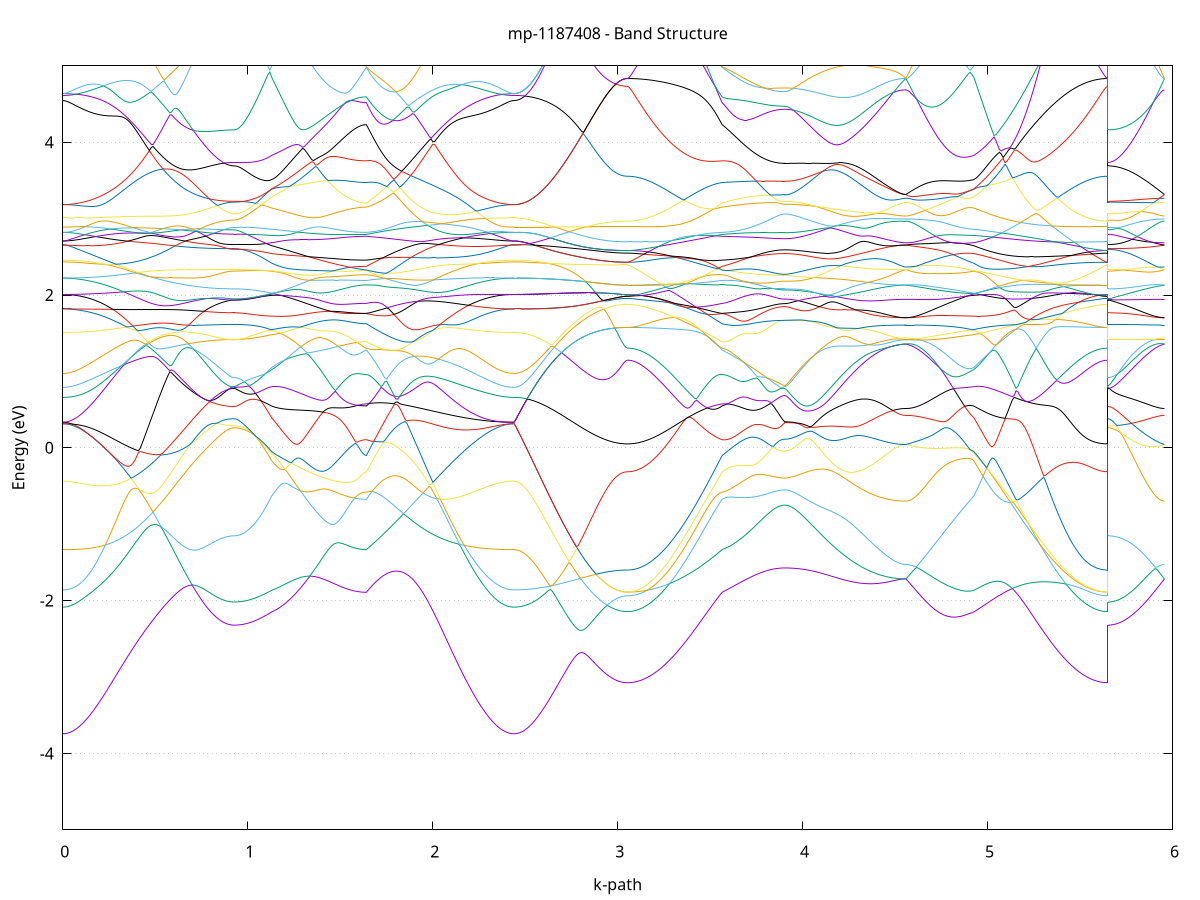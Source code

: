 set title 'mp-1187408 - Band Structure'
set xlabel 'k-path'
set ylabel 'Energy (eV)'
set grid y
set yrange [-5:5]
set terminal png size 800,600
set output 'mp-1187408_bands_gnuplot.png'
plot '-' using 1:2 with lines notitle, '-' using 1:2 with lines notitle, '-' using 1:2 with lines notitle, '-' using 1:2 with lines notitle, '-' using 1:2 with lines notitle, '-' using 1:2 with lines notitle, '-' using 1:2 with lines notitle, '-' using 1:2 with lines notitle, '-' using 1:2 with lines notitle, '-' using 1:2 with lines notitle, '-' using 1:2 with lines notitle, '-' using 1:2 with lines notitle, '-' using 1:2 with lines notitle, '-' using 1:2 with lines notitle, '-' using 1:2 with lines notitle, '-' using 1:2 with lines notitle, '-' using 1:2 with lines notitle, '-' using 1:2 with lines notitle, '-' using 1:2 with lines notitle, '-' using 1:2 with lines notitle, '-' using 1:2 with lines notitle, '-' using 1:2 with lines notitle, '-' using 1:2 with lines notitle, '-' using 1:2 with lines notitle, '-' using 1:2 with lines notitle, '-' using 1:2 with lines notitle, '-' using 1:2 with lines notitle, '-' using 1:2 with lines notitle, '-' using 1:2 with lines notitle, '-' using 1:2 with lines notitle, '-' using 1:2 with lines notitle, '-' using 1:2 with lines notitle, '-' using 1:2 with lines notitle, '-' using 1:2 with lines notitle, '-' using 1:2 with lines notitle, '-' using 1:2 with lines notitle, '-' using 1:2 with lines notitle, '-' using 1:2 with lines notitle, '-' using 1:2 with lines notitle, '-' using 1:2 with lines notitle, '-' using 1:2 with lines notitle, '-' using 1:2 with lines notitle, '-' using 1:2 with lines notitle, '-' using 1:2 with lines notitle, '-' using 1:2 with lines notitle, '-' using 1:2 with lines notitle, '-' using 1:2 with lines notitle, '-' using 1:2 with lines notitle, '-' using 1:2 with lines notitle, '-' using 1:2 with lines notitle, '-' using 1:2 with lines notitle, '-' using 1:2 with lines notitle, '-' using 1:2 with lines notitle, '-' using 1:2 with lines notitle, '-' using 1:2 with lines notitle, '-' using 1:2 with lines notitle, '-' using 1:2 with lines notitle, '-' using 1:2 with lines notitle, '-' using 1:2 with lines notitle, '-' using 1:2 with lines notitle, '-' using 1:2 with lines notitle, '-' using 1:2 with lines notitle, '-' using 1:2 with lines notitle, '-' using 1:2 with lines notitle
0.000000 -39.642110
0.009965 -39.642110
0.019931 -39.642010
0.029896 -39.641810
0.039862 -39.641510
0.049827 -39.641110
0.059793 -39.640710
0.069758 -39.640110
0.079724 -39.639510
0.089689 -39.638810
0.099654 -39.638010
0.109620 -39.637210
0.119585 -39.636210
0.129551 -39.635210
0.139516 -39.634110
0.149482 -39.633010
0.159447 -39.631810
0.169413 -39.630410
0.179378 -39.629110
0.189343 -39.627610
0.199309 -39.626110
0.209274 -39.624510
0.219240 -39.622910
0.229205 -39.621110
0.239171 -39.619410
0.249136 -39.617510
0.259102 -39.615610
0.269067 -39.613710
0.279032 -39.611710
0.288998 -39.609610
0.298963 -39.607510
0.308929 -39.605310
0.318894 -39.603110
0.328860 -39.600810
0.338825 -39.598510
0.348790 -39.596210
0.358756 -39.593810
0.368721 -39.591410
0.378687 -39.589010
0.388652 -39.586510
0.398618 -39.584010
0.408583 -39.581510
0.418549 -39.578910
0.428514 -39.576310
0.438479 -39.573710
0.448445 -39.571110
0.458410 -39.568510
0.468376 -39.565910
0.478341 -39.563210
0.488307 -39.560610
0.498272 -39.557910
0.508238 -39.555310
0.518203 -39.552610
0.528168 -39.550010
0.538134 -39.547310
0.548099 -39.544710
0.558065 -39.542110
0.568030 -39.539510
0.577996 -39.537010
0.587961 -39.534410
0.597927 -39.531910
0.607892 -39.529410
0.617857 -39.526910
0.627823 -39.524510
0.637788 -39.522110
0.647754 -39.519710
0.657719 -39.517410
0.667685 -39.515210
0.677650 -39.512910
0.687616 -39.510810
0.697581 -39.508610
0.707546 -39.506610
0.717512 -39.504610
0.727477 -39.502710
0.737443 -39.500810
0.747408 -39.499010
0.757374 -39.497310
0.767339 -39.495610
0.777304 -39.494110
0.787270 -39.492610
0.797235 -39.491210
0.807201 -39.489910
0.817166 -39.488710
0.827132 -39.487510
0.837097 -39.486510
0.847063 -39.485610
0.857028 -39.484710
0.866993 -39.484010
0.876959 -39.483410
0.886924 -39.482910
0.896890 -39.482510
0.906855 -39.482210
0.916821 -39.482110
0.926786 -39.482010
0.926786 -39.482010
0.936433 -39.482010
0.946079 -39.482010
0.955726 -39.482010
0.965373 -39.482010
0.975019 -39.482010
0.984666 -39.482010
0.994313 -39.482110
1.003959 -39.482110
1.013606 -39.482110
1.023253 -39.482110
1.032899 -39.482110
1.042546 -39.482110
1.052193 -39.482210
1.061839 -39.482210
1.071486 -39.482210
1.081133 -39.482310
1.090779 -39.482310
1.100426 -39.482310
1.110073 -39.482310
1.119719 -39.482410
1.129366 -39.482410
1.129366 -39.482410
1.139214 -39.482510
1.149062 -39.482610
1.158910 -39.482710
1.168758 -39.482810
1.178606 -39.483010
1.188454 -39.483310
1.198301 -39.483510
1.208149 -39.483810
1.217997 -39.484110
1.227845 -39.484410
1.237693 -39.484810
1.247541 -39.485110
1.257389 -39.485510
1.267237 -39.485910
1.277085 -39.486310
1.286933 -39.486710
1.296780 -39.487110
1.306628 -39.487610
1.316476 -39.488010
1.326324 -39.488410
1.336172 -39.488810
1.346020 -39.489310
1.355868 -39.489710
1.365716 -39.490110
1.375564 -39.490510
1.385412 -39.491010
1.395260 -39.491410
1.405107 -39.491810
1.414955 -39.492210
1.424803 -39.492510
1.434651 -39.492910
1.444499 -39.493310
1.454347 -39.493610
1.464195 -39.494010
1.474043 -39.494310
1.483891 -39.494610
1.493739 -39.494910
1.503586 -39.495110
1.513434 -39.495410
1.523282 -39.495610
1.533130 -39.495910
1.542978 -39.496110
1.552826 -39.496210
1.562674 -39.496410
1.572522 -39.496610
1.582370 -39.496710
1.592218 -39.496810
1.602066 -39.496910
1.611913 -39.497010
1.621761 -39.497010
1.631609 -39.497010
1.641457 -39.497010
1.641457 -39.497010
1.651439 -39.498110
1.661422 -39.499210
1.671404 -39.500410
1.681386 -39.501710
1.691369 -39.503110
1.701351 -39.504510
1.711333 -39.505910
1.721315 -39.507510
1.731298 -39.509110
1.741280 -39.510810
1.751262 -39.512610
1.761245 -39.514410
1.771227 -39.516310
1.781209 -39.518310
1.791191 -39.520310
1.801174 -39.522410
1.811156 -39.524610
1.821138 -39.526810
1.831120 -39.529110
1.841103 -39.531410
1.851085 -39.533810
1.861067 -39.536210
1.871050 -39.538710
1.881032 -39.541210
1.891014 -39.543710
1.900996 -39.546310
1.910979 -39.548910
1.920961 -39.551510
1.930943 -39.554110
1.940926 -39.556710
1.950908 -39.559410
1.960890 -39.562010
1.970872 -39.564710
1.980855 -39.567410
1.990837 -39.570010
2.000819 -39.572710
2.010802 -39.575310
2.020784 -39.577910
2.030766 -39.580510
2.040748 -39.583110
2.050731 -39.585710
2.060713 -39.588210
2.070695 -39.590710
2.080677 -39.593110
2.090660 -39.595610
2.100642 -39.598010
2.110624 -39.600310
2.120607 -39.602610
2.130589 -39.604910
2.140571 -39.607110
2.150553 -39.609210
2.160536 -39.611310
2.170518 -39.613410
2.180500 -39.615310
2.190483 -39.617310
2.200465 -39.619110
2.210447 -39.621010
2.220429 -39.622710
2.230412 -39.624410
2.240394 -39.626010
2.250376 -39.627510
2.260359 -39.629010
2.270341 -39.630410
2.280323 -39.631710
2.290305 -39.632910
2.300288 -39.634110
2.310270 -39.635210
2.320252 -39.636210
2.330235 -39.637210
2.340217 -39.638010
2.350199 -39.638810
2.360181 -39.639510
2.370164 -39.640110
2.380146 -39.640710
2.390128 -39.641110
2.400110 -39.641510
2.410093 -39.641810
2.420075 -39.642010
2.430057 -39.642110
2.440040 -39.642110
2.440040 -39.642110
2.449923 -39.642110
2.459807 -39.642010
2.469690 -39.641810
2.479574 -39.641510
2.489457 -39.641110
2.499341 -39.640710
2.509224 -39.640110
2.519108 -39.639510
2.528991 -39.638810
2.538875 -39.638110
2.548758 -39.637210
2.558642 -39.636310
2.568525 -39.635310
2.578409 -39.634210
2.588292 -39.633010
2.598176 -39.631810
2.608059 -39.630410
2.617943 -39.629010
2.627826 -39.627610
2.637710 -39.626010
2.647593 -39.624410
2.657477 -39.622810
2.667360 -39.621010
2.677244 -39.619210
2.687127 -39.617310
2.697011 -39.615310
2.706894 -39.613310
2.716778 -39.611310
2.726661 -39.609110
2.736545 -39.606910
2.746428 -39.604710
2.756312 -39.602410
2.766195 -39.600010
2.776079 -39.597610
2.785963 -39.595110
2.795846 -39.592610
2.805730 -39.590010
2.815613 -39.587410
2.825497 -39.584810
2.835380 -39.582110
2.845264 -39.579410
2.855147 -39.576710
2.865031 -39.573910
2.874914 -39.571110
2.884798 -39.568310
2.894681 -39.565510
2.904565 -39.562710
2.914448 -39.559810
2.924332 -39.557010
2.934215 -39.554210
2.944099 -39.551410
2.953982 -39.548710
2.963866 -39.546110
2.973749 -39.543510
2.983633 -39.541010
2.993516 -39.538710
3.003400 -39.536610
3.013283 -39.534810
3.023167 -39.533210
3.033050 -39.532110
3.042934 -39.531310
3.052817 -39.531110
3.052817 -39.531110
3.062665 -39.531010
3.072513 -39.530910
3.082361 -39.530710
3.092209 -39.530410
3.102057 -39.530110
3.111905 -39.529710
3.121753 -39.529210
3.131601 -39.528610
3.141448 -39.527910
3.151296 -39.527210
3.161144 -39.526410
3.170992 -39.525510
3.180840 -39.524510
3.190688 -39.523510
3.200536 -39.522410
3.210384 -39.521210
3.220232 -39.519910
3.230080 -39.518610
3.239928 -39.517210
3.249775 -39.515710
3.259623 -39.514210
3.269471 -39.512610
3.279319 -39.510910
3.289167 -39.509110
3.299015 -39.507310
3.308863 -39.505510
3.318711 -39.503510
3.328559 -39.501510
3.338407 -39.499410
3.348254 -39.497310
3.358102 -39.495110
3.367950 -39.492910
3.377798 -39.490610
3.387646 -39.488210
3.397494 -39.487110
3.407342 -39.487410
3.417190 -39.487710
3.427038 -39.488010
3.436886 -39.488410
3.446734 -39.488810
3.456581 -39.489210
3.466429 -39.489710
3.476277 -39.490210
3.486125 -39.490710
3.495973 -39.491310
3.505821 -39.492010
3.515669 -39.492710
3.525517 -39.493510
3.535365 -39.494310
3.545213 -39.495110
3.555061 -39.496110
3.564908 -39.497010
3.564908 -39.497010
3.574856 -39.497510
3.584804 -39.498210
3.594751 -39.498910
3.604699 -39.499610
3.614647 -39.500510
3.624595 -39.501410
3.634542 -39.502310
3.644490 -39.503210
3.654438 -39.504210
3.664385 -39.505210
3.674333 -39.506110
3.684281 -39.507110
3.694228 -39.508010
3.704176 -39.508910
3.714124 -39.509810
3.724071 -39.510710
3.734019 -39.511510
3.743967 -39.512310
3.753914 -39.513110
3.763862 -39.513810
3.773810 -39.514510
3.783757 -39.515110
3.793705 -39.515710
3.803653 -39.516310
3.813600 -39.516810
3.823548 -39.517210
3.833496 -39.517610
3.843443 -39.518010
3.853391 -39.518210
3.863339 -39.518510
3.873286 -39.518710
3.883234 -39.518810
3.893182 -39.518910
3.903129 -39.518910
3.903129 -39.518910
3.913059 -39.518910
3.922988 -39.518910
3.932918 -39.518810
3.942847 -39.518710
3.952776 -39.518510
3.962706 -39.518310
3.972635 -39.518110
3.982564 -39.517910
3.992494 -39.517610
4.002423 -39.517310
4.012352 -39.516910
4.022282 -39.516610
4.032211 -39.516210
4.042140 -39.515710
4.052070 -39.515310
4.061999 -39.514810
4.071928 -39.514310
4.081858 -39.513710
4.091787 -39.513110
4.101716 -39.512510
4.111646 -39.511910
4.121575 -39.511310
4.131504 -39.510610
4.141434 -39.509910
4.151363 -39.509210
4.161292 -39.508510
4.171222 -39.507710
4.181151 -39.506910
4.191080 -39.506110
4.201010 -39.505310
4.210939 -39.504510
4.220868 -39.503710
4.230798 -39.502810
4.240727 -39.502010
4.250657 -39.501110
4.260586 -39.500310
4.270515 -39.499410
4.280445 -39.498510
4.290374 -39.497610
4.300303 -39.496810
4.310233 -39.495910
4.320162 -39.495010
4.330091 -39.494210
4.340021 -39.493310
4.349950 -39.492510
4.359879 -39.491610
4.369809 -39.490810
4.379738 -39.490010
4.389667 -39.489310
4.399597 -39.488510
4.409526 -39.487810
4.419455 -39.487110
4.429385 -39.486510
4.439314 -39.485910
4.449243 -39.485310
4.459173 -39.484710
4.469102 -39.484210
4.479031 -39.483810
4.488961 -39.483410
4.498890 -39.483010
4.508820 -39.482710
4.518749 -39.482510
4.528678 -39.482310
4.538608 -39.482110
4.548537 -39.482010
4.558466 -39.482010
4.558466 -39.482010
4.568393 -39.482010
4.578321 -39.482010
4.588248 -39.482110
4.598175 -39.482110
4.608102 -39.482210
4.618029 -39.482210
4.627956 -39.482310
4.637883 -39.482410
4.647811 -39.482510
4.657738 -39.482510
4.667665 -39.482610
4.677592 -39.482710
4.687519 -39.482710
4.697446 -39.482810
4.707374 -39.482910
4.717301 -39.482910
4.727228 -39.482910
4.737155 -39.483010
4.747082 -39.483010
4.757009 -39.483010
4.766936 -39.483010
4.776864 -39.483010
4.786791 -39.483010
4.796718 -39.482910
4.806645 -39.482910
4.816572 -39.482910
4.826499 -39.482810
4.836427 -39.482810
4.846354 -39.482710
4.856281 -39.482610
4.866208 -39.482610
4.876135 -39.482510
4.886062 -39.482510
4.895989 -39.482410
4.905917 -39.482410
4.915844 -39.482410
4.925771 -39.482410
4.925771 -39.482410
4.935692 -39.482510
4.945612 -39.482510
4.955533 -39.482510
4.965453 -39.482610
4.975374 -39.482610
4.985295 -39.482710
4.995215 -39.482710
5.005136 -39.482810
5.015057 -39.482810
5.024977 -39.482910
5.034898 -39.482910
5.044819 -39.483010
5.054739 -39.483010
5.064660 -39.483110
5.074580 -39.483210
5.084501 -39.483210
5.094422 -39.483310
5.104342 -39.483310
5.114263 -39.483410
5.124184 -39.483410
5.134104 -39.483510
5.144025 -39.483610
5.153946 -39.483610
5.163866 -39.483710
5.173787 -39.483710
5.183707 -39.483810
5.193628 -39.483910
5.203549 -39.483910
5.213469 -39.484010
5.223390 -39.484110
5.233311 -39.484110
5.243231 -39.484210
5.253152 -39.484210
5.263072 -39.484310
5.272993 -39.484410
5.282914 -39.484410
5.292834 -39.485310
5.302755 -39.487610
5.312676 -39.489710
5.322596 -39.491910
5.332517 -39.494010
5.342438 -39.496110
5.352358 -39.498110
5.362279 -39.500110
5.372199 -39.502110
5.382120 -39.504010
5.392041 -39.505810
5.401961 -39.507610
5.411882 -39.509410
5.421803 -39.511110
5.431723 -39.512710
5.441644 -39.514310
5.451564 -39.515810
5.461485 -39.517210
5.471406 -39.518610
5.481326 -39.519910
5.491247 -39.521110
5.501168 -39.522310
5.511088 -39.523410
5.521009 -39.524510
5.530930 -39.525410
5.540850 -39.526310
5.550771 -39.527110
5.560691 -39.527910
5.570612 -39.528510
5.580533 -39.529110
5.590453 -39.529710
5.600374 -39.530110
5.610295 -39.530410
5.620215 -39.530710
5.630136 -39.530910
5.640057 -39.531010
5.649977 -39.531110
5.649977 -39.482010
5.659861 -39.482010
5.669744 -39.482010
5.679628 -39.482010
5.689511 -39.482010
5.699395 -39.482010
5.709278 -39.482010
5.719162 -39.482010
5.729045 -39.482010
5.738929 -39.482010
5.748812 -39.482010
5.758696 -39.482010
5.768579 -39.482010
5.778463 -39.482010
5.788346 -39.482010
5.798230 -39.482010
5.808113 -39.482010
5.817997 -39.482010
5.827880 -39.482010
5.837764 -39.482010
5.847647 -39.482010
5.857531 -39.482010
5.867414 -39.482010
5.877298 -39.482010
5.887181 -39.482010
5.897065 -39.482010
5.906948 -39.482010
5.916832 -39.482010
5.926715 -39.482010
5.936599 -39.482010
5.946482 -39.482010
5.956366 -39.482010
e
0.000000 -39.370910
0.009965 -39.370910
0.019931 -39.370910
0.029896 -39.370910
0.039862 -39.370910
0.049827 -39.370910
0.059793 -39.371010
0.069758 -39.370910
0.079724 -39.371010
0.089689 -39.371010
0.099654 -39.371110
0.109620 -39.371110
0.119585 -39.371110
0.129551 -39.371210
0.139516 -39.371210
0.149482 -39.371310
0.159447 -39.371310
0.169413 -39.371410
0.179378 -39.371410
0.189343 -39.371510
0.199309 -39.371610
0.209274 -39.371710
0.219240 -39.371710
0.229205 -39.371810
0.239171 -39.371910
0.249136 -39.372010
0.259102 -39.372110
0.269067 -39.372210
0.279032 -39.372310
0.288998 -39.372410
0.298963 -39.372510
0.308929 -39.372710
0.318894 -39.372810
0.328860 -39.372910
0.338825 -39.373110
0.348790 -39.373210
0.358756 -39.373410
0.368721 -39.373510
0.378687 -39.373710
0.388652 -39.373910
0.398618 -39.374010
0.408583 -39.374210
0.418549 -39.374410
0.428514 -39.374610
0.438479 -39.374810
0.448445 -39.375010
0.458410 -39.375310
0.468376 -39.375510
0.478341 -39.375710
0.488307 -39.376010
0.498272 -39.376210
0.508238 -39.376510
0.518203 -39.376710
0.528168 -39.377010
0.538134 -39.377310
0.548099 -39.377610
0.558065 -39.377910
0.568030 -39.378210
0.577996 -39.378510
0.587961 -39.378810
0.597927 -39.379210
0.607892 -39.379510
0.617857 -39.379810
0.627823 -39.380210
0.637788 -39.380510
0.647754 -39.380910
0.657719 -39.381310
0.667685 -39.381610
0.677650 -39.382010
0.687616 -39.382410
0.697581 -39.382710
0.707546 -39.383110
0.717512 -39.383510
0.727477 -39.383910
0.737443 -39.384210
0.747408 -39.384610
0.757374 -39.384910
0.767339 -39.385310
0.777304 -39.385610
0.787270 -39.386010
0.797235 -39.386310
0.807201 -39.386610
0.817166 -39.386910
0.827132 -39.387210
0.837097 -39.387410
0.847063 -39.387610
0.857028 -39.387810
0.866993 -39.388010
0.876959 -39.388210
0.886924 -39.388310
0.896890 -39.388410
0.906855 -39.388510
0.916821 -39.388510
0.926786 -39.388610
0.926786 -39.388610
0.936433 -39.388510
0.946079 -39.388410
0.955726 -39.388210
0.965373 -39.388310
0.975019 -39.388610
0.984666 -39.389110
0.994313 -39.389610
1.003959 -39.390210
1.013606 -39.390810
1.023253 -39.391610
1.032899 -39.392410
1.042546 -39.393210
1.052193 -39.394210
1.061839 -39.395210
1.071486 -39.396310
1.081133 -39.397510
1.090779 -39.398710
1.100426 -39.400010
1.110073 -39.401310
1.119719 -39.402810
1.129366 -39.404210
1.129366 -39.404210
1.139214 -39.405310
1.149062 -39.406410
1.158910 -39.407510
1.168758 -39.408510
1.178606 -39.409610
1.188454 -39.410610
1.198301 -39.411710
1.208149 -39.412710
1.217997 -39.413710
1.227845 -39.414710
1.237693 -39.415710
1.247541 -39.416610
1.257389 -39.417610
1.267237 -39.418510
1.277085 -39.419510
1.286933 -39.420410
1.296780 -39.421310
1.306628 -39.422110
1.316476 -39.423010
1.326324 -39.423810
1.336172 -39.424610
1.346020 -39.425410
1.355868 -39.426210
1.365716 -39.426910
1.375564 -39.427710
1.385412 -39.428410
1.395260 -39.429110
1.405107 -39.429710
1.414955 -39.430410
1.424803 -39.431010
1.434651 -39.431610
1.444499 -39.432110
1.454347 -39.432710
1.464195 -39.433210
1.474043 -39.433710
1.483891 -39.434110
1.493739 -39.434610
1.503586 -39.435010
1.513434 -39.435410
1.523282 -39.435710
1.533130 -39.436010
1.542978 -39.436310
1.552826 -39.436610
1.562674 -39.436910
1.572522 -39.437110
1.582370 -39.437310
1.592218 -39.437410
1.602066 -39.437610
1.611913 -39.437710
1.621761 -39.437710
1.631609 -39.437810
1.641457 -39.437810
1.641457 -39.437810
1.651439 -39.434610
1.661422 -39.431410
1.671404 -39.428110
1.681386 -39.424910
1.691369 -39.421610
1.701351 -39.418310
1.711333 -39.415010
1.721315 -39.411710
1.731298 -39.408310
1.741280 -39.405010
1.751262 -39.401610
1.761245 -39.398210
1.771227 -39.394810
1.781209 -39.391510
1.791191 -39.388110
1.801174 -39.384710
1.811156 -39.381310
1.821138 -39.378010
1.831120 -39.374610
1.841103 -39.371210
1.851085 -39.367910
1.861067 -39.364510
1.871050 -39.363610
1.881032 -39.364410
1.891014 -39.365110
1.900996 -39.365710
1.910979 -39.366310
1.920961 -39.366910
1.930943 -39.367410
1.940926 -39.367910
1.950908 -39.368310
1.960890 -39.368710
1.970872 -39.369110
1.980855 -39.369410
1.990837 -39.369710
2.000819 -39.370010
2.010802 -39.370210
2.020784 -39.370410
2.030766 -39.370610
2.040748 -39.370810
2.050731 -39.371010
2.060713 -39.371110
2.070695 -39.371210
2.080677 -39.371310
2.090660 -39.371410
2.100642 -39.371410
2.110624 -39.371510
2.120607 -39.371510
2.130589 -39.371510
2.140571 -39.371610
2.150553 -39.371610
2.160536 -39.371610
2.170518 -39.371610
2.180500 -39.371610
2.190483 -39.371510
2.200465 -39.371510
2.210447 -39.371510
2.220429 -39.371510
2.230412 -39.371410
2.240394 -39.371410
2.250376 -39.371410
2.260359 -39.371310
2.270341 -39.371310
2.280323 -39.371210
2.290305 -39.371210
2.300288 -39.371210
2.310270 -39.371110
2.320252 -39.371110
2.330235 -39.371110
2.340217 -39.371010
2.350199 -39.371010
2.360181 -39.371010
2.370164 -39.371010
2.380146 -39.371010
2.390128 -39.370910
2.400110 -39.370910
2.410093 -39.370910
2.420075 -39.370910
2.430057 -39.370910
2.440040 -39.370910
2.440040 -39.370910
2.449923 -39.370910
2.459807 -39.371110
2.469690 -39.371310
2.479574 -39.371610
2.489457 -39.372010
2.499341 -39.372510
2.509224 -39.373010
2.519108 -39.373710
2.528991 -39.374410
2.538875 -39.375210
2.548758 -39.376110
2.558642 -39.377110
2.568525 -39.378210
2.578409 -39.379310
2.588292 -39.380610
2.598176 -39.381910
2.608059 -39.383210
2.617943 -39.384710
2.627826 -39.386310
2.637710 -39.387910
2.647593 -39.389610
2.657477 -39.391310
2.667360 -39.393210
2.677244 -39.395110
2.687127 -39.397010
2.697011 -39.399110
2.706894 -39.401210
2.716778 -39.403410
2.726661 -39.405610
2.736545 -39.407910
2.746428 -39.410210
2.756312 -39.412610
2.766195 -39.415110
2.776079 -39.417610
2.785963 -39.420210
2.795846 -39.422810
2.805730 -39.425410
2.815613 -39.428110
2.825497 -39.430810
2.835380 -39.433610
2.845264 -39.436410
2.855147 -39.439210
2.865031 -39.442110
2.874914 -39.444910
2.884798 -39.447810
2.894681 -39.450710
2.904565 -39.453610
2.914448 -39.456510
2.924332 -39.459410
2.934215 -39.462210
2.944099 -39.465010
2.953982 -39.467810
2.963866 -39.470510
2.973749 -39.473110
2.983633 -39.475610
2.993516 -39.477910
3.003400 -39.480110
3.013283 -39.481910
3.023167 -39.483510
3.033050 -39.484710
3.042934 -39.485410
3.052817 -39.485710
3.052817 -39.485710
3.062665 -39.485710
3.072513 -39.485710
3.082361 -39.485710
3.092209 -39.485710
3.102057 -39.485710
3.111905 -39.485610
3.121753 -39.485610
3.131601 -39.485610
3.141448 -39.485610
3.151296 -39.485610
3.161144 -39.485610
3.170992 -39.485610
3.180840 -39.485610
3.190688 -39.485510
3.200536 -39.485510
3.210384 -39.485510
3.220232 -39.485510
3.230080 -39.485510
3.239928 -39.485510
3.249775 -39.485510
3.259623 -39.485610
3.269471 -39.485610
3.279319 -39.485610
3.289167 -39.485710
3.299015 -39.485710
3.308863 -39.485810
3.318711 -39.485910
3.328559 -39.486010
3.338407 -39.486110
3.348254 -39.486210
3.358102 -39.486310
3.367950 -39.486510
3.377798 -39.486710
3.387646 -39.486910
3.397494 -39.485810
3.407342 -39.483310
3.417190 -39.480810
3.427038 -39.478310
3.436886 -39.475610
3.446734 -39.473010
3.456581 -39.470310
3.466429 -39.467510
3.476277 -39.464710
3.486125 -39.461810
3.495973 -39.459010
3.505821 -39.456010
3.515669 -39.453110
3.525517 -39.450110
3.535365 -39.447110
3.545213 -39.444010
3.555061 -39.440910
3.564908 -39.437810
3.564908 -39.437810
3.574856 -39.436410
3.584804 -39.434910
3.594751 -39.433310
3.604699 -39.431610
3.614647 -39.429810
3.624595 -39.428010
3.634542 -39.426210
3.644490 -39.424310
3.654438 -39.422510
3.664385 -39.420610
3.674333 -39.418810
3.684281 -39.416910
3.694228 -39.415110
3.704176 -39.413210
3.714124 -39.411510
3.724071 -39.409710
3.734019 -39.408010
3.743967 -39.406310
3.753914 -39.404710
3.763862 -39.403210
3.773810 -39.401710
3.783757 -39.400210
3.793705 -39.398910
3.803653 -39.397610
3.813600 -39.396410
3.823548 -39.395310
3.833496 -39.394310
3.843443 -39.393410
3.853391 -39.392610
3.863339 -39.391910
3.873286 -39.391410
3.883234 -39.391010
3.893182 -39.390810
3.903129 -39.390710
3.903129 -39.390710
3.913059 -39.390710
3.922988 -39.390710
3.932918 -39.390710
3.942847 -39.390710
3.952776 -39.390710
3.962706 -39.390710
3.972635 -39.390710
3.982564 -39.390610
3.992494 -39.390610
4.002423 -39.390610
4.012352 -39.390610
4.022282 -39.390510
4.032211 -39.390510
4.042140 -39.390510
4.052070 -39.390410
4.061999 -39.390410
4.071928 -39.390310
4.081858 -39.390310
4.091787 -39.390210
4.101716 -39.390210
4.111646 -39.390110
4.121575 -39.390110
4.131504 -39.390010
4.141434 -39.390010
4.151363 -39.389910
4.161292 -39.389910
4.171222 -39.389810
4.181151 -39.389710
4.191080 -39.389710
4.201010 -39.389610
4.210939 -39.389610
4.220868 -39.389510
4.230798 -39.389410
4.240727 -39.389410
4.250657 -39.389310
4.260586 -39.389210
4.270515 -39.389210
4.280445 -39.389110
4.290374 -39.389110
4.300303 -39.389010
4.310233 -39.388910
4.320162 -39.388910
4.330091 -39.388810
4.340021 -39.388810
4.349950 -39.388710
4.359879 -39.388710
4.369809 -39.388610
4.379738 -39.388610
4.389667 -39.388510
4.399597 -39.388510
4.409526 -39.388410
4.419455 -39.388410
4.429385 -39.388410
4.439314 -39.388310
4.449243 -39.388310
4.459173 -39.388310
4.469102 -39.388210
4.479031 -39.388210
4.488961 -39.388210
4.498890 -39.388210
4.508820 -39.388210
4.518749 -39.388110
4.528678 -39.388110
4.538608 -39.388110
4.548537 -39.388110
4.558466 -39.388110
4.558466 -39.388110
4.568393 -39.388110
4.578321 -39.388110
4.588248 -39.388110
4.598175 -39.388110
4.608102 -39.388210
4.618029 -39.388210
4.627956 -39.388310
4.637883 -39.388410
4.647811 -39.388510
4.657738 -39.388710
4.667665 -39.388910
4.677592 -39.389110
4.687519 -39.389310
4.697446 -39.389610
4.707374 -39.389910
4.717301 -39.390210
4.727228 -39.390610
4.737155 -39.391010
4.747082 -39.391410
4.757009 -39.391910
4.766936 -39.392410
4.776864 -39.392910
4.786791 -39.393510
4.796718 -39.394110
4.806645 -39.394710
4.816572 -39.395410
4.826499 -39.396110
4.836427 -39.396810
4.846354 -39.397610
4.856281 -39.398410
4.866208 -39.399210
4.876135 -39.400010
4.886062 -39.400810
4.895989 -39.401710
4.905917 -39.402510
4.915844 -39.403410
4.925771 -39.404210
4.925771 -39.404210
4.935692 -39.405810
4.945612 -39.407510
4.955533 -39.409210
4.965453 -39.410910
4.975374 -39.412810
4.985295 -39.414610
4.995215 -39.416610
5.005136 -39.418510
5.015057 -39.420610
5.024977 -39.422610
5.034898 -39.424710
5.044819 -39.426810
5.054739 -39.429010
5.064660 -39.431210
5.074580 -39.433510
5.084501 -39.435810
5.094422 -39.438110
5.104342 -39.440410
5.114263 -39.442710
5.124184 -39.445110
5.134104 -39.447510
5.144025 -39.449810
5.153946 -39.452210
5.163866 -39.454610
5.173787 -39.457110
5.183707 -39.459510
5.193628 -39.461910
5.203549 -39.464310
5.213469 -39.466710
5.223390 -39.469110
5.233311 -39.471510
5.243231 -39.473810
5.253152 -39.476210
5.263072 -39.478510
5.272993 -39.480810
5.282914 -39.483110
5.292834 -39.484510
5.302755 -39.484510
5.312676 -39.484610
5.322596 -39.484610
5.332517 -39.484710
5.342438 -39.484810
5.352358 -39.484810
5.362279 -39.484910
5.372199 -39.484910
5.382120 -39.485010
5.392041 -39.485010
5.401961 -39.485110
5.411882 -39.485110
5.421803 -39.485110
5.431723 -39.485210
5.441644 -39.485210
5.451564 -39.485310
5.461485 -39.485310
5.471406 -39.485310
5.481326 -39.485410
5.491247 -39.485410
5.501168 -39.485410
5.511088 -39.485510
5.521009 -39.485510
5.530930 -39.485510
5.540850 -39.485510
5.550771 -39.485610
5.560691 -39.485610
5.570612 -39.485610
5.580533 -39.485610
5.590453 -39.485610
5.600374 -39.485710
5.610295 -39.485710
5.620215 -39.485710
5.630136 -39.485710
5.640057 -39.485710
5.649977 -39.485710
5.649977 -39.388610
5.659861 -39.388610
5.669744 -39.388610
5.679628 -39.388610
5.689511 -39.388610
5.699395 -39.388510
5.709278 -39.388510
5.719162 -39.388510
5.729045 -39.388510
5.738929 -39.388510
5.748812 -39.388510
5.758696 -39.388510
5.768579 -39.388510
5.778463 -39.388510
5.788346 -39.388510
5.798230 -39.388410
5.808113 -39.388410
5.817997 -39.388410
5.827880 -39.388410
5.837764 -39.388410
5.847647 -39.388410
5.857531 -39.388310
5.867414 -39.388310
5.877298 -39.388310
5.887181 -39.388310
5.897065 -39.388210
5.906948 -39.388210
5.916832 -39.388210
5.926715 -39.388210
5.936599 -39.388210
5.946482 -39.388110
5.956366 -39.388110
e
0.000000 -39.248510
0.009965 -39.248610
0.019931 -39.248710
0.029896 -39.248910
0.039862 -39.249210
0.049827 -39.249510
0.059793 -39.250010
0.069758 -39.250510
0.079724 -39.251110
0.089689 -39.251810
0.099654 -39.252510
0.109620 -39.253410
0.119585 -39.254310
0.129551 -39.255310
0.139516 -39.256310
0.149482 -39.257410
0.159447 -39.258610
0.169413 -39.259910
0.179378 -39.261210
0.189343 -39.262610
0.199309 -39.264110
0.209274 -39.265610
0.219240 -39.267210
0.229205 -39.268910
0.239171 -39.270610
0.249136 -39.272310
0.259102 -39.274110
0.269067 -39.276010
0.279032 -39.277910
0.288998 -39.279810
0.298963 -39.281810
0.308929 -39.283910
0.318894 -39.286010
0.328860 -39.288110
0.338825 -39.290210
0.348790 -39.292410
0.358756 -39.294610
0.368721 -39.296810
0.378687 -39.299110
0.388652 -39.301410
0.398618 -39.303710
0.408583 -39.306010
0.418549 -39.308310
0.428514 -39.310610
0.438479 -39.313010
0.448445 -39.315310
0.458410 -39.317710
0.468376 -39.320010
0.478341 -39.322410
0.488307 -39.324710
0.498272 -39.327010
0.508238 -39.329410
0.518203 -39.331710
0.528168 -39.334010
0.538134 -39.336210
0.548099 -39.338510
0.558065 -39.340710
0.568030 -39.342910
0.577996 -39.345110
0.587961 -39.347210
0.597927 -39.349310
0.607892 -39.351410
0.617857 -39.353410
0.627823 -39.355410
0.637788 -39.357410
0.647754 -39.359310
0.657719 -39.361110
0.667685 -39.363010
0.677650 -39.364710
0.687616 -39.366410
0.697581 -39.368110
0.707546 -39.369710
0.717512 -39.371210
0.727477 -39.372710
0.737443 -39.374110
0.747408 -39.375410
0.757374 -39.376710
0.767339 -39.377910
0.777304 -39.379110
0.787270 -39.380210
0.797235 -39.381210
0.807201 -39.382110
0.817166 -39.383010
0.827132 -39.383810
0.837097 -39.384510
0.847063 -39.385210
0.857028 -39.385810
0.866993 -39.386310
0.876959 -39.386710
0.886924 -39.387010
0.896890 -39.387310
0.906855 -39.387510
0.916821 -39.387610
0.926786 -39.387710
0.926786 -39.387710
0.936433 -39.387710
0.946079 -39.387810
0.955726 -39.388010
0.965373 -39.388010
0.975019 -39.387710
0.984666 -39.387310
0.994313 -39.386810
1.003959 -39.386210
1.013606 -39.385610
1.023253 -39.384910
1.032899 -39.384210
1.042546 -39.383410
1.052193 -39.382510
1.061839 -39.381510
1.071486 -39.380510
1.081133 -39.379410
1.090779 -39.378310
1.100426 -39.377110
1.110073 -39.375810
1.119719 -39.374410
1.129366 -39.373110
1.129366 -39.373110
1.139214 -39.372010
1.149062 -39.370910
1.158910 -39.369810
1.168758 -39.368710
1.178606 -39.367610
1.188454 -39.366410
1.198301 -39.365310
1.208149 -39.364110
1.217997 -39.362910
1.227845 -39.361710
1.237693 -39.360510
1.247541 -39.359310
1.257389 -39.358110
1.267237 -39.356910
1.277085 -39.355710
1.286933 -39.354510
1.296780 -39.353310
1.306628 -39.352210
1.316476 -39.351010
1.326324 -39.349910
1.336172 -39.348810
1.346020 -39.347710
1.355868 -39.346610
1.365716 -39.345610
1.375564 -39.344510
1.385412 -39.343510
1.395260 -39.342610
1.405107 -39.341610
1.414955 -39.340710
1.424803 -39.339810
1.434651 -39.339010
1.444499 -39.338210
1.454347 -39.337410
1.464195 -39.336610
1.474043 -39.335910
1.483891 -39.335210
1.493739 -39.334610
1.503586 -39.334010
1.513434 -39.333410
1.523282 -39.332910
1.533130 -39.332410
1.542978 -39.332010
1.552826 -39.331610
1.562674 -39.331210
1.572522 -39.330910
1.582370 -39.330610
1.592218 -39.330410
1.602066 -39.330210
1.611913 -39.330010
1.621761 -39.329910
1.631609 -39.329910
1.641457 -39.329810
1.641457 -39.329810
1.651439 -39.331910
1.661422 -39.334010
1.671404 -39.335910
1.681386 -39.337910
1.691369 -39.339810
1.701351 -39.341610
1.711333 -39.343410
1.721315 -39.345210
1.731298 -39.346810
1.741280 -39.348410
1.751262 -39.350010
1.761245 -39.351510
1.771227 -39.352910
1.781209 -39.354210
1.791191 -39.355510
1.801174 -39.356710
1.811156 -39.357910
1.821138 -39.359010
1.831120 -39.360110
1.841103 -39.361010
1.851085 -39.362010
1.861067 -39.362810
1.871050 -39.361210
1.881032 -39.357910
1.891014 -39.354610
1.900996 -39.351410
1.910979 -39.348110
1.920961 -39.344910
1.930943 -39.341710
1.940926 -39.338510
1.950908 -39.335410
1.960890 -39.332310
1.970872 -39.329210
1.980855 -39.326210
1.990837 -39.323210
2.000819 -39.320210
2.010802 -39.317310
2.020784 -39.314410
2.030766 -39.311510
2.040748 -39.308710
2.050731 -39.306010
2.060713 -39.303310
2.070695 -39.300610
2.080677 -39.298010
2.090660 -39.295510
2.100642 -39.293010
2.110624 -39.290610
2.120607 -39.288210
2.130589 -39.285910
2.140571 -39.283610
2.150553 -39.281410
2.160536 -39.279210
2.170518 -39.277210
2.180500 -39.275210
2.190483 -39.273210
2.200465 -39.271310
2.210447 -39.269510
2.220429 -39.267810
2.230412 -39.266110
2.240394 -39.264510
2.250376 -39.263010
2.260359 -39.261510
2.270341 -39.260110
2.280323 -39.258810
2.290305 -39.257610
2.300288 -39.256410
2.310270 -39.255410
2.320252 -39.254310
2.330235 -39.253410
2.340217 -39.252610
2.350199 -39.251810
2.360181 -39.251110
2.370164 -39.250510
2.380146 -39.250010
2.390128 -39.249510
2.400110 -39.249210
2.410093 -39.248910
2.420075 -39.248710
2.430057 -39.248610
2.440040 -39.248510
2.440040 -39.248510
2.449923 -39.248510
2.459807 -39.248510
2.469690 -39.248510
2.479574 -39.248510
2.489457 -39.248510
2.499341 -39.248510
2.509224 -39.248510
2.519108 -39.248610
2.528991 -39.248610
2.538875 -39.248610
2.548758 -39.248610
2.558642 -39.248610
2.568525 -39.248610
2.578409 -39.248610
2.588292 -39.248610
2.598176 -39.248610
2.608059 -39.248610
2.617943 -39.248610
2.627826 -39.248610
2.637710 -39.248710
2.647593 -39.248710
2.657477 -39.248710
2.667360 -39.248710
2.677244 -39.248710
2.687127 -39.248710
2.697011 -39.248710
2.706894 -39.248710
2.716778 -39.248710
2.726661 -39.248810
2.736545 -39.248810
2.746428 -39.248810
2.756312 -39.248810
2.766195 -39.248810
2.776079 -39.248810
2.785963 -39.248810
2.795846 -39.248910
2.805730 -39.248910
2.815613 -39.248910
2.825497 -39.248910
2.835380 -39.248910
2.845264 -39.248910
2.855147 -39.248910
2.865031 -39.248910
2.874914 -39.248910
2.884798 -39.249010
2.894681 -39.249010
2.904565 -39.249010
2.914448 -39.249010
2.924332 -39.249010
2.934215 -39.249010
2.944099 -39.249010
2.953982 -39.249010
2.963866 -39.249010
2.973749 -39.249010
2.983633 -39.249010
2.993516 -39.249010
3.003400 -39.249010
3.013283 -39.249010
3.023167 -39.249010
3.033050 -39.249010
3.042934 -39.249010
3.052817 -39.249010
3.052817 -39.249010
3.062665 -39.249110
3.072513 -39.249210
3.082361 -39.249410
3.092209 -39.249710
3.102057 -39.250010
3.111905 -39.250510
3.121753 -39.251010
3.131601 -39.251610
3.141448 -39.252210
3.151296 -39.253010
3.161144 -39.253810
3.170992 -39.254710
3.180840 -39.255710
3.190688 -39.256710
3.200536 -39.257810
3.210384 -39.259010
3.220232 -39.260210
3.230080 -39.261510
3.239928 -39.262910
3.249775 -39.264410
3.259623 -39.265910
3.269471 -39.267410
3.279319 -39.269110
3.289167 -39.270810
3.299015 -39.272510
3.308863 -39.274310
3.318711 -39.276110
3.328559 -39.278010
3.338407 -39.279910
3.348254 -39.281910
3.358102 -39.283910
3.367950 -39.286010
3.377798 -39.288110
3.387646 -39.290210
3.397494 -39.292310
3.407342 -39.294510
3.417190 -39.296710
3.427038 -39.298910
3.436886 -39.301210
3.446734 -39.303410
3.456581 -39.305610
3.466429 -39.307910
3.476277 -39.310110
3.486125 -39.312410
3.495973 -39.314610
3.505821 -39.316910
3.515669 -39.319110
3.525517 -39.321310
3.535365 -39.323510
3.545213 -39.325610
3.555061 -39.327710
3.564908 -39.329810
3.564908 -39.329810
3.574856 -39.330710
3.584804 -39.331610
3.594751 -39.332510
3.604699 -39.333410
3.614647 -39.334310
3.624595 -39.335110
3.634542 -39.336010
3.644490 -39.336910
3.654438 -39.337810
3.664385 -39.338710
3.674333 -39.339510
3.684281 -39.340410
3.694228 -39.341310
3.704176 -39.342110
3.714124 -39.343010
3.724071 -39.343910
3.734019 -39.344710
3.743967 -39.345610
3.753914 -39.346410
3.763862 -39.347210
3.773810 -39.348010
3.783757 -39.348810
3.793705 -39.349510
3.803653 -39.350210
3.813600 -39.350910
3.823548 -39.351610
3.833496 -39.352210
3.843443 -39.352710
3.853391 -39.353210
3.863339 -39.353610
3.873286 -39.353910
3.883234 -39.354110
3.893182 -39.354310
3.903129 -39.354310
3.903129 -39.354310
3.913059 -39.354310
3.922988 -39.354410
3.932918 -39.354510
3.942847 -39.354610
3.952776 -39.354710
3.962706 -39.354910
3.972635 -39.355010
3.982564 -39.355310
3.992494 -39.355510
4.002423 -39.355810
4.012352 -39.356110
4.022282 -39.356410
4.032211 -39.356810
4.042140 -39.357210
4.052070 -39.357610
4.061999 -39.358010
4.071928 -39.358510
4.081858 -39.359010
4.091787 -39.359510
4.101716 -39.360010
4.111646 -39.360610
4.121575 -39.361210
4.131504 -39.361810
4.141434 -39.362410
4.151363 -39.363110
4.161292 -39.363710
4.171222 -39.364410
4.181151 -39.365110
4.191080 -39.365810
4.201010 -39.366610
4.210939 -39.367310
4.220868 -39.368110
4.230798 -39.368810
4.240727 -39.369610
4.250657 -39.370410
4.260586 -39.371210
4.270515 -39.372010
4.280445 -39.372810
4.290374 -39.373610
4.300303 -39.374410
4.310233 -39.375210
4.320162 -39.376010
4.330091 -39.376810
4.340021 -39.377610
4.349950 -39.378410
4.359879 -39.379110
4.369809 -39.379910
4.379738 -39.380610
4.389667 -39.381310
4.399597 -39.382010
4.409526 -39.382710
4.419455 -39.383310
4.429385 -39.383910
4.439314 -39.384510
4.449243 -39.385110
4.459173 -39.385610
4.469102 -39.386010
4.479031 -39.386510
4.488961 -39.386810
4.498890 -39.387210
4.508820 -39.387510
4.518749 -39.387710
4.528678 -39.387910
4.538608 -39.388010
4.548537 -39.388110
4.558466 -39.388110
4.558466 -39.388110
4.568393 -39.388110
4.578321 -39.388110
4.588248 -39.388110
4.598175 -39.388010
4.608102 -39.387910
4.618029 -39.387810
4.627956 -39.387710
4.637883 -39.387510
4.647811 -39.387310
4.657738 -39.387110
4.667665 -39.386910
4.677592 -39.386610
4.687519 -39.386410
4.697446 -39.386110
4.707374 -39.385810
4.717301 -39.385410
4.727228 -39.385010
4.737155 -39.384710
4.747082 -39.384210
4.757009 -39.383810
4.766936 -39.383310
4.776864 -39.382910
4.786791 -39.382410
4.796718 -39.381810
4.806645 -39.381310
4.816572 -39.380710
4.826499 -39.380110
4.836427 -39.379510
4.846354 -39.378910
4.856281 -39.378210
4.866208 -39.377510
4.876135 -39.376810
4.886062 -39.376110
4.895989 -39.375410
4.905917 -39.374610
4.915844 -39.373810
4.925771 -39.373110
4.925771 -39.373010
4.935692 -39.371610
4.945612 -39.370010
4.955533 -39.368410
4.965453 -39.366710
4.975374 -39.365010
4.985295 -39.363210
4.995215 -39.361410
5.005136 -39.359610
5.015057 -39.357610
5.024977 -39.355710
5.034898 -39.353710
5.044819 -39.351610
5.054739 -39.349610
5.064660 -39.347410
5.074580 -39.345310
5.084501 -39.343110
5.094422 -39.340910
5.104342 -39.338710
5.114263 -39.336410
5.124184 -39.334210
5.134104 -39.331910
5.144025 -39.329610
5.153946 -39.327210
5.163866 -39.324910
5.173787 -39.322610
5.183707 -39.320210
5.193628 -39.317910
5.203549 -39.315510
5.213469 -39.313210
5.223390 -39.310910
5.233311 -39.308510
5.243231 -39.306210
5.253152 -39.303910
5.263072 -39.301610
5.272993 -39.299410
5.282914 -39.297110
5.292834 -39.294910
5.302755 -39.292710
5.312676 -39.290510
5.322596 -39.288410
5.332517 -39.286310
5.342438 -39.284210
5.352358 -39.282210
5.362279 -39.280210
5.372199 -39.278210
5.382120 -39.276310
5.392041 -39.274510
5.401961 -39.272710
5.411882 -39.271010
5.421803 -39.269310
5.431723 -39.267610
5.441644 -39.266110
5.451564 -39.264510
5.461485 -39.263110
5.471406 -39.261710
5.481326 -39.260410
5.491247 -39.259110
5.501168 -39.257910
5.511088 -39.256810
5.521009 -39.255710
5.530930 -39.254810
5.540850 -39.253910
5.550771 -39.253010
5.560691 -39.252310
5.570612 -39.251610
5.580533 -39.251010
5.590453 -39.250510
5.600374 -39.250110
5.610295 -39.249710
5.620215 -39.249410
5.630136 -39.249210
5.640057 -39.249110
5.649977 -39.249010
5.649977 -39.387710
5.659861 -39.387710
5.669744 -39.387710
5.679628 -39.387710
5.689511 -39.387710
5.699395 -39.387710
5.709278 -39.387710
5.719162 -39.387710
5.729045 -39.387710
5.738929 -39.387710
5.748812 -39.387710
5.758696 -39.387710
5.768579 -39.387710
5.778463 -39.387810
5.788346 -39.387810
5.798230 -39.387810
5.808113 -39.387810
5.817997 -39.387810
5.827880 -39.387810
5.837764 -39.387910
5.847647 -39.387910
5.857531 -39.387910
5.867414 -39.387910
5.877298 -39.387910
5.887181 -39.388010
5.897065 -39.388010
5.906948 -39.388010
5.916832 -39.388010
5.926715 -39.388010
5.936599 -39.388110
5.946482 -39.388110
5.956366 -39.388110
e
0.000000 -18.627510
0.009965 -18.627510
0.019931 -18.627710
0.029896 -18.627910
0.039862 -18.628310
0.049827 -18.628810
0.059793 -18.629410
0.069758 -18.630210
0.079724 -18.631110
0.089689 -18.632110
0.099654 -18.633210
0.109620 -18.634610
0.119585 -18.636010
0.129551 -18.637710
0.139516 -18.639510
0.149482 -18.641510
0.159447 -18.643710
0.169413 -18.646110
0.179378 -18.648710
0.189343 -18.651610
0.199309 -18.654610
0.209274 -18.657810
0.219240 -18.661210
0.229205 -18.664910
0.239171 -18.668710
0.249136 -18.672810
0.259102 -18.677010
0.269067 -18.681510
0.279032 -18.686110
0.288998 -18.690910
0.298963 -18.695910
0.308929 -18.701110
0.318894 -18.706410
0.328860 -18.711810
0.338825 -18.717410
0.348790 -18.723110
0.358756 -18.728910
0.368721 -18.734910
0.378687 -18.740910
0.388652 -18.747010
0.398618 -18.753210
0.408583 -18.759510
0.418549 -18.765810
0.428514 -18.772210
0.438479 -18.778610
0.448445 -18.785010
0.458410 -18.791510
0.468376 -18.797910
0.478341 -18.804410
0.488307 -18.810810
0.498272 -18.817310
0.508238 -18.823710
0.518203 -18.830010
0.528168 -18.836410
0.538134 -18.842610
0.548099 -18.848810
0.558065 -18.855010
0.568030 -18.861010
0.577996 -18.867010
0.587961 -18.872910
0.597927 -18.878710
0.607892 -18.884410
0.617857 -18.890010
0.627823 -18.895410
0.637788 -18.900810
0.647754 -18.906010
0.657719 -18.911010
0.667685 -18.916010
0.677650 -18.920810
0.687616 -18.925410
0.697581 -18.929910
0.707546 -18.934310
0.717512 -18.938410
0.727477 -18.942410
0.737443 -18.946310
0.747408 -18.949910
0.757374 -18.953410
0.767339 -18.956710
0.777304 -18.959810
0.787270 -18.962810
0.797235 -18.965510
0.807201 -18.968110
0.817166 -18.970410
0.827132 -18.972610
0.837097 -18.974510
0.847063 -18.976310
0.857028 -18.977810
0.866993 -18.979210
0.876959 -18.980310
0.886924 -18.981310
0.896890 -18.982010
0.906855 -18.982510
0.916821 -18.982810
0.926786 -18.982910
0.926786 -18.982910
0.936433 -18.982510
0.946079 -18.981410
0.955726 -18.979410
0.965373 -18.976610
0.975019 -18.973110
0.984666 -18.968810
0.994313 -18.963710
1.003959 -18.957810
1.013606 -18.951210
1.023253 -18.943710
1.032899 -18.935610
1.042546 -18.926710
1.052193 -18.917010
1.061839 -18.906610
1.071486 -18.895510
1.081133 -18.883710
1.090779 -18.871210
1.100426 -18.857910
1.110073 -18.844010
1.119719 -18.829410
1.129366 -18.814210
1.129366 -18.814210
1.139214 -18.802710
1.149062 -18.790810
1.158910 -18.778610
1.168758 -18.772010
1.178606 -18.772810
1.188454 -18.773210
1.198301 -18.773210
1.208149 -18.772810
1.217997 -18.772110
1.227845 -18.771010
1.237693 -18.769510
1.247541 -18.767710
1.257389 -18.765510
1.267237 -18.763010
1.277085 -18.760210
1.286933 -18.757110
1.296780 -18.753710
1.306628 -18.749910
1.316476 -18.745910
1.326324 -18.741610
1.336172 -18.737110
1.346020 -18.732310
1.355868 -18.727310
1.365716 -18.722110
1.375564 -18.716710
1.385412 -18.711110
1.395260 -18.705410
1.405107 -18.699510
1.414955 -18.693510
1.424803 -18.687510
1.434651 -18.681310
1.444499 -18.675210
1.454347 -18.669010
1.464195 -18.662810
1.474043 -18.656710
1.483891 -18.650610
1.493739 -18.644710
1.503586 -18.638910
1.513434 -18.633310
1.523282 -18.627910
1.533130 -18.622810
1.542978 -18.617910
1.552826 -18.613410
1.562674 -18.609210
1.572522 -18.605410
1.582370 -18.602010
1.592218 -18.599110
1.602066 -18.596710
1.611913 -18.594810
1.621761 -18.593510
1.631609 -18.592610
1.641457 -18.592410
1.641457 -18.592410
1.651439 -18.588310
1.661422 -18.584010
1.671404 -18.579510
1.681386 -18.574710
1.691369 -18.569710
1.701351 -18.564410
1.711333 -18.558910
1.721315 -18.553110
1.731298 -18.547010
1.741280 -18.540710
1.751262 -18.534110
1.761245 -18.527310
1.771227 -18.520210
1.781209 -18.512910
1.791191 -18.505310
1.801174 -18.497410
1.811156 -18.489310
1.821138 -18.480910
1.831120 -18.472210
1.841103 -18.463310
1.851085 -18.454110
1.861067 -18.444710
1.871050 -18.435010
1.881032 -18.440610
1.891014 -18.451010
1.900996 -18.461110
1.910979 -18.470910
1.920961 -18.480510
1.930943 -18.489710
1.940926 -18.498710
1.950908 -18.507410
1.960890 -18.515810
1.970872 -18.523910
1.980855 -18.531610
1.990837 -18.539110
2.000819 -18.546310
2.010802 -18.553210
2.020784 -18.559810
2.030766 -18.566110
2.040748 -18.572010
2.050731 -18.577710
2.060713 -18.583110
2.070695 -18.588210
2.080677 -18.593010
2.090660 -18.597510
2.100642 -18.601710
2.110624 -18.605610
2.120607 -18.609310
2.130589 -18.612610
2.140571 -18.615710
2.150553 -18.618610
2.160536 -18.621110
2.170518 -18.623410
2.180500 -18.625410
2.190483 -18.627210
2.200465 -18.628810
2.210447 -18.630110
2.220429 -18.631210
2.230412 -18.632110
2.240394 -18.632810
2.250376 -18.633310
2.260359 -18.633610
2.270341 -18.633710
2.280323 -18.633710
2.290305 -18.633610
2.300288 -18.633310
2.310270 -18.633010
2.320252 -18.632510
2.330235 -18.632010
2.340217 -18.631510
2.350199 -18.630910
2.360181 -18.630310
2.370164 -18.629710
2.380146 -18.629210
2.390128 -18.628710
2.400110 -18.628310
2.410093 -18.627910
2.420075 -18.627710
2.430057 -18.627510
2.440040 -18.627510
2.440040 -18.627510
2.449923 -18.627310
2.459807 -18.626710
2.469690 -18.625810
2.479574 -18.624410
2.489457 -18.622710
2.499341 -18.620610
2.509224 -18.618210
2.519108 -18.615410
2.528991 -18.612210
2.538875 -18.608610
2.548758 -18.604710
2.558642 -18.600410
2.568525 -18.595810
2.578409 -18.590810
2.588292 -18.585510
2.598176 -18.579810
2.608059 -18.573810
2.617943 -18.567510
2.627826 -18.560810
2.637710 -18.553910
2.647593 -18.546610
2.657477 -18.539010
2.667360 -18.531210
2.677244 -18.523010
2.687127 -18.514610
2.697011 -18.505910
2.706894 -18.497010
2.716778 -18.487810
2.726661 -18.483710
2.736545 -18.489910
2.746428 -18.496010
2.756312 -18.502010
2.766195 -18.507810
2.776079 -18.513610
2.785963 -18.519210
2.795846 -18.524710
2.805730 -18.530010
2.815613 -18.535210
2.825497 -18.540310
2.835380 -18.545110
2.845264 -18.549810
2.855147 -18.554310
2.865031 -18.558610
2.874914 -18.562710
2.884798 -18.566610
2.894681 -18.570310
2.904565 -18.573810
2.914448 -18.577110
2.924332 -18.580210
2.934215 -18.583110
2.944099 -18.585710
2.953982 -18.588210
2.963866 -18.590410
2.973749 -18.592310
2.983633 -18.594110
2.993516 -18.595610
3.003400 -18.596910
3.013283 -18.598010
3.023167 -18.598810
3.033050 -18.599410
3.042934 -18.599710
3.052817 -18.599810
3.052817 -18.599810
3.062665 -18.599910
3.072513 -18.600110
3.082361 -18.600410
3.092209 -18.600910
3.102057 -18.601410
3.111905 -18.602110
3.121753 -18.602910
3.131601 -18.603810
3.141448 -18.604710
3.151296 -18.605810
3.161144 -18.606910
3.170992 -18.608110
3.180840 -18.609310
3.190688 -18.610610
3.200536 -18.611910
3.210384 -18.613210
3.220232 -18.614510
3.230080 -18.615810
3.239928 -18.617110
3.249775 -18.618310
3.259623 -18.619610
3.269471 -18.620710
3.279319 -18.621810
3.289167 -18.622910
3.299015 -18.623810
3.308863 -18.624710
3.318711 -18.625410
3.328559 -18.626110
3.338407 -18.626610
3.348254 -18.627010
3.358102 -18.627310
3.367950 -18.627410
3.377798 -18.627410
3.387646 -18.627310
3.397494 -18.627010
3.407342 -18.626510
3.417190 -18.625810
3.427038 -18.625010
3.436886 -18.624010
3.446734 -18.622810
3.456581 -18.621410
3.466429 -18.619810
3.476277 -18.618110
3.486125 -18.616110
3.495973 -18.613910
3.505821 -18.611510
3.515669 -18.608810
3.525517 -18.606010
3.535365 -18.602910
3.545213 -18.599610
3.555061 -18.596110
3.564908 -18.592410
3.564908 -18.592410
3.574856 -18.590610
3.584804 -18.588710
3.594751 -18.586710
3.604699 -18.584510
3.614647 -18.582210
3.624595 -18.579810
3.634542 -18.577410
3.644490 -18.574910
3.654438 -18.572410
3.664385 -18.569910
3.674333 -18.567410
3.684281 -18.564910
3.694228 -18.562510
3.704176 -18.560210
3.714124 -18.558010
3.724071 -18.555910
3.734019 -18.554010
3.743967 -18.552210
3.753914 -18.550510
3.763862 -18.549010
3.773810 -18.547710
3.783757 -18.546510
3.793705 -18.545510
3.803653 -18.544710
3.813600 -18.543910
3.823548 -18.543310
3.833496 -18.542910
3.843443 -18.542510
3.853391 -18.542210
3.863339 -18.541910
3.873286 -18.541810
3.883234 -18.541710
3.893182 -18.541610
3.903129 -18.541610
3.903129 -18.541610
3.913059 -18.541510
3.922988 -18.541110
3.932918 -18.540410
3.942847 -18.539510
3.952776 -18.538410
3.962706 -18.537010
3.972635 -18.535310
3.982564 -18.533410
3.992494 -18.531310
4.002423 -18.528910
4.012352 -18.526310
4.022282 -18.523510
4.032211 -18.520510
4.042140 -18.517310
4.052070 -18.513910
4.061999 -18.510710
4.071928 -18.508010
4.081858 -18.508310
4.091787 -18.518110
4.101716 -18.533710
4.111646 -18.550710
4.121575 -18.568110
4.131504 -18.585610
4.141434 -18.603110
4.151363 -18.620510
4.161292 -18.637810
4.171222 -18.655010
4.181151 -18.671910
4.191080 -18.688710
4.201010 -18.705210
4.210939 -18.721410
4.220868 -18.737410
4.230798 -18.753010
4.240727 -18.768410
4.250657 -18.783410
4.260586 -18.798010
4.270515 -18.812310
4.280445 -18.826210
4.290374 -18.839710
4.300303 -18.852810
4.310233 -18.865410
4.320162 -18.877710
4.330091 -18.889510
4.340021 -18.900910
4.349950 -18.911810
4.359879 -18.922310
4.369809 -18.932310
4.379738 -18.941810
4.389667 -18.950910
4.399597 -18.959410
4.409526 -18.967510
4.419455 -18.975110
4.429385 -18.982210
4.439314 -18.988710
4.449243 -18.994810
4.459173 -19.000310
4.469102 -19.005310
4.479031 -19.009810
4.488961 -19.013810
4.498890 -19.017310
4.508820 -19.020210
4.518749 -19.022610
4.528678 -19.024510
4.538608 -19.025810
4.548537 -19.026610
4.558466 -19.026910
4.558466 -19.026910
4.568393 -19.026710
4.578321 -19.026310
4.588248 -19.025510
4.598175 -19.024410
4.608102 -19.023010
4.618029 -19.021310
4.627956 -19.019310
4.637883 -19.016910
4.647811 -19.014210
4.657738 -19.011110
4.667665 -19.007710
4.677592 -19.004010
4.687519 -18.999910
4.697446 -18.995510
4.707374 -18.990710
4.717301 -18.985610
4.727228 -18.980210
4.737155 -18.974410
4.747082 -18.968410
4.757009 -18.961910
4.766936 -18.955210
4.776864 -18.948210
4.786791 -18.940810
4.796718 -18.933210
4.806645 -18.925210
4.816572 -18.917010
4.826499 -18.908510
4.836427 -18.899810
4.846354 -18.890810
4.856281 -18.881510
4.866208 -18.872110
4.876135 -18.862510
4.886062 -18.852710
4.895989 -18.842910
4.905917 -18.833110
4.915844 -18.823410
4.925771 -18.814210
4.925771 -18.814210
4.935692 -18.797810
4.945612 -18.780810
4.955533 -18.775510
4.965453 -18.778810
4.975374 -18.782010
4.985295 -18.785010
4.995215 -18.787810
5.005136 -18.790510
5.015057 -18.793010
5.024977 -18.795310
5.034898 -18.797510
5.044819 -18.799410
5.054739 -18.801110
5.064660 -18.802510
5.074580 -18.803810
5.084501 -18.804810
5.094422 -18.805610
5.104342 -18.806110
5.114263 -18.806410
5.124184 -18.806510
5.134104 -18.806310
5.144025 -18.805910
5.153946 -18.805210
5.163866 -18.804210
5.173787 -18.803010
5.183707 -18.801610
5.193628 -18.799910
5.203549 -18.797910
5.213469 -18.795710
5.223390 -18.793210
5.233311 -18.790510
5.243231 -18.787610
5.253152 -18.784410
5.263072 -18.780910
5.272993 -18.777310
5.282914 -18.773410
5.292834 -18.769310
5.302755 -18.765010
5.312676 -18.760410
5.322596 -18.755710
5.332517 -18.750810
5.342438 -18.745710
5.352358 -18.740410
5.362279 -18.735010
5.372199 -18.729410
5.382120 -18.723710
5.392041 -18.717910
5.401961 -18.712010
5.411882 -18.706010
5.421803 -18.699910
5.431723 -18.693810
5.441644 -18.687610
5.451564 -18.681410
5.461485 -18.675310
5.471406 -18.669110
5.481326 -18.663110
5.491247 -18.657110
5.501168 -18.651310
5.511088 -18.645610
5.521009 -18.640110
5.530930 -18.634810
5.540850 -18.629710
5.550771 -18.624910
5.560691 -18.620510
5.570612 -18.616410
5.580533 -18.612710
5.590453 -18.609410
5.600374 -18.606510
5.610295 -18.604110
5.620215 -18.602310
5.630136 -18.600910
5.640057 -18.600110
5.649977 -18.599810
5.649977 -18.982910
5.659861 -18.983110
5.669744 -18.983510
5.679628 -18.984210
5.689511 -18.985110
5.699395 -18.986310
5.709278 -18.987710
5.719162 -18.989310
5.729045 -18.991010
5.738929 -18.992910
5.748812 -18.995010
5.758696 -18.997110
5.768579 -18.999310
5.778463 -19.001510
5.788346 -19.003710
5.798230 -19.005910
5.808113 -19.008110
5.817997 -19.010210
5.827880 -19.012310
5.837764 -19.014310
5.847647 -19.016210
5.857531 -19.017910
5.867414 -19.019510
5.877298 -19.021010
5.887181 -19.022410
5.897065 -19.023510
5.906948 -19.024510
5.916832 -19.025410
5.926715 -19.026010
5.936599 -19.026510
5.946482 -19.026810
5.956366 -19.026910
e
0.000000 -18.346710
0.009965 -18.346610
0.019931 -18.346410
0.029896 -18.346110
0.039862 -18.345610
0.049827 -18.345010
0.059793 -18.344210
0.069758 -18.343310
0.079724 -18.342210
0.089689 -18.340910
0.099654 -18.339510
0.109620 -18.337810
0.119585 -18.336010
0.129551 -18.333910
0.139516 -18.331610
0.149482 -18.329010
0.159447 -18.326210
0.169413 -18.323110
0.179378 -18.319810
0.189343 -18.316210
0.199309 -18.312310
0.209274 -18.308110
0.219240 -18.303610
0.229205 -18.298810
0.239171 -18.293710
0.249136 -18.288210
0.259102 -18.282510
0.269067 -18.276510
0.279032 -18.270210
0.288998 -18.263510
0.298963 -18.256610
0.308929 -18.249410
0.318894 -18.241810
0.328860 -18.234010
0.338825 -18.225910
0.348790 -18.217510
0.358756 -18.208910
0.368721 -18.200010
0.378687 -18.190810
0.388652 -18.181310
0.398618 -18.171710
0.408583 -18.161710
0.418549 -18.151610
0.428514 -18.160210
0.438479 -18.170910
0.448445 -18.181610
0.458410 -18.192110
0.468376 -18.202510
0.478341 -18.212810
0.488307 -18.222910
0.498272 -18.232910
0.508238 -18.242710
0.518203 -18.252310
0.528168 -18.261810
0.538134 -18.271110
0.548099 -18.280210
0.558065 -18.289210
0.568030 -18.298010
0.577996 -18.306510
0.587961 -18.314910
0.597927 -18.323110
0.607892 -18.331110
0.617857 -18.338810
0.627823 -18.346410
0.637788 -18.353810
0.647754 -18.370810
0.657719 -18.393210
0.667685 -18.414910
0.677650 -18.436010
0.687616 -18.456410
0.697581 -18.476210
0.707546 -18.495110
0.717512 -18.513410
0.727477 -18.530910
0.737443 -18.547610
0.747408 -18.563610
0.757374 -18.578810
0.767339 -18.593110
0.777304 -18.606710
0.787270 -18.619410
0.797235 -18.631310
0.807201 -18.642310
0.817166 -18.652510
0.827132 -18.661910
0.837097 -18.670310
0.847063 -18.677910
0.857028 -18.684610
0.866993 -18.690510
0.876959 -18.695410
0.886924 -18.699410
0.896890 -18.702610
0.906855 -18.704810
0.916821 -18.706210
0.926786 -18.706610
0.926786 -18.706610
0.936433 -18.706810
0.946079 -18.707410
0.955726 -18.708510
0.965373 -18.709810
0.975019 -18.711610
0.984666 -18.713710
0.994313 -18.716110
1.003959 -18.718710
1.013606 -18.721710
1.023253 -18.724810
1.032899 -18.728110
1.042546 -18.731510
1.052193 -18.735110
1.061839 -18.738710
1.071486 -18.742510
1.081133 -18.746210
1.090779 -18.750010
1.100426 -18.753710
1.110073 -18.757510
1.119719 -18.761210
1.129366 -18.764810
1.129366 -18.764810
1.139214 -18.767210
1.149062 -18.769210
1.158910 -18.770810
1.168758 -18.765910
1.178606 -18.752810
1.188454 -18.739310
1.198301 -18.725510
1.208149 -18.711310
1.217997 -18.696810
1.227845 -18.681910
1.237693 -18.666710
1.247541 -18.651210
1.257389 -18.635410
1.267237 -18.619410
1.277085 -18.603110
1.286933 -18.586510
1.296780 -18.569710
1.306628 -18.552810
1.316476 -18.535610
1.326324 -18.518310
1.336172 -18.500910
1.346020 -18.483410
1.355868 -18.465810
1.365716 -18.448210
1.375564 -18.430610
1.385412 -18.413010
1.395260 -18.395510
1.405107 -18.378110
1.414955 -18.360910
1.424803 -18.343910
1.434651 -18.327110
1.444499 -18.310610
1.454347 -18.294410
1.464195 -18.278710
1.474043 -18.263410
1.483891 -18.248610
1.493739 -18.234410
1.503586 -18.220910
1.513434 -18.208010
1.523282 -18.200910
1.533130 -18.200610
1.542978 -18.200610
1.552826 -18.200610
1.562674 -18.200810
1.572522 -18.201110
1.582370 -18.201410
1.592218 -18.201710
1.602066 -18.202010
1.611913 -18.202310
1.621761 -18.202510
1.631609 -18.202610
1.641457 -18.202610
1.641457 -18.202610
1.651439 -18.189910
1.661422 -18.177210
1.671404 -18.167310
1.681386 -18.182210
1.691369 -18.196910
1.701351 -18.211610
1.711333 -18.226010
1.721315 -18.240310
1.731298 -18.254510
1.741280 -18.268410
1.751262 -18.282210
1.761245 -18.295810
1.771227 -18.309110
1.781209 -18.322310
1.791191 -18.335210
1.801174 -18.347910
1.811156 -18.360410
1.821138 -18.372610
1.831120 -18.384610
1.841103 -18.396310
1.851085 -18.407810
1.861067 -18.419010
1.871050 -18.429910
1.881032 -18.425110
1.891014 -18.414910
1.900996 -18.404510
1.910979 -18.393810
1.920961 -18.382910
1.930943 -18.371810
1.940926 -18.360410
1.950908 -18.348710
1.960890 -18.336910
1.970872 -18.324810
1.980855 -18.312510
1.990837 -18.300010
2.000819 -18.287310
2.010802 -18.274410
2.020784 -18.261310
2.030766 -18.248010
2.040748 -18.234510
2.050731 -18.220810
2.060713 -18.207010
2.070695 -18.193110
2.080677 -18.179010
2.090660 -18.164710
2.100642 -18.150310
2.110624 -18.137210
2.120607 -18.149310
2.130589 -18.161110
2.140571 -18.172610
2.150553 -18.183710
2.160536 -18.194510
2.170518 -18.205010
2.180500 -18.215110
2.190483 -18.224810
2.200465 -18.234210
2.210447 -18.243310
2.220429 -18.252010
2.230412 -18.260310
2.240394 -18.268210
2.250376 -18.275810
2.260359 -18.283010
2.270341 -18.289810
2.280323 -18.296310
2.290305 -18.302310
2.300288 -18.308010
2.310270 -18.313310
2.320252 -18.318210
2.330235 -18.322810
2.340217 -18.326910
2.350199 -18.330710
2.360181 -18.334010
2.370164 -18.337010
2.380146 -18.339610
2.390128 -18.341710
2.400110 -18.343510
2.410093 -18.344910
2.420075 -18.345910
2.430057 -18.346510
2.440040 -18.346710
2.440040 -18.346710
2.449923 -18.347010
2.459807 -18.347710
2.469690 -18.349010
2.479574 -18.350710
2.489457 -18.352910
2.499341 -18.355610
2.509224 -18.358610
2.519108 -18.362110
2.528991 -18.366010
2.538875 -18.370310
2.548758 -18.374810
2.558642 -18.379710
2.568525 -18.384810
2.578409 -18.390210
2.588292 -18.395810
2.598176 -18.401610
2.608059 -18.407610
2.617943 -18.413710
2.627826 -18.419910
2.637710 -18.426210
2.647593 -18.432510
2.657477 -18.438910
2.667360 -18.445410
2.677244 -18.451810
2.687127 -18.458310
2.697011 -18.464710
2.706894 -18.471110
2.716778 -18.477410
2.726661 -18.483710
2.736545 -18.489910
2.746428 -18.496010
2.756312 -18.502010
2.766195 -18.507810
2.776079 -18.513610
2.785963 -18.519210
2.795846 -18.524710
2.805730 -18.530010
2.815613 -18.535210
2.825497 -18.540310
2.835380 -18.545110
2.845264 -18.549810
2.855147 -18.554310
2.865031 -18.558610
2.874914 -18.562710
2.884798 -18.566610
2.894681 -18.570310
2.904565 -18.573810
2.914448 -18.577110
2.924332 -18.580210
2.934215 -18.583110
2.944099 -18.585710
2.953982 -18.588210
2.963866 -18.590410
2.973749 -18.592310
2.983633 -18.594110
2.993516 -18.595610
3.003400 -18.596910
3.013283 -18.598010
3.023167 -18.598810
3.033050 -18.599410
3.042934 -18.599710
3.052817 -18.599810
3.052817 -18.599810
3.062665 -18.599710
3.072513 -18.599110
3.082361 -18.598310
3.092209 -18.597110
3.102057 -18.595610
3.111905 -18.593710
3.121753 -18.591510
3.131601 -18.588910
3.141448 -18.586010
3.151296 -18.582810
3.161144 -18.579310
3.170992 -18.575410
3.180840 -18.571210
3.190688 -18.566710
3.200536 -18.561810
3.210384 -18.556610
3.220232 -18.551110
3.230080 -18.545310
3.239928 -18.539210
3.249775 -18.532810
3.259623 -18.526110
3.269471 -18.519010
3.279319 -18.511710
3.289167 -18.504110
3.299015 -18.496210
3.308863 -18.488110
3.318711 -18.479610
3.328559 -18.470910
3.338407 -18.462010
3.348254 -18.452810
3.358102 -18.443310
3.367950 -18.433610
3.377798 -18.423710
3.387646 -18.413510
3.397494 -18.403110
3.407342 -18.392510
3.417190 -18.381710
3.427038 -18.370710
3.436886 -18.359610
3.446734 -18.348210
3.456581 -18.336710
3.466429 -18.325110
3.476277 -18.313310
3.486125 -18.301410
3.495973 -18.289310
3.505821 -18.277110
3.515669 -18.264910
3.525517 -18.252610
3.535365 -18.240110
3.545213 -18.227710
3.555061 -18.215210
3.564908 -18.202610
3.564908 -18.202610
3.574856 -18.197210
3.584804 -18.191610
3.594751 -18.185810
3.604699 -18.179910
3.614647 -18.173910
3.624595 -18.171010
3.634542 -18.179810
3.644490 -18.188610
3.654438 -18.197110
3.664385 -18.205410
3.674333 -18.213310
3.684281 -18.220910
3.694228 -18.228110
3.704176 -18.234810
3.714124 -18.241210
3.724071 -18.247110
3.734019 -18.252510
3.743967 -18.257410
3.753914 -18.261910
3.763862 -18.265910
3.773810 -18.269410
3.783757 -18.272510
3.793705 -18.275210
3.803653 -18.277610
3.813600 -18.279610
3.823548 -18.281210
3.833496 -18.282610
3.843443 -18.283710
3.853391 -18.284610
3.863339 -18.285310
3.873286 -18.285810
3.883234 -18.286110
3.893182 -18.286310
3.903129 -18.286410
3.903129 -18.286410
3.913059 -18.287310
3.922988 -18.290010
3.932918 -18.294410
3.942847 -18.300410
3.952776 -18.308010
3.962706 -18.317110
3.972635 -18.327410
3.982564 -18.339010
3.992494 -18.351610
4.002423 -18.365210
4.012352 -18.379510
4.022282 -18.394610
4.032211 -18.410210
4.042140 -18.426310
4.052070 -18.442710
4.061999 -18.459110
4.071928 -18.475110
4.081858 -18.487910
4.091787 -18.491310
4.101716 -18.488710
4.111646 -18.484510
4.121575 -18.479810
4.131504 -18.474710
4.141434 -18.469410
4.151363 -18.463810
4.161292 -18.458010
4.171222 -18.452110
4.181151 -18.446010
4.191080 -18.439710
4.201010 -18.433410
4.210939 -18.426810
4.220868 -18.420210
4.230798 -18.419410
4.240727 -18.431410
4.250657 -18.443210
4.260586 -18.454710
4.270515 -18.465910
4.280445 -18.476810
4.290374 -18.487310
4.300303 -18.497510
4.310233 -18.507410
4.320162 -18.517010
4.330091 -18.526210
4.340021 -18.535010
4.349950 -18.543510
4.359879 -18.551610
4.369809 -18.559410
4.379738 -18.566810
4.389667 -18.573810
4.399597 -18.580410
4.409526 -18.586710
4.419455 -18.592510
4.429385 -18.598010
4.439314 -18.603010
4.449243 -18.607710
4.459173 -18.612010
4.469102 -18.615910
4.479031 -18.619310
4.488961 -18.622410
4.498890 -18.625110
4.508820 -18.627310
4.518749 -18.629210
4.528678 -18.630610
4.538608 -18.631610
4.548537 -18.632310
4.558466 -18.632510
4.558466 -18.632510
4.568393 -18.632510
4.578321 -18.632710
4.588248 -18.633110
4.598175 -18.633710
4.608102 -18.634410
4.618029 -18.635410
4.627956 -18.636610
4.637883 -18.638110
4.647811 -18.639910
4.657738 -18.642010
4.667665 -18.644410
4.677592 -18.647110
4.687519 -18.650210
4.697446 -18.653510
4.707374 -18.657210
4.717301 -18.661210
4.727228 -18.665510
4.737155 -18.670110
4.747082 -18.674910
4.757009 -18.680010
4.766936 -18.685210
4.776864 -18.690610
4.786791 -18.696110
4.796718 -18.701810
4.806645 -18.707410
4.816572 -18.713110
4.826499 -18.718710
4.836427 -18.724310
4.846354 -18.729810
4.856281 -18.735210
4.866208 -18.740410
4.876135 -18.745510
4.886062 -18.750210
4.895989 -18.754710
4.905917 -18.758710
4.915844 -18.762210
4.925771 -18.764810
4.925771 -18.764810
4.935692 -18.768510
4.945612 -18.772010
4.955533 -18.763110
4.965453 -18.744810
4.975374 -18.725910
4.985295 -18.706410
4.995215 -18.686410
5.005136 -18.665710
5.015057 -18.644610
5.024977 -18.622910
5.034898 -18.600810
5.044819 -18.578210
5.054739 -18.555110
5.064660 -18.531710
5.074580 -18.507910
5.084501 -18.483710
5.094422 -18.459310
5.104342 -18.434510
5.114263 -18.409510
5.124184 -18.384310
5.134104 -18.358910
5.144025 -18.333410
5.153946 -18.307810
5.163866 -18.282110
5.173787 -18.256410
5.183707 -18.230610
5.193628 -18.212510
5.203549 -18.207910
5.213469 -18.203410
5.223390 -18.199210
5.233311 -18.195110
5.243231 -18.191310
5.253152 -18.187710
5.263072 -18.184310
5.272993 -18.181110
5.282914 -18.178210
5.292834 -18.182410
5.302755 -18.201010
5.312676 -18.219510
5.322596 -18.238010
5.332517 -18.256410
5.342438 -18.274610
5.352358 -18.292610
5.362279 -18.310410
5.372199 -18.327910
5.382120 -18.345210
5.392041 -18.362010
5.401961 -18.378510
5.411882 -18.394610
5.421803 -18.410210
5.431723 -18.425410
5.441644 -18.440110
5.451564 -18.454210
5.461485 -18.467810
5.471406 -18.480810
5.481326 -18.493210
5.491247 -18.505010
5.501168 -18.516210
5.511088 -18.526810
5.521009 -18.536610
5.530930 -18.545810
5.540850 -18.554310
5.550771 -18.562110
5.560691 -18.569210
5.570612 -18.575610
5.580533 -18.581310
5.590453 -18.586210
5.600374 -18.590310
5.610295 -18.593710
5.620215 -18.596410
5.630136 -18.598310
5.640057 -18.599510
5.649977 -18.599810
5.649977 -18.706610
5.659861 -18.706410
5.669744 -18.705810
5.679628 -18.704710
5.689511 -18.703310
5.699395 -18.701510
5.709278 -18.699310
5.719162 -18.696810
5.729045 -18.694010
5.738929 -18.691010
5.748812 -18.687710
5.758696 -18.684310
5.768579 -18.680710
5.778463 -18.677110
5.788346 -18.673410
5.798230 -18.669610
5.808113 -18.665910
5.817997 -18.662210
5.827880 -18.658710
5.837764 -18.655210
5.847647 -18.651910
5.857531 -18.648810
5.867414 -18.645910
5.877298 -18.643210
5.887181 -18.640810
5.897065 -18.638610
5.906948 -18.636810
5.916832 -18.635210
5.926715 -18.634010
5.936599 -18.633210
5.946482 -18.632610
5.956366 -18.632510
e
0.000000 -18.346710
0.009965 -18.346310
0.019931 -18.344910
0.029896 -18.342710
0.039862 -18.339510
0.049827 -18.335510
0.059793 -18.330610
0.069758 -18.324810
0.079724 -18.318110
0.089689 -18.310510
0.099654 -18.302110
0.109620 -18.292710
0.119585 -18.282610
0.129551 -18.271610
0.139516 -18.259710
0.149482 -18.247010
0.159447 -18.233410
0.169413 -18.219110
0.179378 -18.203910
0.189343 -18.188010
0.199309 -18.171210
0.209274 -18.153710
0.219240 -18.135510
0.229205 -18.116410
0.239171 -18.096710
0.249136 -18.076210
0.259102 -18.055110
0.269067 -18.033210
0.279032 -18.010710
0.288998 -18.000310
0.298963 -18.012110
0.308929 -18.023810
0.318894 -18.035510
0.328860 -18.047110
0.338825 -18.058710
0.348790 -18.070310
0.358756 -18.081810
0.368721 -18.093310
0.378687 -18.104610
0.388652 -18.115910
0.398618 -18.127110
0.408583 -18.138310
0.418549 -18.149310
0.428514 -18.141210
0.438479 -18.130610
0.448445 -18.119810
0.458410 -18.108710
0.468376 -18.097510
0.478341 -18.086110
0.488307 -18.074510
0.498272 -18.062810
0.508238 -18.050810
0.518203 -18.038810
0.528168 -18.063910
0.538134 -18.090910
0.548099 -18.118010
0.558065 -18.145010
0.568030 -18.171810
0.577996 -18.198310
0.587961 -18.224410
0.597927 -18.250110
0.607892 -18.275310
0.617857 -18.300010
0.627823 -18.324210
0.637788 -18.347810
0.647754 -18.360910
0.657719 -18.367810
0.667685 -18.374510
0.677650 -18.381010
0.687616 -18.387210
0.697581 -18.393210
0.707546 -18.399010
0.717512 -18.404510
0.727477 -18.409810
0.737443 -18.414810
0.747408 -18.419610
0.757374 -18.424210
0.767339 -18.428510
0.777304 -18.432610
0.787270 -18.436410
0.797235 -18.439910
0.807201 -18.443210
0.817166 -18.446210
0.827132 -18.449010
0.837097 -18.451510
0.847063 -18.453810
0.857028 -18.455810
0.866993 -18.457510
0.876959 -18.458910
0.886924 -18.460110
0.896890 -18.461110
0.906855 -18.461710
0.916821 -18.462110
0.926786 -18.462310
0.926786 -18.462310
0.936433 -18.462010
0.946079 -18.461210
0.955726 -18.459910
0.965373 -18.458110
0.975019 -18.455910
0.984666 -18.453110
0.994313 -18.450010
1.003959 -18.446510
1.013606 -18.442510
1.023253 -18.438310
1.032899 -18.433810
1.042546 -18.429010
1.052193 -18.423910
1.061839 -18.418610
1.071486 -18.413210
1.081133 -18.407510
1.090779 -18.401710
1.100426 -18.395810
1.110073 -18.389810
1.119719 -18.383610
1.129366 -18.377410
1.129366 -18.377410
1.139214 -18.372810
1.149062 -18.368010
1.158910 -18.363110
1.168758 -18.358010
1.178606 -18.352710
1.188454 -18.347310
1.198301 -18.341810
1.208149 -18.336210
1.217997 -18.330510
1.227845 -18.324710
1.237693 -18.318810
1.247541 -18.312910
1.257389 -18.306910
1.267237 -18.300910
1.277085 -18.294910
1.286933 -18.289010
1.296780 -18.283010
1.306628 -18.277110
1.316476 -18.271310
1.326324 -18.265610
1.336172 -18.260010
1.346020 -18.254610
1.355868 -18.249310
1.365716 -18.244210
1.375564 -18.239310
1.385412 -18.234610
1.395260 -18.230210
1.405107 -18.226110
1.414955 -18.222310
1.424803 -18.218710
1.434651 -18.215510
1.444499 -18.212610
1.454347 -18.210110
1.464195 -18.207810
1.474043 -18.205910
1.483891 -18.204410
1.493739 -18.203110
1.503586 -18.202110
1.513434 -18.201410
1.523282 -18.195810
1.533130 -18.184410
1.542978 -18.173910
1.552826 -18.164210
1.562674 -18.155510
1.572522 -18.147710
1.582370 -18.140910
1.592218 -18.135110
1.602066 -18.130410
1.611913 -18.126710
1.621761 -18.124010
1.631609 -18.122410
1.641457 -18.121910
1.641457 -18.121910
1.651439 -18.137110
1.661422 -18.152210
1.671404 -18.164510
1.681386 -18.151810
1.691369 -18.139110
1.701351 -18.126510
1.711333 -18.114010
1.721315 -18.101610
1.731298 -18.089310
1.741280 -18.077110
1.751262 -18.065110
1.761245 -18.053210
1.771227 -18.041510
1.781209 -18.029910
1.791191 -18.018610
1.801174 -18.007410
1.811156 -17.996510
1.821138 -17.985810
1.831120 -17.975410
1.841103 -17.965210
1.851085 -17.955310
1.861067 -17.945610
1.871050 -17.936310
1.881032 -17.927210
1.891014 -17.918410
1.900996 -17.909810
1.910979 -17.901610
1.920961 -17.893710
1.930943 -17.886010
1.940926 -17.885810
1.950908 -17.902710
1.960890 -17.919310
1.970872 -17.935810
1.980855 -17.951910
1.990837 -17.967910
2.000819 -17.983510
2.010802 -17.998910
2.020784 -18.014110
2.030766 -18.028910
2.040748 -18.043510
2.050731 -18.057810
2.060713 -18.071810
2.070695 -18.085510
2.080677 -18.098910
2.090660 -18.112010
2.100642 -18.124710
2.110624 -18.135810
2.120607 -18.121310
2.130589 -18.111610
2.140571 -18.124110
2.150553 -18.136310
2.160536 -18.148410
2.170518 -18.160210
2.180500 -18.171810
2.190483 -18.183210
2.200465 -18.194310
2.210447 -18.205210
2.220429 -18.215810
2.230412 -18.226110
2.240394 -18.236110
2.250376 -18.245810
2.260359 -18.255210
2.270341 -18.264210
2.280323 -18.272910
2.290305 -18.281210
2.300288 -18.289010
2.310270 -18.296510
2.320252 -18.303510
2.330235 -18.310110
2.340217 -18.316210
2.350199 -18.321810
2.360181 -18.326910
2.370164 -18.331410
2.380146 -18.335410
2.390128 -18.338810
2.400110 -18.341610
2.410093 -18.343810
2.420075 -18.345410
2.430057 -18.346410
2.440040 -18.346710
2.440040 -18.346710
2.449923 -18.347010
2.459807 -18.347710
2.469690 -18.349010
2.479574 -18.350710
2.489457 -18.352910
2.499341 -18.355610
2.509224 -18.358610
2.519108 -18.362110
2.528991 -18.366010
2.538875 -18.370310
2.548758 -18.374810
2.558642 -18.379710
2.568525 -18.384810
2.578409 -18.390210
2.588292 -18.395810
2.598176 -18.401610
2.608059 -18.407610
2.617943 -18.413710
2.627826 -18.419910
2.637710 -18.426210
2.647593 -18.432510
2.657477 -18.438910
2.667360 -18.445410
2.677244 -18.451810
2.687127 -18.458310
2.697011 -18.464710
2.706894 -18.471110
2.716778 -18.477410
2.726661 -18.478510
2.736545 -18.468910
2.746428 -18.459110
2.756312 -18.449110
2.766195 -18.438910
2.776079 -18.428610
2.785963 -18.418210
2.795846 -18.407610
2.805730 -18.397010
2.815613 -18.386310
2.825497 -18.375510
2.835380 -18.364810
2.845264 -18.354010
2.855147 -18.343310
2.865031 -18.332610
2.874914 -18.322110
2.884798 -18.311710
2.894681 -18.301410
2.904565 -18.291410
2.914448 -18.281710
2.924332 -18.272310
2.934215 -18.263310
2.944099 -18.254610
2.953982 -18.246510
2.963866 -18.238910
2.973749 -18.231910
2.983633 -18.225510
2.993516 -18.219910
3.003400 -18.215010
3.013283 -18.210910
3.023167 -18.207710
3.033050 -18.205410
3.042934 -18.204010
3.052817 -18.203510
3.052817 -18.203510
3.062665 -18.203410
3.072513 -18.202910
3.082361 -18.202110
3.092209 -18.201010
3.102057 -18.199710
3.111905 -18.198010
3.121753 -18.196010
3.131601 -18.193710
3.141448 -18.191210
3.151296 -18.188410
3.161144 -18.185310
3.170992 -18.181910
3.180840 -18.178310
3.190688 -18.174510
3.200536 -18.170410
3.210384 -18.166110
3.220232 -18.161510
3.230080 -18.156810
3.239928 -18.151810
3.249775 -18.146610
3.259623 -18.141210
3.269471 -18.135610
3.279319 -18.129910
3.289167 -18.123910
3.299015 -18.117710
3.308863 -18.111410
3.318711 -18.104810
3.328559 -18.098110
3.338407 -18.091210
3.348254 -18.084110
3.358102 -18.076810
3.367950 -18.069410
3.377798 -18.061710
3.387646 -18.053910
3.397494 -18.045910
3.407342 -18.037710
3.417190 -18.029410
3.427038 -18.020810
3.436886 -18.012110
3.446734 -18.003110
3.456581 -17.994010
3.466429 -17.984710
3.476277 -17.984210
3.486125 -17.999610
3.495973 -18.014910
3.505821 -18.030310
3.515669 -18.045710
3.525517 -18.061010
3.535365 -18.076310
3.545213 -18.091510
3.555061 -18.106710
3.564908 -18.121910
3.564908 -18.121910
3.574856 -18.128810
3.584804 -18.136510
3.594751 -18.144710
3.604699 -18.153310
3.614647 -18.162110
3.624595 -18.167710
3.634542 -18.161410
3.644490 -18.155110
3.654438 -18.148610
3.664385 -18.142010
3.674333 -18.135410
3.684281 -18.128710
3.694228 -18.122010
3.704176 -18.115310
3.714124 -18.108610
3.724071 -18.102010
3.734019 -18.095310
3.743967 -18.088810
3.753914 -18.082410
3.763862 -18.076110
3.773810 -18.070010
3.783757 -18.064110
3.793705 -18.058410
3.803653 -18.053010
3.813600 -18.048010
3.823548 -18.043310
3.833496 -18.039110
3.843443 -18.035310
3.853391 -18.032010
3.863339 -18.029210
3.873286 -18.027010
3.883234 -18.025510
3.893182 -18.024510
3.903129 -18.024210
3.903129 -18.024210
3.913059 -18.025110
3.922988 -18.027910
3.932918 -18.032410
3.942847 -18.038610
3.952776 -18.046210
3.962706 -18.055110
3.972635 -18.065210
3.982564 -18.076210
3.992494 -18.088010
4.002423 -18.100510
4.012352 -18.113510
4.022282 -18.126910
4.032211 -18.140810
4.042140 -18.154910
4.052070 -18.169210
4.061999 -18.183610
4.071928 -18.198210
4.081858 -18.212810
4.091787 -18.227410
4.101716 -18.242110
4.111646 -18.256610
4.121575 -18.271110
4.131504 -18.285510
4.141434 -18.299710
4.151363 -18.313810
4.161292 -18.327810
4.171222 -18.341510
4.181151 -18.355110
4.191080 -18.368410
4.201010 -18.381510
4.210939 -18.394410
4.220868 -18.407010
4.230798 -18.413510
4.240727 -18.406610
4.250657 -18.399710
4.260586 -18.392810
4.270515 -18.385810
4.280445 -18.378710
4.290374 -18.371710
4.300303 -18.364610
4.310233 -18.357610
4.320162 -18.350610
4.330091 -18.343610
4.340021 -18.336810
4.349950 -18.330010
4.359879 -18.323310
4.369809 -18.316710
4.379738 -18.310410
4.389667 -18.304110
4.399597 -18.298110
4.409526 -18.292310
4.419455 -18.286810
4.429385 -18.281510
4.439314 -18.276410
4.449243 -18.271710
4.459173 -18.267410
4.469102 -18.263310
4.479031 -18.259710
4.488961 -18.256410
4.498890 -18.253510
4.508820 -18.251010
4.518749 -18.249010
4.528678 -18.247410
4.538608 -18.246310
4.548537 -18.245610
4.558466 -18.245310
4.558466 -18.245310
4.568393 -18.256510
4.578321 -18.267410
4.588248 -18.278110
4.598175 -18.288610
4.608102 -18.298710
4.618029 -18.308510
4.627956 -18.317910
4.637883 -18.327010
4.647811 -18.335510
4.657738 -18.343710
4.667665 -18.351310
4.677592 -18.358410
4.687519 -18.365010
4.697446 -18.371010
4.707374 -18.376510
4.717301 -18.381310
4.727228 -18.385610
4.737155 -18.389410
4.747082 -18.392610
4.757009 -18.395210
4.766936 -18.397310
4.776864 -18.398910
4.786791 -18.400010
4.796718 -18.400710
4.806645 -18.400910
4.816572 -18.400710
4.826499 -18.400210
4.836427 -18.399210
4.846354 -18.397910
4.856281 -18.396310
4.866208 -18.394410
4.876135 -18.392210
4.886062 -18.389810
4.895989 -18.387010
4.905917 -18.384010
4.915844 -18.380810
4.925771 -18.377410
4.925771 -18.377410
4.935692 -18.370910
4.945612 -18.364410
4.955533 -18.357810
4.965453 -18.351210
4.975374 -18.344610
4.985295 -18.338010
4.995215 -18.331410
5.005136 -18.324710
5.015057 -18.318110
5.024977 -18.311610
5.034898 -18.305010
5.044819 -18.298610
5.054739 -18.292110
5.064660 -18.285810
5.074580 -18.279510
5.084501 -18.273310
5.094422 -18.267110
5.104342 -18.261110
5.114263 -18.255210
5.124184 -18.249410
5.134104 -18.243710
5.144025 -18.238110
5.153946 -18.232710
5.163866 -18.227410
5.173787 -18.222310
5.183707 -18.217310
5.193628 -18.205010
5.203549 -18.179410
5.213469 -18.154010
5.223390 -18.128710
5.233311 -18.103710
5.243231 -18.091310
5.253152 -18.109210
5.263072 -18.127210
5.272993 -18.145510
5.282914 -18.163910
5.292834 -18.175510
5.302755 -18.173110
5.312676 -18.170910
5.322596 -18.169010
5.332517 -18.167410
5.342438 -18.166010
5.352358 -18.164910
5.362279 -18.164110
5.372199 -18.163610
5.382120 -18.163310
5.392041 -18.163310
5.401961 -18.163510
5.411882 -18.164110
5.421803 -18.164810
5.431723 -18.165810
5.441644 -18.167110
5.451564 -18.168510
5.461485 -18.170210
5.471406 -18.172010
5.481326 -18.174010
5.491247 -18.176110
5.501168 -18.178310
5.511088 -18.180610
5.521009 -18.183010
5.530930 -18.185410
5.540850 -18.187710
5.550771 -18.190010
5.560691 -18.192310
5.570612 -18.194410
5.580533 -18.196410
5.590453 -18.198210
5.600374 -18.199710
5.610295 -18.201110
5.620215 -18.202110
5.630136 -18.202910
5.640057 -18.203410
5.649977 -18.203510
5.649977 -18.462310
5.659861 -18.462010
5.669744 -18.461310
5.679628 -18.460210
5.689511 -18.458510
5.699395 -18.456410
5.709278 -18.453810
5.719162 -18.450810
5.729045 -18.447310
5.738929 -18.443310
5.748812 -18.438910
5.758696 -18.434010
5.768579 -18.428710
5.778463 -18.422910
5.788346 -18.416610
5.798230 -18.409910
5.808113 -18.402810
5.817997 -18.395210
5.827880 -18.387210
5.837764 -18.378710
5.847647 -18.369910
5.857531 -18.360610
5.867414 -18.350810
5.877298 -18.340710
5.887181 -18.330210
5.897065 -18.319210
5.906948 -18.307910
5.916832 -18.296110
5.926715 -18.284010
5.936599 -18.271510
5.946482 -18.258610
5.956366 -18.245310
e
0.000000 -17.753210
0.009965 -17.753710
0.019931 -17.755210
0.029896 -17.757610
0.039862 -17.761010
0.049827 -17.765210
0.059793 -17.770310
0.069758 -17.776210
0.079724 -17.782710
0.089689 -17.789910
0.099654 -17.797710
0.109620 -17.806010
0.119585 -17.814810
0.129551 -17.824010
0.139516 -17.833510
0.149482 -17.843410
0.159447 -17.853610
0.169413 -17.864110
0.179378 -17.874710
0.189343 -17.885610
0.199309 -17.896610
0.209274 -17.907810
0.219240 -17.919110
0.229205 -17.930510
0.239171 -17.942110
0.249136 -17.953610
0.259102 -17.965310
0.269067 -17.976910
0.279032 -17.988610
0.288998 -17.987610
0.298963 -17.963810
0.308929 -17.939410
0.318894 -17.914410
0.328860 -17.888810
0.338825 -17.885510
0.348790 -17.889210
0.358756 -17.892710
0.368721 -17.896010
0.378687 -17.899210
0.388652 -17.902210
0.398618 -17.905210
0.408583 -17.908110
0.418549 -17.911010
0.428514 -17.914010
0.438479 -17.917410
0.448445 -17.921710
0.458410 -17.927410
0.468376 -17.935710
0.478341 -17.948110
0.488307 -17.965410
0.498272 -17.987010
0.508238 -18.011310
0.518203 -18.037210
0.528168 -18.026510
0.538134 -18.014210
0.548099 -18.001710
0.558065 -17.989110
0.568030 -17.976410
0.577996 -17.963610
0.587961 -17.950710
0.597927 -17.937810
0.607892 -17.924810
0.617857 -17.911710
0.627823 -17.898610
0.637788 -17.885510
0.647754 -17.872410
0.657719 -17.859310
0.667685 -17.851510
0.677650 -17.847110
0.687616 -17.842510
0.697581 -17.837810
0.707546 -17.833110
0.717512 -17.828310
0.727477 -17.823510
0.737443 -17.818610
0.747408 -17.813810
0.757374 -17.809110
0.767339 -17.804310
0.777304 -17.799710
0.787270 -17.795310
0.797235 -17.790910
0.807201 -17.786810
0.817166 -17.782810
0.827132 -17.779110
0.837097 -17.775710
0.847063 -17.772510
0.857028 -17.769610
0.866993 -17.767110
0.876959 -17.764910
0.886924 -17.763110
0.896890 -17.761710
0.906855 -17.760710
0.916821 -17.760110
0.926786 -17.759910
0.926786 -17.759910
0.936433 -17.759910
0.946079 -17.760010
0.955726 -17.760210
0.965373 -17.760510
0.975019 -17.760910
0.984666 -17.761410
0.994313 -17.762010
1.003959 -17.762710
1.013606 -17.763510
1.023253 -17.764310
1.032899 -17.765310
1.042546 -17.766510
1.052193 -17.767710
1.061839 -17.769110
1.071486 -17.770610
1.081133 -17.772310
1.090779 -17.774110
1.100426 -17.776110
1.110073 -17.778310
1.119719 -17.780610
1.129366 -17.783210
1.129366 -17.783210
1.139214 -17.785210
1.149062 -17.787510
1.158910 -17.790010
1.168758 -17.792710
1.178606 -17.795510
1.188454 -17.798510
1.198301 -17.801710
1.208149 -17.805010
1.217997 -17.808410
1.227845 -17.811910
1.237693 -17.815510
1.247541 -17.819210
1.257389 -17.822910
1.267237 -17.826710
1.277085 -17.830510
1.286933 -17.834210
1.296780 -17.838010
1.306628 -17.841710
1.316476 -17.845410
1.326324 -17.848910
1.336172 -17.852410
1.346020 -17.855810
1.355868 -17.859010
1.365716 -17.862110
1.375564 -17.865110
1.385412 -17.867810
1.395260 -17.870410
1.405107 -17.872810
1.414955 -17.874910
1.424803 -17.876910
1.434651 -17.878610
1.444499 -17.880110
1.454347 -17.881310
1.464195 -17.882310
1.474043 -17.883110
1.483891 -17.883710
1.493739 -17.884110
1.503586 -17.884310
1.513434 -17.884310
1.523282 -17.884310
1.533130 -17.884110
1.542978 -17.883810
1.552826 -17.883410
1.562674 -17.883010
1.572522 -17.882610
1.582370 -17.882210
1.592218 -17.881810
1.602066 -17.881510
1.611913 -17.881210
1.621761 -17.881010
1.631609 -17.880910
1.641457 -17.880810
1.641457 -17.880810
1.651439 -17.869210
1.661422 -17.857410
1.671404 -17.845410
1.681386 -17.833210
1.691369 -17.820810
1.701351 -17.808210
1.711333 -17.795410
1.721315 -17.782510
1.731298 -17.769410
1.741280 -17.756110
1.751262 -17.742610
1.761245 -17.729010
1.771227 -17.715210
1.781209 -17.701310
1.791191 -17.687210
1.801174 -17.673010
1.811156 -17.673010
1.821138 -17.686110
1.831120 -17.699310
1.841103 -17.712710
1.851085 -17.726210
1.861067 -17.743510
1.871050 -17.761910
1.881032 -17.780210
1.891014 -17.798310
1.900996 -17.816210
1.910979 -17.833910
1.920961 -17.851410
1.930943 -17.868710
1.940926 -17.878610
1.950908 -17.871610
1.960890 -17.880310
1.970872 -17.894510
1.980855 -17.908710
1.990837 -17.922810
2.000819 -17.936910
2.010802 -17.950910
2.020784 -17.964910
2.030766 -17.978810
2.040748 -17.992610
2.050731 -18.006310
2.060713 -18.020010
2.070695 -18.033510
2.080677 -18.046910
2.090660 -18.060110
2.100642 -18.073210
2.110624 -18.086210
2.120607 -18.099010
2.130589 -18.106610
2.140571 -18.091810
2.150553 -18.077010
2.160536 -18.062210
2.170518 -18.047310
2.180500 -18.032410
2.190483 -18.017510
2.200465 -18.002610
2.210447 -17.987810
2.220429 -17.973010
2.230412 -17.958410
2.240394 -17.943810
2.250376 -17.929510
2.260359 -17.915310
2.270341 -17.901310
2.280323 -17.887610
2.290305 -17.874210
2.300288 -17.861110
2.310270 -17.848410
2.320252 -17.836210
2.330235 -17.824610
2.340217 -17.813510
2.350199 -17.803010
2.360181 -17.793410
2.370164 -17.784510
2.380146 -17.776610
2.390128 -17.769710
2.400110 -17.763910
2.410093 -17.759310
2.420075 -17.755910
2.430057 -17.753910
2.440040 -17.753210
2.440040 -17.753210
2.449923 -17.752910
2.459807 -17.751910
2.469690 -17.750310
2.479574 -17.748110
2.489457 -17.745210
2.499341 -17.741810
2.509224 -17.737810
2.519108 -17.733210
2.528991 -17.728210
2.538875 -17.722610
2.548758 -17.716610
2.558642 -17.710110
2.568525 -17.703310
2.578409 -17.696110
2.588292 -17.688510
2.598176 -17.680710
2.608059 -17.672510
2.617943 -17.664110
2.627826 -17.655510
2.637710 -17.646710
2.647593 -17.637710
2.657477 -17.628610
2.667360 -17.619410
2.677244 -17.610010
2.687127 -17.600610
2.697011 -17.591210
2.706894 -17.581710
2.716778 -17.572210
2.726661 -17.562710
2.736545 -17.553310
2.746428 -17.543810
2.756312 -17.534510
2.766195 -17.525210
2.776079 -17.516110
2.785963 -17.507110
2.795846 -17.498210
2.805730 -17.489410
2.815613 -17.480910
2.825497 -17.472510
2.835380 -17.464310
2.845264 -17.456410
2.855147 -17.448610
2.865031 -17.441210
2.874914 -17.448810
2.884798 -17.460410
2.894681 -17.471810
2.904565 -17.482810
2.914448 -17.493610
2.924332 -17.503910
2.934215 -17.513810
2.944099 -17.523310
2.953982 -17.532110
2.963866 -17.540410
2.973749 -17.548010
2.983633 -17.554810
2.993516 -17.560910
3.003400 -17.566210
3.013283 -17.570610
3.023167 -17.574010
3.033050 -17.576510
3.042934 -17.578110
3.052817 -17.578610
3.052817 -17.578610
3.062665 -17.578810
3.072513 -17.579510
3.082361 -17.580710
3.092209 -17.582410
3.102057 -17.584510
3.111905 -17.587110
3.121753 -17.590310
3.131601 -17.593910
3.141448 -17.598010
3.151296 -17.602610
3.161144 -17.607810
3.170992 -17.613410
3.180840 -17.619610
3.190688 -17.626210
3.200536 -17.633410
3.210384 -17.641010
3.220232 -17.649210
3.230080 -17.657810
3.239928 -17.667010
3.249775 -17.676510
3.259623 -17.686610
3.269471 -17.697010
3.279319 -17.707910
3.289167 -17.719210
3.299015 -17.730810
3.308863 -17.742810
3.318711 -17.755210
3.328559 -17.767910
3.338407 -17.780910
3.348254 -17.794210
3.358102 -17.807710
3.367950 -17.821510
3.377798 -17.835510
3.387646 -17.849810
3.397494 -17.864210
3.407342 -17.878810
3.417190 -17.893510
3.427038 -17.908410
3.436886 -17.923410
3.446734 -17.938510
3.456581 -17.953710
3.466429 -17.968910
3.476277 -17.975210
3.486125 -17.965510
3.495973 -17.955610
3.505821 -17.945510
3.515669 -17.935210
3.525517 -17.924710
3.535365 -17.914010
3.545213 -17.903210
3.555061 -17.892110
3.564908 -17.880810
3.564908 -17.880810
3.574856 -17.875410
3.584804 -17.868910
3.594751 -17.861610
3.604699 -17.853710
3.614647 -17.845310
3.624595 -17.836610
3.634542 -17.827610
3.644490 -17.818410
3.654438 -17.809110
3.664385 -17.799810
3.674333 -17.790510
3.684281 -17.781310
3.694228 -17.772210
3.704176 -17.763210
3.714124 -17.754410
3.724071 -17.745910
3.734019 -17.737510
3.743967 -17.729510
3.753914 -17.721810
3.763862 -17.714410
3.773810 -17.707410
3.783757 -17.700810
3.793705 -17.694710
3.803653 -17.689110
3.813600 -17.684110
3.823548 -17.679710
3.833496 -17.675910
3.843443 -17.672910
3.853391 -17.670510
3.863339 -17.668910
3.873286 -17.667910
3.883234 -17.667410
3.893182 -17.667110
3.903129 -17.667010
3.903129 -17.667010
3.913059 -17.666810
3.922988 -17.666410
3.932918 -17.666910
3.942847 -17.669510
3.952776 -17.674410
3.962706 -17.681210
3.972635 -17.689610
3.982564 -17.699110
3.992494 -17.709510
4.002423 -17.720810
4.012352 -17.732710
4.022282 -17.745110
4.032211 -17.758010
4.042140 -17.771210
4.052070 -17.784710
4.061999 -17.798410
4.071928 -17.812310
4.081858 -17.826310
4.091787 -17.840410
4.101716 -17.854510
4.111646 -17.868610
4.121575 -17.882710
4.131504 -17.896710
4.141434 -17.910610
4.151363 -17.924410
4.161292 -17.938110
4.171222 -17.951610
4.181151 -17.965010
4.191080 -17.978210
4.201010 -17.991210
4.210939 -18.003910
4.220868 -18.016510
4.230798 -18.028810
4.240727 -18.040810
4.250657 -18.052610
4.260586 -18.064110
4.270515 -18.075410
4.280445 -18.086310
4.290374 -18.097010
4.300303 -18.107310
4.310233 -18.117310
4.320162 -18.127010
4.330091 -18.136310
4.340021 -18.145310
4.349950 -18.153910
4.359879 -18.162210
4.369809 -18.170110
4.379738 -18.177710
4.389667 -18.184910
4.399597 -18.191710
4.409526 -18.198110
4.419455 -18.204110
4.429385 -18.209710
4.439314 -18.214910
4.449243 -18.219810
4.459173 -18.224210
4.469102 -18.228210
4.479031 -18.231810
4.488961 -18.234910
4.498890 -18.237710
4.508820 -18.240010
4.518749 -18.241910
4.528678 -18.243410
4.538608 -18.244510
4.548537 -18.245110
4.558466 -18.245310
4.558466 -18.245310
4.568393 -18.233910
4.578321 -18.222210
4.588248 -18.210210
4.598175 -18.198010
4.608102 -18.185410
4.618029 -18.172610
4.627956 -18.159510
4.637883 -18.146210
4.647811 -18.132610
4.657738 -18.118810
4.667665 -18.104810
4.677592 -18.090710
4.687519 -18.076310
4.697446 -18.061810
4.707374 -18.047110
4.717301 -18.032310
4.727228 -18.017410
4.737155 -18.002410
4.747082 -17.987310
4.757009 -17.972210
4.766936 -17.957010
4.776864 -17.941910
4.786791 -17.926910
4.796718 -17.911910
4.806645 -17.897210
4.816572 -17.882610
4.826499 -17.868410
4.836427 -17.854510
4.846354 -17.841210
4.856281 -17.828610
4.866208 -17.817010
4.876135 -17.806510
4.886062 -17.797510
4.895989 -17.790310
4.905917 -17.785410
4.915844 -17.783010
4.925771 -17.783210
4.925771 -17.783210
4.935692 -17.786110
4.945612 -17.789210
4.955533 -17.792610
4.965453 -17.796310
4.975374 -17.800210
4.985295 -17.804510
4.995215 -17.809210
5.005136 -17.814210
5.015057 -17.819610
5.024977 -17.825510
5.034898 -17.831810
5.044819 -17.838510
5.054739 -17.845710
5.064660 -17.853510
5.074580 -17.861810
5.084501 -17.870610
5.094422 -17.880010
5.104342 -17.890010
5.114263 -17.900710
5.124184 -17.911910
5.134104 -17.923710
5.144025 -17.936210
5.153946 -17.949310
5.163866 -17.963010
5.173787 -17.977310
5.183707 -17.992110
5.193628 -18.007510
5.203549 -18.023410
5.213469 -18.039810
5.223390 -18.056610
5.233311 -18.073810
5.243231 -18.079010
5.253152 -18.054510
5.263072 -18.030510
5.272993 -18.006810
5.282914 -17.983510
5.292834 -17.960810
5.302755 -17.938510
5.312676 -17.916810
5.322596 -17.895710
5.332517 -17.875210
5.342438 -17.855410
5.352358 -17.836210
5.362279 -17.817710
5.372199 -17.800010
5.382120 -17.783010
5.392041 -17.766710
5.401961 -17.751110
5.411882 -17.736310
5.421803 -17.722310
5.431723 -17.709010
5.441644 -17.696410
5.451564 -17.684610
5.461485 -17.673510
5.471406 -17.663110
5.481326 -17.653410
5.491247 -17.644310
5.501168 -17.635910
5.511088 -17.628210
5.521009 -17.621110
5.530930 -17.614510
5.540850 -17.608610
5.550771 -17.603310
5.560691 -17.598510
5.570612 -17.594210
5.580533 -17.590510
5.590453 -17.587310
5.600374 -17.584610
5.610295 -17.582410
5.620215 -17.580710
5.630136 -17.579510
5.640057 -17.578810
5.649977 -17.578610
5.649977 -17.759910
5.659861 -17.762610
5.669744 -17.770510
5.679628 -17.782110
5.689511 -17.796210
5.699395 -17.811910
5.709278 -17.828710
5.719162 -17.846210
5.729045 -17.864010
5.738929 -17.882110
5.748812 -17.900310
5.758696 -17.918610
5.768579 -17.936810
5.778463 -17.955010
5.788346 -17.973110
5.798230 -17.991010
5.808113 -18.008810
5.817997 -18.026410
5.827880 -18.043810
5.837764 -18.060910
5.847647 -18.077910
5.857531 -18.094610
5.867414 -18.111010
5.877298 -18.127210
5.887181 -18.143110
5.897065 -18.158610
5.906948 -18.173910
5.916832 -18.188910
5.926715 -18.203510
5.936599 -18.217810
5.946482 -18.231710
5.956366 -18.245310
e
0.000000 -17.753210
0.009965 -17.753410
0.019931 -17.754010
0.029896 -17.755110
0.039862 -17.756510
0.049827 -17.758410
0.059793 -17.760610
0.069758 -17.763210
0.079724 -17.766110
0.089689 -17.769410
0.099654 -17.772910
0.109620 -17.776810
0.119585 -17.780910
0.129551 -17.785210
0.139516 -17.789710
0.149482 -17.794410
0.159447 -17.799210
0.169413 -17.804210
0.179378 -17.809210
0.189343 -17.814310
0.199309 -17.819510
0.209274 -17.824710
0.219240 -17.829910
0.229205 -17.835010
0.239171 -17.840210
0.249136 -17.845210
0.259102 -17.850210
0.269067 -17.855110
0.279032 -17.859910
0.288998 -17.864510
0.298963 -17.869010
0.308929 -17.873410
0.318894 -17.877610
0.328860 -17.881610
0.338825 -17.862710
0.348790 -17.836110
0.358756 -17.809010
0.368721 -17.781410
0.378687 -17.753310
0.388652 -17.724910
0.398618 -17.696010
0.408583 -17.680610
0.418549 -17.709910
0.428514 -17.738910
0.438479 -17.767210
0.448445 -17.794410
0.458410 -17.819910
0.468376 -17.842310
0.478341 -17.860210
0.488307 -17.872710
0.498272 -17.880510
0.508238 -17.885010
0.518203 -17.887410
0.528168 -17.888410
0.538134 -17.888510
0.548099 -17.887810
0.558065 -17.886610
0.568030 -17.884910
0.577996 -17.882810
0.587961 -17.880310
0.597927 -17.877610
0.607892 -17.874510
0.617857 -17.871210
0.627823 -17.867710
0.637788 -17.863910
0.647754 -17.860010
0.657719 -17.855810
0.667685 -17.846210
0.677650 -17.833210
0.687616 -17.820210
0.697581 -17.807310
0.707546 -17.794510
0.717512 -17.781810
0.727477 -17.769310
0.737443 -17.757010
0.747408 -17.744910
0.757374 -17.733010
0.767339 -17.721410
0.777304 -17.710110
0.787270 -17.699110
0.797235 -17.688610
0.807201 -17.678510
0.817166 -17.668910
0.827132 -17.659810
0.837097 -17.651410
0.847063 -17.643610
0.857028 -17.636510
0.866993 -17.630310
0.876959 -17.624810
0.886924 -17.620310
0.896890 -17.616710
0.906855 -17.614210
0.916821 -17.612610
0.926786 -17.612110
0.926786 -17.612110
0.936433 -17.612010
0.946079 -17.611810
0.955726 -17.611410
0.965373 -17.611010
0.975019 -17.610310
0.984666 -17.609610
0.994313 -17.608710
1.003959 -17.607710
1.013606 -17.606510
1.023253 -17.605210
1.032899 -17.603810
1.042546 -17.602310
1.052193 -17.600610
1.061839 -17.598810
1.071486 -17.596810
1.081133 -17.594810
1.090779 -17.592610
1.100426 -17.590310
1.110073 -17.587910
1.119719 -17.585410
1.129366 -17.582710
1.129366 -17.582710
1.139214 -17.581010
1.149062 -17.579610
1.158910 -17.578610
1.168758 -17.578010
1.178606 -17.577710
1.188454 -17.577710
1.198301 -17.578010
1.208149 -17.578610
1.217997 -17.579410
1.227845 -17.580310
1.237693 -17.581510
1.247541 -17.582810
1.257389 -17.584210
1.267237 -17.585810
1.277085 -17.587310
1.286933 -17.588910
1.296780 -17.590510
1.306628 -17.592110
1.316476 -17.593610
1.326324 -17.595010
1.336172 -17.596310
1.346020 -17.597510
1.355868 -17.598510
1.365716 -17.599410
1.375564 -17.600010
1.385412 -17.600310
1.395260 -17.600410
1.405107 -17.600210
1.414955 -17.599610
1.424803 -17.598710
1.434651 -17.597410
1.444499 -17.595610
1.454347 -17.593410
1.464195 -17.590710
1.474043 -17.587610
1.483891 -17.583910
1.493739 -17.579610
1.503586 -17.574810
1.513434 -17.569510
1.523282 -17.563610
1.533130 -17.557210
1.542978 -17.550310
1.552826 -17.542910
1.562674 -17.535210
1.572522 -17.527310
1.582370 -17.519310
1.592218 -17.511610
1.602066 -17.504310
1.611913 -17.497910
1.621761 -17.492810
1.631609 -17.489510
1.641457 -17.488310
1.641457 -17.488310
1.651439 -17.496810
1.661422 -17.505510
1.671404 -17.514610
1.681386 -17.524110
1.691369 -17.533910
1.701351 -17.543910
1.711333 -17.554310
1.721315 -17.565010
1.731298 -17.576010
1.741280 -17.587310
1.751262 -17.598910
1.761245 -17.610610
1.771227 -17.622710
1.781209 -17.635010
1.791191 -17.647510
1.801174 -17.660110
1.811156 -17.658710
1.821138 -17.668310
1.831120 -17.687310
1.841103 -17.706210
1.851085 -17.724910
1.861067 -17.739910
1.871050 -17.753610
1.881032 -17.767510
1.891014 -17.781410
1.900996 -17.795410
1.910979 -17.809510
1.920961 -17.823610
1.930943 -17.837710
1.940926 -17.851910
1.950908 -17.866110
1.960890 -17.864810
1.970872 -17.858310
1.980855 -17.852110
1.990837 -17.846110
2.000819 -17.840410
2.010802 -17.835010
2.020784 -17.829810
2.030766 -17.824910
2.040748 -17.820210
2.050731 -17.815810
2.060713 -17.811610
2.070695 -17.807610
2.080677 -17.803810
2.090660 -17.800210
2.100642 -17.796810
2.110624 -17.793510
2.120607 -17.790510
2.130589 -17.787610
2.140571 -17.784910
2.150553 -17.782410
2.160536 -17.780010
2.170518 -17.777710
2.180500 -17.775610
2.190483 -17.773610
2.200465 -17.771710
2.210447 -17.770010
2.220429 -17.768410
2.230412 -17.766810
2.240394 -17.765410
2.250376 -17.764110
2.260359 -17.762910
2.270341 -17.761710
2.280323 -17.760710
2.290305 -17.759710
2.300288 -17.758810
2.310270 -17.758010
2.320252 -17.757210
2.330235 -17.756610
2.340217 -17.756010
2.350199 -17.755410
2.360181 -17.754910
2.370164 -17.754510
2.380146 -17.754210
2.390128 -17.753910
2.400110 -17.753610
2.410093 -17.753410
2.420075 -17.753310
2.430057 -17.753210
2.440040 -17.753210
2.440040 -17.753210
2.449923 -17.752910
2.459807 -17.751910
2.469690 -17.750310
2.479574 -17.748110
2.489457 -17.745210
2.499341 -17.741810
2.509224 -17.737810
2.519108 -17.733210
2.528991 -17.728210
2.538875 -17.722610
2.548758 -17.716610
2.558642 -17.710110
2.568525 -17.703310
2.578409 -17.696110
2.588292 -17.688510
2.598176 -17.680710
2.608059 -17.672510
2.617943 -17.664110
2.627826 -17.655510
2.637710 -17.646710
2.647593 -17.637710
2.657477 -17.628610
2.667360 -17.619410
2.677244 -17.610010
2.687127 -17.600610
2.697011 -17.591210
2.706894 -17.581710
2.716778 -17.572210
2.726661 -17.562710
2.736545 -17.553310
2.746428 -17.543810
2.756312 -17.534510
2.766195 -17.525210
2.776079 -17.516110
2.785963 -17.507110
2.795846 -17.498210
2.805730 -17.489410
2.815613 -17.480910
2.825497 -17.472510
2.835380 -17.464310
2.845264 -17.456410
2.855147 -17.448610
2.865031 -17.441210
2.874914 -17.434010
2.884798 -17.427110
2.894681 -17.420410
2.904565 -17.414110
2.914448 -17.408210
2.924332 -17.402510
2.934215 -17.397310
2.944099 -17.392310
2.953982 -17.387810
2.963866 -17.383710
2.973749 -17.380010
2.983633 -17.376610
2.993516 -17.373710
3.003400 -17.371310
3.013283 -17.369210
3.023167 -17.367710
3.033050 -17.366510
3.042934 -17.365910
3.052817 -17.365610
3.052817 -17.365610
3.062665 -17.365610
3.072513 -17.365510
3.082361 -17.365410
3.092209 -17.365210
3.102057 -17.365010
3.111905 -17.364710
3.121753 -17.364410
3.131601 -17.364110
3.141448 -17.363610
3.151296 -17.363210
3.161144 -17.362610
3.170992 -17.362110
3.180840 -17.361510
3.190688 -17.360810
3.200536 -17.360110
3.210384 -17.359310
3.220232 -17.360010
3.230080 -17.361510
3.239928 -17.363110
3.249775 -17.364610
3.259623 -17.366210
3.269471 -17.367810
3.279319 -17.369510
3.289167 -17.371210
3.299015 -17.373010
3.308863 -17.374810
3.318711 -17.376710
3.328559 -17.378710
3.338407 -17.380810
3.348254 -17.383010
3.358102 -17.385310
3.367950 -17.387810
3.377798 -17.390410
3.387646 -17.393210
3.397494 -17.396210
3.407342 -17.399410
3.417190 -17.402810
3.427038 -17.406510
3.436886 -17.410410
3.446734 -17.414610
3.456581 -17.419010
3.466429 -17.423710
3.476277 -17.428710
3.486125 -17.434010
3.495973 -17.439710
3.505821 -17.445610
3.515669 -17.451910
3.525517 -17.458510
3.535365 -17.465510
3.545213 -17.472810
3.555061 -17.480410
3.564908 -17.488310
3.564908 -17.488310
3.574856 -17.492010
3.584804 -17.496210
3.594751 -17.500710
3.604699 -17.505510
3.614647 -17.510710
3.624595 -17.516110
3.634542 -17.521910
3.644490 -17.527810
3.654438 -17.533910
3.664385 -17.540210
3.674333 -17.546610
3.684281 -17.553110
3.694228 -17.559710
3.704176 -17.566310
3.714124 -17.572810
3.724071 -17.579310
3.734019 -17.585710
3.743967 -17.592010
3.753914 -17.598110
3.763862 -17.604010
3.773810 -17.609710
3.783757 -17.615010
3.793705 -17.620010
3.803653 -17.624610
3.813600 -17.628810
3.823548 -17.632410
3.833496 -17.635510
3.843443 -17.638010
3.853391 -17.639810
3.863339 -17.641010
3.873286 -17.641710
3.883234 -17.642010
3.893182 -17.642210
3.903129 -17.642210
3.903129 -17.642210
3.913059 -17.642310
3.922988 -17.642410
3.932918 -17.641310
3.942847 -17.638110
3.952776 -17.632410
3.962706 -17.624810
3.972635 -17.615610
3.982564 -17.605310
3.992494 -17.594110
4.002423 -17.582210
4.012352 -17.569710
4.022282 -17.556710
4.032211 -17.543410
4.042140 -17.529810
4.052070 -17.516110
4.061999 -17.502210
4.071928 -17.488210
4.081858 -17.474210
4.091787 -17.460110
4.101716 -17.446210
4.111646 -17.432210
4.121575 -17.418410
4.131504 -17.404710
4.141434 -17.393610
4.151363 -17.385310
4.161292 -17.377210
4.171222 -17.369510
4.181151 -17.362010
4.191080 -17.354910
4.201010 -17.348010
4.210939 -17.341310
4.220868 -17.334910
4.230798 -17.328810
4.240727 -17.322910
4.250657 -17.317210
4.260586 -17.311810
4.270515 -17.306710
4.280445 -17.301710
4.290374 -17.297110
4.300303 -17.292710
4.310233 -17.288710
4.320162 -17.284910
4.330091 -17.281510
4.340021 -17.278410
4.349950 -17.275710
4.359879 -17.273410
4.369809 -17.271510
4.379738 -17.270010
4.389667 -17.268910
4.399597 -17.268210
4.409526 -17.267910
4.419455 -17.267910
4.429385 -17.268210
4.439314 -17.268910
4.449243 -17.269710
4.459173 -17.270810
4.469102 -17.271910
4.479031 -17.273110
4.488961 -17.274310
4.498890 -17.275410
4.508820 -17.276510
4.518749 -17.277410
4.528678 -17.278110
4.538608 -17.278710
4.548537 -17.279010
4.558466 -17.279110
4.558466 -17.279110
4.568393 -17.278910
4.578321 -17.278210
4.588248 -17.277010
4.598175 -17.275310
4.608102 -17.273210
4.618029 -17.270610
4.627956 -17.267610
4.637883 -17.264210
4.647811 -17.260410
4.657738 -17.256210
4.667665 -17.251710
4.677592 -17.257110
4.687519 -17.273010
4.697446 -17.289010
4.707374 -17.305110
4.717301 -17.321210
4.727228 -17.337410
4.737155 -17.353710
4.747082 -17.369910
4.757009 -17.386110
4.766936 -17.402210
4.776864 -17.418210
4.786791 -17.434110
4.796718 -17.449810
4.806645 -17.465310
4.816572 -17.480510
4.826499 -17.495310
4.836427 -17.509610
4.846354 -17.523410
4.856281 -17.536310
4.866208 -17.548310
4.876135 -17.559010
4.886062 -17.568210
4.895989 -17.575510
4.905917 -17.580510
4.915844 -17.582910
4.925771 -17.582710
4.925771 -17.582710
4.935692 -17.579910
4.945612 -17.576910
4.955533 -17.573910
4.965453 -17.570710
4.975374 -17.567510
4.985295 -17.564110
4.995215 -17.560610
5.005136 -17.557110
5.015057 -17.553410
5.024977 -17.549710
5.034898 -17.545910
5.044819 -17.542010
5.054739 -17.538010
5.064660 -17.534010
5.074580 -17.529910
5.084501 -17.525710
5.094422 -17.521510
5.104342 -17.517310
5.114263 -17.512910
5.124184 -17.508610
5.134104 -17.504210
5.144025 -17.499810
5.153946 -17.495310
5.163866 -17.490810
5.173787 -17.486310
5.183707 -17.481810
5.193628 -17.477310
5.203549 -17.472810
5.213469 -17.468310
5.223390 -17.463710
5.233311 -17.459210
5.243231 -17.454810
5.253152 -17.450310
5.263072 -17.445910
5.272993 -17.441510
5.282914 -17.437110
5.292834 -17.432810
5.302755 -17.428510
5.312676 -17.424310
5.322596 -17.420210
5.332517 -17.416110
5.342438 -17.412010
5.352358 -17.408110
5.362279 -17.404210
5.372199 -17.400410
5.382120 -17.396710
5.392041 -17.393110
5.401961 -17.389610
5.411882 -17.386210
5.421803 -17.382910
5.431723 -17.379710
5.441644 -17.376610
5.451564 -17.373610
5.461485 -17.370710
5.471406 -17.368010
5.481326 -17.365410
5.491247 -17.362910
5.501168 -17.360610
5.511088 -17.359410
5.521009 -17.360410
5.530930 -17.361210
5.540850 -17.362010
5.550771 -17.362610
5.560691 -17.363210
5.570612 -17.363810
5.580533 -17.364210
5.590453 -17.364610
5.600374 -17.364910
5.610295 -17.365210
5.620215 -17.365410
5.630136 -17.365510
5.640057 -17.365610
5.649977 -17.365610
5.649977 -17.612110
5.659861 -17.609210
5.669744 -17.601210
5.679628 -17.589310
5.689511 -17.574810
5.699395 -17.558510
5.709278 -17.541110
5.719162 -17.522910
5.729045 -17.504210
5.738929 -17.485210
5.748812 -17.465910
5.758696 -17.446410
5.768579 -17.426910
5.778463 -17.407410
5.788346 -17.387910
5.798230 -17.368410
5.808113 -17.348910
5.817997 -17.329610
5.827880 -17.310410
5.837764 -17.291410
5.847647 -17.272510
5.857531 -17.253810
5.867414 -17.256910
5.877298 -17.261410
5.887181 -17.265510
5.897065 -17.269010
5.906948 -17.272110
5.916832 -17.274610
5.926715 -17.276610
5.936599 -17.278010
5.946482 -17.278810
5.956366 -17.279110
e
0.000000 -17.392410
0.009965 -17.391910
0.019931 -17.390610
0.029896 -17.388510
0.039862 -17.385510
0.049827 -17.381810
0.059793 -17.377310
0.069758 -17.372210
0.079724 -17.366510
0.089689 -17.360310
0.099654 -17.353610
0.109620 -17.346510
0.119585 -17.339010
0.129551 -17.331210
0.139516 -17.323110
0.149482 -17.314810
0.159447 -17.306210
0.169413 -17.297510
0.179378 -17.288710
0.189343 -17.279710
0.199309 -17.270710
0.209274 -17.261510
0.219240 -17.252310
0.229205 -17.243110
0.239171 -17.233810
0.249136 -17.250410
0.259102 -17.272110
0.269067 -17.294810
0.279032 -17.318410
0.288998 -17.343010
0.298963 -17.368410
0.308929 -17.394510
0.318894 -17.421310
0.328860 -17.448710
0.338825 -17.476610
0.348790 -17.505010
0.358756 -17.533710
0.368721 -17.562810
0.378687 -17.592110
0.388652 -17.621610
0.398618 -17.651110
0.408583 -17.666710
0.418549 -17.637110
0.428514 -17.607210
0.438479 -17.577010
0.448445 -17.546510
0.458410 -17.515810
0.468376 -17.485010
0.478341 -17.453910
0.488307 -17.422710
0.498272 -17.391510
0.508238 -17.360110
0.518203 -17.328810
0.528168 -17.297410
0.538134 -17.266110
0.548099 -17.234910
0.558065 -17.203810
0.568030 -17.172910
0.577996 -17.142210
0.587961 -17.111710
0.597927 -17.081410
0.607892 -17.051510
0.617857 -17.022010
0.627823 -16.992910
0.637788 -16.964210
0.647754 -16.937010
0.657719 -16.946110
0.667685 -16.955210
0.677650 -16.964410
0.687616 -16.973710
0.697581 -16.983010
0.707546 -16.992410
0.717512 -17.001710
0.727477 -17.011010
0.737443 -17.020310
0.747408 -17.029510
0.757374 -17.038610
0.767339 -17.047610
0.777304 -17.056410
0.787270 -17.065010
0.797235 -17.073410
0.807201 -17.081510
0.817166 -17.089210
0.827132 -17.096610
0.837097 -17.103510
0.847063 -17.109910
0.857028 -17.115710
0.866993 -17.120910
0.876959 -17.125410
0.886924 -17.129210
0.896890 -17.132210
0.906855 -17.134410
0.916821 -17.135710
0.926786 -17.136110
0.926786 -17.136110
0.936433 -17.136110
0.946079 -17.136010
0.955726 -17.135910
0.965373 -17.135710
0.975019 -17.135510
0.984666 -17.135310
0.994313 -17.134910
1.003959 -17.134610
1.013606 -17.134210
1.023253 -17.133710
1.032899 -17.133210
1.042546 -17.132610
1.052193 -17.132010
1.061839 -17.131310
1.071486 -17.130510
1.081133 -17.129710
1.090779 -17.128910
1.100426 -17.128010
1.110073 -17.127010
1.119719 -17.125910
1.129366 -17.124810
1.129366 -17.124810
1.139214 -17.123810
1.149062 -17.122410
1.158910 -17.120610
1.168758 -17.118610
1.178606 -17.116210
1.188454 -17.113510
1.198301 -17.110610
1.208149 -17.107610
1.217997 -17.104310
1.227845 -17.100910
1.237693 -17.097510
1.247541 -17.094010
1.257389 -17.090510
1.267237 -17.087010
1.277085 -17.083610
1.286933 -17.080410
1.296780 -17.077410
1.306628 -17.074610
1.316476 -17.072110
1.326324 -17.070010
1.336172 -17.068310
1.346020 -17.067110
1.355868 -17.066410
1.365716 -17.066410
1.375564 -17.071410
1.385412 -17.084510
1.395260 -17.097410
1.405107 -17.110210
1.414955 -17.122710
1.424803 -17.134910
1.434651 -17.146910
1.444499 -17.158410
1.454347 -17.169610
1.464195 -17.180410
1.474043 -17.190810
1.483891 -17.200710
1.493739 -17.210110
1.503586 -17.219010
1.513434 -17.227410
1.523282 -17.235210
1.533130 -17.242410
1.542978 -17.249110
1.552826 -17.255210
1.562674 -17.260710
1.572522 -17.265610
1.582370 -17.270610
1.592218 -17.282710
1.602066 -17.293610
1.611913 -17.302910
1.621761 -17.310010
1.631609 -17.314610
1.641457 -17.316110
1.641457 -17.316110
1.651439 -17.335610
1.661422 -17.355210
1.671404 -17.374910
1.681386 -17.394510
1.691369 -17.414310
1.701351 -17.434010
1.711333 -17.453710
1.721315 -17.473510
1.731298 -17.493210
1.741280 -17.512910
1.751262 -17.532610
1.761245 -17.552210
1.771227 -17.571810
1.781209 -17.591210
1.791191 -17.610710
1.801174 -17.630010
1.811156 -17.649210
1.821138 -17.644310
1.831120 -17.629710
1.841103 -17.615110
1.851085 -17.600310
1.861067 -17.585510
1.871050 -17.570710
1.881032 -17.555810
1.891014 -17.540810
1.900996 -17.525810
1.910979 -17.510810
1.920961 -17.495910
1.930943 -17.480910
1.940926 -17.466010
1.950908 -17.451110
1.960890 -17.436310
1.970872 -17.421610
1.980855 -17.407010
1.990837 -17.392610
2.000819 -17.378310
2.010802 -17.364210
2.020784 -17.350310
2.030766 -17.336710
2.040748 -17.323410
2.050731 -17.310410
2.060713 -17.297910
2.070695 -17.286010
2.080677 -17.274710
2.090660 -17.264410
2.100642 -17.255410
2.110624 -17.248210
2.120607 -17.243510
2.130589 -17.241510
2.140571 -17.241910
2.150553 -17.244010
2.160536 -17.247410
2.170518 -17.251510
2.180500 -17.256210
2.190483 -17.261310
2.200465 -17.266810
2.210447 -17.272510
2.220429 -17.278410
2.230412 -17.284510
2.240394 -17.290710
2.250376 -17.297110
2.260359 -17.303510
2.270341 -17.310110
2.280323 -17.316710
2.290305 -17.323410
2.300288 -17.330010
2.310270 -17.336710
2.320252 -17.343210
2.330235 -17.349610
2.340217 -17.355910
2.350199 -17.361910
2.360181 -17.367610
2.370164 -17.372810
2.380146 -17.377710
2.390128 -17.381910
2.400110 -17.385610
2.410093 -17.388510
2.420075 -17.390610
2.430057 -17.391910
2.440040 -17.392410
2.440040 -17.392410
2.449923 -17.392310
2.459807 -17.392310
2.469690 -17.392110
2.479574 -17.391910
2.489457 -17.391610
2.499341 -17.391310
2.509224 -17.390910
2.519108 -17.390410
2.528991 -17.389910
2.538875 -17.389310
2.548758 -17.388710
2.558642 -17.388010
2.568525 -17.387310
2.578409 -17.386510
2.588292 -17.385710
2.598176 -17.384810
2.608059 -17.383910
2.617943 -17.382910
2.627826 -17.381910
2.637710 -17.380910
2.647593 -17.379810
2.657477 -17.378710
2.667360 -17.377610
2.677244 -17.376410
2.687127 -17.375210
2.697011 -17.374110
2.706894 -17.372810
2.716778 -17.371610
2.726661 -17.370410
2.736545 -17.369110
2.746428 -17.367910
2.756312 -17.366610
2.766195 -17.365410
2.776079 -17.364210
2.785963 -17.362910
2.795846 -17.361710
2.805730 -17.363210
2.815613 -17.375710
2.825497 -17.388110
2.835380 -17.400410
2.845264 -17.412710
2.855147 -17.424910
2.865031 -17.436910
2.874914 -17.434010
2.884798 -17.427110
2.894681 -17.420410
2.904565 -17.414110
2.914448 -17.408210
2.924332 -17.402510
2.934215 -17.397310
2.944099 -17.392310
2.953982 -17.387810
2.963866 -17.383710
2.973749 -17.380010
2.983633 -17.376610
2.993516 -17.373710
3.003400 -17.371310
3.013283 -17.369210
3.023167 -17.367710
3.033050 -17.366510
3.042934 -17.365910
3.052817 -17.365610
3.052817 -17.365610
3.062665 -17.365510
3.072513 -17.365010
3.082361 -17.364310
3.092209 -17.363310
3.102057 -17.362010
3.111905 -17.360510
3.121753 -17.358610
3.131601 -17.356510
3.141448 -17.354110
3.151296 -17.351410
3.161144 -17.351410
3.170992 -17.352710
3.180840 -17.354110
3.190688 -17.355510
3.200536 -17.357010
3.210384 -17.358510
3.220232 -17.358410
3.230080 -17.357610
3.239928 -17.356610
3.249775 -17.355610
3.259623 -17.354510
3.269471 -17.353410
3.279319 -17.352210
3.289167 -17.351010
3.299015 -17.349710
3.308863 -17.348310
3.318711 -17.346910
3.328559 -17.345410
3.338407 -17.343810
3.348254 -17.342210
3.358102 -17.340510
3.367950 -17.338710
3.377798 -17.336810
3.387646 -17.334910
3.397494 -17.332810
3.407342 -17.330710
3.417190 -17.328510
3.427038 -17.326210
3.436886 -17.323810
3.446734 -17.321310
3.456581 -17.318710
3.466429 -17.316010
3.476277 -17.313110
3.486125 -17.310210
3.495973 -17.307110
3.505821 -17.303910
3.515669 -17.300610
3.525517 -17.297110
3.535365 -17.293410
3.545213 -17.289710
3.555061 -17.296910
3.564908 -17.316110
3.564908 -17.316110
3.574856 -17.325410
3.584804 -17.336010
3.594751 -17.347110
3.604699 -17.358410
3.614647 -17.369810
3.624595 -17.381310
3.634542 -17.392810
3.644490 -17.404210
3.654438 -17.415610
3.664385 -17.426910
3.674333 -17.438110
3.684281 -17.449210
3.694228 -17.460110
3.704176 -17.470910
3.714124 -17.481510
3.724071 -17.491910
3.734019 -17.502010
3.743967 -17.511910
3.753914 -17.521410
3.763862 -17.530610
3.773810 -17.539510
3.783757 -17.548010
3.793705 -17.556010
3.803653 -17.563510
3.813600 -17.570510
3.823548 -17.576910
3.833496 -17.582710
3.843443 -17.587810
3.853391 -17.592210
3.863339 -17.595910
3.873286 -17.598810
3.883234 -17.600910
3.893182 -17.602210
3.903129 -17.602610
3.903129 -17.602610
3.913059 -17.601910
3.922988 -17.599610
3.932918 -17.596010
3.942847 -17.590910
3.952776 -17.584710
3.962706 -17.577310
3.972635 -17.568910
3.982564 -17.559710
3.992494 -17.549810
4.002423 -17.539410
4.012352 -17.528610
4.022282 -17.517510
4.032211 -17.506210
4.042140 -17.494910
4.052070 -17.483710
4.061999 -17.472510
4.071928 -17.461610
4.081858 -17.451010
4.091787 -17.440610
4.101716 -17.430510
4.111646 -17.420810
4.121575 -17.411410
4.131504 -17.402310
4.141434 -17.391210
4.151363 -17.377810
4.161292 -17.364610
4.171222 -17.351610
4.181151 -17.338810
4.191080 -17.326210
4.201010 -17.313810
4.210939 -17.301710
4.220868 -17.289910
4.230798 -17.278310
4.240727 -17.267010
4.250657 -17.255910
4.260586 -17.245210
4.270515 -17.234810
4.280445 -17.224610
4.290374 -17.214810
4.300303 -17.205310
4.310233 -17.196110
4.320162 -17.187310
4.330091 -17.178710
4.340021 -17.170510
4.349950 -17.162710
4.359879 -17.155210
4.369809 -17.148010
4.379738 -17.141210
4.389667 -17.134710
4.399597 -17.128610
4.409526 -17.122910
4.419455 -17.117510
4.429385 -17.112410
4.439314 -17.107810
4.449243 -17.103510
4.459173 -17.099510
4.469102 -17.096010
4.479031 -17.092810
4.488961 -17.090010
4.498890 -17.087510
4.508820 -17.085510
4.518749 -17.083810
4.528678 -17.082510
4.538608 -17.081510
4.548537 -17.080910
4.558466 -17.080810
4.558466 -17.080810
4.568393 -17.094110
4.578321 -17.107810
4.588248 -17.121710
4.598175 -17.135910
4.608102 -17.150310
4.618029 -17.165010
4.627956 -17.179910
4.637883 -17.195010
4.647811 -17.210210
4.657738 -17.225710
4.667665 -17.241310
4.677592 -17.246810
4.687519 -17.241710
4.697446 -17.236310
4.707374 -17.230610
4.717301 -17.224810
4.727228 -17.218810
4.737155 -17.212710
4.747082 -17.206410
4.757009 -17.200110
4.766936 -17.193810
4.776864 -17.187510
4.786791 -17.181310
4.796718 -17.175110
4.806645 -17.169110
4.816572 -17.163310
4.826499 -17.157710
4.836427 -17.152510
4.846354 -17.147510
4.856281 -17.143010
4.866208 -17.138810
4.876135 -17.135110
4.886062 -17.132010
4.895989 -17.129310
4.905917 -17.127310
4.915844 -17.125710
4.925771 -17.124810
4.925771 -17.124810
4.935692 -17.123610
4.945612 -17.122310
4.955533 -17.120910
4.965453 -17.119410
4.975374 -17.117910
4.985295 -17.116210
4.995215 -17.114510
5.005136 -17.112710
5.015057 -17.110810
5.024977 -17.108710
5.034898 -17.106610
5.044819 -17.104310
5.054739 -17.101910
5.064660 -17.099410
5.074580 -17.096810
5.084501 -17.094010
5.094422 -17.091010
5.104342 -17.087910
5.114263 -17.084710
5.124184 -17.093510
5.134104 -17.110510
5.144025 -17.126810
5.153946 -17.142510
5.163866 -17.157510
5.173787 -17.171910
5.183707 -17.185510
5.193628 -17.198510
5.203549 -17.210710
5.213469 -17.222310
5.223390 -17.233210
5.233311 -17.243410
5.243231 -17.253010
5.253152 -17.262010
5.263072 -17.270310
5.272993 -17.278110
5.282914 -17.285410
5.292834 -17.292210
5.302755 -17.298410
5.312676 -17.304310
5.322596 -17.309610
5.332517 -17.314610
5.342438 -17.319210
5.352358 -17.323510
5.362279 -17.327410
5.372199 -17.331110
5.382120 -17.334410
5.392041 -17.337510
5.401961 -17.340310
5.411882 -17.342910
5.421803 -17.345310
5.431723 -17.347510
5.441644 -17.349510
5.451564 -17.351310
5.461485 -17.353010
5.471406 -17.354510
5.481326 -17.355910
5.491247 -17.357210
5.501168 -17.358410
5.511088 -17.358410
5.521009 -17.356310
5.530930 -17.354410
5.540850 -17.352610
5.550771 -17.351210
5.560691 -17.354010
5.570612 -17.356410
5.580533 -17.358610
5.590453 -17.360510
5.600374 -17.362010
5.610295 -17.363310
5.620215 -17.364310
5.630136 -17.365110
5.640057 -17.365510
5.649977 -17.365610
5.649977 -17.136110
5.659861 -17.136710
5.669744 -17.138310
5.679628 -17.141010
5.689511 -17.144610
5.699395 -17.149010
5.709278 -17.154110
5.719162 -17.159910
5.729045 -17.166110
5.738929 -17.172710
5.748812 -17.179510
5.758696 -17.186610
5.768579 -17.193710
5.778463 -17.200810
5.788346 -17.207910
5.798230 -17.214910
5.808113 -17.221810
5.817997 -17.228410
5.827880 -17.234810
5.837764 -17.240910
5.847647 -17.246610
5.857531 -17.252010
5.867414 -17.235310
5.877298 -17.217110
5.887181 -17.199010
5.897065 -17.181210
5.906948 -17.163710
5.916832 -17.146510
5.926715 -17.129610
5.936599 -17.113010
5.946482 -17.096710
5.956366 -17.080810
e
0.000000 -17.061410
0.009965 -17.061510
0.019931 -17.061810
0.029896 -17.062210
0.039862 -17.062810
0.049827 -17.063710
0.059793 -17.064910
0.069758 -17.066410
0.079724 -17.068410
0.089689 -17.070910
0.099654 -17.074110
0.109620 -17.077910
0.119585 -17.082610
0.129551 -17.088210
0.139516 -17.094810
0.149482 -17.102510
0.159447 -17.111410
0.169413 -17.121610
0.179378 -17.133110
0.189343 -17.145910
0.199309 -17.160010
0.209274 -17.175510
0.219240 -17.192410
0.229205 -17.210510
0.239171 -17.229910
0.249136 -17.224510
0.259102 -17.215210
0.269067 -17.205910
0.279032 -17.196710
0.288998 -17.187410
0.298963 -17.178210
0.308929 -17.169010
0.318894 -17.159810
0.328860 -17.150710
0.338825 -17.141610
0.348790 -17.132610
0.358756 -17.123710
0.368721 -17.114810
0.378687 -17.106010
0.388652 -17.097210
0.398618 -17.088510
0.408583 -17.079910
0.418549 -17.071410
0.428514 -17.063010
0.438479 -17.054610
0.448445 -17.046410
0.458410 -17.038210
0.468376 -17.030110
0.478341 -17.022210
0.488307 -17.014310
0.498272 -17.006510
0.508238 -16.998810
0.518203 -16.991310
0.528168 -16.983810
0.538134 -16.976510
0.548099 -16.969310
0.558065 -16.962210
0.568030 -16.955210
0.577996 -16.948410
0.587961 -16.941710
0.597927 -16.935110
0.607892 -16.928710
0.617857 -16.922410
0.627823 -16.919210
0.637788 -16.928110
0.647754 -16.935910
0.657719 -16.908210
0.667685 -16.893110
0.677650 -16.887710
0.687616 -16.882510
0.697581 -16.877510
0.707546 -16.872610
0.717512 -16.867910
0.727477 -16.863410
0.737443 -16.859110
0.747408 -16.855010
0.757374 -16.852910
0.767339 -16.860110
0.777304 -16.867110
0.787270 -16.873910
0.797235 -16.880410
0.807201 -16.886510
0.817166 -16.892410
0.827132 -16.897810
0.837097 -16.902910
0.847063 -16.907510
0.857028 -16.911610
0.866993 -16.915310
0.876959 -16.918410
0.886924 -16.921010
0.896890 -16.923010
0.906855 -16.924510
0.916821 -16.925310
0.926786 -16.925610
0.926786 -16.925610
0.936433 -16.925510
0.946079 -16.925110
0.955726 -16.924510
0.965373 -16.923610
0.975019 -16.922410
0.984666 -16.921010
0.994313 -16.919310
1.003959 -16.917410
1.013606 -16.915310
1.023253 -16.913010
1.032899 -16.910410
1.042546 -16.907710
1.052193 -16.904710
1.061839 -16.901710
1.071486 -16.898410
1.081133 -16.895210
1.090779 -16.891910
1.100426 -16.888910
1.110073 -16.886410
1.119719 -16.885010
1.129366 -16.885610
1.129366 -16.885610
1.139214 -16.887210
1.149062 -16.889810
1.158910 -16.893010
1.168758 -16.896710
1.178606 -16.900910
1.188454 -16.905410
1.198301 -16.910210
1.208149 -16.915310
1.217997 -16.920610
1.227845 -16.926210
1.237693 -16.932110
1.247541 -16.938310
1.257389 -16.944910
1.267237 -16.951810
1.277085 -16.959210
1.286933 -16.967110
1.296780 -16.975910
1.306628 -16.985410
1.316476 -16.996010
1.326324 -17.007410
1.336172 -17.019510
1.346020 -17.032210
1.355868 -17.045110
1.365716 -17.058210
1.375564 -17.067110
1.385412 -17.068610
1.395260 -17.071010
1.405107 -17.074210
1.414955 -17.078510
1.424803 -17.083710
1.434651 -17.090010
1.444499 -17.097310
1.454347 -17.105710
1.464195 -17.115110
1.474043 -17.125410
1.483891 -17.136510
1.493739 -17.148410
1.503586 -17.161110
1.513434 -17.174210
1.523282 -17.187810
1.533130 -17.201810
1.542978 -17.215910
1.552826 -17.230010
1.562674 -17.243910
1.572522 -17.257510
1.582370 -17.269810
1.592218 -17.273410
1.602066 -17.276410
1.611913 -17.278710
1.621761 -17.280310
1.631609 -17.281310
1.641457 -17.281610
1.641457 -17.281610
1.651439 -17.277310
1.661422 -17.272810
1.671404 -17.268110
1.681386 -17.263210
1.691369 -17.258110
1.701351 -17.252810
1.711333 -17.247210
1.721315 -17.241510
1.731298 -17.235510
1.741280 -17.229210
1.751262 -17.222710
1.761245 -17.216010
1.771227 -17.209010
1.781209 -17.201810
1.791191 -17.194310
1.801174 -17.186510
1.811156 -17.178410
1.821138 -17.170110
1.831120 -17.161510
1.841103 -17.152710
1.851085 -17.143510
1.861067 -17.134110
1.871050 -17.124510
1.881032 -17.116010
1.891014 -17.118410
1.900996 -17.121010
1.910979 -17.123810
1.920961 -17.126710
1.930943 -17.129710
1.940926 -17.132810
1.950908 -17.136110
1.960890 -17.139510
1.970872 -17.143010
1.980855 -17.146610
1.990837 -17.150310
2.000819 -17.154110
2.010802 -17.157910
2.020784 -17.161810
2.030766 -17.165710
2.040748 -17.169610
2.050731 -17.173510
2.060713 -17.177310
2.070695 -17.180910
2.080677 -17.184210
2.090660 -17.186910
2.100642 -17.188710
2.110624 -17.189210
2.120607 -17.187610
2.130589 -17.183910
2.140571 -17.178210
2.150553 -17.171410
2.160536 -17.163810
2.170518 -17.156010
2.180500 -17.148210
2.190483 -17.140610
2.200465 -17.133210
2.210447 -17.126110
2.220429 -17.119510
2.230412 -17.113210
2.240394 -17.107310
2.250376 -17.101810
2.260359 -17.096810
2.270341 -17.092210
2.280323 -17.088010
2.290305 -17.084110
2.300288 -17.080710
2.310270 -17.077610
2.320252 -17.074910
2.330235 -17.072410
2.340217 -17.070310
2.350199 -17.068510
2.360181 -17.066910
2.370164 -17.065510
2.380146 -17.064410
2.390128 -17.063510
2.400110 -17.062710
2.410093 -17.062210
2.420075 -17.061810
2.430057 -17.061510
2.440040 -17.061410
2.440040 -17.061410
2.449923 -17.061710
2.459807 -17.062610
2.469690 -17.064110
2.479574 -17.066210
2.489457 -17.068910
2.499341 -17.072110
2.509224 -17.075910
2.519108 -17.080310
2.528991 -17.085110
2.538875 -17.090510
2.548758 -17.096410
2.558642 -17.102710
2.568525 -17.109510
2.578409 -17.116710
2.588292 -17.124410
2.598176 -17.132410
2.608059 -17.140910
2.617943 -17.149710
2.627826 -17.158810
2.637710 -17.168310
2.647593 -17.178110
2.657477 -17.188210
2.667360 -17.198510
2.677244 -17.209110
2.687127 -17.220010
2.697011 -17.231110
2.706894 -17.242410
2.716778 -17.253910
2.726661 -17.265610
2.736545 -17.277410
2.746428 -17.289410
2.756312 -17.301510
2.766195 -17.313710
2.776079 -17.326010
2.785963 -17.338410
2.795846 -17.350810
2.805730 -17.360510
2.815613 -17.359310
2.825497 -17.358210
2.835380 -17.357010
2.845264 -17.355910
2.855147 -17.354810
2.865031 -17.353810
2.874914 -17.352810
2.884798 -17.351810
2.894681 -17.350910
2.904565 -17.350010
2.914448 -17.349110
2.924332 -17.348310
2.934215 -17.347610
2.944099 -17.346910
2.953982 -17.346310
2.963866 -17.345710
2.973749 -17.345210
2.983633 -17.344710
2.993516 -17.344310
3.003400 -17.343910
3.013283 -17.343710
3.023167 -17.343410
3.033050 -17.343310
3.042934 -17.343210
3.052817 -17.343110
3.052817 -17.343110
3.062665 -17.343210
3.072513 -17.343510
3.082361 -17.343810
3.092209 -17.344410
3.102057 -17.345010
3.111905 -17.345810
3.121753 -17.346810
3.131601 -17.347810
3.141448 -17.348910
3.151296 -17.350110
3.161144 -17.348510
3.170992 -17.345310
3.180840 -17.341810
3.190688 -17.338110
3.200536 -17.334210
3.210384 -17.330010
3.220232 -17.325710
3.230080 -17.321010
3.239928 -17.316210
3.249775 -17.311210
3.259623 -17.306010
3.269471 -17.300610
3.279319 -17.295110
3.289167 -17.289410
3.299015 -17.283610
3.308863 -17.277610
3.318711 -17.271510
3.328559 -17.265310
3.338407 -17.259110
3.348254 -17.252710
3.358102 -17.246310
3.367950 -17.239910
3.377798 -17.233410
3.387646 -17.226910
3.397494 -17.220410
3.407342 -17.214010
3.417190 -17.207610
3.427038 -17.201210
3.436886 -17.194910
3.446734 -17.188710
3.456581 -17.182610
3.466429 -17.176710
3.476277 -17.170910
3.486125 -17.166010
3.495973 -17.184210
3.505821 -17.202710
3.515669 -17.221310
3.525517 -17.240010
3.535365 -17.258910
3.545213 -17.277910
3.555061 -17.285710
3.564908 -17.281610
3.564908 -17.281610
3.574856 -17.278810
3.584804 -17.274910
3.594751 -17.270710
3.604699 -17.266310
3.614647 -17.261910
3.624595 -17.257610
3.634542 -17.253410
3.644490 -17.249410
3.654438 -17.245410
3.664385 -17.241610
3.674333 -17.237910
3.684281 -17.234410
3.694228 -17.231010
3.704176 -17.227810
3.714124 -17.224710
3.724071 -17.221810
3.734019 -17.219110
3.743967 -17.216510
3.753914 -17.214010
3.763862 -17.211710
3.773810 -17.209610
3.783757 -17.207610
3.793705 -17.205810
3.803653 -17.204210
3.813600 -17.202710
3.823548 -17.201310
3.833496 -17.200110
3.843443 -17.199110
3.853391 -17.198210
3.863339 -17.197510
3.873286 -17.197010
3.883234 -17.196610
3.893182 -17.196310
3.903129 -17.196210
3.903129 -17.196210
3.913059 -17.195410
3.922988 -17.192810
3.932918 -17.188610
3.942847 -17.182810
3.952776 -17.175510
3.962706 -17.168810
3.972635 -17.164710
3.982564 -17.159910
3.992494 -17.154410
4.002423 -17.148210
4.012352 -17.141210
4.022282 -17.133610
4.032211 -17.125210
4.042140 -17.116110
4.052070 -17.106210
4.061999 -17.095610
4.071928 -17.084410
4.081858 -17.072410
4.091787 -17.059910
4.101716 -17.046810
4.111646 -17.033210
4.121575 -17.019110
4.131504 -17.004810
4.141434 -16.990210
4.151363 -16.975810
4.161292 -16.962010
4.171222 -16.949810
4.181151 -16.941710
4.191080 -16.939810
4.201010 -16.942910
4.210939 -16.948410
4.220868 -16.955110
4.230798 -16.962310
4.240727 -16.969810
4.250657 -16.977510
4.260586 -16.985210
4.270515 -16.992910
4.280445 -17.000510
4.290374 -17.008010
4.300303 -17.015310
4.310233 -17.022410
4.320162 -17.029210
4.330091 -17.035710
4.340021 -17.041910
4.349950 -17.047710
4.359879 -17.053010
4.369809 -17.057910
4.379738 -17.062310
4.389667 -17.066310
4.399597 -17.069710
4.409526 -17.072610
4.419455 -17.075010
4.429385 -17.076910
4.439314 -17.078510
4.449243 -17.079610
4.459173 -17.080410
4.469102 -17.080910
4.479031 -17.081210
4.488961 -17.081410
4.498890 -17.081310
4.508820 -17.081310
4.518749 -17.081110
4.528678 -17.081010
4.538608 -17.080910
4.548537 -17.080810
4.558466 -17.080810
4.558466 -17.080810
4.568393 -17.067710
4.578321 -17.055010
4.588248 -17.042710
4.598175 -17.030810
4.608102 -17.019310
4.618029 -17.008210
4.627956 -16.997510
4.637883 -16.987210
4.647811 -16.977310
4.657738 -16.967910
4.667665 -16.958910
4.677592 -16.950310
4.687519 -16.942210
4.697446 -16.934510
4.707374 -16.927310
4.717301 -16.920510
4.727228 -16.914210
4.737155 -16.908310
4.747082 -16.902810
4.757009 -16.897910
4.766936 -16.893410
4.776864 -16.889410
4.786791 -16.885910
4.796718 -16.883010
4.806645 -16.880710
4.816572 -16.879110
4.826499 -16.878310
4.836427 -16.878310
4.846354 -16.878810
4.856281 -16.879710
4.866208 -16.880710
4.876135 -16.881610
4.886062 -16.882510
4.895989 -16.883310
4.905917 -16.884010
4.915844 -16.884710
4.925771 -16.885610
4.925771 -16.885610
4.935692 -16.888310
4.945612 -16.892510
4.955533 -16.897610
4.965453 -16.903310
4.975374 -16.909410
4.985295 -16.915910
4.995215 -16.922610
5.005136 -16.929610
5.015057 -16.936810
5.024977 -16.944310
5.034898 -16.951910
5.044819 -16.959710
5.054739 -16.967710
5.064660 -16.980910
5.074580 -17.000710
5.084501 -17.020210
5.094422 -17.039310
5.104342 -17.057910
5.114263 -17.076010
5.124184 -17.081310
5.134104 -17.077610
5.144025 -17.073910
5.153946 -17.069910
5.163866 -17.065710
5.173787 -17.073910
5.183707 -17.083210
5.193628 -17.092610
5.203549 -17.102110
5.213469 -17.111510
5.223390 -17.121010
5.233311 -17.130410
5.243231 -17.139810
5.253152 -17.149110
5.263072 -17.158410
5.272993 -17.167710
5.282914 -17.176810
5.292834 -17.185910
5.302755 -17.194810
5.312676 -17.203710
5.322596 -17.212310
5.332517 -17.220910
5.342438 -17.229310
5.352358 -17.237510
5.362279 -17.245510
5.372199 -17.253410
5.382120 -17.261010
5.392041 -17.268410
5.401961 -17.275610
5.411882 -17.282510
5.421803 -17.289210
5.431723 -17.295710
5.441644 -17.301810
5.451564 -17.307810
5.461485 -17.313410
5.471406 -17.318810
5.481326 -17.323810
5.491247 -17.328610
5.501168 -17.333110
5.511088 -17.337310
5.521009 -17.341210
5.530930 -17.344910
5.540850 -17.348210
5.550771 -17.351010
5.560691 -17.349510
5.570612 -17.348210
5.580533 -17.347010
5.590453 -17.346010
5.600374 -17.345110
5.610295 -17.344410
5.620215 -17.343910
5.630136 -17.343510
5.640057 -17.343210
5.649977 -17.343110
5.649977 -16.925610
5.659861 -16.925210
5.669744 -16.923710
5.679628 -16.921410
5.689511 -16.918310
5.699395 -16.914510
5.709278 -16.910110
5.719162 -16.905210
5.729045 -16.899910
5.738929 -16.894410
5.748812 -16.888710
5.758696 -16.882810
5.768579 -16.877010
5.778463 -16.871210
5.788346 -16.874410
5.798230 -16.882710
5.808113 -16.891510
5.817997 -16.900810
5.827880 -16.910610
5.837764 -16.921010
5.847647 -16.931810
5.857531 -16.943110
5.867414 -16.954910
5.877298 -16.967210
5.887181 -16.979910
5.897065 -16.993110
5.906948 -17.006710
5.916832 -17.020710
5.926715 -17.035110
5.936599 -17.050010
5.946482 -17.065210
5.956366 -17.080810
e
0.000000 -16.681010
0.009965 -16.681110
0.019931 -16.681210
0.029896 -16.681310
0.039862 -16.681610
0.049827 -16.681910
0.059793 -16.682310
0.069758 -16.682810
0.079724 -16.683310
0.089689 -16.683910
0.099654 -16.684610
0.109620 -16.685410
0.119585 -16.686310
0.129551 -16.687210
0.139516 -16.688310
0.149482 -16.689410
0.159447 -16.690710
0.169413 -16.692010
0.179378 -16.693510
0.189343 -16.695010
0.199309 -16.696710
0.209274 -16.698510
0.219240 -16.700410
0.229205 -16.702410
0.239171 -16.704610
0.249136 -16.706910
0.259102 -16.709310
0.269067 -16.711910
0.279032 -16.714710
0.288998 -16.717510
0.298963 -16.720610
0.308929 -16.723710
0.318894 -16.727110
0.328860 -16.730610
0.338825 -16.734310
0.348790 -16.738110
0.358756 -16.742110
0.368721 -16.746310
0.378687 -16.750710
0.388652 -16.755310
0.398618 -16.760010
0.408583 -16.764910
0.418549 -16.770010
0.428514 -16.775310
0.438479 -16.780810
0.448445 -16.786510
0.458410 -16.792310
0.468376 -16.798410
0.478341 -16.804610
0.488307 -16.811010
0.498272 -16.817610
0.508238 -16.824410
0.518203 -16.831410
0.528168 -16.838610
0.538134 -16.845910
0.548099 -16.853410
0.558065 -16.861110
0.568030 -16.868910
0.577996 -16.876910
0.587961 -16.885110
0.597927 -16.893410
0.607892 -16.901910
0.617857 -16.910510
0.627823 -16.916210
0.637788 -16.910210
0.647754 -16.904310
0.657719 -16.898610
0.667685 -16.881110
0.677650 -16.854610
0.687616 -16.828710
0.697581 -16.807110
0.707546 -16.814910
0.717512 -16.822610
0.727477 -16.830410
0.737443 -16.838010
0.747408 -16.845510
0.757374 -16.851110
0.767339 -16.847410
0.777304 -16.843810
0.787270 -16.840510
0.797235 -16.837410
0.807201 -16.834510
0.817166 -16.831810
0.827132 -16.829410
0.837097 -16.827210
0.847063 -16.825210
0.857028 -16.823410
0.866993 -16.821810
0.876959 -16.820510
0.886924 -16.819510
0.896890 -16.818610
0.906855 -16.818010
0.916821 -16.817710
0.926786 -16.817510
0.926786 -16.817510
0.936433 -16.817710
0.946079 -16.818110
0.955726 -16.818710
0.965373 -16.819710
0.975019 -16.820910
0.984666 -16.822310
0.994313 -16.824010
1.003959 -16.826010
1.013606 -16.828210
1.023253 -16.830710
1.032899 -16.833410
1.042546 -16.836310
1.052193 -16.839510
1.061839 -16.842810
1.071486 -16.846310
1.081133 -16.850010
1.090779 -16.853710
1.100426 -16.857210
1.110073 -16.860310
1.119719 -16.862310
1.129366 -16.862510
1.129366 -16.862510
1.139214 -16.861410
1.149062 -16.859310
1.158910 -16.856510
1.168758 -16.853210
1.178606 -16.849410
1.188454 -16.845310
1.198301 -16.840910
1.208149 -16.836310
1.217997 -16.832010
1.227845 -16.838510
1.237693 -16.852510
1.247541 -16.866710
1.257389 -16.880810
1.267237 -16.894710
1.277085 -16.908310
1.286933 -16.921410
1.296780 -16.933910
1.306628 -16.945510
1.316476 -16.956210
1.326324 -16.966010
1.336172 -16.975010
1.346020 -16.983410
1.355868 -16.991410
1.365716 -16.999110
1.375564 -17.006510
1.385412 -17.013710
1.395260 -17.020810
1.405107 -17.027710
1.414955 -17.034510
1.424803 -17.041110
1.434651 -17.047710
1.444499 -17.054110
1.454347 -17.060310
1.464195 -17.066410
1.474043 -17.072210
1.483891 -17.077910
1.493739 -17.083410
1.503586 -17.088610
1.513434 -17.093610
1.523282 -17.098310
1.533130 -17.102710
1.542978 -17.106810
1.552826 -17.110610
1.562674 -17.114010
1.572522 -17.117110
1.582370 -17.119810
1.592218 -17.122110
1.602066 -17.124010
1.611913 -17.125510
1.621761 -17.126510
1.631609 -17.127210
1.641457 -17.127410
1.641457 -17.127410
1.651439 -17.123710
1.661422 -17.120310
1.671404 -17.117210
1.681386 -17.114410
1.691369 -17.111910
1.701351 -17.109710
1.711333 -17.107810
1.721315 -17.106210
1.731298 -17.104910
1.741280 -17.103810
1.751262 -17.103110
1.761245 -17.102610
1.771227 -17.102410
1.781209 -17.102510
1.791191 -17.102810
1.801174 -17.103410
1.811156 -17.104210
1.821138 -17.105310
1.831120 -17.106610
1.841103 -17.108110
1.851085 -17.109810
1.861067 -17.111610
1.871050 -17.113710
1.881032 -17.114610
1.891014 -17.104410
1.900996 -17.094010
1.910979 -17.083410
1.920961 -17.072510
1.930943 -17.061410
1.940926 -17.050210
1.950908 -17.038710
1.960890 -17.027110
1.970872 -17.015310
1.980855 -17.003410
1.990837 -16.991410
2.000819 -16.979210
2.010802 -16.967010
2.020784 -16.954710
2.030766 -16.942410
2.040748 -16.930010
2.050731 -16.917610
2.060713 -16.905210
2.070695 -16.892910
2.080677 -16.880610
2.090660 -16.868410
2.100642 -16.856310
2.110624 -16.844310
2.120607 -16.832410
2.130589 -16.820610
2.140571 -16.809110
2.150553 -16.797710
2.160536 -16.786510
2.170518 -16.775510
2.180500 -16.764810
2.190483 -16.754310
2.200465 -16.744110
2.210447 -16.734210
2.220429 -16.724610
2.230412 -16.715310
2.240394 -16.706410
2.250376 -16.697810
2.260359 -16.692310
2.270341 -16.691110
2.280323 -16.689910
2.290305 -16.688910
2.300288 -16.687910
2.310270 -16.686910
2.320252 -16.686010
2.330235 -16.685210
2.340217 -16.684510
2.350199 -16.683810
2.360181 -16.683310
2.370164 -16.682710
2.380146 -16.682310
2.390128 -16.681910
2.400110 -16.681610
2.410093 -16.681310
2.420075 -16.681210
2.430057 -16.681110
2.440040 -16.681010
2.440040 -16.681010
2.449923 -16.681010
2.459807 -16.680810
2.469690 -16.680410
2.479574 -16.680010
2.489457 -16.679410
2.499341 -16.678710
2.509224 -16.677910
2.519108 -16.677010
2.528991 -16.676110
2.538875 -16.675010
2.548758 -16.674010
2.558642 -16.672910
2.568525 -16.671710
2.578409 -16.670510
2.588292 -16.669410
2.598176 -16.668210
2.608059 -16.667010
2.617943 -16.665910
2.627826 -16.664810
2.637710 -16.663710
2.647593 -16.662710
2.657477 -16.661810
2.667360 -16.660810
2.677244 -16.660010
2.687127 -16.659210
2.697011 -16.658510
2.706894 -16.657810
2.716778 -16.657210
2.726661 -16.656710
2.736545 -16.656210
2.746428 -16.655810
2.756312 -16.655510
2.766195 -16.655210
2.776079 -16.656810
2.785963 -16.659010
2.795846 -16.661210
2.805730 -16.663510
2.815613 -16.665710
2.825497 -16.668010
2.835380 -16.670210
2.845264 -16.672410
2.855147 -16.674610
2.865031 -16.676810
2.874914 -16.678910
2.884798 -16.681010
2.894681 -16.683010
2.904565 -16.685010
2.914448 -16.686810
2.924332 -16.688610
2.934215 -16.690310
2.944099 -16.691910
2.953982 -16.693410
2.963866 -16.694810
2.973749 -16.696110
2.983633 -16.697210
2.993516 -16.698210
3.003400 -16.699010
3.013283 -16.699710
3.023167 -16.700310
3.033050 -16.700710
3.042934 -16.700910
3.052817 -16.701010
3.052817 -16.701010
3.062665 -16.701210
3.072513 -16.702110
3.082361 -16.703510
3.092209 -16.705410
3.102057 -16.707910
3.111905 -16.711010
3.121753 -16.714510
3.131601 -16.718710
3.141448 -16.723310
3.151296 -16.728610
3.161144 -16.734310
3.170992 -16.740610
3.180840 -16.747310
3.190688 -16.754610
3.200536 -16.762410
3.210384 -16.770710
3.220232 -16.779510
3.230080 -16.788810
3.239928 -16.798510
3.249775 -16.808710
3.259623 -16.819410
3.269471 -16.830510
3.279319 -16.842110
3.289167 -16.854110
3.299015 -16.866510
3.308863 -16.879310
3.318711 -16.892510
3.328559 -16.906010
3.338407 -16.920010
3.348254 -16.934310
3.358102 -16.949010
3.367950 -16.964010
3.377798 -16.979310
3.387646 -16.995010
3.397494 -17.010910
3.407342 -17.027110
3.417190 -17.043710
3.427038 -17.060410
3.436886 -17.077510
3.446734 -17.094710
3.456581 -17.112210
3.466429 -17.129910
3.476277 -17.147910
3.486125 -17.165210
3.495973 -17.159710
3.505821 -17.154410
3.515669 -17.149310
3.525517 -17.144510
3.535365 -17.139810
3.545213 -17.135410
3.555061 -17.131310
3.564908 -17.127410
3.564908 -17.127410
3.574856 -17.125910
3.584804 -17.124810
3.594751 -17.123910
3.604699 -17.123410
3.614647 -17.123310
3.624595 -17.123510
3.634542 -17.124010
3.644490 -17.124910
3.654438 -17.126110
3.664385 -17.127610
3.674333 -17.129410
3.684281 -17.131410
3.694228 -17.133710
3.704176 -17.136210
3.714124 -17.138810
3.724071 -17.141610
3.734019 -17.144510
3.743967 -17.147510
3.753914 -17.150510
3.763862 -17.153510
3.773810 -17.156510
3.783757 -17.159510
3.793705 -17.162410
3.803653 -17.165110
3.813600 -17.167710
3.823548 -17.170110
3.833496 -17.172310
3.843443 -17.174310
3.853391 -17.176010
3.863339 -17.177510
3.873286 -17.178610
3.883234 -17.179410
3.893182 -17.179910
3.903129 -17.180110
3.903129 -17.180110
3.913059 -17.179810
3.922988 -17.178910
3.932918 -17.177310
3.942847 -17.175110
3.952776 -17.172310
3.962706 -17.167010
3.972635 -17.157210
3.982564 -17.146410
3.992494 -17.134610
4.002423 -17.122110
4.012352 -17.108810
4.022282 -17.094910
4.032211 -17.080510
4.042140 -17.065710
4.052070 -17.050510
4.061999 -17.035010
4.071928 -17.019310
4.081858 -17.003310
4.091787 -16.987310
4.101716 -16.971110
4.111646 -16.954810
4.121575 -16.938610
4.131504 -16.922310
4.141434 -16.906010
4.151363 -16.889910
4.161292 -16.895110
4.171222 -16.898710
4.181151 -16.898410
4.191080 -16.891810
4.201010 -16.880410
4.210939 -16.866610
4.220868 -16.852010
4.230798 -16.837110
4.240727 -16.822310
4.250657 -16.808010
4.260586 -16.794410
4.270515 -16.781810
4.280445 -16.770710
4.290374 -16.761710
4.300303 -16.755210
4.310233 -16.751310
4.320162 -16.749910
4.330091 -16.750210
4.340021 -16.751910
4.349950 -16.754410
4.359879 -16.757510
4.369809 -16.761010
4.379738 -16.764610
4.389667 -16.768410
4.399597 -16.772310
4.409526 -16.776110
4.419455 -16.779910
4.429385 -16.783610
4.439314 -16.787210
4.449243 -16.790710
4.459173 -16.793910
4.469102 -16.796910
4.479031 -16.799710
4.488961 -16.802210
4.498890 -16.804510
4.508820 -16.806410
4.518749 -16.808010
4.528678 -16.809310
4.538608 -16.810210
4.548537 -16.810810
4.558466 -16.810910
4.558466 -16.810910
4.568393 -16.811010
4.578321 -16.811310
4.588248 -16.811810
4.598175 -16.812410
4.608102 -16.813310
4.618029 -16.814310
4.627956 -16.815510
4.637883 -16.816910
4.647811 -16.818510
4.657738 -16.820310
4.667665 -16.822310
4.677592 -16.824410
4.687519 -16.826710
4.697446 -16.829110
4.707374 -16.831710
4.717301 -16.834310
4.727228 -16.837110
4.737155 -16.839910
4.747082 -16.842810
4.757009 -16.845710
4.766936 -16.848610
4.776864 -16.851410
4.786791 -16.854110
4.796718 -16.856610
4.806645 -16.858810
4.816572 -16.860610
4.826499 -16.861910
4.836427 -16.862510
4.846354 -16.862810
4.856281 -16.862810
4.866208 -16.862810
4.876135 -16.862710
4.886062 -16.862810
4.895989 -16.862810
4.905917 -16.862910
4.915844 -16.862810
4.925771 -16.862510
4.925771 -16.862510
4.935692 -16.860710
4.945612 -16.857510
4.955533 -16.853410
4.965453 -16.849010
4.975374 -16.844210
4.985295 -16.839210
4.995215 -16.837310
5.005136 -16.857910
5.015057 -16.878610
5.024977 -16.899310
5.034898 -16.919910
5.044819 -16.940410
5.054739 -16.960810
5.064660 -16.975910
5.074580 -16.984210
5.084501 -16.992710
5.094422 -17.001310
5.104342 -17.010010
5.114263 -17.018910
5.124184 -17.027810
5.134104 -17.036910
5.144025 -17.046010
5.153946 -17.055210
5.163866 -17.064510
5.173787 -17.061210
5.183707 -17.056610
5.193628 -17.051710
5.203549 -17.046610
5.213469 -17.041210
5.223390 -17.035610
5.233311 -17.029610
5.243231 -17.023410
5.253152 -17.016910
5.263072 -17.010110
5.272993 -17.003010
5.282914 -16.995610
5.292834 -16.987810
5.302755 -16.979810
5.312676 -16.971410
5.322596 -16.962810
5.332517 -16.953810
5.342438 -16.944510
5.352358 -16.935010
5.362279 -16.925210
5.372199 -16.915210
5.382120 -16.905010
5.392041 -16.894610
5.401961 -16.884010
5.411882 -16.873310
5.421803 -16.862610
5.431723 -16.851910
5.441644 -16.841110
5.451564 -16.830410
5.461485 -16.819910
5.471406 -16.809510
5.481326 -16.799310
5.491247 -16.789310
5.501168 -16.779710
5.511088 -16.770510
5.521009 -16.761610
5.530930 -16.753210
5.540850 -16.745310
5.550771 -16.738010
5.560691 -16.731210
5.570612 -16.725010
5.580533 -16.719510
5.590453 -16.714710
5.600374 -16.710510
5.610295 -16.707110
5.620215 -16.704410
5.630136 -16.702510
5.640057 -16.701410
5.649977 -16.701010
5.649977 -16.817510
5.659861 -16.817810
5.669744 -16.818710
5.679628 -16.820210
5.689511 -16.822310
5.699395 -16.824910
5.709278 -16.828110
5.719162 -16.831910
5.729045 -16.836310
5.738929 -16.841310
5.748812 -16.846810
5.758696 -16.852910
5.768579 -16.859510
5.778463 -16.866710
5.788346 -16.865510
5.798230 -16.859910
5.808113 -16.854510
5.817997 -16.849310
5.827880 -16.844310
5.837764 -16.839610
5.847647 -16.835210
5.857531 -16.831210
5.867414 -16.827410
5.877298 -16.824010
5.887181 -16.821010
5.897065 -16.818410
5.906948 -16.816110
5.916832 -16.814310
5.926715 -16.812810
5.936599 -16.811810
5.946482 -16.811110
5.956366 -16.810910
e
0.000000 -16.613710
0.009965 -16.614010
0.019931 -16.615010
0.029896 -16.616610
0.039862 -16.618910
0.049827 -16.621610
0.059793 -16.624910
0.069758 -16.628710
0.079724 -16.632910
0.089689 -16.637310
0.099654 -16.642010
0.109620 -16.646810
0.119585 -16.651710
0.129551 -16.656510
0.139516 -16.661210
0.149482 -16.665610
0.159447 -16.669710
0.169413 -16.673310
0.179378 -16.676610
0.189343 -16.679310
0.199309 -16.681610
0.209274 -16.683310
0.219240 -16.684510
0.229205 -16.685310
0.239171 -16.685610
0.249136 -16.685610
0.259102 -16.685210
0.269067 -16.684510
0.279032 -16.683610
0.288998 -16.682510
0.298963 -16.681310
0.308929 -16.680010
0.318894 -16.678610
0.328860 -16.677310
0.338825 -16.676110
0.348790 -16.674910
0.358756 -16.673910
0.368721 -16.673110
0.378687 -16.672410
0.388652 -16.672010
0.398618 -16.671810
0.408583 -16.671810
0.418549 -16.672210
0.428514 -16.672810
0.438479 -16.673810
0.448445 -16.675110
0.458410 -16.676710
0.468376 -16.678710
0.478341 -16.681010
0.488307 -16.683610
0.498272 -16.686610
0.508238 -16.690010
0.518203 -16.693710
0.528168 -16.697710
0.538134 -16.702110
0.548099 -16.706810
0.558065 -16.711810
0.568030 -16.717110
0.577996 -16.722710
0.587961 -16.728710
0.597927 -16.734810
0.607892 -16.741310
0.617857 -16.747910
0.627823 -16.754810
0.637788 -16.761910
0.647754 -16.769110
0.657719 -16.776510
0.667685 -16.784110
0.677650 -16.791710
0.687616 -16.799410
0.697581 -16.803510
0.707546 -16.779010
0.717512 -16.755310
0.727477 -16.732410
0.737443 -16.710410
0.747408 -16.689210
0.757374 -16.668910
0.767339 -16.649610
0.777304 -16.631310
0.787270 -16.614010
0.797235 -16.597710
0.807201 -16.582510
0.817166 -16.568410
0.827132 -16.555510
0.837097 -16.543710
0.847063 -16.533110
0.857028 -16.523710
0.866993 -16.515510
0.876959 -16.508510
0.886924 -16.502810
0.896890 -16.498310
0.906855 -16.495210
0.916821 -16.495210
0.926786 -16.495210
0.926786 -16.495210
0.936433 -16.495710
0.946079 -16.497210
0.955726 -16.499710
0.965373 -16.503310
0.975019 -16.507910
0.984666 -16.513410
0.994313 -16.519910
1.003959 -16.527410
1.013606 -16.535810
1.023253 -16.545210
1.032899 -16.555410
1.042546 -16.566510
1.052193 -16.578410
1.061839 -16.591210
1.071486 -16.604710
1.081133 -16.619010
1.090779 -16.634010
1.100426 -16.649610
1.110073 -16.665910
1.119719 -16.682810
1.129366 -16.700210
1.129366 -16.700210
1.139214 -16.713110
1.149062 -16.726310
1.158910 -16.739610
1.168758 -16.753210
1.178606 -16.767010
1.188454 -16.780910
1.198301 -16.795010
1.208149 -16.809110
1.217997 -16.822710
1.227845 -16.825410
1.237693 -16.820510
1.247541 -16.815210
1.257389 -16.809710
1.267237 -16.804210
1.277085 -16.798510
1.286933 -16.792810
1.296780 -16.787010
1.306628 -16.781210
1.316476 -16.775410
1.326324 -16.769610
1.336172 -16.763810
1.346020 -16.758110
1.355868 -16.752410
1.365716 -16.746810
1.375564 -16.741310
1.385412 -16.735910
1.395260 -16.730510
1.405107 -16.736110
1.414955 -16.744410
1.424803 -16.752210
1.434651 -16.759310
1.444499 -16.765710
1.454347 -16.771410
1.464195 -16.776410
1.474043 -16.780810
1.483891 -16.784610
1.493739 -16.787810
1.503586 -16.790410
1.513434 -16.792610
1.523282 -16.794410
1.533130 -16.795810
1.542978 -16.797010
1.552826 -16.797910
1.562674 -16.798610
1.572522 -16.799110
1.582370 -16.799410
1.592218 -16.799710
1.602066 -16.799910
1.611913 -16.800110
1.621761 -16.800110
1.631609 -16.800210
1.641457 -16.800210
1.641457 -16.800210
1.651439 -16.801010
1.661422 -16.801710
1.671404 -16.802210
1.681386 -16.802410
1.691369 -16.802510
1.701351 -16.802410
1.711333 -16.802110
1.721315 -16.801610
1.731298 -16.801010
1.741280 -16.800210
1.751262 -16.799210
1.761245 -16.798110
1.771227 -16.796810
1.781209 -16.795410
1.791191 -16.793910
1.801174 -16.792210
1.811156 -16.790410
1.821138 -16.788510
1.831120 -16.786510
1.841103 -16.784510
1.851085 -16.782310
1.861067 -16.780110
1.871050 -16.777810
1.881032 -16.775410
1.891014 -16.773010
1.900996 -16.770510
1.910979 -16.768010
1.920961 -16.765510
1.930943 -16.762910
1.940926 -16.760410
1.950908 -16.757810
1.960890 -16.755210
1.970872 -16.752610
1.980855 -16.750010
1.990837 -16.747410
2.000819 -16.744810
2.010802 -16.742210
2.020784 -16.739710
2.030766 -16.737210
2.040748 -16.734710
2.050731 -16.732210
2.060713 -16.729810
2.070695 -16.727410
2.080677 -16.725110
2.090660 -16.722810
2.100642 -16.720510
2.110624 -16.718310
2.120607 -16.716210
2.130589 -16.714110
2.140571 -16.712010
2.150553 -16.710010
2.160536 -16.708110
2.170518 -16.706210
2.180500 -16.704410
2.190483 -16.702710
2.200465 -16.701010
2.210447 -16.699410
2.220429 -16.697810
2.230412 -16.696310
2.240394 -16.694910
2.250376 -16.693610
2.260359 -16.689510
2.270341 -16.681610
2.280323 -16.674110
2.290305 -16.667010
2.300288 -16.660310
2.310270 -16.654010
2.320252 -16.648210
2.330235 -16.642810
2.340217 -16.637810
2.350199 -16.633310
2.360181 -16.629210
2.370164 -16.625610
2.380146 -16.622510
2.390128 -16.619810
2.400110 -16.617610
2.410093 -16.615910
2.420075 -16.614710
2.430057 -16.614010
2.440040 -16.613710
2.440040 -16.613710
2.449923 -16.613810
2.459807 -16.613910
2.469690 -16.614110
2.479574 -16.614410
2.489457 -16.614710
2.499341 -16.615210
2.509224 -16.615710
2.519108 -16.616310
2.528991 -16.617010
2.538875 -16.617810
2.548758 -16.618610
2.558642 -16.619510
2.568525 -16.620510
2.578409 -16.621610
2.588292 -16.622810
2.598176 -16.624010
2.608059 -16.625310
2.617943 -16.626710
2.627826 -16.628110
2.637710 -16.629610
2.647593 -16.631210
2.657477 -16.632910
2.667360 -16.634610
2.677244 -16.636310
2.687127 -16.638210
2.697011 -16.640110
2.706894 -16.642010
2.716778 -16.644010
2.726661 -16.646010
2.736545 -16.648110
2.746428 -16.650210
2.756312 -16.652410
2.766195 -16.654610
2.776079 -16.656810
2.785963 -16.659010
2.795846 -16.661210
2.805730 -16.663510
2.815613 -16.665710
2.825497 -16.668010
2.835380 -16.670210
2.845264 -16.672410
2.855147 -16.674610
2.865031 -16.676810
2.874914 -16.678910
2.884798 -16.681010
2.894681 -16.683010
2.904565 -16.685010
2.914448 -16.686810
2.924332 -16.688610
2.934215 -16.690310
2.944099 -16.691910
2.953982 -16.693410
2.963866 -16.694810
2.973749 -16.696110
2.983633 -16.697210
2.993516 -16.698210
3.003400 -16.699010
3.013283 -16.699710
3.023167 -16.700310
3.033050 -16.700710
3.042934 -16.700910
3.052817 -16.701010
3.052817 -16.701010
3.062665 -16.701010
3.072513 -16.701210
3.082361 -16.701410
3.092209 -16.701710
3.102057 -16.702110
3.111905 -16.702710
3.121753 -16.703310
3.131601 -16.704010
3.141448 -16.704810
3.151296 -16.705810
3.161144 -16.706810
3.170992 -16.708010
3.180840 -16.709210
3.190688 -16.710610
3.200536 -16.712110
3.210384 -16.713710
3.220232 -16.715510
3.230080 -16.717310
3.239928 -16.719310
3.249775 -16.721410
3.259623 -16.723610
3.269471 -16.725910
3.279319 -16.728310
3.289167 -16.730810
3.299015 -16.733410
3.308863 -16.736010
3.318711 -16.738810
3.328559 -16.741610
3.338407 -16.744510
3.348254 -16.747510
3.358102 -16.750510
3.367950 -16.753510
3.377798 -16.756510
3.387646 -16.759510
3.397494 -16.762510
3.407342 -16.765510
3.417190 -16.768510
3.427038 -16.771410
3.436886 -16.774310
3.446734 -16.777010
3.456581 -16.779710
3.466429 -16.782310
3.476277 -16.784810
3.486125 -16.787110
3.495973 -16.789310
3.505821 -16.791410
3.515669 -16.793310
3.525517 -16.795010
3.535365 -16.796610
3.545213 -16.798010
3.555061 -16.799210
3.564908 -16.800210
3.564908 -16.800210
3.574856 -16.800510
3.584804 -16.800610
3.594751 -16.800610
3.604699 -16.800410
3.614647 -16.800110
3.624595 -16.799710
3.634542 -16.799210
3.644490 -16.798610
3.654438 -16.798010
3.664385 -16.797410
3.674333 -16.796910
3.684281 -16.796310
3.694228 -16.795810
3.704176 -16.795310
3.714124 -16.794810
3.724071 -16.794510
3.734019 -16.794210
3.743967 -16.793910
3.753914 -16.793710
3.763862 -16.793510
3.773810 -16.793410
3.783757 -16.793310
3.793705 -16.793310
3.803653 -16.793310
3.813600 -16.793310
3.823548 -16.793310
3.833496 -16.793310
3.843443 -16.793410
3.853391 -16.793410
3.863339 -16.793410
3.873286 -16.793510
3.883234 -16.793510
3.893182 -16.793510
3.903129 -16.793510
3.903129 -16.793510
3.913059 -16.793710
3.922988 -16.794210
3.932918 -16.795110
3.942847 -16.796310
3.952776 -16.797810
3.962706 -16.799710
3.972635 -16.801910
3.982564 -16.804410
3.992494 -16.807310
4.002423 -16.810510
4.012352 -16.814010
4.022282 -16.817810
4.032211 -16.822010
4.042140 -16.826410
4.052070 -16.831110
4.061999 -16.836110
4.071928 -16.841410
4.081858 -16.846910
4.091787 -16.852610
4.101716 -16.858610
4.111646 -16.864710
4.121575 -16.871010
4.131504 -16.877410
4.141434 -16.883710
4.151363 -16.889710
4.161292 -16.873710
4.171222 -16.857710
4.181151 -16.841910
4.191080 -16.826210
4.201010 -16.810610
4.210939 -16.795310
4.220868 -16.780110
4.230798 -16.765210
4.240727 -16.750610
4.250657 -16.736210
4.260586 -16.722110
4.270515 -16.708310
4.280445 -16.694810
4.290374 -16.681710
4.300303 -16.674410
4.310233 -16.668410
4.320162 -16.660410
4.330091 -16.651010
4.340021 -16.640610
4.349950 -16.629810
4.359879 -16.618810
4.369809 -16.607910
4.379738 -16.597210
4.389667 -16.586810
4.399597 -16.576810
4.409526 -16.567210
4.419455 -16.558110
4.429385 -16.549510
4.439314 -16.541510
4.449243 -16.534010
4.459173 -16.527210
4.469102 -16.520910
4.479031 -16.515310
4.488961 -16.510310
4.498890 -16.505910
4.508820 -16.502210
4.518749 -16.499210
4.528678 -16.496810
4.538608 -16.495110
4.548537 -16.494310
4.558466 -16.494010
4.558466 -16.494010
4.568393 -16.494110
4.578321 -16.494710
4.588248 -16.495610
4.598175 -16.496810
4.608102 -16.498410
4.618029 -16.500310
4.627956 -16.502610
4.637883 -16.505110
4.647811 -16.508010
4.657738 -16.511210
4.667665 -16.514710
4.677592 -16.518510
4.687519 -16.522610
4.697446 -16.527010
4.707374 -16.531710
4.717301 -16.536710
4.727228 -16.542010
4.737155 -16.547510
4.747082 -16.553410
4.757009 -16.559510
4.766936 -16.565910
4.776864 -16.572510
4.786791 -16.579410
4.796718 -16.586610
4.806645 -16.594010
4.816572 -16.601610
4.826499 -16.609510
4.836427 -16.617610
4.846354 -16.626010
4.856281 -16.634510
4.866208 -16.643310
4.876135 -16.652310
4.886062 -16.661510
4.895989 -16.670910
4.905917 -16.680510
4.915844 -16.690310
4.925771 -16.700210
4.925771 -16.700210
4.935692 -16.718710
4.945612 -16.737610
4.955533 -16.756910
4.965453 -16.776610
4.975374 -16.796610
4.985295 -16.816910
4.995215 -16.834110
5.005136 -16.828910
5.015057 -16.823610
5.024977 -16.818310
5.034898 -16.812910
5.044819 -16.807510
5.054739 -16.802110
5.064660 -16.796810
5.074580 -16.791410
5.084501 -16.786110
5.094422 -16.780810
5.104342 -16.775610
5.114263 -16.770410
5.124184 -16.765410
5.134104 -16.760410
5.144025 -16.755510
5.153946 -16.750710
5.163866 -16.746010
5.173787 -16.741410
5.183707 -16.737010
5.193628 -16.732610
5.203549 -16.728410
5.213469 -16.724410
5.223390 -16.720410
5.233311 -16.716610
5.243231 -16.712910
5.253152 -16.709410
5.263072 -16.706010
5.272993 -16.702810
5.282914 -16.699710
5.292834 -16.696710
5.302755 -16.693910
5.312676 -16.691210
5.322596 -16.688710
5.332517 -16.686210
5.342438 -16.684010
5.352358 -16.681810
5.362279 -16.679810
5.372199 -16.677910
5.382120 -16.676110
5.392041 -16.674410
5.401961 -16.672910
5.411882 -16.671410
5.421803 -16.672010
5.431723 -16.674410
5.441644 -16.676610
5.451564 -16.678810
5.461485 -16.680910
5.471406 -16.682910
5.481326 -16.684810
5.491247 -16.686610
5.501168 -16.688310
5.511088 -16.689910
5.521009 -16.691410
5.530930 -16.692810
5.540850 -16.694110
5.550771 -16.695310
5.560691 -16.696410
5.570612 -16.697310
5.580533 -16.698210
5.590453 -16.698910
5.600374 -16.699510
5.610295 -16.700110
5.620215 -16.700510
5.630136 -16.700710
5.640057 -16.700910
5.649977 -16.701010
5.649977 -16.495210
5.659861 -16.495210
5.669744 -16.495210
5.679628 -16.495110
5.689511 -16.495110
5.699395 -16.495110
5.709278 -16.495110
5.719162 -16.495110
5.729045 -16.495110
5.738929 -16.495010
5.748812 -16.495010
5.758696 -16.495010
5.768579 -16.494910
5.778463 -16.494910
5.788346 -16.494910
5.798230 -16.494810
5.808113 -16.494810
5.817997 -16.494710
5.827880 -16.494710
5.837764 -16.494610
5.847647 -16.494610
5.857531 -16.494510
5.867414 -16.494510
5.877298 -16.494410
5.887181 -16.494310
5.897065 -16.494310
5.906948 -16.494210
5.916832 -16.494210
5.926715 -16.494110
5.936599 -16.494110
5.946482 -16.494010
5.956366 -16.494010
e
0.000000 -16.613710
0.009965 -16.613710
0.019931 -16.613510
0.029896 -16.613310
0.039862 -16.612910
0.049827 -16.612410
0.059793 -16.611810
0.069758 -16.611210
0.079724 -16.610410
0.089689 -16.609510
0.099654 -16.608610
0.109620 -16.607510
0.119585 -16.606410
0.129551 -16.605110
0.139516 -16.603810
0.149482 -16.602410
0.159447 -16.600910
0.169413 -16.599410
0.179378 -16.597710
0.189343 -16.596010
0.199309 -16.594310
0.209274 -16.592410
0.219240 -16.590510
0.229205 -16.588610
0.239171 -16.586610
0.249136 -16.584610
0.259102 -16.582510
0.269067 -16.580310
0.279032 -16.578210
0.288998 -16.576010
0.298963 -16.573810
0.308929 -16.571510
0.318894 -16.569310
0.328860 -16.567010
0.338825 -16.564710
0.348790 -16.562510
0.358756 -16.560210
0.368721 -16.557910
0.378687 -16.555610
0.388652 -16.553410
0.398618 -16.551110
0.408583 -16.548910
0.418549 -16.546710
0.428514 -16.544510
0.438479 -16.542310
0.448445 -16.540210
0.458410 -16.538110
0.468376 -16.536010
0.478341 -16.534010
0.488307 -16.532010
0.498272 -16.530110
0.508238 -16.528210
0.518203 -16.526410
0.528168 -16.524610
0.538134 -16.522810
0.548099 -16.521210
0.558065 -16.519510
0.568030 -16.518010
0.577996 -16.516410
0.587961 -16.515010
0.597927 -16.513610
0.607892 -16.512210
0.617857 -16.511010
0.627823 -16.509710
0.637788 -16.508610
0.647754 -16.507410
0.657719 -16.506410
0.667685 -16.505410
0.677650 -16.504510
0.687616 -16.503610
0.697581 -16.502810
0.707546 -16.502010
0.717512 -16.501310
0.727477 -16.500610
0.737443 -16.500010
0.747408 -16.499410
0.757374 -16.498910
0.767339 -16.498410
0.777304 -16.498010
0.787270 -16.497610
0.797235 -16.497210
0.807201 -16.496910
0.817166 -16.496610
0.827132 -16.496310
0.837097 -16.496110
0.847063 -16.495910
0.857028 -16.495710
0.866993 -16.495610
0.876959 -16.495410
0.886924 -16.495310
0.896890 -16.495310
0.906855 -16.495210
0.916821 -16.493210
0.926786 -16.492610
0.926786 -16.492610
0.936433 -16.492710
0.946079 -16.492810
0.955726 -16.493110
0.965373 -16.493510
0.975019 -16.494010
0.984666 -16.494710
0.994313 -16.495410
1.003959 -16.496210
1.013606 -16.497210
1.023253 -16.498310
1.032899 -16.499510
1.042546 -16.500710
1.052193 -16.502110
1.061839 -16.503610
1.071486 -16.505210
1.081133 -16.506910
1.090779 -16.508710
1.100426 -16.510610
1.110073 -16.512610
1.119719 -16.514610
1.129366 -16.516810
1.129366 -16.516810
1.139214 -16.518710
1.149062 -16.521310
1.158910 -16.524410
1.168758 -16.528210
1.178606 -16.532610
1.188454 -16.537510
1.198301 -16.543110
1.208149 -16.549210
1.217997 -16.555810
1.227845 -16.562910
1.237693 -16.570610
1.247541 -16.578710
1.257389 -16.587210
1.267237 -16.596110
1.277085 -16.605410
1.286933 -16.615110
1.296780 -16.625010
1.306628 -16.635210
1.316476 -16.645510
1.326324 -16.656010
1.336172 -16.666610
1.346020 -16.677110
1.355868 -16.687610
1.365716 -16.697910
1.375564 -16.708010
1.385412 -16.717810
1.395260 -16.727210
1.405107 -16.725310
1.414955 -16.720210
1.424803 -16.715310
1.434651 -16.710510
1.444499 -16.705810
1.454347 -16.701410
1.464195 -16.697110
1.474043 -16.693010
1.483891 -16.689010
1.493739 -16.685310
1.503586 -16.681810
1.513434 -16.678510
1.523282 -16.675410
1.533130 -16.672610
1.542978 -16.670010
1.552826 -16.667610
1.562674 -16.665510
1.572522 -16.663610
1.582370 -16.661910
1.592218 -16.660510
1.602066 -16.659310
1.611913 -16.658410
1.621761 -16.657810
1.631609 -16.657410
1.641457 -16.657310
1.641457 -16.657310
1.651439 -16.655510
1.661422 -16.653610
1.671404 -16.651610
1.681386 -16.649510
1.691369 -16.647310
1.701351 -16.645010
1.711333 -16.642610
1.721315 -16.640210
1.731298 -16.637710
1.741280 -16.635110
1.751262 -16.632510
1.761245 -16.629810
1.771227 -16.627210
1.781209 -16.624510
1.791191 -16.621910
1.801174 -16.619310
1.811156 -16.616810
1.821138 -16.614310
1.831120 -16.611810
1.841103 -16.609510
1.851085 -16.607310
1.861067 -16.605110
1.871050 -16.603110
1.881032 -16.601310
1.891014 -16.599510
1.900996 -16.597910
1.910979 -16.596510
1.920961 -16.595210
1.930943 -16.594110
1.940926 -16.593110
1.950908 -16.592410
1.960890 -16.591810
1.970872 -16.591310
1.980855 -16.591110
1.990837 -16.591010
2.000819 -16.591110
2.010802 -16.591310
2.020784 -16.591710
2.030766 -16.592310
2.040748 -16.593010
2.050731 -16.593810
2.060713 -16.594810
2.070695 -16.595810
2.080677 -16.597010
2.090660 -16.598210
2.100642 -16.599510
2.110624 -16.600810
2.120607 -16.602210
2.130589 -16.603610
2.140571 -16.605010
2.150553 -16.606410
2.160536 -16.607810
2.170518 -16.609110
2.180500 -16.610310
2.190483 -16.611510
2.200465 -16.612510
2.210447 -16.613510
2.220429 -16.614410
2.230412 -16.615110
2.240394 -16.615710
2.250376 -16.616310
2.260359 -16.616610
2.270341 -16.616910
2.280323 -16.617010
2.290305 -16.617110
2.300288 -16.617010
2.310270 -16.616910
2.320252 -16.616710
2.330235 -16.616410
2.340217 -16.616110
2.350199 -16.615810
2.360181 -16.615410
2.370164 -16.615110
2.380146 -16.614810
2.390128 -16.614510
2.400110 -16.614210
2.410093 -16.614010
2.420075 -16.613910
2.430057 -16.613810
2.440040 -16.613710
2.440040 -16.613710
2.449923 -16.613810
2.459807 -16.613910
2.469690 -16.614110
2.479574 -16.614410
2.489457 -16.614710
2.499341 -16.615210
2.509224 -16.615710
2.519108 -16.616310
2.528991 -16.617010
2.538875 -16.617810
2.548758 -16.618610
2.558642 -16.619510
2.568525 -16.620510
2.578409 -16.621610
2.588292 -16.622810
2.598176 -16.624010
2.608059 -16.625310
2.617943 -16.626710
2.627826 -16.628110
2.637710 -16.629610
2.647593 -16.631210
2.657477 -16.632910
2.667360 -16.634610
2.677244 -16.636310
2.687127 -16.638210
2.697011 -16.640110
2.706894 -16.642010
2.716778 -16.644010
2.726661 -16.646010
2.736545 -16.648110
2.746428 -16.650210
2.756312 -16.652410
2.766195 -16.654610
2.776079 -16.655010
2.785963 -16.654810
2.795846 -16.654710
2.805730 -16.654610
2.815613 -16.654610
2.825497 -16.654710
2.835380 -16.654710
2.845264 -16.654810
2.855147 -16.655010
2.865031 -16.655110
2.874914 -16.655310
2.884798 -16.655510
2.894681 -16.655710
2.904565 -16.655910
2.914448 -16.656110
2.924332 -16.656410
2.934215 -16.656610
2.944099 -16.656810
2.953982 -16.657010
2.963866 -16.657210
2.973749 -16.657410
2.983633 -16.657610
2.993516 -16.657810
3.003400 -16.657910
3.013283 -16.658010
3.023167 -16.658110
3.033050 -16.658210
3.042934 -16.658210
3.052817 -16.658210
3.052817 -16.658210
3.062665 -16.658210
3.072513 -16.658310
3.082361 -16.658310
3.092209 -16.658510
3.102057 -16.658610
3.111905 -16.658810
3.121753 -16.659010
3.131601 -16.659210
3.141448 -16.659510
3.151296 -16.659710
3.161144 -16.660010
3.170992 -16.660410
3.180840 -16.660710
3.190688 -16.661110
3.200536 -16.661510
3.210384 -16.661910
3.220232 -16.662410
3.230080 -16.662810
3.239928 -16.663310
3.249775 -16.663710
3.259623 -16.664210
3.269471 -16.664710
3.279319 -16.665110
3.289167 -16.665610
3.299015 -16.666110
3.308863 -16.666510
3.318711 -16.666910
3.328559 -16.667310
3.338407 -16.667710
3.348254 -16.668110
3.358102 -16.668410
3.367950 -16.668710
3.377798 -16.668910
3.387646 -16.669110
3.397494 -16.669210
3.407342 -16.669310
3.417190 -16.669310
3.427038 -16.669210
3.436886 -16.669010
3.446734 -16.668810
3.456581 -16.668410
3.466429 -16.668010
3.476277 -16.667410
3.486125 -16.666810
3.495973 -16.666010
3.505821 -16.665110
3.515669 -16.664110
3.525517 -16.663010
3.535365 -16.661810
3.545213 -16.660410
3.555061 -16.658910
3.564908 -16.657310
3.564908 -16.657310
3.574856 -16.656510
3.584804 -16.655510
3.594751 -16.654410
3.604699 -16.653010
3.614647 -16.651510
3.624595 -16.649710
3.634542 -16.647710
3.644490 -16.645610
3.654438 -16.643210
3.664385 -16.640610
3.674333 -16.637910
3.684281 -16.634910
3.694228 -16.631910
3.704176 -16.628710
3.714124 -16.625410
3.724071 -16.622010
3.734019 -16.618710
3.743967 -16.615310
3.753914 -16.611910
3.763862 -16.608610
3.773810 -16.605410
3.783757 -16.602310
3.793705 -16.599310
3.803653 -16.596510
3.813600 -16.593910
3.823548 -16.591510
3.833496 -16.589410
3.843443 -16.587510
3.853391 -16.585810
3.863339 -16.584510
3.873286 -16.583410
3.883234 -16.582610
3.893182 -16.582210
3.903129 -16.582010
3.903129 -16.582010
3.913059 -16.582110
3.922988 -16.582410
3.932918 -16.582910
3.942847 -16.583610
3.952776 -16.584510
3.962706 -16.585610
3.972635 -16.586810
3.982564 -16.588310
3.992494 -16.589910
4.002423 -16.591710
4.012352 -16.593710
4.022282 -16.595910
4.032211 -16.598210
4.042140 -16.600710
4.052070 -16.603410
4.061999 -16.606210
4.071928 -16.609110
4.081858 -16.612210
4.091787 -16.615410
4.101716 -16.618810
4.111646 -16.622210
4.121575 -16.625810
4.131504 -16.629510
4.141434 -16.633310
4.151363 -16.637110
4.161292 -16.641010
4.171222 -16.645010
4.181151 -16.649010
4.191080 -16.653010
4.201010 -16.657010
4.210939 -16.661010
4.220868 -16.664910
4.230798 -16.668610
4.240727 -16.672010
4.250657 -16.675110
4.260586 -16.677610
4.270515 -16.679210
4.280445 -16.679510
4.290374 -16.678110
4.300303 -16.668910
4.310233 -16.656410
4.320162 -16.644410
4.330091 -16.632710
4.340021 -16.621410
4.349950 -16.610510
4.359879 -16.600110
4.369809 -16.590110
4.379738 -16.580510
4.389667 -16.571410
4.399597 -16.562810
4.409526 -16.554610
4.419455 -16.546910
4.429385 -16.539810
4.439314 -16.533110
4.449243 -16.526910
4.459173 -16.521210
4.469102 -16.516110
4.479031 -16.511510
4.488961 -16.507410
4.498890 -16.503910
4.508820 -16.500810
4.518749 -16.498410
4.528678 -16.496510
4.538608 -16.495110
4.548537 -16.494110
4.558466 -16.493810
4.558466 -16.493810
4.568393 -16.493810
4.578321 -16.493810
4.588248 -16.493910
4.598175 -16.493910
4.608102 -16.494010
4.618029 -16.494110
4.627956 -16.494310
4.637883 -16.494510
4.647811 -16.494710
4.657738 -16.495010
4.667665 -16.495310
4.677592 -16.495610
4.687519 -16.496010
4.697446 -16.496410
4.707374 -16.496910
4.717301 -16.497410
4.727228 -16.497910
4.737155 -16.498510
4.747082 -16.499210
4.757009 -16.499810
4.766936 -16.500510
4.776864 -16.501310
4.786791 -16.502110
4.796718 -16.502910
4.806645 -16.503810
4.816572 -16.504710
4.826499 -16.505610
4.836427 -16.506610
4.846354 -16.507610
4.856281 -16.508710
4.866208 -16.509710
4.876135 -16.510810
4.886062 -16.512010
4.895989 -16.513110
4.905917 -16.514310
4.915844 -16.515610
4.925771 -16.516810
4.925771 -16.516810
4.935692 -16.519110
4.945612 -16.521510
4.955533 -16.524010
4.965453 -16.526610
4.975374 -16.529210
4.985295 -16.532010
4.995215 -16.534810
5.005136 -16.537610
5.015057 -16.540610
5.024977 -16.543610
5.034898 -16.546610
5.044819 -16.549710
5.054739 -16.552910
5.064660 -16.556110
5.074580 -16.559410
5.084501 -16.562710
5.094422 -16.566010
5.104342 -16.569410
5.114263 -16.572810
5.124184 -16.576310
5.134104 -16.579710
5.144025 -16.583210
5.153946 -16.586710
5.163866 -16.590210
5.173787 -16.593710
5.183707 -16.597210
5.193628 -16.600710
5.203549 -16.604210
5.213469 -16.607710
5.223390 -16.611110
5.233311 -16.614610
5.243231 -16.618010
5.253152 -16.621410
5.263072 -16.624810
5.272993 -16.628110
5.282914 -16.631410
5.292834 -16.634710
5.302755 -16.637910
5.312676 -16.641110
5.322596 -16.644210
5.332517 -16.647310
5.342438 -16.650310
5.352358 -16.653310
5.362279 -16.656210
5.372199 -16.659010
5.382120 -16.661710
5.392041 -16.664410
5.401961 -16.667010
5.411882 -16.669510
5.421803 -16.670110
5.431723 -16.668810
5.441644 -16.667710
5.451564 -16.666610
5.461485 -16.665610
5.471406 -16.664710
5.481326 -16.663910
5.491247 -16.663110
5.501168 -16.662510
5.511088 -16.661810
5.521009 -16.661310
5.530930 -16.660810
5.540850 -16.660310
5.550771 -16.659910
5.560691 -16.659610
5.570612 -16.659310
5.580533 -16.659010
5.590453 -16.658810
5.600374 -16.658610
5.610295 -16.658510
5.620215 -16.658310
5.630136 -16.658310
5.640057 -16.658210
5.649977 -16.658210
5.649977 -16.492610
5.659861 -16.492610
5.669744 -16.492610
5.679628 -16.492610
5.689511 -16.492610
5.699395 -16.492610
5.709278 -16.492710
5.719162 -16.492710
5.729045 -16.492710
5.738929 -16.492710
5.748812 -16.492810
5.758696 -16.492810
5.768579 -16.492810
5.778463 -16.492910
5.788346 -16.492910
5.798230 -16.493010
5.808113 -16.493010
5.817997 -16.493110
5.827880 -16.493110
5.837764 -16.493210
5.847647 -16.493210
5.857531 -16.493310
5.867414 -16.493310
5.877298 -16.493410
5.887181 -16.493410
5.897065 -16.493510
5.906948 -16.493610
5.916832 -16.493610
5.926715 -16.493710
5.936599 -16.493710
5.946482 -16.493810
5.956366 -16.493810
e
0.000000 -5.660710
0.009965 -5.660610
0.019931 -5.660410
0.029896 -5.660010
0.039862 -5.659410
0.049827 -5.658710
0.059793 -5.657910
0.069758 -5.656910
0.079724 -5.655810
0.089689 -5.654610
0.099654 -5.653210
0.109620 -5.651710
0.119585 -5.650110
0.129551 -5.664210
0.139516 -5.684810
0.149482 -5.706010
0.159447 -5.727810
0.169413 -5.749910
0.179378 -5.772410
0.189343 -5.795110
0.199309 -5.817810
0.209274 -5.840510
0.219240 -5.863010
0.229205 -5.885410
0.239171 -5.907410
0.249136 -5.929110
0.259102 -5.950310
0.269067 -5.971010
0.279032 -5.991010
0.288998 -6.010410
0.298963 -6.029110
0.308929 -6.047010
0.318894 -6.064110
0.328860 -6.080410
0.338825 -6.095710
0.348790 -6.110110
0.358756 -6.123510
0.368721 -6.135910
0.378687 -6.147310
0.388652 -6.157610
0.398618 -6.166810
0.408583 -6.174910
0.418549 -6.182010
0.428514 -6.187910
0.438479 -6.192710
0.448445 -6.196310
0.458410 -6.198810
0.468376 -6.200210
0.478341 -6.200510
0.488307 -6.199710
0.498272 -6.197710
0.508238 -6.194710
0.518203 -6.190610
0.528168 -6.185410
0.538134 -6.179310
0.548099 -6.172110
0.558065 -6.164010
0.568030 -6.154910
0.577996 -6.144910
0.587961 -6.134110
0.597927 -6.122410
0.607892 -6.110010
0.617857 -6.096810
0.627823 -6.083010
0.637788 -6.068610
0.647754 -6.053610
0.657719 -6.038110
0.667685 -6.022110
0.677650 -6.005810
0.687616 -5.989210
0.697581 -5.972410
0.707546 -5.955410
0.717512 -5.938310
0.727477 -5.921210
0.737443 -5.904310
0.747408 -5.887410
0.757374 -5.870910
0.767339 -5.854710
0.777304 -5.838910
0.787270 -5.823610
0.797235 -5.808910
0.807201 -5.794910
0.817166 -5.781710
0.827132 -5.769310
0.837097 -5.757810
0.847063 -5.747310
0.857028 -5.737910
0.866993 -5.729610
0.876959 -5.722410
0.886924 -5.716510
0.896890 -5.711910
0.906855 -5.708610
0.916821 -5.706610
0.926786 -5.705910
0.926786 -5.705910
0.936433 -5.705810
0.946079 -5.705710
0.955726 -5.705410
0.965373 -5.705010
0.975019 -5.704610
0.984666 -5.704010
0.994313 -5.703310
1.003959 -5.702510
1.013606 -5.701710
1.023253 -5.700710
1.032899 -5.699610
1.042546 -5.698410
1.052193 -5.700210
1.061839 -5.704010
1.071486 -5.708010
1.081133 -5.712210
1.090779 -5.716710
1.100426 -5.721210
1.110073 -5.726010
1.119719 -5.730910
1.129366 -5.735910
1.129366 -5.735910
1.139214 -5.739610
1.149062 -5.743110
1.158910 -5.746610
1.168758 -5.750110
1.178606 -5.753410
1.188454 -5.756710
1.198301 -5.759810
1.208149 -5.762810
1.217997 -5.765710
1.227845 -5.768410
1.237693 -5.771010
1.247541 -5.773510
1.257389 -5.775810
1.267237 -5.778010
1.277085 -5.780010
1.286933 -5.781810
1.296780 -5.783510
1.306628 -5.788610
1.316476 -5.799710
1.326324 -5.810710
1.336172 -5.821810
1.346020 -5.832810
1.355868 -5.843710
1.365716 -5.854510
1.375564 -5.865210
1.385412 -5.875710
1.395260 -5.886010
1.405107 -5.896110
1.414955 -5.905910
1.424803 -5.915510
1.434651 -5.924810
1.444499 -5.933810
1.454347 -5.942510
1.464195 -5.950810
1.474043 -5.958810
1.483891 -5.966510
1.493739 -5.973710
1.503586 -5.980610
1.513434 -5.987010
1.523282 -5.993010
1.533130 -5.998610
1.542978 -6.003710
1.552826 -6.008410
1.562674 -6.012610
1.572522 -6.016310
1.582370 -6.019610
1.592218 -6.022310
1.602066 -6.024610
1.611913 -6.026310
1.621761 -6.027610
1.631609 -6.028410
1.641457 -6.028610
1.641457 -6.028610
1.651439 -6.040210
1.661422 -6.051410
1.671404 -6.062110
1.681386 -6.072310
1.691369 -6.082010
1.701351 -6.091310
1.711333 -6.100010
1.721315 -6.108210
1.731298 -6.115910
1.741280 -6.123010
1.751262 -6.129610
1.761245 -6.135610
1.771227 -6.141010
1.781209 -6.145910
1.791191 -6.150210
1.801174 -6.153910
1.811156 -6.157010
1.821138 -6.159510
1.831120 -6.161410
1.841103 -6.162610
1.851085 -6.163310
1.861067 -6.163310
1.871050 -6.162710
1.881032 -6.161510
1.891014 -6.159710
1.900996 -6.157210
1.910979 -6.154010
1.920961 -6.150310
1.930943 -6.145910
1.940926 -6.140810
1.950908 -6.135210
1.960890 -6.128910
1.970872 -6.121910
1.980855 -6.114410
1.990837 -6.106210
2.000819 -6.097410
2.010802 -6.088010
2.020784 -6.078010
2.030766 -6.067410
2.040748 -6.056310
2.050731 -6.044510
2.060713 -6.032310
2.070695 -6.019410
2.080677 -6.006110
2.090660 -5.992210
2.100642 -5.977910
2.110624 -5.963110
2.120607 -5.947810
2.130589 -5.932210
2.140571 -5.916110
2.150553 -5.899710
2.160536 -5.883010
2.170518 -5.866010
2.180500 -5.848810
2.190483 -5.831310
2.200465 -5.813610
2.210447 -5.795910
2.220429 -5.778110
2.230412 -5.760310
2.240394 -5.742510
2.250376 -5.724810
2.260359 -5.707310
2.270341 -5.690110
2.280323 -5.673210
2.290305 -5.656710
2.300288 -5.646510
2.310270 -5.648310
2.320252 -5.650010
2.330235 -5.651610
2.340217 -5.653110
2.350199 -5.654510
2.360181 -5.655810
2.370164 -5.656910
2.380146 -5.657910
2.390128 -5.658710
2.400110 -5.659410
2.410093 -5.660010
2.420075 -5.660410
2.430057 -5.660610
2.440040 -5.660710
2.440040 -5.660710
2.449923 -5.661310
2.459807 -5.663010
2.469690 -5.665910
2.479574 -5.670010
2.489457 -5.675110
2.499341 -5.681110
2.509224 -5.688210
2.519108 -5.696010
2.528991 -5.704710
2.538875 -5.714010
2.548758 -5.723910
2.558642 -5.734210
2.568525 -5.745010
2.578409 -5.756110
2.588292 -5.767410
2.598176 -5.778810
2.608059 -5.790310
2.617943 -5.801910
2.627826 -5.813310
2.637710 -5.824710
2.647593 -5.835810
2.657477 -5.846710
2.667360 -5.857410
2.677244 -5.867710
2.687127 -5.877810
2.697011 -5.887410
2.706894 -5.896610
2.716778 -5.905410
2.726661 -5.913810
2.736545 -5.921710
2.746428 -5.929110
2.756312 -5.936110
2.766195 -5.942710
2.776079 -5.948710
2.785963 -5.954410
2.795846 -5.959510
2.805730 -5.964210
2.815613 -5.968510
2.825497 -5.972410
2.835380 -5.975810
2.845264 -5.978910
2.855147 -5.981610
2.865031 -5.984010
2.874914 -5.986010
2.884798 -5.987710
2.894681 -5.989210
2.904565 -5.990410
2.914448 -5.991410
2.924332 -5.992210
2.934215 -5.992810
2.944099 -5.993210
2.953982 -5.993610
2.963866 -5.993810
2.973749 -5.993910
2.983633 -5.994010
2.993516 -5.994010
3.003400 -5.994010
3.013283 -5.994010
3.023167 -5.993910
3.033050 -5.993910
3.042934 -5.993910
3.052817 -5.993910
3.052817 -5.993910
3.062665 -5.993810
3.072513 -5.993610
3.082361 -5.993210
3.092209 -5.992710
3.102057 -5.992010
3.111905 -5.991210
3.121753 -5.990210
3.131601 -5.989110
3.141448 -5.987810
3.151296 -5.986410
3.161144 -5.984810
3.170992 -5.983110
3.180840 -5.981110
3.190688 -5.979110
3.200536 -5.976810
3.210384 -5.974410
3.220232 -5.971910
3.230080 -5.969210
3.239928 -5.966310
3.249775 -5.963210
3.259623 -5.959910
3.269471 -5.956510
3.279319 -5.952910
3.289167 -5.949210
3.299015 -5.945210
3.308863 -5.941110
3.318711 -5.936910
3.328559 -5.932410
3.338407 -5.927810
3.348254 -5.923010
3.358102 -5.918110
3.367950 -5.913010
3.377798 -5.907710
3.387646 -5.902310
3.397494 -5.896710
3.407342 -5.890910
3.417190 -5.885110
3.427038 -5.879110
3.436886 -5.872910
3.446734 -5.866710
3.456581 -5.877810
3.466429 -5.893110
3.476277 -5.908110
3.486125 -5.922810
3.495973 -5.937310
3.505821 -5.951410
3.515669 -5.965210
3.525517 -5.978710
3.535365 -5.991710
3.545213 -6.004410
3.555061 -6.016710
3.564908 -6.028610
3.564908 -6.028610
3.574856 -6.033810
3.584804 -6.039110
3.594751 -6.044710
3.604699 -6.050510
3.614647 -6.056410
3.624595 -6.062510
3.634542 -6.068610
3.644490 -6.074810
3.654438 -6.081010
3.664385 -6.087210
3.674333 -6.093410
3.684281 -6.099510
3.694228 -6.105610
3.704176 -6.111510
3.714124 -6.117310
3.724071 -6.122910
3.734019 -6.128410
3.743967 -6.133710
3.753914 -6.138710
3.763862 -6.143510
3.773810 -6.148110
3.783757 -6.152410
3.793705 -6.156410
3.803653 -6.160110
3.813600 -6.163510
3.823548 -6.166610
3.833496 -6.169310
3.843443 -6.171710
3.853391 -6.173810
3.863339 -6.175510
3.873286 -6.176810
3.883234 -6.177710
3.893182 -6.178310
3.903129 -6.178510
3.903129 -6.178510
3.913059 -6.178110
3.922988 -6.177210
3.932918 -6.175610
3.942847 -6.173410
3.952776 -6.170510
3.962706 -6.167010
3.972635 -6.162910
3.982564 -6.158210
3.992494 -6.152910
4.002423 -6.147010
4.012352 -6.140510
4.022282 -6.133510
4.032211 -6.125910
4.042140 -6.117710
4.052070 -6.109010
4.061999 -6.099810
4.071928 -6.090110
4.081858 -6.079910
4.091787 -6.069310
4.101716 -6.058210
4.111646 -6.046810
4.121575 -6.034910
4.131504 -6.022610
4.141434 -6.010010
4.151363 -5.997110
4.161292 -5.983910
4.171222 -5.970410
4.181151 -5.956610
4.191080 -5.942710
4.201010 -5.928610
4.210939 -5.914310
4.220868 -5.899910
4.230798 -5.885410
4.240727 -5.870910
4.250657 -5.856310
4.260586 -5.841810
4.270515 -5.827310
4.280445 -5.812910
4.290374 -5.798710
4.300303 -5.784610
4.310233 -5.770910
4.320162 -5.757410
4.330091 -5.744410
4.340021 -5.732210
4.349950 -5.721410
4.359879 -5.713210
4.369809 -5.708710
4.379738 -5.707110
4.389667 -5.706810
4.399597 -5.707110
4.409526 -5.707610
4.419455 -5.708210
4.429385 -5.708910
4.439314 -5.709610
4.449243 -5.710310
4.459173 -5.711010
4.469102 -5.711610
4.479031 -5.712110
4.488961 -5.712610
4.498890 -5.713110
4.508820 -5.713510
4.518749 -5.713810
4.528678 -5.714010
4.538608 -5.714210
4.548537 -5.714310
4.558466 -5.714410
4.558466 -5.714410
4.568393 -5.714310
4.578321 -5.714010
4.588248 -5.713710
4.598175 -5.713210
4.608102 -5.712610
4.618029 -5.711910
4.627956 -5.711110
4.637883 -5.710310
4.647811 -5.709410
4.657738 -5.708610
4.667665 -5.707710
4.677592 -5.706910
4.687519 -5.706210
4.697446 -5.705510
4.707374 -5.704910
4.717301 -5.704510
4.727228 -5.704210
4.737155 -5.704010
4.747082 -5.704010
4.757009 -5.704210
4.766936 -5.704610
4.776864 -5.705210
4.786791 -5.706010
4.796718 -5.707110
4.806645 -5.708310
4.816572 -5.709710
4.826499 -5.711310
4.836427 -5.713210
4.846354 -5.715210
4.856281 -5.717310
4.866208 -5.719710
4.876135 -5.722110
4.886062 -5.724710
4.895989 -5.727410
4.905917 -5.730210
4.915844 -5.733010
4.925771 -5.735910
4.925771 -5.735910
4.935692 -5.741210
4.945612 -5.746610
4.955533 -5.752110
4.965453 -5.757710
4.975374 -5.763310
4.985295 -5.769010
4.995215 -5.774710
5.005136 -5.780510
5.015057 -5.786310
5.024977 -5.792010
5.034898 -5.797810
5.044819 -5.803510
5.054739 -5.809310
5.064660 -5.814910
5.074580 -5.820510
5.084501 -5.826110
5.094422 -5.831610
5.104342 -5.837010
5.114263 -5.842310
5.124184 -5.847610
5.134104 -5.852710
5.144025 -5.857810
5.153946 -5.862810
5.163866 -5.867710
5.173787 -5.872410
5.183707 -5.877110
5.193628 -5.881610
5.203549 -5.886110
5.213469 -5.890410
5.223390 -5.894710
5.233311 -5.898810
5.243231 -5.902810
5.253152 -5.906810
5.263072 -5.910610
5.272993 -5.914310
5.282914 -5.918010
5.292834 -5.921510
5.302755 -5.925010
5.312676 -5.928410
5.322596 -5.931610
5.332517 -5.934910
5.342438 -5.938010
5.352358 -5.941010
5.362279 -5.944010
5.372199 -5.946910
5.382120 -5.949810
5.392041 -5.952510
5.401961 -5.955210
5.411882 -5.957910
5.421803 -5.960410
5.431723 -5.962910
5.441644 -5.965410
5.451564 -5.967710
5.461485 -5.970010
5.471406 -5.972210
5.481326 -5.974310
5.491247 -5.976410
5.501168 -5.978410
5.511088 -5.980210
5.521009 -5.982010
5.530930 -5.983710
5.540850 -5.985210
5.550771 -5.986710
5.560691 -5.988010
5.570612 -5.989210
5.580533 -5.990310
5.590453 -5.991210
5.600374 -5.992010
5.610295 -5.992710
5.620215 -5.993210
5.630136 -5.993610
5.640057 -5.993810
5.649977 -5.993910
5.649977 -5.705910
5.659861 -5.705710
5.669744 -5.705210
5.679628 -5.704410
5.689511 -5.703210
5.699395 -5.701710
5.709278 -5.699910
5.719162 -5.697810
5.729045 -5.695310
5.738929 -5.692510
5.748812 -5.689410
5.758696 -5.686110
5.768579 -5.687910
5.778463 -5.689910
5.788346 -5.691810
5.798230 -5.693810
5.808113 -5.695810
5.817997 -5.697810
5.827880 -5.699810
5.837764 -5.701710
5.847647 -5.703510
5.857531 -5.705210
5.867414 -5.706810
5.877298 -5.708310
5.887181 -5.709710
5.897065 -5.710910
5.906948 -5.711910
5.916832 -5.712810
5.926715 -5.713510
5.936599 -5.714010
5.946482 -5.714310
5.956366 -5.714410
e
0.000000 -5.514010
0.009965 -5.515110
0.019931 -5.518110
0.029896 -5.523110
0.039862 -5.530110
0.049827 -5.538910
0.059793 -5.549610
0.069758 -5.561910
0.079724 -5.575710
0.089689 -5.591010
0.099654 -5.607710
0.109620 -5.625510
0.119585 -5.644410
0.129551 -5.648410
0.139516 -5.646610
0.149482 -5.644710
0.159447 -5.642710
0.169413 -5.640610
0.179378 -5.638510
0.189343 -5.636410
0.199309 -5.634210
0.209274 -5.632010
0.219240 -5.629810
0.229205 -5.627610
0.239171 -5.625310
0.249136 -5.623110
0.259102 -5.621010
0.269067 -5.618810
0.279032 -5.616810
0.288998 -5.614710
0.298963 -5.612810
0.308929 -5.610910
0.318894 -5.609210
0.328860 -5.607510
0.338825 -5.605910
0.348790 -5.604510
0.358756 -5.603210
0.368721 -5.602010
0.378687 -5.600910
0.388652 -5.600010
0.398618 -5.599310
0.408583 -5.598710
0.418549 -5.598310
0.428514 -5.598010
0.438479 -5.597910
0.448445 -5.597910
0.458410 -5.598110
0.468376 -5.598510
0.478341 -5.599010
0.488307 -5.599710
0.498272 -5.600510
0.508238 -5.601510
0.518203 -5.602710
0.528168 -5.603910
0.538134 -5.605410
0.548099 -5.606910
0.558065 -5.608610
0.568030 -5.610410
0.577996 -5.612310
0.587961 -5.614310
0.597927 -5.616410
0.607892 -5.618610
0.617857 -5.620810
0.627823 -5.623110
0.637788 -5.625510
0.647754 -5.627910
0.657719 -5.630310
0.667685 -5.632810
0.677650 -5.635310
0.687616 -5.637810
0.697581 -5.640210
0.707546 -5.642710
0.717512 -5.645110
0.727477 -5.647510
0.737443 -5.649910
0.747408 -5.652110
0.757374 -5.654410
0.767339 -5.656510
0.777304 -5.658610
0.787270 -5.660510
0.797235 -5.662410
0.807201 -5.664110
0.817166 -5.665810
0.827132 -5.667310
0.837097 -5.668710
0.847063 -5.670010
0.857028 -5.671110
0.866993 -5.672110
0.876959 -5.672910
0.886924 -5.673610
0.896890 -5.674210
0.906855 -5.674510
0.916821 -5.674810
0.926786 -5.674910
0.926786 -5.674910
0.936433 -5.675010
0.946079 -5.675510
0.955726 -5.676310
0.965373 -5.677410
0.975019 -5.678810
0.984666 -5.680510
0.994313 -5.682510
1.003959 -5.684810
1.013606 -5.687310
1.023253 -5.690210
1.032899 -5.693310
1.042546 -5.696610
1.052193 -5.697110
1.061839 -5.695710
1.071486 -5.694310
1.081133 -5.692710
1.090779 -5.691010
1.100426 -5.689310
1.110073 -5.687410
1.119719 -5.685510
1.129366 -5.683410
1.129366 -5.683410
1.139214 -5.682210
1.149062 -5.681810
1.158910 -5.682010
1.168758 -5.683010
1.178606 -5.684910
1.188454 -5.687810
1.198301 -5.691610
1.208149 -5.696610
1.217997 -5.702610
1.227845 -5.709610
1.237693 -5.717610
1.247541 -5.726410
1.257389 -5.735910
1.267237 -5.745810
1.277085 -5.756210
1.286933 -5.766810
1.296780 -5.777710
1.306628 -5.785110
1.316476 -5.786510
1.326324 -5.787710
1.336172 -5.788810
1.346020 -5.789710
1.355868 -5.790510
1.365716 -5.791110
1.375564 -5.791610
1.385412 -5.792010
1.395260 -5.792210
1.405107 -5.792410
1.414955 -5.792410
1.424803 -5.792310
1.434651 -5.792210
1.444499 -5.792010
1.454347 -5.791710
1.464195 -5.791310
1.474043 -5.790910
1.483891 -5.790410
1.493739 -5.789910
1.503586 -5.789410
1.513434 -5.788910
1.523282 -5.788410
1.533130 -5.787910
1.542978 -5.787410
1.552826 -5.786910
1.562674 -5.786410
1.572522 -5.786010
1.582370 -5.785610
1.592218 -5.785310
1.602066 -5.785010
1.611913 -5.784810
1.621761 -5.784710
1.631609 -5.784610
1.641457 -5.784610
1.641457 -5.784610
1.651439 -5.777310
1.661422 -5.770110
1.671404 -5.774810
1.681386 -5.780410
1.691369 -5.785610
1.701351 -5.790410
1.711333 -5.794910
1.721315 -5.799110
1.731298 -5.802910
1.741280 -5.806310
1.751262 -5.809310
1.761245 -5.812010
1.771227 -5.814310
1.781209 -5.816210
1.791191 -5.817710
1.801174 -5.818910
1.811156 -5.819710
1.821138 -5.820010
1.831120 -5.820110
1.841103 -5.819710
1.851085 -5.819010
1.861067 -5.817910
1.871050 -5.816410
1.881032 -5.814610
1.891014 -5.812410
1.900996 -5.809810
1.910979 -5.806910
1.920961 -5.803710
1.930943 -5.800210
1.940926 -5.796310
1.950908 -5.792110
1.960890 -5.787610
1.970872 -5.782810
1.980855 -5.777810
1.990837 -5.772410
2.000819 -5.766810
2.010802 -5.761010
2.020784 -5.754910
2.030766 -5.748610
2.040748 -5.742010
2.050731 -5.735310
2.060713 -5.728410
2.070695 -5.721310
2.080677 -5.714110
2.090660 -5.706810
2.100642 -5.699310
2.110624 -5.691710
2.120607 -5.684110
2.130589 -5.676410
2.140571 -5.668610
2.150553 -5.660910
2.160536 -5.653110
2.170518 -5.645310
2.180500 -5.637610
2.190483 -5.629910
2.200465 -5.625410
2.210447 -5.627510
2.220429 -5.629710
2.230412 -5.631910
2.240394 -5.634110
2.250376 -5.636310
2.260359 -5.638510
2.270341 -5.640610
2.280323 -5.642610
2.290305 -5.644610
2.300288 -5.640610
2.310270 -5.625210
2.320252 -5.610310
2.330235 -5.596310
2.340217 -5.583010
2.350199 -5.570710
2.360181 -5.559410
2.370164 -5.549110
2.380146 -5.540110
2.390128 -5.532310
2.400110 -5.525810
2.410093 -5.520710
2.420075 -5.517010
2.430057 -5.514810
2.440040 -5.514010
2.440040 -5.514010
2.449923 -5.514010
2.459807 -5.513810
2.469690 -5.513510
2.479574 -5.513010
2.489457 -5.512410
2.499341 -5.511710
2.509224 -5.510910
2.519108 -5.509910
2.528991 -5.508810
2.538875 -5.507610
2.548758 -5.506210
2.558642 -5.504710
2.568525 -5.503110
2.578409 -5.501410
2.588292 -5.499610
2.598176 -5.497610
2.608059 -5.495510
2.617943 -5.493310
2.627826 -5.490910
2.637710 -5.488510
2.647593 -5.485910
2.657477 -5.483310
2.667360 -5.480510
2.677244 -5.477610
2.687127 -5.474610
2.697011 -5.471610
2.706894 -5.468410
2.716778 -5.465210
2.726661 -5.461910
2.736545 -5.458510
2.746428 -5.455110
2.756312 -5.451610
2.766195 -5.448010
2.776079 -5.444410
2.785963 -5.440810
2.795846 -5.437210
2.805730 -5.433610
2.815613 -5.430010
2.825497 -5.426410
2.835380 -5.422810
2.845264 -5.419210
2.855147 -5.415710
2.865031 -5.412310
2.874914 -5.408910
2.884798 -5.405610
2.894681 -5.402510
2.904565 -5.399410
2.914448 -5.396510
2.924332 -5.393710
2.934215 -5.391010
2.944099 -5.388610
2.953982 -5.386310
2.963866 -5.384110
2.973749 -5.382210
2.983633 -5.380510
2.993516 -5.379010
3.003400 -5.377710
3.013283 -5.376610
3.023167 -5.375810
3.033050 -5.375210
3.042934 -5.374810
3.052817 -5.374710
3.052817 -5.374710
3.062665 -5.375210
3.072513 -5.376610
3.082361 -5.378910
3.092209 -5.382110
3.102057 -5.386310
3.111905 -5.391310
3.121753 -5.397210
3.131601 -5.403910
3.141448 -5.411510
3.151296 -5.419910
3.161144 -5.429010
3.170992 -5.438810
3.180840 -5.449410
3.190688 -5.460610
3.200536 -5.472410
3.210384 -5.484810
3.220232 -5.497810
3.230080 -5.511210
3.239928 -5.525210
3.249775 -5.539510
3.259623 -5.554310
3.269471 -5.569410
3.279319 -5.584810
3.289167 -5.600510
3.299015 -5.616410
3.308863 -5.632610
3.318711 -5.648910
3.328559 -5.665310
3.338407 -5.681910
3.348254 -5.698510
3.358102 -5.715210
3.367950 -5.731910
3.377798 -5.748510
3.387646 -5.765110
3.397494 -5.781610
3.407342 -5.798110
3.417190 -5.814310
3.427038 -5.830510
3.436886 -5.846410
3.446734 -5.862210
3.456581 -5.860310
3.466429 -5.853810
3.476277 -5.847210
3.486125 -5.840510
3.495973 -5.833710
3.505821 -5.826910
3.515669 -5.819910
3.525517 -5.812910
3.535365 -5.805910
3.545213 -5.798810
3.555061 -5.791710
3.564908 -5.784610
3.564908 -5.784610
3.574856 -5.781310
3.584804 -5.777710
3.594751 -5.773710
3.604699 -5.769410
3.614647 -5.770510
3.624595 -5.773410
3.634542 -5.776210
3.644490 -5.779110
3.654438 -5.781910
3.664385 -5.784710
3.674333 -5.787410
3.684281 -5.790110
3.694228 -5.792810
3.704176 -5.795410
3.714124 -5.797910
3.724071 -5.800310
3.734019 -5.802610
3.743967 -5.804910
3.753914 -5.807010
3.763862 -5.809110
3.773810 -5.811010
3.783757 -5.812910
3.793705 -5.814610
3.803653 -5.816110
3.813600 -5.817610
3.823548 -5.818810
3.833496 -5.820010
3.843443 -5.821010
3.853391 -5.821910
3.863339 -5.822610
3.873286 -5.823110
3.883234 -5.823510
3.893182 -5.823710
3.903129 -5.823810
3.903129 -5.823810
3.913059 -5.823710
3.922988 -5.823210
3.932918 -5.822410
3.942847 -5.821310
3.952776 -5.819910
3.962706 -5.818210
3.972635 -5.816210
3.982564 -5.813810
3.992494 -5.811210
4.002423 -5.808310
4.012352 -5.805210
4.022282 -5.801710
4.032211 -5.798010
4.042140 -5.794110
4.052070 -5.789910
4.061999 -5.785510
4.071928 -5.780810
4.081858 -5.776010
4.091787 -5.771010
4.101716 -5.765810
4.111646 -5.760410
4.121575 -5.754910
4.131504 -5.749210
4.141434 -5.743410
4.151363 -5.737510
4.161292 -5.731510
4.171222 -5.725410
4.181151 -5.719210
4.191080 -5.713010
4.201010 -5.706810
4.210939 -5.700510
4.220868 -5.694310
4.230798 -5.688010
4.240727 -5.683710
4.250657 -5.684910
4.260586 -5.686110
4.270515 -5.687310
4.280445 -5.688410
4.290374 -5.689610
4.300303 -5.690610
4.310233 -5.691610
4.320162 -5.692410
4.330091 -5.693010
4.340021 -5.693110
4.349950 -5.692110
4.359879 -5.688810
4.369809 -5.682010
4.379738 -5.672910
4.389667 -5.662810
4.399597 -5.652510
4.409526 -5.642510
4.419455 -5.632910
4.429385 -5.623710
4.439314 -5.615010
4.449243 -5.606910
4.459173 -5.599410
4.469102 -5.592510
4.479031 -5.586310
4.488961 -5.580810
4.498890 -5.575910
4.508820 -5.571810
4.518749 -5.568410
4.528678 -5.565810
4.538608 -5.563910
4.548537 -5.562810
4.558466 -5.562410
4.558466 -5.562410
4.568393 -5.569110
4.578321 -5.575710
4.588248 -5.582310
4.598175 -5.588610
4.608102 -5.594910
4.618029 -5.601010
4.627956 -5.606910
4.637883 -5.612710
4.647811 -5.618310
4.657738 -5.623710
4.667665 -5.629010
4.677592 -5.634010
4.687519 -5.638810
4.697446 -5.643410
4.707374 -5.647810
4.717301 -5.652010
4.727228 -5.656010
4.737155 -5.659710
4.747082 -5.663210
4.757009 -5.666410
4.766936 -5.669510
4.776864 -5.672210
4.786791 -5.674810
4.796718 -5.677010
4.806645 -5.679110
4.816572 -5.680910
4.826499 -5.682410
4.836427 -5.683610
4.846354 -5.684610
4.856281 -5.685410
4.866208 -5.685910
4.876135 -5.686110
4.886062 -5.686110
4.895989 -5.685810
4.905917 -5.685310
4.915844 -5.684510
4.925771 -5.683410
4.925771 -5.683410
4.935692 -5.681210
4.945612 -5.678910
4.955533 -5.676510
4.965453 -5.674010
4.975374 -5.671410
4.985295 -5.668710
4.995215 -5.665910
5.005136 -5.663110
5.015057 -5.675710
5.024977 -5.687910
5.034898 -5.699610
5.044819 -5.710910
5.054739 -5.721610
5.064660 -5.731710
5.074580 -5.741310
5.084501 -5.750210
5.094422 -5.758410
5.104342 -5.765910
5.114263 -5.772610
5.124184 -5.778610
5.134104 -5.783910
5.144025 -5.788310
5.153946 -5.791910
5.163866 -5.794610
5.173787 -5.796510
5.183707 -5.797610
5.193628 -5.797810
5.203549 -5.797110
5.213469 -5.795610
5.223390 -5.793310
5.233311 -5.790010
5.243231 -5.786010
5.253152 -5.781110
5.263072 -5.775410
5.272993 -5.768910
5.282914 -5.761710
5.292834 -5.753710
5.302755 -5.744910
5.312676 -5.735510
5.322596 -5.725410
5.332517 -5.714710
5.342438 -5.703410
5.352358 -5.691610
5.362279 -5.679310
5.372199 -5.666510
5.382120 -5.653310
5.392041 -5.639810
5.401961 -5.625910
5.411882 -5.611910
5.421803 -5.597710
5.431723 -5.583310
5.441644 -5.568910
5.451564 -5.554510
5.461485 -5.540310
5.471406 -5.526110
5.481326 -5.512210
5.491247 -5.498610
5.501168 -5.485410
5.511088 -5.472610
5.521009 -5.460410
5.530930 -5.448710
5.540850 -5.437610
5.550771 -5.427310
5.560691 -5.417710
5.570612 -5.409010
5.580533 -5.401210
5.590453 -5.394310
5.600374 -5.388410
5.610295 -5.383510
5.620215 -5.379710
5.630136 -5.376910
5.640057 -5.375310
5.649977 -5.374710
5.649977 -5.674910
5.659861 -5.675010
5.669744 -5.675310
5.679628 -5.675810
5.689511 -5.676510
5.699395 -5.677410
5.709278 -5.678510
5.719162 -5.679710
5.729045 -5.681110
5.738929 -5.682610
5.748812 -5.684310
5.758696 -5.686010
5.768579 -5.682310
5.778463 -5.678210
5.788346 -5.673910
5.798230 -5.669310
5.808113 -5.664410
5.817997 -5.659210
5.827880 -5.653710
5.837764 -5.648010
5.847647 -5.642010
5.857531 -5.635810
5.867414 -5.629310
5.877298 -5.622610
5.887181 -5.615710
5.897065 -5.608610
5.906948 -5.601310
5.916832 -5.593810
5.926715 -5.586110
5.936599 -5.578310
5.946482 -5.570410
5.956366 -5.562410
e
0.000000 -5.514010
0.009965 -5.514010
0.019931 -5.513810
0.029896 -5.513610
0.039862 -5.513210
0.049827 -5.512710
0.059793 -5.512110
0.069758 -5.511410
0.079724 -5.510610
0.089689 -5.509710
0.099654 -5.508810
0.109620 -5.507710
0.119585 -5.506510
0.129551 -5.505210
0.139516 -5.503910
0.149482 -5.502510
0.159447 -5.501010
0.169413 -5.499410
0.179378 -5.497710
0.189343 -5.496010
0.199309 -5.494210
0.209274 -5.492310
0.219240 -5.490410
0.229205 -5.488410
0.239171 -5.486410
0.249136 -5.484310
0.259102 -5.482210
0.269067 -5.480110
0.279032 -5.477910
0.288998 -5.475710
0.298963 -5.473410
0.308929 -5.471210
0.318894 -5.468910
0.328860 -5.466610
0.338825 -5.464310
0.348790 -5.462010
0.358756 -5.459710
0.368721 -5.457410
0.378687 -5.455010
0.388652 -5.452710
0.398618 -5.450410
0.408583 -5.448110
0.418549 -5.445810
0.428514 -5.443610
0.438479 -5.441310
0.448445 -5.439110
0.458410 -5.436910
0.468376 -5.434710
0.478341 -5.432510
0.488307 -5.430410
0.498272 -5.428310
0.508238 -5.426310
0.518203 -5.424210
0.528168 -5.422210
0.538134 -5.420310
0.548099 -5.418310
0.558065 -5.416410
0.568030 -5.414610
0.577996 -5.412810
0.587961 -5.411010
0.597927 -5.409310
0.607892 -5.407610
0.617857 -5.406010
0.627823 -5.404410
0.637788 -5.402910
0.647754 -5.401410
0.657719 -5.399910
0.667685 -5.398510
0.677650 -5.397210
0.687616 -5.395910
0.697581 -5.394610
0.707546 -5.393410
0.717512 -5.392210
0.727477 -5.391110
0.737443 -5.390110
0.747408 -5.389110
0.757374 -5.388110
0.767339 -5.387210
0.777304 -5.386410
0.787270 -5.385610
0.797235 -5.384910
0.807201 -5.384210
0.817166 -5.383510
0.827132 -5.383010
0.837097 -5.382410
0.847063 -5.382010
0.857028 -5.381610
0.866993 -5.381210
0.876959 -5.380910
0.886924 -5.380710
0.896890 -5.380510
0.906855 -5.380310
0.916821 -5.380210
0.926786 -5.380210
0.926786 -5.380210
0.936433 -5.380710
0.946079 -5.382110
0.955726 -5.384510
0.965373 -5.387810
0.975019 -5.392110
0.984666 -5.397210
0.994313 -5.403210
1.003959 -5.410110
1.013606 -5.417710
1.023253 -5.426210
1.032899 -5.435310
1.042546 -5.445110
1.052193 -5.455410
1.061839 -5.466410
1.071486 -5.477910
1.081133 -5.489810
1.090779 -5.502110
1.100426 -5.514810
1.110073 -5.527810
1.119719 -5.541010
1.129366 -5.554310
1.129366 -5.554310
1.139214 -5.564010
1.149062 -5.573610
1.158910 -5.583210
1.168758 -5.592510
1.178606 -5.601510
1.188454 -5.610210
1.198301 -5.618310
1.208149 -5.625810
1.217997 -5.632610
1.227845 -5.638810
1.237693 -5.644410
1.247541 -5.649410
1.257389 -5.654110
1.267237 -5.658610
1.277085 -5.662810
1.286933 -5.666910
1.296780 -5.670810
1.306628 -5.674810
1.316476 -5.678610
1.326324 -5.682510
1.336172 -5.686310
1.346020 -5.690010
1.355868 -5.693810
1.365716 -5.697510
1.375564 -5.701110
1.385412 -5.704710
1.395260 -5.708210
1.405107 -5.711610
1.414955 -5.715010
1.424803 -5.718210
1.434651 -5.721410
1.444499 -5.724410
1.454347 -5.727410
1.464195 -5.730210
1.474043 -5.732910
1.483891 -5.735510
1.493739 -5.737910
1.503586 -5.740210
1.513434 -5.742410
1.523282 -5.744410
1.533130 -5.746210
1.542978 -5.747910
1.552826 -5.749510
1.562674 -5.750910
1.572522 -5.752110
1.582370 -5.753210
1.592218 -5.754110
1.602066 -5.754810
1.611913 -5.755410
1.621761 -5.755810
1.631609 -5.756110
1.641457 -5.756210
1.641457 -5.756210
1.651439 -5.762710
1.661422 -5.768910
1.671404 -5.762810
1.681386 -5.755610
1.691369 -5.748510
1.701351 -5.741410
1.711333 -5.734310
1.721315 -5.727310
1.731298 -5.720410
1.741280 -5.713710
1.751262 -5.707010
1.761245 -5.700410
1.771227 -5.694010
1.781209 -5.687810
1.791191 -5.681710
1.801174 -5.675710
1.811156 -5.670010
1.821138 -5.664410
1.831120 -5.659110
1.841103 -5.653910
1.851085 -5.649010
1.861067 -5.644310
1.871050 -5.639910
1.881032 -5.635710
1.891014 -5.631710
1.900996 -5.628010
1.910979 -5.624610
1.920961 -5.621410
1.930943 -5.618410
1.940926 -5.615810
1.950908 -5.613410
1.960890 -5.611310
1.970872 -5.609410
1.980855 -5.607810
1.990837 -5.606510
2.000819 -5.605410
2.010802 -5.604610
2.020784 -5.604010
2.030766 -5.603710
2.040748 -5.603610
2.050731 -5.603710
2.060713 -5.604110
2.070695 -5.604610
2.080677 -5.605410
2.090660 -5.606310
2.100642 -5.607410
2.110624 -5.608710
2.120607 -5.610110
2.130589 -5.611710
2.140571 -5.613410
2.150553 -5.615210
2.160536 -5.617110
2.170518 -5.619010
2.180500 -5.621110
2.190483 -5.623210
2.200465 -5.622310
2.210447 -5.614810
2.220429 -5.607410
2.230412 -5.600210
2.240394 -5.593110
2.250376 -5.586210
2.260359 -5.579510
2.270341 -5.573110
2.280323 -5.566810
2.290305 -5.560910
2.300288 -5.555210
2.310270 -5.549810
2.320252 -5.544810
2.330235 -5.540010
2.340217 -5.535710
2.350199 -5.531710
2.360181 -5.528010
2.370164 -5.524810
2.380146 -5.522010
2.390128 -5.519610
2.400110 -5.517610
2.410093 -5.516010
2.420075 -5.514910
2.430057 -5.514310
2.440040 -5.514010
2.440040 -5.514010
2.449923 -5.514010
2.459807 -5.513810
2.469690 -5.513510
2.479574 -5.513010
2.489457 -5.512410
2.499341 -5.511710
2.509224 -5.510910
2.519108 -5.509910
2.528991 -5.508810
2.538875 -5.507610
2.548758 -5.506210
2.558642 -5.504710
2.568525 -5.503110
2.578409 -5.501410
2.588292 -5.499610
2.598176 -5.497610
2.608059 -5.495510
2.617943 -5.493310
2.627826 -5.490910
2.637710 -5.488510
2.647593 -5.485910
2.657477 -5.483310
2.667360 -5.480510
2.677244 -5.477610
2.687127 -5.474610
2.697011 -5.471610
2.706894 -5.468410
2.716778 -5.465210
2.726661 -5.461910
2.736545 -5.458510
2.746428 -5.455110
2.756312 -5.451610
2.766195 -5.448010
2.776079 -5.444410
2.785963 -5.440810
2.795846 -5.437210
2.805730 -5.433610
2.815613 -5.430010
2.825497 -5.426410
2.835380 -5.422810
2.845264 -5.419210
2.855147 -5.415710
2.865031 -5.412310
2.874914 -5.408910
2.884798 -5.405610
2.894681 -5.402510
2.904565 -5.399410
2.914448 -5.396510
2.924332 -5.393710
2.934215 -5.391010
2.944099 -5.388610
2.953982 -5.386310
2.963866 -5.384110
2.973749 -5.382210
2.983633 -5.380510
2.993516 -5.379010
3.003400 -5.377710
3.013283 -5.376610
3.023167 -5.375810
3.033050 -5.375210
3.042934 -5.374810
3.052817 -5.374710
3.052817 -5.374710
3.062665 -5.375010
3.072513 -5.375710
3.082361 -5.377010
3.092209 -5.378810
3.102057 -5.381010
3.111905 -5.383810
3.121753 -5.387010
3.131601 -5.390810
3.141448 -5.394910
3.151296 -5.399610
3.161144 -5.404710
3.170992 -5.410110
3.180840 -5.416110
3.190688 -5.422410
3.200536 -5.429010
3.210384 -5.436110
3.220232 -5.443410
3.230080 -5.451110
3.239928 -5.459110
3.249775 -5.467410
3.259623 -5.475910
3.269471 -5.484610
3.279319 -5.493610
3.289167 -5.502810
3.299015 -5.512110
3.308863 -5.521610
3.318711 -5.531210
3.328559 -5.540910
3.338407 -5.550810
3.348254 -5.560610
3.358102 -5.570610
3.367950 -5.580510
3.377798 -5.590510
3.387646 -5.600410
3.397494 -5.610310
3.407342 -5.620110
3.417190 -5.629910
3.427038 -5.639610
3.436886 -5.649110
3.446734 -5.658510
3.456581 -5.667810
3.466429 -5.677010
3.476277 -5.685910
3.486125 -5.694710
3.495973 -5.703210
3.505821 -5.711510
3.515669 -5.719610
3.525517 -5.727510
3.535365 -5.735110
3.545213 -5.742410
3.555061 -5.749410
3.564908 -5.756210
3.564908 -5.756210
3.574856 -5.759010
3.584804 -5.761910
3.594751 -5.764710
3.604699 -5.767610
3.614647 -5.764910
3.624595 -5.760210
3.634542 -5.755310
3.644490 -5.750310
3.654438 -5.745110
3.664385 -5.740010
3.674333 -5.734710
3.684281 -5.729510
3.694228 -5.724410
3.704176 -5.719310
3.714124 -5.714310
3.724071 -5.709410
3.734019 -5.704710
3.743967 -5.700110
3.753914 -5.695710
3.763862 -5.691510
3.773810 -5.687610
3.783757 -5.683910
3.793705 -5.680410
3.803653 -5.677210
3.813600 -5.674310
3.823548 -5.671610
3.833496 -5.669310
3.843443 -5.667210
3.853391 -5.665410
3.863339 -5.664010
3.873286 -5.662910
3.883234 -5.662110
3.893182 -5.661610
3.903129 -5.661410
3.903129 -5.661410
3.913059 -5.661510
3.922988 -5.661510
3.932918 -5.661610
3.942847 -5.661710
3.952776 -5.661910
3.962706 -5.662110
3.972635 -5.662410
3.982564 -5.662710
3.992494 -5.663010
4.002423 -5.663410
4.012352 -5.663810
4.022282 -5.664310
4.032211 -5.664810
4.042140 -5.665310
4.052070 -5.665910
4.061999 -5.666510
4.071928 -5.667110
4.081858 -5.667810
4.091787 -5.668610
4.101716 -5.669410
4.111646 -5.670210
4.121575 -5.671010
4.131504 -5.671910
4.141434 -5.672910
4.151363 -5.673810
4.161292 -5.674810
4.171222 -5.675810
4.181151 -5.676910
4.191080 -5.678010
4.201010 -5.679110
4.210939 -5.680210
4.220868 -5.681410
4.230798 -5.682610
4.240727 -5.681810
4.250657 -5.675610
4.260586 -5.669410
4.270515 -5.663310
4.280445 -5.657310
4.290374 -5.651410
4.300303 -5.645610
4.310233 -5.639910
4.320162 -5.634410
4.330091 -5.629010
4.340021 -5.623710
4.349950 -5.618610
4.359879 -5.613710
4.369809 -5.608910
4.379738 -5.604410
4.389667 -5.600010
4.399597 -5.595810
4.409526 -5.591910
4.419455 -5.588210
4.429385 -5.584710
4.439314 -5.581510
4.449243 -5.578510
4.459173 -5.575710
4.469102 -5.573210
4.479031 -5.570910
4.488961 -5.568910
4.498890 -5.567210
4.508820 -5.565710
4.518749 -5.564510
4.528678 -5.563610
4.538608 -5.562910
4.548537 -5.562510
4.558466 -5.562410
4.558466 -5.562410
4.568393 -5.555710
4.578321 -5.549410
4.588248 -5.543310
4.598175 -5.537410
4.608102 -5.531910
4.618029 -5.526710
4.627956 -5.521710
4.637883 -5.517110
4.647811 -5.512810
4.657738 -5.508810
4.667665 -5.505110
4.677592 -5.501810
4.687519 -5.498810
4.697446 -5.496110
4.707374 -5.493910
4.717301 -5.492010
4.727228 -5.490510
4.737155 -5.489410
4.747082 -5.488710
4.757009 -5.488410
4.766936 -5.488610
4.776864 -5.489310
4.786791 -5.490410
4.796718 -5.491910
4.806645 -5.493910
4.816572 -5.496410
4.826499 -5.499410
4.836427 -5.502810
4.846354 -5.506710
4.856281 -5.511110
4.866208 -5.516010
4.876135 -5.521310
4.886062 -5.527010
4.895989 -5.533210
4.905917 -5.539910
4.915844 -5.546910
4.925771 -5.554310
4.925771 -5.554310
4.935692 -5.568110
4.945612 -5.582010
4.955533 -5.595910
4.965453 -5.609710
4.975374 -5.623410
4.985295 -5.636910
4.995215 -5.650110
5.005136 -5.663010
5.015057 -5.660010
5.024977 -5.656910
5.034898 -5.653710
5.044819 -5.650410
5.054739 -5.647010
5.064660 -5.643410
5.074580 -5.639810
5.084501 -5.636010
5.094422 -5.632210
5.104342 -5.628210
5.114263 -5.624110
5.124184 -5.619910
5.134104 -5.615610
5.144025 -5.611110
5.153946 -5.606610
5.163866 -5.601910
5.173787 -5.597110
5.183707 -5.592210
5.193628 -5.587310
5.203549 -5.582210
5.213469 -5.577010
5.223390 -5.571610
5.233311 -5.566210
5.243231 -5.560710
5.253152 -5.555210
5.263072 -5.549510
5.272993 -5.543710
5.282914 -5.537910
5.292834 -5.532010
5.302755 -5.526110
5.312676 -5.520110
5.322596 -5.514110
5.332517 -5.508010
5.342438 -5.501910
5.352358 -5.495810
5.362279 -5.489710
5.372199 -5.483610
5.382120 -5.477510
5.392041 -5.471510
5.401961 -5.465510
5.411882 -5.459610
5.421803 -5.453810
5.431723 -5.448010
5.441644 -5.442410
5.451564 -5.436810
5.461485 -5.431510
5.471406 -5.426210
5.481326 -5.421210
5.491247 -5.416310
5.501168 -5.411610
5.511088 -5.407210
5.521009 -5.402910
5.530930 -5.399010
5.540850 -5.395210
5.550771 -5.391810
5.560691 -5.388610
5.570612 -5.385810
5.580533 -5.383210
5.590453 -5.381010
5.600374 -5.379110
5.610295 -5.377510
5.620215 -5.376310
5.630136 -5.375410
5.640057 -5.374910
5.649977 -5.374710
5.649977 -5.380210
5.659861 -5.380510
5.669744 -5.381310
5.679628 -5.382610
5.689511 -5.384510
5.699395 -5.386910
5.709278 -5.389710
5.719162 -5.393110
5.729045 -5.397010
5.738929 -5.401310
5.748812 -5.406010
5.758696 -5.411210
5.768579 -5.416710
5.778463 -5.422610
5.788346 -5.428910
5.798230 -5.435510
5.808113 -5.442310
5.817997 -5.449510
5.827880 -5.456810
5.837764 -5.464410
5.847647 -5.472210
5.857531 -5.480110
5.867414 -5.488110
5.877298 -5.496310
5.887181 -5.504510
5.897065 -5.512810
5.906948 -5.521110
5.916832 -5.529510
5.926715 -5.537810
5.936599 -5.546010
5.946482 -5.554210
5.956366 -5.562410
e
0.000000 -3.743310
0.009965 -3.742010
0.019931 -3.738310
0.029896 -3.732210
0.039862 -3.723610
0.049827 -3.712710
0.059793 -3.699410
0.069758 -3.684010
0.079724 -3.666410
0.089689 -3.646710
0.099654 -3.625110
0.109620 -3.601510
0.119585 -3.576310
0.129551 -3.549310
0.139516 -3.520810
0.149482 -3.490810
0.159447 -3.459510
0.169413 -3.426910
0.179378 -3.393110
0.189343 -3.358310
0.199309 -3.322610
0.209274 -3.286010
0.219240 -3.248710
0.229205 -3.210810
0.239171 -3.172310
0.249136 -3.133410
0.259102 -3.094210
0.269067 -3.054710
0.279032 -3.015110
0.288998 -2.975410
0.298963 -2.935710
0.308929 -2.896210
0.318894 -2.856810
0.328860 -2.817610
0.338825 -2.778710
0.348790 -2.740210
0.358756 -2.702110
0.368721 -2.664310
0.378687 -2.627110
0.388652 -2.590310
0.398618 -2.554010
0.408583 -2.518310
0.418549 -2.483010
0.428514 -2.448310
0.438479 -2.414210
0.448445 -2.380510
0.458410 -2.347410
0.468376 -2.314810
0.478341 -2.282810
0.488307 -2.251210
0.498272 -2.220210
0.508238 -2.189810
0.518203 -2.159810
0.528168 -2.130510
0.538134 -2.101710
0.548099 -2.073510
0.558065 -2.045910
0.568030 -2.019110
0.577996 -1.993010
0.587961 -1.967710
0.597927 -1.943410
0.607892 -1.920110
0.617857 -1.898110
0.627823 -1.877510
0.637788 -1.858610
0.647754 -1.841610
0.657719 -1.826810
0.667685 -1.814710
0.677650 -1.805410
0.687616 -1.799310
0.697581 -1.796510
0.707546 -1.828610
0.717512 -1.868510
0.727477 -1.907310
0.737443 -1.944810
0.747408 -1.980910
0.757374 -2.015610
0.767339 -2.048810
0.777304 -2.080310
0.787270 -2.110210
0.797235 -2.138310
0.807201 -2.164610
0.817166 -2.189010
0.827132 -2.211510
0.837097 -2.232010
0.847063 -2.250510
0.857028 -2.266910
0.866993 -2.281210
0.876959 -2.293410
0.886924 -2.303310
0.896890 -2.311110
0.906855 -2.316710
0.916821 -2.320010
0.926786 -2.321210
0.926786 -2.321210
0.936433 -2.320710
0.946079 -2.319410
0.955726 -2.317210
0.965373 -2.314110
0.975019 -2.310210
0.984666 -2.305510
0.994313 -2.299910
1.003959 -2.293410
1.013606 -2.286210
1.023253 -2.278310
1.032899 -2.269510
1.042546 -2.260110
1.052193 -2.250010
1.061839 -2.239210
1.071486 -2.227810
1.081133 -2.215810
1.090779 -2.203210
1.100426 -2.190210
1.110073 -2.176710
1.119719 -2.162710
1.129366 -2.148410
1.129366 -2.148410
1.139214 -2.137310
1.149062 -2.125010
1.158910 -2.111410
1.168758 -2.096610
1.178606 -2.080610
1.188454 -2.063310
1.198301 -2.045010
1.208149 -2.025410
1.217997 -2.004810
1.227845 -1.983010
1.237693 -1.960210
1.247541 -1.936210
1.257389 -1.911310
1.267237 -1.885310
1.277085 -1.858410
1.286933 -1.830510
1.296780 -1.801610
1.306628 -1.771910
1.316476 -1.741310
1.326324 -1.710010
1.336172 -1.679710
1.346020 -1.680910
1.355868 -1.683510
1.365716 -1.687510
1.375564 -1.692710
1.385412 -1.699110
1.395260 -1.706410
1.405107 -1.714710
1.414955 -1.723710
1.424803 -1.733310
1.434651 -1.743310
1.444499 -1.753610
1.454347 -1.764210
1.464195 -1.774810
1.474043 -1.785310
1.483891 -1.795810
1.493739 -1.806010
1.503586 -1.815910
1.513434 -1.825410
1.523282 -1.834410
1.533130 -1.843010
1.542978 -1.850910
1.552826 -1.858310
1.562674 -1.864910
1.572522 -1.870910
1.582370 -1.876210
1.592218 -1.880610
1.602066 -1.884310
1.611913 -1.887210
1.621761 -1.889310
1.631609 -1.890610
1.641457 -1.891010
1.641457 -1.891010
1.651439 -1.861810
1.661422 -1.833710
1.671404 -1.806710
1.681386 -1.781010
1.691369 -1.756710
1.701351 -1.734010
1.711333 -1.712810
1.721315 -1.693510
1.731298 -1.676010
1.741280 -1.660510
1.751262 -1.647010
1.761245 -1.635810
1.771227 -1.626710
1.781209 -1.620010
1.791191 -1.615710
1.801174 -1.613910
1.811156 -1.614610
1.821138 -1.618010
1.831120 -1.624010
1.841103 -1.632710
1.851085 -1.644210
1.861067 -1.658410
1.871050 -1.675610
1.881032 -1.695510
1.891014 -1.718410
1.900996 -1.744010
1.910979 -1.772410
1.920961 -1.803610
1.930943 -1.837310
1.940926 -1.873510
1.950908 -1.912010
1.960890 -1.952710
1.970872 -1.995410
1.980855 -2.039810
1.990837 -2.085910
2.000819 -2.133310
2.010802 -2.182010
2.020784 -2.231610
2.030766 -2.282110
2.040748 -2.333310
2.050731 -2.384910
2.060713 -2.436910
2.070695 -2.489010
2.080677 -2.541210
2.090660 -2.593410
2.100642 -2.645410
2.110624 -2.697010
2.120607 -2.748310
2.130589 -2.799110
2.140571 -2.849310
2.150553 -2.898810
2.160536 -2.947610
2.170518 -2.995610
2.180500 -3.042710
2.190483 -3.088810
2.200465 -3.134010
2.210447 -3.178010
2.220429 -3.220910
2.230412 -3.262610
2.240394 -3.303010
2.250376 -3.342110
2.260359 -3.379810
2.270341 -3.416110
2.280323 -3.450810
2.290305 -3.484010
2.300288 -3.515410
2.310270 -3.545210
2.320252 -3.573210
2.330235 -3.599310
2.340217 -3.623410
2.350199 -3.645510
2.360181 -3.665610
2.370164 -3.683510
2.380146 -3.699110
2.390128 -3.712510
2.400110 -3.723510
2.410093 -3.732110
2.420075 -3.738310
2.430057 -3.742010
2.440040 -3.743310
2.440040 -3.743310
2.449923 -3.741810
2.459807 -3.737510
2.469690 -3.730310
2.479574 -3.720410
2.489457 -3.707710
2.499341 -3.692310
2.509224 -3.674410
2.519108 -3.654010
2.528991 -3.631210
2.538875 -3.606310
2.548758 -3.579210
2.558642 -3.550210
2.568525 -3.519310
2.578409 -3.486710
2.588292 -3.452610
2.598176 -3.417110
2.608059 -3.380310
2.617943 -3.342410
2.627826 -3.303510
2.637710 -3.263710
2.647593 -3.223210
2.657477 -3.182210
2.667360 -3.140810
2.677244 -3.099010
2.687127 -3.057210
2.697011 -3.015510
2.706894 -2.974010
2.716778 -2.933110
2.726661 -2.892810
2.736545 -2.853710
2.746428 -2.816010
2.756312 -2.780510
2.766195 -2.748010
2.776079 -2.719810
2.785963 -2.697710
2.795846 -2.683810
2.805730 -2.679710
2.815613 -2.685410
2.825497 -2.699110
2.835380 -2.718210
2.845264 -2.740710
2.855147 -2.765010
2.865031 -2.790210
2.874914 -2.815510
2.884798 -2.840610
2.894681 -2.865010
2.904565 -2.888610
2.914448 -2.911210
2.924332 -2.932610
2.934215 -2.952810
2.944099 -2.971710
2.953982 -2.989110
2.963866 -3.005110
2.973749 -3.019510
2.983633 -3.032310
2.993516 -3.043510
3.003400 -3.053010
3.013283 -3.060910
3.023167 -3.067010
3.033050 -3.071410
3.042934 -3.074010
3.052817 -3.074910
3.052817 -3.074910
3.062665 -3.074310
3.072513 -3.072510
3.082361 -3.069610
3.092209 -3.065510
3.102057 -3.060310
3.111905 -3.053910
3.121753 -3.046410
3.131601 -3.037710
3.141448 -3.028010
3.151296 -3.017110
3.161144 -3.005110
3.170992 -2.992110
3.180840 -2.977910
3.190688 -2.962810
3.200536 -2.946610
3.210384 -2.929410
3.220232 -2.911210
3.230080 -2.892010
3.239928 -2.871910
3.249775 -2.850910
3.259623 -2.828910
3.269471 -2.806110
3.279319 -2.782410
3.289167 -2.757910
3.299015 -2.732510
3.308863 -2.706410
3.318711 -2.679610
3.328559 -2.652010
3.338407 -2.623710
3.348254 -2.594810
3.358102 -2.565310
3.367950 -2.535210
3.377798 -2.504510
3.387646 -2.473410
3.397494 -2.441810
3.407342 -2.409810
3.417190 -2.377410
3.427038 -2.344710
3.436886 -2.311710
3.446734 -2.278610
3.456581 -2.245310
3.466429 -2.211910
3.476277 -2.178510
3.486125 -2.145210
3.495973 -2.112010
3.505821 -2.079010
3.515669 -2.046410
3.525517 -2.014110
3.535365 -1.982410
3.545213 -1.951210
3.555061 -1.920710
3.564908 -1.891010
3.564908 -1.891010
3.574856 -1.878410
3.584804 -1.865610
3.594751 -1.852710
3.604699 -1.839710
3.614647 -1.826710
3.624595 -1.813610
3.634542 -1.800410
3.644490 -1.787310
3.654438 -1.774210
3.664385 -1.761210
3.674333 -1.748310
3.684281 -1.735610
3.694228 -1.723110
3.704176 -1.710910
3.714124 -1.698910
3.724071 -1.687210
3.734019 -1.675910
3.743967 -1.665010
3.753914 -1.654610
3.763862 -1.644710
3.773810 -1.635210
3.783757 -1.626410
3.793705 -1.618110
3.803653 -1.610410
3.813600 -1.603410
3.823548 -1.597110
3.833496 -1.591410
3.843443 -1.586510
3.853391 -1.582310
3.863339 -1.578810
3.873286 -1.576110
3.883234 -1.574210
3.893182 -1.573010
3.903129 -1.572710
3.903129 -1.572710
3.913059 -1.572810
3.922988 -1.573310
3.932918 -1.574110
3.942847 -1.575310
3.952776 -1.576810
3.962706 -1.578710
3.972635 -1.580910
3.982564 -1.583410
3.992494 -1.586310
4.002423 -1.589610
4.012352 -1.593310
4.022282 -1.597210
4.032211 -1.601610
4.042140 -1.606310
4.052070 -1.611310
4.061999 -1.616710
4.071928 -1.622410
4.081858 -1.628410
4.091787 -1.634710
4.101716 -1.641210
4.111646 -1.647910
4.121575 -1.654910
4.131504 -1.661910
4.141434 -1.669110
4.151363 -1.676410
4.161292 -1.683710
4.171222 -1.690910
4.181151 -1.698210
4.191080 -1.705310
4.201010 -1.712310
4.210939 -1.719210
4.220868 -1.725810
4.230798 -1.732210
4.240727 -1.738310
4.250657 -1.744110
4.260586 -1.749510
4.270515 -1.754610
4.280445 -1.759210
4.290374 -1.763510
4.300303 -1.767210
4.310233 -1.770510
4.320162 -1.773310
4.330091 -1.775610
4.340021 -1.777410
4.349950 -1.778610
4.359879 -1.779310
4.369809 -1.779410
4.379738 -1.779010
4.389667 -1.778010
4.399597 -1.776410
4.409526 -1.774310
4.419455 -1.771710
4.429385 -1.768510
4.439314 -1.764910
4.449243 -1.760810
4.459173 -1.756310
4.469102 -1.751410
4.479031 -1.746310
4.488961 -1.741110
4.498890 -1.735810
4.508820 -1.730710
4.518749 -1.726010
4.528678 -1.721910
4.538608 -1.718710
4.548537 -1.716610
4.558466 -1.715910
4.558466 -1.715910
4.568393 -1.742110
4.578321 -1.769010
4.588248 -1.796310
4.598175 -1.823910
4.608102 -1.851710
4.618029 -1.879410
4.627956 -1.906910
4.637883 -1.934010
4.647811 -1.960610
4.657738 -1.986610
4.667665 -2.011710
4.677592 -2.035910
4.687519 -2.058910
4.697446 -2.080810
4.707374 -2.101310
4.717301 -2.120310
4.727228 -2.137810
4.737155 -2.153710
4.747082 -2.167810
4.757009 -2.180210
4.766936 -2.190810
4.776864 -2.199610
4.786791 -2.206510
4.796718 -2.211510
4.806645 -2.214710
4.816572 -2.216110
4.826499 -2.215810
4.836427 -2.213810
4.846354 -2.210210
4.856281 -2.205210
4.866208 -2.198910
4.876135 -2.191610
4.886062 -2.183410
4.895989 -2.174710
4.905917 -2.165810
4.915844 -2.156910
4.925771 -2.148410
4.925771 -2.148410
4.935692 -2.133410
4.945612 -2.118010
4.955533 -2.102410
4.965453 -2.086610
4.975374 -2.070710
4.985295 -2.054710
4.995215 -2.038610
5.005136 -2.022710
5.015057 -2.006810
5.024977 -1.991010
5.034898 -1.975510
5.044819 -1.960210
5.054739 -1.945210
5.064660 -1.930510
5.074580 -1.916310
5.084501 -1.902510
5.094422 -1.889210
5.104342 -1.876410
5.114263 -1.864210
5.124184 -1.852610
5.134104 -1.842910
5.144025 -1.867510
5.153946 -1.894210
5.163866 -1.923010
5.173787 -1.953410
5.183707 -1.985210
5.193628 -2.018210
5.203549 -2.052110
5.213469 -2.086710
5.223390 -2.121910
5.233311 -2.157410
5.243231 -2.193210
5.253152 -2.229010
5.263072 -2.264810
5.272993 -2.300510
5.282914 -2.336010
5.292834 -2.371110
5.302755 -2.405810
5.312676 -2.440010
5.322596 -2.473710
5.332517 -2.506910
5.342438 -2.539310
5.352358 -2.571110
5.362279 -2.602210
5.372199 -2.632510
5.382120 -2.662010
5.392041 -2.690610
5.401961 -2.718410
5.411882 -2.745310
5.421803 -2.771310
5.431723 -2.796310
5.441644 -2.820410
5.451564 -2.843410
5.461485 -2.865510
5.471406 -2.886510
5.481326 -2.906510
5.491247 -2.925410
5.501168 -2.943310
5.511088 -2.960010
5.521009 -2.975710
5.530930 -2.990210
5.540850 -3.003610
5.550771 -3.015910
5.560691 -3.027110
5.570612 -3.037110
5.580533 -3.045910
5.590453 -3.053610
5.600374 -3.060110
5.610295 -3.065410
5.620215 -3.069510
5.630136 -3.072510
5.640057 -3.074310
5.649977 -3.074910
5.649977 -2.321210
5.659861 -2.320410
5.669744 -2.318110
5.679628 -2.314210
5.689511 -2.308810
5.699395 -2.301910
5.709278 -2.293410
5.719162 -2.283510
5.729045 -2.272210
5.738929 -2.259410
5.748812 -2.245210
5.758696 -2.229710
5.768579 -2.212910
5.778463 -2.194710
5.788346 -2.175410
5.798230 -2.154910
5.808113 -2.133310
5.817997 -2.110610
5.827880 -2.086910
5.837764 -2.062210
5.847647 -2.036610
5.857531 -2.010210
5.867414 -1.983010
5.877298 -1.955210
5.887181 -1.926710
5.897065 -1.897610
5.906948 -1.868110
5.916832 -1.838110
5.926715 -1.807910
5.936599 -1.777310
5.946482 -1.746710
5.956366 -1.715910
e
0.000000 -2.085510
0.009965 -2.084410
0.019931 -2.081110
0.029896 -2.075710
0.039862 -2.068210
0.049827 -2.058910
0.059793 -2.047810
0.069758 -2.035210
0.079724 -2.021210
0.089689 -2.006010
0.099654 -1.990010
0.109620 -1.973210
0.119585 -1.955910
0.129551 -1.938110
0.139516 -1.919910
0.149482 -1.901310
0.159447 -1.882310
0.169413 -1.863010
0.179378 -1.843110
0.189343 -1.822710
0.199309 -1.801610
0.209274 -1.779910
0.219240 -1.757510
0.229205 -1.734310
0.239171 -1.710310
0.249136 -1.685510
0.259102 -1.659810
0.269067 -1.633210
0.279032 -1.605810
0.288998 -1.577510
0.298963 -1.548310
0.308929 -1.518410
0.318894 -1.487610
0.328860 -1.456110
0.338825 -1.423910
0.348790 -1.391210
0.358756 -1.357910
0.368721 -1.324310
0.378687 -1.290410
0.388652 -1.256610
0.398618 -1.222810
0.408583 -1.189610
0.418549 -1.157110
0.428514 -1.125910
0.438479 -1.096610
0.448445 -1.069710
0.458410 -1.046310
0.468376 -1.027310
0.478341 -1.013410
0.488307 -1.005510
0.498272 -1.003710
0.508238 -1.007510
0.518203 -1.016410
0.528168 -1.029310
0.538134 -1.062510
0.548099 -1.107810
0.558065 -1.153410
0.568030 -1.199510
0.577996 -1.245710
0.587961 -1.292210
0.597927 -1.338710
0.607892 -1.385210
0.617857 -1.431710
0.627823 -1.477910
0.637788 -1.523810
0.647754 -1.569310
0.657719 -1.614410
0.667685 -1.658810
0.677650 -1.702610
0.687616 -1.745510
0.697581 -1.787510
0.707546 -1.797110
0.717512 -1.800910
0.727477 -1.807710
0.737443 -1.817010
0.747408 -1.828410
0.757374 -1.841410
0.767339 -1.855510
0.777304 -1.870410
0.787270 -1.885610
0.797235 -1.900910
0.807201 -1.915910
0.817166 -1.930510
0.827132 -1.944510
0.837097 -1.957610
0.847063 -1.969710
0.857028 -1.980610
0.866993 -1.990410
0.876959 -1.998810
0.886924 -2.005810
0.896890 -2.011210
0.906855 -2.015210
0.916821 -2.017610
0.926786 -2.018410
0.926786 -2.018410
0.936433 -2.018010
0.946079 -2.016810
0.955726 -2.014910
0.965373 -2.012210
0.975019 -2.008710
0.984666 -2.004510
0.994313 -1.999510
1.003959 -1.993810
1.013606 -1.987410
1.023253 -1.980310
1.032899 -1.972510
1.042546 -1.964110
1.052193 -1.955110
1.061839 -1.945510
1.071486 -1.935310
1.081133 -1.924610
1.090779 -1.913510
1.100426 -1.902010
1.110073 -1.890210
1.119719 -1.878010
1.129366 -1.865710
1.129366 -1.865710
1.139214 -1.856410
1.149062 -1.846410
1.158910 -1.835910
1.168758 -1.824810
1.178606 -1.813410
1.188454 -1.801610
1.198301 -1.789610
1.208149 -1.777510
1.217997 -1.765510
1.227845 -1.753810
1.237693 -1.742310
1.247541 -1.731410
1.257389 -1.721110
1.267237 -1.711710
1.277085 -1.703310
1.286933 -1.695910
1.296780 -1.689810
1.306628 -1.685110
1.316476 -1.681810
1.326324 -1.680010
1.336172 -1.677810
1.346020 -1.645010
1.355868 -1.611510
1.365716 -1.577410
1.375564 -1.542810
1.385412 -1.508010
1.395260 -1.472910
1.405107 -1.437910
1.414955 -1.403310
1.424803 -1.369610
1.434651 -1.337410
1.444499 -1.307810
1.454347 -1.282110
1.464195 -1.262110
1.474043 -1.249010
1.483891 -1.243010
1.493739 -1.243110
1.503586 -1.247410
1.513434 -1.254510
1.523282 -1.262910
1.533130 -1.272110
1.542978 -1.281310
1.552826 -1.290210
1.562674 -1.298610
1.572522 -1.306210
1.582370 -1.313110
1.592218 -1.319010
1.602066 -1.323910
1.611913 -1.327710
1.621761 -1.330510
1.631609 -1.332210
1.641457 -1.332710
1.641457 -1.332710
1.651439 -1.311910
1.661422 -1.290710
1.671404 -1.269210
1.681386 -1.247410
1.691369 -1.225410
1.701351 -1.203010
1.711333 -1.180410
1.721315 -1.157610
1.731298 -1.134510
1.741280 -1.111210
1.751262 -1.087610
1.761245 -1.063810
1.771227 -1.039810
1.781209 -1.015610
1.791191 -0.991110
1.801174 -0.966510
1.811156 -0.941810
1.821138 -0.916810
1.831120 -0.891710
1.841103 -0.866510
1.851085 -0.879310
1.861067 -0.899310
1.871050 -0.919010
1.881032 -0.938310
1.891014 -0.957210
1.900996 -0.975610
1.910979 -0.993610
1.920961 -1.011110
1.930943 -1.028110
1.940926 -1.044510
1.950908 -1.060410
1.960890 -1.075810
1.970872 -1.090610
1.980855 -1.104810
1.990837 -1.118410
2.000819 -1.131510
2.010802 -1.144110
2.020784 -1.156110
2.030766 -1.167510
2.040748 -1.178410
2.050731 -1.188810
2.060713 -1.198710
2.070695 -1.208010
2.080677 -1.216910
2.090660 -1.225310
2.100642 -1.233210
2.110624 -1.240710
2.120607 -1.247810
2.130589 -1.254410
2.140571 -1.260710
2.150553 -1.287610
2.160536 -1.334410
2.170518 -1.380510
2.180500 -1.425710
2.190483 -1.470110
2.200465 -1.513510
2.210447 -1.555810
2.220429 -1.597010
2.230412 -1.637010
2.240394 -1.675810
2.250376 -1.713110
2.260359 -1.749010
2.270341 -1.783510
2.280323 -1.816310
2.290305 -1.847610
2.300288 -1.877110
2.310270 -1.904910
2.320252 -1.930910
2.330235 -1.955010
2.340217 -1.977210
2.350199 -1.997510
2.360181 -2.015710
2.370164 -2.031910
2.380146 -2.046010
2.390128 -2.058010
2.400110 -2.067910
2.410093 -2.075510
2.420075 -2.081010
2.430057 -2.084410
2.440040 -2.085510
2.440040 -2.085510
2.449923 -2.084810
2.459807 -2.083010
2.469690 -2.079910
2.479574 -2.075610
2.489457 -2.070110
2.499341 -2.063410
2.509224 -2.055410
2.519108 -2.046110
2.528991 -2.035610
2.538875 -2.023910
2.548758 -2.010810
2.558642 -1.996510
2.568525 -1.980910
2.578409 -1.964110
2.588292 -1.946010
2.598176 -1.926610
2.608059 -1.906110
2.617943 -1.884710
2.627826 -1.863810
2.637710 -1.853710
2.647593 -1.879310
2.657477 -1.917010
2.667360 -1.956710
2.677244 -1.996910
2.687127 -2.037210
2.697011 -2.077410
2.706894 -2.117210
2.716778 -2.156410
2.726661 -2.194710
2.736545 -2.231910
2.746428 -2.267510
2.756312 -2.300910
2.766195 -2.331210
2.776079 -2.357210
2.785963 -2.376910
2.795846 -2.388410
2.805730 -2.390110
2.815613 -2.381910
2.825497 -2.365710
2.835380 -2.344010
2.845264 -2.318810
2.855147 -2.291810
2.865031 -2.263910
2.874914 -2.235710
2.884798 -2.207810
2.894681 -2.180510
2.904565 -2.153910
2.914448 -2.128310
2.924332 -2.103910
2.934215 -2.080810
2.944099 -2.061310
2.953982 -2.075510
2.963866 -2.088510
2.973749 -2.100110
2.983633 -2.110310
2.993516 -2.119210
3.003400 -2.126810
3.013283 -2.132910
3.023167 -2.137810
3.033050 -2.141210
3.042934 -2.143310
3.052817 -2.143910
3.052817 -2.143910
3.062665 -2.143210
3.072513 -2.141010
3.082361 -2.137410
3.092209 -2.132310
3.102057 -2.125810
3.111905 -2.117910
3.121753 -2.108510
3.131601 -2.097810
3.141448 -2.085610
3.151296 -2.072110
3.161144 -2.057210
3.170992 -2.041010
3.180840 -2.023410
3.190688 -2.004610
3.200536 -1.984510
3.210384 -1.963110
3.220232 -1.940510
3.230080 -1.916710
3.239928 -1.891710
3.249775 -1.865510
3.259623 -1.838210
3.269471 -1.809910
3.279319 -1.780510
3.289167 -1.768310
3.299015 -1.758010
3.308863 -1.747210
3.318711 -1.736110
3.328559 -1.724510
3.338407 -1.712610
3.348254 -1.700210
3.358102 -1.687410
3.367950 -1.674210
3.377798 -1.660710
3.387646 -1.646710
3.397494 -1.632310
3.407342 -1.617610
3.417190 -1.602510
3.427038 -1.587010
3.436886 -1.571110
3.446734 -1.554810
3.456581 -1.538210
3.466429 -1.521210
3.476277 -1.503910
3.486125 -1.486210
3.495973 -1.468210
3.505821 -1.449810
3.515669 -1.431110
3.525517 -1.412110
3.535365 -1.392710
3.545213 -1.373010
3.555061 -1.353010
3.564908 -1.332710
3.564908 -1.332710
3.574856 -1.323410
3.584804 -1.313010
3.594751 -1.301510
3.604699 -1.289010
3.614647 -1.275410
3.624595 -1.260710
3.634542 -1.245210
3.644490 -1.228610
3.654438 -1.211210
3.664385 -1.192910
3.674333 -1.173910
3.684281 -1.154010
3.694228 -1.133410
3.704176 -1.112210
3.714124 -1.090410
3.724071 -1.068110
3.734019 -1.045410
3.743967 -1.022410
3.753914 -0.999110
3.763862 -0.975710
3.773810 -0.952410
3.783757 -0.929210
3.793705 -0.906310
3.803653 -0.884010
3.813600 -0.862510
3.823548 -0.841910
3.833496 -0.822610
3.843443 -0.804910
3.853391 -0.789110
3.863339 -0.775610
3.873286 -0.764610
3.883234 -0.756510
3.893182 -0.751610
3.903129 -0.749910
3.903129 -0.749910
3.913059 -0.751810
3.922988 -0.757410
3.932918 -0.766410
3.942847 -0.778510
3.952776 -0.793310
3.962706 -0.810310
3.972635 -0.829110
3.982564 -0.849510
3.992494 -0.871010
4.002423 -0.893610
4.012352 -0.916810
4.022282 -0.940610
4.032211 -0.964810
4.042140 -0.989310
4.052070 -1.013910
4.061999 -1.038610
4.071928 -1.063310
4.081858 -1.087910
4.091787 -1.112310
4.101716 -1.136510
4.111646 -1.160510
4.121575 -1.184110
4.131504 -1.207510
4.141434 -1.230410
4.151363 -1.253010
4.161292 -1.275110
4.171222 -1.296810
4.181151 -1.318010
4.191080 -1.338710
4.201010 -1.359010
4.210939 -1.378710
4.220868 -1.397910
4.230798 -1.416510
4.240727 -1.434610
4.250657 -1.452210
4.260586 -1.469210
4.270515 -1.485610
4.280445 -1.501510
4.290374 -1.516810
4.300303 -1.531510
4.310233 -1.545610
4.320162 -1.559210
4.330091 -1.572210
4.340021 -1.584610
4.349950 -1.596410
4.359879 -1.607710
4.369809 -1.618410
4.379738 -1.628510
4.389667 -1.638010
4.399597 -1.647010
4.409526 -1.655410
4.419455 -1.663310
4.429385 -1.670610
4.439314 -1.677310
4.449243 -1.683510
4.459173 -1.689210
4.469102 -1.694310
4.479031 -1.698810
4.488961 -1.702910
4.498890 -1.706310
4.508820 -1.709310
4.518749 -1.711710
4.528678 -1.713510
4.538608 -1.714910
4.548537 -1.715710
4.558466 -1.715910
4.558466 -1.715910
4.568393 -1.689910
4.578321 -1.663210
4.588248 -1.636010
4.598175 -1.608310
4.608102 -1.580210
4.618029 -1.567010
4.627956 -1.579510
4.637883 -1.593110
4.647811 -1.607410
4.657738 -1.622110
4.667665 -1.637210
4.677592 -1.652410
4.687519 -1.667710
4.697446 -1.682910
4.707374 -1.697910
4.717301 -1.712710
4.727228 -1.727110
4.737155 -1.741310
4.747082 -1.755010
4.757009 -1.768210
4.766936 -1.781010
4.776864 -1.793210
4.786791 -1.804910
4.796718 -1.815910
4.806645 -1.826310
4.816572 -1.835910
4.826499 -1.844810
4.836427 -1.852810
4.846354 -1.859810
4.856281 -1.865810
4.866208 -1.870710
4.876135 -1.874210
4.886062 -1.876210
4.895989 -1.876610
4.905917 -1.875110
4.915844 -1.871510
4.925771 -1.865710
4.925771 -1.865710
4.935692 -1.852910
4.945612 -1.840110
4.955533 -1.827510
4.965453 -1.815010
4.975374 -1.803010
4.985295 -1.791610
4.995215 -1.781010
5.005136 -1.771410
5.015057 -1.763010
5.024977 -1.756110
5.034898 -1.750910
5.044819 -1.747810
5.054739 -1.747010
5.064660 -1.748810
5.074580 -1.753310
5.084501 -1.760810
5.094422 -1.771310
5.104342 -1.784810
5.114263 -1.801410
5.124184 -1.820810
5.134104 -1.841610
5.144025 -1.831210
5.153946 -1.821510
5.163866 -1.812410
5.173787 -1.804110
5.183707 -1.796410
5.193628 -1.789310
5.203549 -1.783010
5.213469 -1.777310
5.223390 -1.772310
5.233311 -1.767910
5.243231 -1.764210
5.253152 -1.761010
5.263072 -1.758510
5.272993 -1.756510
5.282914 -1.755010
5.292834 -1.754110
5.302755 -1.753710
5.312676 -1.753810
5.322596 -1.754310
5.332517 -1.755310
5.342438 -1.756710
5.352358 -1.758510
5.362279 -1.760710
5.372199 -1.763310
5.382120 -1.766310
5.392041 -1.769710
5.401961 -1.773510
5.411882 -1.777610
5.421803 -1.782210
5.431723 -1.805410
5.441644 -1.834110
5.451564 -1.861710
5.461485 -1.888210
5.471406 -1.913510
5.481326 -1.937610
5.491247 -1.960510
5.501168 -1.982210
5.511088 -2.002610
5.521009 -2.021710
5.530930 -2.039510
5.540850 -2.056010
5.550771 -2.071110
5.560691 -2.084810
5.570612 -2.097110
5.580533 -2.108010
5.590453 -2.117510
5.600374 -2.125610
5.610295 -2.132210
5.620215 -2.137310
5.630136 -2.141010
5.640057 -2.143210
5.649977 -2.143910
5.649977 -2.018410
5.659861 -2.017510
5.669744 -2.015010
5.679628 -2.010710
5.689511 -2.004710
5.699395 -1.997110
5.709278 -1.987810
5.719162 -1.977010
5.729045 -1.964510
5.738929 -1.950510
5.748812 -1.935110
5.758696 -1.918210
5.768579 -1.900010
5.778463 -1.880510
5.788346 -1.859810
5.798230 -1.838110
5.808113 -1.815410
5.817997 -1.791810
5.827880 -1.767610
5.837764 -1.742910
5.847647 -1.717910
5.857531 -1.692810
5.867414 -1.668010
5.877298 -1.643710
5.887181 -1.620510
5.897065 -1.598610
5.906948 -1.578710
5.916832 -1.594110
5.926715 -1.624210
5.936599 -1.654610
5.946482 -1.685210
5.956366 -1.715910
e
0.000000 -1.859710
0.009965 -1.858810
0.019931 -1.856210
0.029896 -1.851910
0.039862 -1.845810
0.049827 -1.837710
0.059793 -1.827710
0.069758 -1.815510
0.079724 -1.800910
0.089689 -1.784010
0.099654 -1.764410
0.109620 -1.742110
0.119585 -1.717110
0.129551 -1.689210
0.139516 -1.658610
0.149482 -1.625210
0.159447 -1.589310
0.169413 -1.550810
0.179378 -1.510010
0.189343 -1.467010
0.199309 -1.421910
0.209274 -1.375010
0.219240 -1.326310
0.229205 -1.276010
0.239171 -1.264910
0.249136 -1.256710
0.259102 -1.247910
0.269067 -1.238310
0.279032 -1.228110
0.288998 -1.217210
0.298963 -1.205610
0.308929 -1.193210
0.318894 -1.180110
0.328860 -1.166210
0.338825 -1.151510
0.348790 -1.136010
0.358756 -1.119810
0.368721 -1.102810
0.378687 -1.084910
0.388652 -1.066310
0.398618 -1.046910
0.408583 -1.026710
0.418549 -1.005810
0.428514 -0.984110
0.438479 -0.961610
0.448445 -0.938310
0.458410 -0.914410
0.468376 -0.889710
0.478341 -0.864410
0.488307 -0.844210
0.498272 -0.886610
0.508238 -0.929710
0.518203 -0.973410
0.528168 -1.017710
0.538134 -1.045410
0.548099 -1.063910
0.558065 -1.084210
0.568030 -1.105710
0.577996 -1.128010
0.587961 -1.150810
0.597927 -1.173710
0.607892 -1.196410
0.617857 -1.218710
0.627823 -1.240110
0.637788 -1.260310
0.647754 -1.279110
0.657719 -1.296010
0.667685 -1.310610
0.677650 -1.322510
0.687616 -1.331410
0.697581 -1.337110
0.707546 -1.339510
0.717512 -1.338610
0.727477 -1.334810
0.737443 -1.328410
0.747408 -1.319910
0.757374 -1.309610
0.767339 -1.298110
0.777304 -1.285610
0.787270 -1.272610
0.797235 -1.259310
0.807201 -1.246110
0.817166 -1.233110
0.827132 -1.220610
0.837097 -1.208710
0.847063 -1.197610
0.857028 -1.187510
0.866993 -1.178410
0.876959 -1.170510
0.886924 -1.163910
0.896890 -1.158710
0.906855 -1.155010
0.916821 -1.152710
0.926786 -1.151910
0.926786 -1.151910
0.936433 -1.150710
0.946079 -1.146910
0.955726 -1.140710
0.965373 -1.132010
0.975019 -1.120910
0.984666 -1.107310
0.994313 -1.091310
1.003959 -1.072810
1.013606 -1.052010
1.023253 -1.028910
1.032899 -1.003410
1.042546 -0.975710
1.052193 -0.945710
1.061839 -0.913510
1.071486 -0.879210
1.081133 -0.842810
1.090779 -0.804410
1.100426 -0.764010
1.110073 -0.721810
1.119719 -0.677710
1.129366 -0.631910
1.129366 -0.631910
1.139214 -0.598510
1.149062 -0.565910
1.158910 -0.534910
1.168758 -0.506510
1.178606 -0.483010
1.188454 -0.467110
1.198301 -0.461310
1.208149 -0.465110
1.217997 -0.475310
1.227845 -0.488710
1.237693 -0.503310
1.247541 -0.517710
1.257389 -0.531310
1.267237 -0.543510
1.277085 -0.554110
1.286933 -0.570510
1.296780 -0.603710
1.306628 -0.636510
1.316476 -0.668810
1.326324 -0.700610
1.336172 -0.731810
1.346020 -0.762310
1.355868 -0.792010
1.365716 -0.820910
1.375564 -0.848710
1.385412 -0.875410
1.395260 -0.900810
1.405107 -0.924710
1.414955 -0.946610
1.424803 -0.966210
1.434651 -0.982810
1.444499 -0.995310
1.454347 -1.002310
1.464195 -1.002310
1.474043 -0.993910
1.483891 -0.977110
1.493739 -0.952910
1.503586 -0.923310
1.513434 -0.890010
1.523282 -0.854310
1.533130 -0.817410
1.542978 -0.780110
1.552826 -0.743410
1.562674 -0.708310
1.572522 -0.675810
1.582370 -0.661010
1.592218 -0.665010
1.602066 -0.668310
1.611913 -0.670810
1.621761 -0.672710
1.631609 -0.673810
1.641457 -0.674210
1.641457 -0.674210
1.651439 -0.638810
1.661422 -0.605110
1.671404 -0.573110
1.681386 -0.578210
1.691369 -0.586210
1.701351 -0.596810
1.711333 -0.609510
1.721315 -0.624110
1.731298 -0.640110
1.741280 -0.657510
1.751262 -0.675810
1.761245 -0.694910
1.771227 -0.714710
1.781209 -0.734910
1.791191 -0.755410
1.801174 -0.776210
1.811156 -0.797010
1.821138 -0.817710
1.831120 -0.838410
1.841103 -0.859010
1.851085 -0.841110
1.861067 -0.815610
1.871050 -0.790010
1.881032 -0.764310
1.891014 -0.738510
1.900996 -0.712610
1.910979 -0.686710
1.920961 -0.660710
1.930943 -0.634710
1.940926 -0.608710
1.950908 -0.595110
1.960890 -0.609710
1.970872 -0.622810
1.980855 -0.634410
1.990837 -0.644410
2.000819 -0.652810
2.010802 -0.659810
2.020784 -0.665410
2.030766 -0.704910
2.040748 -0.752610
2.050731 -0.800810
2.060713 -0.849410
2.070695 -0.898410
2.080677 -0.947610
2.090660 -0.996810
2.100642 -1.046010
2.110624 -1.095010
2.120607 -1.143810
2.130589 -1.192210
2.140571 -1.240210
2.150553 -1.266610
2.160536 -1.272110
2.170518 -1.277310
2.180500 -1.316410
2.190483 -1.355210
2.200465 -1.392810
2.210447 -1.429210
2.220429 -1.464310
2.230412 -1.498110
2.240394 -1.530610
2.250376 -1.561610
2.260359 -1.591310
2.270341 -1.619610
2.280323 -1.646310
2.290305 -1.671710
2.300288 -1.695510
2.310270 -1.717710
2.320252 -1.738510
2.330235 -1.757610
2.340217 -1.775210
2.350199 -1.791110
2.360181 -1.805410
2.370164 -1.818110
2.380146 -1.829110
2.390128 -1.838410
2.400110 -1.846010
2.410093 -1.852010
2.420075 -1.856310
2.430057 -1.858810
2.440040 -1.859710
2.440040 -1.859710
2.449923 -1.859510
2.459807 -1.859110
2.469690 -1.858410
2.479574 -1.857510
2.489457 -1.856310
2.499341 -1.854810
2.509224 -1.853010
2.519108 -1.851010
2.528991 -1.848710
2.538875 -1.846210
2.548758 -1.843410
2.558642 -1.840410
2.568525 -1.837110
2.578409 -1.833610
2.588292 -1.829810
2.598176 -1.825910
2.608059 -1.821610
2.617943 -1.817210
2.627826 -1.812610
2.637710 -1.812010
2.647593 -1.802710
2.657477 -1.797510
2.667360 -1.792110
2.677244 -1.786510
2.687127 -1.780810
2.697011 -1.774910
2.706894 -1.768910
2.716778 -1.762810
2.726661 -1.756610
2.736545 -1.750210
2.746428 -1.743810
2.756312 -1.737310
2.766195 -1.730810
2.776079 -1.724210
2.785963 -1.717610
2.795846 -1.711010
2.805730 -1.729310
2.815613 -1.760610
2.825497 -1.790910
2.835380 -1.820110
2.845264 -1.848110
2.855147 -1.875010
2.865031 -1.900610
2.874914 -1.925110
2.884798 -1.948310
2.894681 -1.970410
2.904565 -1.991110
2.914448 -2.010610
2.924332 -2.028810
2.934215 -2.045710
2.944099 -2.059010
2.953982 -2.038810
2.963866 -2.020210
2.973749 -2.003210
2.983633 -1.988110
2.993516 -1.974810
3.003400 -1.963410
3.013283 -1.954010
3.023167 -1.946610
3.033050 -1.941310
3.042934 -1.938110
3.052817 -1.937010
3.052817 -1.937010
3.062665 -1.936510
3.072513 -1.934710
3.082361 -1.931710
3.092209 -1.927510
3.102057 -1.922110
3.111905 -1.915310
3.121753 -1.907310
3.131601 -1.897910
3.141448 -1.887110
3.151296 -1.875010
3.161144 -1.863510
3.170992 -1.858810
3.180840 -1.853610
3.190688 -1.848010
3.200536 -1.841910
3.210384 -1.835510
3.220232 -1.828610
3.230080 -1.821210
3.239928 -1.813510
3.249775 -1.805310
3.259623 -1.796710
3.269471 -1.787610
3.279319 -1.778210
3.289167 -1.750010
3.299015 -1.718510
3.308863 -1.686110
3.318711 -1.652810
3.328559 -1.618510
3.338407 -1.583410
3.348254 -1.547510
3.358102 -1.510810
3.367950 -1.473410
3.377798 -1.435310
3.387646 -1.396610
3.397494 -1.357310
3.407342 -1.317510
3.417190 -1.277210
3.427038 -1.236510
3.436886 -1.195510
3.446734 -1.154210
3.456581 -1.112710
3.466429 -1.071210
3.476277 -1.029610
3.486125 -0.988110
3.495973 -0.946910
3.505821 -0.905910
3.515669 -0.865410
3.525517 -0.825410
3.535365 -0.786110
3.545213 -0.747710
3.555061 -0.710410
3.564908 -0.674210
3.564908 -0.674210
3.574856 -0.660910
3.584804 -0.651810
3.594751 -0.646710
3.604699 -0.644710
3.614647 -0.644610
3.624595 -0.645510
3.634542 -0.647010
3.644490 -0.648510
3.654438 -0.649910
3.664385 -0.651010
3.674333 -0.651710
3.684281 -0.651910
3.694228 -0.651510
3.704176 -0.650510
3.714124 -0.648910
3.724071 -0.646610
3.734019 -0.643610
3.743967 -0.639910
3.753914 -0.635610
3.763862 -0.630610
3.773810 -0.625010
3.783757 -0.618910
3.793705 -0.612310
3.803653 -0.605410
3.813600 -0.598210
3.823548 -0.590810
3.833496 -0.583510
3.843443 -0.576410
3.853391 -0.569710
3.863339 -0.563610
3.873286 -0.558510
3.883234 -0.554710
3.893182 -0.552210
3.903129 -0.551410
3.903129 -0.551410
3.913059 -0.552710
3.922988 -0.556710
3.932918 -0.563110
3.942847 -0.571610
3.952776 -0.581910
3.962706 -0.593610
3.972635 -0.606310
3.982564 -0.619810
3.992494 -0.633710
4.002423 -0.647810
4.012352 -0.662010
4.022282 -0.676110
4.032211 -0.689810
4.042140 -0.703310
4.052070 -0.716310
4.061999 -0.728910
4.071928 -0.741110
4.081858 -0.752810
4.091787 -0.764110
4.101716 -0.775010
4.111646 -0.785610
4.121575 -0.796010
4.131504 -0.806310
4.141434 -0.816610
4.151363 -0.827110
4.161292 -0.837910
4.171222 -0.849110
4.181151 -0.860910
4.191080 -0.873410
4.201010 -0.886710
4.210939 -0.901010
4.220868 -0.916310
4.230798 -0.932610
4.240727 -0.949910
4.250657 -0.968310
4.260586 -0.987610
4.270515 -1.007710
4.280445 -1.028610
4.290374 -1.050110
4.300303 -1.072110
4.310233 -1.094610
4.320162 -1.117410
4.330091 -1.140410
4.340021 -1.163510
4.349950 -1.186610
4.359879 -1.209610
4.369809 -1.232510
4.379738 -1.255110
4.389667 -1.277410
4.399597 -1.299410
4.409526 -1.320910
4.419455 -1.342010
4.429385 -1.362410
4.439314 -1.382210
4.449243 -1.401410
4.459173 -1.419710
4.469102 -1.437110
4.479031 -1.453510
4.488961 -1.468810
4.498890 -1.482910
4.508820 -1.495410
4.518749 -1.506210
4.528678 -1.515110
4.538608 -1.521710
4.548537 -1.525710
4.558466 -1.527110
4.558466 -1.527110
4.568393 -1.528310
4.578321 -1.531910
4.588248 -1.537810
4.598175 -1.545810
4.608102 -1.555610
4.618029 -1.551610
4.627956 -1.522710
4.637883 -1.493410
4.647811 -1.463910
4.657738 -1.434110
4.667665 -1.404010
4.677592 -1.373810
4.687519 -1.343410
4.697446 -1.312910
4.707374 -1.282310
4.717301 -1.251710
4.727228 -1.221010
4.737155 -1.190310
4.747082 -1.159610
4.757009 -1.128910
4.766936 -1.098310
4.776864 -1.067710
4.786791 -1.037310
4.796718 -1.006910
4.806645 -0.976710
4.816572 -0.946710
4.826499 -0.916810
4.836427 -0.887010
4.846354 -0.857510
4.856281 -0.828210
4.866208 -0.799210
4.876135 -0.770410
4.886062 -0.741910
4.895989 -0.713710
4.905917 -0.686010
4.915844 -0.658710
4.925771 -0.631910
4.925771 -0.631910
4.935692 -0.583110
4.945612 -0.532710
4.955533 -0.480810
4.965453 -0.427710
4.975374 -0.373510
4.985295 -0.410510
4.995215 -0.448510
5.005136 -0.485110
5.015057 -0.520010
5.024977 -0.552910
5.034898 -0.583510
5.044819 -0.611410
5.054739 -0.636410
5.064660 -0.658310
5.074580 -0.676610
5.084501 -0.691410
5.094422 -0.702410
5.104342 -0.709710
5.114263 -0.713210
5.124184 -0.716310
5.134104 -0.752210
5.144025 -0.788010
5.153946 -0.823810
5.163866 -0.859410
5.173787 -0.894810
5.183707 -0.930010
5.193628 -0.964910
5.203549 -0.999610
5.213469 -1.034010
5.223390 -1.068010
5.233311 -1.101610
5.243231 -1.134910
5.253152 -1.167710
5.263072 -1.200010
5.272993 -1.231910
5.282914 -1.263210
5.292834 -1.303610
5.302755 -1.344710
5.312676 -1.385110
5.322596 -1.424810
5.332517 -1.463710
5.342438 -1.501910
5.352358 -1.539210
5.362279 -1.575810
5.372199 -1.611410
5.382120 -1.646210
5.392041 -1.680010
5.401961 -1.712810
5.411882 -1.744710
5.421803 -1.775610
5.431723 -1.787210
5.441644 -1.792710
5.451564 -1.798610
5.461485 -1.805110
5.471406 -1.812110
5.481326 -1.819610
5.491247 -1.827710
5.501168 -1.836410
5.511088 -1.845510
5.521009 -1.854910
5.530930 -1.864610
5.540850 -1.874310
5.550771 -1.883810
5.560691 -1.892910
5.570612 -1.901410
5.580533 -1.909310
5.590453 -1.916410
5.600374 -1.922510
5.610295 -1.927710
5.620215 -1.931710
5.630136 -1.934710
5.640057 -1.936510
5.649977 -1.937010
5.649977 -1.151910
5.659861 -1.152510
5.669744 -1.154310
5.679628 -1.157210
5.689511 -1.161310
5.699395 -1.166610
5.709278 -1.173110
5.719162 -1.180910
5.729045 -1.189910
5.738929 -1.200210
5.748812 -1.211910
5.758696 -1.224810
5.768579 -1.239110
5.778463 -1.254710
5.788346 -1.271610
5.798230 -1.289910
5.808113 -1.309510
5.817997 -1.330310
5.827880 -1.352310
5.837764 -1.375510
5.847647 -1.399810
5.857531 -1.425210
5.867414 -1.451510
5.877298 -1.478610
5.887181 -1.506510
5.897065 -1.535210
5.906948 -1.564410
5.916832 -1.561210
5.926715 -1.546810
5.936599 -1.536110
5.946482 -1.529410
5.956366 -1.527110
e
0.000000 -1.333210
0.009965 -1.333210
0.019931 -1.333010
0.029896 -1.332710
0.039862 -1.332210
0.049827 -1.331610
0.059793 -1.330810
0.069758 -1.329910
0.079724 -1.328810
0.089689 -1.327410
0.099654 -1.325910
0.109620 -1.324010
0.119585 -1.321910
0.129551 -1.319510
0.139516 -1.316710
0.149482 -1.313610
0.159447 -1.310110
0.169413 -1.306210
0.179378 -1.301910
0.189343 -1.297010
0.199309 -1.291710
0.209274 -1.285910
0.219240 -1.279510
0.229205 -1.272510
0.239171 -1.224210
0.249136 -1.171210
0.259102 -1.116910
0.269067 -1.061710
0.279032 -1.005610
0.288998 -0.948910
0.298963 -0.891910
0.308929 -0.835010
0.318894 -0.778610
0.328860 -0.723710
0.338825 -0.671410
0.348790 -0.623610
0.358756 -0.583210
0.368721 -0.553110
0.378687 -0.535410
0.388652 -0.529310
0.398618 -0.531910
0.408583 -0.540010
0.418549 -0.568810
0.428514 -0.605710
0.438479 -0.643510
0.448445 -0.682110
0.458410 -0.721510
0.468376 -0.761610
0.478341 -0.802610
0.488307 -0.838410
0.498272 -0.811810
0.508238 -0.784610
0.518203 -0.756810
0.528168 -0.728510
0.538134 -0.699710
0.548099 -0.670510
0.558065 -0.640810
0.568030 -0.610910
0.577996 -0.580610
0.587961 -0.550110
0.597927 -0.519510
0.607892 -0.488810
0.617857 -0.458010
0.627823 -0.427310
0.637788 -0.396710
0.647754 -0.366310
0.657719 -0.336110
0.667685 -0.306210
0.677650 -0.276810
0.687616 -0.247810
0.697581 -0.219210
0.707546 -0.191110
0.717512 -0.163610
0.727477 -0.136510
0.737443 -0.110010
0.747408 -0.083910
0.757374 -0.058210
0.767339 -0.032910
0.777304 -0.008010
0.787270 0.016590
0.797235 0.040790
0.807201 0.064690
0.817166 0.088090
0.827132 0.111090
0.837097 0.133490
0.847063 0.155090
0.857028 0.175890
0.866993 0.195390
0.876959 0.213490
0.886924 0.229490
0.896890 0.242990
0.906855 0.253390
0.916821 0.259990
0.926786 0.262190
0.926786 0.262190
0.936433 0.261390
0.946079 0.259090
0.955726 0.255190
0.965373 0.249790
0.975019 0.242790
0.984666 0.234390
0.994313 0.224390
1.003959 0.213090
1.013606 0.200290
1.023253 0.186090
1.032899 0.170590
1.042546 0.148790
1.052193 0.120290
1.061839 0.089590
1.071486 0.056790
1.081133 0.022290
1.090779 -0.013810
1.100426 -0.051010
1.110073 -0.089210
1.119719 -0.128210
1.129366 -0.167710
1.129366 -0.167710
1.139214 -0.195710
1.149062 -0.222110
1.158910 -0.246010
1.168758 -0.266310
1.178606 -0.280910
1.188454 -0.286910
1.198301 -0.281810
1.208149 -0.300910
1.217997 -0.334210
1.227845 -0.367810
1.237693 -0.401510
1.247541 -0.435510
1.257389 -0.469410
1.267237 -0.503310
1.277085 -0.537010
1.286933 -0.562810
1.296780 -0.569410
1.306628 -0.573810
1.316476 -0.576010
1.326324 -0.576110
1.336172 -0.574210
1.346020 -0.570510
1.355868 -0.565410
1.365716 -0.559310
1.375564 -0.552810
1.385412 -0.546710
1.395260 -0.541810
1.405107 -0.538910
1.414955 -0.538510
1.424803 -0.540810
1.434651 -0.545410
1.444499 -0.552010
1.454347 -0.559910
1.464195 -0.568610
1.474043 -0.577910
1.483891 -0.587310
1.493739 -0.596710
1.503586 -0.605810
1.513434 -0.614610
1.523282 -0.623010
1.533130 -0.630910
1.542978 -0.638210
1.552826 -0.644810
1.562674 -0.650910
1.572522 -0.656310
1.582370 -0.647310
1.592218 -0.623910
1.602066 -0.606010
1.611913 -0.593510
1.621761 -0.585310
1.631609 -0.580810
1.641457 -0.579410
1.641457 -0.579410
1.651439 -0.573310
1.661422 -0.571310
1.671404 -0.573110
1.681386 -0.543010
1.691369 -0.514910
1.701351 -0.489110
1.711333 -0.465510
1.721315 -0.444310
1.731298 -0.425510
1.741280 -0.409110
1.751262 -0.395210
1.761245 -0.383910
1.771227 -0.375110
1.781209 -0.369110
1.791191 -0.365910
1.801174 -0.365510
1.811156 -0.368210
1.821138 -0.373910
1.831120 -0.382710
1.841103 -0.394310
1.851085 -0.408610
1.861067 -0.425010
1.871050 -0.443310
1.881032 -0.462710
1.891014 -0.482910
1.900996 -0.503310
1.910979 -0.523510
1.920961 -0.543010
1.930943 -0.561610
1.940926 -0.579010
1.950908 -0.582710
1.960890 -0.556610
1.970872 -0.530610
1.980855 -0.504710
1.990837 -0.522810
2.000819 -0.566810
2.010802 -0.611910
2.020784 -0.658010
2.030766 -0.669610
2.040748 -0.672510
2.050731 -0.717510
2.060713 -0.768710
2.070695 -0.819210
2.080677 -0.869010
2.090660 -0.918010
2.100642 -0.966110
2.110624 -1.013410
2.120607 -1.059810
2.130589 -1.105110
2.140571 -1.149510
2.150553 -1.192910
2.160536 -1.235210
2.170518 -1.276310
2.180500 -1.282110
2.190483 -1.286710
2.200465 -1.290910
2.210447 -1.294910
2.220429 -1.298610
2.230412 -1.302110
2.240394 -1.305310
2.250376 -1.308310
2.260359 -1.311110
2.270341 -1.313710
2.280323 -1.316110
2.290305 -1.318310
2.300288 -1.320310
2.310270 -1.322210
2.320252 -1.323910
2.330235 -1.325410
2.340217 -1.326810
2.350199 -1.328110
2.360181 -1.329210
2.370164 -1.330110
2.380146 -1.331010
2.390128 -1.331710
2.400110 -1.332210
2.410093 -1.332710
2.420075 -1.333010
2.430057 -1.333210
2.440040 -1.333210
2.440040 -1.333210
2.449923 -1.334810
2.459807 -1.339610
2.469690 -1.347410
2.479574 -1.358310
2.489457 -1.372210
2.499341 -1.388910
2.509224 -1.408310
2.519108 -1.430210
2.528991 -1.454510
2.538875 -1.481110
2.548758 -1.509710
2.558642 -1.540110
2.568525 -1.572210
2.578409 -1.605910
2.588292 -1.640810
2.598176 -1.676910
2.608059 -1.713810
2.617943 -1.751110
2.627826 -1.787310
2.637710 -1.807710
2.647593 -1.799910
2.657477 -1.774610
2.667360 -1.746110
2.677244 -1.715710
2.687127 -1.683610
2.697011 -1.650010
2.706894 -1.614810
2.716778 -1.578210
2.726661 -1.540110
2.736545 -1.500610
2.746428 -1.519810
2.756312 -1.557110
2.766195 -1.593510
2.776079 -1.628910
2.785963 -1.663410
2.795846 -1.696810
2.805730 -1.704410
2.815613 -1.697810
2.825497 -1.691310
2.835380 -1.684910
2.845264 -1.678510
2.855147 -1.672210
2.865031 -1.666110
2.874914 -1.660110
2.884798 -1.656510
2.894681 -1.682210
2.904565 -1.706610
2.914448 -1.729510
2.924332 -1.751010
2.934215 -1.771010
2.944099 -1.789410
2.953982 -1.806410
2.963866 -1.821810
2.973749 -1.835710
2.983633 -1.847910
2.993516 -1.858610
3.003400 -1.867610
3.013283 -1.875110
3.023167 -1.880810
3.033050 -1.885010
3.042934 -1.887510
3.052817 -1.888310
3.052817 -1.888310
3.062665 -1.888110
3.072513 -1.887510
3.082361 -1.886510
3.092209 -1.885110
3.102057 -1.883210
3.111905 -1.881010
3.121753 -1.878310
3.131601 -1.875310
3.141448 -1.871810
3.151296 -1.867910
3.161144 -1.861610
3.170992 -1.846710
3.180840 -1.830510
3.190688 -1.812910
3.200536 -1.793910
3.210384 -1.773510
3.220232 -1.751910
3.230080 -1.728810
3.239928 -1.704510
3.249775 -1.678910
3.259623 -1.652010
3.269471 -1.623810
3.279319 -1.594510
3.289167 -1.563910
3.299015 -1.532210
3.308863 -1.499310
3.318711 -1.465310
3.328559 -1.430310
3.338407 -1.394310
3.348254 -1.357310
3.358102 -1.319410
3.367950 -1.280610
3.377798 -1.241010
3.387646 -1.200710
3.397494 -1.159710
3.407342 -1.118210
3.417190 -1.076110
3.427038 -1.033710
3.436886 -0.991110
3.446734 -0.948510
3.456581 -0.906010
3.466429 -0.864010
3.476277 -0.822910
3.486125 -0.783010
3.495973 -0.744910
3.505821 -0.709410
3.515669 -0.677010
3.525517 -0.648510
3.535365 -0.624310
3.545213 -0.604710
3.555061 -0.589810
3.564908 -0.579410
3.564908 -0.579410
3.574856 -0.574810
3.584804 -0.567410
3.594751 -0.557010
3.604699 -0.544510
3.614647 -0.530810
3.624595 -0.516310
3.634542 -0.501610
3.644490 -0.486710
3.654438 -0.471710
3.664385 -0.456710
3.674333 -0.441710
3.684281 -0.426610
3.694228 -0.411710
3.704176 -0.397310
3.714124 -0.383610
3.724071 -0.371310
3.734019 -0.361110
3.743967 -0.353710
3.753914 -0.349110
3.763862 -0.347410
3.773810 -0.347810
3.783757 -0.349910
3.793705 -0.353210
3.803653 -0.357310
3.813600 -0.362010
3.823548 -0.366910
3.833496 -0.372010
3.843443 -0.377010
3.853391 -0.381810
3.863339 -0.386210
3.873286 -0.389910
3.883234 -0.392710
3.893182 -0.394510
3.903129 -0.395210
3.903129 -0.395210
3.913059 -0.394210
3.922988 -0.391210
3.932918 -0.386610
3.942847 -0.380610
3.952776 -0.373510
3.962706 -0.365810
3.972635 -0.357510
3.982564 -0.349110
3.992494 -0.340610
4.002423 -0.332210
4.012352 -0.324110
4.022282 -0.316310
4.032211 -0.309010
4.042140 -0.302110
4.052070 -0.295910
4.061999 -0.290410
4.071928 -0.285710
4.081858 -0.282110
4.091787 -0.279510
4.101716 -0.278410
4.111646 -0.278710
4.121575 -0.280710
4.131504 -0.284410
4.141434 -0.290010
4.151363 -0.297410
4.161292 -0.306610
4.171222 -0.317310
4.181151 -0.329410
4.191080 -0.342710
4.201010 -0.356910
4.210939 -0.371910
4.220868 -0.387310
4.230798 -0.403110
4.240727 -0.419010
4.250657 -0.435010
4.260586 -0.450910
4.270515 -0.466610
4.280445 -0.482010
4.290374 -0.497110
4.300303 -0.511810
4.310233 -0.526010
4.320162 -0.539810
4.330091 -0.553010
4.340021 -0.565610
4.349950 -0.577810
4.359879 -0.589310
4.369809 -0.600210
4.379738 -0.610510
4.389667 -0.620210
4.399597 -0.629410
4.409526 -0.637910
4.419455 -0.645810
4.429385 -0.653110
4.439314 -0.659810
4.449243 -0.665910
4.459173 -0.671410
4.469102 -0.676410
4.479031 -0.680810
4.488961 -0.684710
4.498890 -0.688110
4.508820 -0.690910
4.518749 -0.693210
4.528678 -0.694910
4.538608 -0.696210
4.548537 -0.696910
4.558466 -0.697210
4.558466 -0.697210
4.568393 -0.694910
4.578321 -0.688210
4.588248 -0.677410
4.598175 -0.662610
4.608102 -0.644510
4.618029 -0.623410
4.627956 -0.599710
4.637883 -0.574010
4.647811 -0.546810
4.657738 -0.518410
4.667665 -0.489310
4.677592 -0.459810
4.687519 -0.430510
4.697446 -0.401510
4.707374 -0.373410
4.717301 -0.346310
4.727228 -0.320710
4.737155 -0.296710
4.747082 -0.274510
4.757009 -0.254210
4.766936 -0.236010
4.776864 -0.219610
4.786791 -0.205210
4.796718 -0.192610
4.806645 -0.181610
4.816572 -0.172110
4.826499 -0.163910
4.836427 -0.156910
4.846354 -0.151110
4.856281 -0.146210
4.866208 -0.142410
4.876135 -0.139610
4.886062 -0.138010
4.895989 -0.138310
4.905917 -0.141510
4.915844 -0.150210
4.925771 -0.167710
4.925771 -0.167710
4.935692 -0.208710
4.945612 -0.249810
4.955533 -0.290710
4.965453 -0.331310
4.975374 -0.371310
4.985295 -0.318610
4.995215 -0.263710
5.005136 -0.294910
5.015057 -0.328310
5.024977 -0.362310
5.034898 -0.396610
5.044819 -0.431310
5.054739 -0.466310
5.064660 -0.501610
5.074580 -0.537110
5.084501 -0.572710
5.094422 -0.608510
5.104342 -0.644410
5.114263 -0.680310
5.124184 -0.713210
5.134104 -0.709710
5.144025 -0.729010
5.153946 -0.762410
5.163866 -0.795910
5.173787 -0.829610
5.183707 -0.863310
5.193628 -0.897110
5.203549 -0.930910
5.213469 -0.964710
5.223390 -0.999810
5.233311 -1.044710
5.243231 -1.089210
5.253152 -1.133210
5.263072 -1.176710
5.272993 -1.219610
5.282914 -1.261910
5.292834 -1.294010
5.302755 -1.324210
5.312676 -1.353910
5.322596 -1.382910
5.332517 -1.411310
5.342438 -1.439010
5.352358 -1.466110
5.362279 -1.492410
5.372199 -1.518110
5.382120 -1.543010
5.392041 -1.567210
5.401961 -1.590610
5.411882 -1.613210
5.421803 -1.634910
5.431723 -1.655910
5.441644 -1.676110
5.451564 -1.695410
5.461485 -1.713810
5.471406 -1.731410
5.481326 -1.748110
5.491247 -1.763910
5.501168 -1.778710
5.511088 -1.792710
5.521009 -1.805810
5.530930 -1.817910
5.540850 -1.829110
5.550771 -1.839310
5.560691 -1.848610
5.570612 -1.856910
5.580533 -1.864210
5.590453 -1.870610
5.600374 -1.876010
5.610295 -1.880410
5.620215 -1.883910
5.630136 -1.886310
5.640057 -1.887810
5.649977 -1.888310
5.649977 0.262190
5.659861 0.260690
5.669744 0.256090
5.679628 0.248690
5.689511 0.238890
5.699395 0.226890
5.709278 0.213290
5.719162 0.198490
5.729045 0.160190
5.738929 0.115190
5.748812 0.068890
5.758696 0.021590
5.768579 -0.026410
5.778463 -0.074710
5.788346 -0.123210
5.798230 -0.171410
5.808113 -0.219410
5.817997 -0.266810
5.827880 -0.313410
5.837764 -0.359010
5.847647 -0.403310
5.857531 -0.446110
5.867414 -0.487010
5.877298 -0.525710
5.887181 -0.561810
5.897065 -0.594810
5.906948 -0.624210
5.916832 -0.649410
5.926715 -0.669810
5.936599 -0.684810
5.946482 -0.694110
5.956366 -0.697210
e
0.000000 -0.436510
0.009965 -0.436910
0.019931 -0.438010
0.029896 -0.439810
0.039862 -0.442210
0.049827 -0.445210
0.059793 -0.448710
0.069758 -0.452710
0.079724 -0.456910
0.089689 -0.461310
0.099654 -0.465810
0.109620 -0.470310
0.119585 -0.474810
0.129551 -0.479110
0.139516 -0.483110
0.149482 -0.486810
0.159447 -0.490110
0.169413 -0.492910
0.179378 -0.495210
0.189343 -0.497010
0.199309 -0.498110
0.209274 -0.498610
0.219240 -0.498410
0.229205 -0.497510
0.239171 -0.495810
0.249136 -0.493410
0.259102 -0.490210
0.269067 -0.486210
0.279032 -0.481410
0.288998 -0.475710
0.298963 -0.469310
0.308929 -0.461910
0.318894 -0.453710
0.328860 -0.444710
0.338825 -0.434810
0.348790 -0.424110
0.358756 -0.412510
0.368721 -0.400110
0.378687 -0.428910
0.388652 -0.462710
0.398618 -0.497210
0.408583 -0.532610
0.418549 -0.551210
0.428514 -0.563510
0.438479 -0.575710
0.448445 -0.586310
0.458410 -0.594410
0.468376 -0.598610
0.478341 -0.598110
0.488307 -0.592010
0.498272 -0.580110
0.508238 -0.562810
0.518203 -0.540710
0.528168 -0.514810
0.538134 -0.485810
0.548099 -0.454610
0.558065 -0.421710
0.568030 -0.387610
0.577996 -0.352610
0.587961 -0.317110
0.597927 -0.281210
0.607892 -0.245210
0.617857 -0.209110
0.627823 -0.173210
0.637788 -0.137410
0.647754 -0.101910
0.657719 -0.066810
0.667685 -0.032110
0.677650 0.001990
0.687616 0.035590
0.697581 0.060790
0.707546 0.078990
0.717512 0.097990
0.727477 0.117590
0.737443 0.137790
0.747408 0.158190
0.757374 0.178890
0.767339 0.199490
0.777304 0.219890
0.787270 0.239890
0.797235 0.259190
0.807201 0.277690
0.817166 0.295090
0.827132 0.311290
0.837097 0.318790
0.847063 0.314990
0.857028 0.310290
0.866993 0.305090
0.876959 0.300090
0.886924 0.295490
0.896890 0.291690
0.906855 0.288790
0.916821 0.287090
0.926786 0.286490
0.926786 0.286490
0.936433 0.285890
0.946079 0.284090
0.955726 0.280890
0.965373 0.276190
0.975019 0.269590
0.984666 0.260690
0.994313 0.249290
1.003959 0.235090
1.013606 0.217990
1.023253 0.197790
1.032899 0.174690
1.042546 0.153790
1.052193 0.129590
1.061839 0.104990
1.071486 0.080290
1.081133 0.055290
1.090779 0.030290
1.100426 0.004990
1.110073 -0.020410
1.119719 -0.045910
1.129366 -0.071610
1.129366 -0.071610
1.139214 -0.092610
1.149062 -0.117510
1.158910 -0.144910
1.168758 -0.174110
1.178606 -0.204610
1.188454 -0.236010
1.198301 -0.268210
1.208149 -0.266410
1.217997 -0.243810
1.227845 -0.217710
1.237693 -0.203110
1.247541 -0.215610
1.257389 -0.228110
1.267237 -0.240310
1.277085 -0.252310
1.286933 -0.264110
1.296780 -0.275810
1.306628 -0.287110
1.316476 -0.298310
1.326324 -0.309110
1.336172 -0.319810
1.346020 -0.330110
1.355868 -0.340210
1.365716 -0.350010
1.375564 -0.359410
1.385412 -0.368610
1.395260 -0.377410
1.405107 -0.385910
1.414955 -0.394110
1.424803 -0.401810
1.434651 -0.409210
1.444499 -0.416210
1.454347 -0.422810
1.464195 -0.428910
1.474043 -0.434510
1.483891 -0.439610
1.493739 -0.444110
1.503586 -0.447910
1.513434 -0.451010
1.523282 -0.453210
1.533130 -0.454210
1.542978 -0.453810
1.552826 -0.451610
1.562674 -0.446910
1.572522 -0.439010
1.582370 -0.427110
1.592218 -0.410410
1.602066 -0.389410
1.611913 -0.365510
1.621761 -0.341910
1.631609 -0.323310
1.641457 -0.316110
1.641457 -0.316110
1.651439 -0.272110
1.661422 -0.228110
1.671404 -0.184410
1.681386 -0.141210
1.691369 -0.098610
1.701351 -0.056910
1.711333 -0.016210
1.721315 0.023090
1.731298 0.060990
1.741280 0.076190
1.751262 0.073090
1.761245 0.068190
1.771227 0.060990
1.781209 0.051290
1.791191 0.039090
1.801174 0.024390
1.811156 0.007790
1.821138 -0.010610
1.831120 -0.030310
1.841103 -0.051010
1.851085 -0.072710
1.861067 -0.095210
1.871050 -0.118710
1.881032 -0.143310
1.891014 -0.169310
1.900996 -0.196810
1.910979 -0.226010
1.920961 -0.256910
1.930943 -0.289710
1.940926 -0.324310
1.950908 -0.360710
1.960890 -0.398910
1.970872 -0.438710
1.980855 -0.480110
1.990837 -0.478810
2.000819 -0.452910
2.010802 -0.506510
2.020784 -0.560010
2.030766 -0.613110
2.040748 -0.665610
2.050731 -0.674110
2.060713 -0.674610
2.070695 -0.674010
2.080677 -0.672410
2.090660 -0.669910
2.100642 -0.666410
2.110624 -0.662210
2.120607 -0.657110
2.130589 -0.651410
2.140571 -0.645010
2.150553 -0.638010
2.160536 -0.630510
2.170518 -0.622610
2.180500 -0.614210
2.190483 -0.605510
2.200465 -0.596510
2.210447 -0.587210
2.220429 -0.577810
2.230412 -0.568210
2.240394 -0.558610
2.250376 -0.549010
2.260359 -0.539510
2.270341 -0.530010
2.280323 -0.520810
2.290305 -0.511810
2.300288 -0.503010
2.310270 -0.494710
2.320252 -0.486710
2.330235 -0.479110
2.340217 -0.472110
2.350199 -0.465610
2.360181 -0.459710
2.370164 -0.454410
2.380146 -0.449710
2.390128 -0.445710
2.400110 -0.442410
2.410093 -0.439810
2.420075 -0.438010
2.430057 -0.436910
2.440040 -0.436510
2.440040 -0.436510
2.449923 -0.439010
2.459807 -0.446510
2.469690 -0.458710
2.479574 -0.475410
2.489457 -0.496310
2.499341 -0.521010
2.509224 -0.549010
2.519108 -0.579910
2.528991 -0.613410
2.538875 -0.649010
2.548758 -0.686510
2.558642 -0.725610
2.568525 -0.765810
2.578409 -0.807210
2.588292 -0.849310
2.598176 -0.892010
2.608059 -0.935110
2.617943 -0.978610
2.627826 -1.022110
2.637710 -1.065710
2.647593 -1.109210
2.657477 -1.152410
2.667360 -1.195410
2.677244 -1.238010
2.687127 -1.280210
2.697011 -1.321810
2.706894 -1.362810
2.716778 -1.403210
2.726661 -1.442810
2.736545 -1.481710
2.746428 -1.459710
2.756312 -1.417410
2.766195 -1.373910
2.776079 -1.329210
2.785963 -1.329610
2.795846 -1.367510
2.805730 -1.404310
2.815613 -1.440010
2.825497 -1.474610
2.835380 -1.508010
2.845264 -1.540210
2.855147 -1.571210
2.865031 -1.601010
2.874914 -1.629410
2.884798 -1.656510
2.894681 -1.682210
2.904565 -1.706610
2.914448 -1.729510
2.924332 -1.751010
2.934215 -1.771010
2.944099 -1.789410
2.953982 -1.806410
2.963866 -1.821810
2.973749 -1.835710
2.983633 -1.847910
2.993516 -1.858610
3.003400 -1.867610
3.013283 -1.875110
3.023167 -1.880810
3.033050 -1.885010
3.042934 -1.887510
3.052817 -1.888310
3.052817 -1.888310
3.062665 -1.887410
3.072513 -1.884710
3.082361 -1.880210
3.092209 -1.874010
3.102057 -1.866110
3.111905 -1.856510
3.121753 -1.845210
3.131601 -1.832410
3.141448 -1.818110
3.151296 -1.802210
3.161144 -1.784910
3.170992 -1.766110
3.180840 -1.745910
3.190688 -1.724310
3.200536 -1.701410
3.210384 -1.677110
3.220232 -1.651610
3.230080 -1.624810
3.239928 -1.596710
3.249775 -1.567510
3.259623 -1.537110
3.269471 -1.505610
3.279319 -1.472910
3.289167 -1.439310
3.299015 -1.404610
3.308863 -1.369010
3.318711 -1.332510
3.328559 -1.295110
3.338407 -1.257010
3.348254 -1.218110
3.358102 -1.178610
3.367950 -1.138410
3.377798 -1.097810
3.387646 -1.056810
3.397494 -1.015410
3.407342 -0.973810
3.417190 -0.932110
3.427038 -0.890510
3.436886 -0.848910
3.446734 -0.807510
3.456581 -0.766510
3.466429 -0.725910
3.476277 -0.685610
3.486125 -0.645710
3.495973 -0.605910
3.505821 -0.566210
3.515669 -0.526110
3.525517 -0.485410
3.535365 -0.444010
3.545213 -0.401910
3.555061 -0.359210
3.564908 -0.316110
3.564908 -0.316110
3.574856 -0.298310
3.584804 -0.282510
3.594751 -0.268910
3.604699 -0.257710
3.614647 -0.248910
3.624595 -0.242310
3.634542 -0.237710
3.644490 -0.234810
3.654438 -0.233310
3.664385 -0.232910
3.674333 -0.233210
3.684281 -0.233910
3.694228 -0.234510
3.704176 -0.234510
3.714124 -0.233410
3.724071 -0.230310
3.734019 -0.224510
3.743967 -0.215110
3.753914 -0.201910
3.763862 -0.185010
3.773810 -0.165010
3.783757 -0.142310
3.793705 -0.117510
3.803653 -0.091010
3.813600 -0.063410
3.823548 -0.035010
3.833496 -0.006410
3.843443 0.005490
3.853391 -0.008210
3.863339 -0.020210
3.873286 -0.030010
3.883234 -0.037310
3.893182 -0.041810
3.903129 -0.043310
3.903129 -0.043310
3.913059 -0.041410
3.922988 -0.035810
3.932918 -0.026710
3.942847 -0.014510
3.952776 0.000390
3.962706 0.017590
3.972635 0.036490
3.982564 0.056490
3.992494 0.076890
4.002423 0.096390
4.012352 0.113190
4.022282 0.123790
4.032211 0.124090
4.042140 0.113190
4.052070 0.093890
4.061999 0.069690
4.071928 0.042990
4.081858 0.014990
4.091787 -0.013610
4.101716 -0.042210
4.111646 -0.070510
4.121575 -0.098210
4.131504 -0.125110
4.141434 -0.150910
4.151363 -0.175510
4.161292 -0.198510
4.171222 -0.220010
4.181151 -0.239610
4.191080 -0.257310
4.201010 -0.272810
4.210939 -0.286210
4.220868 -0.297310
4.230798 -0.306110
4.240727 -0.312610
4.250657 -0.316910
4.260586 -0.318910
4.270515 -0.318910
4.280445 -0.316910
4.290374 -0.313110
4.300303 -0.307510
4.310233 -0.300210
4.320162 -0.291510
4.330091 -0.281510
4.340021 -0.270210
4.349950 -0.257710
4.359879 -0.244210
4.369809 -0.229810
4.379738 -0.214510
4.389667 -0.198510
4.399597 -0.181910
4.409526 -0.164810
4.419455 -0.147210
4.429385 -0.129310
4.439314 -0.111210
4.449243 -0.093110
4.459173 -0.075010
4.469102 -0.057210
4.479031 -0.039910
4.488961 -0.023310
4.498890 -0.007810
4.508820 0.006390
4.518749 0.018890
4.528678 0.029290
4.538608 0.036990
4.548537 0.041890
4.558466 0.043490
4.558466 0.043490
4.568393 0.036990
4.578321 0.030990
4.588248 0.025390
4.598175 0.020290
4.608102 0.015690
4.618029 0.011490
4.627956 0.007690
4.637883 0.004390
4.647811 0.001590
4.657738 -0.000910
4.667665 -0.003010
4.677592 -0.004710
4.687519 -0.006010
4.697446 -0.006910
4.707374 -0.007610
4.717301 -0.007910
4.727228 -0.007910
4.737155 -0.007610
4.747082 -0.007110
4.757009 -0.006410
4.766936 -0.005510
4.776864 -0.004510
4.786791 -0.003510
4.796718 -0.002310
4.806645 -0.001310
4.816572 -0.000410
4.826499 0.000290
4.836427 0.000690
4.846354 0.000490
4.856281 -0.000310
4.866208 -0.002110
4.876135 -0.005010
4.886062 -0.009410
4.895989 -0.015610
4.905917 -0.025810
4.915844 -0.052510
4.925771 -0.071610
4.925771 -0.071610
4.935692 -0.098310
4.945612 -0.125210
4.955533 -0.152310
4.965453 -0.179710
4.975374 -0.207410
4.985295 -0.235310
4.995215 -0.263610
5.005136 -0.292210
5.015057 -0.321210
5.024977 -0.350510
5.034898 -0.380110
5.044819 -0.410110
5.054739 -0.440510
5.064660 -0.471310
5.074580 -0.502410
5.084501 -0.533910
5.094422 -0.565710
5.104342 -0.597810
5.114263 -0.630210
5.124184 -0.662910
5.134104 -0.695910
5.144025 -0.703110
5.153946 -0.693610
5.163866 -0.722810
5.173787 -0.769610
5.183707 -0.816310
5.193628 -0.862710
5.203549 -0.908710
5.213469 -0.954510
5.223390 -0.998410
5.233311 -1.032010
5.243231 -1.065510
5.253152 -1.098910
5.263072 -1.132010
5.272993 -1.164910
5.282914 -1.197410
5.292834 -1.229710
5.302755 -1.261610
5.312676 -1.293110
5.322596 -1.324210
5.332517 -1.354810
5.342438 -1.384910
5.352358 -1.414410
5.362279 -1.443310
5.372199 -1.471710
5.382120 -1.499310
5.392041 -1.526310
5.401961 -1.552510
5.411882 -1.577910
5.421803 -1.602510
5.431723 -1.626210
5.441644 -1.649110
5.451564 -1.670910
5.461485 -1.691710
5.471406 -1.711510
5.481326 -1.730210
5.491247 -1.747810
5.501168 -1.764210
5.511088 -1.779510
5.521009 -1.793710
5.530930 -1.806810
5.540850 -1.819010
5.550771 -1.830310
5.560691 -1.840710
5.570612 -1.850210
5.580533 -1.858810
5.590453 -1.866410
5.600374 -1.872910
5.610295 -1.878410
5.620215 -1.882710
5.630136 -1.885810
5.640057 -1.887710
5.649977 -1.888310
5.649977 0.286490
5.659861 0.286590
5.669744 0.287190
5.679628 0.288090
5.689511 0.288990
5.699395 0.279190
5.709278 0.243490
5.719162 0.203190
5.729045 0.182790
5.738929 0.166590
5.748812 0.150390
5.758696 0.134290
5.768579 0.118590
5.778463 0.103590
5.788346 0.089390
5.798230 0.076290
5.808113 0.064190
5.817997 0.053390
5.827880 0.043890
5.837764 0.035690
5.847647 0.028890
5.857531 0.023490
5.867414 0.019590
5.877298 0.016990
5.887181 0.015790
5.897065 0.015990
5.906948 0.017490
5.916832 0.020290
5.926715 0.024290
5.936599 0.029590
5.946482 0.035990
5.956366 0.043490
e
0.000000 0.315490
0.009965 0.314690
0.019931 0.312190
0.029896 0.308090
0.039862 0.302390
0.049827 0.295190
0.059793 0.286590
0.069758 0.276590
0.079724 0.265490
0.089689 0.253090
0.099654 0.239690
0.109620 0.225290
0.119585 0.209990
0.129551 0.193790
0.139516 0.176790
0.149482 0.159090
0.159447 0.140590
0.169413 0.120490
0.179378 0.099590
0.189343 0.078290
0.199309 0.056590
0.209274 0.034590
0.219240 0.012290
0.229205 -0.010210
0.239171 -0.032810
0.249136 -0.055410
0.259102 -0.079910
0.269067 -0.105310
0.279032 -0.131310
0.288998 -0.158010
0.298963 -0.185410
0.308929 -0.213310
0.318894 -0.242010
0.328860 -0.271310
0.338825 -0.301410
0.348790 -0.332110
0.358756 -0.363610
0.368721 -0.395910
0.378687 -0.386910
0.388652 -0.372810
0.398618 -0.358010
0.408583 -0.342310
0.418549 -0.325810
0.428514 -0.308610
0.438479 -0.290610
0.448445 -0.271910
0.458410 -0.252510
0.468376 -0.232310
0.478341 -0.211510
0.488307 -0.190110
0.498272 -0.168010
0.508238 -0.145210
0.518203 -0.122010
0.528168 -0.098110
0.538134 -0.091310
0.548099 -0.089410
0.558065 -0.086710
0.568030 -0.082910
0.577996 -0.078210
0.587961 -0.072510
0.597927 -0.065710
0.607892 -0.057910
0.617857 -0.049010
0.627823 -0.039010
0.637788 -0.028010
0.647754 -0.015910
0.657719 -0.002610
0.667685 0.011690
0.677650 0.027090
0.687616 0.043390
0.697581 0.068290
0.707546 0.100290
0.717512 0.131190
0.727477 0.160990
0.737443 0.189290
0.747408 0.215990
0.757374 0.240690
0.767339 0.262790
0.777304 0.281890
0.787270 0.297490
0.797235 0.309090
0.807201 0.316690
0.817166 0.320390
0.827132 0.320890
0.837097 0.325990
0.847063 0.339090
0.857028 0.350390
0.866993 0.359790
0.876959 0.367290
0.886924 0.372790
0.896890 0.376590
0.906855 0.378790
0.916821 0.379990
0.926786 0.380290
0.926786 0.380290
0.936433 0.376790
0.946079 0.367090
0.955726 0.352590
0.965373 0.334990
0.975019 0.315290
0.984666 0.294190
0.994313 0.272090
1.003959 0.249290
1.013606 0.225990
1.023253 0.202290
1.032899 0.178290
1.042546 0.154090
1.052193 0.135690
1.061839 0.116390
1.071486 0.095990
1.081133 0.074390
1.090779 0.051690
1.100426 0.027990
1.110073 0.003290
1.119719 -0.022310
1.129366 -0.048810
1.129366 -0.048810
1.139214 -0.066910
1.149062 -0.082510
1.158910 -0.096910
1.168758 -0.110810
1.178606 -0.124410
1.188454 -0.137910
1.198301 -0.151210
1.208149 -0.164310
1.217997 -0.177410
1.227845 -0.190310
1.237693 -0.190810
1.247541 -0.165810
1.257389 -0.145610
1.267237 -0.134110
1.277085 -0.133410
1.286933 -0.142210
1.296780 -0.156910
1.306628 -0.174710
1.316476 -0.193810
1.326324 -0.213210
1.336172 -0.232110
1.346020 -0.250010
1.355868 -0.266510
1.365716 -0.281110
1.375564 -0.293210
1.385412 -0.302010
1.395260 -0.307010
1.405107 -0.307410
1.414955 -0.302910
1.424803 -0.293710
1.434651 -0.280010
1.444499 -0.262610
1.454347 -0.242310
1.464195 -0.219810
1.474043 -0.195610
1.483891 -0.170210
1.493739 -0.144210
1.503586 -0.118010
1.513434 -0.091910
1.523282 -0.066310
1.533130 -0.041410
1.542978 -0.017810
1.552826 0.004490
1.562674 0.024990
1.572522 0.043590
1.582370 0.059990
1.592218 0.039090
1.602066 -0.000310
1.611913 -0.037310
1.621761 -0.069410
1.631609 -0.092710
1.641457 -0.101510
1.641457 -0.101510
1.651439 -0.054910
1.661422 -0.008410
1.671404 0.037990
1.681386 0.083790
1.691369 0.081390
1.701351 0.079990
1.711333 0.079190
1.721315 0.078690
1.731298 0.077790
1.741280 0.097290
1.751262 0.131690
1.761245 0.163990
1.771227 0.194190
1.781209 0.221990
1.791191 0.247290
1.801174 0.270090
1.811156 0.290290
1.821138 0.307690
1.831120 0.322590
1.841103 0.334890
1.851085 0.344690
1.861067 0.318590
1.871050 0.264690
1.881032 0.210290
1.891014 0.155490
1.900996 0.100390
1.910979 0.044990
1.920961 -0.010510
1.930943 -0.066110
1.940926 -0.121810
1.950908 -0.177410
1.960890 -0.232810
1.970872 -0.288110
1.980855 -0.343210
1.990837 -0.398010
2.000819 -0.452410
2.010802 -0.427110
2.020784 -0.401510
2.030766 -0.375910
2.040748 -0.350510
2.050731 -0.325310
2.060713 -0.300210
2.070695 -0.275310
2.080677 -0.250610
2.090660 -0.226110
2.100642 -0.201810
2.110624 -0.177810
2.120607 -0.154110
2.130589 -0.130710
2.140571 -0.107610
2.150553 -0.084810
2.160536 -0.062410
2.170518 -0.040410
2.180500 -0.018710
2.190483 0.002490
2.200465 0.023290
2.210447 0.043690
2.220429 0.063490
2.230412 0.082890
2.240394 0.101690
2.250376 0.119890
2.260359 0.137590
2.270341 0.154690
2.280323 0.171090
2.290305 0.186890
2.300288 0.201990
2.310270 0.216290
2.320252 0.229890
2.330235 0.242690
2.340217 0.254590
2.350199 0.265590
2.360181 0.275590
2.370164 0.284590
2.380146 0.292590
2.390128 0.299490
2.400110 0.305190
2.410093 0.309690
2.420075 0.312890
2.430057 0.314890
2.440040 0.315490
2.440040 0.315490
2.449923 0.277290
2.459807 0.230290
2.469690 0.182490
2.479574 0.134190
2.489457 0.085390
2.499341 0.036190
2.509224 -0.013310
2.519108 -0.063110
2.528991 -0.113010
2.538875 -0.163210
2.548758 -0.213510
2.558642 -0.263810
2.568525 -0.314210
2.578409 -0.364510
2.588292 -0.414710
2.598176 -0.464810
2.608059 -0.514710
2.617943 -0.564410
2.627826 -0.613910
2.637710 -0.663010
2.647593 -0.711710
2.657477 -0.760010
2.667360 -0.807810
2.677244 -0.855110
2.687127 -0.901910
2.697011 -0.948110
2.706894 -0.993610
2.716778 -1.038510
2.726661 -1.082610
2.736545 -1.125910
2.746428 -1.168410
2.756312 -1.210110
2.766195 -1.250910
2.776079 -1.290710
2.785963 -1.329610
2.795846 -1.367510
2.805730 -1.404310
2.815613 -1.440010
2.825497 -1.474610
2.835380 -1.508010
2.845264 -1.540210
2.855147 -1.571210
2.865031 -1.601010
2.874914 -1.629410
2.884798 -1.654310
2.894681 -1.648710
2.904565 -1.643310
2.914448 -1.638110
2.924332 -1.633110
2.934215 -1.628510
2.944099 -1.624110
2.953982 -1.620110
2.963866 -1.616310
2.973749 -1.612910
2.983633 -1.609910
2.993516 -1.607310
3.003400 -1.605010
3.013283 -1.603110
3.023167 -1.601610
3.033050 -1.600610
3.042934 -1.600010
3.052817 -1.599710
3.052817 -1.599710
3.062665 -1.599110
3.072513 -1.597010
3.082361 -1.593710
3.092209 -1.588910
3.102057 -1.582910
3.111905 -1.575510
3.121753 -1.566710
3.131601 -1.556710
3.141448 -1.545310
3.151296 -1.532710
3.161144 -1.518710
3.170992 -1.503510
3.180840 -1.487110
3.190688 -1.469410
3.200536 -1.450510
3.210384 -1.430310
3.220232 -1.409010
3.230080 -1.386510
3.239928 -1.362910
3.249775 -1.338110
3.259623 -1.312210
3.269471 -1.285210
3.279319 -1.257110
3.289167 -1.227910
3.299015 -1.197810
3.308863 -1.166610
3.318711 -1.134410
3.328559 -1.101310
3.338407 -1.067210
3.348254 -1.032310
3.358102 -0.996410
3.367950 -0.959810
3.377798 -0.922210
3.387646 -0.884010
3.397494 -0.844910
3.407342 -0.805110
3.417190 -0.764710
3.427038 -0.723610
3.436886 -0.681810
3.446734 -0.639510
3.456581 -0.596710
3.466429 -0.553310
3.476277 -0.509510
3.486125 -0.465210
3.495973 -0.420610
3.505821 -0.375710
3.515669 -0.330410
3.525517 -0.284910
3.535365 -0.239310
3.545213 -0.193410
3.555061 -0.147510
3.564908 -0.101510
3.564908 -0.101510
3.574856 -0.081910
3.584804 -0.062410
3.594751 -0.043110
3.604699 -0.024110
3.614647 -0.005310
3.624595 0.013090
3.634542 0.030990
3.644490 0.048290
3.654438 0.064890
3.664385 0.080490
3.674333 0.094990
3.684281 0.108090
3.694228 0.119290
3.704176 0.128490
3.714124 0.135190
3.724071 0.138990
3.734019 0.139790
3.743967 0.137290
3.753914 0.131690
3.763862 0.123290
3.773810 0.112290
3.783757 0.099190
3.793705 0.084590
3.803653 0.068890
3.813600 0.052690
3.823548 0.036390
3.833496 0.020490
3.843443 0.021590
3.853391 0.047890
3.863339 0.071190
3.873286 0.089890
3.883234 0.102890
3.893182 0.110190
3.903129 0.112490
3.903129 0.112490
3.913059 0.113490
3.922988 0.116390
3.932918 0.121190
3.942847 0.127690
3.952776 0.135690
3.962706 0.144990
3.972635 0.155390
3.982564 0.166390
3.992494 0.177690
4.002423 0.188790
4.012352 0.199290
4.022282 0.208290
4.032211 0.214890
4.042140 0.217290
4.052070 0.213490
4.061999 0.203390
4.071928 0.189590
4.081858 0.174490
4.091787 0.159290
4.101716 0.144790
4.111646 0.131690
4.121575 0.120290
4.131504 0.110890
4.141434 0.103590
4.151363 0.098590
4.161292 0.095890
4.171222 0.095190
4.181151 0.096490
4.191080 0.099490
4.201010 0.103890
4.210939 0.109590
4.220868 0.116090
4.230798 0.123290
4.240727 0.130790
4.250657 0.138290
4.260586 0.145290
4.270515 0.151390
4.280445 0.156290
4.290374 0.159490
4.300303 0.160990
4.310233 0.160590
4.320162 0.158590
4.330091 0.155290
4.340021 0.150890
4.349950 0.145590
4.359879 0.139690
4.369809 0.133390
4.379738 0.126690
4.389667 0.119790
4.399597 0.112890
4.409526 0.105890
4.419455 0.099090
4.429385 0.092390
4.439314 0.085890
4.449243 0.079690
4.459173 0.073890
4.469102 0.068390
4.479031 0.063390
4.488961 0.058890
4.498890 0.054890
4.508820 0.051490
4.518749 0.048590
4.528678 0.046390
4.538608 0.044790
4.548537 0.043790
4.558466 0.043490
4.558466 0.043490
4.568393 0.050290
4.578321 0.057390
4.588248 0.064490
4.598175 0.071790
4.608102 0.079190
4.618029 0.086790
4.627956 0.094590
4.637883 0.102590
4.647811 0.111090
4.657738 0.119890
4.667665 0.129290
4.677592 0.139390
4.687519 0.150390
4.697446 0.162190
4.707374 0.174990
4.717301 0.188890
4.727228 0.203790
4.737155 0.219490
4.747082 0.235390
4.757009 0.249990
4.766936 0.260690
4.776864 0.264490
4.786791 0.260490
4.796718 0.250790
4.806645 0.237090
4.816572 0.220190
4.826499 0.200590
4.836427 0.178490
4.846354 0.153990
4.856281 0.127290
4.866208 0.098590
4.876135 0.068190
4.886062 0.036690
4.895989 0.004890
4.905917 -0.024010
4.915844 -0.035010
4.925771 -0.048810
4.925771 -0.048810
4.935692 -0.077010
4.945612 -0.106010
4.955533 -0.135810
4.965453 -0.166310
4.975374 -0.197510
4.985295 -0.229410
4.995215 -0.261910
5.005136 -0.210310
5.015057 -0.162510
5.024977 -0.133110
5.034898 -0.139110
5.044819 -0.170110
5.054739 -0.210310
5.064660 -0.253910
5.074580 -0.299210
5.084501 -0.345410
5.094422 -0.392210
5.104342 -0.439210
5.114263 -0.486510
5.124184 -0.533810
5.134104 -0.581210
5.144025 -0.628510
5.153946 -0.675710
5.163866 -0.681410
5.173787 -0.667010
5.183707 -0.650510
5.193628 -0.632310
5.203549 -0.612710
5.213469 -0.591810
5.223390 -0.569910
5.233311 -0.547210
5.243231 -0.524110
5.253152 -0.500510
5.263072 -0.476910
5.272993 -0.453210
5.282914 -0.429810
5.292834 -0.406810
5.302755 -0.384310
5.312676 -0.430510
5.322596 -0.496210
5.332517 -0.561010
5.342438 -0.624710
5.352358 -0.687310
5.362279 -0.748510
5.372199 -0.808210
5.382120 -0.866410
5.392041 -0.922810
5.401961 -0.977510
5.411882 -1.030210
5.421803 -1.081010
5.431723 -1.129610
5.441644 -1.176010
5.451564 -1.220110
5.461485 -1.261810
5.471406 -1.301010
5.481326 -1.337710
5.491247 -1.371810
5.501168 -1.403310
5.511088 -1.432110
5.521009 -1.458310
5.530930 -1.481910
5.540850 -1.502910
5.550771 -1.521510
5.560691 -1.537710
5.570612 -1.551710
5.580533 -1.563710
5.590453 -1.573710
5.600374 -1.581910
5.610295 -1.588510
5.620215 -1.593510
5.630136 -1.597010
5.640057 -1.599110
5.649977 -1.599710
5.649977 0.380290
5.659861 0.375890
5.669744 0.362890
5.679628 0.342190
5.689511 0.315290
5.699395 0.293990
5.709278 0.294590
5.719162 0.296990
5.729045 0.299990
5.738929 0.303290
5.748812 0.307090
5.758696 0.311190
5.768579 0.315690
5.778463 0.320590
5.788346 0.300490
5.798230 0.280490
5.808113 0.260890
5.817997 0.241690
5.827880 0.222990
5.837764 0.204790
5.847647 0.187290
5.857531 0.170290
5.867414 0.153990
5.877298 0.138390
5.887181 0.123590
5.897065 0.109490
5.906948 0.096190
5.916832 0.083790
5.926715 0.072290
5.936599 0.061690
5.946482 0.052090
5.956366 0.043490
e
0.000000 0.315490
0.009965 0.315290
0.019931 0.314790
0.029896 0.313890
0.039862 0.312590
0.049827 0.310890
0.059793 0.301990
0.069758 0.290690
0.079724 0.278090
0.089689 0.264290
0.099654 0.249290
0.109620 0.233290
0.119585 0.216290
0.129551 0.198490
0.139516 0.179990
0.149482 0.160690
0.159447 0.140890
0.169413 0.121390
0.179378 0.101490
0.189343 0.080990
0.199309 0.059890
0.209274 0.038090
0.219240 0.015690
0.229205 -0.007310
0.239171 -0.030910
0.249136 -0.055110
0.259102 -0.078110
0.269067 -0.100610
0.279032 -0.122910
0.288998 -0.144810
0.298963 -0.166010
0.308929 -0.186210
0.318894 -0.204910
0.328860 -0.221410
0.338825 -0.234310
0.348790 -0.241810
0.358756 -0.241210
0.368721 -0.229310
0.378687 -0.204110
0.388652 -0.166410
0.398618 -0.118910
0.408583 -0.064710
0.418549 -0.047110
0.428514 -0.054810
0.438479 -0.062010
0.448445 -0.068410
0.458410 -0.074110
0.468376 -0.079110
0.478341 -0.083410
0.488307 -0.086810
0.498272 -0.089410
0.508238 -0.091210
0.518203 -0.092110
0.528168 -0.092110
0.538134 -0.073810
0.548099 -0.048910
0.558065 -0.023610
0.568030 0.002090
0.577996 0.028190
0.587961 0.054690
0.597927 0.081490
0.607892 0.108490
0.617857 0.135890
0.627823 0.163390
0.637788 0.190990
0.647754 0.218790
0.657719 0.246690
0.667685 0.274490
0.677650 0.302390
0.687616 0.330090
0.697581 0.357790
0.707546 0.385190
0.717512 0.412390
0.727477 0.439290
0.737443 0.465790
0.747408 0.491790
0.757374 0.517390
0.767339 0.542290
0.777304 0.566590
0.787270 0.590090
0.797235 0.604290
0.807201 0.594890
0.817166 0.586290
0.827132 0.578390
0.837097 0.571290
0.847063 0.564990
0.857028 0.559390
0.866993 0.554590
0.876959 0.550490
0.886924 0.547190
0.896890 0.544590
0.906855 0.542690
0.916821 0.541590
0.926786 0.541290
0.926786 0.541290
0.936433 0.544290
0.946079 0.552490
0.955726 0.564190
0.965373 0.577690
0.975019 0.591690
0.984666 0.604990
0.994313 0.616590
1.003959 0.625890
1.013606 0.632190
1.023253 0.635390
1.032899 0.635590
1.042546 0.633090
1.052193 0.628390
1.061839 0.621690
1.071486 0.613590
1.081133 0.581690
1.090779 0.546090
1.100426 0.509590
1.110073 0.472090
1.119719 0.433690
1.129366 0.394590
1.129366 0.394590
1.139214 0.365690
1.149062 0.336090
1.158910 0.306190
1.168758 0.276090
1.178606 0.245990
1.188454 0.216090
1.198301 0.186690
1.208149 0.157990
1.217997 0.130390
1.227845 0.104390
1.237693 0.080890
1.247541 0.061490
1.257389 0.048590
1.267237 0.045590
1.277085 0.054590
1.286933 0.074090
1.296780 0.100390
1.306628 0.130790
1.316476 0.163490
1.326324 0.197290
1.336172 0.231790
1.346020 0.266590
1.355868 0.301190
1.365716 0.335490
1.375564 0.369090
1.385412 0.401590
1.395260 0.432390
1.405107 0.460590
1.414955 0.463690
1.424803 0.458590
1.434651 0.452590
1.444499 0.445490
1.454347 0.437090
1.464195 0.426790
1.474043 0.414390
1.483891 0.399390
1.493739 0.381190
1.503586 0.359390
1.513434 0.333990
1.523282 0.304890
1.533130 0.272490
1.542978 0.237190
1.552826 0.199690
1.562674 0.160590
1.572522 0.120390
1.582370 0.079690
1.592218 0.073990
1.602066 0.085590
1.611913 0.094690
1.621761 0.101190
1.631609 0.105090
1.641457 0.106390
1.641457 0.106390
1.651439 0.098490
1.661422 0.092190
1.671404 0.087290
1.681386 0.084290
1.691369 0.130190
1.701351 0.175890
1.711333 0.221290
1.721315 0.266090
1.731298 0.310490
1.741280 0.354290
1.751262 0.397390
1.761245 0.439790
1.771227 0.481290
1.781209 0.521890
1.791191 0.561390
1.801174 0.569690
1.811156 0.556690
1.821138 0.522490
1.831120 0.475090
1.841103 0.424190
1.851085 0.371790
1.861067 0.352190
1.871050 0.357490
1.881032 0.360790
1.891014 0.362290
1.900996 0.362190
1.910979 0.360790
1.920961 0.358090
1.930943 0.354290
1.940926 0.349690
1.950908 0.344390
1.960890 0.338490
1.970872 0.332190
1.980855 0.325490
1.990837 0.318690
2.000819 0.311690
2.010802 0.304790
2.020784 0.297790
2.030766 0.290990
2.040748 0.284390
2.050731 0.277990
2.060713 0.271990
2.070695 0.266290
2.080677 0.260890
2.090660 0.255990
2.100642 0.251490
2.110624 0.247490
2.120607 0.243990
2.130589 0.240990
2.140571 0.238490
2.150553 0.236590
2.160536 0.235190
2.170518 0.234290
2.180500 0.233990
2.190483 0.234190
2.200465 0.234990
2.210447 0.236190
2.220429 0.237990
2.230412 0.240190
2.240394 0.242890
2.250376 0.245990
2.260359 0.249490
2.270341 0.253290
2.280323 0.257490
2.290305 0.261890
2.300288 0.266590
2.310270 0.271390
2.320252 0.276190
2.330235 0.281190
2.340217 0.285990
2.350199 0.290790
2.360181 0.295290
2.370164 0.299590
2.380146 0.303490
2.390128 0.306990
2.400110 0.309990
2.410093 0.312290
2.420075 0.314090
2.430057 0.315190
2.440040 0.315490
2.440040 0.315490
2.449923 0.277290
2.459807 0.230290
2.469690 0.182490
2.479574 0.134190
2.489457 0.085390
2.499341 0.036190
2.509224 -0.013310
2.519108 -0.063110
2.528991 -0.113010
2.538875 -0.163210
2.548758 -0.213510
2.558642 -0.263810
2.568525 -0.314210
2.578409 -0.364510
2.588292 -0.414710
2.598176 -0.464810
2.608059 -0.514710
2.617943 -0.564410
2.627826 -0.613910
2.637710 -0.663010
2.647593 -0.711710
2.657477 -0.760010
2.667360 -0.807810
2.677244 -0.855110
2.687127 -0.901910
2.697011 -0.948110
2.706894 -0.993610
2.716778 -1.038510
2.726661 -1.082610
2.736545 -1.125910
2.746428 -1.168410
2.756312 -1.210110
2.766195 -1.250910
2.776079 -1.290710
2.785963 -1.283310
2.795846 -1.236410
2.805730 -1.188610
2.815613 -1.140010
2.825497 -1.090710
2.835380 -1.040910
2.845264 -0.990810
2.855147 -0.940610
2.865031 -0.890510
2.874914 -0.840710
2.884798 -0.791510
2.894681 -0.743310
2.904565 -0.696210
2.914448 -0.650710
2.924332 -0.606910
2.934215 -0.565410
2.944099 -0.526310
2.953982 -0.490010
2.963866 -0.456710
2.973749 -0.426710
2.983633 -0.400010
2.993516 -0.377010
3.003400 -0.357510
3.013283 -0.341610
3.023167 -0.329310
3.033050 -0.320510
3.042934 -0.315310
3.052817 -0.313610
3.052817 -0.313610
3.062665 -0.312810
3.072513 -0.310310
3.082361 -0.306210
3.092209 -0.300510
3.102057 -0.293210
3.111905 -0.284310
3.121753 -0.273810
3.131601 -0.261710
3.141448 -0.248210
3.151296 -0.233010
3.161144 -0.216510
3.170992 -0.198410
3.180840 -0.178910
3.190688 -0.158110
3.200536 -0.135910
3.210384 -0.112410
3.220232 -0.087610
3.230080 -0.061610
3.239928 -0.034510
3.249775 -0.006210
3.259623 0.022990
3.269471 0.053290
3.279319 0.084390
3.289167 0.116390
3.299015 0.149090
3.308863 0.182390
3.318711 0.216190
3.328559 0.250190
3.338407 0.284290
3.348254 0.317790
3.358102 0.349790
3.367950 0.378090
3.377798 0.392990
3.387646 0.403490
3.397494 0.394690
3.407342 0.378290
3.417190 0.358690
3.427038 0.337890
3.436886 0.316590
3.446734 0.295490
3.456581 0.274790
3.466429 0.254590
3.476277 0.234990
3.486125 0.216290
3.495973 0.198490
3.505821 0.181690
3.515669 0.165990
3.525517 0.151490
3.535365 0.138090
3.545213 0.126190
3.555061 0.115490
3.564908 0.106390
3.564908 0.106390
3.574856 0.104290
3.584804 0.105290
3.594751 0.109390
3.604699 0.116390
3.614647 0.126090
3.624595 0.138190
3.634542 0.151990
3.644490 0.167290
3.654438 0.183590
3.664385 0.200390
3.674333 0.217190
3.684281 0.233790
3.694228 0.249690
3.704176 0.264490
3.714124 0.277790
3.724071 0.289090
3.734019 0.297990
3.743967 0.304190
3.753914 0.307290
3.763862 0.307290
3.773810 0.304390
3.783757 0.298890
3.793705 0.291690
3.803653 0.283190
3.813600 0.274390
3.823548 0.265890
3.833496 0.258690
3.843443 0.253590
3.853391 0.251990
3.863339 0.255290
3.873286 0.264890
3.883234 0.281690
3.893182 0.304890
3.903129 0.327990
3.903129 0.327990
3.913059 0.327990
3.922988 0.327890
3.932918 0.327690
3.942847 0.327290
3.952776 0.326690
3.962706 0.325490
3.972635 0.320090
3.982564 0.310490
3.992494 0.298490
4.002423 0.284790
4.012352 0.271590
4.022282 0.262490
4.032211 0.261990
4.042140 0.271590
4.052070 0.268590
4.061999 0.268090
4.071928 0.270090
4.081858 0.272990
4.091787 0.275790
4.101716 0.278290
4.111646 0.280390
4.121575 0.281990
4.131504 0.283190
4.141434 0.283890
4.151363 0.284090
4.161292 0.283990
4.171222 0.283390
4.181151 0.282590
4.191080 0.281390
4.201010 0.279890
4.210939 0.278290
4.220868 0.276590
4.230798 0.274990
4.240727 0.273490
4.250657 0.272490
4.260586 0.272190
4.270515 0.272990
4.280445 0.275090
4.290374 0.278890
4.300303 0.284490
4.310233 0.291790
4.320162 0.300690
4.330091 0.310890
4.340021 0.321990
4.349950 0.333790
4.359879 0.345990
4.369809 0.358590
4.379738 0.371190
4.389667 0.383890
4.399597 0.396490
4.409526 0.408790
4.419455 0.420790
4.429385 0.432290
4.439314 0.443390
4.449243 0.453990
4.459173 0.463890
4.469102 0.473090
4.479031 0.481490
4.488961 0.486090
4.498890 0.471990
4.508820 0.458990
4.518749 0.447490
4.528678 0.437790
4.538608 0.430490
4.548537 0.425990
4.558466 0.424390
4.558466 0.424390
4.568393 0.424190
4.578321 0.423290
4.588248 0.421690
4.598175 0.419490
4.608102 0.416490
4.618029 0.412890
4.627956 0.408890
4.637883 0.404390
4.647811 0.399590
4.657738 0.394590
4.667665 0.389290
4.677592 0.383790
4.687519 0.378190
4.697446 0.372390
4.707374 0.366490
4.717301 0.360490
4.727228 0.354390
4.737155 0.348590
4.747082 0.343390
4.757009 0.340090
4.766936 0.340990
4.776864 0.348890
4.786791 0.363990
4.796718 0.383790
4.806645 0.405990
4.816572 0.429190
4.826499 0.452290
4.836427 0.474390
4.846354 0.494990
4.856281 0.513290
4.866208 0.528690
4.876135 0.540690
4.886062 0.509790
4.895989 0.476890
4.905917 0.446390
4.915844 0.418790
4.925771 0.394590
4.925771 0.394590
4.935692 0.353590
4.945612 0.311990
4.955533 0.269890
4.965453 0.227390
4.975374 0.184590
4.985295 0.141890
4.995215 0.099990
5.005136 0.060190
5.015057 0.026590
5.024977 0.011790
5.034898 0.032890
5.044819 0.079290
5.054739 0.135090
5.064660 0.194490
5.074580 0.255490
5.084501 0.317390
5.094422 0.379490
5.104342 0.383990
5.114263 0.381690
5.124184 0.379690
5.134104 0.377490
5.144025 0.374590
5.153946 0.369790
5.163866 0.361890
5.173787 0.348790
5.183707 0.328090
5.193628 0.298190
5.203549 0.258590
5.213469 0.210490
5.223390 0.155790
5.233311 0.096590
5.243231 0.034090
5.253152 -0.030510
5.263072 -0.096410
5.272993 -0.163110
5.282914 -0.230210
5.292834 -0.297310
5.302755 -0.364210
5.312676 -0.362510
5.322596 -0.341610
5.332517 -0.321710
5.342438 -0.302810
5.352358 -0.285210
5.362279 -0.268910
5.372199 -0.254010
5.382120 -0.240510
5.392041 -0.228610
5.401961 -0.218210
5.411882 -0.209410
5.421803 -0.202210
5.431723 -0.196610
5.441644 -0.192610
5.451564 -0.190210
5.461485 -0.189510
5.471406 -0.190310
5.481326 -0.192710
5.491247 -0.196710
5.501168 -0.202110
5.511088 -0.208910
5.521009 -0.217010
5.530930 -0.226010
5.540850 -0.235810
5.550771 -0.246110
5.560691 -0.256510
5.570612 -0.266810
5.580533 -0.276610
5.590453 -0.285710
5.600374 -0.293810
5.610295 -0.300710
5.620215 -0.306210
5.630136 -0.310310
5.640057 -0.312710
5.649977 -0.313610
5.649977 0.541290
5.659861 0.538490
5.669744 0.530390
5.679628 0.518190
5.689511 0.502790
5.699395 0.485190
5.709278 0.466090
5.719162 0.446090
5.729045 0.425490
5.738929 0.404590
5.748812 0.383590
5.758696 0.362490
5.768579 0.341590
5.778463 0.320890
5.788346 0.325790
5.798230 0.331290
5.808113 0.337090
5.817997 0.343190
5.827880 0.349490
5.837764 0.356090
5.847647 0.362890
5.857531 0.369790
5.867414 0.376890
5.877298 0.383990
5.887181 0.391090
5.897065 0.397990
5.906948 0.404690
5.916832 0.410890
5.926715 0.416290
5.936599 0.420590
5.946482 0.423390
5.956366 0.424390
e
0.000000 0.334790
0.009965 0.333890
0.019931 0.330990
0.029896 0.326290
0.039862 0.319890
0.049827 0.311690
0.059793 0.308590
0.069758 0.305890
0.079724 0.302490
0.089689 0.298490
0.099654 0.293890
0.109620 0.288490
0.119585 0.282490
0.129551 0.275690
0.139516 0.268190
0.149482 0.259990
0.159447 0.251090
0.169413 0.241590
0.179378 0.231490
0.189343 0.220890
0.199309 0.209790
0.209274 0.198190
0.219240 0.186290
0.229205 0.174090
0.239171 0.161590
0.249136 0.148890
0.259102 0.135990
0.269067 0.123090
0.279032 0.110090
0.288998 0.097190
0.298963 0.084290
0.308929 0.071590
0.318894 0.058990
0.328860 0.046690
0.338825 0.034590
0.348790 0.022890
0.358756 0.011490
0.368721 0.000490
0.378687 -0.010110
0.388652 -0.020110
0.398618 -0.029710
0.408583 -0.038710
0.418549 -0.006010
0.428514 0.055590
0.438479 0.119190
0.448445 0.183990
0.458410 0.249590
0.468376 0.315590
0.478341 0.381690
0.488307 0.447690
0.498272 0.513390
0.508238 0.578490
0.518203 0.642790
0.528168 0.706090
0.538134 0.768090
0.548099 0.828590
0.558065 0.887190
0.568030 0.942990
0.577996 0.993290
0.587961 0.982690
0.597927 0.957690
0.607892 0.933090
0.617857 0.908990
0.627823 0.885590
0.637788 0.862890
0.647754 0.840790
0.657719 0.819490
0.667685 0.798990
0.677650 0.779190
0.687616 0.760190
0.697581 0.741990
0.707546 0.724590
0.717512 0.708090
0.727477 0.692290
0.737443 0.677290
0.747408 0.663190
0.757374 0.648690
0.767339 0.635890
0.777304 0.625490
0.787270 0.614490
0.797235 0.612690
0.807201 0.622290
0.817166 0.629690
0.827132 0.640990
0.837097 0.655490
0.847063 0.672390
0.857028 0.690890
0.866993 0.710390
0.876959 0.730290
0.886924 0.749990
0.896890 0.767090
0.906855 0.772590
0.916821 0.775990
0.926786 0.777090
0.926786 0.777090
0.936433 0.770490
0.946079 0.758490
0.955726 0.745890
0.965373 0.733890
0.975019 0.723290
0.984666 0.714390
0.994313 0.707790
1.003959 0.703690
1.013606 0.702290
1.023253 0.703690
1.032899 0.707590
1.042546 0.712390
1.052193 0.681590
1.061839 0.649590
1.071486 0.616190
1.081133 0.604190
1.090779 0.593890
1.100426 0.582790
1.110073 0.571090
1.119719 0.559090
1.129366 0.546690
1.129366 0.546690
1.139214 0.538290
1.149062 0.531090
1.158910 0.524890
1.168758 0.519590
1.178606 0.515190
1.188454 0.511390
1.198301 0.508290
1.208149 0.505590
1.217997 0.503290
1.227845 0.501390
1.237693 0.499690
1.247541 0.498290
1.257389 0.496890
1.267237 0.495690
1.277085 0.494490
1.286933 0.493390
1.296780 0.492190
1.306628 0.490890
1.316476 0.489590
1.326324 0.488190
1.336172 0.486590
1.346020 0.484790
1.355868 0.482790
1.365716 0.480490
1.375564 0.477990
1.385412 0.475090
1.395260 0.471790
1.405107 0.467990
1.414955 0.484690
1.424803 0.503190
1.434651 0.515290
1.444499 0.521690
1.454347 0.524290
1.464195 0.524790
1.474043 0.524190
1.483891 0.523390
1.493739 0.522590
1.503586 0.522290
1.513434 0.522590
1.523282 0.523690
1.533130 0.525590
1.542978 0.528490
1.552826 0.532290
1.562674 0.536990
1.572522 0.542490
1.582370 0.548590
1.592218 0.554990
1.602066 0.554190
1.611913 0.551790
1.621761 0.550190
1.631609 0.549290
1.641457 0.548990
1.641457 0.548990
1.651439 0.569790
1.661422 0.581990
1.671404 0.584690
1.681386 0.586690
1.691369 0.588190
1.701351 0.589190
1.711333 0.589690
1.721315 0.589590
1.731298 0.589090
1.741280 0.588090
1.751262 0.586690
1.761245 0.584790
1.771227 0.582390
1.781209 0.579390
1.791191 0.575490
1.801174 0.599790
1.811156 0.599390
1.821138 0.578990
1.831120 0.570790
1.841103 0.565190
1.851085 0.560190
1.861067 0.555290
1.871050 0.550490
1.881032 0.545490
1.891014 0.540490
1.900996 0.535390
1.910979 0.530290
1.920961 0.524990
1.930943 0.519690
1.940926 0.514290
1.950908 0.508890
1.960890 0.503390
1.970872 0.497990
1.980855 0.492490
1.990837 0.486990
2.000819 0.481390
2.010802 0.475890
2.020784 0.470490
2.030766 0.464990
2.040748 0.459590
2.050731 0.454190
2.060713 0.448890
2.070695 0.443690
2.080677 0.438490
2.090660 0.433290
2.100642 0.428290
2.110624 0.423290
2.120607 0.418490
2.130589 0.413690
2.140571 0.408990
2.150553 0.404490
2.160536 0.399990
2.170518 0.395690
2.180500 0.391490
2.190483 0.387390
2.200465 0.383490
2.210447 0.379590
2.220429 0.375990
2.230412 0.372390
2.240394 0.368990
2.250376 0.365790
2.260359 0.362690
2.270341 0.359690
2.280323 0.356890
2.290305 0.354290
2.300288 0.351790
2.310270 0.349490
2.320252 0.347290
2.330235 0.345290
2.340217 0.343490
2.350199 0.341890
2.360181 0.340390
2.370164 0.339090
2.380146 0.337990
2.390128 0.336990
2.400110 0.336190
2.410093 0.335590
2.420075 0.335190
2.430057 0.334890
2.440040 0.334790
2.440040 0.334790
2.449923 0.372490
2.459807 0.417590
2.469690 0.462490
2.479574 0.506590
2.489457 0.550090
2.499341 0.592790
2.509224 0.634690
2.519108 0.634890
2.528991 0.628290
2.538875 0.620990
2.548758 0.612990
2.558642 0.604290
2.568525 0.595090
2.578409 0.585190
2.588292 0.574690
2.598176 0.563690
2.608059 0.552190
2.617943 0.540190
2.627826 0.527690
2.637710 0.514790
2.647593 0.501590
2.657477 0.487990
2.667360 0.473990
2.677244 0.459790
2.687127 0.445390
2.697011 0.430690
2.706894 0.415890
2.716778 0.400890
2.726661 0.385890
2.736545 0.370690
2.746428 0.355590
2.756312 0.340390
2.766195 0.325290
2.776079 0.310190
2.785963 0.295190
2.795846 0.280390
2.805730 0.265790
2.815613 0.251390
2.825497 0.237190
2.835380 0.223290
2.845264 0.209790
2.855147 0.196590
2.865031 0.183690
2.874914 0.171290
2.884798 0.159390
2.894681 0.147890
2.904565 0.136890
2.914448 0.126490
2.924332 0.116590
2.934215 0.107390
2.944099 0.098790
2.953982 0.090790
2.963866 0.083490
2.973749 0.076890
2.983633 0.071090
2.993516 0.065990
3.003400 0.061590
3.013283 0.057990
3.023167 0.055190
3.033050 0.053190
3.042934 0.051990
3.052817 0.051590
3.052817 0.051590
3.062665 0.051990
3.072513 0.053290
3.082361 0.055390
3.092209 0.058390
3.102057 0.062190
3.111905 0.066790
3.121753 0.072290
3.131601 0.078490
3.141448 0.085490
3.151296 0.093190
3.161144 0.101690
3.170992 0.110790
3.180840 0.120590
3.190688 0.130990
3.200536 0.141990
3.210384 0.153590
3.220232 0.165690
3.230080 0.178190
3.239928 0.191190
3.249775 0.204590
3.259623 0.218390
3.269471 0.232390
3.279319 0.246690
3.289167 0.261190
3.299015 0.275790
3.308863 0.290590
3.318711 0.305390
3.328559 0.320290
3.338407 0.335090
3.348254 0.349790
3.358102 0.364390
3.367950 0.378790
3.377798 0.398090
3.387646 0.406890
3.397494 0.420490
3.407342 0.433790
3.417190 0.446590
3.427038 0.459090
3.436886 0.470990
3.446734 0.482490
3.456581 0.493490
3.466429 0.503890
3.476277 0.513690
3.486125 0.521890
3.495973 0.512890
3.505821 0.506890
3.515669 0.504290
3.525517 0.505390
3.535365 0.510390
3.545213 0.519290
3.555061 0.532190
3.564908 0.548990
3.564908 0.548990
3.574856 0.557490
3.584804 0.566990
3.594751 0.574390
3.604699 0.571590
3.614647 0.567590
3.624595 0.562390
3.634542 0.556190
3.644490 0.548990
3.654438 0.541090
3.664385 0.532790
3.674333 0.524190
3.684281 0.515790
3.694228 0.507890
3.704176 0.501090
3.714124 0.495690
3.724071 0.492190
3.734019 0.490990
3.743967 0.492290
3.753914 0.496290
3.763862 0.502690
3.773810 0.511390
3.783757 0.521990
3.793705 0.534290
3.803653 0.547990
3.813600 0.562590
3.823548 0.578090
3.833496 0.573890
3.843443 0.543490
3.853391 0.509490
3.863339 0.473690
3.873286 0.437490
3.883234 0.401590
3.893182 0.367290
3.903129 0.340490
3.903129 0.340490
3.913059 0.340290
3.922988 0.339490
3.932918 0.338090
3.942847 0.335790
3.952776 0.332290
3.962706 0.327190
3.972635 0.323590
3.982564 0.320690
3.992494 0.316290
4.002423 0.310190
4.012352 0.302190
4.022282 0.292590
4.032211 0.282390
4.042140 0.273490
4.052070 0.288590
4.061999 0.309690
4.071928 0.332490
4.081858 0.355790
4.091787 0.378690
4.101716 0.400490
4.111646 0.420790
4.121575 0.439490
4.131504 0.456390
4.141434 0.471890
4.151363 0.486190
4.161292 0.499590
4.171222 0.512190
4.181151 0.524190
4.191080 0.535790
4.201010 0.546890
4.210939 0.557690
4.220868 0.567990
4.230798 0.577990
4.240727 0.587490
4.250657 0.596490
4.260586 0.604890
4.270515 0.612590
4.280445 0.619590
4.290374 0.625590
4.300303 0.630690
4.310233 0.634690
4.320162 0.637490
4.330091 0.638990
4.340021 0.639090
4.349950 0.637690
4.359879 0.634790
4.369809 0.630390
4.379738 0.624390
4.389667 0.616890
4.399597 0.607890
4.409526 0.597590
4.419455 0.585990
4.429385 0.573390
4.439314 0.559890
4.449243 0.545590
4.459173 0.530790
4.469102 0.515790
4.479031 0.500790
4.488961 0.489090
4.498890 0.495790
4.508820 0.501490
4.518749 0.506290
4.528678 0.509990
4.538608 0.512690
4.548537 0.514390
4.558466 0.514890
4.558466 0.514890
4.568393 0.515490
4.578321 0.517490
4.588248 0.520990
4.598175 0.525890
4.608102 0.532190
4.618029 0.539790
4.627956 0.548590
4.637883 0.558490
4.647811 0.569190
4.657738 0.580790
4.667665 0.592990
4.677592 0.605790
4.687519 0.618990
4.697446 0.632590
4.707374 0.646390
4.717301 0.660390
4.727228 0.674290
4.737155 0.688290
4.747082 0.701890
4.757009 0.715290
4.766936 0.727990
4.776864 0.739990
4.786791 0.750890
4.796718 0.760490
4.806645 0.768290
4.816572 0.772890
4.826499 0.734190
4.836427 0.695390
4.846354 0.656790
4.856281 0.618590
4.866208 0.581090
4.876135 0.544690
4.886062 0.549090
4.895989 0.553790
4.905917 0.554790
4.915844 0.552290
4.925771 0.546690
4.925771 0.546690
4.935692 0.533790
4.945612 0.520890
4.955533 0.508090
4.965453 0.495390
4.975374 0.483090
4.985295 0.471090
4.995215 0.459690
5.005136 0.448790
5.015057 0.438590
5.024977 0.429090
5.034898 0.420390
5.044819 0.412590
5.054739 0.405690
5.064660 0.399590
5.074580 0.394490
5.084501 0.390190
5.094422 0.386690
5.104342 0.441690
5.114263 0.503690
5.124184 0.565190
5.134104 0.625990
5.144025 0.660790
5.153946 0.651590
5.163866 0.642690
5.173787 0.633990
5.183707 0.625690
5.193628 0.617590
5.203549 0.609990
5.213469 0.602690
5.223390 0.595890
5.233311 0.589590
5.243231 0.583690
5.253152 0.578390
5.263072 0.573690
5.272993 0.569390
5.282914 0.565690
5.292834 0.562390
5.302755 0.559490
5.312676 0.556790
5.322596 0.553990
5.332517 0.550990
5.342438 0.547190
5.352358 0.541990
5.362279 0.534690
5.372199 0.524590
5.382120 0.510990
5.392041 0.493390
5.401961 0.471990
5.411882 0.447290
5.421803 0.419790
5.431723 0.390590
5.441644 0.360390
5.451564 0.329990
5.461485 0.299990
5.471406 0.270790
5.481326 0.242990
5.491247 0.216890
5.501168 0.192690
5.511088 0.170590
5.521009 0.150690
5.530930 0.133090
5.540850 0.117690
5.550771 0.104290
5.560691 0.092890
5.570612 0.083190
5.580533 0.075090
5.590453 0.068390
5.600374 0.062990
5.610295 0.058790
5.620215 0.055590
5.630136 0.053290
5.640057 0.051990
5.649977 0.051590
5.649977 0.777090
5.659861 0.774190
5.669744 0.753690
5.679628 0.736390
5.689511 0.721890
5.699395 0.709790
5.709278 0.699490
5.719162 0.690290
5.729045 0.681890
5.738929 0.673990
5.748812 0.666290
5.758696 0.658690
5.768579 0.651190
5.778463 0.643490
5.788346 0.635690
5.798230 0.627790
5.808113 0.619690
5.817997 0.611490
5.827880 0.603190
5.837764 0.594690
5.847647 0.586190
5.857531 0.577590
5.867414 0.569090
5.877298 0.560590
5.887181 0.552290
5.897065 0.544290
5.906948 0.536790
5.916832 0.529790
5.926715 0.523790
5.936599 0.519090
5.946482 0.515990
5.956366 0.514890
e
0.000000 0.334790
0.009965 0.335990
0.019931 0.339390
0.029896 0.345090
0.039862 0.352990
0.049827 0.362990
0.059793 0.375090
0.069758 0.389090
0.079724 0.404890
0.089689 0.422390
0.099654 0.441490
0.109620 0.461990
0.119585 0.483890
0.129551 0.506990
0.139516 0.531290
0.149482 0.556490
0.159447 0.582690
0.169413 0.609690
0.179378 0.637390
0.189343 0.665690
0.199309 0.694590
0.209274 0.723890
0.219240 0.753490
0.229205 0.783490
0.239171 0.813590
0.249136 0.843890
0.259102 0.874190
0.269067 0.904390
0.279032 0.934490
0.288998 0.964490
0.298963 0.994090
0.308929 1.023290
0.318894 1.052190
0.328860 1.080490
0.338825 1.096290
0.348790 1.105990
0.358756 1.115490
0.368721 1.124790
0.378687 1.133790
0.388652 1.142590
0.398618 1.151190
0.408583 1.159390
0.418549 1.167190
0.428514 1.174590
0.438479 1.181390
0.448445 1.187390
0.458410 1.192390
0.468376 1.195790
0.478341 1.196890
0.488307 1.194290
0.498272 1.186890
0.508238 1.173790
0.518203 1.155790
0.528168 1.134090
0.538134 1.110290
0.548099 1.085290
0.558065 1.059690
0.568030 1.033890
0.577996 1.008190
0.587961 1.020990
0.597927 1.009290
0.607892 0.987190
0.617857 0.963190
0.627823 0.938490
0.637788 0.913490
0.647754 0.888490
0.657719 0.863590
0.667685 0.838790
0.677650 0.814390
0.687616 0.790290
0.697581 0.766790
0.707546 0.743990
0.717512 0.722090
0.727477 0.701290
0.737443 0.681890
0.747408 0.664190
0.757374 0.649790
0.767339 0.637290
0.777304 0.626290
0.787270 0.620590
0.797235 0.619190
0.807201 0.634390
0.817166 0.654990
0.827132 0.674390
0.837097 0.692590
0.847063 0.709290
0.857028 0.724390
0.866993 0.737890
0.876959 0.749590
0.886924 0.759390
0.896890 0.768690
0.906855 0.784990
0.916821 0.796890
0.926786 0.795590
0.926786 0.795590
0.936433 0.795590
0.946079 0.795690
0.955726 0.795890
0.965373 0.796490
0.975019 0.797790
0.984666 0.800290
0.994313 0.804490
1.003959 0.810790
1.013606 0.795090
1.023253 0.769190
1.032899 0.741590
1.042546 0.713990
1.052193 0.722390
1.061839 0.732390
1.071486 0.743390
1.081133 0.754990
1.090779 0.766390
1.100426 0.777090
1.110073 0.786490
1.119719 0.794290
1.129366 0.799990
1.129366 0.799990
1.139214 0.802590
1.149062 0.803490
1.158910 0.802790
1.168758 0.800690
1.178606 0.797290
1.188454 0.792690
1.198301 0.787190
1.208149 0.780890
1.217997 0.773790
1.227845 0.766090
1.237693 0.757790
1.247541 0.749090
1.257389 0.740090
1.267237 0.730790
1.277085 0.721290
1.286933 0.711690
1.296780 0.702090
1.306628 0.692390
1.316476 0.682890
1.326324 0.673490
1.336172 0.664290
1.346020 0.655490
1.355868 0.647190
1.365716 0.639490
1.375564 0.632690
1.385412 0.627090
1.395260 0.623290
1.405107 0.622190
1.414955 0.625190
1.424803 0.633890
1.434651 0.648990
1.444499 0.669790
1.454347 0.694390
1.464195 0.720990
1.474043 0.740290
1.483891 0.710090
1.493739 0.682390
1.503586 0.657690
1.513434 0.636290
1.523282 0.618190
1.533130 0.603190
1.542978 0.590890
1.552826 0.580990
1.562674 0.572890
1.572522 0.566490
1.582370 0.561390
1.592218 0.557290
1.602066 0.561090
1.611913 0.566690
1.621761 0.571090
1.631609 0.573990
1.641457 0.574990
1.641457 0.574990
1.651439 0.578790
1.661422 0.594090
1.671404 0.621590
1.681386 0.651790
1.691369 0.684190
1.701351 0.718390
1.711333 0.753890
1.721315 0.790190
1.731298 0.775090
1.741280 0.751290
1.751262 0.729690
1.761245 0.711090
1.771227 0.695890
1.781209 0.684390
1.791191 0.676790
1.801174 0.639890
1.811156 0.636890
1.821138 0.672490
1.831120 0.681390
1.841103 0.689590
1.851085 0.699890
1.861067 0.711990
1.871050 0.725590
1.881032 0.740390
1.891014 0.756190
1.900996 0.772590
1.910979 0.789390
1.920961 0.805990
1.930943 0.821990
1.940926 0.836590
1.950908 0.848790
1.960890 0.857490
1.970872 0.861590
1.980855 0.860190
1.990837 0.853390
2.000819 0.841890
2.010802 0.826990
2.020784 0.809590
2.030766 0.790690
2.040748 0.770690
2.050731 0.750090
2.060713 0.729290
2.070695 0.708390
2.080677 0.687590
2.090660 0.667090
2.100642 0.646890
2.110624 0.626990
2.120607 0.607690
2.130589 0.588790
2.140571 0.570490
2.150553 0.552690
2.160536 0.535590
2.170518 0.519090
2.180500 0.503190
2.190483 0.488090
2.200465 0.473590
2.210447 0.459890
2.220429 0.446890
2.230412 0.434690
2.240394 0.423190
2.250376 0.412490
2.260359 0.402590
2.270341 0.393490
2.280323 0.385090
2.290305 0.377490
2.300288 0.370690
2.310270 0.364590
2.320252 0.359190
2.330235 0.354390
2.340217 0.350290
2.350199 0.346890
2.360181 0.343890
2.370164 0.341490
2.380146 0.339490
2.390128 0.337990
2.400110 0.336790
2.410093 0.335890
2.420075 0.335290
2.430057 0.334890
2.440040 0.334790
2.440040 0.334790
2.449923 0.372490
2.459807 0.417590
2.469690 0.462490
2.479574 0.506590
2.489457 0.550090
2.499341 0.592790
2.509224 0.634690
2.519108 0.675690
2.528991 0.715790
2.538875 0.754990
2.548758 0.793290
2.558642 0.830690
2.568525 0.867090
2.578409 0.902490
2.588292 0.936890
2.598176 0.970190
2.608059 1.002590
2.617943 1.033890
2.627826 1.064190
2.637710 1.093490
2.647593 1.121790
2.657477 1.148990
2.667360 1.175190
2.677244 1.200390
2.687127 1.224590
2.697011 1.245590
2.706894 1.226690
2.716778 1.207390
2.726661 1.187790
2.736545 1.167990
2.746428 1.147990
2.756312 1.127890
2.766195 1.107790
2.776079 1.087790
2.785963 1.067890
2.795846 1.048290
2.805730 1.029090
2.815613 1.010390
2.825497 0.992390
2.835380 0.975190
2.845264 0.959090
2.855147 0.944090
2.865031 0.930490
2.874914 0.918590
2.884798 0.908490
2.894681 0.900390
2.904565 0.894790
2.914448 0.891790
2.924332 0.891690
2.934215 0.894690
2.944099 0.901090
2.953982 0.911090
2.963866 0.924790
2.973749 0.942290
2.983633 0.963390
2.993516 0.988090
3.003400 1.015990
3.013283 1.046490
3.023167 1.078590
3.033050 1.110090
3.042934 1.136390
3.052817 1.147590
3.052817 1.147590
3.062665 1.146490
3.072513 1.142990
3.082361 1.137190
3.092209 1.129290
3.102057 1.119390
3.111905 1.107590
3.121753 1.094090
3.131601 1.079090
3.141448 1.062590
3.151296 1.044790
3.161144 1.025890
3.170992 1.005990
3.180840 0.985090
3.190688 0.963390
3.200536 0.940890
3.210384 0.917790
3.220232 0.894090
3.230080 0.869890
3.239928 0.845190
3.249775 0.820090
3.259623 0.794690
3.269471 0.769090
3.279319 0.743290
3.289167 0.717390
3.299015 0.691390
3.308863 0.665590
3.318711 0.639890
3.328559 0.614690
3.338407 0.589990
3.348254 0.566490
3.358102 0.544990
3.367950 0.527690
3.377798 0.519190
3.387646 0.525790
3.397494 0.546890
3.407342 0.575890
3.417190 0.608290
3.427038 0.623490
3.436886 0.602390
3.446734 0.582590
3.456581 0.564390
3.466429 0.547990
3.476277 0.533690
3.486125 0.522990
3.495973 0.531590
3.505821 0.539690
3.515669 0.547090
3.525517 0.553890
3.535365 0.560090
3.545213 0.565690
3.555061 0.570690
3.564908 0.574990
3.564908 0.574990
3.574856 0.576090
3.584804 0.575890
3.594751 0.577590
3.604699 0.589190
3.614647 0.601690
3.624595 0.614690
3.634542 0.627790
3.644490 0.640290
3.654438 0.651290
3.664385 0.659790
3.674333 0.664790
3.684281 0.665590
3.694228 0.662490
3.704176 0.656290
3.714124 0.648090
3.724071 0.639290
3.734019 0.631090
3.743967 0.624090
3.753914 0.619190
3.763862 0.616590
3.773810 0.616090
3.783757 0.616990
3.793705 0.618290
3.803653 0.617690
3.813600 0.611990
3.823548 0.597590
3.833496 0.594090
3.843443 0.610390
3.853391 0.626690
3.863339 0.642690
3.873286 0.657790
3.883234 0.671190
3.893182 0.680990
3.903129 0.684690
3.903129 0.684690
3.913059 0.676590
3.922988 0.657090
3.932918 0.632590
3.942847 0.606690
3.952776 0.580990
3.962706 0.556690
3.972635 0.534790
3.982564 0.516290
3.992494 0.501590
4.002423 0.491090
4.012352 0.484590
4.022282 0.481490
4.032211 0.481390
4.042140 0.483790
4.052070 0.488390
4.061999 0.494990
4.071928 0.503590
4.081858 0.514290
4.091787 0.527090
4.101716 0.542190
4.111646 0.559790
4.121575 0.579690
4.131504 0.601790
4.141434 0.625790
4.151363 0.651090
4.161292 0.677390
4.171222 0.704390
4.181151 0.731890
4.191080 0.759490
4.201010 0.787190
4.210939 0.814790
4.220868 0.842190
4.230798 0.869290
4.240727 0.895990
4.250657 0.922290
4.260586 0.948090
4.270515 0.973290
4.280445 0.997990
4.290374 1.022090
4.300303 1.045590
4.310233 1.068290
4.320162 1.090390
4.330091 1.111690
4.340021 1.132190
4.349950 1.151990
4.359879 1.170890
4.369809 1.188990
4.379738 1.206090
4.389667 1.222390
4.399597 1.237690
4.409526 1.251990
4.419455 1.265390
4.429385 1.277790
4.439314 1.289190
4.449243 1.299690
4.459173 1.309290
4.469102 1.318090
4.479031 1.325390
4.488961 1.331090
4.498890 1.336590
4.508820 1.341790
4.518749 1.346790
4.528678 1.351090
4.538608 1.354690
4.548537 1.357090
4.558466 1.357890
4.558466 1.357890
4.568393 1.352390
4.578321 1.344990
4.588248 1.335790
4.598175 1.324790
4.608102 1.312190
4.618029 1.298090
4.627956 1.282490
4.637883 1.265590
4.647811 1.247590
4.657738 1.228490
4.667665 1.208590
4.677592 1.187890
4.687519 1.166490
4.697446 1.144690
4.707374 1.122590
4.717301 1.100290
4.727228 1.077990
4.737155 1.055990
4.747082 1.028390
4.757009 0.994390
4.766936 0.959490
4.776864 0.923590
4.786791 0.886790
4.796718 0.849390
4.806645 0.811290
4.816572 0.774190
4.826499 0.778290
4.836427 0.780790
4.846354 0.782390
4.856281 0.783690
4.866208 0.785290
4.876135 0.787290
4.886062 0.789690
4.895989 0.792290
4.905917 0.794890
4.915844 0.797390
4.925771 0.799990
4.925771 0.799990
4.935692 0.803890
4.945612 0.805690
4.955533 0.805590
4.965453 0.803890
4.975374 0.800790
4.985295 0.796490
4.995215 0.791190
5.005136 0.784990
5.015057 0.778190
5.024977 0.770690
5.034898 0.762690
5.044819 0.754290
5.054739 0.745490
5.064660 0.736390
5.074580 0.727190
5.084501 0.717690
5.094422 0.708190
5.104342 0.698590
5.114263 0.689090
5.124184 0.679490
5.134104 0.670090
5.144025 0.686090
5.153946 0.745190
5.163866 0.733390
5.173787 0.690890
5.183707 0.655890
5.193628 0.630190
5.203549 0.614290
5.213469 0.607290
5.223390 0.607390
5.233311 0.612590
5.243231 0.621890
5.253152 0.633990
5.263072 0.648490
5.272993 0.664890
5.282914 0.682690
5.292834 0.701790
5.302755 0.721890
5.312676 0.742890
5.322596 0.764590
5.332517 0.786790
5.342438 0.809490
5.352358 0.832590
5.362279 0.855890
5.372199 0.879390
5.382120 0.870990
5.392041 0.856490
5.401961 0.847790
5.411882 0.844690
5.421803 0.846490
5.431723 0.852390
5.441644 0.861490
5.451564 0.873390
5.461485 0.887290
5.471406 0.902790
5.481326 0.919590
5.491247 0.937190
5.501168 0.955490
5.511088 0.973990
5.521009 0.992690
5.530930 1.011190
5.540850 1.029290
5.550771 1.046890
5.560691 1.063690
5.570612 1.079490
5.580533 1.094190
5.590453 1.107490
5.600374 1.119190
5.610295 1.129190
5.620215 1.137090
5.630136 1.142890
5.640057 1.146390
5.649977 1.147590
5.649977 0.795590
5.659861 0.780090
5.669744 0.788690
5.679628 0.801790
5.689511 0.818390
5.699395 0.837490
5.709278 0.858390
5.719162 0.880590
5.729045 0.903590
5.738929 0.927290
5.748812 0.951390
5.758696 0.975790
5.768579 1.000190
5.778463 1.024690
5.788346 1.049090
5.798230 1.073390
5.808113 1.097390
5.817997 1.121090
5.827880 1.144290
5.837764 1.167090
5.847647 1.189290
5.857531 1.210690
5.867414 1.231390
5.877298 1.251190
5.887181 1.269890
5.897065 1.287390
5.906948 1.303590
5.916832 1.318290
5.926715 1.331190
5.936599 1.342290
5.946482 1.351190
5.956366 1.357890
e
0.000000 0.660290
0.009965 0.660690
0.019931 0.661690
0.029896 0.663390
0.039862 0.665790
0.049827 0.669090
0.059793 0.673090
0.069758 0.677990
0.079724 0.683790
0.089689 0.690490
0.099654 0.698290
0.109620 0.707090
0.119585 0.716890
0.129551 0.727690
0.139516 0.739590
0.149482 0.752490
0.159447 0.766390
0.169413 0.781290
0.179378 0.796990
0.189343 0.813590
0.199309 0.830990
0.209274 0.849090
0.219240 0.867890
0.229205 0.887390
0.239171 0.907290
0.249136 0.927690
0.259102 0.948590
0.269067 0.969790
0.279032 0.991190
0.288998 1.012890
0.298963 1.034690
0.308929 1.056590
0.318894 1.076390
0.328860 1.086390
0.338825 1.108190
0.348790 1.135290
0.358756 1.161690
0.368721 1.186190
0.378687 1.206990
0.388652 1.227290
0.398618 1.247190
0.408583 1.266690
0.418549 1.285490
0.428514 1.303790
0.438479 1.321490
0.448445 1.338390
0.458410 1.333990
0.468376 1.315390
0.478341 1.295790
0.488307 1.275490
0.498272 1.254490
0.508238 1.232890
0.518203 1.210790
0.528168 1.188190
0.538134 1.165290
0.548099 1.142190
0.558065 1.118990
0.568030 1.096390
0.577996 1.076890
0.587961 1.077190
0.597927 1.113690
0.607892 1.156990
0.617857 1.197790
0.627823 1.234090
0.637788 1.264290
0.647754 1.287290
0.657719 1.302490
0.667685 1.310290
0.677650 1.311690
0.687616 1.308190
0.697581 1.300990
0.707546 1.291090
0.717512 1.266290
0.727477 1.238590
0.737443 1.210190
0.747408 1.181390
0.757374 1.152190
0.767339 1.122890
0.777304 1.093490
0.787270 1.064290
0.797235 1.035390
0.807201 1.006990
0.817166 0.979290
0.827132 0.952490
0.837097 0.926690
0.847063 0.902390
0.857028 0.879790
0.866993 0.859090
0.876959 0.840690
0.886924 0.825090
0.896890 0.812490
0.906855 0.803190
0.916821 0.797490
0.926786 0.801390
0.926786 0.801390
0.936433 0.808090
0.946079 0.820190
0.955726 0.833090
0.965373 0.845890
0.975019 0.858090
0.984666 0.860690
0.994313 0.840990
1.003959 0.819090
1.013606 0.819590
1.023253 0.831190
1.032899 0.845190
1.042546 0.861390
1.052193 0.879390
1.061839 0.898690
1.071486 0.919090
1.081133 0.940190
1.090779 0.961890
1.100426 0.978490
1.110073 0.991590
1.119719 1.006890
1.129366 1.024490
1.129366 1.024490
1.139214 1.038790
1.149062 1.054590
1.158910 1.071490
1.168758 1.089490
1.178606 1.108090
1.188454 1.127390
1.198301 1.146990
1.208149 1.158590
1.217997 1.168390
1.227845 1.177490
1.237693 1.185790
1.247541 1.193490
1.257389 1.200590
1.267237 1.207090
1.277085 1.213290
1.286933 1.218990
1.296780 1.224290
1.306628 1.229190
1.316476 1.232590
1.326324 1.221890
1.336172 1.196590
1.346020 1.168890
1.355868 1.139790
1.365716 1.109690
1.375564 1.078390
1.385412 1.046190
1.395260 1.013190
1.405107 0.979390
1.414955 0.945090
1.424803 0.910290
1.434651 0.875290
1.444499 0.840390
1.454347 0.805990
1.464195 0.772490
1.474043 0.748690
1.483891 0.776590
1.493739 0.804190
1.503586 0.831090
1.513434 0.856990
1.523282 0.881490
1.533130 0.904190
1.542978 0.924590
1.552826 0.941890
1.562674 0.955590
1.572522 0.965090
1.582370 0.970190
1.592218 0.971490
1.602066 0.969890
1.611913 0.966890
1.621761 0.963590
1.631609 0.961190
1.641457 0.960290
1.641457 0.960290
1.651439 0.953490
1.661422 0.940990
1.671404 0.923790
1.681386 0.902690
1.691369 0.878890
1.701351 0.853290
1.711333 0.826990
1.721315 0.800590
1.731298 0.826890
1.741280 0.863590
1.751262 0.871090
1.761245 0.826190
1.771227 0.780290
1.781209 0.733590
1.791191 0.686390
1.801174 0.672990
1.811156 0.672690
1.821138 0.675590
1.831120 0.706590
1.841103 0.738890
1.851085 0.769290
1.861067 0.797590
1.871050 0.823490
1.881032 0.846890
1.891014 0.867690
1.900996 0.885690
1.910979 0.900890
1.920961 0.913190
1.930943 0.922790
1.940926 0.929890
1.950908 0.934590
1.960890 0.937290
1.970872 0.937990
1.980855 0.937190
1.990837 0.935090
2.000819 0.931690
2.010802 0.927490
2.020784 0.922390
2.030766 0.916590
2.040748 0.910390
2.050731 0.903590
2.060713 0.896490
2.070695 0.889190
2.080677 0.881590
2.090660 0.873790
2.100642 0.865890
2.110624 0.857890
2.120607 0.849790
2.130589 0.841790
2.140571 0.833590
2.150553 0.825490
2.160536 0.817490
2.170518 0.809390
2.180500 0.801390
2.190483 0.793490
2.200465 0.785590
2.210447 0.777890
2.220429 0.770190
2.230412 0.762690
2.240394 0.755190
2.250376 0.747890
2.260359 0.740690
2.270341 0.733690
2.280323 0.726790
2.290305 0.720090
2.300288 0.713590
2.310270 0.707290
2.320252 0.701290
2.330235 0.695490
2.340217 0.689990
2.350199 0.684890
2.360181 0.680090
2.370164 0.675790
2.380146 0.671890
2.390128 0.668490
2.400110 0.665590
2.410093 0.663290
2.420075 0.661690
2.430057 0.660690
2.440040 0.660290
2.440040 0.660290
2.449923 0.659890
2.459807 0.658690
2.469690 0.656690
2.479574 0.653890
2.489457 0.650290
2.499341 0.645890
2.509224 0.640790
2.519108 0.675690
2.528991 0.715790
2.538875 0.754990
2.548758 0.793290
2.558642 0.830690
2.568525 0.867090
2.578409 0.902490
2.588292 0.936890
2.598176 0.970190
2.608059 1.002590
2.617943 1.033890
2.627826 1.064190
2.637710 1.093490
2.647593 1.121790
2.657477 1.148990
2.667360 1.175190
2.677244 1.200390
2.687127 1.224590
2.697011 1.247790
2.706894 1.269990
2.716778 1.291190
2.726661 1.311490
2.736545 1.330890
2.746428 1.349290
2.756312 1.366790
2.766195 1.383390
2.776079 1.399090
2.785963 1.413990
2.795846 1.427990
2.805730 1.441190
2.815613 1.453690
2.825497 1.465290
2.835380 1.476190
2.845264 1.486390
2.855147 1.495890
2.865031 1.504690
2.874914 1.512890
2.884798 1.520490
2.894681 1.527390
2.904565 1.533890
2.914448 1.539690
2.924332 1.545090
2.934215 1.549890
2.944099 1.554290
2.953982 1.558190
2.963866 1.561690
2.973749 1.564790
2.983633 1.567490
2.993516 1.528190
3.003400 1.481090
3.013283 1.434690
3.023167 1.390190
3.033050 1.349690
3.042934 1.318090
3.052817 1.305090
3.052817 1.305090
3.062665 1.304390
3.072513 1.302390
3.082361 1.299090
3.092209 1.294390
3.102057 1.288390
3.111905 1.281190
3.121753 1.272690
3.131601 1.262890
3.141448 1.251890
3.151296 1.239790
3.161144 1.226490
3.170992 1.212090
3.180840 1.196590
3.190688 1.180090
3.200536 1.162590
3.210384 1.144290
3.220232 1.124990
3.230080 1.104890
3.239928 1.083990
3.249775 1.062390
3.259623 1.040090
3.269471 1.017090
3.279319 0.993690
3.289167 0.969690
3.299015 0.945190
3.308863 0.920390
3.318711 0.895290
3.328559 0.869890
3.338407 0.844390
3.348254 0.818790
3.358102 0.793190
3.367950 0.767690
3.377798 0.742390
3.387646 0.717390
3.397494 0.692890
3.407342 0.668990
3.417190 0.645790
3.427038 0.642090
3.436886 0.676290
3.446734 0.710290
3.456581 0.743690
3.466429 0.776190
3.476277 0.807490
3.486125 0.837090
3.495973 0.864790
3.505821 0.890090
3.515669 0.912490
3.525517 0.931490
3.535365 0.946390
3.545213 0.956490
3.555061 0.961290
3.564908 0.960290
3.564908 0.960290
3.574856 0.957390
3.584804 0.952090
3.594751 0.944490
3.604699 0.934990
3.614647 0.924090
3.624595 0.912390
3.634542 0.900390
3.644490 0.888990
3.654438 0.879190
3.664385 0.871890
3.674333 0.868190
3.684281 0.868490
3.694228 0.872590
3.704176 0.879790
3.714124 0.888490
3.724071 0.897690
3.734019 0.906090
3.743967 0.912290
3.753914 0.911490
3.763862 0.889990
3.773810 0.859590
3.783757 0.827990
3.793705 0.797090
3.803653 0.768990
3.813600 0.746790
3.823548 0.733890
3.833496 0.730790
3.843443 0.734790
3.853391 0.742990
3.863339 0.753690
3.873286 0.765690
3.883234 0.778390
3.893182 0.779490
3.903129 0.775690
3.903129 0.775690
3.913059 0.759390
3.922988 0.733090
3.932918 0.705790
3.942847 0.678890
3.952776 0.652990
3.962706 0.628590
3.972635 0.606090
3.982564 0.586190
3.992494 0.569590
4.002423 0.556990
4.012352 0.548990
4.022282 0.545790
4.032211 0.547590
4.042140 0.553990
4.052070 0.564490
4.061999 0.578490
4.071928 0.595490
4.081858 0.614990
4.091787 0.636390
4.101716 0.659390
4.111646 0.683590
4.121575 0.708790
4.131504 0.734590
4.141434 0.760990
4.151363 0.787590
4.161292 0.814290
4.171222 0.841090
4.181151 0.867690
4.191080 0.894090
4.201010 0.920090
4.210939 0.945790
4.220868 0.970990
4.230798 0.995490
4.240727 1.019490
4.250657 1.042690
4.260586 1.065190
4.270515 1.086790
4.280445 1.107590
4.290374 1.127290
4.300303 1.146090
4.310233 1.163890
4.320162 1.180490
4.330091 1.195990
4.340021 1.210290
4.349950 1.223390
4.359879 1.235390
4.369809 1.246290
4.379738 1.256190
4.389667 1.265190
4.399597 1.273490
4.409526 1.281090
4.419455 1.288290
4.429385 1.294990
4.439314 1.301390
4.449243 1.307590
4.459173 1.313690
4.469102 1.319590
4.479031 1.326090
4.488961 1.333190
4.498890 1.339490
4.508820 1.344990
4.518749 1.349590
4.528678 1.353190
4.538608 1.355790
4.548537 1.357390
4.558466 1.357890
4.558466 1.357890
4.568393 1.361290
4.578321 1.361990
4.588248 1.360090
4.598175 1.355290
4.608102 1.347690
4.618029 1.337490
4.627956 1.324790
4.637883 1.309890
4.647811 1.292790
4.657738 1.273690
4.667665 1.252790
4.677592 1.229990
4.687519 1.205590
4.697446 1.179590
4.707374 1.152090
4.717301 1.123090
4.727228 1.092790
4.737155 1.061190
4.747082 1.034490
4.757009 1.013890
4.766936 0.994390
4.776864 0.976490
4.786791 0.960690
4.796718 0.947590
4.806645 0.937690
4.816572 0.931390
4.826499 0.928990
4.836427 0.930290
4.846354 0.934690
4.856281 0.941690
4.866208 0.950690
4.876135 0.961190
4.886062 0.972990
4.895989 0.985790
4.905917 0.999390
4.915844 1.012790
4.925771 1.024490
4.925771 1.024490
4.935692 1.044890
4.945612 1.067490
4.955533 1.091790
4.965453 1.117690
4.975374 1.144590
4.985295 1.172390
4.995215 1.200790
5.005136 1.229490
5.015057 1.253390
5.024977 1.270790
5.034898 1.279390
5.044819 1.268490
5.054739 1.240990
5.064660 1.206090
5.074580 1.166990
5.084501 1.124690
5.094422 1.079790
5.104342 1.032690
5.114263 0.983690
5.124184 0.933290
5.134104 0.881990
5.144025 0.830790
5.153946 0.780690
5.163866 0.803290
5.173787 0.860090
5.183707 0.915690
5.193628 0.969690
5.203549 1.022290
5.213469 1.073290
5.223390 1.122590
5.233311 1.170190
5.243231 1.215990
5.253152 1.259990
5.263072 1.302190
5.272993 1.263990
5.282914 1.222390
5.292834 1.180590
5.302755 1.138890
5.312676 1.097690
5.322596 1.057390
5.332517 1.018490
5.342438 0.981690
5.352358 0.947690
5.362279 0.917290
5.372199 0.891490
5.382120 0.902890
5.392041 0.926490
5.401961 0.949890
5.411882 0.973090
5.421803 0.996090
5.431723 1.018690
5.441644 1.040890
5.451564 1.062690
5.461485 1.083790
5.471406 1.104390
5.481326 1.124290
5.491247 1.143390
5.501168 1.161690
5.511088 1.179090
5.521009 1.195590
5.530930 1.211090
5.540850 1.225590
5.550771 1.238990
5.560691 1.251290
5.570612 1.262290
5.580533 1.272190
5.590453 1.280790
5.600374 1.288190
5.610295 1.294290
5.620215 1.298990
5.630136 1.302390
5.640057 1.304390
5.649977 1.305090
5.649977 0.801390
5.659861 0.825990
5.669744 0.855990
5.679628 0.887990
5.689511 0.921290
5.699395 0.955390
5.709278 0.978690
5.719162 0.997490
5.729045 1.017890
5.738929 1.039390
5.748812 1.061690
5.758696 1.084590
5.768579 1.107690
5.778463 1.130790
5.788346 1.153690
5.798230 1.176290
5.808113 1.198290
5.817997 1.219690
5.827880 1.240090
5.837764 1.259590
5.847647 1.277890
5.857531 1.294790
5.867414 1.310290
5.877298 1.324190
5.887181 1.336290
5.897065 1.346290
5.906948 1.354290
5.916832 1.359990
5.926715 1.363190
5.936599 1.363890
5.946482 1.362190
5.956366 1.357890
e
0.000000 0.791290
0.009965 0.791890
0.019931 0.793590
0.029896 0.796590
0.039862 0.800590
0.049827 0.805590
0.059793 0.811590
0.069758 0.818390
0.079724 0.825890
0.089689 0.834090
0.099654 0.842890
0.109620 0.852090
0.119585 0.861790
0.129551 0.871790
0.139516 0.882090
0.149482 0.892690
0.159447 0.903390
0.169413 0.914290
0.179378 0.925190
0.189343 0.936190
0.199309 0.947290
0.209274 0.958390
0.219240 0.969490
0.229205 0.980590
0.239171 0.991590
0.249136 1.002490
0.259102 1.013390
0.269067 1.024190
0.279032 1.034890
0.288998 1.045490
0.298963 1.055890
0.308929 1.066190
0.318894 1.078490
0.328860 1.100390
0.338825 1.122190
0.348790 1.143690
0.358756 1.165090
0.368721 1.187290
0.378687 1.212090
0.388652 1.235990
0.398618 1.258990
0.408583 1.280990
0.418549 1.302090
0.428514 1.322090
0.438479 1.340990
0.448445 1.351490
0.458410 1.354690
0.468376 1.364890
0.478341 1.342390
0.488307 1.323190
0.498272 1.308690
0.508238 1.299790
0.518203 1.295790
0.528168 1.295290
0.538134 1.297090
0.548099 1.300390
0.558065 1.304390
0.568030 1.308890
0.577996 1.313690
0.587961 1.318690
0.597927 1.323790
0.607892 1.328790
0.617857 1.333790
0.627823 1.338690
0.637788 1.343590
0.647754 1.348290
0.657719 1.352990
0.667685 1.357490
0.677650 1.361890
0.687616 1.343490
0.697581 1.318890
0.707546 1.293090
0.717512 1.279190
0.727477 1.265690
0.737443 1.251090
0.747408 1.235390
0.757374 1.218990
0.767339 1.201890
0.777304 1.184190
0.787270 1.165990
0.797235 1.147390
0.807201 1.128290
0.817166 1.108890
0.827132 1.089190
0.837097 1.069190
0.847063 1.049090
0.857028 1.028790
0.866993 1.008590
0.876959 0.988590
0.886924 0.969190
0.896890 0.950890
0.906855 0.934890
0.916821 0.923290
0.926786 0.918890
0.926786 0.918890
0.936433 0.917190
0.946079 0.912090
0.955726 0.903690
0.965373 0.892190
0.975019 0.877790
0.984666 0.869690
0.994313 0.880590
1.003959 0.890790
1.013606 0.900290
1.023253 0.909190
1.032899 0.917490
1.042546 0.925390
1.052193 0.933090
1.061839 0.940790
1.071486 0.948790
1.081133 0.957390
1.090779 0.967190
1.100426 0.983890
1.110073 1.006290
1.119719 1.028790
1.129366 1.051390
1.129366 1.051390
1.139214 1.067390
1.149062 1.082790
1.158910 1.097490
1.168758 1.111390
1.178606 1.124390
1.188454 1.136690
1.198301 1.148090
1.208149 1.166890
1.217997 1.186890
1.227845 1.206890
1.237693 1.226890
1.247541 1.246590
1.257389 1.265990
1.267237 1.285090
1.277085 1.303790
1.286933 1.321290
1.296780 1.299190
1.306628 1.276090
1.316476 1.253090
1.326324 1.242890
1.336172 1.246090
1.346020 1.250590
1.355868 1.255190
1.365716 1.259990
1.375564 1.264790
1.385412 1.269690
1.395260 1.274690
1.405107 1.279890
1.414955 1.285090
1.424803 1.290490
1.434651 1.295890
1.444499 1.301490
1.454347 1.307090
1.464195 1.312890
1.474043 1.318690
1.483891 1.324490
1.493739 1.320390
1.503586 1.302890
1.513434 1.285490
1.523282 1.268690
1.533130 1.252890
1.542978 1.238790
1.552826 1.227190
1.562674 1.218990
1.572522 1.215090
1.582370 1.215890
1.592218 1.221190
1.602066 1.230490
1.611913 1.242790
1.621761 1.256890
1.631609 1.271390
1.641457 1.280190
1.641457 1.280190
1.651439 1.250190
1.661422 1.218690
1.671404 1.185590
1.681386 1.151090
1.691369 1.115090
1.701351 1.077790
1.711333 1.038990
1.721315 0.998890
1.731298 0.957590
1.741280 0.914890
1.751262 0.899690
1.761245 0.935090
1.771227 0.969090
1.781209 1.001490
1.791191 1.031990
1.801174 1.060190
1.811156 1.085890
1.821138 1.108790
1.831120 1.128790
1.841103 1.145890
1.851085 1.160190
1.861067 1.171890
1.871050 1.181090
1.881032 1.188290
1.891014 1.193590
1.900996 1.197390
1.910979 1.180390
1.920961 1.162490
1.930943 1.144790
1.940926 1.128290
1.950908 1.114090
1.960890 1.103390
1.970872 1.097590
1.980855 1.097390
1.990837 1.102790
2.000819 1.112890
2.010802 1.126590
2.020784 1.142590
2.030766 1.160090
2.040748 1.154990
2.050731 1.147990
2.060713 1.140590
2.070695 1.132890
2.080677 1.124790
2.090660 1.116390
2.100642 1.107690
2.110624 1.098590
2.120607 1.089290
2.130589 1.079590
2.140571 1.069690
2.150553 1.059390
2.160536 1.048890
2.170518 1.038190
2.180500 1.027190
2.190483 1.015990
2.200465 1.004590
2.210447 0.992990
2.220429 0.981290
2.230412 0.969390
2.240394 0.957490
2.250376 0.945590
2.260359 0.933590
2.270341 0.921690
2.280323 0.909890
2.290305 0.898290
2.300288 0.886890
2.310270 0.875690
2.320252 0.864990
2.330235 0.854590
2.340217 0.844690
2.350199 0.835490
2.360181 0.826790
2.370164 0.818990
2.380146 0.811890
2.390128 0.805790
2.400110 0.800690
2.410093 0.796590
2.420075 0.793690
2.430057 0.791890
2.440040 0.791290
2.440040 0.791290
2.449923 0.793290
2.459807 0.799490
2.469690 0.809590
2.479574 0.823190
2.489457 0.840190
2.499341 0.860090
2.509224 0.882590
2.519108 0.907090
2.528991 0.933290
2.538875 0.960990
2.548758 0.989690
2.558642 1.019190
2.568525 1.049290
2.578409 1.079690
2.588292 1.110190
2.598176 1.140690
2.608059 1.170990
2.617943 1.201090
2.627826 1.230790
2.637710 1.259990
2.647593 1.288790
2.657477 1.316190
2.667360 1.299490
2.677244 1.281990
2.687127 1.263990
2.697011 1.247790
2.706894 1.269990
2.716778 1.291190
2.726661 1.311490
2.736545 1.330890
2.746428 1.349290
2.756312 1.366790
2.766195 1.383390
2.776079 1.399090
2.785963 1.413990
2.795846 1.427990
2.805730 1.441190
2.815613 1.453690
2.825497 1.465290
2.835380 1.476190
2.845264 1.486390
2.855147 1.495890
2.865031 1.504690
2.874914 1.512890
2.884798 1.520490
2.894681 1.527390
2.904565 1.533890
2.914448 1.539690
2.924332 1.545090
2.934215 1.549890
2.944099 1.554290
2.953982 1.558190
2.963866 1.561690
2.973749 1.564790
2.983633 1.567490
2.993516 1.569790
3.003400 1.571690
3.013283 1.573190
3.023167 1.574490
3.033050 1.575290
3.042934 1.575790
3.052817 1.575990
3.052817 1.575990
3.062665 1.575990
3.072513 1.575790
3.082361 1.575590
3.092209 1.575390
3.102057 1.574990
3.111905 1.574590
3.121753 1.574090
3.131601 1.573590
3.141448 1.572890
3.151296 1.572290
3.161144 1.571490
3.170992 1.570690
3.180840 1.569790
3.190688 1.568890
3.200536 1.567890
3.210384 1.566890
3.220232 1.565890
3.230080 1.564790
3.239928 1.563690
3.249775 1.562490
3.259623 1.561290
3.269471 1.560090
3.279319 1.558790
3.289167 1.557490
3.299015 1.556190
3.308863 1.554790
3.318711 1.553290
3.328559 1.551690
3.338407 1.549990
3.348254 1.548190
3.358102 1.546190
3.367950 1.543890
3.377798 1.541290
3.387646 1.538290
3.397494 1.534790
3.407342 1.530690
3.417190 1.525790
3.427038 1.520090
3.436886 1.513190
3.446734 1.505090
3.456581 1.495590
3.466429 1.484590
3.476277 1.471990
3.486125 1.457590
3.495973 1.436290
3.505821 1.413390
3.515669 1.390990
3.525517 1.369590
3.535365 1.349690
3.545213 1.331890
3.555061 1.308190
3.564908 1.280190
3.564908 1.280190
3.574856 1.267690
3.584804 1.255090
3.594751 1.242290
3.604699 1.229190
3.614647 1.215890
3.624595 1.202390
3.634542 1.188590
3.644490 1.174690
3.654438 1.160490
3.664385 1.146090
3.674333 1.131390
3.684281 1.113690
3.694228 1.090690
3.704176 1.066590
3.714124 1.041290
3.724071 1.014790
3.734019 0.987290
3.743967 0.959190
3.753914 0.935190
3.763862 0.928690
3.773810 0.927990
3.783757 0.926290
3.793705 0.922890
3.803653 0.917590
3.813600 0.903690
3.823548 0.886290
3.833496 0.868890
3.843443 0.851690
3.853391 0.834690
3.863339 0.818190
3.873286 0.802790
3.883234 0.789290
3.893182 0.791090
3.903129 0.799990
3.903129 0.799990
3.913059 0.808190
3.922988 0.828390
3.932918 0.854090
3.942847 0.882090
3.952776 0.911090
3.962706 0.940390
3.972635 0.969690
3.982564 0.998690
3.992494 1.027290
4.002423 1.055490
4.012352 1.082990
4.022282 1.109990
4.032211 1.136190
4.042140 1.161690
4.052070 1.186490
4.061999 1.210490
4.071928 1.228390
4.081858 1.244790
4.091787 1.259690
4.101716 1.272990
4.111646 1.284890
4.121575 1.295390
4.131504 1.304290
4.141434 1.311890
4.151363 1.318090
4.161292 1.322990
4.171222 1.326790
4.181151 1.329490
4.191080 1.331390
4.201010 1.332490
4.210939 1.332990
4.220868 1.333090
4.230798 1.332790
4.240727 1.332390
4.250657 1.331990
4.260586 1.331690
4.270515 1.331490
4.280445 1.331690
4.290374 1.332190
4.300303 1.333190
4.310233 1.334590
4.320162 1.336690
4.330091 1.339390
4.340021 1.342790
4.349950 1.346690
4.359879 1.350490
4.369809 1.347190
4.379738 1.345190
4.389667 1.344690
4.399597 1.345590
4.409526 1.347690
4.419455 1.350990
4.429385 1.355290
4.439314 1.360490
4.449243 1.366290
4.459173 1.372590
4.469102 1.378990
4.479031 1.385390
4.488961 1.391490
4.498890 1.397090
4.508820 1.402190
4.518749 1.406590
4.528678 1.410090
4.538608 1.412690
4.548537 1.414190
4.558466 1.414790
4.558466 1.414790
4.568393 1.414590
4.578321 1.413990
4.588248 1.413190
4.598175 1.412290
4.608102 1.411590
4.618029 1.411090
4.627956 1.410790
4.637883 1.410590
4.647811 1.403490
4.657738 1.395490
4.667665 1.386490
4.677592 1.376490
4.687519 1.365390
4.697446 1.353290
4.707374 1.340090
4.717301 1.325890
4.727228 1.310590
4.737155 1.294190
4.747082 1.276990
4.757009 1.258790
4.766936 1.239990
4.776864 1.220490
4.786791 1.200590
4.796718 1.180390
4.806645 1.160190
4.816572 1.140190
4.826499 1.120790
4.836427 1.102290
4.846354 1.085190
4.856281 1.069790
4.866208 1.056690
4.876135 1.046390
4.886062 1.039390
4.895989 1.035990
4.905917 1.036390
4.915844 1.041290
4.925771 1.051390
4.925771 1.051390
4.935692 1.074690
4.945612 1.097990
4.955533 1.121190
4.965453 1.144190
4.975374 1.166990
4.985295 1.189590
4.995215 1.211690
5.005136 1.233190
5.015057 1.258190
5.024977 1.286790
5.034898 1.314990
5.044819 1.342690
5.054739 1.360990
5.064660 1.378990
5.074580 1.398290
5.084501 1.418090
5.094422 1.437890
5.104342 1.457590
5.114263 1.477190
5.124184 1.496490
5.134104 1.515490
5.144025 1.534190
5.153946 1.552590
5.163866 1.556990
5.173787 1.556190
5.183707 1.549590
5.193628 1.535890
5.203549 1.515190
5.213469 1.488390
5.223390 1.456790
5.233311 1.421890
5.243231 1.384490
5.253152 1.345490
5.263072 1.305190
5.272993 1.342490
5.282914 1.380790
5.292834 1.417190
5.302755 1.451390
5.312676 1.483090
5.322596 1.511890
5.332517 1.536690
5.342438 1.556190
5.352358 1.569590
5.362279 1.577690
5.372199 1.582190
5.382120 1.584690
5.392041 1.585990
5.401961 1.586590
5.411882 1.586690
5.421803 1.586590
5.431723 1.586290
5.441644 1.585790
5.451564 1.585190
5.461485 1.584590
5.471406 1.583990
5.481326 1.583290
5.491247 1.582590
5.501168 1.581890
5.511088 1.581190
5.521009 1.580590
5.530930 1.579990
5.540850 1.579390
5.550771 1.578790
5.560691 1.578290
5.570612 1.577790
5.580533 1.577390
5.590453 1.576990
5.600374 1.576690
5.610295 1.576490
5.620215 1.576290
5.630136 1.576090
5.640057 1.575990
5.649977 1.575990
5.649977 0.918890
5.659861 0.920790
5.669744 0.926190
5.679628 0.935090
5.689511 0.946990
5.699395 0.961690
5.709278 0.989690
5.719162 1.023790
5.729045 1.057190
5.738929 1.089790
5.748812 1.121390
5.758696 1.151690
5.768579 1.180590
5.778463 1.207990
5.788346 1.233890
5.798230 1.258190
5.808113 1.280890
5.817997 1.301890
5.827880 1.321290
5.837764 1.339190
5.847647 1.355390
5.857531 1.370090
5.867414 1.383190
5.877298 1.394890
5.887181 1.405190
5.897065 1.413990
5.906948 1.414690
5.916832 1.414790
5.926715 1.414790
5.936599 1.414790
5.946482 1.414790
5.956366 1.414790
e
0.000000 0.973490
0.009965 0.974290
0.019931 0.976590
0.029896 0.980390
0.039862 0.985590
0.049827 0.992090
0.059793 0.999890
0.069758 1.008790
0.079724 1.018790
0.089689 1.029590
0.099654 1.041190
0.109620 1.053590
0.119585 1.066490
0.129551 1.079890
0.139516 1.093690
0.149482 1.107890
0.159447 1.122290
0.169413 1.136990
0.179378 1.151890
0.189343 1.166890
0.199309 1.181890
0.209274 1.196990
0.219240 1.211990
0.229205 1.226990
0.239171 1.241990
0.249136 1.256790
0.259102 1.271390
0.269067 1.285890
0.279032 1.300090
0.288998 1.313990
0.298963 1.327590
0.308929 1.340690
0.318894 1.353390
0.328860 1.365490
0.338825 1.376790
0.348790 1.386990
0.358756 1.395990
0.368721 1.403290
0.378687 1.408190
0.388652 1.410090
0.398618 1.408390
0.408583 1.402890
0.418549 1.393890
0.428514 1.381890
0.438479 1.367590
0.448445 1.358890
0.458410 1.375790
0.468376 1.370090
0.478341 1.384690
0.488307 1.398490
0.498272 1.411290
0.508238 1.423090
0.518203 1.433790
0.528168 1.443490
0.538134 1.451890
0.548099 1.458990
0.558065 1.464690
0.568030 1.468890
0.577996 1.471290
0.587961 1.471890
0.597927 1.470290
0.607892 1.466390
0.617857 1.459890
0.627823 1.450690
0.637788 1.438790
0.647754 1.424190
0.657719 1.407190
0.667685 1.387890
0.677650 1.366490
0.687616 1.366090
0.697581 1.370190
0.707546 1.374090
0.717512 1.377890
0.727477 1.381490
0.737443 1.384990
0.747408 1.388290
0.757374 1.391390
0.767339 1.394390
0.777304 1.397090
0.787270 1.399790
0.797235 1.402190
0.807201 1.404490
0.817166 1.406590
0.827132 1.408490
0.837097 1.410190
0.847063 1.411790
0.857028 1.413190
0.866993 1.414390
0.876959 1.415390
0.886924 1.416190
0.896890 1.416890
0.906855 1.416190
0.916821 1.414790
0.926786 1.414390
0.926786 1.414390
0.936433 1.415090
0.946079 1.417290
0.955726 1.419290
0.965373 1.420490
0.975019 1.422090
0.984666 1.423990
0.994313 1.426190
1.003959 1.428690
1.013606 1.431490
1.023253 1.434490
1.032899 1.437790
1.042546 1.441390
1.052193 1.445090
1.061839 1.449090
1.071486 1.453290
1.081133 1.457590
1.090779 1.462090
1.100426 1.466690
1.110073 1.471490
1.119719 1.476390
1.129366 1.481390
1.129366 1.481390
1.139214 1.485090
1.149062 1.489090
1.158910 1.493390
1.168758 1.497290
1.178606 1.494890
1.188454 1.484690
1.198301 1.472890
1.208149 1.460090
1.217997 1.446290
1.227845 1.431590
1.237693 1.415790
1.247541 1.399090
1.257389 1.381190
1.267237 1.362390
1.277085 1.342390
1.286933 1.321890
1.296780 1.339290
1.306628 1.355990
1.316476 1.371790
1.326324 1.386690
1.336172 1.400290
1.346020 1.412490
1.355868 1.423090
1.365716 1.431590
1.375564 1.437690
1.385412 1.440790
1.395260 1.440790
1.405107 1.437490
1.414955 1.431290
1.424803 1.422590
1.434651 1.411790
1.444499 1.399290
1.454347 1.385390
1.464195 1.370290
1.474043 1.354290
1.483891 1.337590
1.493739 1.330290
1.503586 1.336090
1.513434 1.341890
1.523282 1.347590
1.533130 1.353190
1.542978 1.358490
1.552826 1.363690
1.562674 1.368490
1.572522 1.373090
1.582370 1.377190
1.592218 1.380190
1.602066 1.363490
1.611913 1.346590
1.621761 1.329690
1.631609 1.313890
1.641457 1.304690
1.641457 1.304690
1.651439 1.295690
1.661422 1.289790
1.671404 1.286290
1.681386 1.284490
1.691369 1.283890
1.701351 1.283790
1.711333 1.283790
1.721315 1.283790
1.731298 1.283390
1.741280 1.282790
1.751262 1.281790
1.761245 1.277990
1.771227 1.275590
1.781209 1.274890
1.791191 1.275790
1.801174 1.273890
1.811156 1.271690
1.821138 1.269090
1.831120 1.265790
1.841103 1.261590
1.851085 1.255990
1.861067 1.248590
1.871050 1.239190
1.881032 1.227390
1.891014 1.213490
1.900996 1.197590
1.910979 1.199690
1.920961 1.200790
1.930943 1.200890
1.940926 1.199890
1.950908 1.198090
1.960890 1.195590
1.970872 1.192390
1.980855 1.188490
1.990837 1.184090
2.000819 1.179190
2.010802 1.173790
2.020784 1.167890
2.030766 1.161690
2.040748 1.178390
2.050731 1.196690
2.060713 1.214690
2.070695 1.231890
2.080677 1.247890
2.090660 1.262390
2.100642 1.274890
2.110624 1.285190
2.120607 1.292890
2.130589 1.297790
2.140571 1.299790
2.150553 1.298890
2.160536 1.295290
2.170518 1.289090
2.180500 1.280590
2.190483 1.270290
2.200465 1.258390
2.210447 1.245090
2.220429 1.230890
2.230412 1.215790
2.240394 1.200090
2.250376 1.183990
2.260359 1.167690
2.270341 1.151190
2.280323 1.134890
2.290305 1.118690
2.300288 1.102790
2.310270 1.087290
2.320252 1.072390
2.330235 1.058190
2.340217 1.044690
2.350199 1.032090
2.360181 1.020490
2.370164 1.009890
2.380146 1.000590
2.390128 0.992490
2.400110 0.985690
2.410093 0.980390
2.420075 0.976590
2.430057 0.974290
2.440040 0.973490
2.440040 0.973490
2.449923 0.974690
2.459807 0.978190
2.469690 0.984090
2.479574 0.992290
2.489457 1.002590
2.499341 1.014990
2.509224 1.029290
2.519108 1.045390
2.528991 1.063090
2.538875 1.082390
2.548758 1.102890
2.558642 1.124690
2.568525 1.147390
2.578409 1.170990
2.588292 1.195390
2.598176 1.220290
2.608059 1.245590
2.617943 1.271290
2.627826 1.296990
2.637710 1.322290
2.647593 1.331390
2.657477 1.316890
2.667360 1.344390
2.677244 1.371290
2.687127 1.397490
2.697011 1.423090
2.706894 1.447890
2.716778 1.471890
2.726661 1.495290
2.736545 1.517990
2.746428 1.539890
2.756312 1.561090
2.766195 1.581490
2.776079 1.601290
2.785963 1.620390
2.795846 1.638690
2.805730 1.656390
2.815613 1.673390
2.825497 1.689690
2.835380 1.705290
2.845264 1.720290
2.855147 1.734590
2.865031 1.748190
2.874914 1.761190
2.884798 1.773490
2.894681 1.785190
2.904565 1.796190
2.914448 1.806490
2.924332 1.816190
2.934215 1.788690
2.944099 1.751990
2.953982 1.710990
2.963866 1.667390
2.973749 1.621890
2.983633 1.575390
2.993516 1.569790
3.003400 1.571690
3.013283 1.573190
3.023167 1.574490
3.033050 1.575290
3.042934 1.575790
3.052817 1.575990
3.052817 1.575990
3.062665 1.576590
3.072513 1.578290
3.082361 1.581190
3.092209 1.584990
3.102057 1.589690
3.111905 1.595190
3.121753 1.601190
3.131601 1.607790
3.141448 1.614690
3.151296 1.621790
3.161144 1.628990
3.170992 1.636290
3.180840 1.643490
3.190688 1.650690
3.200536 1.657690
3.210384 1.664390
3.220232 1.670890
3.230080 1.677090
3.239928 1.682890
3.249775 1.688290
3.259623 1.693090
3.269471 1.697490
3.279319 1.701090
3.289167 1.703990
3.299015 1.705990
3.308863 1.706890
3.318711 1.696990
3.328559 1.686590
3.338407 1.675990
3.348254 1.665190
3.358102 1.654190
3.367950 1.642990
3.377798 1.631590
3.387646 1.619990
3.397494 1.608190
3.407342 1.596190
3.417190 1.583990
3.427038 1.571690
3.436886 1.559190
3.446734 1.546590
3.456581 1.526690
3.466429 1.504690
3.476277 1.482190
3.486125 1.459290
3.495973 1.441490
3.505821 1.423590
3.515669 1.403890
3.525517 1.382490
3.535365 1.359390
3.545213 1.334590
3.555061 1.316690
3.564908 1.304690
3.564908 1.304690
3.574856 1.298890
3.584804 1.290190
3.594751 1.278590
3.604699 1.264690
3.614647 1.249190
3.624595 1.232390
3.634542 1.214690
3.644490 1.196190
3.654438 1.176890
3.664385 1.156690
3.674333 1.135690
3.684281 1.116490
3.694228 1.101390
3.704176 1.085990
3.714124 1.070490
3.724071 1.054590
3.734019 1.038590
3.743967 1.022390
3.753914 1.005890
3.763862 0.989290
3.773810 0.972390
3.783757 0.955490
3.793705 0.938290
3.803653 0.920990
3.813600 0.910590
3.823548 0.902290
3.833496 0.892690
3.843443 0.882190
3.853391 0.870790
3.863339 0.858690
3.873286 0.846190
3.883234 0.833290
3.893182 0.820590
3.903129 0.811690
3.903129 0.811690
3.913059 0.828190
3.922988 0.855290
3.932918 0.883790
3.942847 0.912590
3.952776 0.941290
3.962706 0.969590
3.972635 0.997590
3.982564 1.024890
3.992494 1.051590
4.002423 1.077390
4.012352 1.102390
4.022282 1.126390
4.032211 1.149290
4.042140 1.170990
4.052070 1.191490
4.061999 1.210690
4.071928 1.233590
4.081858 1.255890
4.091787 1.277390
4.101716 1.297890
4.111646 1.317590
4.121575 1.336390
4.131504 1.354190
4.141434 1.371090
4.151363 1.386990
4.161292 1.401890
4.171222 1.415790
4.181151 1.428390
4.191080 1.439590
4.201010 1.449090
4.210939 1.456290
4.220868 1.460290
4.230798 1.460390
4.240727 1.456290
4.250657 1.448790
4.260586 1.439390
4.270515 1.428790
4.280445 1.417690
4.290374 1.406690
4.300303 1.396090
4.310233 1.385990
4.320162 1.376690
4.330091 1.368390
4.340021 1.361090
4.349950 1.355090
4.359879 1.351390
4.369809 1.356490
4.379738 1.362190
4.389667 1.368190
4.399597 1.374390
4.409526 1.380690
4.419455 1.386990
4.429385 1.393090
4.439314 1.398890
4.449243 1.404490
4.459173 1.409590
4.469102 1.414190
4.479031 1.418390
4.488961 1.421890
4.498890 1.424690
4.508820 1.426290
4.518749 1.425990
4.528678 1.423490
4.538608 1.420290
4.548537 1.417890
4.558466 1.417090
4.558466 1.417090
4.568393 1.417390
4.578321 1.418490
4.588248 1.420290
4.598175 1.422690
4.608102 1.425490
4.618029 1.422290
4.627956 1.416890
4.637883 1.410790
4.647811 1.411090
4.657738 1.411590
4.667665 1.412390
4.677592 1.413390
4.687519 1.414590
4.697446 1.415990
4.707374 1.417590
4.717301 1.419390
4.727228 1.421390
4.737155 1.423590
4.747082 1.425890
4.757009 1.428390
4.766936 1.430990
4.776864 1.433790
4.786791 1.436690
4.796718 1.439690
4.806645 1.442790
4.816572 1.445890
4.826499 1.449190
4.836427 1.452390
4.846354 1.455790
4.856281 1.459090
4.866208 1.462390
4.876135 1.465690
4.886062 1.468990
4.895989 1.472190
4.905917 1.475390
4.915844 1.478390
4.925771 1.481390
4.925771 1.481390
4.935692 1.486590
4.945612 1.491890
4.955533 1.497290
4.965453 1.489690
4.975374 1.472890
4.985295 1.454290
4.995215 1.433890
5.005136 1.411790
5.015057 1.388390
5.024977 1.365290
5.034898 1.348090
5.044819 1.347690
5.054739 1.369590
5.064660 1.395590
5.074580 1.420490
5.084501 1.444090
5.094422 1.466090
5.104342 1.486290
5.114263 1.504590
5.124184 1.520690
5.134104 1.534290
5.144025 1.545190
5.153946 1.552990
5.163866 1.570590
5.173787 1.588290
5.183707 1.605590
5.193628 1.613490
5.203549 1.613690
5.213469 1.613990
5.223390 1.614090
5.233311 1.614290
5.243231 1.614390
5.253152 1.614490
5.263072 1.614590
5.272993 1.614890
5.282914 1.615290
5.292834 1.615890
5.302755 1.617090
5.312676 1.618990
5.322596 1.622290
5.332517 1.628090
5.342438 1.637590
5.352358 1.651790
5.362279 1.669890
5.372199 1.680390
5.382120 1.679190
5.392041 1.677790
5.401961 1.676090
5.411882 1.674090
5.421803 1.671790
5.431723 1.669190
5.441644 1.666390
5.451564 1.663090
5.461485 1.659590
5.471406 1.655790
5.481326 1.651590
5.491247 1.647090
5.501168 1.642390
5.511088 1.637290
5.521009 1.631990
5.530930 1.626490
5.540850 1.620790
5.550771 1.614990
5.560691 1.609290
5.570612 1.603590
5.580533 1.598090
5.590453 1.592890
5.600374 1.588190
5.610295 1.583990
5.620215 1.580590
5.630136 1.578090
5.640057 1.576490
5.649977 1.575990
5.649977 1.414390
5.659861 1.414390
5.669744 1.414390
5.679628 1.414390
5.689511 1.414390
5.699395 1.414390
5.709278 1.414390
5.719162 1.414390
5.729045 1.414390
5.738929 1.414490
5.748812 1.414490
5.758696 1.414490
5.768579 1.414490
5.778463 1.414490
5.788346 1.414490
5.798230 1.414590
5.808113 1.414590
5.817997 1.414590
5.827880 1.414590
5.837764 1.414590
5.847647 1.414690
5.857531 1.414690
5.867414 1.414690
5.877298 1.414690
5.887181 1.414690
5.897065 1.414690
5.906948 1.417090
5.916832 1.417090
5.926715 1.417090
5.936599 1.417090
5.946482 1.417090
5.956366 1.417090
e
0.000000 1.510190
0.009965 1.510190
0.019931 1.510390
0.029896 1.510690
0.039862 1.510990
0.049827 1.511490
0.059793 1.512090
0.069758 1.512890
0.079724 1.513690
0.089689 1.514690
0.099654 1.515790
0.109620 1.516990
0.119585 1.518390
0.129551 1.519890
0.139516 1.521490
0.149482 1.523290
0.159447 1.525190
0.169413 1.527190
0.179378 1.529390
0.189343 1.531690
0.199309 1.534190
0.209274 1.536790
0.219240 1.539490
0.229205 1.542290
0.239171 1.545190
0.249136 1.548290
0.259102 1.551390
0.269067 1.554590
0.279032 1.557890
0.288998 1.561290
0.298963 1.564790
0.308929 1.568190
0.318894 1.571790
0.328860 1.575290
0.338825 1.578890
0.348790 1.578890
0.358756 1.567490
0.368721 1.556990
0.378687 1.547890
0.388652 1.540990
0.398618 1.536690
0.408583 1.519490
0.418549 1.493490
0.428514 1.467290
0.438479 1.440990
0.448445 1.414890
0.458410 1.389290
0.468376 1.391490
0.478341 1.406190
0.488307 1.419890
0.498272 1.432490
0.508238 1.443990
0.518203 1.454590
0.528168 1.464290
0.538134 1.472990
0.548099 1.480690
0.558065 1.487690
0.568030 1.493690
0.577996 1.498990
0.587961 1.503590
0.597927 1.507290
0.607892 1.510390
0.617857 1.512890
0.627823 1.514590
0.637788 1.515790
0.647754 1.516390
0.657719 1.516390
0.667685 1.515890
0.677650 1.514790
0.687616 1.513190
0.697581 1.511190
0.707546 1.508590
0.717512 1.505590
0.727477 1.502190
0.737443 1.498290
0.747408 1.494090
0.757374 1.489490
0.767339 1.484590
0.777304 1.479390
0.787270 1.473890
0.797235 1.468290
0.807201 1.462490
0.817166 1.456590
0.827132 1.450790
0.837097 1.444990
0.847063 1.439490
0.857028 1.434290
0.866993 1.429390
0.876959 1.425090
0.886924 1.421390
0.896890 1.418390
0.906855 1.417290
0.916821 1.417590
0.926786 1.417690
0.926786 1.417690
0.936433 1.417890
0.946079 1.418390
0.955726 1.420790
0.965373 1.425590
0.975019 1.431290
0.984666 1.437890
0.994313 1.445090
1.003959 1.452690
1.013606 1.460690
1.023253 1.468790
1.032899 1.476890
1.042546 1.484990
1.052193 1.492990
1.061839 1.500690
1.071486 1.508190
1.081133 1.515490
1.090779 1.522490
1.100426 1.529090
1.110073 1.535490
1.119719 1.541490
1.129366 1.541490
1.129366 1.541490
1.139214 1.533990
1.149062 1.525890
1.158910 1.517190
1.168758 1.508490
1.178606 1.505690
1.188454 1.510290
1.198301 1.516090
1.208149 1.522290
1.217997 1.528990
1.227845 1.535990
1.237693 1.543390
1.247541 1.550890
1.257389 1.558590
1.267237 1.566490
1.277085 1.574390
1.286933 1.577390
1.296780 1.574290
1.306628 1.570690
1.316476 1.566490
1.326324 1.561990
1.336172 1.557090
1.346020 1.551990
1.355868 1.546890
1.365716 1.542090
1.375564 1.537890
1.385412 1.534490
1.395260 1.532290
1.405107 1.531090
1.414955 1.530590
1.424803 1.530290
1.434651 1.529690
1.444499 1.528390
1.454347 1.526190
1.464195 1.522890
1.474043 1.518390
1.483891 1.512690
1.493739 1.505690
1.503586 1.497590
1.513434 1.488290
1.523282 1.477990
1.533130 1.466590
1.542978 1.454190
1.552826 1.440890
1.562674 1.426790
1.572522 1.411890
1.582370 1.396290
1.592218 1.380790
1.602066 1.383890
1.611913 1.386290
1.621761 1.388090
1.631609 1.389190
1.641457 1.389590
1.641457 1.389590
1.651439 1.376890
1.661422 1.364490
1.671404 1.352490
1.681386 1.340890
1.691369 1.329990
1.701351 1.319590
1.711333 1.310090
1.721315 1.301390
1.731298 1.293790
1.741280 1.287190
1.751262 1.281890
1.761245 1.280590
1.771227 1.279190
1.781209 1.277590
1.791191 1.275790
1.801174 1.278690
1.811156 1.283390
1.821138 1.290190
1.831120 1.298990
1.841103 1.309590
1.851085 1.322090
1.861067 1.335890
1.871050 1.350990
1.881032 1.366890
1.891014 1.383290
1.900996 1.392090
1.910979 1.399090
1.920961 1.408290
1.930943 1.419490
1.940926 1.432490
1.950908 1.447190
1.960890 1.463290
1.970872 1.480490
1.980855 1.498690
1.990837 1.517490
2.000819 1.536690
2.010802 1.547390
2.020784 1.554590
2.030766 1.560490
2.040748 1.565290
2.050731 1.568990
2.060713 1.571590
2.070695 1.573190
2.080677 1.573990
2.090660 1.573990
2.100642 1.573290
2.110624 1.571990
2.120607 1.570190
2.130589 1.568090
2.140571 1.565590
2.150553 1.562790
2.160536 1.559890
2.170518 1.556790
2.180500 1.553690
2.190483 1.550490
2.200465 1.547390
2.210447 1.544290
2.220429 1.541290
2.230412 1.538390
2.240394 1.535590
2.250376 1.532890
2.260359 1.530390
2.270341 1.527990
2.280323 1.525790
2.290305 1.523790
2.300288 1.521890
2.310270 1.520190
2.320252 1.518590
2.330235 1.517190
2.340217 1.515890
2.350199 1.514790
2.360181 1.513790
2.370164 1.512890
2.380146 1.512190
2.390128 1.511490
2.400110 1.510990
2.410093 1.510690
2.420075 1.510390
2.430057 1.510190
2.440040 1.510190
2.440040 1.510190
2.449923 1.509790
2.459807 1.508490
2.469690 1.506390
2.479574 1.503490
2.489457 1.499790
2.499341 1.495290
2.509224 1.489890
2.519108 1.483690
2.528991 1.476690
2.538875 1.468890
2.548758 1.460290
2.558642 1.450990
2.568525 1.440790
2.578409 1.429890
2.588292 1.418290
2.598176 1.405890
2.608059 1.392790
2.617943 1.379090
2.627826 1.364690
2.637710 1.350290
2.647593 1.351590
2.657477 1.376290
2.667360 1.401890
2.677244 1.427390
2.687127 1.452690
2.697011 1.477690
2.706894 1.502190
2.716778 1.526290
2.726661 1.549890
2.736545 1.572890
2.746428 1.595390
2.756312 1.617190
2.766195 1.638390
2.776079 1.658990
2.785963 1.678790
2.795846 1.697890
2.805730 1.716290
2.815613 1.733890
2.825497 1.750690
2.835380 1.766590
2.845264 1.781590
2.855147 1.795690
2.865031 1.808690
2.874914 1.820390
2.884798 1.830290
2.894681 1.837690
2.904565 1.840690
2.914448 1.835490
2.924332 1.817890
2.934215 1.825090
2.944099 1.833490
2.953982 1.841090
2.963866 1.847990
2.973749 1.854190
2.983633 1.859690
2.993516 1.864490
3.003400 1.868590
3.013283 1.871890
3.023167 1.874490
3.033050 1.876390
3.042934 1.877490
3.052817 1.877890
3.052817 1.877890
3.062665 1.877490
3.072513 1.876190
3.082361 1.873990
3.092209 1.871090
3.102057 1.867490
3.111905 1.863190
3.121753 1.858390
3.131601 1.852990
3.141448 1.847190
3.151296 1.840990
3.161144 1.834490
3.170992 1.827590
3.180840 1.820490
3.190688 1.813090
3.200536 1.805390
3.210384 1.797590
3.220232 1.789490
3.230080 1.781090
3.239928 1.772590
3.249775 1.763890
3.259623 1.754890
3.269471 1.745790
3.279319 1.736390
3.289167 1.726890
3.299015 1.717090
3.308863 1.707090
3.318711 1.706490
3.328559 1.704590
3.338407 1.701090
3.348254 1.695690
3.358102 1.688290
3.367950 1.678990
3.377798 1.667690
3.387646 1.654690
3.397494 1.640090
3.407342 1.624090
3.417190 1.606690
3.427038 1.588090
3.436886 1.568590
3.446734 1.547990
3.456581 1.533790
3.466429 1.520790
3.476277 1.507790
3.486125 1.494690
3.495973 1.481490
3.505821 1.468190
3.515669 1.454990
3.525517 1.441690
3.535365 1.428490
3.545213 1.415390
3.555061 1.402390
3.564908 1.389590
3.564908 1.389590
3.574856 1.386390
3.584804 1.388190
3.594751 1.394390
3.604699 1.404090
3.614647 1.416090
3.624595 1.429590
3.634542 1.443690
3.644490 1.457590
3.654438 1.470490
3.664385 1.481590
3.674333 1.490190
3.684281 1.495490
3.694228 1.497690
3.704176 1.497490
3.714124 1.495990
3.724071 1.494590
3.734019 1.494090
3.743967 1.495590
3.753914 1.499290
3.763862 1.505490
3.773810 1.514290
3.783757 1.525390
3.793705 1.538490
3.803653 1.552990
3.813600 1.568590
3.823548 1.584790
3.833496 1.600890
3.843443 1.616490
3.853391 1.630990
3.863339 1.643990
3.873286 1.654790
3.883234 1.662990
3.893182 1.667890
3.903129 1.667990
3.903129 1.667990
3.913059 1.667990
3.922988 1.667990
3.932918 1.667790
3.942847 1.667690
3.952776 1.667390
3.962706 1.667090
3.972635 1.666690
3.982564 1.666190
3.992494 1.665590
4.002423 1.664790
4.012352 1.663890
4.022282 1.662690
4.032211 1.660990
4.042140 1.655190
4.052070 1.648590
4.061999 1.641490
4.071928 1.633990
4.081858 1.626490
4.091787 1.618990
4.101716 1.611690
4.111646 1.604690
4.121575 1.598190
4.131504 1.592190
4.141434 1.586890
4.151363 1.582190
4.161292 1.578190
4.171222 1.574790
4.181151 1.572090
4.191080 1.563290
4.201010 1.553490
4.210939 1.544790
4.220868 1.538190
4.230798 1.534690
4.240727 1.534690
4.250657 1.537290
4.260586 1.541490
4.270515 1.546490
4.280445 1.551790
4.290374 1.556990
4.300303 1.561490
4.310233 1.559790
4.320162 1.557590
4.330091 1.554890
4.340021 1.551690
4.349950 1.547890
4.359879 1.543490
4.369809 1.538590
4.379738 1.533190
4.389667 1.527190
4.399597 1.520790
4.409526 1.514090
4.419455 1.506990
4.429385 1.499590
4.439314 1.492090
4.449243 1.484390
4.459173 1.476690
4.469102 1.469090
4.479031 1.461590
4.488961 1.454390
4.498890 1.447790
4.508820 1.442190
4.518749 1.438590
4.528678 1.437490
4.538608 1.437590
4.548537 1.437890
4.558466 1.438090
4.558466 1.438090
4.568393 1.437590
4.578321 1.436090
4.588248 1.433890
4.598175 1.430790
4.608102 1.426890
4.618029 1.428590
4.627956 1.431890
4.637883 1.435390
4.647811 1.438890
4.657738 1.442490
4.667665 1.446190
4.677592 1.449890
4.687519 1.453690
4.697446 1.457490
4.707374 1.461390
4.717301 1.465290
4.727228 1.469290
4.737155 1.473290
4.747082 1.477290
4.757009 1.481390
4.766936 1.485490
4.776864 1.489590
4.786791 1.493790
4.796718 1.497890
4.806645 1.502090
4.816572 1.506190
4.826499 1.510290
4.836427 1.514290
4.846354 1.518290
4.856281 1.522290
4.866208 1.526090
4.876135 1.529890
4.886062 1.533590
4.895989 1.537190
4.905917 1.540590
4.915844 1.543990
4.925771 1.541490
4.925771 1.541490
4.935692 1.530690
4.945612 1.518490
4.955533 1.504890
4.965453 1.502790
4.975374 1.508290
4.985295 1.513890
4.995215 1.519490
5.005136 1.525190
5.015057 1.530890
5.024977 1.536590
5.034898 1.542290
5.044819 1.548090
5.054739 1.553890
5.064660 1.559690
5.074580 1.565490
5.084501 1.571290
5.094422 1.577190
5.104342 1.582990
5.114263 1.588790
5.124184 1.594690
5.134104 1.600490
5.144025 1.606290
5.153946 1.611390
5.163866 1.611990
5.173787 1.612590
5.183707 1.613090
5.193628 1.622490
5.203549 1.638990
5.213469 1.647190
5.223390 1.652990
5.233311 1.658790
5.243231 1.664590
5.253152 1.670490
5.263072 1.676290
5.272993 1.681290
5.282914 1.681790
5.292834 1.682190
5.302755 1.682590
5.312676 1.682790
5.322596 1.682890
5.332517 1.682790
5.342438 1.682490
5.352358 1.682090
5.362279 1.681390
5.372199 1.690290
5.382120 1.711390
5.392041 1.732490
5.401961 1.753090
5.411882 1.764390
5.421803 1.770290
5.431723 1.776190
5.441644 1.782090
5.451564 1.787990
5.461485 1.793890
5.471406 1.799690
5.481326 1.805590
5.491247 1.811390
5.501168 1.817090
5.511088 1.822890
5.521009 1.828490
5.530930 1.834090
5.540850 1.839490
5.550771 1.844890
5.560691 1.849990
5.570612 1.854890
5.580533 1.859590
5.590453 1.863890
5.600374 1.867790
5.610295 1.871190
5.620215 1.873990
5.630136 1.876090
5.640057 1.877390
5.649977 1.877890
5.649977 1.417690
5.659861 1.417690
5.669744 1.417690
5.679628 1.417690
5.689511 1.417690
5.699395 1.417690
5.709278 1.417590
5.719162 1.417590
5.729045 1.417590
5.738929 1.417590
5.748812 1.417590
5.758696 1.417490
5.768579 1.417490
5.778463 1.417490
5.788346 1.417390
5.798230 1.417390
5.808113 1.417390
5.817997 1.417390
5.827880 1.417290
5.837764 1.417290
5.847647 1.417290
5.857531 1.417190
5.867414 1.417190
5.877298 1.417190
5.887181 1.417090
5.897065 1.417090
5.906948 1.421390
5.916832 1.427390
5.926715 1.432090
5.936599 1.435390
5.946482 1.437390
5.956366 1.438090
e
0.000000 1.817690
0.009965 1.817490
0.019931 1.816890
0.029896 1.815890
0.039862 1.814590
0.049827 1.812790
0.059793 1.810690
0.069758 1.808090
0.079724 1.805190
0.089689 1.801890
0.099654 1.798090
0.109620 1.793990
0.119585 1.789490
0.129551 1.784590
0.139516 1.779190
0.149482 1.773490
0.159447 1.767390
0.169413 1.760790
0.179378 1.753890
0.189343 1.746490
0.199309 1.738690
0.209274 1.730490
0.219240 1.721990
0.229205 1.712990
0.239171 1.703490
0.249136 1.693690
0.259102 1.683490
0.269067 1.672990
0.279032 1.661990
0.288998 1.650690
0.298963 1.639090
0.308929 1.627290
0.318894 1.615190
0.328860 1.602990
0.338825 1.590890
0.348790 1.582490
0.358756 1.585990
0.368721 1.589490
0.378687 1.593090
0.388652 1.569990
0.398618 1.544990
0.408583 1.535190
0.418549 1.536290
0.428514 1.539290
0.438479 1.543590
0.448445 1.548390
0.458410 1.553490
0.468376 1.558290
0.478341 1.562690
0.488307 1.566490
0.498272 1.569490
0.508238 1.571490
0.518203 1.572390
0.528168 1.572290
0.538134 1.570990
0.548099 1.568690
0.558065 1.565390
0.568030 1.561290
0.577996 1.556590
0.587961 1.551590
0.597927 1.546690
0.607892 1.542490
0.617857 1.539690
0.627823 1.539190
0.637788 1.542190
0.647754 1.549590
0.657719 1.561990
0.667685 1.578990
0.677650 1.599590
0.687616 1.605490
0.697581 1.605090
0.707546 1.604990
0.717512 1.604990
0.727477 1.605090
0.737443 1.605290
0.747408 1.605690
0.757374 1.606090
0.767339 1.606590
0.777304 1.607190
0.787270 1.607790
0.797235 1.608390
0.807201 1.609090
0.817166 1.609790
0.827132 1.610590
0.837097 1.611290
0.847063 1.611990
0.857028 1.612690
0.866993 1.613390
0.876959 1.613890
0.886924 1.614490
0.896890 1.614890
0.906855 1.615190
0.916821 1.615390
0.926786 1.615390
0.926786 1.615390
0.936433 1.615290
0.946079 1.614990
0.955726 1.614390
0.965373 1.613690
0.975019 1.612590
0.984666 1.611390
0.994313 1.609790
1.003959 1.607990
1.013606 1.605890
1.023253 1.603390
1.032899 1.600590
1.042546 1.597390
1.052193 1.593690
1.061839 1.589490
1.071486 1.584890
1.081133 1.579590
1.090779 1.573590
1.100426 1.566890
1.110073 1.559390
1.119719 1.550990
1.129366 1.547190
1.129366 1.547190
1.139214 1.551290
1.149062 1.555390
1.158910 1.559590
1.168758 1.563690
1.178606 1.567590
1.188454 1.571290
1.198301 1.574590
1.208149 1.577490
1.217997 1.579890
1.227845 1.581590
1.237693 1.582690
1.247541 1.582990
1.257389 1.582690
1.267237 1.581590
1.277085 1.579790
1.286933 1.582390
1.296780 1.590290
1.306628 1.597990
1.316476 1.605690
1.326324 1.613090
1.336172 1.620290
1.346020 1.627190
1.355868 1.633790
1.365716 1.640090
1.375564 1.645890
1.385412 1.651390
1.395260 1.656290
1.405107 1.660790
1.414955 1.664690
1.424803 1.668090
1.434651 1.670790
1.444499 1.672790
1.454347 1.674090
1.464195 1.674590
1.474043 1.674290
1.483891 1.673190
1.493739 1.671290
1.503586 1.668690
1.513434 1.665490
1.523282 1.661790
1.533130 1.657690
1.542978 1.653390
1.552826 1.649090
1.562674 1.644790
1.572522 1.640590
1.582370 1.636790
1.592218 1.633290
1.602066 1.630390
1.611913 1.627890
1.621761 1.626190
1.631609 1.625090
1.641457 1.624690
1.641457 1.624690
1.651439 1.609990
1.661422 1.595390
1.671404 1.580990
1.681386 1.566790
1.691369 1.552690
1.701351 1.538890
1.711333 1.525390
1.721315 1.512090
1.731298 1.499090
1.741280 1.486390
1.751262 1.474190
1.761245 1.462290
1.771227 1.450990
1.781209 1.440190
1.791191 1.429990
1.801174 1.420490
1.811156 1.411790
1.821138 1.403990
1.831120 1.397190
1.841103 1.391590
1.851085 1.387390
1.861067 1.384590
1.871050 1.383590
1.881032 1.384390
1.891014 1.387190
1.900996 1.399990
1.910979 1.416690
1.920961 1.433190
1.930943 1.449390
1.940926 1.464890
1.950908 1.479690
1.960890 1.493690
1.970872 1.506690
1.980855 1.518590
1.990837 1.529390
2.000819 1.539090
2.010802 1.556290
2.020784 1.575990
2.030766 1.595690
2.040748 1.611890
2.050731 1.612790
2.060713 1.612890
2.070695 1.612190
2.080677 1.611190
2.090660 1.609990
2.100642 1.609090
2.110624 1.608790
2.120607 1.609490
2.130589 1.611390
2.140571 1.614790
2.150553 1.619690
2.160536 1.626090
2.170518 1.633690
2.180500 1.642390
2.190483 1.651990
2.200465 1.662090
2.210447 1.672490
2.220429 1.683190
2.230412 1.693790
2.240394 1.704390
2.250376 1.714690
2.260359 1.724690
2.270341 1.734390
2.280323 1.743590
2.290305 1.752390
2.300288 1.760690
2.310270 1.768390
2.320252 1.775690
2.330235 1.782290
2.340217 1.788490
2.350199 1.793990
2.360181 1.798990
2.370164 1.803390
2.380146 1.807190
2.390128 1.810390
2.400110 1.812990
2.410093 1.815090
2.420075 1.816490
2.430057 1.817390
2.440040 1.817690
2.440040 1.817690
2.449923 1.817690
2.459807 1.817790
2.469690 1.817790
2.479574 1.817990
2.489457 1.818090
2.499341 1.818290
2.509224 1.818490
2.519108 1.818790
2.528991 1.819090
2.538875 1.819390
2.548758 1.819790
2.558642 1.820290
2.568525 1.820790
2.578409 1.821390
2.588292 1.822090
2.598176 1.822890
2.608059 1.823690
2.617943 1.824690
2.627826 1.825690
2.637710 1.826790
2.647593 1.828090
2.657477 1.829490
2.667360 1.830990
2.677244 1.832590
2.687127 1.834390
2.697011 1.836390
2.706894 1.838490
2.716778 1.840690
2.726661 1.843090
2.736545 1.845790
2.746428 1.848590
2.756312 1.851490
2.766195 1.854690
2.776079 1.858090
2.785963 1.861590
2.795846 1.865390
2.805730 1.869290
2.815613 1.873390
2.825497 1.877690
2.835380 1.882190
2.845264 1.886890
2.855147 1.891690
2.865031 1.896590
2.874914 1.901690
2.884798 1.906790
2.894681 1.912090
2.904565 1.917390
2.914448 1.922790
2.924332 1.925690
2.934215 1.922190
2.944099 1.923790
2.953982 1.927490
2.963866 1.931990
2.973749 1.936490
2.983633 1.940790
2.993516 1.944690
3.003400 1.948090
3.013283 1.950990
3.023167 1.953190
3.033050 1.954790
3.042934 1.955790
3.052817 1.956090
3.052817 1.956090
3.062665 1.955490
3.072513 1.953790
3.082361 1.951490
3.092209 1.948990
3.102057 1.946390
3.111905 1.943790
3.121753 1.941290
3.131601 1.938890
3.141448 1.936490
3.151296 1.934090
3.161144 1.931790
3.170992 1.929490
3.180840 1.927090
3.190688 1.924690
3.200536 1.922290
3.210384 1.919790
3.220232 1.917290
3.230080 1.914590
3.239928 1.911890
3.249775 1.909090
3.259623 1.906090
3.269471 1.903090
3.279319 1.899990
3.289167 1.892590
3.299015 1.883990
3.308863 1.875690
3.318711 1.867790
3.328559 1.860590
3.338407 1.854190
3.348254 1.848890
3.358102 1.844690
3.367950 1.836490
3.377798 1.826990
3.387646 1.817490
3.397494 1.808190
3.407342 1.798990
3.417190 1.790190
3.427038 1.781890
3.436886 1.774090
3.446734 1.767090
3.456581 1.760990
3.466429 1.755790
3.476277 1.751690
3.486125 1.744690
3.495973 1.729490
3.505821 1.714190
3.515669 1.699090
3.525517 1.683990
3.535365 1.668990
3.545213 1.654190
3.555061 1.639390
3.564908 1.624690
3.564908 1.624690
3.574856 1.618890
3.584804 1.613990
3.594751 1.609890
3.604699 1.606790
3.614647 1.604590
3.624595 1.603290
3.634542 1.602790
3.644490 1.603090
3.654438 1.604190
3.664385 1.605990
3.674333 1.608290
3.684281 1.611190
3.694228 1.614490
3.704176 1.618190
3.714124 1.622090
3.724071 1.626090
3.734019 1.630190
3.743967 1.634290
3.753914 1.638290
3.763862 1.642090
3.773810 1.645790
3.783757 1.649190
3.793705 1.652290
3.803653 1.655090
3.813600 1.657690
3.823548 1.659890
3.833496 1.661890
3.843443 1.663590
3.853391 1.664990
3.863339 1.666090
3.873286 1.666890
3.883234 1.667590
3.893182 1.668090
3.903129 1.669790
3.903129 1.669790
3.913059 1.669890
3.922988 1.670290
3.932918 1.670890
3.942847 1.671590
3.952776 1.672490
3.962706 1.673190
3.972635 1.673790
3.982564 1.673890
3.992494 1.673390
4.002423 1.671990
4.012352 1.669490
4.022282 1.665790
4.032211 1.661290
4.042140 1.659590
4.052070 1.657490
4.061999 1.654990
4.071928 1.651890
4.081858 1.648390
4.091787 1.644190
4.101716 1.639290
4.111646 1.633590
4.121575 1.627190
4.131504 1.619990
4.141434 1.611890
4.151363 1.603190
4.161292 1.593690
4.171222 1.583790
4.181151 1.573590
4.191080 1.569990
4.201010 1.568390
4.210939 1.567290
4.220868 1.566490
4.230798 1.565990
4.240727 1.565590
4.250657 1.565290
4.260586 1.564890
4.270515 1.564390
4.280445 1.563790
4.290374 1.562790
4.300303 1.562090
4.310233 1.566890
4.320162 1.571490
4.330091 1.575690
4.340021 1.579490
4.349950 1.582990
4.359879 1.586190
4.369809 1.589090
4.379738 1.591590
4.389667 1.593890
4.399597 1.595890
4.409526 1.597590
4.419455 1.599090
4.429385 1.600390
4.439314 1.601490
4.449243 1.602390
4.459173 1.603190
4.469102 1.603890
4.479031 1.604490
4.488961 1.604990
4.498890 1.605390
4.508820 1.605790
4.518749 1.606190
4.528678 1.606390
4.538608 1.606690
4.548537 1.606790
4.558466 1.606890
4.558466 1.606890
4.568393 1.606890
4.578321 1.606890
4.588248 1.606890
4.598175 1.606890
4.608102 1.606790
4.618029 1.606590
4.627956 1.606390
4.637883 1.606090
4.647811 1.605690
4.657738 1.605290
4.667665 1.604790
4.677592 1.604190
4.687519 1.603490
4.697446 1.602790
4.707374 1.601990
4.717301 1.601090
4.727228 1.600090
4.737155 1.598990
4.747082 1.597690
4.757009 1.596390
4.766936 1.594890
4.776864 1.593190
4.786791 1.591390
4.796718 1.589390
4.806645 1.587190
4.816572 1.584890
4.826499 1.582290
4.836427 1.579490
4.846354 1.576390
4.856281 1.573090
4.866208 1.569490
4.876135 1.565590
4.886062 1.561490
4.895989 1.556990
4.905917 1.552190
4.915844 1.546990
4.925771 1.547190
4.925771 1.547190
4.935692 1.552690
4.945612 1.557990
4.955533 1.562890
4.965453 1.567490
4.975374 1.571790
4.985295 1.575790
4.995215 1.579490
5.005136 1.582990
5.015057 1.586290
5.024977 1.589290
5.034898 1.592090
5.044819 1.594590
5.054739 1.596990
5.064660 1.599190
5.074580 1.601190
5.084501 1.602990
5.094422 1.604590
5.104342 1.606090
5.114263 1.607390
5.124184 1.608590
5.134104 1.609690
5.144025 1.610590
5.153946 1.612190
5.163866 1.617990
5.173787 1.623790
5.183707 1.629690
5.193628 1.635490
5.203549 1.641290
5.213469 1.655090
5.223390 1.670790
5.233311 1.681490
5.243231 1.680690
5.253152 1.680590
5.263072 1.680790
5.272993 1.682090
5.282914 1.687990
5.292834 1.693790
5.302755 1.699690
5.312676 1.705490
5.322596 1.711390
5.332517 1.717190
5.342438 1.723090
5.352358 1.728990
5.362279 1.734890
5.372199 1.740690
5.382120 1.746590
5.392041 1.752490
5.401961 1.758390
5.411882 1.773090
5.421803 1.792190
5.431723 1.810490
5.441644 1.827990
5.451564 1.844590
5.461485 1.860390
5.471406 1.875190
5.481326 1.889290
5.491247 1.902490
5.501168 1.908190
5.511088 1.911890
5.521009 1.915490
5.530930 1.919190
5.540850 1.922790
5.550771 1.926490
5.560691 1.930090
5.570612 1.933790
5.580533 1.937490
5.590453 1.941090
5.600374 1.944590
5.610295 1.947990
5.620215 1.951090
5.630136 1.953690
5.640057 1.955390
5.649977 1.956090
5.649977 1.615390
5.659861 1.615390
5.669744 1.615390
5.679628 1.615290
5.689511 1.615190
5.699395 1.615090
5.709278 1.614990
5.719162 1.614890
5.729045 1.614690
5.738929 1.614490
5.748812 1.614290
5.758696 1.613990
5.768579 1.613690
5.778463 1.613390
5.788346 1.613090
5.798230 1.612690
5.808113 1.612290
5.817997 1.611890
5.827880 1.611490
5.837764 1.610990
5.847647 1.610590
5.857531 1.610090
5.867414 1.609590
5.877298 1.609090
5.887181 1.608690
5.897065 1.608190
5.906948 1.607890
5.916832 1.607490
5.926715 1.607190
5.936599 1.606990
5.946482 1.606890
5.956366 1.606890
e
0.000000 1.817690
0.009965 1.817690
0.019931 1.817690
0.029896 1.817590
0.039862 1.817590
0.049827 1.817490
0.059793 1.817390
0.069758 1.817290
0.079724 1.817190
0.089689 1.817090
0.099654 1.816890
0.109620 1.816690
0.119585 1.816590
0.129551 1.816390
0.139516 1.816190
0.149482 1.815890
0.159447 1.815690
0.169413 1.815490
0.179378 1.815190
0.189343 1.814890
0.199309 1.814690
0.209274 1.814390
0.219240 1.814090
0.229205 1.813790
0.239171 1.813390
0.249136 1.813090
0.259102 1.812790
0.269067 1.812490
0.279032 1.798390
0.288998 1.781490
0.298963 1.763890
0.308929 1.745490
0.318894 1.726290
0.328860 1.706190
0.338825 1.685390
0.348790 1.663790
0.358756 1.641390
0.368721 1.618290
0.378687 1.594490
0.388652 1.596490
0.398618 1.599890
0.408583 1.603190
0.418549 1.606490
0.428514 1.609690
0.438479 1.612690
0.448445 1.615590
0.458410 1.618390
0.468376 1.621090
0.478341 1.623590
0.488307 1.625790
0.498272 1.627790
0.508238 1.629590
0.518203 1.630990
0.528168 1.631990
0.538134 1.632490
0.548099 1.632590
0.558065 1.631990
0.568030 1.630790
0.577996 1.628990
0.587961 1.626690
0.597927 1.623890
0.607892 1.620890
0.617857 1.617790
0.627823 1.614890
0.637788 1.612290
0.647754 1.610090
0.657719 1.608390
0.667685 1.607090
0.677650 1.606090
0.687616 1.622390
0.697581 1.646090
0.707546 1.669890
0.717512 1.693190
0.727477 1.715490
0.737443 1.736690
0.747408 1.756590
0.757374 1.775090
0.767339 1.785090
0.777304 1.783290
0.787270 1.781490
0.797235 1.779790
0.807201 1.778190
0.817166 1.776590
0.827132 1.775190
0.837097 1.773790
0.847063 1.772590
0.857028 1.771490
0.866993 1.770490
0.876959 1.769690
0.886924 1.768990
0.896890 1.768490
0.906855 1.768090
0.916821 1.767790
0.926786 1.767790
0.926786 1.767790
0.936433 1.767490
0.946079 1.766690
0.955726 1.765290
0.965373 1.763490
0.975019 1.761390
0.984666 1.758890
0.994313 1.756090
1.003959 1.753290
1.013606 1.750290
1.023253 1.747290
1.032899 1.744290
1.042546 1.741390
1.052193 1.738590
1.061839 1.735990
1.071486 1.733590
1.081133 1.731390
1.090779 1.729390
1.100426 1.727690
1.110073 1.726190
1.119719 1.724990
1.129366 1.724090
1.129366 1.724090
1.139214 1.723490
1.149062 1.722990
1.158910 1.722490
1.168758 1.722090
1.178606 1.721890
1.188454 1.721890
1.198301 1.722090
1.208149 1.722790
1.217997 1.723790
1.227845 1.725190
1.237693 1.727090
1.247541 1.729390
1.257389 1.732090
1.267237 1.735190
1.277085 1.738590
1.286933 1.742290
1.296780 1.746190
1.306628 1.750090
1.316476 1.754090
1.326324 1.758090
1.336172 1.761890
1.346020 1.765590
1.355868 1.769090
1.365716 1.772290
1.375564 1.775290
1.385412 1.777990
1.395260 1.780390
1.405107 1.782390
1.414955 1.784090
1.424803 1.785490
1.434651 1.786390
1.444499 1.786990
1.454347 1.783890
1.464195 1.778690
1.474043 1.774090
1.483891 1.770190
1.493739 1.766890
1.503586 1.764190
1.513434 1.762190
1.523282 1.760590
1.533130 1.759490
1.542978 1.758690
1.552826 1.758090
1.562674 1.757690
1.572522 1.757490
1.582370 1.757390
1.592218 1.757290
1.602066 1.757290
1.611913 1.757290
1.621761 1.757290
1.631609 1.757290
1.641457 1.757290
1.641457 1.757290
1.651439 1.752190
1.661422 1.747490
1.671404 1.742990
1.681386 1.738990
1.691369 1.735490
1.701351 1.732490
1.711333 1.730190
1.721315 1.728690
1.731298 1.727890
1.741280 1.728190
1.751262 1.729490
1.761245 1.731890
1.771227 1.735690
1.781209 1.740790
1.791191 1.745490
1.801174 1.718590
1.811156 1.691890
1.821138 1.665690
1.831120 1.640790
1.841103 1.617690
1.851085 1.596990
1.861067 1.579390
1.871050 1.565090
1.881032 1.554590
1.891014 1.547790
1.900996 1.544490
1.910979 1.544290
1.920961 1.546590
1.930943 1.550890
1.940926 1.556590
1.950908 1.563290
1.960890 1.570490
1.970872 1.577890
1.980855 1.584990
1.990837 1.591690
2.000819 1.597690
2.010802 1.602790
2.020784 1.606890
2.030766 1.609990
2.040748 1.615290
2.050731 1.634690
2.060713 1.653790
2.070695 1.672590
2.080677 1.690990
2.090660 1.708890
2.100642 1.726490
2.110624 1.743490
2.120607 1.759990
2.130589 1.775990
2.140571 1.791490
2.150553 1.806390
2.160536 1.820790
2.170518 1.834590
2.180500 1.847890
2.190483 1.860590
2.200465 1.863490
2.210447 1.860190
2.220429 1.856990
2.230412 1.853790
2.240394 1.850690
2.250376 1.847690
2.260359 1.844890
2.270341 1.842090
2.280323 1.839390
2.290305 1.836890
2.300288 1.834490
2.310270 1.832290
2.320252 1.830190
2.330235 1.828190
2.340217 1.826390
2.350199 1.824790
2.360181 1.823290
2.370164 1.821990
2.380146 1.820890
2.390128 1.819890
2.400110 1.819090
2.410093 1.818490
2.420075 1.818090
2.430057 1.817790
2.440040 1.817690
2.440040 1.817690
2.449923 1.817690
2.459807 1.817790
2.469690 1.817790
2.479574 1.817990
2.489457 1.818090
2.499341 1.818290
2.509224 1.818490
2.519108 1.818790
2.528991 1.819090
2.538875 1.819390
2.548758 1.819790
2.558642 1.820290
2.568525 1.820790
2.578409 1.821390
2.588292 1.822090
2.598176 1.822890
2.608059 1.823690
2.617943 1.824690
2.627826 1.825690
2.637710 1.826790
2.647593 1.828090
2.657477 1.829490
2.667360 1.830990
2.677244 1.832590
2.687127 1.834390
2.697011 1.836390
2.706894 1.838490
2.716778 1.840690
2.726661 1.843190
2.736545 1.845790
2.746428 1.848590
2.756312 1.851490
2.766195 1.854690
2.776079 1.858090
2.785963 1.861590
2.795846 1.865390
2.805730 1.869290
2.815613 1.873390
2.825497 1.877690
2.835380 1.882190
2.845264 1.886890
2.855147 1.891690
2.865031 1.896590
2.874914 1.901690
2.884798 1.906790
2.894681 1.912090
2.904565 1.917390
2.914448 1.922790
2.924332 1.928290
2.934215 1.933690
2.944099 1.939090
2.953982 1.944490
2.963866 1.949790
2.973749 1.954990
2.983633 1.959990
2.993516 1.964890
3.003400 1.969590
3.013283 1.973990
3.023167 1.977890
3.033050 1.981290
3.042934 1.983590
3.052817 1.984490
3.052817 1.984490
3.062665 1.984590
3.072513 1.985090
3.082361 1.985890
3.092209 1.987090
3.102057 1.988490
3.111905 1.990290
3.121753 1.992390
3.131601 1.993090
3.141448 1.990190
3.151296 1.986890
3.161144 1.982890
3.170992 1.978490
3.180840 1.973590
3.190688 1.968190
3.200536 1.962390
3.210384 1.956090
3.220232 1.949290
3.230080 1.942190
3.239928 1.934590
3.249775 1.926590
3.259623 1.918390
3.269471 1.909890
3.279319 1.901290
3.289167 1.896690
3.299015 1.893290
3.308863 1.889790
3.318711 1.882190
3.328559 1.873490
3.338407 1.864490
3.348254 1.855290
3.358102 1.845890
3.367950 1.841590
3.377798 1.839590
3.387646 1.838490
3.397494 1.838190
3.407342 1.838690
3.417190 1.839590
3.427038 1.836090
3.436886 1.821790
3.446734 1.806290
3.456581 1.790890
3.466429 1.775490
3.476277 1.760090
3.486125 1.748690
3.495973 1.746690
3.505821 1.745890
3.515669 1.746090
3.525517 1.747190
3.535365 1.749290
3.545213 1.752090
3.555061 1.755690
3.564908 1.757290
3.564908 1.757290
3.574856 1.753690
3.584804 1.747390
3.594751 1.738890
3.604699 1.728790
3.614647 1.717490
3.624595 1.705590
3.634542 1.693590
3.644490 1.681990
3.654438 1.671790
3.664385 1.663590
3.674333 1.658490
3.684281 1.657290
3.694228 1.660090
3.704176 1.666690
3.714124 1.676190
3.724071 1.687590
3.734019 1.700290
3.743967 1.713590
3.753914 1.727090
3.763862 1.740490
3.773810 1.753490
3.783757 1.766090
3.793705 1.778090
3.803653 1.789390
3.813600 1.799790
3.823548 1.809390
3.833496 1.818090
3.843443 1.825790
3.853391 1.832390
3.863339 1.837990
3.873286 1.842490
3.883234 1.845790
3.893182 1.847790
3.903129 1.848490
3.903129 1.848490
3.913059 1.846590
3.922988 1.841890
3.932918 1.835490
3.942847 1.828490
3.952776 1.821190
3.962706 1.814190
3.972635 1.807690
3.982564 1.802090
3.992494 1.797690
4.002423 1.794890
4.012352 1.793890
4.022282 1.794890
4.032211 1.797790
4.042140 1.802690
4.052070 1.809290
4.061999 1.817290
4.071928 1.826690
4.081858 1.837090
4.091787 1.846890
4.101716 1.840190
4.111646 1.833990
4.121575 1.828390
4.131504 1.823390
4.141434 1.818990
4.151363 1.815190
4.161292 1.812090
4.171222 1.809590
4.181151 1.807690
4.191080 1.806290
4.201010 1.805290
4.210939 1.804790
4.220868 1.804490
4.230798 1.804490
4.240727 1.804690
4.250657 1.804990
4.260586 1.805190
4.270515 1.805490
4.280445 1.805590
4.290374 1.803090
4.300303 1.794390
4.310233 1.786190
4.320162 1.778290
4.330091 1.770890
4.340021 1.763890
4.349950 1.757390
4.359879 1.751390
4.369809 1.745890
4.379738 1.740790
4.389667 1.736190
4.399597 1.731990
4.409526 1.728190
4.419455 1.724790
4.429385 1.721590
4.439314 1.718790
4.449243 1.716190
4.459173 1.713890
4.469102 1.711890
4.479031 1.709990
4.488961 1.708390
4.498890 1.706990
4.508820 1.705790
4.518749 1.704890
4.528678 1.704090
4.538608 1.703490
4.548537 1.703190
4.558466 1.703090
4.558466 1.703090
4.568393 1.702790
4.578321 1.703190
4.588248 1.704190
4.598175 1.705790
4.608102 1.707790
4.618029 1.710090
4.627956 1.712590
4.637883 1.715090
4.647811 1.717690
4.657738 1.720090
4.667665 1.722390
4.677592 1.724590
4.687519 1.726490
4.697446 1.728090
4.707374 1.729490
4.717301 1.730590
4.727228 1.731390
4.737155 1.731990
4.747082 1.732290
4.757009 1.732390
4.766936 1.732390
4.776864 1.732090
4.786791 1.731790
4.796718 1.731390
4.806645 1.730790
4.816572 1.730290
4.826499 1.729590
4.836427 1.728990
4.846354 1.728390
4.856281 1.727790
4.866208 1.727190
4.876135 1.726590
4.886062 1.725990
4.895989 1.725490
4.905917 1.724990
4.915844 1.724490
4.925771 1.724090
4.925771 1.724090
4.935692 1.723390
4.945612 1.723090
4.955533 1.723090
4.965453 1.723390
4.975374 1.723990
4.985295 1.724890
4.995215 1.726190
5.005136 1.727890
5.015057 1.729890
5.024977 1.732390
5.034898 1.735290
5.044819 1.738690
5.054739 1.742690
5.064660 1.747190
5.074580 1.752390
5.084501 1.758390
5.094422 1.765090
5.104342 1.772690
5.114263 1.781190
5.124184 1.790190
5.134104 1.798990
5.144025 1.803290
5.153946 1.790490
5.163866 1.766990
5.173787 1.743190
5.183707 1.722190
5.193628 1.705790
5.203549 1.694390
5.213469 1.687390
5.223390 1.683390
5.233311 1.685990
5.243231 1.700790
5.253152 1.715090
5.263072 1.728890
5.272993 1.742190
5.282914 1.754890
5.292834 1.767190
5.302755 1.778790
5.312676 1.789890
5.322596 1.800390
5.332517 1.810290
5.342438 1.819490
5.352358 1.828190
5.362279 1.836390
5.372199 1.843890
5.382120 1.850890
5.392041 1.857390
5.401961 1.863490
5.411882 1.869090
5.421803 1.874390
5.431723 1.879390
5.441644 1.883990
5.451564 1.888390
5.461485 1.892590
5.471406 1.896690
5.481326 1.900590
5.491247 1.904390
5.501168 1.914890
5.511088 1.926390
5.521009 1.937090
5.530930 1.947090
5.540850 1.956190
5.550771 1.964490
5.560691 1.972090
5.570612 1.978790
5.580533 1.984790
5.590453 1.989890
5.600374 1.994290
5.610295 1.991590
5.620215 1.988590
5.630136 1.986290
5.640057 1.984990
5.649977 1.984490
5.649977 1.767790
5.659861 1.767690
5.669744 1.767390
5.679628 1.766890
5.689511 1.766290
5.699395 1.765490
5.709278 1.764390
5.719162 1.763190
5.729045 1.761790
5.738929 1.760190
5.748812 1.758490
5.758696 1.756490
5.768579 1.754290
5.778463 1.751890
5.788346 1.749390
5.798230 1.746590
5.808113 1.743690
5.817997 1.740590
5.827880 1.737290
5.837764 1.733890
5.847647 1.730390
5.857531 1.726790
5.867414 1.723190
5.877298 1.719590
5.887181 1.715990
5.897065 1.712690
5.906948 1.709590
5.916832 1.706990
5.926715 1.704790
5.936599 1.703390
5.946482 1.702790
5.956366 1.703090
e
0.000000 2.007690
0.009965 2.007490
0.019931 2.006690
0.029896 2.005490
0.039862 2.003890
0.049827 2.001690
0.059793 1.998990
0.069758 1.995890
0.079724 1.992190
0.089689 1.988090
0.099654 1.983390
0.109620 1.978190
0.119585 1.972490
0.129551 1.966190
0.139516 1.959390
0.149482 1.951990
0.159447 1.944090
0.169413 1.935490
0.179378 1.926390
0.189343 1.916590
0.199309 1.906290
0.209274 1.895190
0.219240 1.883490
0.229205 1.871090
0.239171 1.857990
0.249136 1.844190
0.259102 1.829690
0.269067 1.814390
0.279032 1.812190
0.288998 1.811890
0.298963 1.811590
0.308929 1.811290
0.318894 1.810990
0.328860 1.810690
0.338825 1.810490
0.348790 1.810290
0.358756 1.809990
0.368721 1.809890
0.378687 1.809690
0.388652 1.809590
0.398618 1.809490
0.408583 1.809390
0.418549 1.809390
0.428514 1.809290
0.438479 1.809390
0.448445 1.809390
0.458410 1.809490
0.468376 1.809590
0.478341 1.809690
0.488307 1.809790
0.498272 1.809890
0.508238 1.809990
0.518203 1.809990
0.528168 1.810090
0.538134 1.810090
0.548099 1.809990
0.558065 1.809890
0.568030 1.809790
0.577996 1.809490
0.587961 1.809090
0.597927 1.808690
0.607892 1.808090
0.617857 1.807390
0.627823 1.806590
0.637788 1.805690
0.647754 1.804590
0.657719 1.803390
0.667685 1.802090
0.677650 1.800690
0.687616 1.799190
0.697581 1.797690
0.707546 1.795990
0.717512 1.794290
0.727477 1.792490
0.737443 1.790590
0.747408 1.788790
0.757374 1.786890
0.767339 1.792390
0.777304 1.808290
0.787270 1.823090
0.797235 1.836690
0.807201 1.849190
0.817166 1.860790
0.827132 1.871490
0.837097 1.881290
0.847063 1.890390
0.857028 1.898790
0.866993 1.906490
0.876959 1.913490
0.886924 1.919990
0.896890 1.925690
0.906855 1.930690
0.916821 1.934490
0.926786 1.934290
0.926786 1.934290
0.936433 1.934490
0.946079 1.935090
0.955726 1.936090
0.965373 1.937490
0.975019 1.939390
0.984666 1.941590
0.994313 1.944190
1.003959 1.947090
1.013606 1.950490
1.023253 1.954090
1.032899 1.958190
1.042546 1.962490
1.052193 1.967190
1.061839 1.972090
1.071486 1.977390
1.081133 1.981390
1.090779 1.984590
1.100426 1.987690
1.110073 1.990590
1.119719 1.993290
1.129366 1.995790
1.129366 1.995790
1.139214 1.996990
1.149062 1.997490
1.158910 1.997390
1.168758 1.996790
1.178606 1.995590
1.188454 1.989490
1.198301 1.983090
1.208149 1.976490
1.217997 1.969590
1.227845 1.962490
1.237693 1.955090
1.247541 1.947590
1.257389 1.939890
1.267237 1.931990
1.277085 1.923990
1.286933 1.915790
1.296780 1.907590
1.306628 1.899290
1.316476 1.890890
1.326324 1.882490
1.336172 1.874090
1.346020 1.865690
1.355868 1.857390
1.365716 1.849090
1.375564 1.840990
1.385412 1.832890
1.395260 1.824990
1.405107 1.817390
1.414955 1.809890
1.424803 1.802790
1.434651 1.796090
1.444499 1.789790
1.454347 1.787090
1.464195 1.786790
1.474043 1.785890
1.483891 1.784690
1.493739 1.783090
1.503586 1.781090
1.513434 1.778990
1.523282 1.776790
1.533130 1.774490
1.542978 1.772190
1.552826 1.770090
1.562674 1.768090
1.572522 1.766190
1.582370 1.764590
1.592218 1.763190
1.602066 1.761990
1.611913 1.761090
1.621761 1.760390
1.631609 1.759990
1.641457 1.759890
1.641457 1.759890
1.651439 1.764690
1.661422 1.770090
1.671404 1.775890
1.681386 1.781990
1.691369 1.788490
1.701351 1.795190
1.711333 1.802090
1.721315 1.809090
1.731298 1.816290
1.741280 1.823390
1.751262 1.830590
1.761245 1.820990
1.771227 1.797190
1.781209 1.771890
1.791191 1.747390
1.801174 1.755390
1.811156 1.764990
1.821138 1.775990
1.831120 1.788290
1.841103 1.801790
1.851085 1.816290
1.861067 1.831390
1.871050 1.846890
1.881032 1.862490
1.891014 1.877790
1.900996 1.892390
1.910979 1.906090
1.920961 1.918390
1.930943 1.920390
1.940926 1.921790
1.950908 1.922690
1.960890 1.923190
1.970872 1.923290
1.980855 1.922990
1.990837 1.922290
2.000819 1.921390
2.010802 1.919990
2.020784 1.918390
2.030766 1.916490
2.040748 1.914390
2.050731 1.911990
2.060713 1.909390
2.070695 1.906690
2.080677 1.903790
2.090660 1.900690
2.100642 1.897490
2.110624 1.894290
2.120607 1.890990
2.130589 1.887590
2.140571 1.884090
2.150553 1.880690
2.160536 1.877190
2.170518 1.873690
2.180500 1.870290
2.190483 1.866890
2.200465 1.872690
2.210447 1.884290
2.220429 1.895290
2.230412 1.905790
2.240394 1.915690
2.250376 1.924990
2.260359 1.933890
2.270341 1.942090
2.280323 1.949890
2.290305 1.957090
2.300288 1.963790
2.310270 1.969990
2.320252 1.975690
2.330235 1.980890
2.340217 1.985690
2.350199 1.989890
2.360181 1.993690
2.370164 1.996990
2.380146 1.999890
2.390128 2.002290
2.400110 2.004190
2.410093 2.005790
2.420075 2.006790
2.430057 2.007490
2.440040 2.007690
2.440040 2.007690
2.449923 2.007690
2.459807 2.007790
2.469690 2.007990
2.479574 2.008190
2.489457 2.008490
2.499341 2.008890
2.509224 2.009290
2.519108 2.009690
2.528991 2.010190
2.538875 2.010790
2.548758 2.011390
2.558642 2.012090
2.568525 2.012690
2.578409 2.013490
2.588292 2.014190
2.598176 2.014990
2.608059 2.015790
2.617943 2.016590
2.627826 2.017490
2.637710 2.018290
2.647593 2.019090
2.657477 2.019990
2.667360 2.020790
2.677244 2.021590
2.687127 2.022390
2.697011 2.023190
2.706894 2.023990
2.716778 2.024690
2.726661 2.025390
2.736545 2.025990
2.746428 2.026690
2.756312 2.027190
2.766195 2.027690
2.776079 2.028190
2.785963 2.028590
2.795846 2.028990
2.805730 2.029290
2.815613 2.029490
2.825497 2.029590
2.835380 2.029690
2.845264 2.029690
2.855147 2.029590
2.865031 2.029490
2.874914 2.029190
2.884798 2.018790
2.894681 1.988990
2.904565 1.960890
2.914448 1.938390
2.924332 1.928290
2.934215 1.933690
2.944099 1.939090
2.953982 1.944490
2.963866 1.949790
2.973749 1.954990
2.983633 1.959990
2.993516 1.964890
3.003400 1.969590
3.013283 1.973990
3.023167 1.977890
3.033050 1.981290
3.042934 1.983590
3.052817 1.984490
3.052817 1.984490
3.062665 1.985390
3.072513 1.987990
3.082361 1.991790
3.092209 1.996390
3.102057 1.999890
3.111905 1.997990
3.121753 1.995690
3.131601 1.993490
3.141448 1.990390
3.151296 1.986990
3.161144 1.983390
3.170992 1.979390
3.180840 1.975190
3.190688 1.970590
3.200536 1.965590
3.210384 1.960390
3.220232 1.954790
3.230080 1.948890
3.239928 1.942690
3.249775 1.936190
3.259623 1.929290
3.269471 1.922190
3.279319 1.914790
3.289167 1.907090
3.299015 1.898990
3.308863 1.890790
3.318711 1.886090
3.328559 1.882290
3.338407 1.878390
3.348254 1.874190
3.358102 1.869990
3.367950 1.865590
3.377798 1.860990
3.387646 1.856290
3.397494 1.851490
3.407342 1.846490
3.417190 1.841390
3.427038 1.837290
3.436886 1.830790
3.446734 1.825290
3.456581 1.819690
3.466429 1.813990
3.476277 1.808290
3.486125 1.802490
3.495973 1.796690
3.505821 1.790790
3.515669 1.784990
3.525517 1.779290
3.535365 1.773590
3.545213 1.767990
3.555061 1.762590
3.564908 1.759890
3.564908 1.759890
3.574856 1.761790
3.584804 1.763690
3.594751 1.765590
3.604699 1.767490
3.614647 1.769490
3.624595 1.771490
3.634542 1.773590
3.644490 1.775790
3.654438 1.778190
3.664385 1.780690
3.674333 1.783390
3.684281 1.786290
3.694228 1.789490
3.704176 1.792890
3.714124 1.796590
3.724071 1.800690
3.734019 1.805090
3.743967 1.809790
3.753914 1.814890
3.763862 1.820290
3.773810 1.825990
3.783757 1.831990
3.793705 1.838090
3.803653 1.844390
3.813600 1.850690
3.823548 1.856890
3.833496 1.862990
3.843443 1.868690
3.853391 1.873990
3.863339 1.878590
3.873286 1.882390
3.883234 1.885190
3.893182 1.886990
3.903129 1.887590
3.903129 1.887590
3.913059 1.889290
3.922988 1.893590
3.932918 1.899190
3.942847 1.905390
3.952776 1.911790
3.962706 1.917990
3.972635 1.924090
3.982564 1.923890
3.992494 1.918190
4.002423 1.911990
4.012352 1.905390
4.022282 1.898490
4.032211 1.891290
4.042140 1.883790
4.052070 1.876290
4.061999 1.868690
4.071928 1.861290
4.081858 1.853890
4.091787 1.848290
4.101716 1.859890
4.111646 1.871790
4.121575 1.883390
4.131504 1.894190
4.141434 1.903190
4.151363 1.909290
4.161292 1.911190
4.171222 1.908890
4.181151 1.903490
4.191080 1.896090
4.201010 1.887690
4.210939 1.878590
4.220868 1.869090
4.230798 1.859490
4.240727 1.849790
4.250657 1.840090
4.260586 1.830590
4.270515 1.821190
4.280445 1.811990
4.290374 1.805490
4.300303 1.805090
4.310233 1.804390
4.320162 1.803190
4.330091 1.801590
4.340021 1.799490
4.349950 1.796890
4.359879 1.793790
4.369809 1.790190
4.379738 1.786090
4.389667 1.781490
4.399597 1.776590
4.409526 1.771290
4.419455 1.765790
4.429385 1.759990
4.439314 1.754090
4.449243 1.747990
4.459173 1.741990
4.469102 1.736090
4.479031 1.730290
4.488961 1.724690
4.498890 1.719590
4.508820 1.714890
4.518749 1.710890
4.528678 1.707590
4.538608 1.705090
4.548537 1.703590
4.558466 1.703090
4.558466 1.703090
4.568393 1.704390
4.578321 1.706790
4.588248 1.710290
4.598175 1.714990
4.608102 1.720690
4.618029 1.727290
4.627956 1.734790
4.637883 1.742890
4.647811 1.751590
4.657738 1.760790
4.667665 1.770290
4.677592 1.779990
4.687519 1.789890
4.697446 1.799990
4.707374 1.810190
4.717301 1.820390
4.727228 1.830590
4.737155 1.840690
4.747082 1.850890
4.757009 1.860890
4.766936 1.870890
4.776864 1.880890
4.786791 1.890690
4.796718 1.900390
4.806645 1.909990
4.816572 1.919490
4.826499 1.928990
4.836427 1.938190
4.846354 1.947390
4.856281 1.956490
4.866208 1.965390
4.876135 1.974190
4.886062 1.982790
4.895989 1.988790
4.905917 1.991590
4.915844 1.993990
4.925771 1.995790
4.925771 1.995790
4.935692 1.998090
4.945612 2.000290
4.955533 2.002190
4.965453 2.003890
4.975374 1.998990
4.985295 1.993890
4.995215 1.988990
5.005136 1.984090
5.015057 1.979490
5.024977 1.975090
5.034898 1.970990
5.044819 1.967190
5.054739 1.963690
5.064660 1.960490
5.074580 1.957690
5.084501 1.955290
5.094422 1.953190
5.104342 1.935490
5.114263 1.911490
5.124184 1.885890
5.134104 1.860290
5.144025 1.839590
5.153946 1.837090
5.163866 1.846790
5.173787 1.859690
5.183707 1.873690
5.193628 1.888190
5.203549 1.902890
5.213469 1.917490
5.223390 1.931990
5.233311 1.946190
5.243231 1.957290
5.253152 1.959490
5.263072 1.962090
5.272993 1.964790
5.282914 1.967790
5.292834 1.971090
5.302755 1.974590
5.312676 1.978290
5.322596 1.982290
5.332517 1.986390
5.342438 1.990790
5.352358 1.995190
5.362279 1.999790
5.372199 2.004290
5.382120 2.008690
5.392041 2.012890
5.401961 2.016790
5.411882 2.020290
5.421803 2.023290
5.431723 2.022690
5.441644 2.021690
5.451564 2.020690
5.461485 2.019690
5.471406 2.018590
5.481326 2.017490
5.491247 2.016390
5.501168 2.015290
5.511088 2.014090
5.521009 2.012990
5.530930 2.011890
5.540850 2.010890
5.550771 2.009790
5.560691 2.008790
5.570612 2.006590
5.580533 2.003090
5.590453 1.999490
5.600374 1.995290
5.610295 1.992690
5.620215 1.989590
5.630136 1.986890
5.640057 1.985090
5.649977 1.984490
5.649977 1.934290
5.659861 1.931190
5.669744 1.925090
5.679628 1.917990
5.689511 1.910590
5.699395 1.902890
5.709278 1.894990
5.719162 1.886890
5.729045 1.878690
5.738929 1.870290
5.748812 1.861790
5.758696 1.853090
5.768579 1.844190
5.778463 1.835290
5.788346 1.826190
5.798230 1.816890
5.808113 1.807590
5.817997 1.798190
5.827880 1.788790
5.837764 1.779390
5.847647 1.770090
5.857531 1.760990
5.867414 1.752090
5.877298 1.743490
5.887181 1.735490
5.897065 1.727990
5.906948 1.721290
5.916832 1.715490
5.926715 1.710690
5.936599 1.707090
5.946482 1.704490
5.956366 1.703090
e
0.000000 2.007690
0.009965 2.007690
0.019931 2.007790
0.029896 2.007990
0.039862 2.008290
0.049827 2.008590
0.059793 2.008990
0.069758 2.009390
0.079724 2.009890
0.089689 2.010490
0.099654 2.011090
0.109620 2.011790
0.119585 2.012590
0.129551 2.013390
0.139516 2.014190
0.149482 2.015090
0.159447 2.016090
0.169413 2.017090
0.179378 2.018190
0.189343 2.019390
0.199309 2.020590
0.209274 2.021890
0.219240 2.023190
0.229205 2.024590
0.239171 2.026090
0.249136 2.027690
0.259102 2.029290
0.269067 2.030990
0.279032 2.032690
0.288998 2.034590
0.298963 2.036390
0.308929 2.038290
0.318894 2.040290
0.328860 2.042190
0.338825 2.032990
0.348790 2.022690
0.358756 2.012290
0.368721 2.001690
0.378687 1.991090
0.388652 1.980390
0.398618 1.969790
0.408583 1.959190
0.418549 1.948690
0.428514 1.938390
0.438479 1.928290
0.448445 1.918590
0.458410 1.909290
0.468376 1.900390
0.478341 1.892190
0.488307 1.884690
0.498272 1.877990
0.508238 1.872290
0.518203 1.867490
0.528168 1.863690
0.538134 1.861090
0.548099 1.859490
0.558065 1.859090
0.568030 1.859590
0.577996 1.860990
0.587961 1.863290
0.597927 1.866290
0.607892 1.869890
0.617857 1.874090
0.627823 1.878690
0.637788 1.883590
0.647754 1.888790
0.657719 1.894090
0.667685 1.899590
0.677650 1.905190
0.687616 1.910790
0.697581 1.916290
0.707546 1.921690
0.717512 1.926990
0.727477 1.932090
0.737443 1.936990
0.747408 1.941490
0.757374 1.945790
0.767339 1.949590
0.777304 1.952990
0.787270 1.955290
0.797235 1.954790
0.807201 1.953690
0.817166 1.952190
0.827132 1.950390
0.837097 1.948390
0.847063 1.946090
0.857028 1.943890
0.866993 1.941690
0.876959 1.939590
0.886924 1.937790
0.896890 1.936290
0.906855 1.935190
0.916821 1.934490
0.926786 1.936090
0.926786 1.936090
0.936433 1.936390
0.946079 1.937290
0.955726 1.938790
0.965373 1.940790
0.975019 1.943290
0.984666 1.946090
0.994313 1.949290
1.003959 1.952590
1.013606 1.956190
1.023253 1.959890
1.032899 1.963590
1.042546 1.967290
1.052193 1.970990
1.061839 1.974490
1.071486 1.977990
1.081133 1.982890
1.090779 1.988590
1.100426 1.994590
1.110073 2.000790
1.119719 2.007190
1.129366 2.013790
1.129366 2.013790
1.139214 2.015890
1.149062 2.012090
1.158910 2.006990
1.168758 2.001490
1.178606 1.995890
1.188454 1.994790
1.198301 1.993390
1.208149 1.991790
1.217997 1.989990
1.227845 1.988190
1.237693 1.986190
1.247541 1.984190
1.257389 1.982090
1.267237 1.979890
1.277085 1.977590
1.286933 1.975290
1.296780 1.972890
1.306628 1.970390
1.316476 1.967590
1.326324 1.964590
1.336172 1.961090
1.346020 1.957090
1.355868 1.952390
1.365716 1.947090
1.375564 1.940990
1.385412 1.934290
1.395260 1.927090
1.405107 1.919890
1.414955 1.912590
1.424803 1.905690
1.434651 1.899290
1.444499 1.893590
1.454347 1.888690
1.464195 1.884690
1.474043 1.881690
1.483891 1.879590
1.493739 1.878290
1.503586 1.877890
1.513434 1.877990
1.523282 1.878690
1.533130 1.879690
1.542978 1.880990
1.552826 1.882390
1.562674 1.883890
1.572522 1.885290
1.582370 1.886590
1.592218 1.887890
1.602066 1.888890
1.611913 1.889690
1.621761 1.890390
1.631609 1.890690
1.641457 1.890890
1.641457 1.890890
1.651439 1.895690
1.661422 1.899990
1.671404 1.903490
1.681386 1.905490
1.691369 1.905690
1.701351 1.903490
1.711333 1.898190
1.721315 1.889490
1.731298 1.877290
1.741280 1.861490
1.751262 1.842590
1.761245 1.837790
1.771227 1.844790
1.781209 1.851690
1.791191 1.858490
1.801174 1.865090
1.811156 1.871390
1.821138 1.877490
1.831120 1.883290
1.841103 1.888790
1.851085 1.893890
1.861067 1.898690
1.871050 1.903090
1.881032 1.906990
1.891014 1.910590
1.900996 1.913690
1.910979 1.916390
1.920961 1.918590
1.930943 1.929290
1.940926 1.938490
1.950908 1.946090
1.960890 1.952190
1.970872 1.956990
1.980855 1.960790
1.990837 1.963890
2.000819 1.966390
2.010802 1.968490
2.020784 1.970490
2.030766 1.972390
2.040748 1.974390
2.050731 1.976290
2.060713 1.978390
2.070695 1.980490
2.080677 1.982690
2.090660 1.984890
2.100642 1.987090
2.110624 1.989290
2.120607 1.991490
2.130589 1.993490
2.140571 1.995490
2.150553 1.997290
2.160536 1.998990
2.170518 2.000490
2.180500 2.001890
2.190483 2.003190
2.200465 2.004290
2.210447 2.005290
2.220429 2.006090
2.230412 2.006790
2.240394 2.007290
2.250376 2.007790
2.260359 2.008090
2.270341 2.008390
2.280323 2.008590
2.290305 2.008690
2.300288 2.008690
2.310270 2.008690
2.320252 2.008690
2.330235 2.008590
2.340217 2.008490
2.350199 2.008390
2.360181 2.008290
2.370164 2.008190
2.380146 2.008090
2.390128 2.007990
2.400110 2.007890
2.410093 2.007790
2.420075 2.007690
2.430057 2.007690
2.440040 2.007690
2.440040 2.007690
2.449923 2.007690
2.459807 2.007790
2.469690 2.007990
2.479574 2.008190
2.489457 2.008490
2.499341 2.008890
2.509224 2.009290
2.519108 2.009690
2.528991 2.010190
2.538875 2.010790
2.548758 2.011390
2.558642 2.012090
2.568525 2.012690
2.578409 2.013490
2.588292 2.014190
2.598176 2.014990
2.608059 2.015790
2.617943 2.016590
2.627826 2.017490
2.637710 2.018290
2.647593 2.019090
2.657477 2.019990
2.667360 2.020790
2.677244 2.021590
2.687127 2.022390
2.697011 2.023190
2.706894 2.023990
2.716778 2.024690
2.726661 2.025390
2.736545 2.025990
2.746428 2.026690
2.756312 2.027190
2.766195 2.027690
2.776079 2.028190
2.785963 2.028590
2.795846 2.028990
2.805730 2.029290
2.815613 2.029490
2.825497 2.029590
2.835380 2.029690
2.845264 2.029690
2.855147 2.029590
2.865031 2.029490
2.874914 2.029190
2.884798 2.028790
2.894681 2.028290
2.904565 2.027690
2.914448 2.026990
2.924332 2.026090
2.934215 2.025090
2.944099 2.023890
2.953982 2.022590
2.963866 2.020990
2.973749 2.019290
2.983633 2.017490
2.993516 2.015390
3.003400 2.013190
3.013283 2.010890
3.023167 2.008590
3.033050 2.006390
3.042934 2.004790
3.052817 2.004190
3.052817 2.004190
3.062665 2.003990
3.072513 2.003490
3.082361 2.002590
3.092209 2.001390
3.102057 2.000190
3.111905 1.998290
3.121753 1.996090
3.131601 1.994790
3.141448 1.997490
3.151296 2.000590
3.161144 2.003890
3.170992 2.007590
3.180840 2.011590
3.190688 2.015790
3.200536 2.020390
3.210384 2.025190
3.220232 2.030290
3.230080 2.035590
3.239928 2.041090
3.249775 2.046590
3.259623 2.051890
3.269471 2.056090
3.279319 2.056090
3.289167 2.048290
3.299015 2.035790
3.308863 2.021590
3.318711 2.006890
3.328559 1.991790
3.338407 1.976590
3.348254 1.961190
3.358102 1.945790
3.367950 1.930390
3.377798 1.914890
3.387646 1.899390
3.397494 1.883890
3.407342 1.868390
3.417190 1.852790
3.427038 1.840990
3.436886 1.842790
3.446734 1.844890
3.456581 1.847290
3.466429 1.849890
3.476277 1.852790
3.486125 1.855990
3.495973 1.859390
3.505821 1.863090
3.515669 1.867190
3.525517 1.871490
3.535365 1.876090
3.545213 1.880890
3.555061 1.885890
3.564908 1.890890
3.564908 1.890890
3.574856 1.893990
3.584804 1.899090
3.594751 1.905590
3.604699 1.913190
3.614647 1.921390
3.624595 1.930090
3.634542 1.938890
3.644490 1.947790
3.654438 1.956590
3.664385 1.965190
3.674333 1.973490
3.684281 1.981390
3.694228 1.988790
3.704176 1.995590
3.714124 2.001690
3.724071 2.006890
3.734019 2.010990
3.743967 2.013790
3.753914 2.015190
3.763862 2.014990
3.773810 2.013290
3.783757 2.010190
3.793705 2.005990
3.803653 2.000690
3.813600 1.994790
3.823548 1.988190
3.833496 1.981290
3.843443 1.974290
3.853391 1.967290
3.863339 1.960890
3.873286 1.955190
3.883234 1.950690
3.893182 1.947790
3.903129 1.946790
3.903129 1.946790
3.913059 1.946490
3.922988 1.945290
3.932918 1.943490
3.942847 1.940890
3.952776 1.937590
3.962706 1.933590
3.972635 1.929090
3.982564 1.929890
3.992494 1.935290
4.002423 1.940490
4.012352 1.945390
4.022282 1.949990
4.032211 1.954290
4.042140 1.958390
4.052070 1.962290
4.061999 1.966090
4.071928 1.969690
4.081858 1.973190
4.091787 1.976590
4.101716 1.979790
4.111646 1.982490
4.121575 1.983090
4.131504 1.979390
4.141434 1.974490
4.151363 1.971190
4.161292 1.970790
4.171222 1.973290
4.181151 1.977490
4.191080 1.975390
4.201010 1.970790
4.210939 1.966190
4.220868 1.961690
4.230798 1.957290
4.240727 1.952990
4.250657 1.948890
4.260586 1.944890
4.270515 1.941190
4.280445 1.937690
4.290374 1.934490
4.300303 1.931590
4.310233 1.929090
4.320162 1.927090
4.330091 1.925390
4.340021 1.924190
4.349950 1.923490
4.359879 1.923190
4.369809 1.923290
4.379738 1.923690
4.389667 1.924390
4.399597 1.925390
4.409526 1.926690
4.419455 1.928090
4.429385 1.929590
4.439314 1.931090
4.449243 1.932690
4.459173 1.934290
4.469102 1.935890
4.479031 1.937290
4.488961 1.938690
4.498890 1.939890
4.508820 1.940990
4.518749 1.941890
4.528678 1.942590
4.538608 1.943190
4.548537 1.943490
4.558466 1.943590
4.558466 1.943590
4.568393 1.943490
4.578321 1.943390
4.588248 1.943190
4.598175 1.942890
4.608102 1.942590
4.618029 1.942190
4.627956 1.941890
4.637883 1.941490
4.647811 1.941190
4.657738 1.940890
4.667665 1.940790
4.677592 1.940690
4.687519 1.940890
4.697446 1.941190
4.707374 1.941790
4.717301 1.942490
4.727228 1.943590
4.737155 1.944790
4.747082 1.946390
4.757009 1.948190
4.766936 1.950190
4.776864 1.952390
4.786791 1.954890
4.796718 1.957490
4.806645 1.960390
4.816572 1.963290
4.826499 1.966390
4.836427 1.969590
4.846354 1.972790
4.856281 1.976090
4.866208 1.979390
4.876135 1.982590
4.886062 1.985790
4.895989 1.991290
4.905917 1.999590
4.915844 2.007590
4.925771 2.013790
4.925771 2.013790
4.935692 2.019590
4.945612 2.014490
4.955533 2.009290
4.965453 2.004190
4.975374 2.005390
4.985295 2.006490
4.995215 2.007390
5.005136 2.007990
5.015057 2.008090
5.024977 2.007790
5.034898 2.006690
5.044819 2.004690
5.054739 2.001290
5.064660 1.995790
5.074580 1.986990
5.084501 1.974190
5.094422 1.956790
5.104342 1.951390
5.114263 1.949890
5.124184 1.948890
5.134104 1.948090
5.144025 1.947590
5.153946 1.947390
5.163866 1.947490
5.173787 1.947890
5.183707 1.948490
5.193628 1.949390
5.203549 1.950490
5.213469 1.951790
5.223390 1.953390
5.233311 1.955190
5.243231 1.959890
5.253152 1.972990
5.263072 1.985390
5.272993 1.996890
5.282914 2.007090
5.292834 2.015590
5.302755 2.021590
5.312676 2.025090
5.322596 2.026790
5.332517 2.027590
5.342438 2.027790
5.352358 2.027690
5.362279 2.027390
5.372199 2.026990
5.382120 2.026490
5.392041 2.025890
5.401961 2.025190
5.411882 2.024390
5.421803 2.023590
5.431723 2.025690
5.441644 2.027490
5.451564 2.028690
5.461485 2.029290
5.471406 2.029290
5.481326 2.028690
5.491247 2.027690
5.501168 2.026090
5.511088 2.024190
5.521009 2.021890
5.530930 2.019290
5.540850 2.016390
5.550771 2.013290
5.560691 2.009990
5.570612 2.007890
5.580533 2.004190
5.590453 1.999590
5.600374 1.996090
5.610295 1.997790
5.620215 2.000590
5.630136 2.002590
5.640057 2.003790
5.649977 2.004190
5.649977 1.936090
5.659861 1.936090
5.669744 1.936090
5.679628 1.936190
5.689511 1.936290
5.699395 1.936490
5.709278 1.936690
5.719162 1.936890
5.729045 1.937090
5.738929 1.937390
5.748812 1.937690
5.758696 1.937990
5.768579 1.938290
5.778463 1.938690
5.788346 1.938990
5.798230 1.939390
5.808113 1.939790
5.817997 1.940190
5.827880 1.940590
5.837764 1.940890
5.847647 1.941290
5.857531 1.941690
5.867414 1.941990
5.877298 1.942290
5.887181 1.942590
5.897065 1.942790
5.906948 1.943090
5.916832 1.943190
5.926715 1.943390
5.936599 1.943490
5.946482 1.943590
5.956366 1.943590
e
0.000000 2.222590
0.009965 2.222390
0.019931 2.221790
0.029896 2.220890
0.039862 2.219490
0.049827 2.217790
0.059793 2.215690
0.069758 2.213190
0.079724 2.210390
0.089689 2.207290
0.099654 2.203790
0.109620 2.199990
0.119585 2.195890
0.129551 2.191590
0.139516 2.186890
0.149482 2.181890
0.159447 2.176590
0.169413 2.171090
0.179378 2.165190
0.189343 2.159090
0.199309 2.152690
0.209274 2.145990
0.219240 2.138890
0.229205 2.131590
0.239171 2.123990
0.249136 2.116090
0.259102 2.107890
0.269067 2.099490
0.279032 2.090690
0.288998 2.081690
0.298963 2.072390
0.308929 2.062890
0.318894 2.053190
0.328860 2.043190
0.338825 2.044090
0.348790 2.045990
0.358756 2.047690
0.368721 2.049390
0.378687 2.050790
0.388652 2.051990
0.398618 2.052790
0.408583 2.053190
0.418549 2.052990
0.428514 2.052190
0.438479 2.050690
0.448445 2.048290
0.458410 2.044890
0.468376 2.040590
0.478341 2.035190
0.488307 2.028890
0.498272 2.021590
0.508238 2.013490
0.518203 2.004790
0.528168 1.995590
0.538134 1.986190
0.548099 1.976690
0.558065 1.967590
0.568030 1.958890
0.577996 1.950990
0.587961 1.943990
0.597927 1.938090
0.607892 1.933490
0.617857 1.930090
0.627823 1.927990
0.637788 1.927090
0.647754 1.927190
0.657719 1.928190
0.667685 1.930090
0.677650 1.932390
0.687616 1.935190
0.697581 1.938290
0.707546 1.941390
0.717512 1.944490
0.727477 1.947290
0.737443 1.949890
0.747408 1.951990
0.757374 1.953690
0.767339 1.954790
0.777304 1.955390
0.787270 1.955990
0.797235 1.958490
0.807201 1.960490
0.817166 1.961990
0.827132 1.962890
0.837097 1.963290
0.847063 1.963190
0.857028 1.962590
0.866993 1.961390
0.876959 1.959890
0.886924 1.957790
0.896890 1.955390
0.906855 1.952890
0.916821 1.950490
0.926786 1.949390
0.926786 1.949390
0.936433 1.949590
0.946079 1.950190
0.955726 1.951090
0.965373 1.952390
0.975019 1.954090
0.984666 1.956190
0.994313 1.958490
1.003959 1.961290
1.013606 1.964290
1.023253 1.967690
1.032899 1.971390
1.042546 1.975290
1.052193 1.979490
1.061839 1.983890
1.071486 1.988590
1.081133 1.993390
1.090779 1.998390
1.100426 2.003590
1.110073 2.008890
1.119719 2.014290
1.129366 2.019790
1.129366 2.019790
1.139214 2.023890
1.149062 2.028890
1.158910 2.033990
1.168758 2.039090
1.178606 2.044190
1.188454 2.049090
1.198301 2.053890
1.208149 2.058190
1.217997 2.062190
1.227845 2.065690
1.237693 2.068490
1.247541 2.070490
1.257389 2.071690
1.267237 2.071790
1.277085 2.070890
1.286933 2.068690
1.296780 2.065490
1.306628 2.061190
1.316476 2.056090
1.326324 2.050590
1.336172 2.044890
1.346020 2.039490
1.355868 2.034790
1.365716 2.031090
1.375564 2.028490
1.385412 2.027090
1.395260 2.026890
1.405107 2.027890
1.414955 2.029790
1.424803 2.032590
1.434651 2.036090
1.444499 2.040290
1.454347 2.044990
1.464195 2.050190
1.474043 2.055690
1.483891 2.061490
1.493739 2.067490
1.503586 2.073590
1.513434 2.079790
1.523282 2.085890
1.533130 2.091990
1.542978 2.097790
1.552826 2.103490
1.562674 2.108790
1.572522 2.113790
1.582370 2.118290
1.592218 2.122290
1.602066 2.125690
1.611913 2.128490
1.621761 2.130490
1.631609 2.131690
1.641457 2.132090
1.641457 2.132090
1.651439 2.132190
1.661422 2.132090
1.671404 2.131690
1.681386 2.130790
1.691369 2.129090
1.701351 2.126290
1.711333 2.122690
1.721315 2.118590
1.731298 2.114390
1.741280 2.110590
1.751262 2.107190
1.761245 2.104390
1.771227 2.102090
1.781209 2.100090
1.791191 2.098390
1.801174 2.096690
1.811156 2.094990
1.821138 2.093290
1.831120 2.091390
1.841103 2.089290
1.851085 2.086890
1.861067 2.084390
1.871050 2.081490
1.881032 2.078390
1.891014 2.075090
1.900996 2.071490
1.910979 2.067690
1.920961 2.063790
1.930943 2.059690
1.940926 2.055590
1.950908 2.051490
1.960890 2.047590
1.970872 2.043890
1.980855 2.040590
1.990837 2.037790
2.000819 2.035490
2.010802 2.033890
2.020784 2.033090
2.030766 2.033190
2.040748 2.034190
2.050731 2.036090
2.060713 2.038890
2.070695 2.042490
2.080677 2.046990
2.090660 2.052090
2.100642 2.057790
2.110624 2.064090
2.120607 2.070790
2.130589 2.077690
2.140571 2.084890
2.150553 2.092290
2.160536 2.099690
2.170518 2.107190
2.180500 2.114590
2.190483 2.121990
2.200465 2.129190
2.210447 2.136290
2.220429 2.143190
2.230412 2.149890
2.240394 2.156290
2.250376 2.162490
2.260359 2.168490
2.270341 2.174190
2.280323 2.179590
2.290305 2.184690
2.300288 2.189490
2.310270 2.193990
2.320252 2.198190
2.330235 2.201990
2.340217 2.205590
2.350199 2.208790
2.360181 2.211690
2.370164 2.214190
2.380146 2.216490
2.390128 2.218290
2.400110 2.219890
2.410093 2.221090
2.420075 2.221890
2.430057 2.222490
2.440040 2.222590
2.440040 2.222590
2.449923 2.222590
2.459807 2.222490
2.469690 2.222290
2.479574 2.222090
2.489457 2.221790
2.499341 2.221490
2.509224 2.220990
2.519108 2.220490
2.528991 2.219990
2.538875 2.219390
2.548758 2.218690
2.558642 2.217990
2.568525 2.217190
2.578409 2.216290
2.588292 2.215390
2.598176 2.214390
2.608059 2.213290
2.617943 2.212190
2.627826 2.211090
2.637710 2.209790
2.647593 2.208490
2.657477 2.207190
2.667360 2.205790
2.677244 2.204290
2.687127 2.202790
2.697011 2.201190
2.706894 2.199590
2.716778 2.197890
2.726661 2.196090
2.736545 2.194290
2.746428 2.192390
2.756312 2.190390
2.766195 2.188390
2.776079 2.186290
2.785963 2.184190
2.795846 2.181890
2.805730 2.179690
2.815613 2.177390
2.825497 2.174990
2.835380 2.155190
2.845264 2.130690
2.855147 2.104690
2.865031 2.077290
2.874914 2.048490
2.884798 2.028790
2.894681 2.028290
2.904565 2.027690
2.914448 2.026990
2.924332 2.026090
2.934215 2.025090
2.944099 2.023890
2.953982 2.022590
2.963866 2.020990
2.973749 2.019290
2.983633 2.017490
2.993516 2.015390
3.003400 2.013190
3.013283 2.010890
3.023167 2.008590
3.033050 2.006390
3.042934 2.004790
3.052817 2.004190
3.052817 2.004190
3.062665 2.003990
3.072513 2.003490
3.082361 2.002690
3.092209 2.001590
3.102057 2.001490
3.111905 2.006890
3.121753 2.012690
3.131601 2.018590
3.141448 2.024690
3.151296 2.030890
3.161144 2.037090
3.170992 2.043490
3.180840 2.049890
3.190688 2.056390
3.200536 2.062890
3.210384 2.069390
3.220232 2.075990
3.230080 2.082590
3.239928 2.089290
3.249775 2.095990
3.259623 2.102690
3.269471 2.092890
3.279319 2.084590
3.289167 2.084290
3.299015 2.089090
3.308863 2.095690
3.318711 2.103290
3.328559 2.111290
3.338407 2.119790
3.348254 2.128590
3.358102 2.137690
3.367950 2.145190
3.377798 2.146790
3.387646 2.148390
3.397494 2.147490
3.407342 2.146390
3.417190 2.145290
3.427038 2.143990
3.436886 2.142690
3.446734 2.141390
3.456581 2.139990
3.466429 2.138690
3.476277 2.137490
3.486125 2.136290
3.495973 2.135190
3.505821 2.134290
3.515669 2.133490
3.525517 2.132890
3.535365 2.132490
3.545213 2.132190
3.555061 2.132090
3.564908 2.132090
3.564908 2.132090
3.574856 2.132090
3.584804 2.131890
3.594751 2.131390
3.604699 2.130590
3.614647 2.129490
3.624595 2.127890
3.634542 2.125790
3.644490 2.123290
3.654438 2.120190
3.664385 2.116690
3.674333 2.112690
3.684281 2.108390
3.694228 2.103990
3.704176 2.099490
3.714124 2.095090
3.724071 2.090990
3.734019 2.087390
3.743967 2.084290
3.753914 2.081990
3.763862 2.080490
3.773810 2.079590
3.783757 2.079190
3.793705 2.079190
3.803653 2.079190
3.813600 2.079290
3.823548 2.079390
3.833496 2.079390
3.843443 2.079390
3.853391 2.079290
3.863339 2.074990
3.873286 2.071490
3.883234 2.068790
3.893182 2.067190
3.903129 2.066590
3.903129 2.066590
3.913059 2.066490
3.922988 2.065990
3.932918 2.065190
3.942847 2.064190
3.952776 2.062790
3.962706 2.061190
3.972635 2.059290
3.982564 2.057190
3.992494 2.054790
4.002423 2.052090
4.012352 2.049290
4.022282 2.046290
4.032211 2.042990
4.042140 2.039590
4.052070 2.035990
4.061999 2.032290
4.071928 2.028390
4.081858 2.021490
4.091787 2.013790
4.101716 2.006290
4.111646 1.999390
4.121575 1.995090
4.131504 1.996090
4.141434 1.998390
4.151363 1.993890
4.161292 1.989290
4.171222 1.984590
4.181151 1.979990
4.191080 1.982390
4.201010 1.987390
4.210939 1.992090
4.220868 1.996690
4.230798 2.001090
4.240727 2.005490
4.250657 2.009790
4.260586 2.014190
4.270515 2.018590
4.280445 2.022990
4.290374 2.027590
4.300303 2.032290
4.310233 2.036990
4.320162 2.041890
4.330091 2.046890
4.340021 2.051990
4.349950 2.057190
4.359879 2.062390
4.369809 2.067590
4.379738 2.072890
4.389667 2.078090
4.399597 2.083190
4.409526 2.088190
4.419455 2.092990
4.429385 2.097690
4.439314 2.102090
4.449243 2.106290
4.459173 2.110190
4.469102 2.113790
4.479031 2.116990
4.488961 2.119890
4.498890 2.122390
4.508820 2.124590
4.518749 2.126390
4.528678 2.127790
4.538608 2.128790
4.548537 2.129390
4.558466 2.129590
4.558466 2.129590
4.568393 2.126890
4.578321 2.123990
4.588248 2.120790
4.598175 2.117290
4.608102 2.113690
4.618029 2.109890
4.627956 2.105990
4.637883 2.102090
4.647811 2.097990
4.657738 2.093890
4.667665 2.089890
4.677592 2.085790
4.687519 2.081790
4.697446 2.077790
4.707374 2.073890
4.717301 2.069990
4.727228 2.066290
4.737155 2.062590
4.747082 2.059090
4.757009 2.055590
4.766936 2.052290
4.776864 2.049090
4.786791 2.046090
4.796718 2.043090
4.806645 2.040290
4.816572 2.037690
4.826499 2.035090
4.836427 2.032790
4.846354 2.030490
4.856281 2.028390
4.866208 2.026390
4.876135 2.024590
4.886062 2.022990
4.895989 2.021390
4.905917 2.020090
4.915844 2.019090
4.925771 2.019790
4.925771 2.019790
4.935692 2.020790
4.945612 2.027890
4.955533 2.035090
4.965453 2.042490
4.975374 2.048590
4.985295 2.054390
4.995215 2.059990
5.005136 2.065590
5.015057 2.071090
5.024977 2.076390
5.034898 2.081590
5.044819 2.086590
5.054739 2.091490
5.064660 2.096190
5.074580 2.085190
5.084501 2.071190
5.094422 2.060990
5.104342 2.053990
5.114263 2.049390
5.124184 2.046190
5.134104 2.044090
5.144025 2.042490
5.153946 2.041390
5.163866 2.040590
5.173787 2.039890
5.183707 2.039390
5.193628 2.038990
5.203549 2.038690
5.213469 2.038390
5.223390 2.038190
5.233311 2.038090
5.243231 2.037990
5.253152 2.038090
5.263072 2.038290
5.272993 2.038890
5.282914 2.040090
5.292834 2.042390
5.302755 2.046390
5.312676 2.052290
5.322596 2.059290
5.332517 2.066490
5.342438 2.073590
5.352358 2.080290
5.362279 2.086590
5.372199 2.092290
5.382120 2.097590
5.392041 2.102290
5.401961 2.106590
5.411882 2.110390
5.421803 2.105090
5.431723 2.098290
5.441644 2.091490
5.451564 2.084790
5.461485 2.077990
5.471406 2.071290
5.481326 2.064590
5.491247 2.057990
5.501168 2.051490
5.511088 2.044990
5.521009 2.038590
5.530930 2.032390
5.540850 2.026290
5.550771 2.020390
5.560691 2.014690
5.570612 2.009290
5.580533 2.007090
5.590453 2.006390
5.600374 2.005690
5.610295 2.005190
5.620215 2.004690
5.630136 2.004390
5.640057 2.004190
5.649977 2.004190
5.649977 1.949390
5.659861 1.952290
5.669744 1.958190
5.679628 1.964690
5.689511 1.971390
5.699395 1.978190
5.709278 1.984890
5.719162 1.991590
5.729045 1.998290
5.738929 2.004890
5.748812 2.011490
5.758696 2.018090
5.768579 2.024490
5.778463 2.030990
5.788346 2.037390
5.798230 2.043790
5.808113 2.050090
5.817997 2.056390
5.827880 2.062590
5.837764 2.068790
5.847647 2.074890
5.857531 2.080890
5.867414 2.086790
5.877298 2.092590
5.887181 2.098190
5.897065 2.103590
5.906948 2.108790
5.916832 2.113790
5.926715 2.118390
5.936599 2.122590
5.946482 2.126290
5.956366 2.129590
e
0.000000 2.222590
0.009965 2.222690
0.019931 2.222790
0.029896 2.222990
0.039862 2.223190
0.049827 2.223590
0.059793 2.223990
0.069758 2.224490
0.079724 2.225090
0.089689 2.225690
0.099654 2.226490
0.109620 2.227290
0.119585 2.228190
0.129551 2.229190
0.139516 2.230290
0.149482 2.231490
0.159447 2.232790
0.169413 2.234190
0.179378 2.235590
0.189343 2.237190
0.199309 2.238890
0.209274 2.240690
0.219240 2.242690
0.229205 2.244690
0.239171 2.246790
0.249136 2.248990
0.259102 2.251390
0.269067 2.253890
0.279032 2.256390
0.288998 2.259090
0.298963 2.261790
0.308929 2.264690
0.318894 2.267590
0.328860 2.270590
0.338825 2.273690
0.348790 2.276790
0.358756 2.279890
0.368721 2.283090
0.378687 2.286290
0.388652 2.289390
0.398618 2.287790
0.408583 2.280190
0.418549 2.272790
0.428514 2.265790
0.438479 2.259090
0.448445 2.252990
0.458410 2.247390
0.468376 2.242490
0.478341 2.237390
0.488307 2.230190
0.498272 2.223090
0.508238 2.216290
0.518203 2.209590
0.528168 2.203190
0.538134 2.196890
0.548099 2.190790
0.558065 2.184890
0.568030 2.179090
0.577996 2.173590
0.587961 2.168190
0.597927 2.162990
0.607892 2.157990
0.617857 2.153190
0.627823 2.148490
0.637788 2.143990
0.647754 2.139590
0.657719 2.135490
0.667685 2.131390
0.677650 2.127590
0.687616 2.123890
0.697581 2.120290
0.707546 2.116990
0.717512 2.113690
0.727477 2.110590
0.737443 2.107690
0.747408 2.104890
0.757374 2.102290
0.767339 2.099790
0.777304 2.097490
0.787270 2.095290
0.797235 2.093290
0.807201 2.091390
0.817166 2.089590
0.827132 2.088090
0.837097 2.086590
0.847063 2.085290
0.857028 2.084190
0.866993 2.083190
0.876959 2.082390
0.886924 2.081690
0.896890 2.081190
0.906855 2.080790
0.916821 2.080590
0.926786 2.080490
0.926786 2.080490
0.936433 2.080390
0.946079 2.079890
0.955726 2.079190
0.965373 2.078290
0.975019 2.076990
0.984666 2.075490
0.994313 2.073690
1.003959 2.071690
1.013606 2.069390
1.023253 2.066790
1.032899 2.064090
1.042546 2.060990
1.052193 2.057790
1.061839 2.054290
1.071486 2.050590
1.081133 2.046690
1.090779 2.042590
1.100426 2.038390
1.110073 2.033890
1.119719 2.029290
1.129366 2.024590
1.129366 2.024590
1.139214 2.024090
1.149062 2.029190
1.158910 2.035890
1.168758 2.043090
1.178606 2.050590
1.188454 2.058490
1.198301 2.066590
1.208149 2.074990
1.217997 2.083490
1.227845 2.092290
1.237693 2.101190
1.247541 2.110290
1.257389 2.119490
1.267237 2.128790
1.277085 2.138090
1.286933 2.147490
1.296780 2.156790
1.306628 2.166090
1.316476 2.175190
1.326324 2.184190
1.336172 2.192890
1.346020 2.192990
1.355868 2.192690
1.365716 2.192790
1.375564 2.193090
1.385412 2.193590
1.395260 2.193990
1.405107 2.194490
1.414955 2.194990
1.424803 2.195490
1.434651 2.195790
1.444499 2.196190
1.454347 2.196390
1.464195 2.196490
1.474043 2.196590
1.483891 2.196590
1.493739 2.196490
1.503586 2.196290
1.513434 2.196090
1.523282 2.195790
1.533130 2.195490
1.542978 2.195090
1.552826 2.194690
1.562674 2.194190
1.572522 2.193690
1.582370 2.193190
1.592218 2.192690
1.602066 2.192190
1.611913 2.191790
1.621761 2.191490
1.631609 2.191290
1.641457 2.191190
1.641457 2.191190
1.651439 2.194190
1.661422 2.197090
1.671404 2.199890
1.681386 2.202790
1.691369 2.205490
1.701351 2.207990
1.711333 2.210390
1.721315 2.212490
1.731298 2.214290
1.741280 2.215690
1.751262 2.210990
1.761245 2.204190
1.771227 2.197390
1.781209 2.190490
1.791191 2.183690
1.801174 2.176890
1.811156 2.170290
1.821138 2.163790
1.831120 2.157590
1.841103 2.151690
1.851085 2.146190
1.861067 2.141290
1.871050 2.136990
1.881032 2.133590
1.891014 2.131090
1.900996 2.129690
1.910979 2.129690
1.920961 2.131190
1.930943 2.134290
1.940926 2.139090
1.950908 2.145490
1.960890 2.153290
1.970872 2.162290
1.980855 2.172290
1.990837 2.182990
2.000819 2.194090
2.010802 2.199090
2.020784 2.200190
2.030766 2.201390
2.040748 2.202690
2.050731 2.203990
2.060713 2.205390
2.070695 2.206790
2.080677 2.208190
2.090660 2.209590
2.100642 2.210990
2.110624 2.212290
2.120607 2.213590
2.130589 2.214890
2.140571 2.216090
2.150553 2.217190
2.160536 2.218190
2.170518 2.219090
2.180500 2.219990
2.190483 2.220690
2.200465 2.221390
2.210447 2.221990
2.220429 2.222490
2.230412 2.222890
2.240394 2.223190
2.250376 2.223490
2.260359 2.223690
2.270341 2.223790
2.280323 2.223890
2.290305 2.223890
2.300288 2.223890
2.310270 2.223790
2.320252 2.223690
2.330235 2.223690
2.340217 2.223490
2.350199 2.223390
2.360181 2.223290
2.370164 2.223090
2.380146 2.222990
2.390128 2.222890
2.400110 2.222790
2.410093 2.222690
2.420075 2.222690
2.430057 2.222590
2.440040 2.222590
2.440040 2.222590
2.449923 2.222590
2.459807 2.222490
2.469690 2.222290
2.479574 2.222090
2.489457 2.221790
2.499341 2.221490
2.509224 2.220990
2.519108 2.220490
2.528991 2.219990
2.538875 2.219390
2.548758 2.218690
2.558642 2.217990
2.568525 2.217190
2.578409 2.216290
2.588292 2.215390
2.598176 2.214390
2.608059 2.213290
2.617943 2.212190
2.627826 2.211090
2.637710 2.209790
2.647593 2.208490
2.657477 2.207190
2.667360 2.205790
2.677244 2.204290
2.687127 2.202790
2.697011 2.201190
2.706894 2.199590
2.716778 2.197890
2.726661 2.196090
2.736545 2.194290
2.746428 2.192390
2.756312 2.190390
2.766195 2.188390
2.776079 2.186290
2.785963 2.184190
2.795846 2.181890
2.805730 2.179690
2.815613 2.177390
2.825497 2.174990
2.835380 2.172490
2.845264 2.170090
2.855147 2.167490
2.865031 2.164990
2.874914 2.162390
2.884798 2.159690
2.894681 2.157090
2.904565 2.154490
2.914448 2.151890
2.924332 2.149290
2.934215 2.146790
2.944099 2.144390
2.953982 2.141990
2.963866 2.139790
2.973749 2.137690
2.983633 2.135790
2.993516 2.134090
3.003400 2.132590
3.013283 2.131290
3.023167 2.130290
3.033050 2.129590
3.042934 2.129090
3.052817 2.128990
3.052817 2.128990
3.062665 2.128990
3.072513 2.128990
3.082361 2.128990
3.092209 2.128990
3.102057 2.128990
3.111905 2.128990
3.121753 2.128990
3.131601 2.128990
3.141448 2.129090
3.151296 2.129190
3.161144 2.129290
3.170992 2.129390
3.180840 2.129590
3.190688 2.129790
3.200536 2.130090
3.210384 2.130490
3.220232 2.130890
3.230080 2.131290
3.239928 2.131790
3.249775 2.119490
3.259623 2.105490
3.269471 2.109490
3.279319 2.116290
3.289167 2.123190
3.299015 2.130190
3.308863 2.137090
3.318711 2.138490
3.328559 2.139690
3.338407 2.140990
3.348254 2.142290
3.358102 2.143690
3.367950 2.147090
3.377798 2.149190
3.387646 2.148490
3.397494 2.150190
3.407342 2.151990
3.417190 2.153890
3.427038 2.155890
3.436886 2.157990
3.446734 2.160090
3.456581 2.162390
3.466429 2.164690
3.476277 2.167090
3.486125 2.169490
3.495973 2.171990
3.505821 2.174590
3.515669 2.177290
3.525517 2.179990
3.535365 2.182690
3.545213 2.185490
3.555061 2.188390
3.564908 2.191190
3.564908 2.191190
3.574856 2.192190
3.584804 2.192690
3.594751 2.192590
3.604699 2.192090
3.614647 2.191190
3.624595 2.189690
3.634542 2.187890
3.644490 2.185590
3.654438 2.182890
3.664385 2.179890
3.674333 2.176390
3.684281 2.172690
3.694228 2.168590
3.704176 2.164090
3.714124 2.159390
3.724071 2.154390
3.734019 2.149090
3.743967 2.143590
3.753914 2.137890
3.763862 2.131990
3.773810 2.125990
3.783757 2.119790
3.793705 2.113590
3.803653 2.107390
3.813600 2.101290
3.823548 2.095290
3.833496 2.089590
3.843443 2.084190
3.853391 2.079390
3.863339 2.079390
3.873286 2.079390
3.883234 2.079390
3.893182 2.079390
3.903129 2.079390
3.903129 2.079390
3.913059 2.079290
3.922988 2.079190
3.932918 2.078990
3.942847 2.078690
3.952776 2.078090
3.962706 2.077090
3.972635 2.075790
3.982564 2.073890
3.992494 2.071390
4.002423 2.068290
4.012352 2.064390
4.022282 2.059990
4.032211 2.054790
4.042140 2.049090
4.052070 2.042790
4.061999 2.036090
4.071928 2.028890
4.081858 2.024390
4.091787 2.020290
4.101716 2.016090
4.111646 2.011790
4.121575 2.007390
4.131504 2.002890
4.141434 1.999890
4.151363 2.004990
4.161292 2.011090
4.171222 2.018190
4.181151 2.026390
4.191080 2.035290
4.201010 2.044890
4.210939 2.054690
4.220868 2.064590
4.230798 2.074290
4.240727 2.083590
4.250657 2.092590
4.260586 2.101090
4.270515 2.109190
4.280445 2.116890
4.290374 2.124090
4.300303 2.130990
4.310233 2.137590
4.320162 2.143890
4.330091 2.149990
4.340021 2.156090
4.349950 2.162090
4.359879 2.163790
4.369809 2.160890
4.379738 2.157990
4.389667 2.155190
4.399597 2.152590
4.409526 2.149990
4.419455 2.147490
4.429385 2.145190
4.439314 2.142990
4.449243 2.140890
4.459173 2.138990
4.469102 2.137190
4.479031 2.135690
4.488961 2.134290
4.498890 2.132990
4.508820 2.131990
4.518749 2.131090
4.528678 2.130490
4.538608 2.129990
4.548537 2.129690
4.558466 2.129590
4.558466 2.129590
4.568393 2.131790
4.578321 2.133390
4.588248 2.134390
4.598175 2.134790
4.608102 2.134490
4.618029 2.133490
4.627956 2.131990
4.637883 2.129990
4.647811 2.127590
4.657738 2.124790
4.667665 2.121690
4.677592 2.118390
4.687519 2.115090
4.697446 2.111690
4.707374 2.108190
4.717301 2.104790
4.727228 2.101390
4.737155 2.097890
4.747082 2.094490
4.757009 2.091090
4.766936 2.087690
4.776864 2.084290
4.786791 2.080690
4.796718 2.077090
4.806645 2.073390
4.816572 2.069590
4.826499 2.065590
4.836427 2.061490
4.846354 2.057290
4.856281 2.052990
4.866208 2.048690
4.876135 2.044290
4.886062 2.039890
4.895989 2.035590
4.905917 2.031490
4.915844 2.027690
4.925771 2.024590
4.925771 2.024590
4.935692 2.025590
4.945612 2.031290
4.955533 2.037090
4.965453 2.042890
4.975374 2.049990
4.985295 2.057490
4.995215 2.065090
5.005136 2.072790
5.015057 2.080490
5.024977 2.088190
5.034898 2.095790
5.044819 2.103390
5.054739 2.110990
5.064660 2.102590
5.074580 2.100690
5.084501 2.104890
5.094422 2.108990
5.104342 2.112790
5.114263 2.116390
5.124184 2.119690
5.134104 2.122690
5.144025 2.125490
5.153946 2.128090
5.163866 2.130390
5.173787 2.132390
5.183707 2.134190
5.193628 2.135790
5.203549 2.137090
5.213469 2.138290
5.223390 2.139190
5.233311 2.139990
5.243231 2.140490
5.253152 2.140890
5.263072 2.141190
5.272993 2.141290
5.282914 2.141290
5.292834 2.141190
5.302755 2.140990
5.312676 2.140690
5.322596 2.140390
5.332517 2.139990
5.342438 2.139590
5.352358 2.139090
5.362279 2.138590
5.372199 2.137990
5.382120 2.131590
5.392041 2.125090
5.401961 2.118490
5.411882 2.111790
5.421803 2.113690
5.431723 2.116590
5.441644 2.119190
5.451564 2.121390
5.461485 2.123190
5.471406 2.124690
5.481326 2.125990
5.491247 2.126990
5.501168 2.127790
5.511088 2.128390
5.521009 2.128890
5.530930 2.129190
5.540850 2.129390
5.550771 2.129490
5.560691 2.129490
5.570612 2.129490
5.580533 2.129390
5.590453 2.129290
5.600374 2.129190
5.610295 2.129090
5.620215 2.129090
5.630136 2.128990
5.640057 2.128990
5.649977 2.128990
5.649977 2.080490
5.659861 2.080590
5.669744 2.080990
5.679628 2.081590
5.689511 2.082490
5.699395 2.083590
5.709278 2.084890
5.719162 2.086490
5.729045 2.088290
5.738929 2.090390
5.748812 2.092690
5.758696 2.095190
5.768579 2.097790
5.778463 2.100690
5.788346 2.103790
5.798230 2.106890
5.808113 2.110190
5.817997 2.113590
5.827880 2.116990
5.837764 2.120390
5.847647 2.123590
5.857531 2.126690
5.867414 2.129490
5.877298 2.131890
5.887181 2.133890
5.897065 2.135290
5.906948 2.136090
5.916832 2.136190
5.926715 2.135590
5.936599 2.134290
5.946482 2.132190
5.956366 2.129590
e
0.000000 2.433690
0.009965 2.433590
0.019931 2.433290
0.029896 2.432690
0.039862 2.431890
0.049827 2.430890
0.059793 2.429790
0.069758 2.428390
0.079724 2.426890
0.089689 2.425290
0.099654 2.423590
0.109620 2.421690
0.119585 2.419890
0.129551 2.417890
0.139516 2.415990
0.149482 2.414090
0.159447 2.412290
0.169413 2.410490
0.179378 2.408790
0.189343 2.407190
0.199309 2.405790
0.209274 2.404590
0.219240 2.403490
0.229205 2.402690
0.239171 2.397690
0.249136 2.392390
0.259102 2.386890
0.269067 2.381090
0.279032 2.375090
0.288998 2.368790
0.298963 2.362290
0.308929 2.355590
0.318894 2.348590
0.328860 2.341390
0.338825 2.334090
0.348790 2.326590
0.358756 2.318890
0.368721 2.311190
0.378687 2.303390
0.388652 2.295490
0.398618 2.292490
0.408583 2.292790
0.418549 2.284390
0.428514 2.276190
0.438479 2.268090
0.448445 2.260090
0.458410 2.252390
0.468376 2.244790
0.478341 2.238390
0.488307 2.234890
0.498272 2.232090
0.508238 2.229890
0.518203 2.228290
0.528168 2.227190
0.538134 2.226390
0.548099 2.225890
0.558065 2.225590
0.568030 2.225490
0.577996 2.225390
0.587961 2.225390
0.597927 2.225290
0.607892 2.225190
0.617857 2.224990
0.627823 2.224690
0.637788 2.224390
0.647754 2.224090
0.657719 2.223690
0.667685 2.223290
0.677650 2.222990
0.687616 2.222790
0.697581 2.222890
0.707546 2.223090
0.717512 2.223690
0.727477 2.224690
0.737443 2.226190
0.747408 2.228190
0.757374 2.230690
0.767339 2.233890
0.777304 2.237790
0.787270 2.242290
0.797235 2.247290
0.807201 2.252890
0.817166 2.258990
0.827132 2.265390
0.837097 2.272090
0.847063 2.278890
0.857028 2.285590
0.866993 2.291990
0.876959 2.297990
0.886924 2.303390
0.896890 2.307790
0.906855 2.311090
0.916821 2.313190
0.926786 2.313890
0.926786 2.313890
0.936433 2.313990
0.946079 2.314290
0.955726 2.314790
0.965373 2.315490
0.975019 2.316290
0.984666 2.317290
0.994313 2.318290
1.003959 2.319290
1.013606 2.320390
1.023253 2.321490
1.032899 2.322390
1.042546 2.323190
1.052193 2.323790
1.061839 2.324190
1.071486 2.323790
1.081133 2.322190
1.090779 2.320490
1.100426 2.318690
1.110073 2.316490
1.119719 2.314090
1.129366 2.311090
1.129366 2.311090
1.139214 2.308490
1.149062 2.305390
1.158910 2.301790
1.168758 2.297390
1.178606 2.292290
1.188454 2.286290
1.198301 2.279390
1.208149 2.271790
1.217997 2.263490
1.227845 2.254890
1.237693 2.246090
1.247541 2.237390
1.257389 2.229090
1.267237 2.221390
1.277085 2.214390
1.286933 2.208390
1.296780 2.203490
1.306628 2.199690
1.316476 2.196790
1.326324 2.194790
1.336172 2.193590
1.346020 2.201190
1.355868 2.208790
1.365716 2.215690
1.375564 2.221390
1.385412 2.225990
1.395260 2.229290
1.405107 2.231790
1.414955 2.233590
1.424803 2.235190
1.434651 2.236490
1.444499 2.237790
1.454347 2.239090
1.464195 2.240490
1.474043 2.241890
1.483891 2.243490
1.493739 2.245090
1.503586 2.246890
1.513434 2.248690
1.523282 2.250490
1.533130 2.252290
1.542978 2.254190
1.552826 2.255990
1.562674 2.257790
1.572522 2.259390
1.582370 2.260890
1.592218 2.262290
1.602066 2.263390
1.611913 2.264290
1.621761 2.264990
1.631609 2.265390
1.641457 2.265590
1.641457 2.265590
1.651439 2.263190
1.661422 2.260090
1.671404 2.256390
1.681386 2.252090
1.691369 2.247290
1.701351 2.241990
1.711333 2.236290
1.721315 2.230390
1.731298 2.224090
1.741280 2.217590
1.751262 2.216590
1.761245 2.216990
1.771227 2.216790
1.781209 2.216190
1.791191 2.215190
1.801174 2.213790
1.811156 2.212090
1.821138 2.210290
1.831120 2.208490
1.841103 2.206590
1.851085 2.204790
1.861067 2.202990
1.871050 2.201390
1.881032 2.199890
1.891014 2.198690
1.900996 2.197590
1.910979 2.196690
1.920961 2.195990
1.930943 2.195590
1.940926 2.195390
1.950908 2.195290
1.960890 2.195490
1.970872 2.195890
1.980855 2.196490
1.990837 2.197190
2.000819 2.198090
2.010802 2.205490
2.020784 2.216990
2.030766 2.228490
2.040748 2.239890
2.050731 2.251090
2.060713 2.262090
2.070695 2.272790
2.080677 2.283190
2.090660 2.293390
2.100642 2.303290
2.110624 2.312890
2.120607 2.322190
2.130589 2.331190
2.140571 2.339890
2.150553 2.348290
2.160536 2.356390
2.170518 2.364290
2.180500 2.371790
2.190483 2.378990
2.200465 2.385890
2.210447 2.392490
2.220429 2.398690
2.230412 2.404490
2.240394 2.410090
2.250376 2.411590
2.260359 2.412790
2.270341 2.413990
2.280323 2.415290
2.290305 2.416690
2.300288 2.418190
2.310270 2.419690
2.320252 2.421190
2.330235 2.422790
2.340217 2.424290
2.350199 2.425790
2.360181 2.427190
2.370164 2.428590
2.380146 2.429890
2.390128 2.430990
2.400110 2.431890
2.410093 2.432690
2.420075 2.433290
2.430057 2.433590
2.440040 2.433690
2.440040 2.433690
2.449923 2.433590
2.459807 2.433390
2.469690 2.432990
2.479574 2.432390
2.489457 2.431690
2.499341 2.430790
2.509224 2.429890
2.519108 2.428790
2.528991 2.427690
2.538875 2.426490
2.548758 2.425190
2.558642 2.423890
2.568525 2.422590
2.578409 2.421290
2.588292 2.419990
2.598176 2.418690
2.608059 2.417390
2.617943 2.416090
2.627826 2.412990
2.637710 2.407690
2.647593 2.401990
2.657477 2.395790
2.667360 2.389190
2.677244 2.381990
2.687127 2.374290
2.697011 2.365990
2.706894 2.356990
2.716778 2.347390
2.726661 2.336990
2.736545 2.325790
2.746428 2.313690
2.756312 2.300790
2.766195 2.286790
2.776079 2.271790
2.785963 2.255590
2.795846 2.238290
2.805730 2.219590
2.815613 2.199590
2.825497 2.178090
2.835380 2.172490
2.845264 2.170090
2.855147 2.167490
2.865031 2.164990
2.874914 2.162390
2.884798 2.159690
2.894681 2.157090
2.904565 2.154490
2.914448 2.151890
2.924332 2.149290
2.934215 2.146790
2.944099 2.144390
2.953982 2.141990
2.963866 2.139790
2.973749 2.137690
2.983633 2.135790
2.993516 2.134090
3.003400 2.132590
3.013283 2.131290
3.023167 2.130290
3.033050 2.129590
3.042934 2.129090
3.052817 2.128990
3.052817 2.128990
3.062665 2.128990
3.072513 2.129090
3.082361 2.129190
3.092209 2.129390
3.102057 2.129690
3.111905 2.129990
3.121753 2.130390
3.131601 2.130890
3.141448 2.131590
3.151296 2.132290
3.161144 2.133090
3.170992 2.134090
3.180840 2.135090
3.190688 2.136290
3.200536 2.137490
3.210384 2.138790
3.220232 2.140090
3.230080 2.141390
3.239928 2.134090
3.249775 2.132390
3.259623 2.133090
3.269471 2.133790
3.279319 2.134590
3.289167 2.135490
3.299015 2.136390
3.308863 2.137390
3.318711 2.144090
3.328559 2.150490
3.338407 2.150590
3.348254 2.150490
3.358102 2.150290
3.367950 2.149790
3.377798 2.156690
3.387646 2.166590
3.397494 2.176790
3.407342 2.187190
3.417190 2.197790
3.427038 2.208590
3.436886 2.219590
3.446734 2.230790
3.456581 2.239790
3.466429 2.245290
3.476277 2.250490
3.486125 2.255090
3.495973 2.259090
3.505821 2.262390
3.515669 2.264990
3.525517 2.266790
3.535365 2.267790
3.545213 2.267890
3.555061 2.267090
3.564908 2.265590
3.564908 2.265590
3.574856 2.263290
3.584804 2.258290
3.594751 2.251090
3.604699 2.242690
3.614647 2.233590
3.624595 2.224490
3.634542 2.215690
3.644490 2.207390
3.654438 2.199690
3.664385 2.192690
3.674333 2.186390
3.684281 2.180690
3.694228 2.175690
3.704176 2.171290
3.714124 2.167490
3.724071 2.164090
3.734019 2.161190
3.743967 2.158890
3.753914 2.157090
3.763862 2.155890
3.773810 2.155390
3.783757 2.155490
3.793705 2.156290
3.803653 2.157790
3.813600 2.159790
3.823548 2.162290
3.833496 2.165190
3.843443 2.168290
3.853391 2.171390
3.863339 2.174390
3.873286 2.177090
3.883234 2.179290
3.893182 2.180590
3.903129 2.181090
3.903129 2.181090
3.913059 2.181190
3.922988 2.181290
3.932918 2.181590
3.942847 2.182190
3.952776 2.182990
3.962706 2.184190
3.972635 2.185890
3.982564 2.188190
3.992494 2.191090
4.002423 2.194790
4.012352 2.199190
4.022282 2.204290
4.032211 2.210190
4.042140 2.216790
4.052070 2.224090
4.061999 2.228190
4.071928 2.226990
4.081858 2.225790
4.091787 2.224590
4.101716 2.223390
4.111646 2.222090
4.121575 2.220790
4.131504 2.219490
4.141434 2.218090
4.151363 2.216590
4.161292 2.214990
4.171222 2.213290
4.181151 2.211590
4.191080 2.209690
4.201010 2.207690
4.210939 2.205590
4.220868 2.203290
4.230798 2.200990
4.240727 2.198590
4.250657 2.195990
4.260586 2.193290
4.270515 2.190590
4.280445 2.187790
4.290374 2.184890
4.300303 2.181890
4.310233 2.178890
4.320162 2.175890
4.330091 2.172790
4.340021 2.169790
4.349950 2.166790
4.359879 2.168090
4.369809 2.174190
4.379738 2.180490
4.389667 2.186990
4.399597 2.193690
4.409526 2.200690
4.419455 2.208090
4.429385 2.215790
4.439314 2.223890
4.449243 2.232390
4.459173 2.241290
4.469102 2.250590
4.479031 2.260190
4.488961 2.270090
4.498890 2.280290
4.508820 2.290590
4.518749 2.300990
4.528678 2.311290
4.538608 2.320990
4.548537 2.329090
4.558466 2.332590
4.558466 2.332590
4.568393 2.325390
4.578321 2.317890
4.588248 2.310790
4.598175 2.304290
4.608102 2.298690
4.618029 2.293990
4.627956 2.290090
4.637883 2.286990
4.647811 2.284490
4.657738 2.282690
4.667665 2.281390
4.677592 2.280390
4.687519 2.279890
4.697446 2.279490
4.707374 2.279290
4.717301 2.279290
4.727228 2.279390
4.737155 2.279490
4.747082 2.279690
4.757009 2.279890
4.766936 2.280190
4.776864 2.280590
4.786791 2.281090
4.796718 2.281690
4.806645 2.282390
4.816572 2.283290
4.826499 2.284490
4.836427 2.285890
4.846354 2.287590
4.856281 2.289690
4.866208 2.291990
4.876135 2.294690
4.886062 2.297790
4.895989 2.301190
4.905917 2.304990
4.915844 2.308890
4.925771 2.311090
4.925771 2.311090
4.935692 2.307190
4.945612 2.302090
4.955533 2.295290
4.965453 2.286190
4.975374 2.274490
4.985295 2.260190
4.995215 2.243590
5.005136 2.225390
5.015057 2.205790
5.024977 2.185290
5.034898 2.164190
5.044819 2.142990
5.054739 2.122190
5.064660 2.118390
5.074580 2.125790
5.084501 2.132990
5.094422 2.139990
5.104342 2.146890
5.114263 2.153490
5.124184 2.159790
5.134104 2.165790
5.144025 2.171490
5.153946 2.176690
5.163866 2.181490
5.173787 2.185690
5.183707 2.189390
5.193628 2.192390
5.203549 2.189590
5.213469 2.186190
5.223390 2.182890
5.233311 2.179790
5.243231 2.176790
5.253152 2.173990
5.263072 2.171290
5.272993 2.168790
5.282914 2.166390
5.292834 2.164290
5.302755 2.162290
5.312676 2.160490
5.322596 2.158890
5.332517 2.157590
5.342438 2.156690
5.352358 2.150590
5.362279 2.144390
5.372199 2.138090
5.382120 2.137490
5.392041 2.136890
5.401961 2.136390
5.411882 2.135790
5.421803 2.135190
5.431723 2.134690
5.441644 2.134190
5.451564 2.133690
5.461485 2.133190
5.471406 2.132690
5.481326 2.132290
5.491247 2.131890
5.501168 2.131490
5.511088 2.131190
5.521009 2.130790
5.530930 2.130490
5.540850 2.130290
5.550771 2.129990
5.560691 2.129790
5.570612 2.129590
5.580533 2.129490
5.590453 2.129390
5.600374 2.129290
5.610295 2.129190
5.620215 2.129090
5.630136 2.129090
5.640057 2.128990
5.649977 2.128990
5.649977 2.313890
5.659861 2.314190
5.669744 2.314890
5.679628 2.316090
5.689511 2.317690
5.699395 2.319790
5.709278 2.322190
5.719162 2.324890
5.729045 2.327790
5.738929 2.327090
5.748812 2.324990
5.758696 2.322890
5.768579 2.320590
5.778463 2.318190
5.788346 2.315790
5.798230 2.313290
5.808113 2.310890
5.817997 2.308490
5.827880 2.306290
5.837764 2.304290
5.847647 2.302590
5.857531 2.301390
5.867414 2.300590
5.877298 2.300490
5.887181 2.301090
5.897065 2.302590
5.906948 2.304990
5.916832 2.308390
5.926715 2.312890
5.936599 2.318490
5.946482 2.325090
5.956366 2.332590
e
0.000000 2.456090
0.009965 2.455990
0.019931 2.455690
0.029896 2.455190
0.039862 2.454490
0.049827 2.453690
0.059793 2.452690
0.069758 2.451390
0.079724 2.449990
0.089689 2.448390
0.099654 2.446490
0.109620 2.444490
0.119585 2.442190
0.129551 2.439790
0.139516 2.437090
0.149482 2.434190
0.159447 2.431090
0.169413 2.427790
0.179378 2.424190
0.189343 2.420390
0.199309 2.416290
0.209274 2.412090
0.219240 2.407490
0.229205 2.402690
0.239171 2.402090
0.249136 2.401790
0.259102 2.401790
0.269067 2.402090
0.279032 2.402690
0.288998 2.402090
0.298963 2.392590
0.308929 2.383190
0.318894 2.373790
0.328860 2.364490
0.338825 2.355190
0.348790 2.345990
0.358756 2.336890
0.368721 2.327790
0.378687 2.318890
0.388652 2.310090
0.398618 2.301390
0.408583 2.295590
0.418549 2.298590
0.428514 2.301490
0.438479 2.304290
0.448445 2.306990
0.458410 2.309590
0.468376 2.311990
0.478341 2.314190
0.488307 2.316290
0.498272 2.318290
0.508238 2.319990
0.518203 2.321590
0.528168 2.322990
0.538134 2.324190
0.548099 2.325290
0.558065 2.326290
0.568030 2.327090
0.577996 2.327690
0.587961 2.328290
0.597927 2.328690
0.607892 2.329090
0.617857 2.329390
0.627823 2.329590
0.637788 2.329790
0.647754 2.329890
0.657719 2.330090
0.667685 2.330190
0.677650 2.330290
0.687616 2.330290
0.697581 2.330490
0.707546 2.330590
0.717512 2.330690
0.727477 2.330890
0.737443 2.331090
0.747408 2.331290
0.757374 2.331590
0.767339 2.331890
0.777304 2.332190
0.787270 2.332490
0.797235 2.332890
0.807201 2.333190
0.817166 2.333590
0.827132 2.333990
0.837097 2.334290
0.847063 2.334690
0.857028 2.334990
0.866993 2.335290
0.876959 2.335490
0.886924 2.335790
0.896890 2.335890
0.906855 2.336090
0.916821 2.336090
0.926786 2.336190
0.926786 2.336190
0.936433 2.336090
0.946079 2.335890
0.955726 2.335590
0.965373 2.335190
0.975019 2.334590
0.984666 2.333890
0.994313 2.333090
1.003959 2.332290
1.013606 2.331290
1.023253 2.330190
1.032899 2.329090
1.042546 2.327890
1.052193 2.326590
1.061839 2.325190
1.071486 2.324290
1.081133 2.323990
1.090779 2.323390
1.100426 2.322490
1.110073 2.321090
1.119719 2.319290
1.129366 2.316990
1.129366 2.316990
1.139214 2.314990
1.149062 2.312490
1.158910 2.309590
1.168758 2.306290
1.178606 2.302790
1.188454 2.299190
1.198301 2.295490
1.208149 2.291790
1.217997 2.288090
1.227845 2.284590
1.237693 2.281090
1.247541 2.277690
1.257389 2.274590
1.267237 2.271590
1.277085 2.268790
1.286933 2.266290
1.296780 2.263990
1.306628 2.261990
1.316476 2.260290
1.326324 2.258890
1.336172 2.258090
1.346020 2.257690
1.355868 2.258090
1.365716 2.259390
1.375564 2.261890
1.385412 2.265590
1.395260 2.270590
1.405107 2.276490
1.414955 2.283090
1.424803 2.289890
1.434651 2.296890
1.444499 2.303890
1.454347 2.310790
1.464195 2.314590
1.474043 2.313990
1.483891 2.313590
1.493739 2.313190
1.503586 2.312890
1.513434 2.312690
1.523282 2.312590
1.533130 2.312590
1.542978 2.312790
1.552826 2.313190
1.562674 2.313690
1.572522 2.314490
1.582370 2.315490
1.592218 2.316790
1.602066 2.318390
1.611913 2.320190
1.621761 2.322290
1.631609 2.324790
1.641457 2.327090
1.641457 2.327090
1.651439 2.312790
1.661422 2.298990
1.671404 2.286290
1.681386 2.275390
1.691369 2.267190
1.701351 2.262190
1.711333 2.260790
1.721315 2.263090
1.731298 2.268690
1.741280 2.277090
1.751262 2.284490
1.761245 2.283890
1.771227 2.284090
1.781209 2.284990
1.791191 2.286690
1.801174 2.288890
1.811156 2.291590
1.821138 2.294790
1.831120 2.298390
1.841103 2.302190
1.851085 2.306190
1.861067 2.310490
1.871050 2.314890
1.881032 2.319290
1.891014 2.323890
1.900996 2.328490
1.910979 2.333090
1.920961 2.337790
1.930943 2.342290
1.940926 2.346890
1.950908 2.351290
1.960890 2.355690
1.970872 2.359990
1.980855 2.364090
1.990837 2.367990
2.000819 2.371790
2.010802 2.375390
2.020784 2.378690
2.030766 2.381890
2.040748 2.384790
2.050731 2.387490
2.060713 2.389990
2.070695 2.392190
2.080677 2.394190
2.090660 2.395990
2.100642 2.397590
2.110624 2.398990
2.120607 2.400190
2.130589 2.401290
2.140571 2.402190
2.150553 2.403090
2.160536 2.403890
2.170518 2.404690
2.180500 2.405390
2.190483 2.406190
2.200465 2.406890
2.210447 2.407790
2.220429 2.408590
2.230412 2.409490
2.240394 2.410490
2.250376 2.415190
2.260359 2.419990
2.270341 2.424390
2.280323 2.428390
2.290305 2.432190
2.300288 2.435590
2.310270 2.438590
2.320252 2.441390
2.330235 2.443890
2.340217 2.446090
2.350199 2.448090
2.360181 2.449790
2.370164 2.451290
2.380146 2.452590
2.390128 2.453690
2.400110 2.454490
2.410093 2.455190
2.420075 2.455690
2.430057 2.455990
2.440040 2.456090
2.440040 2.456090
2.449923 2.455990
2.459807 2.455590
2.469690 2.455090
2.479574 2.454290
2.489457 2.453390
2.499341 2.452190
2.509224 2.450790
2.519108 2.449090
2.528991 2.447290
2.538875 2.445090
2.548758 2.442690
2.558642 2.440090
2.568525 2.437190
2.578409 2.433890
2.588292 2.430390
2.598176 2.426590
2.608059 2.422390
2.617943 2.417890
2.627826 2.414790
2.637710 2.413590
2.647593 2.412390
2.657477 2.411290
2.667360 2.410190
2.677244 2.409090
2.687127 2.408090
2.697011 2.407090
2.706894 2.406190
2.716778 2.405290
2.726661 2.404490
2.736545 2.403690
2.746428 2.402890
2.756312 2.402190
2.766195 2.401490
2.776079 2.400790
2.785963 2.400190
2.795846 2.399590
2.805730 2.399090
2.815613 2.398590
2.825497 2.398090
2.835380 2.397590
2.845264 2.397190
2.855147 2.396790
2.865031 2.396390
2.874914 2.396090
2.884798 2.395690
2.894681 2.395490
2.904565 2.395190
2.914448 2.394890
2.924332 2.394690
2.934215 2.394490
2.944099 2.394290
2.953982 2.394090
2.963866 2.393890
2.973749 2.393790
2.983633 2.393690
2.993516 2.393590
3.003400 2.393490
3.013283 2.393390
3.023167 2.393390
3.033050 2.393290
3.042934 2.393290
3.052817 2.393290
3.052817 2.393290
3.062665 2.388490
3.072513 2.377890
3.082361 2.365290
3.092209 2.351990
3.102057 2.338190
3.111905 2.324190
3.121753 2.310090
3.131601 2.295790
3.141448 2.281290
3.151296 2.266790
3.161144 2.252290
3.170992 2.237590
3.180840 2.222890
3.190688 2.208090
3.200536 2.193290
3.210384 2.178490
3.220232 2.163590
3.230080 2.148790
3.239928 2.142690
3.249775 2.143990
3.259623 2.145290
3.269471 2.146390
3.279319 2.147390
3.289167 2.148390
3.299015 2.149190
3.308863 2.149790
3.318711 2.150190
3.328559 2.151190
3.338407 2.158190
3.348254 2.165290
3.358102 2.172390
3.367950 2.179490
3.377798 2.186690
3.387646 2.193690
3.397494 2.200690
3.407342 2.207690
3.417190 2.214490
3.427038 2.221090
3.436886 2.227590
3.446734 2.233790
3.456581 2.242190
3.466429 2.253790
3.476277 2.265490
3.486125 2.277290
3.495973 2.289290
3.505821 2.301390
3.515669 2.313590
3.525517 2.325890
3.535365 2.338290
3.545213 2.339590
3.555061 2.333690
3.564908 2.327090
3.564908 2.327090
3.574856 2.322390
3.584804 2.320490
3.594751 2.318790
3.604699 2.315390
3.614647 2.311990
3.624595 2.308590
3.634542 2.305290
3.644490 2.301990
3.654438 2.298790
3.664385 2.295790
3.674333 2.292790
3.684281 2.289890
3.694228 2.287190
3.704176 2.284490
3.714124 2.281990
3.724071 2.279590
3.734019 2.277390
3.743967 2.275190
3.753914 2.273190
3.763862 2.271290
3.773810 2.269490
3.783757 2.267890
3.793705 2.266390
3.803653 2.264990
3.813600 2.263690
3.823548 2.262590
3.833496 2.261590
3.843443 2.260790
3.853391 2.259990
3.863339 2.259390
3.873286 2.258990
3.883234 2.258590
3.893182 2.258390
3.903129 2.258390
3.903129 2.258390
3.913059 2.257390
3.922988 2.255090
3.932918 2.252490
3.942847 2.249790
3.952776 2.247190
3.962706 2.244790
3.972635 2.242490
3.982564 2.240490
3.992494 2.238490
4.002423 2.236690
4.012352 2.235090
4.022282 2.233590
4.032211 2.232090
4.042140 2.230790
4.052070 2.229490
4.061999 2.231890
4.071928 2.240390
4.081858 2.249290
4.091787 2.258790
4.101716 2.268590
4.111646 2.278890
4.121575 2.289590
4.131504 2.300490
4.141434 2.311690
4.151363 2.323090
4.161292 2.334590
4.171222 2.345990
4.181151 2.357290
4.191080 2.368290
4.201010 2.378890
4.210939 2.380890
4.220868 2.378490
4.230798 2.375990
4.240727 2.373390
4.250657 2.370790
4.260586 2.368090
4.270515 2.365490
4.280445 2.362990
4.290374 2.360490
4.300303 2.358190
4.310233 2.355990
4.320162 2.353890
4.330091 2.351890
4.340021 2.349990
4.349950 2.348190
4.359879 2.346590
4.369809 2.345090
4.379738 2.343590
4.389667 2.342290
4.399597 2.341090
4.409526 2.339990
4.419455 2.338990
4.429385 2.337990
4.439314 2.337190
4.449243 2.336390
4.459173 2.335690
4.469102 2.335090
4.479031 2.334590
4.488961 2.334090
4.498890 2.333690
4.508820 2.333390
4.518749 2.333090
4.528678 2.332890
4.538608 2.332690
4.548537 2.332590
4.558466 2.332590
4.558466 2.332590
4.568393 2.339590
4.578321 2.346990
4.588248 2.354690
4.598175 2.362790
4.608102 2.371190
4.618029 2.378590
4.627956 2.380690
4.637883 2.382490
4.647811 2.384190
4.657738 2.385590
4.667665 2.386690
4.677592 2.387490
4.687519 2.387890
4.697446 2.388090
4.707374 2.387990
4.717301 2.387590
4.727228 2.386790
4.737155 2.385690
4.747082 2.384390
4.757009 2.382690
4.766936 2.380790
4.776864 2.378690
4.786791 2.376390
4.796718 2.373790
4.806645 2.370990
4.816572 2.368090
4.826499 2.364890
4.836427 2.361490
4.846354 2.357890
4.856281 2.353990
4.866208 2.349790
4.876135 2.345290
4.886062 2.340290
4.895989 2.334790
4.905917 2.328790
4.915844 2.322290
4.925771 2.316990
4.925771 2.316990
4.935692 2.314290
4.945612 2.311090
4.955533 2.307590
4.965453 2.303590
4.975374 2.299290
4.985295 2.294690
4.995215 2.289890
5.005136 2.284890
5.015057 2.279590
5.024977 2.274290
5.034898 2.268890
5.044819 2.263490
5.054739 2.258090
5.064660 2.252690
5.074580 2.247390
5.084501 2.242090
5.094422 2.236990
5.104342 2.231890
5.114263 2.227090
5.124184 2.222290
5.134104 2.217690
5.144025 2.213190
5.153946 2.208890
5.163866 2.204790
5.173787 2.200790
5.183707 2.196890
5.193628 2.193190
5.203549 2.194790
5.213469 2.196390
5.223390 2.197190
5.233311 2.197290
5.243231 2.196590
5.253152 2.195090
5.263072 2.192890
5.272993 2.190090
5.282914 2.186590
5.292834 2.182590
5.302755 2.178090
5.312676 2.173190
5.322596 2.167990
5.332517 2.162490
5.342438 2.156690
5.352358 2.155990
5.362279 2.155790
5.372199 2.155990
5.382120 2.156690
5.392041 2.157990
5.401961 2.159990
5.411882 2.162790
5.421803 2.166290
5.431723 2.170690
5.441644 2.175890
5.451564 2.181990
5.461485 2.188890
5.471406 2.196490
5.481326 2.204790
5.491247 2.213790
5.501168 2.223390
5.511088 2.233490
5.521009 2.243990
5.530930 2.254990
5.540850 2.266290
5.550771 2.277990
5.560691 2.289990
5.570612 2.302190
5.580533 2.314690
5.590453 2.327390
5.600374 2.340190
5.610295 2.352990
5.620215 2.365790
5.630136 2.377990
5.640057 2.388390
5.649977 2.393290
5.649977 2.336190
5.659861 2.336090
5.669744 2.335690
5.679628 2.335090
5.689511 2.334290
5.699395 2.333290
5.709278 2.331990
5.719162 2.330590
5.729045 2.328890
5.738929 2.330890
5.748812 2.334090
5.758696 2.337290
5.768579 2.340490
5.778463 2.343590
5.788346 2.346490
5.798230 2.349190
5.808113 2.351790
5.817997 2.354090
5.827880 2.356190
5.837764 2.357990
5.847647 2.359590
5.857531 2.360990
5.867414 2.362190
5.877298 2.363190
5.887181 2.363990
5.897065 2.364690
5.906948 2.365190
5.916832 2.365690
5.926715 2.360390
5.936599 2.350390
5.946482 2.341090
5.956366 2.332590
e
0.000000 2.652990
0.009965 2.652890
0.019931 2.652490
0.029896 2.646490
0.039862 2.638490
0.049827 2.629890
0.059793 2.620890
0.069758 2.611790
0.079724 2.602390
0.089689 2.592990
0.099654 2.583490
0.109620 2.573990
0.119585 2.564490
0.129551 2.554890
0.139516 2.545290
0.149482 2.535790
0.159447 2.526190
0.169413 2.516590
0.179378 2.507090
0.189343 2.497490
0.199309 2.487990
0.209274 2.478390
0.219240 2.468790
0.229205 2.459290
0.239171 2.449690
0.249136 2.440190
0.259102 2.430590
0.269067 2.421090
0.279032 2.411590
0.288998 2.403590
0.298963 2.404890
0.308929 2.406490
0.318894 2.408490
0.328860 2.410890
0.338825 2.413690
0.348790 2.416790
0.358756 2.420390
0.368721 2.424290
0.378687 2.428690
0.388652 2.433490
0.398618 2.438690
0.408583 2.444290
0.418549 2.450390
0.428514 2.456790
0.438479 2.463690
0.448445 2.471090
0.458410 2.478790
0.468376 2.486990
0.478341 2.495690
0.488307 2.504690
0.498272 2.514190
0.508238 2.524190
0.518203 2.534490
0.528168 2.545290
0.538134 2.556490
0.548099 2.568090
0.558065 2.579990
0.568030 2.592290
0.577996 2.604890
0.587961 2.617690
0.597927 2.630590
0.607892 2.643390
0.617857 2.640890
0.627823 2.638390
0.637788 2.635990
0.647754 2.633690
0.657719 2.631490
0.667685 2.629390
0.677650 2.627390
0.687616 2.625490
0.697581 2.623790
0.707546 2.622090
0.717512 2.620490
0.727477 2.619090
0.737443 2.617690
0.747408 2.616490
0.757374 2.615290
0.767339 2.614290
0.777304 2.613290
0.787270 2.612490
0.797235 2.611690
0.807201 2.610990
0.817166 2.610290
0.827132 2.609790
0.837097 2.609290
0.847063 2.608890
0.857028 2.608490
0.866993 2.608190
0.876959 2.607890
0.886924 2.607690
0.896890 2.606590
0.906855 2.602190
0.916821 2.599390
0.926786 2.598490
0.926786 2.598490
0.936433 2.598390
0.946079 2.597990
0.955726 2.597290
0.965373 2.596390
0.975019 2.593390
0.984666 2.587390
0.994313 2.580590
1.003959 2.572890
1.013606 2.564490
1.023253 2.555190
1.032899 2.545290
1.042546 2.534790
1.052193 2.523590
1.061839 2.511790
1.071486 2.499490
1.081133 2.486590
1.090779 2.473290
1.100426 2.459590
1.110073 2.445590
1.119719 2.431390
1.129366 2.417190
1.129366 2.417190
1.139214 2.407090
1.149062 2.397290
1.158910 2.387890
1.168758 2.379190
1.178606 2.371190
1.188454 2.363990
1.198301 2.357790
1.208149 2.352490
1.217997 2.347990
1.227845 2.344190
1.237693 2.340990
1.247541 2.338290
1.257389 2.335990
1.267237 2.333890
1.277085 2.332090
1.286933 2.330490
1.296780 2.329090
1.306628 2.327790
1.316476 2.326590
1.326324 2.325490
1.336172 2.324390
1.346020 2.323390
1.355868 2.322490
1.365716 2.321590
1.375564 2.320790
1.385412 2.319990
1.395260 2.319190
1.405107 2.318490
1.414955 2.317690
1.424803 2.316990
1.434651 2.316390
1.444499 2.315690
1.454347 2.315090
1.464195 2.317490
1.474043 2.323890
1.483891 2.330090
1.493739 2.335890
1.503586 2.341390
1.513434 2.346490
1.523282 2.351190
1.533130 2.355490
1.542978 2.359290
1.552826 2.362690
1.562674 2.358690
1.572522 2.354090
1.582370 2.349590
1.592218 2.345290
1.602066 2.341290
1.611913 2.337390
1.621761 2.333890
1.631609 2.330590
1.641457 2.327890
1.641457 2.327890
1.651439 2.322190
1.661422 2.316790
1.671404 2.311590
1.681386 2.306590
1.691369 2.301990
1.701351 2.297790
1.711333 2.293990
1.721315 2.290690
1.731298 2.287890
1.741280 2.285890
1.751262 2.287790
1.761245 2.300290
1.771227 2.314190
1.781209 2.329090
1.791191 2.344690
1.801174 2.360890
1.811156 2.377290
1.821138 2.393790
1.831120 2.410290
1.841103 2.426590
1.851085 2.442590
1.861067 2.458390
1.871050 2.473690
1.881032 2.488690
1.891014 2.491090
1.900996 2.490390
1.910979 2.489690
1.920961 2.488990
1.930943 2.488390
1.940926 2.487790
1.950908 2.487290
1.960890 2.486890
1.970872 2.486490
1.980855 2.486290
1.990837 2.486090
2.000819 2.485990
2.010802 2.485990
2.020784 2.486090
2.030766 2.486290
2.040748 2.486590
2.050731 2.487090
2.060713 2.487590
2.070695 2.488190
2.080677 2.488990
2.090660 2.489890
2.100642 2.490890
2.110624 2.492090
2.120607 2.493490
2.130589 2.494890
2.140571 2.496590
2.150553 2.498490
2.160536 2.500590
2.170518 2.502790
2.180500 2.505390
2.190483 2.508190
2.200465 2.511290
2.210447 2.514690
2.220429 2.518390
2.230412 2.522490
2.240394 2.526890
2.250376 2.531590
2.260359 2.536790
2.270341 2.542290
2.280323 2.548190
2.290305 2.554390
2.300288 2.560890
2.310270 2.567790
2.320252 2.574990
2.330235 2.582490
2.340217 2.590190
2.350199 2.598090
2.360181 2.606190
2.370164 2.614390
2.380146 2.622690
2.390128 2.630890
2.400110 2.638990
2.410093 2.646690
2.420075 2.652490
2.430057 2.652890
2.440040 2.652990
2.440040 2.652990
2.449923 2.653290
2.459807 2.654190
2.469690 2.655790
2.479574 2.657890
2.489457 2.658790
2.499341 2.658090
2.509224 2.657390
2.519108 2.656490
2.528991 2.655390
2.538875 2.654290
2.548758 2.653090
2.558642 2.646790
2.568525 2.639490
2.578409 2.632090
2.588292 2.624690
2.598176 2.617390
2.608059 2.610190
2.617943 2.602990
2.627826 2.595990
2.637710 2.589190
2.647593 2.582390
2.657477 2.575790
2.667360 2.569390
2.677244 2.563090
2.687127 2.556890
2.697011 2.550890
2.706894 2.544990
2.716778 2.539290
2.726661 2.533690
2.736545 2.528190
2.746428 2.522890
2.756312 2.517690
2.766195 2.512590
2.776079 2.507590
2.785963 2.502690
2.795846 2.497990
2.805730 2.493390
2.815613 2.488890
2.825497 2.484490
2.835380 2.480290
2.845264 2.476090
2.855147 2.472090
2.865031 2.468290
2.874914 2.464490
2.884798 2.460990
2.894681 2.457590
2.904565 2.454290
2.914448 2.451190
2.924332 2.448290
2.934215 2.445590
2.944099 2.442990
2.953982 2.440690
2.963866 2.438590
2.973749 2.436590
2.983633 2.434890
2.993516 2.433390
3.003400 2.432190
3.013283 2.431090
3.023167 2.430290
3.033050 2.429690
3.042934 2.429390
3.052817 2.429290
3.052817 2.429290
3.062665 2.429490
3.072513 2.430090
3.082361 2.431090
3.092209 2.432390
3.102057 2.434190
3.111905 2.436290
3.121753 2.438690
3.131601 2.441390
3.141448 2.444290
3.151296 2.447490
3.161144 2.450790
3.170992 2.454190
3.180840 2.457690
3.190688 2.461290
3.200536 2.464790
3.210384 2.468190
3.220232 2.471490
3.230080 2.474690
3.239928 2.477590
3.249775 2.480290
3.259623 2.482590
3.269471 2.484590
3.279319 2.486290
3.289167 2.487490
3.299015 2.488290
3.308863 2.488790
3.318711 2.488790
3.328559 2.485490
3.338407 2.479190
3.348254 2.472790
3.358102 2.466290
3.367950 2.459690
3.377798 2.452990
3.387646 2.446290
3.397494 2.439490
3.407342 2.432590
3.417190 2.425790
3.427038 2.418890
3.436886 2.411990
3.446734 2.405090
3.456581 2.398290
3.466429 2.391490
3.476277 2.384690
3.486125 2.377990
3.495973 2.371390
3.505821 2.364790
3.515669 2.358290
3.525517 2.351990
3.535365 2.345690
3.545213 2.350790
3.555061 2.341390
3.564908 2.327890
3.564908 2.327890
3.574856 2.325190
3.584804 2.322090
3.594751 2.320690
3.604699 2.322490
3.614647 2.324990
3.624595 2.327790
3.634542 2.330590
3.644490 2.333390
3.654438 2.335790
3.664385 2.337890
3.674333 2.339590
3.684281 2.340790
3.694228 2.341490
3.704176 2.341590
3.714124 2.341090
3.724071 2.340090
3.734019 2.338490
3.743967 2.336290
3.753914 2.333590
3.763862 2.330290
3.773810 2.326490
3.783757 2.322290
3.793705 2.317690
3.803653 2.312590
3.813600 2.307390
3.823548 2.301990
3.833496 2.296490
3.843443 2.291090
3.853391 2.285890
3.863339 2.281190
3.873286 2.277190
3.883234 2.274090
3.893182 2.272090
3.903129 2.271390
3.903129 2.271390
3.913059 2.272590
3.922988 2.275590
3.932918 2.279490
3.942847 2.283890
3.952776 2.288590
3.962706 2.293590
3.972635 2.298790
3.982564 2.304190
3.992494 2.309690
4.002423 2.315290
4.012352 2.320990
4.022282 2.326690
4.032211 2.332490
4.042140 2.338190
4.052070 2.343890
4.061999 2.349490
4.071928 2.354990
4.081858 2.360190
4.091787 2.365190
4.101716 2.369890
4.111646 2.374190
4.121575 2.377990
4.131504 2.381190
4.141434 2.383690
4.151363 2.385390
4.161292 2.386290
4.171222 2.386390
4.181151 2.385790
4.191080 2.384590
4.201010 2.382890
4.210939 2.388890
4.220868 2.398290
4.230798 2.406990
4.240727 2.414890
4.250657 2.422190
4.260586 2.428790
4.270515 2.434890
4.280445 2.440490
4.290374 2.445690
4.300303 2.450390
4.310233 2.454890
4.320162 2.458990
4.330091 2.462790
4.340021 2.466290
4.349950 2.469290
4.359879 2.471790
4.369809 2.473890
4.379738 2.475190
4.389667 2.475890
4.399597 2.475690
4.409526 2.474490
4.419455 2.472290
4.429385 2.468990
4.439314 2.464590
4.449243 2.459090
4.459173 2.452490
4.469102 2.444990
4.479031 2.436590
4.488961 2.427590
4.498890 2.417990
4.508820 2.407990
4.518749 2.397790
4.528678 2.387590
4.538608 2.377890
4.548537 2.369890
4.558466 2.366390
4.558466 2.366390
4.568393 2.367290
4.578321 2.369190
4.588248 2.371490
4.598175 2.373990
4.608102 2.376290
4.618029 2.379690
4.627956 2.388490
4.637883 2.397290
4.647811 2.406090
4.657738 2.414990
4.667665 2.423790
4.677592 2.432490
4.687519 2.441090
4.697446 2.449590
4.707374 2.457890
4.717301 2.465890
4.727228 2.473790
4.737155 2.481290
4.747082 2.488590
4.757009 2.495490
4.766936 2.502190
4.776864 2.508390
4.786791 2.514290
4.796718 2.519790
4.806645 2.524890
4.816572 2.526090
4.826499 2.516090
4.836427 2.505790
4.846354 2.495290
4.856281 2.484790
4.866208 2.474290
4.876135 2.463890
4.886062 2.453790
4.895989 2.443890
4.905917 2.434490
4.915844 2.425490
4.925771 2.417190
4.925771 2.417190
4.935692 2.402790
4.945612 2.389090
4.955533 2.376690
4.965453 2.365990
4.975374 2.357390
4.985295 2.350990
4.995215 2.346390
5.005136 2.343190
5.015057 2.340990
5.024977 2.339490
5.034898 2.338590
5.044819 2.338090
5.054739 2.337990
5.064660 2.338290
5.074580 2.338790
5.084501 2.339590
5.094422 2.340590
5.104342 2.341890
5.114263 2.343390
5.124184 2.345090
5.134104 2.347090
5.144025 2.349290
5.153946 2.351690
5.163866 2.354390
5.173787 2.357290
5.183707 2.360390
5.193628 2.363790
5.203549 2.367390
5.213469 2.371290
5.223390 2.373190
5.233311 2.371690
5.243231 2.370790
5.253152 2.370590
5.263072 2.370890
5.272993 2.371590
5.282914 2.372890
5.292834 2.374490
5.302755 2.376390
5.312676 2.378590
5.322596 2.380890
5.332517 2.383390
5.342438 2.385990
5.352358 2.388590
5.362279 2.391290
5.372199 2.393890
5.382120 2.396490
5.392041 2.398990
5.401961 2.401490
5.411882 2.403790
5.421803 2.406090
5.431723 2.408190
5.441644 2.410290
5.451564 2.412190
5.461485 2.413990
5.471406 2.415790
5.481326 2.417290
5.491247 2.418790
5.501168 2.420190
5.511088 2.421390
5.521009 2.422590
5.530930 2.423590
5.540850 2.424590
5.550771 2.425390
5.560691 2.426190
5.570612 2.426790
5.580533 2.427390
5.590453 2.427890
5.600374 2.428290
5.610295 2.428690
5.620215 2.428890
5.630136 2.429090
5.640057 2.429190
5.649977 2.429290
5.649977 2.598490
5.659861 2.598090
5.669744 2.596790
5.679628 2.594590
5.689511 2.591590
5.699395 2.587890
5.709278 2.583290
5.719162 2.577990
5.729045 2.571990
5.738929 2.565390
5.748812 2.557990
5.758696 2.550090
5.768579 2.541490
5.778463 2.532390
5.788346 2.522690
5.798230 2.512390
5.808113 2.501690
5.817997 2.490490
5.827880 2.478890
5.837764 2.467090
5.847647 2.454890
5.857531 2.442590
5.867414 2.430290
5.877298 2.417990
5.887181 2.405790
5.897065 2.393790
5.906948 2.382190
5.916832 2.370990
5.926715 2.365990
5.936599 2.366190
5.946482 2.366290
5.956366 2.366390
e
0.000000 2.660390
0.009965 2.658490
0.019931 2.653390
0.029896 2.651790
0.039862 2.650990
0.049827 2.650090
0.059793 2.649090
0.069758 2.648190
0.079724 2.647190
0.089689 2.646390
0.099654 2.645690
0.109620 2.645090
0.119585 2.644690
0.129551 2.644390
0.139516 2.644390
0.149482 2.644490
0.159447 2.644890
0.169413 2.645490
0.179378 2.646390
0.189343 2.647490
0.199309 2.648790
0.209274 2.650490
0.219240 2.652290
0.229205 2.654490
0.239171 2.656890
0.249136 2.659590
0.259102 2.662590
0.269067 2.665890
0.279032 2.669490
0.288998 2.673390
0.298963 2.677590
0.308929 2.682090
0.318894 2.686890
0.328860 2.691990
0.338825 2.697490
0.348790 2.703190
0.358756 2.703490
0.368721 2.701090
0.378687 2.698790
0.388652 2.696690
0.398618 2.694590
0.408583 2.692490
0.418549 2.690490
0.428514 2.688390
0.438479 2.686390
0.448445 2.684290
0.458410 2.682090
0.468376 2.679890
0.478341 2.677590
0.488307 2.675290
0.498272 2.672790
0.508238 2.670290
0.518203 2.667690
0.528168 2.664990
0.538134 2.662290
0.548099 2.659590
0.558065 2.656790
0.568030 2.654090
0.577996 2.651390
0.587961 2.648690
0.597927 2.645990
0.607892 2.643590
0.617857 2.656390
0.627823 2.668890
0.637788 2.680890
0.647754 2.691890
0.657719 2.701690
0.667685 2.703190
0.677650 2.698990
0.687616 2.694990
0.697581 2.691090
0.707546 2.687290
0.717512 2.683690
0.727477 2.680190
0.737443 2.676890
0.747408 2.673790
0.757374 2.670790
0.767339 2.667890
0.777304 2.665090
0.787270 2.662290
0.797235 2.659490
0.807201 2.656590
0.817166 2.653490
0.827132 2.649890
0.837097 2.645590
0.847063 2.640190
0.857028 2.633790
0.866993 2.626590
0.876959 2.619290
0.886924 2.612390
0.896890 2.607590
0.906855 2.607490
0.916821 2.607390
0.926786 2.607390
0.926786 2.607390
0.936433 2.606790
0.946079 2.605090
0.955726 2.602190
0.965373 2.598290
0.975019 2.595190
0.984666 2.593790
0.994313 2.592090
1.003959 2.590090
1.013606 2.587890
1.023253 2.585390
1.032899 2.582690
1.042546 2.579790
1.052193 2.576590
1.061839 2.573190
1.071486 2.569590
1.081133 2.565790
1.090779 2.561690
1.100426 2.557390
1.110073 2.552990
1.119719 2.548290
1.129366 2.543390
1.129366 2.543390
1.139214 2.539990
1.149062 2.536990
1.158910 2.534390
1.168758 2.531890
1.178606 2.529690
1.188454 2.527590
1.198301 2.525590
1.208149 2.523690
1.217997 2.521890
1.227845 2.519990
1.237693 2.518290
1.247541 2.516490
1.257389 2.514690
1.267237 2.512890
1.277085 2.511190
1.286933 2.509390
1.296780 2.507690
1.306628 2.505990
1.316476 2.504190
1.326324 2.502490
1.336172 2.496990
1.346020 2.489990
1.355868 2.483090
1.365716 2.476190
1.375564 2.469490
1.385412 2.462790
1.395260 2.456190
1.405107 2.449590
1.414955 2.443190
1.424803 2.436890
1.434651 2.430590
1.444499 2.424490
1.454347 2.418390
1.464195 2.412490
1.474043 2.406590
1.483891 2.400790
1.493739 2.395190
1.503586 2.389590
1.513434 2.384090
1.523282 2.378790
1.533130 2.373590
1.542978 2.368490
1.552826 2.363490
1.562674 2.365690
1.572522 2.368190
1.582370 2.370390
1.592218 2.372090
1.602066 2.373490
1.611913 2.374490
1.621761 2.375190
1.631609 2.375590
1.641457 2.375690
1.641457 2.375690
1.651439 2.388390
1.661422 2.401090
1.671404 2.413790
1.681386 2.426390
1.691369 2.438890
1.701351 2.451390
1.711333 2.463690
1.721315 2.475990
1.731298 2.485190
1.741280 2.487590
1.751262 2.489490
1.761245 2.491190
1.771227 2.492490
1.781209 2.493390
1.791191 2.494090
1.801174 2.494490
1.811156 2.494690
1.821138 2.494690
1.831120 2.494490
1.841103 2.494090
1.851085 2.493590
1.861067 2.493090
1.871050 2.492390
1.881032 2.491790
1.891014 2.503190
1.900996 2.517190
1.910979 2.530790
1.920961 2.543790
1.930943 2.556390
1.940926 2.568490
1.950908 2.580190
1.960890 2.591290
1.970872 2.602090
1.980855 2.612390
1.990837 2.622290
2.000819 2.631790
2.010802 2.640990
2.020784 2.649790
2.030766 2.658290
2.040748 2.660290
2.050731 2.658090
2.060713 2.655990
2.070695 2.653890
2.080677 2.651890
2.090660 2.649990
2.100642 2.648190
2.110624 2.646490
2.120607 2.644790
2.130589 2.643290
2.140571 2.641890
2.150553 2.640690
2.160536 2.639490
2.170518 2.638490
2.180500 2.637690
2.190483 2.636990
2.200465 2.636390
2.210447 2.635990
2.220429 2.635690
2.230412 2.635590
2.240394 2.635590
2.250376 2.635790
2.260359 2.636190
2.270341 2.636590
2.280323 2.637290
2.290305 2.637990
2.300288 2.638890
2.310270 2.639890
2.320252 2.641090
2.330235 2.642190
2.340217 2.643490
2.350199 2.644790
2.360181 2.646090
2.370164 2.647390
2.380146 2.648690
2.390128 2.649890
2.400110 2.650890
2.410093 2.651790
2.420075 2.653490
2.430057 2.658490
2.440040 2.660390
2.440040 2.660390
2.449923 2.660290
2.459807 2.660090
2.469690 2.659790
2.479574 2.659390
2.489457 2.660490
2.499341 2.663690
2.509224 2.667490
2.519108 2.671690
2.528991 2.668490
2.538875 2.661390
2.548758 2.654190
2.558642 2.646790
2.568525 2.639490
2.578409 2.632090
2.588292 2.624690
2.598176 2.617390
2.608059 2.610190
2.617943 2.602990
2.627826 2.595990
2.637710 2.589190
2.647593 2.582390
2.657477 2.575790
2.667360 2.569390
2.677244 2.563090
2.687127 2.556890
2.697011 2.550890
2.706894 2.544990
2.716778 2.539290
2.726661 2.533690
2.736545 2.528190
2.746428 2.522890
2.756312 2.517690
2.766195 2.512590
2.776079 2.507590
2.785963 2.502690
2.795846 2.497990
2.805730 2.493390
2.815613 2.488890
2.825497 2.484490
2.835380 2.480290
2.845264 2.476090
2.855147 2.472090
2.865031 2.468290
2.874914 2.464490
2.884798 2.460990
2.894681 2.457590
2.904565 2.454290
2.914448 2.451190
2.924332 2.448290
2.934215 2.445590
2.944099 2.442990
2.953982 2.440690
2.963866 2.438590
2.973749 2.436590
2.983633 2.434890
2.993516 2.433390
3.003400 2.432190
3.013283 2.431090
3.023167 2.430290
3.033050 2.429690
3.042934 2.429390
3.052817 2.429290
3.052817 2.429290
3.062665 2.433990
3.072513 2.444290
3.082361 2.456490
3.092209 2.469190
3.102057 2.482190
3.111905 2.495290
3.121753 2.508390
3.131601 2.521490
3.141448 2.534390
3.151296 2.532990
3.161144 2.530990
3.170992 2.528990
3.180840 2.527190
3.190688 2.525290
3.200536 2.523590
3.210384 2.521890
3.220232 2.520290
3.230080 2.518690
3.239928 2.517190
3.249775 2.515690
3.259623 2.514290
3.269471 2.512790
3.279319 2.511390
3.289167 2.509390
3.299015 2.503590
3.308863 2.497690
3.318711 2.491690
3.328559 2.488390
3.338407 2.487590
3.348254 2.486490
3.358102 2.484990
3.367950 2.483190
3.377798 2.481090
3.387646 2.478790
3.397494 2.476290
3.407342 2.473590
3.417190 2.470890
3.427038 2.468090
3.436886 2.465190
3.446734 2.459290
3.456581 2.452290
3.466429 2.444590
3.476277 2.436190
3.486125 2.426990
3.495973 2.416990
3.505821 2.406190
3.515669 2.394490
3.525517 2.382190
3.535365 2.369090
3.545213 2.355490
3.555061 2.363190
3.564908 2.375690
3.564908 2.375690
3.574856 2.381590
3.584804 2.388090
3.594751 2.395190
3.604699 2.402690
3.614647 2.410490
3.624595 2.418490
3.634542 2.426590
3.644490 2.434890
3.654438 2.443290
3.664385 2.451690
3.674333 2.460090
3.684281 2.468390
3.694228 2.476790
3.704176 2.484990
3.714124 2.493190
3.724071 2.499090
3.734019 2.502790
3.743967 2.506590
3.753914 2.510290
3.763862 2.513990
3.773810 2.517490
3.783757 2.520990
3.793705 2.524190
3.803653 2.527190
3.813600 2.529990
3.823548 2.532590
3.833496 2.534890
3.843443 2.536890
3.853391 2.538690
3.863339 2.540090
3.873286 2.541190
3.883234 2.541990
3.893182 2.542490
3.903129 2.542690
3.903129 2.542690
3.913059 2.542490
3.922988 2.541690
3.932918 2.540590
3.942847 2.538890
3.952776 2.536890
3.962706 2.534390
3.972635 2.531690
3.982564 2.528490
3.992494 2.525090
4.002423 2.521490
4.012352 2.517690
4.022282 2.513590
4.032211 2.509490
4.042140 2.505290
4.052070 2.501090
4.061999 2.496890
4.071928 2.492690
4.081858 2.488690
4.091787 2.484990
4.101716 2.481490
4.111646 2.478390
4.121575 2.475890
4.131504 2.473990
4.141434 2.472790
4.151363 2.472390
4.161292 2.472990
4.171222 2.474290
4.181151 2.476490
4.191080 2.479490
4.201010 2.482990
4.210939 2.487090
4.220868 2.491490
4.230798 2.496290
4.240727 2.501390
4.250657 2.506590
4.260586 2.512090
4.270515 2.517590
4.280445 2.523290
4.290374 2.528990
4.300303 2.534790
4.310233 2.540690
4.320162 2.546490
4.330091 2.552490
4.340021 2.558390
4.349950 2.564290
4.359879 2.570190
4.369809 2.576090
4.379738 2.581990
4.389667 2.587890
4.399597 2.593690
4.409526 2.599390
4.419455 2.604990
4.429385 2.610490
4.439314 2.615890
4.449243 2.621090
4.459173 2.626090
4.469102 2.630890
4.479031 2.635290
4.488961 2.639390
4.498890 2.643090
4.508820 2.646390
4.518749 2.648990
4.528678 2.650790
4.538608 2.652490
4.548537 2.653790
4.558466 2.654190
4.558466 2.654190
4.568393 2.650690
4.578321 2.647290
4.588248 2.643990
4.598175 2.640690
4.608102 2.637390
4.618029 2.634090
4.627956 2.630790
4.637883 2.627490
4.647811 2.624190
4.657738 2.620890
4.667665 2.617390
4.677592 2.613890
4.687519 2.610190
4.697446 2.606290
4.707374 2.602190
4.717301 2.597890
4.727228 2.593090
4.737155 2.587990
4.747082 2.582290
4.757009 2.576090
4.766936 2.569290
4.776864 2.561790
4.786791 2.553690
4.796718 2.544990
4.806645 2.535790
4.816572 2.529590
4.826499 2.533790
4.836427 2.537490
4.846354 2.540690
4.856281 2.543290
4.866208 2.545390
4.876135 2.546890
4.886062 2.547690
4.895989 2.547790
4.905917 2.547190
4.915844 2.545790
4.925771 2.543390
4.925771 2.543390
4.935692 2.538190
4.945612 2.532790
4.955533 2.527290
4.965453 2.521490
4.975374 2.515590
4.985295 2.509490
4.995215 2.503290
5.005136 2.496990
5.015057 2.490490
5.024977 2.483990
5.034898 2.477390
5.044819 2.470690
5.054739 2.463890
5.064660 2.457190
5.074580 2.450390
5.084501 2.443690
5.094422 2.436990
5.104342 2.430390
5.114263 2.423890
5.124184 2.417590
5.134104 2.411490
5.144025 2.405590
5.153946 2.399990
5.163866 2.394690
5.173787 2.389890
5.183707 2.385390
5.193628 2.381490
5.203549 2.378190
5.213469 2.375390
5.223390 2.375390
5.233311 2.379790
5.243231 2.384490
5.253152 2.389390
5.263072 2.394490
5.272993 2.399890
5.282914 2.405490
5.292834 2.411290
5.302755 2.417390
5.312676 2.423590
5.322596 2.429990
5.332517 2.436490
5.342438 2.443090
5.352358 2.449890
5.362279 2.456690
5.372199 2.463490
5.382120 2.470390
5.392041 2.477190
5.401961 2.483990
5.411882 2.490690
5.421803 2.497290
5.431723 2.503790
5.441644 2.510090
5.451564 2.516290
5.461485 2.519590
5.471406 2.520890
5.481326 2.522290
5.491247 2.523690
5.501168 2.525190
5.511088 2.526790
5.521009 2.528390
5.530930 2.530090
5.540850 2.531790
5.550771 2.533590
5.560691 2.535490
5.570612 2.530790
5.580533 2.515790
5.590453 2.500990
5.600374 2.486390
5.610295 2.472090
5.620215 2.458190
5.630136 2.445190
5.640057 2.434290
5.649977 2.429290
5.649977 2.607390
5.659861 2.607390
5.669744 2.607490
5.679628 2.607690
5.689511 2.607890
5.699395 2.608190
5.709278 2.608590
5.719162 2.609090
5.729045 2.609590
5.738929 2.610190
5.748812 2.610890
5.758696 2.611590
5.768579 2.612490
5.778463 2.613390
5.788346 2.614490
5.798230 2.615590
5.808113 2.616790
5.817997 2.618190
5.827880 2.619690
5.837764 2.621290
5.847647 2.622990
5.857531 2.624890
5.867414 2.626890
5.877298 2.629090
5.887181 2.631490
5.897065 2.633990
5.906948 2.636790
5.916832 2.639790
5.926715 2.642990
5.936599 2.646490
5.946482 2.650190
5.956366 2.654190
e
0.000000 2.707190
0.009965 2.707490
0.019931 2.708490
0.029896 2.709990
0.039862 2.712090
0.049827 2.714590
0.059793 2.717590
0.069758 2.720890
0.079724 2.724390
0.089689 2.728190
0.099654 2.732190
0.109620 2.736290
0.119585 2.740490
0.129551 2.744790
0.139516 2.749190
0.149482 2.753490
0.159447 2.757890
0.169413 2.762190
0.179378 2.765390
0.189343 2.761190
0.199309 2.757090
0.209274 2.752990
0.219240 2.748990
0.229205 2.745090
0.239171 2.741190
0.249136 2.737390
0.259102 2.733790
0.269067 2.730190
0.279032 2.726690
0.288998 2.723390
0.298963 2.720090
0.308929 2.716990
0.318894 2.714090
0.328860 2.711190
0.338825 2.708490
0.348790 2.705890
0.358756 2.709290
0.368721 2.715590
0.378687 2.722190
0.388652 2.729090
0.398618 2.736190
0.408583 2.743490
0.418549 2.750890
0.428514 2.758090
0.438479 2.765090
0.448445 2.771190
0.458410 2.775890
0.468376 2.778590
0.478341 2.779190
0.488307 2.778090
0.498272 2.775990
0.508238 2.773190
0.518203 2.769890
0.528168 2.766190
0.538134 2.762190
0.548099 2.757990
0.558065 2.753590
0.568030 2.749090
0.577996 2.744490
0.587961 2.739890
0.597927 2.735190
0.607892 2.730490
0.617857 2.725790
0.627823 2.721090
0.637788 2.716490
0.647754 2.711990
0.657719 2.707490
0.667685 2.710090
0.677650 2.717190
0.687616 2.723290
0.697581 2.728790
0.707546 2.733990
0.717512 2.739090
0.727477 2.744390
0.737443 2.749890
0.747408 2.755790
0.757374 2.762090
0.767339 2.768790
0.777304 2.765390
0.787270 2.751490
0.797235 2.737690
0.807201 2.724390
0.817166 2.711590
0.827132 2.699790
0.837097 2.689390
0.847063 2.680790
0.857028 2.674190
0.866993 2.669490
0.876959 2.666190
0.886924 2.663990
0.896890 2.662390
0.906855 2.661390
0.916821 2.660890
0.926786 2.660690
0.926786 2.660690
0.936433 2.660690
0.946079 2.660590
0.955726 2.660590
0.965373 2.660590
0.975019 2.660590
0.984666 2.660590
0.994313 2.660590
1.003959 2.660790
1.013606 2.661090
1.023253 2.661490
1.032899 2.661990
1.042546 2.662790
1.052193 2.663890
1.061839 2.665190
1.071486 2.666890
1.081133 2.668890
1.090779 2.671290
1.100426 2.674190
1.110073 2.665390
1.119719 2.655690
1.129366 2.646290
1.129366 2.646290
1.139214 2.639490
1.149062 2.632690
1.158910 2.625790
1.168758 2.618790
1.178606 2.611790
1.188454 2.604790
1.198301 2.597690
1.208149 2.590490
1.217997 2.583390
1.227845 2.576190
1.237693 2.568890
1.247541 2.561690
1.257389 2.554390
1.267237 2.547190
1.277085 2.539890
1.286933 2.532690
1.296780 2.525490
1.306628 2.518290
1.316476 2.511090
1.326324 2.503990
1.336172 2.500790
1.346020 2.499090
1.355868 2.497290
1.365716 2.495590
1.375564 2.493890
1.385412 2.492090
1.395260 2.490290
1.405107 2.488490
1.414955 2.486690
1.424803 2.484890
1.434651 2.482990
1.444499 2.481090
1.454347 2.479190
1.464195 2.477290
1.474043 2.475390
1.483891 2.473490
1.493739 2.471690
1.503586 2.469890
1.513434 2.468090
1.523282 2.466490
1.533130 2.464990
1.542978 2.463490
1.552826 2.462290
1.562674 2.461090
1.572522 2.460090
1.582370 2.459290
1.592218 2.458590
1.602066 2.458090
1.611913 2.457690
1.621761 2.457490
1.631609 2.457290
1.641457 2.457190
1.641457 2.457190
1.651439 2.459990
1.661422 2.463090
1.671404 2.466390
1.681386 2.469890
1.691369 2.473290
1.701351 2.476590
1.711333 2.479690
1.721315 2.482590
1.731298 2.488090
1.741280 2.499990
1.751262 2.511690
1.761245 2.523290
1.771227 2.534590
1.781209 2.545690
1.791191 2.556590
1.801174 2.567190
1.811156 2.577490
1.821138 2.587590
1.831120 2.597290
1.841103 2.606690
1.851085 2.615790
1.861067 2.624490
1.871050 2.632790
1.881032 2.640790
1.891014 2.648290
1.900996 2.655290
1.910979 2.661690
1.920961 2.667390
1.930943 2.671890
1.940926 2.674890
1.950908 2.676290
1.960890 2.676090
1.970872 2.674990
1.980855 2.673290
1.990837 2.671390
2.000819 2.669190
2.010802 2.666990
2.020784 2.664790
2.030766 2.662490
2.040748 2.666490
2.050731 2.674490
2.060713 2.682090
2.070695 2.689490
2.080677 2.696590
2.090660 2.703490
2.100642 2.710190
2.110624 2.716590
2.120607 2.722790
2.130589 2.728790
2.140571 2.734590
2.150553 2.740190
2.160536 2.745590
2.170518 2.748290
2.180500 2.747890
2.190483 2.747190
2.200465 2.746390
2.210447 2.745390
2.220429 2.744190
2.230412 2.742890
2.240394 2.741390
2.250376 2.739790
2.260359 2.737990
2.270341 2.736190
2.280323 2.734190
2.290305 2.732190
2.300288 2.730090
2.310270 2.727890
2.320252 2.725690
2.330235 2.723490
2.340217 2.721290
2.350199 2.719090
2.360181 2.716990
2.370164 2.714990
2.380146 2.713190
2.390128 2.711490
2.400110 2.709990
2.410093 2.708790
2.420075 2.707890
2.430057 2.707390
2.440040 2.707190
2.440040 2.707190
2.449923 2.706590
2.459807 2.704790
2.469690 2.701890
2.479574 2.697990
2.489457 2.693290
2.499341 2.687790
2.509224 2.681790
2.519108 2.675290
2.528991 2.668490
2.538875 2.661390
2.548758 2.654190
2.558642 2.651790
2.568525 2.650390
2.578409 2.648890
2.588292 2.647390
2.598176 2.645690
2.608059 2.643990
2.617943 2.642190
2.627826 2.640390
2.637710 2.638490
2.647593 2.636590
2.657477 2.634590
2.667360 2.632590
2.677244 2.630490
2.687127 2.628390
2.697011 2.626190
2.706894 2.623990
2.716778 2.621790
2.726661 2.619490
2.736545 2.617190
2.746428 2.614890
2.756312 2.612590
2.766195 2.610190
2.776079 2.607690
2.785963 2.605290
2.795846 2.602690
2.805730 2.600190
2.815613 2.597590
2.825497 2.594990
2.835380 2.592390
2.845264 2.589690
2.855147 2.586990
2.865031 2.584290
2.874914 2.581590
2.884798 2.578890
2.894681 2.576190
2.904565 2.573490
2.914448 2.570890
2.924332 2.568290
2.934215 2.565790
2.944099 2.563390
2.953982 2.561090
2.963866 2.558990
2.973749 2.556990
2.983633 2.555190
2.993516 2.553590
3.003400 2.552190
3.013283 2.550990
3.023167 2.550090
3.033050 2.549490
3.042934 2.549090
3.052817 2.548890
3.052817 2.548890
3.062665 2.548590
3.072513 2.547790
3.082361 2.546490
3.092209 2.544890
3.102057 2.543090
3.111905 2.541190
3.121753 2.539090
3.131601 2.537090
3.141448 2.534990
3.151296 2.547290
3.161144 2.560090
3.170992 2.563390
3.180840 2.560090
3.190688 2.556490
3.200536 2.552790
3.210384 2.548790
3.220232 2.544590
3.230080 2.540190
3.239928 2.535490
3.249775 2.530690
3.259623 2.525590
3.269471 2.520390
3.279319 2.514990
3.289167 2.509890
3.299015 2.508390
3.308863 2.506890
3.318711 2.505190
3.328559 2.503490
3.338407 2.501590
3.348254 2.499490
3.358102 2.497090
3.367950 2.494590
3.377798 2.491690
3.387646 2.488490
3.397494 2.484890
3.407342 2.480790
3.417190 2.476290
3.427038 2.471190
3.436886 2.465490
3.446734 2.462490
3.456581 2.459890
3.466429 2.457390
3.476277 2.455290
3.486125 2.453490
3.495973 2.452090
3.505821 2.451090
3.515669 2.450690
3.525517 2.450890
3.535365 2.451690
3.545213 2.452990
3.555061 2.454890
3.564908 2.457190
3.564908 2.457190
3.574856 2.458390
3.584804 2.459790
3.594751 2.461390
3.604699 2.463190
3.614647 2.465190
3.624595 2.467390
3.634542 2.469790
3.644490 2.472390
3.654438 2.475190
3.664385 2.478090
3.674333 2.481290
3.684281 2.484590
3.694228 2.487990
3.704176 2.491590
3.714124 2.495290
3.724071 2.501290
3.734019 2.509190
3.743967 2.516890
3.753914 2.524490
3.763862 2.531790
3.773810 2.538890
3.783757 2.545690
3.793705 2.552190
3.803653 2.558390
3.813600 2.564190
3.823548 2.569490
3.833496 2.574390
3.843443 2.578790
3.853391 2.582590
3.863339 2.585790
3.873286 2.588290
3.883234 2.590190
3.893182 2.591290
3.903129 2.591690
3.903129 2.591690
3.913059 2.591490
3.922988 2.590990
3.932918 2.590090
3.942847 2.588890
3.952776 2.587390
3.962706 2.585590
3.972635 2.583590
3.982564 2.581290
3.992494 2.578790
4.002423 2.576190
4.012352 2.573390
4.022282 2.570590
4.032211 2.567690
4.042140 2.564790
4.052070 2.561890
4.061999 2.559090
4.071928 2.556390
4.081858 2.553890
4.091787 2.551690
4.101716 2.549790
4.111646 2.548190
4.121575 2.547090
4.131504 2.546590
4.141434 2.546590
4.151363 2.547390
4.161292 2.548990
4.171222 2.551590
4.181151 2.555290
4.191080 2.560190
4.201010 2.566490
4.210939 2.574190
4.220868 2.583190
4.230798 2.593690
4.240727 2.605390
4.250657 2.618190
4.260586 2.631690
4.270515 2.645590
4.280445 2.659590
4.290374 2.672890
4.300303 2.684990
4.310233 2.694590
4.320162 2.700890
4.330091 2.702990
4.340021 2.701490
4.349950 2.697390
4.359879 2.691690
4.369809 2.685290
4.379738 2.678590
4.389667 2.671990
4.399597 2.665790
4.409526 2.660090
4.419455 2.655090
4.429385 2.650990
4.439314 2.647690
4.449243 2.645390
4.459173 2.643990
4.469102 2.643390
4.479031 2.643490
4.488961 2.644290
4.498890 2.645490
4.508820 2.647090
4.518749 2.649090
4.528678 2.651290
4.538608 2.652890
4.548537 2.653890
4.558466 2.654190
4.558466 2.654190
4.568393 2.657590
4.578321 2.660690
4.588248 2.663390
4.598175 2.665390
4.608102 2.666990
4.618029 2.668090
4.627956 2.669090
4.637883 2.669990
4.647811 2.670790
4.657738 2.671690
4.667665 2.672590
4.677592 2.673590
4.687519 2.674590
4.697446 2.675690
4.707374 2.676890
4.717301 2.677990
4.727228 2.679190
4.737155 2.680390
4.747082 2.681590
4.757009 2.682690
4.766936 2.683590
4.776864 2.684490
4.786791 2.685090
4.796718 2.685390
4.806645 2.685390
4.816572 2.683990
4.826499 2.681090
4.836427 2.678990
4.846354 2.677590
4.856281 2.676890
4.866208 2.674890
4.876135 2.671090
4.886062 2.666690
4.895989 2.661990
4.905917 2.656890
4.915844 2.651590
4.925771 2.646290
4.925771 2.646290
4.935692 2.636790
4.945612 2.627590
4.955533 2.618590
4.965453 2.609990
4.975374 2.601590
4.985295 2.593590
4.995215 2.585790
5.005136 2.578290
5.015057 2.571190
5.024977 2.564390
5.034898 2.557890
5.044819 2.551790
5.054739 2.545990
5.064660 2.540590
5.074580 2.535590
5.084501 2.530790
5.094422 2.526490
5.104342 2.522490
5.114263 2.518890
5.124184 2.515590
5.134104 2.512690
5.144025 2.510090
5.153946 2.507790
5.163866 2.505890
5.173787 2.504290
5.183707 2.502890
5.193628 2.501790
5.203549 2.500990
5.213469 2.500390
5.223390 2.500090
5.233311 2.499890
5.243231 2.499890
5.253152 2.500090
5.263072 2.500390
5.272993 2.500790
5.282914 2.501390
5.292834 2.501990
5.302755 2.502690
5.312676 2.503490
5.322596 2.504290
5.332517 2.505190
5.342438 2.506190
5.352358 2.507090
5.362279 2.508090
5.372199 2.509190
5.382120 2.510190
5.392041 2.511290
5.401961 2.512390
5.411882 2.513490
5.421803 2.514690
5.431723 2.515790
5.441644 2.516990
5.451564 2.518290
5.461485 2.522290
5.471406 2.528090
5.481326 2.533590
5.491247 2.538990
5.501168 2.543990
5.511088 2.548790
5.521009 2.553290
5.530930 2.557590
5.540850 2.561490
5.550771 2.561190
5.560691 2.545890
5.570612 2.537390
5.580533 2.539390
5.590453 2.541290
5.600374 2.543190
5.610295 2.544990
5.620215 2.546490
5.630136 2.547790
5.640057 2.548590
5.649977 2.548890
5.649977 2.660690
5.659861 2.660990
5.669744 2.661990
5.679628 2.663690
5.689511 2.666090
5.699395 2.669290
5.709278 2.673190
5.719162 2.677990
5.729045 2.683790
5.738929 2.690390
5.748812 2.698090
5.758696 2.706690
5.768579 2.716390
5.778463 2.727090
5.788346 2.727690
5.798230 2.722890
5.808113 2.718290
5.817997 2.713990
5.827880 2.709990
5.837764 2.706190
5.847647 2.702690
5.857531 2.699490
5.867414 2.696590
5.877298 2.693990
5.887181 2.691690
5.897065 2.685890
5.906948 2.679590
5.916832 2.673690
5.926715 2.668290
5.936599 2.663190
5.946482 2.658490
5.956366 2.654190
e
0.000000 2.707190
0.009965 2.708990
0.019931 2.713890
0.029896 2.720490
0.039862 2.727890
0.049827 2.735890
0.059793 2.743990
0.069758 2.752090
0.079724 2.760290
0.089689 2.768290
0.099654 2.776090
0.109620 2.783790
0.119585 2.790090
0.129551 2.786090
0.139516 2.781990
0.149482 2.777790
0.159447 2.773690
0.169413 2.769490
0.179378 2.766390
0.189343 2.770490
0.199309 2.774590
0.209274 2.778490
0.219240 2.782190
0.229205 2.785790
0.239171 2.789290
0.249136 2.792490
0.259102 2.795490
0.269067 2.798290
0.279032 2.800790
0.288998 2.803090
0.298963 2.805190
0.308929 2.806990
0.318894 2.808490
0.328860 2.809790
0.338825 2.810690
0.348790 2.811390
0.358756 2.811890
0.368721 2.811990
0.378687 2.811890
0.388652 2.811590
0.398618 2.811090
0.408583 2.810390
0.418549 2.809590
0.428514 2.808890
0.438479 2.808490
0.448445 2.808790
0.458410 2.809690
0.468376 2.809790
0.478341 2.810290
0.488307 2.806990
0.498272 2.801090
0.508238 2.795490
0.518203 2.790090
0.528168 2.785090
0.538134 2.780390
0.548099 2.776090
0.558065 2.772190
0.568030 2.768690
0.577996 2.765690
0.587961 2.763190
0.597927 2.761390
0.607892 2.760290
0.617857 2.760090
0.627823 2.760890
0.637788 2.762890
0.647754 2.766590
0.657719 2.772090
0.667685 2.779490
0.677650 2.788690
0.687616 2.799290
0.697581 2.810990
0.707546 2.823190
0.717512 2.833390
0.727477 2.830790
0.737443 2.819490
0.747408 2.806390
0.757374 2.792990
0.767339 2.779190
0.777304 2.775890
0.787270 2.783390
0.797235 2.791290
0.807201 2.799590
0.817166 2.808090
0.827132 2.806890
0.837097 2.805090
0.847063 2.803490
0.857028 2.802090
0.866993 2.800790
0.876959 2.799690
0.886924 2.798790
0.896890 2.798090
0.906855 2.797490
0.916821 2.797190
0.926786 2.797090
0.926786 2.797090
0.936433 2.797090
0.946079 2.796990
0.955726 2.796790
0.965373 2.796590
0.975019 2.796290
0.984666 2.795890
0.994313 2.795390
1.003959 2.784190
1.013606 2.772790
1.023253 2.761490
1.032899 2.750190
1.042546 2.738990
1.052193 2.727890
1.061839 2.717090
1.071486 2.706290
1.081133 2.695790
1.090779 2.685490
1.100426 2.675290
1.110073 2.677490
1.119719 2.681190
1.129366 2.685490
1.129366 2.685490
1.139214 2.688990
1.149062 2.692790
1.158910 2.696790
1.168758 2.700990
1.178606 2.705190
1.188454 2.709190
1.198301 2.712790
1.208149 2.715890
1.217997 2.718490
1.227845 2.720490
1.237693 2.721890
1.247541 2.722890
1.257389 2.723590
1.267237 2.723890
1.277085 2.724090
1.286933 2.724190
1.296780 2.724190
1.306628 2.724290
1.316476 2.724290
1.326324 2.724490
1.336172 2.724690
1.346020 2.725090
1.355868 2.725490
1.365716 2.726090
1.375564 2.726890
1.385412 2.727790
1.395260 2.728890
1.405107 2.730090
1.414955 2.731490
1.424803 2.733090
1.434651 2.734790
1.444499 2.736590
1.454347 2.738590
1.464195 2.740690
1.474043 2.742890
1.483891 2.745090
1.493739 2.747390
1.503586 2.749790
1.513434 2.752090
1.523282 2.754390
1.533130 2.756590
1.542978 2.758690
1.552826 2.760690
1.562674 2.762490
1.572522 2.764090
1.582370 2.765490
1.592218 2.766690
1.602066 2.767690
1.611913 2.768390
1.621761 2.768890
1.631609 2.769190
1.641457 2.769290
1.641457 2.769290
1.651439 2.767390
1.661422 2.765290
1.671404 2.763190
1.681386 2.760990
1.691369 2.758690
1.701351 2.756290
1.711333 2.753890
1.721315 2.751490
1.731298 2.748990
1.741280 2.746390
1.751262 2.743790
1.761245 2.741090
1.771227 2.738490
1.781209 2.735790
1.791191 2.732990
1.801174 2.730290
1.811156 2.727490
1.821138 2.724790
1.831120 2.721990
1.841103 2.719290
1.851085 2.716490
1.861067 2.713790
1.871050 2.711090
1.881032 2.708590
1.891014 2.706090
1.900996 2.703790
1.910979 2.701790
1.920961 2.700190
1.930943 2.699390
1.940926 2.699790
1.950908 2.701590
1.960890 2.704590
1.970872 2.708290
1.980855 2.712190
1.990837 2.716090
2.000819 2.719990
2.010802 2.723590
2.020784 2.727090
2.030766 2.730290
2.040748 2.733190
2.050731 2.735890
2.060713 2.738290
2.070695 2.740390
2.080677 2.742290
2.090660 2.743990
2.100642 2.745290
2.110624 2.746490
2.120607 2.747290
2.130589 2.747990
2.140571 2.748390
2.150553 2.748590
2.160536 2.748590
2.170518 2.750890
2.180500 2.755890
2.190483 2.760690
2.200465 2.765290
2.210447 2.769690
2.220429 2.773990
2.230412 2.777990
2.240394 2.781890
2.250376 2.785590
2.260359 2.789090
2.270341 2.792390
2.280323 2.795590
2.290305 2.798490
2.300288 2.801290
2.310270 2.803890
2.320252 2.800990
2.330235 2.792290
2.340217 2.783490
2.350199 2.774490
2.360181 2.765390
2.370164 2.756290
2.380146 2.747190
2.390128 2.738190
2.400110 2.729590
2.410093 2.721490
2.420075 2.714390
2.430057 2.709190
2.440040 2.707190
2.440040 2.707190
2.449923 2.706590
2.459807 2.704790
2.469690 2.701890
2.479574 2.697990
2.489457 2.693290
2.499341 2.687790
2.509224 2.681790
2.519108 2.675290
2.528991 2.676390
2.538875 2.681490
2.548758 2.686990
2.558642 2.692890
2.568525 2.699090
2.578409 2.705590
2.588292 2.712290
2.598176 2.719290
2.608059 2.726590
2.617943 2.733890
2.627826 2.741490
2.637710 2.746990
2.647593 2.739690
2.657477 2.732390
2.667360 2.724990
2.677244 2.717690
2.687127 2.710390
2.697011 2.703190
2.706894 2.696190
2.716778 2.689290
2.726661 2.682490
2.736545 2.675890
2.746428 2.669590
2.756312 2.663390
2.766195 2.657490
2.776079 2.651790
2.785963 2.646290
2.795846 2.640990
2.805730 2.636090
2.815613 2.631290
2.825497 2.626890
2.835380 2.622590
2.845264 2.618690
2.855147 2.614890
2.865031 2.611390
2.874914 2.608190
2.884798 2.605190
2.894681 2.602390
2.904565 2.599790
2.914448 2.597390
2.924332 2.595290
2.934215 2.593290
2.944099 2.591490
2.953982 2.589890
2.963866 2.588490
2.973749 2.587190
2.983633 2.586090
2.993516 2.585190
3.003400 2.584390
3.013283 2.583690
3.023167 2.583190
3.033050 2.582890
3.042934 2.582690
3.052817 2.582590
3.052817 2.582590
3.062665 2.582490
3.072513 2.582090
3.082361 2.581390
3.092209 2.580390
3.102057 2.579190
3.111905 2.577690
3.121753 2.575990
3.131601 2.573990
3.141448 2.571690
3.151296 2.569190
3.161144 2.566390
3.170992 2.572790
3.180840 2.585290
3.190688 2.597690
3.200536 2.609890
3.210384 2.621990
3.220232 2.633790
3.230080 2.639890
3.239928 2.644190
3.249775 2.648490
3.259623 2.652790
3.269471 2.657090
3.279319 2.661490
3.289167 2.665790
3.299015 2.670190
3.308863 2.674590
3.318711 2.678990
3.328559 2.683390
3.338407 2.687790
3.348254 2.692190
3.358102 2.696590
3.367950 2.700990
3.377798 2.705390
3.387646 2.709890
3.397494 2.714390
3.407342 2.718890
3.417190 2.723390
3.427038 2.727890
3.436886 2.732390
3.446734 2.736990
3.456581 2.741590
3.466429 2.746190
3.476277 2.750890
3.486125 2.755490
3.495973 2.760190
3.505821 2.764890
3.515669 2.769590
3.525517 2.774290
3.535365 2.774490
3.545213 2.772890
3.555061 2.771190
3.564908 2.769290
3.564908 2.769290
3.574856 2.768490
3.584804 2.767690
3.594751 2.766890
3.604699 2.766190
3.614647 2.765390
3.624595 2.764590
3.634542 2.763890
3.644490 2.763090
3.654438 2.762390
3.664385 2.761590
3.674333 2.760790
3.684281 2.760090
3.694228 2.759190
3.704176 2.758390
3.714124 2.757490
3.724071 2.756590
3.734019 2.755590
3.743967 2.754490
3.753914 2.753390
3.763862 2.752290
3.773810 2.751090
3.783757 2.749790
3.793705 2.748490
3.803653 2.747190
3.813600 2.745790
3.823548 2.744490
3.833496 2.743190
3.843443 2.741890
3.853391 2.740790
3.863339 2.739790
3.873286 2.738990
3.883234 2.738390
3.893182 2.737990
3.903129 2.737890
3.903129 2.737890
3.913059 2.738190
3.922988 2.739290
3.932918 2.740990
3.942847 2.743290
3.952776 2.746290
3.962706 2.749790
3.972635 2.753890
3.982564 2.758590
3.992494 2.763690
4.002423 2.769290
4.012352 2.775390
4.022282 2.781790
4.032211 2.788490
4.042140 2.795590
4.052070 2.802890
4.061999 2.810490
4.071928 2.818290
4.081858 2.826190
4.091787 2.834290
4.101716 2.842390
4.111646 2.850590
4.121575 2.858790
4.131504 2.866890
4.141434 2.874990
4.151363 2.878390
4.161292 2.874690
4.171222 2.869290
4.181151 2.862990
4.191080 2.856190
4.201010 2.849190
4.210939 2.841890
4.220868 2.834490
4.230798 2.826990
4.240727 2.819490
4.250657 2.811890
4.260586 2.804390
4.270515 2.796990
4.280445 2.789790
4.290374 2.783290
4.300303 2.777590
4.310233 2.773490
4.320162 2.771490
4.330091 2.771690
4.340021 2.773090
4.349950 2.774190
4.359879 2.773990
4.369809 2.772290
4.379738 2.768990
4.389667 2.764690
4.399597 2.759690
4.409526 2.754190
4.419455 2.748290
4.429385 2.742290
4.439314 2.736290
4.449243 2.730290
4.459173 2.724390
4.469102 2.718690
4.479031 2.713090
4.488961 2.707690
4.498890 2.702590
4.508820 2.697890
4.518749 2.693590
4.528678 2.689790
4.538608 2.686790
4.548537 2.684790
4.558466 2.684090
4.558466 2.684090
4.568393 2.684490
4.578321 2.685690
4.588248 2.687890
4.598175 2.691190
4.608102 2.695590
4.618029 2.700790
4.627956 2.706690
4.637883 2.712990
4.647811 2.719690
4.657738 2.726690
4.667665 2.733790
4.677592 2.740890
4.687519 2.747790
4.697446 2.754590
4.707374 2.761090
4.717301 2.766990
4.727228 2.758390
4.737155 2.745790
4.747082 2.734190
4.757009 2.723590
4.766936 2.714090
4.776864 2.705790
4.786791 2.698690
4.796718 2.692690
4.806645 2.687790
4.816572 2.684990
4.826499 2.684090
4.836427 2.682690
4.846354 2.680690
4.856281 2.678090
4.866208 2.676790
4.876135 2.677190
4.886062 2.678090
4.895989 2.679390
4.905917 2.681090
4.915844 2.683090
4.925771 2.685490
4.925771 2.685490
4.935692 2.690390
4.945612 2.695890
4.955533 2.701890
4.965453 2.708390
4.975374 2.715490
4.985295 2.723090
4.995215 2.731090
5.005136 2.739690
5.015057 2.748690
5.024977 2.758090
5.034898 2.756790
5.044819 2.754390
5.054739 2.751990
5.064660 2.749590
5.074580 2.747090
5.084501 2.744690
5.094422 2.742190
5.104342 2.739690
5.114263 2.737290
5.124184 2.734890
5.134104 2.732490
5.144025 2.730090
5.153946 2.727790
5.163866 2.725490
5.173787 2.723290
5.183707 2.721090
5.193628 2.718990
5.203549 2.716890
5.213469 2.714990
5.223390 2.712990
5.233311 2.711190
5.243231 2.709390
5.253152 2.707690
5.263072 2.706090
5.272993 2.704590
5.282914 2.703190
5.292834 2.701890
5.302755 2.700690
5.312676 2.699590
5.322596 2.698490
5.332517 2.697590
5.342438 2.696790
5.352358 2.695990
5.362279 2.695390
5.372199 2.693390
5.382120 2.688790
5.392041 2.684190
5.401961 2.679590
5.411882 2.674990
5.421803 2.670290
5.431723 2.665590
5.441644 2.660890
5.451564 2.656190
5.461485 2.651390
5.471406 2.646690
5.481326 2.641990
5.491247 2.637390
5.501168 2.632690
5.511088 2.623390
5.521009 2.607690
5.530930 2.591990
5.540850 2.576490
5.550771 2.565090
5.560691 2.568390
5.570612 2.571290
5.580533 2.573990
5.590453 2.576190
5.600374 2.578190
5.610295 2.579790
5.620215 2.580990
5.630136 2.581890
5.640057 2.582390
5.649977 2.582590
5.649977 2.797090
5.659861 2.796090
5.669744 2.793190
5.679628 2.788990
5.689511 2.783990
5.699395 2.778390
5.709278 2.772590
5.719162 2.766590
5.729045 2.760690
5.738929 2.754790
5.748812 2.748990
5.758696 2.743390
5.768579 2.737890
5.778463 2.732690
5.788346 2.738790
5.798230 2.751390
5.808113 2.764890
5.817997 2.756290
5.827880 2.745490
5.837764 2.735190
5.847647 2.725590
5.857531 2.716490
5.867414 2.707990
5.877298 2.700090
5.887181 2.692790
5.897065 2.689690
5.906948 2.687990
5.916832 2.686590
5.926715 2.685490
5.936599 2.684690
5.946482 2.684290
5.956366 2.684090
e
0.000000 2.820390
0.009965 2.820090
0.019931 2.819290
0.029896 2.817890
0.039862 2.816090
0.049827 2.813790
0.059793 2.811090
0.069758 2.808190
0.079724 2.804890
0.089689 2.801490
0.099654 2.797790
0.109620 2.793990
0.119585 2.791290
0.129551 2.798490
0.139516 2.805490
0.149482 2.812090
0.159447 2.818490
0.169413 2.824590
0.179378 2.830390
0.189343 2.835790
0.199309 2.840890
0.209274 2.845590
0.219240 2.849990
0.229205 2.854090
0.239171 2.857790
0.249136 2.861190
0.259102 2.864190
0.269067 2.861390
0.279032 2.857790
0.288998 2.854190
0.298963 2.850490
0.308929 2.846790
0.318894 2.843090
0.328860 2.839490
0.338825 2.835990
0.348790 2.832490
0.358756 2.829190
0.368721 2.825990
0.378687 2.822990
0.388652 2.820190
0.398618 2.817690
0.408583 2.815490
0.418549 2.813590
0.428514 2.811990
0.438479 2.810790
0.448445 2.810090
0.458410 2.810490
0.468376 2.814090
0.478341 2.813090
0.488307 2.811190
0.498272 2.812490
0.508238 2.814290
0.518203 2.816290
0.528168 2.818690
0.538134 2.821390
0.548099 2.824290
0.558065 2.827290
0.568030 2.830590
0.577996 2.833890
0.587961 2.837190
0.597927 2.840490
0.607892 2.843790
0.617857 2.846990
0.627823 2.849990
0.637788 2.852790
0.647754 2.850890
0.657719 2.848590
0.667685 2.846190
0.677650 2.843790
0.687616 2.841190
0.697581 2.838690
0.707546 2.835990
0.717512 2.835690
0.727477 2.831990
0.737443 2.828090
0.747408 2.825490
0.757374 2.822890
0.767339 2.820290
0.777304 2.817890
0.787270 2.815490
0.797235 2.813090
0.807201 2.810890
0.817166 2.808890
0.827132 2.816990
0.837097 2.825890
0.847063 2.834990
0.857028 2.843890
0.866993 2.852590
0.876959 2.854790
0.886924 2.854190
0.896890 2.853690
0.906855 2.853290
0.916821 2.853090
0.926786 2.852990
0.926786 2.852990
0.936433 2.850890
0.946079 2.845190
0.955726 2.837190
0.965373 2.827790
0.975019 2.817490
0.984666 2.806590
0.994313 2.795490
1.003959 2.794790
1.013606 2.794190
1.023253 2.793490
1.032899 2.792690
1.042546 2.791890
1.052193 2.790890
1.061839 2.789790
1.071486 2.788690
1.081133 2.787490
1.090779 2.786190
1.100426 2.784790
1.110073 2.783290
1.119719 2.781690
1.129366 2.780090
1.129366 2.780090
1.139214 2.778990
1.149062 2.778190
1.158910 2.777790
1.168758 2.777890
1.178606 2.778590
1.188454 2.779990
1.198301 2.782190
1.208149 2.785490
1.217997 2.789690
1.227845 2.794890
1.237693 2.800990
1.247541 2.807790
1.257389 2.815290
1.267237 2.823090
1.277085 2.822890
1.286933 2.820390
1.296780 2.817890
1.306628 2.815490
1.316476 2.813190
1.326324 2.810990
1.336172 2.808890
1.346020 2.806890
1.355868 2.804990
1.365716 2.803190
1.375564 2.801590
1.385412 2.799990
1.395260 2.798590
1.405107 2.797290
1.414955 2.796190
1.424803 2.795190
1.434651 2.794290
1.444499 2.793490
1.454347 2.792890
1.464195 2.792290
1.474043 2.791890
1.483891 2.791590
1.493739 2.791390
1.503586 2.791290
1.513434 2.791190
1.523282 2.791290
1.533130 2.791390
1.542978 2.791490
1.552826 2.791690
1.562674 2.791890
1.572522 2.792090
1.582370 2.792390
1.592218 2.792590
1.602066 2.792790
1.611913 2.792890
1.621761 2.792990
1.631609 2.793090
1.641457 2.793090
1.641457 2.793090
1.651439 2.797790
1.661422 2.802490
1.671404 2.807190
1.681386 2.811790
1.691369 2.816290
1.701351 2.820790
1.711333 2.825190
1.721315 2.829590
1.731298 2.833790
1.741280 2.837990
1.751262 2.842090
1.761245 2.846190
1.771227 2.850090
1.781209 2.853990
1.791191 2.857690
1.801174 2.861390
1.811156 2.864890
1.821138 2.868390
1.831120 2.871790
1.841103 2.874990
1.851085 2.878190
1.861067 2.881290
1.871050 2.884290
1.881032 2.887190
1.891014 2.889990
1.900996 2.892790
1.910979 2.895390
1.920961 2.898090
1.930943 2.900590
1.940926 2.903190
1.950908 2.905690
1.960890 2.908190
1.970872 2.910690
1.980855 2.901690
1.990837 2.887690
2.000819 2.874690
2.010802 2.862690
2.020784 2.851790
2.030766 2.841790
2.040748 2.832690
2.050731 2.824690
2.060713 2.817490
2.070695 2.811290
2.080677 2.805890
2.090660 2.801390
2.100642 2.797690
2.110624 2.794790
2.120607 2.792590
2.130589 2.791090
2.140571 2.790190
2.150553 2.789890
2.160536 2.790190
2.170518 2.790990
2.180500 2.792190
2.190483 2.793890
2.200465 2.795890
2.210447 2.798190
2.220429 2.800790
2.230412 2.803590
2.240394 2.806490
2.250376 2.809590
2.260359 2.812790
2.270341 2.815990
2.280323 2.819190
2.290305 2.822190
2.300288 2.817690
2.310270 2.809490
2.320252 2.806290
2.330235 2.808490
2.340217 2.810590
2.350199 2.812390
2.360181 2.814090
2.370164 2.815590
2.380146 2.816790
2.390128 2.817890
2.400110 2.818790
2.410093 2.819490
2.420075 2.819990
2.430057 2.820290
2.440040 2.820390
2.440040 2.820390
2.449923 2.820390
2.459807 2.820290
2.469690 2.820090
2.479574 2.819690
2.489457 2.818890
2.499341 2.817690
2.509224 2.815890
2.519108 2.813590
2.528991 2.810690
2.538875 2.807190
2.548758 2.802990
2.558642 2.798390
2.568525 2.793190
2.578409 2.787490
2.588292 2.781390
2.598176 2.774990
2.608059 2.768290
2.617943 2.761390
2.627826 2.754290
2.637710 2.746990
2.647593 2.739690
2.657477 2.732390
2.667360 2.724990
2.677244 2.717690
2.687127 2.710390
2.697011 2.703190
2.706894 2.696190
2.716778 2.689290
2.726661 2.682490
2.736545 2.675890
2.746428 2.669590
2.756312 2.663390
2.766195 2.657490
2.776079 2.651790
2.785963 2.646290
2.795846 2.640990
2.805730 2.636090
2.815613 2.631290
2.825497 2.626890
2.835380 2.622590
2.845264 2.618690
2.855147 2.614890
2.865031 2.611390
2.874914 2.608190
2.884798 2.605190
2.894681 2.602390
2.904565 2.599790
2.914448 2.597390
2.924332 2.595290
2.934215 2.593290
2.944099 2.591490
2.953982 2.589890
2.963866 2.588490
2.973749 2.587190
2.983633 2.586090
2.993516 2.585190
3.003400 2.584390
3.013283 2.583690
3.023167 2.583190
3.033050 2.582890
3.042934 2.582690
3.052817 2.582590
3.052817 2.582590
3.062665 2.582990
3.072513 2.584090
3.082361 2.585790
3.092209 2.588090
3.102057 2.590690
3.111905 2.593690
3.121753 2.596890
3.131601 2.600290
3.141448 2.603790
3.151296 2.607490
3.161144 2.611290
3.170992 2.615190
3.180840 2.619190
3.190688 2.623290
3.200536 2.627390
3.210384 2.631490
3.220232 2.635690
3.230080 2.645490
3.239928 2.656790
3.249775 2.667890
3.259623 2.678690
3.269471 2.689190
3.279319 2.699290
3.289167 2.708890
3.299015 2.716390
3.308863 2.720090
3.318711 2.724190
3.328559 2.728490
3.338407 2.733190
3.348254 2.737990
3.358102 2.743090
3.367950 2.748290
3.377798 2.753690
3.387646 2.759090
3.397494 2.764490
3.407342 2.769790
3.417190 2.775090
3.427038 2.780090
3.436886 2.780990
3.446734 2.781390
3.456581 2.781590
3.466429 2.781390
3.476277 2.780990
3.486125 2.780390
3.495973 2.779590
3.505821 2.778590
3.515669 2.777390
3.525517 2.775990
3.535365 2.779090
3.545213 2.783790
3.555061 2.788490
3.564908 2.793090
3.564908 2.793090
3.574856 2.795090
3.584804 2.796990
3.594751 2.798790
3.604699 2.800590
3.614647 2.802290
3.624595 2.803990
3.634542 2.805690
3.644490 2.807190
3.654438 2.808690
3.664385 2.809990
3.674333 2.811290
3.684281 2.812390
3.694228 2.813390
3.704176 2.814190
3.714124 2.814890
3.724071 2.815390
3.734019 2.815890
3.743967 2.816190
3.753914 2.816390
3.763862 2.816490
3.773810 2.816590
3.783757 2.816590
3.793705 2.816490
3.803653 2.816490
3.813600 2.816390
3.823548 2.816190
3.833496 2.816090
3.843443 2.815990
3.853391 2.815890
3.863339 2.815790
3.873286 2.815690
3.883234 2.815690
3.893182 2.815590
3.903129 2.815590
3.903129 2.815590
3.913059 2.815790
3.922988 2.816290
3.932918 2.817190
3.942847 2.818390
3.952776 2.819990
3.962706 2.821790
3.972635 2.823990
3.982564 2.826490
3.992494 2.829190
4.002423 2.832090
4.012352 2.835290
4.022282 2.838690
4.032211 2.842190
4.042140 2.845890
4.052070 2.849690
4.061999 2.853590
4.071928 2.857590
4.081858 2.861590
4.091787 2.865490
4.101716 2.869290
4.111646 2.872990
4.121575 2.876190
4.131504 2.878590
4.141434 2.879590
4.151363 2.883090
4.161292 2.890990
4.171222 2.898690
4.181151 2.905790
4.191080 2.907490
4.201010 2.908790
4.210939 2.909490
4.220868 2.909590
4.230798 2.908790
4.240727 2.907190
4.250657 2.904690
4.260586 2.901290
4.270515 2.897290
4.280445 2.892890
4.290374 2.888090
4.300303 2.883490
4.310233 2.879390
4.320162 2.876190
4.330091 2.874490
4.340021 2.874890
4.349950 2.877590
4.359879 2.882690
4.369809 2.889690
4.379738 2.897990
4.389667 2.906790
4.399597 2.915590
4.409526 2.923990
4.419455 2.931690
4.429385 2.938490
4.439314 2.944390
4.449243 2.949390
4.459173 2.953590
4.469102 2.956990
4.479031 2.959790
4.488961 2.961990
4.498890 2.963690
4.508820 2.964990
4.518749 2.966090
4.528678 2.966790
4.538608 2.967290
4.548537 2.967590
4.558466 2.967590
4.558466 2.967590
4.568393 2.965690
4.578321 2.959990
4.588248 2.951590
4.598175 2.941290
4.608102 2.929590
4.618029 2.916790
4.627956 2.903290
4.637883 2.889290
4.647811 2.874690
4.657738 2.859890
4.667665 2.844890
4.677592 2.829790
4.687519 2.814790
4.697446 2.800090
4.707374 2.785590
4.717301 2.771690
4.727228 2.772390
4.737155 2.777190
4.747082 2.781190
4.757009 2.784390
4.766936 2.786790
4.776864 2.788390
4.786791 2.789390
4.796718 2.789690
4.806645 2.789590
4.816572 2.788990
4.826499 2.788290
4.836427 2.787290
4.846354 2.786290
4.856281 2.785390
4.866208 2.784490
4.876135 2.783690
4.886062 2.782990
4.895989 2.782390
4.905917 2.781690
4.915844 2.780990
4.925771 2.780090
4.925771 2.780090
4.935692 2.778290
4.945612 2.776490
4.955533 2.774490
4.965453 2.772490
4.975374 2.770390
4.985295 2.768290
4.995215 2.766090
5.005136 2.763890
5.015057 2.761590
5.024977 2.759190
5.034898 2.767990
5.044819 2.778290
5.054739 2.788990
5.064660 2.799990
5.074580 2.811490
5.084501 2.809890
5.094422 2.806290
5.104342 2.802790
5.114263 2.799090
5.124184 2.795490
5.134104 2.791790
5.144025 2.788090
5.153946 2.784390
5.163866 2.780590
5.173787 2.776790
5.183707 2.772990
5.193628 2.769090
5.203549 2.765190
5.213469 2.761290
5.223390 2.757290
5.233311 2.753290
5.243231 2.749290
5.253152 2.745190
5.263072 2.741090
5.272993 2.736990
5.282914 2.732790
5.292834 2.728590
5.302755 2.724390
5.312676 2.719990
5.322596 2.715690
5.332517 2.711290
5.342438 2.706890
5.352358 2.702390
5.362279 2.697990
5.372199 2.694790
5.382120 2.694390
5.392041 2.693990
5.401961 2.693690
5.411882 2.693490
5.421803 2.693290
5.431723 2.693290
5.441644 2.693290
5.451564 2.693290
5.461485 2.693390
5.471406 2.687490
5.481326 2.671290
5.491247 2.655190
5.501168 2.639190
5.511088 2.628090
5.521009 2.623590
5.530930 2.619090
5.540850 2.614790
5.550771 2.610490
5.560691 2.606390
5.570612 2.602390
5.580533 2.598590
5.590453 2.594990
5.600374 2.591690
5.610295 2.588690
5.620215 2.586190
5.630136 2.584290
5.640057 2.582990
5.649977 2.582590
5.649977 2.852990
5.659861 2.854090
5.669744 2.857290
5.679628 2.861890
5.689511 2.867590
5.699395 2.873890
5.709278 2.873890
5.719162 2.867590
5.729045 2.859590
5.738929 2.850090
5.748812 2.839390
5.758696 2.827890
5.768579 2.815890
5.778463 2.803590
5.788346 2.791390
5.798230 2.779290
5.808113 2.767590
5.817997 2.779090
5.827880 2.793990
5.837764 2.809490
5.847647 2.825390
5.857531 2.841490
5.867414 2.857690
5.877298 2.873890
5.887181 2.889890
5.897065 2.905390
5.906948 2.920290
5.916832 2.934290
5.926715 2.946890
5.936599 2.957490
5.946482 2.964890
5.956366 2.967590
e
0.000000 2.820390
0.009965 2.820990
0.019931 2.822690
0.029896 2.825490
0.039862 2.829490
0.049827 2.834490
0.059793 2.840490
0.069758 2.847390
0.079724 2.855190
0.089689 2.863890
0.099654 2.873090
0.109620 2.882990
0.119585 2.893190
0.129551 2.894090
0.139516 2.893390
0.149482 2.892290
0.159447 2.890990
0.169413 2.889390
0.179378 2.887490
0.189343 2.885390
0.199309 2.883090
0.209274 2.880490
0.219240 2.877690
0.229205 2.874690
0.239171 2.871590
0.249136 2.868290
0.259102 2.864890
0.269067 2.866890
0.279032 2.869390
0.288998 2.871490
0.298963 2.873290
0.308929 2.874890
0.318894 2.876290
0.328860 2.877390
0.338825 2.878290
0.348790 2.878990
0.358756 2.879490
0.368721 2.879790
0.378687 2.879990
0.388652 2.876190
0.398618 2.868690
0.408583 2.861290
0.418549 2.853990
0.428514 2.846790
0.438479 2.839690
0.448445 2.832790
0.458410 2.825990
0.468376 2.819490
0.478341 2.819590
0.488307 2.826490
0.498272 2.834290
0.508238 2.842490
0.518203 2.850690
0.528168 2.858890
0.538134 2.866790
0.548099 2.868890
0.558065 2.867490
0.568030 2.865990
0.577996 2.864490
0.587961 2.862790
0.597927 2.861090
0.607892 2.859190
0.617857 2.857290
0.627823 2.855290
0.637788 2.853090
0.647754 2.855390
0.657719 2.857690
0.667685 2.859790
0.677650 2.861490
0.687616 2.862990
0.697581 2.864190
0.707546 2.854990
0.717512 2.843890
0.727477 2.848190
0.737443 2.860490
0.747408 2.865690
0.757374 2.865290
0.767339 2.864690
0.777304 2.863990
0.787270 2.863190
0.797235 2.862190
0.807201 2.861190
0.817166 2.860190
0.827132 2.859190
0.837097 2.858190
0.847063 2.857190
0.857028 2.856290
0.866993 2.855490
0.876959 2.860890
0.886924 2.868390
0.896890 2.874790
0.906855 2.879790
0.916821 2.882990
0.926786 2.883990
0.926786 2.883990
0.936433 2.884690
0.946079 2.885990
0.955726 2.887290
0.965373 2.888090
0.975019 2.888390
0.984666 2.888390
0.994313 2.887890
1.003959 2.887090
1.013606 2.885990
1.023253 2.884790
1.032899 2.883290
1.042546 2.881690
1.052193 2.879890
1.061839 2.877890
1.071486 2.875790
1.081133 2.873690
1.090779 2.871390
1.100426 2.868990
1.110073 2.866490
1.119719 2.863890
1.129366 2.861290
1.129366 2.861290
1.139214 2.859290
1.149062 2.857090
1.158910 2.854790
1.168758 2.852290
1.178606 2.849790
1.188454 2.847190
1.198301 2.844590
1.208149 2.841890
1.217997 2.839090
1.227845 2.836390
1.237693 2.833590
1.247541 2.830890
1.257389 2.828190
1.267237 2.825490
1.277085 2.831190
1.286933 2.839490
1.296780 2.847690
1.306628 2.855690
1.316476 2.863290
1.326324 2.870390
1.336172 2.876790
1.346020 2.882190
1.355868 2.886390
1.365716 2.889290
1.375564 2.890890
1.385412 2.891090
1.395260 2.890090
1.405107 2.888190
1.414955 2.885390
1.424803 2.882090
1.434651 2.878190
1.444499 2.874090
1.454347 2.869790
1.464195 2.865490
1.474043 2.861090
1.483891 2.856690
1.493739 2.852490
1.503586 2.848390
1.513434 2.844590
1.523282 2.840890
1.533130 2.837490
1.542978 2.834390
1.552826 2.831690
1.562674 2.829190
1.572522 2.827090
1.582370 2.825290
1.592218 2.823790
1.602066 2.822690
1.611913 2.821790
1.621761 2.821190
1.631609 2.820890
1.641457 2.820790
1.641457 2.820790
1.651439 2.822690
1.661422 2.824990
1.671404 2.827690
1.681386 2.830890
1.691369 2.834690
1.701351 2.839090
1.711333 2.844190
1.721315 2.849990
1.731298 2.856390
1.741280 2.863490
1.751262 2.870990
1.761245 2.879090
1.771227 2.887390
1.781209 2.895890
1.791191 2.904390
1.801174 2.912790
1.811156 2.920890
1.821138 2.928590
1.831120 2.935590
1.841103 2.941990
1.851085 2.947490
1.861067 2.952190
1.871050 2.955890
1.881032 2.958790
1.891014 2.960890
1.900996 2.962090
1.910979 2.962590
1.920961 2.962390
1.930943 2.961590
1.940926 2.960390
1.950908 2.949690
1.960890 2.932690
1.970872 2.916690
1.980855 2.913290
1.990837 2.915890
2.000819 2.918590
2.010802 2.921390
2.020784 2.924290
2.030766 2.927290
2.040748 2.930490
2.050731 2.933090
2.060713 2.930390
2.070695 2.927690
2.080677 2.925090
2.090660 2.922390
2.100642 2.919590
2.110624 2.916790
2.120607 2.913890
2.130589 2.910890
2.140571 2.907590
2.150553 2.904190
2.160536 2.900590
2.170518 2.896790
2.180500 2.892590
2.190483 2.888190
2.200465 2.883490
2.210447 2.878390
2.220429 2.872990
2.230412 2.867290
2.240394 2.861190
2.250376 2.854690
2.260359 2.847990
2.270341 2.840890
2.280323 2.833490
2.290305 2.825690
2.300288 2.825090
2.310270 2.827690
2.320252 2.829990
2.330235 2.831890
2.340217 2.833090
2.350199 2.833690
2.360181 2.833390
2.370164 2.832290
2.380146 2.830490
2.390128 2.828290
2.400110 2.825890
2.410093 2.823690
2.420075 2.821890
2.430057 2.820790
2.440040 2.820390
2.440040 2.820390
2.449923 2.820390
2.459807 2.820290
2.469690 2.820090
2.479574 2.819690
2.489457 2.818890
2.499341 2.817690
2.509224 2.815890
2.519108 2.813590
2.528991 2.810690
2.538875 2.807190
2.548758 2.802990
2.558642 2.798390
2.568525 2.793190
2.578409 2.787490
2.588292 2.781390
2.598176 2.774990
2.608059 2.768290
2.617943 2.761390
2.627826 2.754290
2.637710 2.749190
2.647593 2.756990
2.657477 2.764790
2.667360 2.772690
2.677244 2.780690
2.687127 2.788590
2.697011 2.796590
2.706894 2.804490
2.716778 2.812390
2.726661 2.820190
2.736545 2.827890
2.746428 2.822490
2.756312 2.814990
2.766195 2.807690
2.776079 2.800490
2.785963 2.793390
2.795846 2.786590
2.805730 2.779890
2.815613 2.773390
2.825497 2.767190
2.835380 2.761090
2.845264 2.755290
2.855147 2.749790
2.865031 2.744490
2.874914 2.739490
2.884798 2.734790
2.894681 2.730290
2.904565 2.726090
2.914448 2.722290
2.924332 2.718690
2.934215 2.715390
2.944099 2.712290
2.953982 2.709590
2.963866 2.707090
2.973749 2.704890
2.983633 2.702990
2.993516 2.701390
3.003400 2.699990
3.013283 2.698790
3.023167 2.697990
3.033050 2.697290
3.042934 2.696990
3.052817 2.696790
3.052817 2.696790
3.062665 2.696790
3.072513 2.696790
3.082361 2.696690
3.092209 2.696590
3.102057 2.696490
3.111905 2.696390
3.121753 2.696190
3.131601 2.696090
3.141448 2.695990
3.151296 2.695990
3.161144 2.695990
3.170992 2.696090
3.180840 2.696290
3.190688 2.696590
3.200536 2.697090
3.210384 2.697790
3.220232 2.698690
3.230080 2.699790
3.239928 2.701190
3.249775 2.702890
3.259623 2.704890
3.269471 2.707290
3.279319 2.709990
3.289167 2.712990
3.299015 2.717990
3.308863 2.726590
3.318711 2.734690
3.328559 2.741990
3.338407 2.748790
3.348254 2.754790
3.358102 2.760190
3.367950 2.764790
3.377798 2.768790
3.387646 2.772190
3.397494 2.774990
3.407342 2.777190
3.417190 2.778890
3.427038 2.780190
3.436886 2.785090
3.446734 2.789690
3.456581 2.793990
3.466429 2.797990
3.476277 2.801590
3.486125 2.804790
3.495973 2.807590
3.505821 2.810090
3.515669 2.812190
3.525517 2.814090
3.535365 2.815790
3.545213 2.817390
3.555061 2.818990
3.564908 2.820790
3.564908 2.820790
3.574856 2.821790
3.584804 2.823190
3.594751 2.825090
3.604699 2.827490
3.614647 2.830290
3.624595 2.833590
3.634542 2.837190
3.644490 2.841390
3.654438 2.845890
3.664385 2.850890
3.674333 2.856390
3.684281 2.862290
3.694228 2.868690
3.704176 2.875490
3.714124 2.882790
3.724071 2.890490
3.734019 2.898590
3.743967 2.907090
3.753914 2.916090
3.763862 2.925390
3.773810 2.935190
3.783757 2.945290
3.793705 2.955790
3.803653 2.966690
3.813600 2.977790
3.823548 2.989190
3.833496 3.000790
3.843443 3.012390
3.853391 3.023890
3.863339 3.034890
3.873286 3.044890
3.883234 3.053190
3.893182 3.058890
3.903129 3.060990
3.903129 3.060990
3.913059 3.060190
3.922988 3.057890
3.932918 3.054090
3.942847 3.049190
3.952776 3.043290
3.962706 3.036690
3.972635 3.029490
3.982564 3.021890
3.992494 3.013990
4.002423 3.005990
4.012352 2.997990
4.022282 2.989890
4.032211 2.981890
4.042140 2.973990
4.052070 2.966190
4.061999 2.958390
4.071928 2.950790
4.081858 2.943390
4.091787 2.936090
4.101716 2.928990
4.111646 2.922090
4.121575 2.915590
4.131504 2.909890
4.141434 2.905390
4.151363 2.903090
4.161292 2.902990
4.171222 2.904190
4.181151 2.906290
4.191080 2.913690
4.201010 2.920890
4.210939 2.927890
4.220868 2.934590
4.230798 2.941090
4.240727 2.947290
4.250657 2.953190
4.260586 2.958890
4.270515 2.964190
4.280445 2.969290
4.290374 2.974090
4.300303 2.978490
4.310233 2.982590
4.320162 2.986390
4.330091 2.989690
4.340021 2.992690
4.349950 2.995290
4.359879 2.997490
4.369809 2.999290
4.379738 3.000690
4.389667 3.001590
4.399597 3.002190
4.409526 3.002490
4.419455 3.002490
4.429385 3.002290
4.439314 3.001790
4.449243 3.001290
4.459173 3.000690
4.469102 2.999990
4.479031 2.999290
4.488961 2.998590
4.498890 2.997890
4.508820 2.997290
4.518749 2.996790
4.528678 2.996390
4.538608 2.996090
4.548537 2.995890
4.558466 2.995790
4.558466 2.995790
4.568393 2.995690
4.578321 2.995290
4.588248 2.994690
4.598175 2.993790
4.608102 2.992690
4.618029 2.991490
4.627956 2.990090
4.637883 2.988490
4.647811 2.986890
4.657738 2.985090
4.667665 2.983290
4.677592 2.981290
4.687519 2.979290
4.697446 2.977090
4.707374 2.974590
4.717301 2.971590
4.727228 2.967890
4.737155 2.963390
4.747082 2.957990
4.757009 2.951790
4.766936 2.944990
4.776864 2.937890
4.786791 2.930590
4.796718 2.923390
4.806645 2.916290
4.816572 2.909390
4.826499 2.902890
4.836427 2.896690
4.846354 2.890790
4.856281 2.885390
4.866208 2.880490
4.876135 2.875990
4.886062 2.871890
4.895989 2.868390
4.905917 2.865490
4.915844 2.863090
4.925771 2.861290
4.925771 2.861290
4.935692 2.858490
4.945612 2.855590
4.955533 2.852690
4.965453 2.849690
4.975374 2.846590
4.985295 2.843490
4.995215 2.840290
5.005136 2.837090
5.015057 2.833790
5.024977 2.830490
5.034898 2.827190
5.044819 2.823790
5.054739 2.820390
5.064660 2.816890
5.074580 2.813390
5.084501 2.823190
5.094422 2.835290
5.104342 2.847690
5.114263 2.860390
5.124184 2.873390
5.134104 2.886590
5.144025 2.900090
5.153946 2.913890
5.163866 2.927890
5.173787 2.942090
5.183707 2.948490
5.193628 2.944390
5.203549 2.940590
5.213469 2.936890
5.223390 2.933490
5.233311 2.930190
5.243231 2.927190
5.253152 2.924290
5.263072 2.921690
5.272993 2.919190
5.282914 2.916790
5.292834 2.914590
5.302755 2.912590
5.312676 2.910690
5.322596 2.908890
5.332517 2.907290
5.342438 2.905790
5.352358 2.897690
5.362279 2.878590
5.372199 2.859890
5.382120 2.841590
5.392041 2.823490
5.401961 2.805790
5.411882 2.788190
5.421803 2.770990
5.431723 2.753890
5.441644 2.737090
5.451564 2.720390
5.461485 2.703890
5.471406 2.693490
5.481326 2.693690
5.491247 2.693890
5.501168 2.694090
5.511088 2.694390
5.521009 2.694590
5.530930 2.694890
5.540850 2.695090
5.550771 2.695390
5.560691 2.695590
5.570612 2.695890
5.580533 2.696090
5.590453 2.696290
5.600374 2.696490
5.610295 2.696590
5.620215 2.696690
5.630136 2.696790
5.640057 2.696790
5.649977 2.696790
5.649977 2.883990
5.659861 2.883990
5.669744 2.883590
5.679628 2.882790
5.689511 2.881190
5.699395 2.878290
5.709278 2.880590
5.719162 2.887590
5.729045 2.894690
5.738929 2.901790
5.748812 2.908890
5.758696 2.915990
5.768579 2.922890
5.778463 2.929690
5.788346 2.936290
5.798230 2.942590
5.808113 2.948690
5.817997 2.954490
5.827880 2.959890
5.837764 2.965090
5.847647 2.969890
5.857531 2.974290
5.867414 2.978290
5.877298 2.981890
5.887181 2.985190
5.897065 2.987990
5.906948 2.990390
5.916832 2.992290
5.926715 2.993790
5.936599 2.994890
5.946482 2.995590
5.956366 2.995790
e
0.000000 2.889690
0.009965 2.889790
0.019931 2.890090
0.029896 2.890590
0.039862 2.891290
0.049827 2.891990
0.059793 2.892690
0.069758 2.893390
0.079724 2.893990
0.089689 2.894490
0.099654 2.894790
0.109620 2.894790
0.119585 2.894590
0.129551 2.903690
0.139516 2.914290
0.149482 2.924690
0.159447 2.934690
0.169413 2.943890
0.179378 2.952090
0.189343 2.958990
0.199309 2.964290
0.209274 2.967990
0.219240 2.969890
0.229205 2.970190
0.239171 2.969090
0.249136 2.966590
0.259102 2.963090
0.269067 2.958690
0.279032 2.953590
0.288998 2.947790
0.298963 2.941590
0.308929 2.934990
0.318894 2.928090
0.328860 2.920990
0.338825 2.913690
0.348790 2.906290
0.358756 2.898790
0.368721 2.891290
0.378687 2.883690
0.388652 2.880090
0.398618 2.880090
0.408583 2.879890
0.418549 2.879590
0.428514 2.879290
0.438479 2.878790
0.448445 2.878290
0.458410 2.877690
0.468376 2.876990
0.478341 2.876190
0.488307 2.875390
0.498272 2.874490
0.508238 2.873490
0.518203 2.872490
0.528168 2.871290
0.538134 2.870090
0.548099 2.874290
0.558065 2.881290
0.568030 2.887590
0.577996 2.892990
0.587961 2.897490
0.597927 2.900990
0.607892 2.903290
0.617857 2.904290
0.627823 2.904090
0.637788 2.902490
0.647754 2.899490
0.657719 2.895190
0.667685 2.889490
0.677650 2.882590
0.687616 2.874390
0.697581 2.865190
0.707546 2.864990
0.717512 2.865590
0.727477 2.865890
0.737443 2.865890
0.747408 2.872490
0.757374 2.883890
0.767339 2.894890
0.777304 2.905190
0.787270 2.914890
0.797235 2.923790
0.807201 2.932090
0.817166 2.939590
0.827132 2.946490
0.837097 2.952690
0.847063 2.958290
0.857028 2.963190
0.866993 2.967590
0.876959 2.971390
0.886924 2.974690
0.896890 2.977490
0.906855 2.979690
0.916821 2.981190
0.926786 2.981690
0.926786 2.981690
0.936433 2.983390
0.946079 2.988290
0.955726 2.995890
0.965373 3.005790
0.975019 3.017390
0.984666 3.030390
0.994313 3.044390
1.003959 3.059190
1.013606 3.074590
1.023253 3.090590
1.032899 3.107090
1.042546 3.123890
1.052193 3.140990
1.061839 3.158290
1.071486 3.175790
1.081133 3.178590
1.090779 3.171490
1.100426 3.163990
1.110073 3.156190
1.119719 3.147990
1.129366 3.139490
1.129366 3.139490
1.139214 3.133290
1.149062 3.126990
1.158910 3.120590
1.168758 3.114090
1.178606 3.107590
1.188454 3.100990
1.198301 3.094390
1.208149 3.087690
1.217997 3.081090
1.227845 3.074390
1.237693 3.067790
1.247541 3.061290
1.257389 3.054790
1.267237 3.048490
1.277085 3.042390
1.286933 3.036490
1.296780 3.030890
1.306628 3.025790
1.316476 3.021190
1.326324 3.017290
1.336172 3.014290
1.346020 3.012290
1.355868 3.011490
1.365716 3.011990
1.375564 3.013790
1.385412 3.016990
1.395260 3.021290
1.405107 3.026590
1.414955 3.032590
1.424803 3.039190
1.434651 3.046090
1.444499 3.053290
1.454347 3.060590
1.464195 3.067790
1.474043 3.074990
1.483891 3.081990
1.493739 3.088890
1.503586 3.095590
1.513434 3.101890
1.523282 3.107990
1.533130 3.113790
1.542978 3.119290
1.552826 3.124390
1.562674 3.129190
1.572522 3.133690
1.582370 3.137790
1.592218 3.141490
1.602066 3.144690
1.611913 3.147490
1.621761 3.149590
1.631609 3.150990
1.641457 3.151390
1.641457 3.151390
1.651439 3.158990
1.661422 3.167490
1.671404 3.176790
1.681386 3.186990
1.691369 3.197790
1.701351 3.209390
1.711333 3.221690
1.721315 3.234590
1.731298 3.248190
1.741280 3.262390
1.751262 3.277290
1.761245 3.292990
1.771227 3.309490
1.781209 3.326790
1.791191 3.329690
1.801174 3.304390
1.811156 3.278390
1.821138 3.251790
1.831120 3.224990
1.841103 3.198390
1.851085 3.171990
1.861067 3.146090
1.871050 3.120890
1.881032 3.096390
1.891014 3.072590
1.900996 3.049790
1.910979 3.027790
1.920961 3.006790
1.930943 2.986790
1.940926 2.967790
1.950908 2.958690
1.960890 2.956690
1.970872 2.954390
1.980855 2.951990
1.990837 2.949390
2.000819 2.946690
2.010802 2.943990
2.020784 2.941190
2.030766 2.938490
2.040748 2.935790
2.050731 2.933790
2.060713 2.937290
2.070695 2.940890
2.080677 2.944590
2.090660 2.948390
2.100642 2.952390
2.110624 2.956390
2.120607 2.960390
2.130589 2.964490
2.140571 2.968390
2.150553 2.972290
2.160536 2.975990
2.170518 2.979490
2.180500 2.982790
2.190483 2.985890
2.200465 2.988690
2.210447 2.991290
2.220429 2.993590
2.230412 2.995590
2.240394 2.997490
2.250376 2.999090
2.260359 3.000590
2.270341 3.001890
2.280323 3.002990
2.290305 2.996290
2.300288 2.979990
2.310270 2.964790
2.320252 2.950690
2.330235 2.937890
2.340217 2.926490
2.350199 2.916690
2.360181 2.908590
2.370164 2.902290
2.380146 2.897590
2.390128 2.894390
2.400110 2.892290
2.410093 2.890890
2.420075 2.890190
2.430057 2.889790
2.440040 2.889690
2.440040 2.889690
2.449923 2.889690
2.459807 2.889690
2.469690 2.889690
2.479574 2.889690
2.489457 2.889690
2.499341 2.889790
2.509224 2.889790
2.519108 2.889790
2.528991 2.889890
2.538875 2.889890
2.548758 2.889890
2.558642 2.889990
2.568525 2.890090
2.578409 2.890090
2.588292 2.890190
2.598176 2.890190
2.608059 2.890290
2.617943 2.890390
2.627826 2.890390
2.637710 2.890490
2.647593 2.890590
2.657477 2.890690
2.667360 2.885190
2.677244 2.877190
2.687127 2.869190
2.697011 2.861290
2.706894 2.853390
2.716778 2.845590
2.726661 2.837790
2.736545 2.830090
2.746428 2.835590
2.756312 2.843090
2.766195 2.850490
2.776079 2.857690
2.785963 2.864790
2.795846 2.871790
2.805730 2.878490
2.815613 2.885090
2.825497 2.891490
2.835380 2.892090
2.845264 2.892190
2.855147 2.892290
2.865031 2.892390
2.874914 2.892390
2.884798 2.892490
2.894681 2.892590
2.904565 2.892590
2.914448 2.892690
2.924332 2.892690
2.934215 2.892790
2.944099 2.892790
2.953982 2.892890
2.963866 2.892890
2.973749 2.892890
2.983633 2.892990
2.993516 2.892990
3.003400 2.892990
3.013283 2.892990
3.023167 2.893090
3.033050 2.893090
3.042934 2.893090
3.052817 2.893090
3.052817 2.893090
3.062665 2.893090
3.072513 2.893090
3.082361 2.893090
3.092209 2.893090
3.102057 2.893090
3.111905 2.893190
3.121753 2.893190
3.131601 2.893290
3.141448 2.893390
3.151296 2.893490
3.161144 2.893690
3.170992 2.893890
3.180840 2.894190
3.190688 2.894590
3.200536 2.894990
3.210384 2.895590
3.220232 2.896190
3.230080 2.897090
3.239928 2.898090
3.249775 2.899390
3.259623 2.900790
3.269471 2.902590
3.279319 2.904690
3.289167 2.907290
3.299015 2.910190
3.308863 2.913690
3.318711 2.917690
3.328559 2.922290
3.338407 2.927590
3.348254 2.933590
3.358102 2.940190
3.367950 2.947590
3.377798 2.955590
3.387646 2.964290
3.397494 2.973590
3.407342 2.983590
3.417190 2.994090
3.427038 3.005090
3.436886 3.016590
3.446734 3.028590
3.456581 3.040990
3.466429 3.053890
3.476277 3.067090
3.486125 3.080690
3.495973 3.094790
3.505821 3.109190
3.515669 3.123890
3.525517 3.131590
3.535365 3.134990
3.545213 3.139390
3.555061 3.144890
3.564908 3.151390
3.564908 3.151390
3.574856 3.154490
3.584804 3.157790
3.594751 3.161090
3.604699 3.164490
3.614647 3.167790
3.624595 3.171090
3.634542 3.174190
3.644490 3.177290
3.654438 3.180190
3.664385 3.182990
3.674333 3.185690
3.684281 3.188190
3.694228 3.190590
3.704176 3.192790
3.714124 3.194890
3.724071 3.196890
3.734019 3.198790
3.743967 3.200490
3.753914 3.202190
3.763862 3.203690
3.773810 3.205090
3.783757 3.206390
3.793705 3.207590
3.803653 3.208690
3.813600 3.209490
3.823548 3.210090
3.833496 3.210490
3.843443 3.210290
3.853391 3.209290
3.863339 3.206690
3.873286 3.201890
3.883234 3.195590
3.893182 3.190290
3.903129 3.188290
3.903129 3.188290
3.913059 3.188190
3.922988 3.187790
3.932918 3.187290
3.942847 3.186490
3.952776 3.185390
3.962706 3.184190
3.972635 3.182790
3.982564 3.181190
3.992494 3.179390
4.002423 3.177490
4.012352 3.175390
4.022282 3.173090
4.032211 3.170690
4.042140 3.168190
4.052070 3.165590
4.061999 3.162790
4.071928 3.159890
4.081858 3.152790
4.091787 3.145490
4.101716 3.137790
4.111646 3.129990
4.121575 3.121990
4.131504 3.113790
4.141434 3.105590
4.151363 3.097290
4.161292 3.089090
4.171222 3.080890
4.181151 3.073090
4.191080 3.065490
4.201010 3.058390
4.210939 3.051890
4.220868 3.046090
4.230798 3.041090
4.240727 3.037090
4.250657 3.033990
4.260586 3.031990
4.270515 3.030790
4.280445 3.030490
4.290374 3.030990
4.300303 3.032090
4.310233 3.033790
4.320162 3.035890
4.330091 3.038490
4.340021 3.041490
4.349950 3.044890
4.359879 3.048790
4.369809 3.053190
4.379738 3.058090
4.389667 3.063790
4.399597 3.070090
4.409526 3.070690
4.419455 3.069790
4.429385 3.068590
4.439314 3.066990
4.449243 3.064890
4.459173 3.062290
4.469102 3.059190
4.479031 3.055590
4.488961 3.051790
4.498890 3.047990
4.508820 3.044290
4.518749 3.040990
4.528678 3.038290
4.538608 3.036190
4.548537 3.034890
4.558466 3.034490
4.558466 3.034490
4.568393 3.035990
4.578321 3.040290
4.588248 3.046490
4.598175 3.053790
4.608102 3.061890
4.618029 3.070290
4.627956 3.078890
4.637883 3.087590
4.647811 3.096390
4.657738 3.105290
4.667665 3.103790
4.677592 3.091090
4.687519 3.079190
4.697446 3.068290
4.707374 3.058590
4.717301 3.050590
4.727228 3.044490
4.737155 3.040490
4.747082 3.038790
4.757009 3.039390
4.766936 3.041890
4.776864 3.046290
4.786791 3.052190
4.796718 3.059290
4.806645 3.067490
4.816572 3.076490
4.826499 3.086190
4.836427 3.096190
4.846354 3.106290
4.856281 3.116290
4.866208 3.125690
4.876135 3.133890
4.886062 3.140290
4.895989 3.144190
4.905917 3.145190
4.915844 3.143490
4.925771 3.139490
4.925771 3.139490
4.935692 3.130590
4.945612 3.121490
4.955533 3.112290
4.965453 3.103090
4.975374 3.093890
4.985295 3.084790
4.995215 3.075690
5.005136 3.066790
5.015057 3.058090
5.024977 3.049490
5.034898 3.041190
5.044819 3.033090
5.054739 3.025290
5.064660 3.017690
5.074580 3.010390
5.084501 3.003390
5.094422 2.996690
5.104342 2.990290
5.114263 2.984090
5.124184 2.978190
5.134104 2.972590
5.144025 2.967290
5.153946 2.962190
5.163866 2.957390
5.173787 2.952790
5.183707 2.956590
5.193628 2.971190
5.203549 2.985990
5.213469 3.000890
5.223390 3.015790
5.233311 3.030690
5.243231 3.045190
5.253152 3.058290
5.263072 3.066390
5.272993 3.059790
5.282914 3.041590
5.292834 3.020590
5.302755 2.999190
5.312676 2.977990
5.322596 2.957290
5.332517 2.936990
5.342438 2.917090
5.352358 2.904390
5.362279 2.903090
5.372199 2.901990
5.382120 2.900890
5.392041 2.899890
5.401961 2.899090
5.411882 2.898290
5.421803 2.897590
5.431723 2.896890
5.441644 2.896390
5.451564 2.895890
5.461485 2.895390
5.471406 2.894990
5.481326 2.894690
5.491247 2.894390
5.501168 2.894090
5.511088 2.893890
5.521009 2.893690
5.530930 2.893590
5.540850 2.893490
5.550771 2.893390
5.560691 2.893290
5.570612 2.893190
5.580533 2.893190
5.590453 2.893190
5.600374 2.893090
5.610295 2.893090
5.620215 2.893090
5.630136 2.893090
5.640057 2.893090
5.649977 2.893090
5.649977 2.981690
5.659861 2.981290
5.669744 2.980190
5.679628 2.978790
5.689511 2.977390
5.699395 2.976790
5.709278 2.977390
5.719162 2.979590
5.729045 2.983590
5.738929 2.989290
5.748812 2.996590
5.758696 3.005290
5.768579 3.015190
5.778463 3.026090
5.788346 3.037890
5.798230 3.050490
5.808113 3.063890
5.817997 3.077890
5.827880 3.091890
5.837764 3.090890
5.847647 3.089090
5.857531 3.086590
5.867414 3.083190
5.877298 3.078990
5.887181 3.073990
5.897065 3.068190
5.906948 3.061790
5.916832 3.054890
5.926715 3.047890
5.936599 3.041390
5.946482 3.036390
5.956366 3.034490
e
0.000000 3.009490
0.009965 3.009490
0.019931 3.009490
0.029896 3.009390
0.039862 3.009290
0.049827 3.009190
0.059793 3.009090
0.069758 3.008990
0.079724 3.008990
0.089689 3.008990
0.099654 3.008990
0.109620 3.009190
0.119585 3.009390
0.129551 3.009790
0.139516 3.010190
0.149482 3.010690
0.159447 3.011290
0.169413 3.011990
0.179378 3.012790
0.189343 3.013590
0.199309 3.014490
0.209274 3.015390
0.219240 3.016290
0.229205 3.017290
0.239171 3.018290
0.249136 3.019190
0.259102 3.020190
0.269067 3.021090
0.279032 3.021990
0.288998 3.022890
0.298963 3.023790
0.308929 3.024590
0.318894 3.025290
0.328860 3.025990
0.338825 3.026690
0.348790 3.027290
0.358756 3.027890
0.368721 3.028390
0.378687 3.028790
0.388652 3.029290
0.398618 3.029590
0.408583 3.029990
0.418549 3.030290
0.428514 3.030490
0.438479 3.030690
0.448445 3.030890
0.458410 3.031090
0.468376 3.031190
0.478341 3.031390
0.488307 3.031490
0.498272 3.031690
0.508238 3.031890
0.518203 3.032090
0.528168 3.032390
0.538134 3.032790
0.548099 3.033190
0.558065 3.033790
0.568030 3.034490
0.577996 3.035390
0.587961 3.036490
0.597927 3.037790
0.607892 3.039390
0.617857 3.041190
0.627823 3.043390
0.637788 3.045990
0.647754 3.048890
0.657719 3.052190
0.667685 3.055890
0.677650 3.060090
0.687616 3.064690
0.697581 3.069690
0.707546 3.075190
0.717512 3.081090
0.727477 3.087390
0.737443 3.094090
0.747408 3.101190
0.757374 3.108590
0.767339 3.116290
0.777304 3.124190
0.787270 3.132290
0.797235 3.140590
0.807201 3.148890
0.817166 3.157290
0.827132 3.165490
0.837097 3.167690
0.847063 3.149590
0.857028 3.132490
0.866993 3.116590
0.876959 3.102090
0.886924 3.089290
0.896890 3.078590
0.906855 3.070290
0.916821 3.064990
0.926786 3.063190
0.926786 3.063190
0.936433 3.064190
0.946079 3.067390
0.955726 3.072490
0.965373 3.079590
0.975019 3.088690
0.984666 3.099490
0.994313 3.112090
1.003959 3.126190
1.013606 3.141890
1.023253 3.158890
1.032899 3.177290
1.042546 3.196790
1.052193 3.196990
1.061839 3.191390
1.071486 3.185190
1.081133 3.193490
1.090779 3.211290
1.100426 3.229190
1.110073 3.247090
1.119719 3.265190
1.129366 3.283390
1.129366 3.283390
1.139214 3.296590
1.149062 3.309790
1.158910 3.323190
1.168758 3.336690
1.178606 3.350390
1.188454 3.364390
1.198301 3.378690
1.208149 3.393290
1.217997 3.408290
1.227845 3.422690
1.237693 3.426690
1.247541 3.429990
1.257389 3.433490
1.267237 3.437190
1.277085 3.441090
1.286933 3.445090
1.296780 3.449290
1.306628 3.453490
1.316476 3.457690
1.326324 3.461990
1.336172 3.466190
1.346020 3.470290
1.355868 3.474390
1.365716 3.478290
1.375564 3.481990
1.385412 3.485590
1.395260 3.488890
1.405107 3.491890
1.414955 3.494590
1.424803 3.496990
1.434651 3.492590
1.444499 3.467090
1.454347 3.442690
1.464195 3.419490
1.474043 3.397590
1.483891 3.376690
1.493739 3.357090
1.503586 3.338590
1.513434 3.321290
1.523282 3.305090
1.533130 3.290090
1.542978 3.276190
1.552826 3.263390
1.562674 3.251790
1.572522 3.241290
1.582370 3.231890
1.592218 3.223790
1.602066 3.216790
1.611913 3.211190
1.621761 3.207090
1.631609 3.204490
1.641457 3.203590
1.641457 3.203590
1.651439 3.220890
1.661422 3.238790
1.671404 3.256990
1.681386 3.275690
1.691369 3.294890
1.701351 3.314590
1.711333 3.334690
1.721315 3.355390
1.731298 3.376490
1.741280 3.398190
1.751262 3.414290
1.761245 3.396190
1.771227 3.375890
1.781209 3.353590
1.791191 3.344990
1.801174 3.364190
1.811156 3.384590
1.821138 3.406090
1.831120 3.384090
1.841103 3.355590
1.851085 3.328290
1.861067 3.302190
1.871050 3.277490
1.881032 3.254190
1.891014 3.232190
1.900996 3.211690
1.910979 3.192590
1.920961 3.174990
1.930943 3.158790
1.940926 3.143990
1.950908 3.130490
1.960890 3.118390
1.970872 3.107490
1.980855 3.097890
1.990837 3.089290
2.000819 3.081890
2.010802 3.075490
2.020784 3.069990
2.030766 3.065290
2.040748 3.061490
2.050731 3.058390
2.060713 3.055990
2.070695 3.054290
2.080677 3.053090
2.090660 3.052390
2.100642 3.052290
2.110624 3.052690
2.120607 3.053590
2.130589 3.054990
2.140571 3.056890
2.150553 3.059290
2.160536 3.062090
2.170518 3.065490
2.180500 3.069290
2.190483 3.073490
2.200465 3.078190
2.210447 3.083190
2.220429 3.088590
2.230412 3.094190
2.240394 3.087390
2.250376 3.068290
2.260359 3.049490
2.270341 3.031090
2.280323 3.013290
2.290305 3.003990
2.300288 3.004890
2.310270 3.005690
2.320252 3.006390
2.330235 3.006990
2.340217 3.007490
2.350199 3.007890
2.360181 3.008290
2.370164 3.008590
2.380146 3.008890
2.390128 3.009090
2.400110 3.009190
2.410093 3.009390
2.420075 3.009490
2.430057 3.009490
2.440040 3.009490
2.440040 3.009490
2.449923 3.009190
2.459807 3.008190
2.469690 3.006590
2.479574 3.004290
2.489457 3.001390
2.499341 2.997890
2.509224 2.993890
2.519108 2.989390
2.528991 2.984390
2.538875 2.978990
2.548758 2.973090
2.558642 2.966990
2.568525 2.960490
2.578409 2.953690
2.588292 2.946590
2.598176 2.939390
2.608059 2.931990
2.617943 2.924390
2.627826 2.916690
2.637710 2.908890
2.647593 2.901090
2.657477 2.893090
2.667360 2.890690
2.677244 2.890790
2.687127 2.890890
2.697011 2.890990
2.706894 2.891090
2.716778 2.891090
2.726661 2.891190
2.736545 2.891290
2.746428 2.891390
2.756312 2.891490
2.766195 2.891590
2.776079 2.891690
2.785963 2.891690
2.795846 2.891790
2.805730 2.891890
2.815613 2.891990
2.825497 2.892090
2.835380 2.897690
2.845264 2.903590
2.855147 2.909390
2.865031 2.914790
2.874914 2.920090
2.884798 2.925090
2.894681 2.929890
2.904565 2.934390
2.914448 2.938590
2.924332 2.942490
2.934215 2.946190
2.944099 2.949590
2.953982 2.952690
2.963866 2.955590
2.973749 2.958090
2.983633 2.960390
2.993516 2.962290
3.003400 2.963990
3.013283 2.965290
3.023167 2.966390
3.033050 2.967090
3.042934 2.967590
3.052817 2.967790
3.052817 2.967790
3.062665 2.968090
3.072513 2.969190
3.082361 2.970890
3.092209 2.973390
3.102057 2.976590
3.111905 2.980390
3.121753 2.984890
3.131601 2.990090
3.141448 2.995890
3.151296 3.002390
3.161144 3.009490
3.170992 3.017190
3.180840 3.025390
3.190688 3.034190
3.200536 3.043590
3.210384 3.053490
3.220232 3.063890
3.230080 3.074690
3.239928 3.085990
3.249775 3.097690
3.259623 3.109790
3.269471 3.122290
3.279319 3.135090
3.289167 3.148190
3.299015 3.161590
3.308863 3.175190
3.318711 3.188990
3.328559 3.202990
3.338407 3.217190
3.348254 3.231390
3.358102 3.241290
3.367950 3.228490
3.377798 3.216190
3.387646 3.204290
3.397494 3.193090
3.407342 3.182490
3.417190 3.172590
3.427038 3.163590
3.436886 3.155390
3.446734 3.148190
3.456581 3.142090
3.466429 3.136990
3.476277 3.133090
3.486125 3.130290
3.495973 3.128790
3.505821 3.128490
3.515669 3.129490
3.525517 3.139090
3.535365 3.154590
3.545213 3.170490
3.555061 3.186890
3.564908 3.203590
3.564908 3.203590
3.574856 3.210690
3.584804 3.217690
3.594751 3.224590
3.604699 3.231190
3.614647 3.237590
3.624595 3.243790
3.634542 3.249690
3.644490 3.255390
3.654438 3.260690
3.664385 3.265790
3.674333 3.270590
3.684281 3.274990
3.694228 3.279090
3.704176 3.282990
3.714124 3.286490
3.724071 3.289690
3.734019 3.292590
3.743967 3.295190
3.753914 3.297590
3.763862 3.299690
3.773810 3.301590
3.783757 3.303190
3.793705 3.304590
3.803653 3.305890
3.813600 3.306990
3.823548 3.307890
3.833496 3.292290
3.843443 3.273290
3.853391 3.256490
3.863339 3.242790
3.873286 3.233490
3.883234 3.228490
3.893182 3.226290
3.903129 3.225690
3.903129 3.225690
3.913059 3.225390
3.922988 3.224390
3.932918 3.222890
3.942847 3.220890
3.952776 3.218490
3.962706 3.215590
3.972635 3.212390
3.982564 3.208790
3.992494 3.204790
4.002423 3.200490
4.012352 3.195790
4.022282 3.190690
4.032211 3.185190
4.042140 3.179390
4.052070 3.173190
4.061999 3.166690
4.071928 3.159990
4.081858 3.156990
4.091787 3.153990
4.101716 3.150890
4.111646 3.147790
4.121575 3.144490
4.131504 3.141190
4.141434 3.137890
4.151363 3.134490
4.161292 3.131090
4.171222 3.127690
4.181151 3.124290
4.191080 3.120790
4.201010 3.117390
4.210939 3.113890
4.220868 3.110490
4.230798 3.107190
4.240727 3.103790
4.250657 3.100590
4.260586 3.097390
4.270515 3.094290
4.280445 3.091390
4.290374 3.088590
4.300303 3.085890
4.310233 3.083390
4.320162 3.081190
4.330091 3.079090
4.340021 3.077390
4.349950 3.075790
4.359879 3.074490
4.369809 3.073490
4.379738 3.072690
4.389667 3.071990
4.399597 3.071390
4.409526 3.077290
4.419455 3.085190
4.429385 3.093890
4.439314 3.103290
4.449243 3.113290
4.459173 3.123790
4.469102 3.134690
4.479031 3.145690
4.488961 3.156790
4.498890 3.167590
4.508820 3.178090
4.518749 3.187790
4.528678 3.196390
4.538608 3.203290
4.548537 3.207790
4.558466 3.209390
4.558466 3.209390
4.568393 3.208890
4.578321 3.206790
4.588248 3.202390
4.598175 3.195090
4.608102 3.184890
4.618029 3.172590
4.627956 3.159090
4.637883 3.145090
4.647811 3.130990
4.657738 3.117190
4.667665 3.114190
4.677592 3.123190
4.687519 3.132190
4.697446 3.141290
4.707374 3.150590
4.717301 3.159890
4.727228 3.169390
4.737155 3.178990
4.747082 3.188790
4.757009 3.198790
4.766936 3.208990
4.776864 3.219490
4.786791 3.230090
4.796718 3.240990
4.806645 3.252190
4.816572 3.263490
4.826499 3.274990
4.836427 3.286690
4.846354 3.282790
4.856281 3.277690
4.866208 3.272290
4.876135 3.267790
4.886062 3.264890
4.895989 3.264790
4.905917 3.267890
4.915844 3.274190
4.925771 3.283390
4.925771 3.283390
4.935692 3.302290
4.945612 3.321590
4.955533 3.341290
4.965453 3.361390
4.975374 3.382290
4.985295 3.403790
4.995215 3.426190
5.005136 3.435090
5.015057 3.439790
5.024977 3.444990
5.034898 3.450590
5.044819 3.456690
5.054739 3.463190
5.064660 3.470090
5.074580 3.477390
5.084501 3.484990
5.094422 3.493090
5.104342 3.501490
5.114263 3.510290
5.124184 3.519290
5.134104 3.528590
5.144025 3.493790
5.153946 3.451990
5.163866 3.412090
5.173787 3.374090
5.183707 3.337790
5.193628 3.303190
5.203549 3.270190
5.213469 3.238790
5.223390 3.208890
5.233311 3.180490
5.243231 3.153890
5.253152 3.129790
5.263072 3.111990
5.272993 3.109890
5.282914 3.120390
5.292834 3.134690
5.302755 3.150090
5.312676 3.165990
5.322596 3.182090
5.332517 3.198390
5.342438 3.214790
5.352358 3.231190
5.362279 3.247590
5.372199 3.263990
5.382120 3.261390
5.392041 3.238890
5.401961 3.217290
5.411882 3.196590
5.421803 3.176890
5.431723 3.157990
5.441644 3.140190
5.451564 3.123290
5.461485 3.107290
5.471406 3.092290
5.481326 3.078190
5.491247 3.064990
5.501168 3.052790
5.511088 3.041390
5.521009 3.030890
5.530930 3.021290
5.540850 3.012490
5.550771 3.004590
5.560691 2.997490
5.570612 2.991090
5.580533 2.985590
5.590453 2.980790
5.600374 2.976790
5.610295 2.973490
5.620215 2.970990
5.630136 2.969190
5.640057 2.968090
5.649977 2.967790
5.649977 3.063190
5.659861 3.063390
5.669744 3.064090
5.679628 3.065090
5.689511 3.066590
5.699395 3.068390
5.709278 3.070490
5.719162 3.072790
5.729045 3.075390
5.738929 3.077990
5.748812 3.080590
5.758696 3.083090
5.768579 3.085490
5.778463 3.087690
5.788346 3.089490
5.798230 3.090890
5.808113 3.091790
5.817997 3.092190
5.827880 3.092490
5.837764 3.107590
5.847647 3.123290
5.857531 3.139390
5.867414 3.155890
5.877298 3.172790
5.887181 3.189990
5.897065 3.207490
5.906948 3.209690
5.916832 3.209590
5.926715 3.209490
5.936599 3.209490
5.946482 3.209490
5.956366 3.209390
e
0.000000 3.183990
0.009965 3.183790
0.019931 3.183190
0.029896 3.182290
0.039862 3.181090
0.049827 3.179490
0.059793 3.177690
0.069758 3.175590
0.079724 3.173390
0.089689 3.170990
0.099654 3.168490
0.109620 3.165990
0.119585 3.163690
0.129551 3.161690
0.139516 3.160090
0.149482 3.159190
0.159447 3.159090
0.169413 3.160190
0.179378 3.162690
0.189343 3.166890
0.199309 3.172890
0.209274 3.180790
0.219240 3.190790
0.229205 3.202490
0.239171 3.215890
0.249136 3.230690
0.259102 3.246690
0.269067 3.263690
0.279032 3.281290
0.288998 3.299590
0.298963 3.318190
0.308929 3.337090
0.318894 3.356090
0.328860 3.375090
0.338825 3.394090
0.348790 3.412790
0.358756 3.431290
0.368721 3.449490
0.378687 3.467190
0.388652 3.484390
0.398618 3.501090
0.408583 3.517190
0.418549 3.532590
0.428514 3.547290
0.438479 3.561290
0.448445 3.574390
0.458410 3.586590
0.468376 3.597990
0.478341 3.608390
0.488307 3.617690
0.498272 3.625990
0.508238 3.633190
0.518203 3.639290
0.528168 3.644090
0.538134 3.647590
0.548099 3.631390
0.558065 3.603990
0.568030 3.577790
0.577996 3.552690
0.587961 3.528890
0.597927 3.506190
0.607892 3.484690
0.617857 3.464290
0.627823 3.444990
0.637788 3.426790
0.647754 3.409690
0.657719 3.393590
0.667685 3.378490
0.677650 3.364390
0.687616 3.351190
0.697581 3.338890
0.707546 3.327490
0.717512 3.316890
0.727477 3.306990
0.737443 3.297890
0.747408 3.289590
0.757374 3.281890
0.767339 3.274890
0.777304 3.268390
0.787270 3.262490
0.797235 3.249190
0.807201 3.227690
0.817166 3.206890
0.827132 3.186890
0.837097 3.173590
0.847063 3.181390
0.857028 3.188690
0.866993 3.195490
0.876959 3.201590
0.886924 3.206890
0.896890 3.211090
0.906855 3.214290
0.916821 3.216190
0.926786 3.216890
0.926786 3.216890
0.936433 3.217190
0.946079 3.218290
0.955726 3.219990
0.965373 3.222390
0.975019 3.223390
0.984666 3.221690
0.994313 3.219590
1.003959 3.216990
1.013606 3.213990
1.023253 3.210490
1.032899 3.206490
1.042546 3.201990
1.052193 3.217290
1.061839 3.238790
1.071486 3.260890
1.081133 3.283390
1.090779 3.306090
1.100426 3.328290
1.110073 3.349390
1.119719 3.368390
1.129366 3.384390
1.129366 3.384390
1.139214 3.393690
1.149062 3.400690
1.158910 3.405590
1.168758 3.408990
1.178606 3.411590
1.188454 3.413890
1.198301 3.416090
1.208149 3.418490
1.217997 3.420990
1.227845 3.424790
1.237693 3.439590
1.247541 3.455690
1.257389 3.472290
1.267237 3.489390
1.277085 3.506890
1.286933 3.524790
1.296780 3.543190
1.306628 3.561990
1.316476 3.581190
1.326324 3.600890
1.336172 3.620790
1.346020 3.641090
1.355868 3.661590
1.365716 3.682290
1.375564 3.670090
1.385412 3.637790
1.395260 3.606590
1.405107 3.576390
1.414955 3.547290
1.424803 3.519390
1.434651 3.498990
1.444499 3.500590
1.454347 3.501790
1.464195 3.502590
1.474043 3.502890
1.483891 3.502690
1.493739 3.502090
1.503586 3.500990
1.513434 3.499390
1.523282 3.497490
1.533130 3.495190
1.542978 3.492690
1.552826 3.489990
1.562674 3.487090
1.572522 3.484290
1.582370 3.481590
1.592218 3.479090
1.602066 3.476990
1.611913 3.475190
1.621761 3.473890
1.631609 3.472990
1.641457 3.472790
1.641457 3.472790
1.651439 3.475590
1.661422 3.477290
1.671404 3.477490
1.681386 3.476290
1.691369 3.473490
1.701351 3.468990
1.711333 3.462490
1.721315 3.453890
1.731298 3.443090
1.741280 3.429890
1.751262 3.420390
1.761245 3.442990
1.771227 3.466190
1.781209 3.489790
1.791191 3.506790
1.801174 3.475190
1.811156 3.443990
1.821138 3.413590
1.831120 3.428890
1.841103 3.453090
1.851085 3.478590
1.861067 3.505490
1.871050 3.533690
1.881032 3.563290
1.891014 3.553590
1.900996 3.543090
1.910979 3.532590
1.920961 3.522090
1.930943 3.511590
1.940926 3.501090
1.950908 3.490590
1.960890 3.479990
1.970872 3.469390
1.980855 3.458590
1.990837 3.447790
2.000819 3.436890
2.010802 3.425790
2.020784 3.414690
2.030766 3.403390
2.040748 3.391890
2.050731 3.380290
2.060713 3.368590
2.070695 3.356590
2.080677 3.344290
2.090660 3.331790
2.100642 3.318990
2.110624 3.305790
2.120607 3.292190
2.130589 3.278190
2.140571 3.263590
2.150553 3.248490
2.160536 3.232690
2.170518 3.216290
2.180500 3.199290
2.190483 3.181590
2.200465 3.163390
2.210447 3.144690
2.220429 3.125690
2.230412 3.106590
2.240394 3.100090
2.250376 3.106090
2.260359 3.112190
2.270341 3.118390
2.280323 3.124590
2.290305 3.130590
2.300288 3.136590
2.310270 3.142390
2.320252 3.147890
2.330235 3.153190
2.340217 3.158190
2.350199 3.162790
2.360181 3.167090
2.370164 3.170890
2.380146 3.174290
2.390128 3.177190
2.400110 3.179590
2.410093 3.181490
2.420075 3.182890
2.430057 3.183690
2.440040 3.183990
2.440040 3.183990
2.449923 3.184790
2.459807 3.187090
2.469690 3.191090
2.479574 3.196590
2.489457 3.203790
2.499341 3.212490
2.509224 3.222790
2.519108 3.234690
2.528991 3.248190
2.538875 3.263190
2.548758 3.279590
2.558642 3.297490
2.568525 3.316790
2.578409 3.337490
2.588292 3.359390
2.598176 3.382590
2.608059 3.406990
2.617943 3.432490
2.627826 3.459190
2.637710 3.486990
2.647593 3.515790
2.657477 3.545690
2.667360 3.576490
2.677244 3.608290
2.687127 3.640890
2.697011 3.674490
2.706894 3.708890
2.716778 3.744090
2.726661 3.779990
2.736545 3.816690
2.746428 3.853990
2.756312 3.891990
2.766195 3.930490
2.776079 3.969490
2.785963 4.009090
2.795846 4.048990
2.805730 4.089190
2.815613 4.109790
2.825497 4.076890
2.835380 4.043290
2.845264 4.009290
2.855147 3.974890
2.865031 3.940590
2.874914 3.906390
2.884798 3.872790
2.894681 3.839890
2.904565 3.807990
2.914448 3.777290
2.924332 3.748190
2.934215 3.720590
2.944099 3.694890
2.953982 3.671090
2.963866 3.649390
2.973749 3.629790
2.983633 3.612390
2.993516 3.597290
3.003400 3.584490
3.013283 3.573890
3.023167 3.565790
3.033050 3.559890
3.042934 3.556390
3.052817 3.555190
3.052817 3.555190
3.062665 3.554790
3.072513 3.553390
3.082361 3.550990
3.092209 3.547790
3.102057 3.543590
3.111905 3.538590
3.121753 3.532690
3.131601 3.525890
3.141448 3.518390
3.151296 3.510090
3.161144 3.501090
3.170992 3.491290
3.180840 3.480990
3.190688 3.469990
3.200536 3.458490
3.210384 3.446490
3.220232 3.433990
3.230080 3.421090
3.239928 3.407890
3.249775 3.394390
3.259623 3.380590
3.269471 3.366590
3.279319 3.352490
3.289167 3.338290
3.299015 3.324090
3.308863 3.309890
3.318711 3.295790
3.328559 3.281790
3.338407 3.267990
3.348254 3.254490
3.358102 3.245690
3.367950 3.259890
3.377798 3.274190
3.387646 3.288390
3.397494 3.302390
3.407342 3.316290
3.417190 3.329890
3.427038 3.343290
3.436886 3.356390
3.446734 3.369090
3.456581 3.381290
3.466429 3.393090
3.476277 3.404390
3.486125 3.415090
3.495973 3.425090
3.505821 3.434490
3.515669 3.442990
3.525517 3.450790
3.535365 3.457790
3.545213 3.463790
3.555061 3.468790
3.564908 3.472790
3.564908 3.472790
3.574856 3.474190
3.584804 3.475590
3.594751 3.476890
3.604699 3.478090
3.614647 3.479290
3.624595 3.480490
3.634542 3.481690
3.644490 3.482790
3.654438 3.483790
3.664385 3.484890
3.674333 3.485890
3.684281 3.486890
3.694228 3.487790
3.704176 3.488690
3.714124 3.489490
3.724071 3.490190
3.734019 3.490890
3.743967 3.491390
3.753914 3.480690
3.763862 3.455090
3.773810 3.429790
3.783757 3.404990
3.793705 3.380690
3.803653 3.357190
3.813600 3.334490
3.823548 3.312790
3.833496 3.308690
3.843443 3.309290
3.853391 3.309890
3.863339 3.310290
3.873286 3.310590
3.883234 3.310790
3.893182 3.310990
3.903129 3.310990
3.903129 3.310990
3.913059 3.312390
3.922988 3.316590
3.932918 3.323290
3.942847 3.332190
3.952776 3.343090
3.962706 3.355690
3.972635 3.369590
3.982564 3.384790
3.992494 3.400890
4.002423 3.417790
4.012352 3.435490
4.022282 3.453690
4.032211 3.472290
4.042140 3.491290
4.052070 3.510490
4.061999 3.529790
4.071928 3.549190
4.081858 3.568390
4.091787 3.587390
4.101716 3.605990
4.111646 3.620690
4.121575 3.627590
4.131504 3.633190
4.141434 3.637090
4.151363 3.638890
4.161292 3.638590
4.171222 3.635990
4.181151 3.631290
4.191080 3.624490
4.201010 3.615990
4.210939 3.605990
4.220868 3.594590
4.230798 3.581890
4.240727 3.568190
4.250657 3.553490
4.260586 3.538090
4.270515 3.521990
4.280445 3.505290
4.290374 3.488190
4.300303 3.470690
4.310233 3.453090
4.320162 3.435290
4.330091 3.417590
4.340021 3.399990
4.349950 3.382690
4.359879 3.365690
4.369809 3.349090
4.379738 3.333290
4.389667 3.318090
4.399597 3.303990
4.409526 3.290890
4.419455 3.279090
4.429385 3.268690
4.439314 3.259990
4.449243 3.252990
4.459173 3.247890
4.469102 3.244690
4.479031 3.243190
4.488961 3.243390
4.498890 3.245090
4.508820 3.248190
4.518749 3.252190
4.528678 3.256890
4.538608 3.261590
4.548537 3.265390
4.558466 3.266890
4.558466 3.266890
4.568393 3.266090
4.578321 3.262790
4.588248 3.256890
4.598175 3.250790
4.608102 3.246490
4.618029 3.243990
4.627956 3.242890
4.637883 3.242690
4.647811 3.243090
4.657738 3.243890
4.667665 3.245090
4.677592 3.246490
4.687519 3.248190
4.697446 3.250090
4.707374 3.252290
4.717301 3.254690
4.727228 3.257390
4.737155 3.260290
4.747082 3.263490
4.757009 3.266790
4.766936 3.270390
4.776864 3.274190
4.786791 3.277990
4.796718 3.281790
4.806645 3.285190
4.816572 3.287690
4.826499 3.288490
4.836427 3.286790
4.846354 3.298490
4.856281 3.310290
4.866208 3.322090
4.876135 3.333790
4.886062 3.345090
4.895989 3.355990
4.905917 3.366290
4.915844 3.375790
4.925771 3.384390
4.925771 3.384390
4.935692 3.396990
4.945612 3.406090
4.955533 3.412690
4.965453 3.417790
4.975374 3.422190
4.985295 3.426390
4.995215 3.430590
5.005136 3.449490
5.015057 3.473790
5.024977 3.499190
5.034898 3.525790
5.044819 3.553690
5.054739 3.582890
5.064660 3.613290
5.074580 3.645190
5.084501 3.678290
5.094422 3.712590
5.104342 3.681290
5.114263 3.631290
5.124184 3.583390
5.134104 3.537590
5.144025 3.538090
5.153946 3.547790
5.163866 3.557590
5.173787 3.567290
5.183707 3.576890
5.193628 3.585990
5.203549 3.594390
5.213469 3.601190
5.223390 3.605390
5.233311 3.605290
5.243231 3.599290
5.253152 3.586490
5.263072 3.567890
5.272993 3.545390
5.282914 3.520390
5.292834 3.493990
5.302755 3.466990
5.312676 3.439790
5.322596 3.412690
5.332517 3.385890
5.342438 3.359690
5.352358 3.333990
5.362279 3.308990
5.372199 3.284790
5.382120 3.280190
5.392041 3.296390
5.401961 3.312390
5.411882 3.328190
5.421803 3.343790
5.431723 3.359090
5.441644 3.374190
5.451564 3.388890
5.461485 3.403290
5.471406 3.417190
5.481326 3.430690
5.491247 3.443690
5.501168 3.456190
5.511088 3.468090
5.521009 3.479390
5.530930 3.490090
5.540850 3.499990
5.550771 3.509290
5.560691 3.517690
5.570612 3.525390
5.580533 3.532290
5.590453 3.538290
5.600374 3.543390
5.610295 3.547690
5.620215 3.550990
5.630136 3.553290
5.640057 3.554790
5.649977 3.555190
5.649977 3.216890
5.659861 3.216790
5.669744 3.216590
5.679628 3.216290
5.689511 3.215990
5.699395 3.215590
5.709278 3.215090
5.719162 3.214690
5.729045 3.214290
5.738929 3.213790
5.748812 3.213390
5.758696 3.212990
5.768579 3.212690
5.778463 3.212290
5.788346 3.211990
5.798230 3.211690
5.808113 3.211390
5.817997 3.211090
5.827880 3.210890
5.837764 3.210690
5.847647 3.210490
5.857531 3.210290
5.867414 3.210090
5.877298 3.209990
5.887181 3.209890
5.897065 3.209690
5.906948 3.225190
5.916832 3.243190
5.926715 3.261290
5.936599 3.266390
5.946482 3.266790
5.956366 3.266890
e
0.000000 3.183990
0.009965 3.184190
0.019931 3.184990
0.029896 3.186290
0.039862 3.188190
0.049827 3.190490
0.059793 3.193390
0.069758 3.196790
0.079724 3.200790
0.089689 3.205190
0.099654 3.210190
0.109620 3.215690
0.119585 3.221690
0.129551 3.228190
0.139516 3.235290
0.149482 3.242890
0.159447 3.251090
0.169413 3.259790
0.179378 3.269190
0.189343 3.279090
0.199309 3.289590
0.209274 3.300690
0.219240 3.312490
0.229205 3.324890
0.239171 3.337990
0.249136 3.351890
0.259102 3.366390
0.269067 3.381690
0.279032 3.397790
0.288998 3.414690
0.298963 3.432490
0.308929 3.451090
0.318894 3.470690
0.328860 3.491190
0.338825 3.512690
0.348790 3.535190
0.358756 3.558690
0.368721 3.583290
0.378687 3.608990
0.388652 3.635890
0.398618 3.663890
0.408583 3.693090
0.418549 3.723390
0.428514 3.754990
0.438479 3.787790
0.448445 3.821790
0.458410 3.856990
0.468376 3.889790
0.478341 3.854190
0.488307 3.819290
0.498272 3.785390
0.508238 3.752390
0.518203 3.720490
0.528168 3.689590
0.538134 3.659890
0.548099 3.649690
0.558065 3.650390
0.568030 3.649590
0.577996 3.647090
0.587961 3.642990
0.597927 3.637090
0.607892 3.629390
0.617857 3.619790
0.627823 3.608390
0.637788 3.595090
0.647754 3.579990
0.657719 3.563190
0.667685 3.544790
0.677650 3.524990
0.687616 3.504090
0.697581 3.482090
0.707546 3.459390
0.717512 3.436090
0.727477 3.412390
0.737443 3.388490
0.747408 3.364590
0.757374 3.340790
0.767339 3.317190
0.777304 3.293990
0.787270 3.271290
0.797235 3.257190
0.807201 3.252390
0.817166 3.248090
0.827132 3.244190
0.837097 3.240790
0.847063 3.237790
0.857028 3.235190
0.866993 3.232990
0.876959 3.231090
0.886924 3.229590
0.896890 3.228490
0.906855 3.227590
0.916821 3.227090
0.926786 3.226990
0.926786 3.226990
0.936433 3.226790
0.946079 3.226390
0.955726 3.225690
0.965373 3.224690
0.975019 3.225490
0.984666 3.229390
0.994313 3.233890
1.003959 3.239190
1.013606 3.245290
1.023253 3.252190
1.032899 3.259890
1.042546 3.268490
1.052193 3.277890
1.061839 3.288290
1.071486 3.299690
1.081133 3.312090
1.090779 3.325590
1.100426 3.340190
1.110073 3.355790
1.119719 3.372590
1.129366 3.390490
1.129366 3.390490
1.139214 3.403390
1.149062 3.416290
1.158910 3.429790
1.168758 3.443790
1.178606 3.458390
1.188454 3.473490
1.198301 3.488990
1.208149 3.504890
1.217997 3.521190
1.227845 3.537790
1.237693 3.554790
1.247541 3.571990
1.257389 3.589390
1.267237 3.606990
1.277085 3.624690
1.286933 3.642490
1.296780 3.660190
1.306628 3.677890
1.316476 3.695390
1.326324 3.712490
1.336172 3.729290
1.346020 3.745590
1.355868 3.737290
1.365716 3.703390
1.375564 3.702990
1.385412 3.723590
1.395260 3.743590
1.405107 3.762490
1.414955 3.779590
1.424803 3.793590
1.434651 3.803990
1.444499 3.810490
1.454347 3.813890
1.464195 3.814690
1.474043 3.813590
1.483891 3.811090
1.493739 3.807390
1.503586 3.802890
1.513434 3.797990
1.523282 3.792790
1.533130 3.787690
1.542978 3.782590
1.552826 3.777890
1.562674 3.773490
1.572522 3.769590
1.582370 3.766090
1.592218 3.763190
1.602066 3.760890
1.611913 3.758990
1.621761 3.757690
1.631609 3.756890
1.641457 3.756590
1.641457 3.756590
1.651439 3.757590
1.661422 3.757590
1.671404 3.755990
1.681386 3.752290
1.691369 3.745790
1.701351 3.735890
1.711333 3.722090
1.721315 3.704290
1.731298 3.682790
1.741280 3.657890
1.751262 3.630290
1.761245 3.600790
1.771227 3.569990
1.781209 3.538490
1.791191 3.513990
1.801174 3.538590
1.811156 3.563690
1.821138 3.589090
1.831120 3.614990
1.841103 3.609690
1.851085 3.597690
1.861067 3.586290
1.871050 3.575190
1.881032 3.564290
1.891014 3.594090
1.900996 3.626090
1.910979 3.659090
1.920961 3.692890
1.930943 3.727490
1.940926 3.762590
1.950908 3.798090
1.960890 3.833790
1.970872 3.869490
1.980855 3.904990
1.990837 3.940090
2.000819 3.974590
2.010802 3.969290
2.020784 3.932390
2.030766 3.895790
2.040748 3.859490
2.050731 3.823390
2.060713 3.787890
2.070695 3.752790
2.080677 3.718290
2.090660 3.684490
2.100642 3.651490
2.110624 3.619390
2.120607 3.588290
2.130589 3.558290
2.140571 3.529390
2.150553 3.501890
2.160536 3.475690
2.170518 3.451090
2.180500 3.427890
2.190483 3.406190
2.200465 3.386090
2.210447 3.367390
2.220429 3.350090
2.230412 3.334090
2.240394 3.319290
2.250376 3.305490
2.260359 3.292790
2.270341 3.280890
2.280323 3.269890
2.290305 3.259590
2.300288 3.249990
2.310270 3.241090
2.320252 3.232890
2.330235 3.225290
2.340217 3.218290
2.350199 3.211890
2.360181 3.206190
2.370164 3.200990
2.380146 3.196590
2.390128 3.192790
2.400110 3.189590
2.410093 3.187190
2.420075 3.185390
2.430057 3.184290
2.440040 3.183990
2.440040 3.183990
2.449923 3.184790
2.459807 3.187090
2.469690 3.191090
2.479574 3.196590
2.489457 3.203790
2.499341 3.212490
2.509224 3.222790
2.519108 3.234690
2.528991 3.248190
2.538875 3.263190
2.548758 3.279590
2.558642 3.297490
2.568525 3.316790
2.578409 3.337490
2.588292 3.359390
2.598176 3.382590
2.608059 3.406990
2.617943 3.432490
2.627826 3.459190
2.637710 3.486990
2.647593 3.515790
2.657477 3.545690
2.667360 3.576490
2.677244 3.608290
2.687127 3.640890
2.697011 3.674490
2.706894 3.708890
2.716778 3.744090
2.726661 3.779990
2.736545 3.816690
2.746428 3.853990
2.756312 3.891990
2.766195 3.930490
2.776079 3.969490
2.785963 4.009090
2.795846 4.048990
2.805730 4.089190
2.815613 4.129790
2.825497 4.170490
2.835380 4.211290
2.845264 4.252090
2.855147 4.292790
2.865031 4.333290
2.874914 4.373390
2.884798 4.413090
2.894681 4.452190
2.904565 4.490590
2.914448 4.527990
2.924332 4.564290
2.934215 4.599290
2.944099 4.632790
2.953982 4.664490
2.963866 4.694290
2.973749 4.721790
2.983633 4.746890
2.993516 4.758990
3.003400 4.750890
3.013283 4.744290
3.023167 4.739290
3.033050 4.735690
3.042934 4.733490
3.052817 4.732790
3.052817 4.732790
3.062665 4.718690
3.072513 4.688490
3.082361 4.653190
3.092209 4.616290
3.102057 4.578990
3.111905 4.541790
3.121753 4.504890
3.131601 4.468390
3.141448 4.432490
3.151296 4.397190
3.161144 4.362590
3.170992 4.328690
3.180840 4.295690
3.190688 4.263390
3.200536 4.231890
3.210384 4.201390
3.220232 4.171690
3.230080 4.142990
3.239928 4.115090
3.249775 4.088290
3.259623 4.062390
3.269471 4.037490
3.279319 4.013590
3.289167 3.990590
3.299015 3.968790
3.308863 3.947890
3.318711 3.928090
3.328559 3.909290
3.338407 3.891590
3.348254 3.874890
3.358102 3.859290
3.367950 3.844790
3.377798 3.831290
3.387646 3.818890
3.397494 3.807590
3.407342 3.797290
3.417190 3.788090
3.427038 3.779890
3.436886 3.772690
3.446734 3.766590
3.456581 3.761490
3.466429 3.757390
3.476277 3.754190
3.486125 3.751890
3.495973 3.750490
3.505821 3.749890
3.515669 3.749990
3.525517 3.750690
3.535365 3.751990
3.545213 3.753490
3.555061 3.755190
3.564908 3.756590
3.564908 3.756590
3.574856 3.756790
3.584804 3.755990
3.594751 3.753990
3.604699 3.750690
3.614647 3.745690
3.624595 3.738890
3.634542 3.729890
3.644490 3.718690
3.654438 3.705190
3.664385 3.689290
3.674333 3.671290
3.684281 3.651290
3.694228 3.629590
3.704176 3.606590
3.714124 3.582390
3.724071 3.557490
3.734019 3.532090
3.743967 3.506390
3.753914 3.491890
3.763862 3.492190
3.773810 3.492390
3.783757 3.492490
3.793705 3.492490
3.803653 3.492290
3.813600 3.492090
3.823548 3.491790
3.833496 3.491390
3.843443 3.490990
3.853391 3.490590
3.863339 3.490290
3.873286 3.489890
3.883234 3.489690
3.893182 3.489490
3.903129 3.489490
3.903129 3.489490
3.913059 3.489890
3.922988 3.491090
3.932918 3.492990
3.942847 3.495790
3.952776 3.499290
3.962706 3.503490
3.972635 3.508390
3.982564 3.513990
3.992494 3.520290
4.002423 3.527090
4.012352 3.534390
4.022282 3.542290
4.032211 3.550490
4.042140 3.559190
4.052070 3.568090
4.061999 3.577190
4.071928 3.586390
4.081858 3.595490
4.091787 3.604390
4.101716 3.612890
4.111646 3.623990
4.121575 3.641290
4.131504 3.657390
4.141434 3.672190
4.151363 3.685190
4.161292 3.695890
4.171222 3.703790
4.181151 3.708490
4.191080 3.709790
4.201010 3.707790
4.210939 3.702690
4.220868 3.695190
4.230798 3.685790
4.240727 3.674990
4.250657 3.663090
4.260586 3.650690
4.270515 3.637790
4.280445 3.624590
4.290374 3.611390
4.300303 3.598190
4.310233 3.584890
4.320162 3.571790
4.330091 3.558890
4.340021 3.545990
4.349950 3.533290
4.359879 3.520790
4.369809 3.508390
4.379738 3.496090
4.389667 3.483890
4.399597 3.471790
4.409526 3.459890
4.419455 3.447990
4.429385 3.436190
4.439314 3.424490
4.449243 3.412790
4.459173 3.401290
4.469102 3.389890
4.479031 3.378690
4.488961 3.367690
4.498890 3.356990
4.508820 3.346890
4.518749 3.337390
4.528678 3.329090
4.538608 3.322390
4.548537 3.317990
4.558466 3.316390
4.558466 3.316390
4.568393 3.302590
4.578321 3.293190
4.588248 3.289190
4.598175 3.288890
4.608102 3.290290
4.618029 3.292490
4.627956 3.295190
4.637883 3.298090
4.647811 3.301290
4.657738 3.304490
4.667665 3.307790
4.677592 3.311090
4.687519 3.314290
4.697446 3.317390
4.707374 3.320290
4.717301 3.322990
4.727228 3.325290
4.737155 3.327190
4.747082 3.328690
4.757009 3.329490
4.766936 3.329690
4.776864 3.329190
4.786791 3.327890
4.796718 3.326090
4.806645 3.323890
4.816572 3.321890
4.826499 3.321290
4.836427 3.322690
4.846354 3.326290
4.856281 3.331590
4.866208 3.337890
4.876135 3.345190
4.886062 3.353090
4.895989 3.361590
4.905917 3.370690
4.915844 3.380290
4.925771 3.390490
4.925771 3.390490
4.935692 3.409990
4.945612 3.430490
4.955533 3.451990
4.965453 3.474390
4.975374 3.497690
4.985295 3.521690
4.995215 3.546490
5.005136 3.571990
5.015057 3.598190
5.024977 3.624990
5.034898 3.652390
5.044819 3.680490
5.054739 3.709190
5.064660 3.738590
5.074580 3.768790
5.084501 3.787690
5.094422 3.733490
5.104342 3.747890
5.114263 3.783890
5.124184 3.820290
5.134104 3.856690
5.144025 3.892590
5.153946 3.899990
5.163866 3.885790
5.173787 3.868990
5.183707 3.850090
5.193628 3.829790
5.203549 3.808690
5.213469 3.787990
5.223390 3.768990
5.233311 3.753590
5.243231 3.743990
5.253152 3.741090
5.263072 3.744090
5.272993 3.751490
5.282914 3.761890
5.292834 3.774390
5.302755 3.788390
5.312676 3.803590
5.322596 3.819790
5.332517 3.836890
5.342438 3.854790
5.352358 3.873490
5.362279 3.892790
5.372199 3.912890
5.382120 3.933690
5.392041 3.955190
5.401961 3.977490
5.411882 4.000390
5.421803 4.024090
5.431723 4.048490
5.441644 4.073690
5.451564 4.099590
5.461485 4.126290
5.471406 4.153790
5.481326 4.182090
5.491247 4.211090
5.501168 4.240890
5.511088 4.271490
5.521009 4.302890
5.530930 4.335090
5.540850 4.367990
5.550771 4.401590
5.560691 4.435990
5.570612 4.470990
5.580533 4.506690
5.590453 4.542890
5.600374 4.579490
5.610295 4.616390
5.620215 4.652990
5.630136 4.688190
5.640057 4.718590
5.649977 4.732790
5.649977 3.226990
5.659861 3.227090
5.669744 3.227490
5.679628 3.228090
5.689511 3.228890
5.699395 3.229790
5.709278 3.230890
5.719162 3.232190
5.729045 3.233490
5.738929 3.234890
5.748812 3.236490
5.758696 3.238090
5.768579 3.239790
5.778463 3.241590
5.788346 3.243390
5.798230 3.245290
5.808113 3.247190
5.817997 3.249090
5.827880 3.250990
5.837764 3.252890
5.847647 3.254790
5.857531 3.256590
5.867414 3.258390
5.877298 3.259990
5.887181 3.261490
5.897065 3.262790
5.906948 3.263990
5.916832 3.264990
5.926715 3.265790
5.936599 3.279590
5.946482 3.297990
5.956366 3.316390
e
0.000000 4.545790
0.009965 4.543490
0.019931 4.537090
0.029896 4.527890
0.039862 4.516990
0.049827 4.505290
0.059793 4.493090
0.069758 4.480690
0.079724 4.468490
0.089689 4.456390
0.099654 4.444690
0.109620 4.433390
0.119585 4.422590
0.129551 4.412390
0.139516 4.402790
0.149482 4.393790
0.159447 4.385590
0.169413 4.378090
0.179378 4.371390
0.189343 4.365390
0.199309 4.360290
0.209274 4.355890
0.219240 4.352290
0.229205 4.349490
0.239171 4.347290
0.249136 4.345690
0.259102 4.344690
0.269067 4.343990
0.279032 4.343390
0.288998 4.342590
0.298963 4.340990
0.308929 4.338190
0.318894 4.332990
0.328860 4.324590
0.338825 4.311890
0.348790 4.294290
0.358756 4.271790
0.368721 4.244990
0.378687 4.214790
0.388652 4.181890
0.398618 4.147190
0.408583 4.111290
0.418549 4.074490
0.428514 4.037290
0.438479 3.999990
0.448445 3.962890
0.458410 3.926090
0.468376 3.893390
0.478341 3.930990
0.488307 3.944090
0.498272 3.916790
0.508238 3.890190
0.518203 3.864190
0.528168 3.839190
0.538134 3.815090
0.548099 3.792190
0.558065 3.770490
0.568030 3.750190
0.577996 3.731390
0.587961 3.714090
0.597927 3.698590
0.607892 3.684790
0.617857 3.672790
0.627823 3.662590
0.637788 3.654290
0.647754 3.647690
0.657719 3.642890
0.667685 3.639690
0.677650 3.638090
0.687616 3.637990
0.697581 3.639090
0.707546 3.641290
0.717512 3.644590
0.727477 3.648690
0.737443 3.653390
0.747408 3.658690
0.757374 3.664490
0.767339 3.670490
0.777304 3.676690
0.787270 3.682990
0.797235 3.689190
0.807201 3.695290
0.817166 3.701190
0.827132 3.706790
0.837097 3.712090
0.847063 3.716890
0.857028 3.721290
0.866993 3.725290
0.876959 3.722890
0.886924 3.711690
0.896890 3.702690
0.906855 3.696190
0.916821 3.692190
0.926786 3.690890
0.926786 3.690890
0.936433 3.688790
0.946079 3.682690
0.955726 3.673190
0.965373 3.660990
0.975019 3.646890
0.984666 3.631690
0.994313 3.615990
1.003959 3.600190
1.013606 3.584790
1.023253 3.569990
1.032899 3.556090
1.042546 3.543190
1.052193 3.531490
1.061839 3.521190
1.071486 3.512390
1.081133 3.505290
1.090779 3.500290
1.100426 3.497790
1.110073 3.498290
1.119719 3.502790
1.129366 3.512190
1.129366 3.512190
1.139214 3.523190
1.149062 3.538590
1.158910 3.557590
1.168758 3.579290
1.178606 3.602890
1.188454 3.627690
1.198301 3.653390
1.208149 3.679790
1.217997 3.706490
1.227845 3.733490
1.237693 3.760590
1.247541 3.787590
1.257389 3.814590
1.267237 3.841390
1.277085 3.867990
1.286933 3.894290
1.296780 3.920290
1.306628 3.905890
1.316476 3.874690
1.326324 3.841190
1.336172 3.806690
1.346020 3.771890
1.355868 3.761290
1.365716 3.776190
1.375564 3.790390
1.385412 3.803790
1.395260 3.816590
1.405107 3.829090
1.414955 3.842090
1.424803 3.856490
1.434651 3.872990
1.444499 3.891690
1.454347 3.912090
1.464195 3.933490
1.474043 3.955490
1.483891 3.977790
1.493739 4.000290
1.503586 4.022590
1.513434 4.044690
1.523282 4.066390
1.533130 4.087690
1.542978 4.108190
1.552826 4.127890
1.562674 4.146590
1.572522 4.164090
1.582370 4.180190
1.592218 4.194590
1.602066 4.206890
1.611913 4.216990
1.621761 4.224490
1.631609 4.229090
1.641457 4.230690
1.641457 4.230690
1.651439 4.185090
1.661422 4.139090
1.671404 4.093190
1.681386 4.047790
1.691369 4.003490
1.701351 3.960490
1.711333 3.919290
1.721315 3.880290
1.731298 3.843690
1.741280 3.809890
1.751262 3.778990
1.761245 3.751090
1.771227 3.726090
1.781209 3.703890
1.791191 3.684090
1.801174 3.666290
1.811156 3.650390
1.821138 3.635790
1.831120 3.622290
1.841103 3.641290
1.851085 3.667890
1.861067 3.694790
1.871050 3.721990
1.881032 3.749390
1.891014 3.776990
1.900996 3.804690
1.910979 3.832590
1.920961 3.860390
1.930943 3.888190
1.940926 3.915990
1.950908 3.943590
1.960890 3.971090
1.970872 3.998290
1.980855 4.025290
1.990837 4.043190
2.000819 4.006190
2.010802 4.008290
2.020784 4.040990
2.030766 4.072490
2.040748 4.102490
2.050731 4.130990
2.060713 4.157590
2.070695 4.182290
2.080677 4.204890
2.090660 4.225290
2.100642 4.243590
2.110624 4.259790
2.120607 4.273890
2.130589 4.286190
2.140571 4.296790
2.150553 4.305990
2.160536 4.313990
2.170518 4.320990
2.180500 4.327390
2.190483 4.333190
2.200465 4.338790
2.210447 4.344190
2.220429 4.349690
2.230412 4.355290
2.240394 4.361190
2.250376 4.367490
2.260359 4.374190
2.270341 4.381390
2.280323 4.389190
2.290305 4.397390
2.300288 4.406290
2.310270 4.415590
2.320252 4.425490
2.330235 4.435990
2.340217 4.446890
2.350199 4.458190
2.360181 4.469790
2.370164 4.481690
2.380146 4.493690
2.390128 4.505690
2.400110 4.517190
2.410093 4.527990
2.420075 4.537090
2.430057 4.543490
2.440040 4.545790
2.440040 4.545790
2.449923 4.547590
2.459807 4.552890
2.469690 4.561590
2.479574 4.573890
2.489457 4.589590
2.499341 4.604790
2.509224 4.601790
2.519108 4.598290
2.528991 4.594290
2.538875 4.589690
2.548758 4.584590
2.558642 4.578790
2.568525 4.572390
2.578409 4.565290
2.588292 4.557490
2.598176 4.548890
2.608059 4.539690
2.617943 4.529590
2.627826 4.518590
2.637710 4.506890
2.647593 4.494190
2.657477 4.480590
2.667360 4.465990
2.677244 4.450390
2.687127 4.433690
2.697011 4.415990
2.706894 4.397190
2.716778 4.377190
2.726661 4.355990
2.736545 4.333590
2.746428 4.309990
2.756312 4.284990
2.766195 4.258790
2.776079 4.231390
2.785963 4.202690
2.795846 4.172790
2.805730 4.141790
2.815613 4.129790
2.825497 4.170490
2.835380 4.211290
2.845264 4.252090
2.855147 4.292790
2.865031 4.333290
2.874914 4.373390
2.884798 4.413090
2.894681 4.452190
2.904565 4.490590
2.914448 4.527990
2.924332 4.564290
2.934215 4.599290
2.944099 4.632790
2.953982 4.664490
2.963866 4.694290
2.973749 4.721790
2.983633 4.746890
2.993516 4.769290
3.003400 4.788690
3.013283 4.804890
3.023167 4.817690
3.033050 4.826990
3.042934 4.832690
3.052817 4.834590
3.052817 4.834590
3.062665 4.834390
3.072513 4.833990
3.082361 4.833390
3.092209 4.832490
3.102057 4.831390
3.111905 4.829990
3.121753 4.828290
3.131601 4.826490
3.141448 4.824290
3.151296 4.821890
3.161144 4.819290
3.170992 4.816490
3.180840 4.813390
3.190688 4.810090
3.200536 4.806490
3.210384 4.802690
3.220232 4.798690
3.230080 4.794490
3.239928 4.789990
3.249775 4.785290
3.259623 4.780390
3.269471 4.775190
3.279319 4.769790
3.289167 4.764190
3.299015 4.758290
3.308863 4.752090
3.318711 4.745590
3.328559 4.738890
3.338407 4.731690
3.348254 4.724190
3.358102 4.716290
3.367950 4.707890
3.377798 4.698990
3.387646 4.689390
3.397494 4.679090
3.407342 4.667890
3.417190 4.655690
3.427038 4.642390
3.436886 4.627790
3.446734 4.611490
3.456581 4.593490
3.466429 4.573290
3.476277 4.550890
3.486125 4.525790
3.495973 4.497990
3.505821 4.467390
3.515669 4.433790
3.525517 4.397490
3.535365 4.358690
3.545213 4.317690
3.555061 4.274790
3.564908 4.230690
3.564908 4.230690
3.574856 4.211090
3.584804 4.190490
3.594751 4.169190
3.604699 4.147290
3.614647 4.124990
3.624595 4.102490
3.634542 4.079790
3.644490 4.057090
3.654438 4.034490
3.664385 4.012190
3.674333 3.990190
3.684281 3.968690
3.694228 3.947790
3.704176 3.927490
3.714124 3.907890
3.724071 3.889190
3.734019 3.871290
3.743967 3.854290
3.753914 3.838190
3.763862 3.823190
3.773810 3.809190
3.783757 3.796290
3.793705 3.784490
3.803653 3.773790
3.813600 3.764090
3.823548 3.755590
3.833496 3.748090
3.843443 3.741690
3.853391 3.736390
3.863339 3.731990
3.873286 3.728590
3.883234 3.726290
3.893182 3.724790
3.903129 3.724390
3.903129 3.724390
3.913059 3.724390
3.922988 3.724390
3.932918 3.724490
3.942847 3.724590
3.952776 3.724690
3.962706 3.724890
3.972635 3.725090
3.982564 3.725190
3.992494 3.725390
4.002423 3.725590
4.012352 3.725690
4.022282 3.725790
4.032211 3.725790
4.042140 3.725790
4.052070 3.725690
4.061999 3.725490
4.071928 3.725090
4.081858 3.724690
4.091787 3.724190
4.101716 3.723590
4.111646 3.722990
4.121575 3.722590
4.131504 3.722390
4.141434 3.722690
4.151363 3.723490
4.161292 3.724790
4.171222 3.726490
4.181151 3.728290
4.191080 3.729790
4.201010 3.730790
4.210939 3.730790
4.220868 3.729790
4.230798 3.727590
4.240727 3.723990
4.250657 3.719090
4.260586 3.712790
4.270515 3.705290
4.280445 3.696390
4.290374 3.686390
4.300303 3.675390
4.310233 3.663290
4.320162 3.650290
4.330091 3.636490
4.340021 3.621990
4.349950 3.606990
4.359879 3.591390
4.369809 3.575490
4.379738 3.559190
4.389667 3.542690
4.399597 3.526090
4.409526 3.509490
4.419455 3.492890
4.429385 3.476290
4.439314 3.459990
4.449243 3.443990
4.459173 3.428190
4.469102 3.412890
4.479031 3.397990
4.488961 3.383590
4.498890 3.369890
4.508820 3.356990
4.518749 3.344990
4.528678 3.334190
4.538608 3.325190
4.548537 3.318790
4.558466 3.316390
4.558466 3.316390
4.568393 3.331890
4.578321 3.347090
4.588248 3.362090
4.598175 3.376690
4.608102 3.390790
4.618029 3.404390
4.627956 3.417390
4.637883 3.429490
4.647811 3.440790
4.657738 3.451090
4.667665 3.460290
4.677592 3.468490
4.687519 3.475590
4.697446 3.481490
4.707374 3.486290
4.717301 3.490090
4.727228 3.492890
4.737155 3.494790
4.747082 3.495990
4.757009 3.496490
4.766936 3.496590
4.776864 3.496190
4.786791 3.495490
4.796718 3.494590
4.806645 3.493690
4.816572 3.492790
4.826499 3.491990
4.836427 3.491390
4.846354 3.491090
4.856281 3.491190
4.866208 3.491790
4.876135 3.492890
4.886062 3.494690
4.895989 3.497490
4.905917 3.501190
4.915844 3.505990
4.925771 3.512190
4.925771 3.512190
4.935692 3.527190
4.945612 3.547290
4.955533 3.571290
4.965453 3.597990
4.975374 3.626390
4.985295 3.655790
4.995215 3.685490
5.005136 3.715190
5.015057 3.744490
5.024977 3.772790
5.034898 3.799890
5.044819 3.825190
5.054739 3.848490
5.064660 3.869190
5.074580 3.844090
5.084501 3.799890
5.094422 3.831990
5.104342 3.865490
5.114263 3.900690
5.124184 3.923290
5.134104 3.919090
5.144025 3.911190
5.153946 3.927690
5.163866 3.961890
5.173787 3.995090
5.183707 4.027390
5.193628 4.058890
5.203549 4.089690
5.213469 4.119790
5.223390 4.149390
5.233311 4.178490
5.243231 4.206990
5.253152 4.235090
5.263072 4.262590
5.272993 4.289690
5.282914 4.316290
5.292834 4.342390
5.302755 4.367990
5.312676 4.392990
5.322596 4.417490
5.332517 4.441390
5.342438 4.464690
5.352358 4.487390
5.362279 4.509490
5.372199 4.530990
5.382120 4.551790
5.392041 4.571890
5.401961 4.591390
5.411882 4.610090
5.421803 4.628190
5.431723 4.645590
5.441644 4.662190
5.451564 4.678090
5.461485 4.693190
5.471406 4.707590
5.481326 4.721290
5.491247 4.734190
5.501168 4.746290
5.511088 4.757590
5.521009 4.768190
5.530930 4.777990
5.540850 4.786990
5.550771 4.795290
5.560691 4.802690
5.570612 4.809390
5.580533 4.815290
5.590453 4.820390
5.600374 4.824690
5.610295 4.828290
5.620215 4.830990
5.630136 4.832990
5.640057 4.834190
5.649977 4.834590
5.649977 3.690890
5.659861 3.690390
5.669744 3.688890
5.679628 3.686390
5.689511 3.682890
5.699395 3.678490
5.709278 3.672990
5.719162 3.666690
5.729045 3.659390
5.738929 3.651190
5.748812 3.642190
5.758696 3.632290
5.768579 3.621590
5.778463 3.610090
5.788346 3.597890
5.798230 3.584990
5.808113 3.571390
5.817997 3.557190
5.827880 3.542390
5.837764 3.526990
5.847647 3.511190
5.857531 3.494890
5.867414 3.478190
5.877298 3.461090
5.887181 3.443690
5.897065 3.425990
5.906948 3.408090
5.916832 3.389990
5.926715 3.371690
5.936599 3.353290
5.946482 3.334890
5.956366 3.316390
e
0.000000 4.612790
0.009965 4.613190
0.019931 4.614090
0.029896 4.615690
0.039862 4.617990
0.049827 4.620890
0.059793 4.624290
0.069758 4.628390
0.079724 4.627290
0.089689 4.624490
0.099654 4.621390
0.109620 4.617790
0.119585 4.613690
0.129551 4.609190
0.139516 4.604090
0.149482 4.598590
0.159447 4.592390
0.169413 4.585690
0.179378 4.578290
0.189343 4.570190
0.199309 4.561390
0.209274 4.551890
0.219240 4.541490
0.229205 4.530290
0.239171 4.518290
0.249136 4.505290
0.259102 4.491390
0.269067 4.476590
0.279032 4.460690
0.288998 4.443890
0.298963 4.426090
0.308929 4.407290
0.318894 4.387390
0.328860 4.366590
0.338825 4.344790
0.348790 4.321990
0.358756 4.298390
0.368721 4.273890
0.378687 4.248690
0.388652 4.222690
0.398618 4.196090
0.408583 4.168890
0.418549 4.141190
0.428514 4.113290
0.438479 4.084990
0.448445 4.056590
0.458410 4.028190
0.468376 3.999890
0.478341 3.971790
0.488307 3.969690
0.498272 4.009590
0.508238 4.050490
0.518203 4.092390
0.528168 4.135290
0.538134 4.178890
0.548099 4.223090
0.558065 4.267690
0.568030 4.312090
0.577996 4.355490
0.587961 4.359590
0.597927 4.333190
0.607892 4.308190
0.617857 4.284590
0.627823 4.262790
0.637788 4.242690
0.647754 4.224590
0.657719 4.208490
0.667685 4.194390
0.677650 4.182190
0.687616 4.171790
0.697581 4.163190
0.707546 4.148890
0.717512 4.115590
0.727477 4.083090
0.737443 4.051290
0.747408 4.020290
0.757374 3.990090
0.767339 3.960890
0.777304 3.932690
0.787270 3.905590
0.797235 3.879590
0.807201 3.854690
0.817166 3.831190
0.827132 3.808990
0.837097 3.788290
0.847063 3.769190
0.857028 3.751890
0.866993 3.736390
0.876959 3.728590
0.886924 3.731390
0.896890 3.733590
0.906855 3.735190
0.916821 3.736190
0.926786 3.736490
0.926786 3.736490
0.936433 3.736490
0.946079 3.736290
0.955726 3.736190
0.965373 3.735990
0.975019 3.735890
0.984666 3.735990
0.994313 3.736290
1.003959 3.736990
1.013606 3.738290
1.023253 3.740190
1.032899 3.742790
1.042546 3.746190
1.052193 3.750690
1.061839 3.756090
1.071486 3.762690
1.081133 3.770390
1.090779 3.779390
1.100426 3.789590
1.110073 3.800990
1.119719 3.813790
1.129366 3.827790
1.129366 3.827790
1.139214 3.838490
1.149062 3.849590
1.158910 3.860990
1.168758 3.872590
1.178606 3.884490
1.188454 3.896590
1.198301 3.908690
1.208149 3.920790
1.217997 3.932590
1.227845 3.943890
1.237693 3.954190
1.247541 3.962890
1.257389 3.968990
1.267237 3.970790
1.277085 3.966290
1.286933 3.953690
1.296780 3.932990
1.306628 3.945890
1.316476 3.971190
1.326324 3.996090
1.336172 4.020590
1.346020 4.044790
1.355868 4.068790
1.365716 4.092590
1.375564 4.116190
1.385412 4.139890
1.395260 4.163590
1.405107 4.187590
1.414955 4.211890
1.424803 4.236690
1.434651 4.261990
1.444499 4.287890
1.454347 4.314390
1.464195 4.341590
1.474043 4.369290
1.483891 4.397490
1.493739 4.425990
1.503586 4.454290
1.513434 4.481790
1.523282 4.503890
1.533130 4.517190
1.542978 4.529690
1.552826 4.541190
1.562674 4.547690
1.572522 4.544490
1.582370 4.539690
1.592218 4.534490
1.602066 4.529290
1.611913 4.524790
1.621761 4.521190
1.631609 4.518890
1.641457 4.518190
1.641457 4.518190
1.651439 4.467090
1.661422 4.419490
1.671404 4.375990
1.681386 4.337290
1.691369 4.304190
1.701351 4.277390
1.711333 4.257190
1.721315 4.243890
1.731298 4.237190
1.741280 4.236690
1.751262 4.241690
1.761245 4.251290
1.771227 4.264790
1.781209 4.281490
1.791191 4.283790
1.801174 4.281690
1.811156 4.282290
1.821138 4.285490
1.831120 4.291390
1.841103 4.299890
1.851085 4.310790
1.861067 4.323990
1.871050 4.339290
1.881032 4.356490
1.891014 4.375390
1.900996 4.365490
1.910979 4.331490
1.920961 4.296790
1.930943 4.261690
1.940926 4.225990
1.950908 4.189990
1.960890 4.153590
1.970872 4.116890
1.980855 4.080090
1.990837 4.051890
2.000819 4.078190
2.010802 4.104090
2.020784 4.129490
2.030766 4.154390
2.040748 4.178790
2.050731 4.202690
2.060713 4.225890
2.070695 4.248590
2.080677 4.270590
2.090660 4.291990
2.100642 4.312690
2.110624 4.332690
2.120607 4.352090
2.130589 4.370790
2.140571 4.388790
2.150553 4.406090
2.160536 4.422690
2.170518 4.438590
2.180500 4.453790
2.190483 4.468390
2.200465 4.482290
2.210447 4.495590
2.220429 4.508090
2.230412 4.520090
2.240394 4.531390
2.250376 4.542090
2.260359 4.552090
2.270341 4.561590
2.280323 4.570390
2.290305 4.578690
2.300288 4.586390
2.310270 4.593490
2.320252 4.600090
2.330235 4.606090
2.340217 4.611590
2.350199 4.616490
2.360181 4.620890
2.370164 4.624690
2.380146 4.624290
2.390128 4.620790
2.400110 4.617990
2.410093 4.615690
2.420075 4.614090
2.430057 4.613190
2.440040 4.612790
2.440040 4.612790
2.449923 4.612590
2.459807 4.611990
2.469690 4.610890
2.479574 4.609290
2.489457 4.607290
2.499341 4.608590
2.509224 4.630990
2.519108 4.656690
2.528991 4.685590
2.538875 4.717690
2.548758 4.752690
2.558642 4.790790
2.568525 4.831690
2.578409 4.875490
2.588292 4.921890
2.598176 4.970990
2.608059 5.022490
2.617943 5.076490
2.627826 5.132790
2.637710 5.191190
2.647593 5.251690
2.657477 5.314190
2.667360 5.372390
2.677244 5.427590
2.687127 5.483690
2.697011 5.540590
2.706894 5.598090
2.716778 5.656090
2.726661 5.714290
2.736545 5.728890
2.746428 5.661590
2.756312 5.595890
2.766195 5.532190
2.776079 5.470690
2.785963 5.411390
2.795846 5.354590
2.805730 5.300390
2.815613 5.248890
2.825497 5.200190
2.835380 5.154390
2.845264 5.111390
2.855147 5.071190
2.865031 5.033790
2.874914 4.999090
2.884798 4.967090
2.894681 4.937590
2.904565 4.910490
2.914448 4.885690
2.924332 4.863190
2.934215 4.842690
2.944099 4.824290
2.953982 4.807690
2.963866 4.792990
2.973749 4.779990
2.983633 4.768690
2.993516 4.769290
3.003400 4.788690
3.013283 4.804890
3.023167 4.817690
3.033050 4.826990
3.042934 4.832690
3.052817 4.834590
3.052817 4.834590
3.062665 4.848890
3.072513 4.879790
3.082361 4.916290
3.092209 4.954890
3.102057 4.994190
3.111905 5.033890
3.121753 5.073490
3.131601 5.112890
3.141448 5.151890
3.151296 5.190290
3.161144 5.227890
3.170992 5.264690
3.180840 5.300290
3.190688 5.334590
3.200536 5.367390
3.210384 5.398590
3.220232 5.427790
3.230080 5.454990
3.239928 5.479690
3.249775 5.501890
3.259623 5.521190
3.269471 5.537490
3.279319 5.550390
3.289167 5.559890
3.299015 5.565690
3.308863 5.567690
3.318711 5.565790
3.328559 5.559790
3.338407 5.549690
3.348254 5.530890
3.358102 5.484690
3.367950 5.438390
3.377798 5.392190
3.387646 5.345990
3.397494 5.299890
3.407342 5.253990
3.417190 5.208390
3.427038 5.163090
3.436886 5.118090
3.446734 5.073490
3.456581 5.029390
3.466429 4.985790
3.476277 4.942890
3.486125 4.900490
3.495973 4.858990
3.505821 4.818190
3.515669 4.778190
3.525517 4.739190
3.535365 4.683190
3.545213 4.626390
3.555061 4.571190
3.564908 4.518190
3.564908 4.518190
3.574856 4.493090
3.584804 4.464790
3.594751 4.436090
3.604699 4.408390
3.614647 4.382790
3.624595 4.359690
3.634542 4.339690
3.644490 4.323090
3.654438 4.309890
3.664385 4.300290
3.674333 4.294090
3.684281 4.291090
3.694228 4.291090
3.704176 4.293690
3.714124 4.298390
3.724071 4.304990
3.734019 4.313090
3.743967 4.322190
3.753914 4.332090
3.763862 4.342390
3.773810 4.352890
3.783757 4.363290
3.793705 4.373390
3.803653 4.383090
3.813600 4.391990
3.823548 4.400190
3.833496 4.407490
3.843443 4.413790
3.853391 4.419190
3.863339 4.423590
3.873286 4.427090
3.883234 4.429490
3.893182 4.430990
3.903129 4.431490
3.903129 4.431490
3.913059 4.430990
3.922988 4.429390
3.932918 4.426890
3.942847 4.423290
3.952776 4.413390
3.962706 4.393290
3.972635 4.371990
3.982564 4.349790
3.992494 4.326990
4.002423 4.303690
4.012352 4.280090
4.022282 4.256390
4.032211 4.232590
4.042140 4.208890
4.052070 4.185390
4.061999 4.162090
4.071928 4.139290
4.081858 4.116890
4.091787 4.095190
4.101716 4.074190
4.111646 4.054190
4.121575 4.035290
4.131504 4.017990
4.141434 4.002390
4.151363 3.988990
4.161292 3.978390
4.171222 3.970890
4.181151 3.967090
4.191080 3.967190
4.201010 3.971090
4.210939 3.978490
4.220868 3.988890
4.230798 4.001790
4.240727 4.016690
4.250657 4.033190
4.260586 4.050990
4.270515 4.069890
4.280445 4.089690
4.290374 4.110390
4.300303 4.131890
4.310233 4.153990
4.320162 4.176890
4.330091 4.200390
4.340021 4.224590
4.349950 4.249490
4.359879 4.274890
4.369809 4.300990
4.379738 4.327690
4.389667 4.354890
4.399597 4.382590
4.409526 4.410890
4.419455 4.439490
4.429385 4.468490
4.439314 4.497890
4.449243 4.527390
4.459173 4.557090
4.469102 4.586890
4.479031 4.616690
4.488961 4.646290
4.498890 4.659890
4.508820 4.667790
4.518749 4.674290
4.528678 4.679390
4.538608 4.683090
4.548537 4.685390
4.558466 4.686090
4.558466 4.686090
4.568393 4.678890
4.578321 4.660690
4.588248 4.637090
4.598175 4.611890
4.608102 4.586790
4.618029 4.555890
4.627956 4.508990
4.637883 4.462490
4.647811 4.416390
4.657738 4.370990
4.667665 4.326190
4.677592 4.282290
4.687519 4.239390
4.697446 4.197590
4.707374 4.156990
4.717301 4.117890
4.727228 4.080390
4.737155 4.044690
4.747082 4.010890
4.757009 3.979190
4.766936 3.949790
4.776864 3.922790
4.786791 3.898490
4.796718 3.876790
4.806645 3.858090
4.816572 3.842190
4.826499 3.829190
4.836427 3.818990
4.846354 3.811490
4.856281 3.806590
4.866208 3.803990
4.876135 3.803690
4.886062 3.805290
4.895989 3.808690
4.905917 3.813690
4.915844 3.820090
4.925771 3.827790
4.925771 3.827790
4.935692 3.843490
4.945612 3.860490
4.955533 3.878790
4.965453 3.898390
4.975374 3.919290
4.985295 3.941390
4.995215 3.964690
5.005136 3.989090
5.015057 4.014690
5.024977 4.041390
5.034898 4.069190
5.044819 4.024890
5.054739 3.962690
5.064660 3.902390
5.074580 3.887090
5.084501 3.901690
5.094422 3.912790
5.104342 3.920190
5.114263 3.923690
5.124184 3.937990
5.134104 3.977890
5.144025 4.020890
5.153946 4.067290
5.163866 4.117490
5.173787 4.171390
5.183707 4.228990
5.193628 4.290190
5.203549 4.354990
5.213469 4.423190
5.223390 4.494690
5.233311 4.569490
5.243231 4.647490
5.253152 4.728590
5.263072 4.812590
5.272993 4.899590
5.282914 4.989190
5.292834 5.081590
5.302755 5.142890
5.312676 5.191090
5.322596 5.239590
5.332517 5.288390
5.342438 5.337490
5.352358 5.386790
5.362279 5.436190
5.372199 5.485790
5.382120 5.535490
5.392041 5.585190
5.401961 5.634890
5.411882 5.684690
5.421803 5.734290
5.431723 5.708190
5.441644 5.671190
5.451564 5.632990
5.461485 5.593890
5.471406 5.553790
5.481326 5.512990
5.491247 5.471490
5.501168 5.429490
5.511088 5.386990
5.521009 5.344190
5.530930 5.301190
5.540850 5.257990
5.550771 5.214690
5.560691 5.171390
5.570612 5.128190
5.580533 5.085290
5.590453 5.042590
5.600374 5.000490
5.610295 4.959090
5.620215 4.918990
5.630136 4.881190
5.640057 4.849290
5.649977 4.834590
5.649977 3.736490
5.659861 3.738390
5.669744 3.744090
5.679628 3.753390
5.689511 3.766190
5.699395 3.782190
5.709278 3.801390
5.719162 3.823490
5.729045 3.848190
5.738929 3.875290
5.748812 3.904590
5.758696 3.935990
5.768579 3.969290
5.778463 4.004290
5.788346 4.040890
5.798230 4.079090
5.808113 4.118590
5.817997 4.159490
5.827880 4.201590
5.837764 4.244890
5.847647 4.289190
5.857531 4.334690
5.867414 4.381090
5.877298 4.428390
5.887181 4.476590
5.897065 4.525590
5.906948 4.557690
5.916832 4.590290
5.926715 4.622390
5.936599 4.652390
5.946482 4.676290
5.956366 4.686090
e
0.000000 4.637190
0.009965 4.637090
0.019931 4.636590
0.029896 4.635890
0.039862 4.634790
0.049827 4.633490
0.059793 4.631790
0.069758 4.629690
0.079724 4.632990
0.089689 4.638190
0.099654 4.643890
0.109620 4.650090
0.119585 4.656690
0.129551 4.663690
0.139516 4.671090
0.149482 4.678890
0.159447 4.686890
0.169413 4.695190
0.179378 4.703590
0.189343 4.712190
0.199309 4.720890
0.209274 4.729590
0.219240 4.737290
0.229205 4.726590
0.239171 4.713790
0.249136 4.699090
0.259102 4.682590
0.269067 4.664490
0.279032 4.644990
0.288998 4.624590
0.298963 4.603690
0.308929 4.583290
0.318894 4.564190
0.328860 4.547690
0.338825 4.534990
0.348790 4.526690
0.358756 4.523090
0.368721 4.523690
0.378687 4.527790
0.388652 4.534890
0.398618 4.544190
0.408583 4.555490
0.418549 4.568290
0.428514 4.582490
0.438479 4.597790
0.448445 4.614090
0.458410 4.631290
0.468376 4.649290
0.478341 4.659990
0.488307 4.636390
0.498272 4.611390
0.508238 4.585190
0.518203 4.557990
0.528168 4.530090
0.538134 4.501490
0.548099 4.472690
0.558065 4.443790
0.568030 4.415190
0.577996 4.386990
0.587961 4.395890
0.597927 4.429090
0.607892 4.446390
0.617857 4.441490
0.627823 4.419790
0.637788 4.390090
0.647754 4.356890
0.657719 4.322290
0.667685 4.287290
0.677650 4.252090
0.687616 4.217290
0.697581 4.182790
0.707546 4.156190
0.717512 4.150690
0.727477 4.146490
0.737443 4.143390
0.747408 4.141490
0.757374 4.140390
0.767339 4.140090
0.777304 4.140390
0.787270 4.141290
0.797235 4.142590
0.807201 4.144290
0.817166 4.146190
0.827132 4.148190
0.837097 4.150290
0.847063 4.152290
0.857028 4.154290
0.866993 4.156190
0.876959 4.157790
0.886924 4.159190
0.896890 4.160390
0.906855 4.161190
0.916821 4.161690
0.926786 4.161890
0.926786 4.161890
0.936433 4.165590
0.946079 4.176390
0.955726 4.193890
0.965373 4.217090
0.975019 4.245290
0.984666 4.277690
0.994313 4.313590
1.003959 4.352490
1.013606 4.393990
1.023253 4.437690
1.032899 4.483190
1.042546 4.530390
1.052193 4.578990
1.061839 4.628890
1.071486 4.679790
1.081133 4.731590
1.090779 4.784090
1.100426 4.837090
1.110073 4.890490
1.119719 4.918390
1.129366 4.851490
1.129366 4.851490
1.139214 4.802690
1.149062 4.753390
1.158910 4.703990
1.168758 4.654490
1.178606 4.605090
1.188454 4.555990
1.198301 4.507290
1.208149 4.459290
1.217997 4.412190
1.227845 4.366390
1.237693 4.322390
1.247541 4.280990
1.257389 4.243190
1.267237 4.210690
1.277085 4.185690
1.286933 4.169890
1.296780 4.163390
1.306628 4.164590
1.316476 4.171090
1.326324 4.181290
1.336172 4.193790
1.346020 4.207890
1.355868 4.223090
1.365716 4.238990
1.375564 4.255590
1.385412 4.272490
1.395260 4.289790
1.405107 4.307190
1.414955 4.324690
1.424803 4.342190
1.434651 4.359690
1.444499 4.377090
1.454347 4.394290
1.464195 4.411190
1.474043 4.427790
1.483891 4.444090
1.493739 4.459890
1.503586 4.475190
1.513434 4.489890
1.523282 4.507190
1.533130 4.527990
1.542978 4.541790
1.552826 4.547590
1.562674 4.551790
1.572522 4.561390
1.582370 4.569790
1.592218 4.577090
1.602066 4.583090
1.611913 4.587790
1.621761 4.591190
1.631609 4.593290
1.641457 4.593990
1.641457 4.593990
1.651439 4.560290
1.661422 4.527990
1.671404 4.497290
1.681386 4.468190
1.691369 4.440790
1.701351 4.415290
1.711333 4.391590
1.721315 4.369990
1.731298 4.350490
1.741280 4.333290
1.751262 4.318390
1.761245 4.305890
1.771227 4.295890
1.781209 4.288490
1.791191 4.300690
1.801174 4.321690
1.811156 4.344090
1.821138 4.367290
1.831120 4.390790
1.841103 4.413990
1.851085 4.436790
1.861067 4.458690
1.871050 4.463090
1.881032 4.431390
1.891014 4.398790
1.900996 4.395590
1.910979 4.416890
1.920961 4.438990
1.930943 4.461390
1.940926 4.483890
1.950908 4.505990
1.960890 4.527390
1.970872 4.547890
1.980855 4.567090
1.990837 4.584890
2.000819 4.601090
2.010802 4.615790
2.020784 4.628990
2.030766 4.640790
2.040748 4.651390
2.050731 4.661090
2.060713 4.670190
2.070695 4.678790
2.080677 4.687190
2.090660 4.695690
2.100642 4.704190
2.110624 4.712990
2.120607 4.721890
2.130589 4.730990
2.140571 4.739990
2.150553 4.748890
2.160536 4.753490
2.170518 4.749990
2.180500 4.745990
2.190483 4.741190
2.200465 4.735990
2.210447 4.730290
2.220429 4.724090
2.230412 4.717590
2.240394 4.710890
2.250376 4.703990
2.260359 4.696890
2.270341 4.689690
2.280323 4.682590
2.290305 4.675490
2.300288 4.668590
2.310270 4.661790
2.320252 4.655290
2.330235 4.649090
2.340217 4.643190
2.350199 4.637790
2.360181 4.632790
2.370164 4.628290
2.380146 4.628090
2.390128 4.630890
2.400110 4.633190
2.410093 4.634890
2.420075 4.636190
2.430057 4.636990
2.440040 4.637190
2.440040 4.637190
2.449923 4.638890
2.459807 4.643790
2.469690 4.651990
2.479574 4.663390
2.489457 4.677890
2.499341 4.695590
2.509224 4.716290
2.519108 4.739890
2.528991 4.766390
2.538875 4.795590
2.548758 4.827390
2.558642 4.861790
2.568525 4.898590
2.578409 4.937690
2.588292 4.978890
2.598176 5.022190
2.608059 5.067390
2.617943 5.114490
2.627826 5.163190
2.637710 5.213490
2.647593 5.265190
2.657477 5.318190
2.667360 5.372390
2.677244 5.427590
2.687127 5.483690
2.697011 5.540590
2.706894 5.598090
2.716778 5.656090
2.726661 5.714290
2.736545 5.772690
2.746428 5.830990
2.756312 5.889090
2.766195 5.946790
2.776079 6.003790
2.785963 6.059890
2.795846 6.114890
2.805730 6.168590
2.815613 6.220590
2.825497 6.270590
2.835380 6.318490
2.845264 6.363890
2.855147 6.406390
2.865031 6.445790
2.874914 6.481790
2.884798 6.514290
2.894681 6.542890
2.904565 6.567590
2.914448 6.588290
2.924332 6.605090
2.934215 6.618090
2.944099 6.627590
2.953982 6.633990
2.963866 6.637590
2.973749 6.638890
2.983633 6.638490
2.993516 6.636790
3.003400 6.634390
3.013283 6.631690
3.023167 6.629090
3.033050 6.627090
3.042934 6.625690
3.052817 6.625190
3.052817 6.625190
3.062665 6.621590
3.072513 6.610990
3.082361 6.594390
3.092209 6.572890
3.102057 6.547390
3.111905 6.518890
3.121753 6.487990
3.131601 6.455090
3.141448 6.420690
3.151296 6.384990
3.161144 6.348190
3.170992 6.310390
3.180840 6.271690
3.190688 6.232190
3.200536 6.191990
3.210384 6.151190
3.220232 6.109690
3.230080 6.067690
3.239928 6.025090
3.249775 5.981990
3.259623 5.938390
3.269471 5.894390
3.279319 5.849990
3.289167 5.805190
3.299015 5.760090
3.308863 5.714690
3.318711 5.668990
3.328559 5.623090
3.338407 5.577090
3.348254 5.535490
3.358102 5.517390
3.367950 5.495190
3.377798 5.469190
3.387646 5.439390
3.397494 5.406090
3.407342 5.369290
3.417190 5.329290
3.427038 5.286190
3.436886 5.240190
3.446734 5.191490
3.456581 5.140290
3.466429 5.086990
3.476277 5.031790
3.486125 4.975090
3.495973 4.917190
3.505821 4.858690
3.515669 4.799790
3.525517 4.741190
3.535365 4.701190
3.545213 4.664290
3.555061 4.628490
3.564908 4.593990
3.564908 4.593990
3.574856 4.582890
3.584804 4.576590
3.594751 4.572290
3.604699 4.569090
3.614647 4.566290
3.624595 4.563590
3.634542 4.560990
3.644490 4.558190
3.654438 4.555190
3.664385 4.552090
3.674333 4.548690
3.684281 4.545090
3.694228 4.541290
3.704176 4.537290
3.714124 4.533090
3.724071 4.528690
3.734019 4.524090
3.743967 4.519490
3.753914 4.514890
3.763862 4.510190
3.773810 4.505690
3.783757 4.501290
3.793705 4.496990
3.803653 4.492990
3.813600 4.489190
3.823548 4.485690
3.833496 4.482590
3.843443 4.479790
3.853391 4.477390
3.863339 4.475390
3.873286 4.473790
3.883234 4.472690
3.893182 4.471990
3.903129 4.471790
3.903129 4.471790
3.913059 4.468890
3.922988 4.460490
3.932918 4.447790
3.942847 4.431790
3.952776 4.418790
3.962706 4.413290
3.972635 4.406990
3.982564 4.399690
3.992494 4.391690
4.002423 4.382890
4.012352 4.373490
4.022282 4.363390
4.032211 4.352890
4.042140 4.341890
4.052070 4.330590
4.061999 4.319090
4.071928 4.307590
4.081858 4.296090
4.091787 4.284790
4.101716 4.273890
4.111646 4.263490
4.121575 4.253790
4.131504 4.244990
4.141434 4.237290
4.151363 4.230890
4.161292 4.225890
4.171222 4.222490
4.181151 4.220790
4.191080 4.220990
4.201010 4.223090
4.210939 4.227190
4.220868 4.233190
4.230798 4.241090
4.240727 4.250790
4.250657 4.262190
4.260586 4.275090
4.270515 4.289290
4.280445 4.304790
4.290374 4.321190
4.300303 4.338490
4.310233 4.356390
4.320162 4.374790
4.330091 4.393590
4.340021 4.412590
4.349950 4.431690
4.359879 4.450690
4.369809 4.469490
4.379738 4.488090
4.389667 4.506290
4.399597 4.523990
4.409526 4.541290
4.419455 4.557890
4.429385 4.573790
4.439314 4.588990
4.449243 4.603290
4.459173 4.616690
4.469102 4.629190
4.479031 4.640590
4.488961 4.650790
4.498890 4.675590
4.508820 4.704490
4.518749 4.732790
4.528678 4.760290
4.538608 4.786790
4.548537 4.811890
4.558466 4.835190
4.558466 4.835190
4.568393 4.789790
4.578321 4.743690
4.588248 4.696990
4.598175 4.649990
4.608102 4.602890
4.618029 4.562890
4.627956 4.540690
4.637883 4.520690
4.647811 4.503090
4.657738 4.488390
4.667665 4.476590
4.677592 4.467790
4.687519 4.462290
4.697446 4.459990
4.707374 4.460890
4.717301 4.464990
4.727228 4.472190
4.737155 4.482290
4.747082 4.495290
4.757009 4.510890
4.766936 4.528890
4.776864 4.549190
4.786791 4.571590
4.796718 4.595790
4.806645 4.621690
4.816572 4.648990
4.826499 4.677590
4.836427 4.707290
4.846354 4.737890
4.856281 4.769290
4.866208 4.801090
4.876135 4.833190
4.886062 4.865190
4.895989 4.895990
4.905917 4.914390
4.915844 4.888290
4.925771 4.851490
4.925771 4.851490
4.935692 4.781790
4.945612 4.711390
4.955533 4.640590
4.965453 4.569590
4.975374 4.498790
4.985295 4.428290
4.995215 4.358290
5.005136 4.289190
5.015057 4.221090
5.024977 4.154190
5.034898 4.088790
5.044819 4.098090
5.054739 4.127990
5.064660 4.158890
5.074580 4.190890
5.084501 4.223690
5.094422 4.257590
5.104342 4.292290
5.114263 4.327990
5.124184 4.364490
5.134104 4.401890
5.144025 4.440090
5.153946 4.479090
5.163866 4.518890
5.173787 4.559390
5.183707 4.600690
5.193628 4.642590
5.203549 4.685290
5.213469 4.728590
5.223390 4.772490
5.233311 4.816990
5.243231 4.862090
5.253152 4.907690
5.263072 4.953890
5.272993 5.000490
5.282914 5.047490
5.292834 5.094990
5.302755 5.176490
5.312676 5.273790
5.322596 5.373290
5.332517 5.474890
5.342438 5.578490
5.352358 5.683890
5.362279 5.790790
5.372199 5.897290
5.382120 5.870690
5.392041 5.841790
5.401961 5.810890
5.411882 5.778290
5.421803 5.743990
5.431723 5.783790
5.441644 5.833090
5.451564 5.882190
5.461485 5.930990
5.471406 5.979490
5.481326 6.027590
5.491247 6.075090
5.501168 6.122190
5.511088 6.168590
5.521009 6.214290
5.530930 6.259190
5.540850 6.303090
5.550771 6.345990
5.560691 6.387490
5.570612 6.427490
5.580533 6.465690
5.590453 6.501590
5.600374 6.534690
5.610295 6.564290
5.620215 6.589290
5.630136 6.608690
5.640057 6.620990
5.649977 6.625190
5.649977 4.161890
5.659861 4.162290
5.669744 4.163690
5.679628 4.165890
5.689511 4.169090
5.699395 4.173290
5.709278 4.178390
5.719162 4.184490
5.729045 4.191790
5.738929 4.200090
5.748812 4.209690
5.758696 4.220490
5.768579 4.232590
5.778463 4.246090
5.788346 4.260990
5.798230 4.277290
5.808113 4.295190
5.817997 4.314590
5.827880 4.335690
5.837764 4.358290
5.847647 4.382490
5.857531 4.408290
5.867414 4.435490
5.877298 4.464290
5.887181 4.494390
5.897065 4.525690
5.906948 4.575590
5.916832 4.626190
5.926715 4.677490
5.936599 4.729390
5.946482 4.781990
5.956366 4.835190
e
0.000000 4.637190
0.009965 4.639490
0.019931 4.645690
0.029896 4.654390
0.039862 4.664690
0.049827 4.675690
0.059793 4.686790
0.069758 4.697890
0.079724 4.708490
0.089689 4.718690
0.099654 4.727990
0.109620 4.736490
0.119585 4.743990
0.129551 4.750390
0.139516 4.755390
0.149482 4.759090
0.159447 4.761290
0.169413 4.761890
0.179378 4.760690
0.189343 4.757790
0.199309 4.752890
0.209274 4.746090
0.219240 4.738190
0.229205 4.746690
0.239171 4.755090
0.249136 4.763090
0.259102 4.770890
0.269067 4.778090
0.279032 4.784890
0.288998 4.790990
0.298963 4.796390
0.308929 4.800990
0.318894 4.804690
0.328860 4.807290
0.338825 4.808690
0.348790 4.808890
0.358756 4.807690
0.368721 4.804990
0.378687 4.800690
0.388652 4.794790
0.398618 4.787190
0.408583 4.777690
0.418549 4.766390
0.428514 4.753190
0.438479 4.738190
0.448445 4.721190
0.458410 4.702490
0.468376 4.682090
0.478341 4.667990
0.488307 4.687390
0.498272 4.707390
0.508238 4.727890
0.518203 4.748890
0.528168 4.770290
0.538134 4.792090
0.548099 4.803090
0.558065 4.762290
0.568030 4.722890
0.577996 4.685890
0.587961 4.653090
0.597927 4.628890
0.607892 4.621690
0.617857 4.637890
0.627823 4.672090
0.637788 4.715390
0.647754 4.763190
0.657719 4.813390
0.667685 4.865090
0.677650 4.917790
0.687616 4.971190
0.697581 5.024990
0.707546 5.078990
0.717512 5.133290
0.727477 5.187490
0.737443 5.241690
0.747408 5.268890
0.757374 5.288690
0.767339 5.307790
0.777304 5.326290
0.787270 5.343890
0.797235 5.360590
0.807201 5.376490
0.817166 5.391390
0.827132 5.405190
0.837097 5.417890
0.847063 5.429490
0.857028 5.439890
0.866993 5.448890
0.876959 5.456690
0.886924 5.463090
0.896890 5.468190
0.906855 5.471790
0.916821 5.473990
0.926786 5.474690
0.926786 5.474690
0.936433 5.475890
0.946079 5.479590
0.955726 5.485790
0.965373 5.494390
0.975019 5.505290
0.984666 5.518490
0.994313 5.533990
1.003959 5.551490
1.013606 5.523790
1.023253 5.482990
1.032899 5.438590
1.042546 5.390990
1.052193 5.340290
1.061839 5.286690
1.071486 5.230390
1.081133 5.171790
1.090779 5.111090
1.100426 5.048390
1.110073 4.984090
1.119719 4.944190
1.129366 4.997890
1.129366 4.997890
1.139214 5.036190
1.149062 5.073790
1.158910 5.110290
1.168758 5.145490
1.178606 5.178990
1.188454 5.210390
1.198301 5.239190
1.208149 5.264490
1.217997 5.285490
1.227845 5.300690
1.237693 5.308690
1.247541 5.307990
1.257389 5.298190
1.267237 5.279990
1.277085 5.254890
1.286933 5.224890
1.296780 5.191690
1.306628 5.156490
1.316476 5.120190
1.326324 5.083590
1.336172 5.047190
1.346020 5.011290
1.355868 4.976290
1.365716 4.942490
1.375564 4.910090
1.385412 4.879290
1.395260 4.850190
1.405107 4.822890
1.414955 4.797590
1.424803 4.774190
1.434651 4.752690
1.444499 4.733190
1.454347 4.715490
1.464195 4.699490
1.474043 4.685290
1.483891 4.672590
1.493739 4.661690
1.503586 4.652590
1.513434 4.645890
1.523282 4.642790
1.533130 4.645290
1.542978 4.656090
1.552826 4.675690
1.562674 4.702090
1.572522 4.732690
1.582370 4.765790
1.592218 4.800490
1.602066 4.836290
1.611913 4.872790
1.621761 4.909790
1.631609 4.947090
1.641457 4.981290
1.641457 4.981290
1.651439 4.940390
1.661422 4.902090
1.671404 4.866490
1.681386 4.833690
1.691369 4.803690
1.701351 4.776390
1.711333 4.751990
1.721315 4.730390
1.731298 4.711590
1.741280 4.695690
1.751262 4.682590
1.761245 4.672390
1.771227 4.665190
1.781209 4.660890
1.791191 4.659590
1.801174 4.659190
1.811156 4.634190
1.821138 4.608190
1.831120 4.581090
1.841103 4.553090
1.851085 4.523990
1.861067 4.493990
1.871050 4.479590
1.881032 4.499490
1.891014 4.518390
1.900996 4.536490
1.910979 4.553790
1.920961 4.570490
1.930943 4.586590
1.940926 4.602090
1.950908 4.617190
1.960890 4.631690
1.970872 4.645690
1.980855 4.659090
1.990837 4.671890
2.000819 4.683990
2.010802 4.695390
2.020784 4.705890
2.030766 4.715590
2.040748 4.724390
2.050731 4.732290
2.060713 4.739190
2.070695 4.744990
2.080677 4.749890
2.090660 4.753690
2.100642 4.756490
2.110624 4.758290
2.120607 4.759090
2.130589 4.758990
2.140571 4.757990
2.150553 4.756090
2.160536 4.757390
2.170518 4.765390
2.180500 4.772690
2.190483 4.779190
2.200465 4.784690
2.210447 4.789090
2.220429 4.792290
2.230412 4.794290
2.240394 4.794990
2.250376 4.794390
2.260359 4.792490
2.270341 4.789290
2.280323 4.784890
2.290305 4.779290
2.300288 4.772690
2.310270 4.764890
2.320252 4.756190
2.330235 4.746690
2.340217 4.736390
2.350199 4.725390
2.360181 4.713890
2.370164 4.701990
2.380146 4.689890
2.390128 4.677890
2.400110 4.666190
2.410093 4.655290
2.420075 4.646090
2.430057 4.639590
2.440040 4.637190
2.440040 4.637190
2.449923 4.638890
2.459807 4.643790
2.469690 4.651990
2.479574 4.663390
2.489457 4.677890
2.499341 4.695590
2.509224 4.716290
2.519108 4.739890
2.528991 4.766390
2.538875 4.795590
2.548758 4.827390
2.558642 4.861790
2.568525 4.898590
2.578409 4.937690
2.588292 4.978890
2.598176 5.022190
2.608059 5.067390
2.617943 5.114490
2.627826 5.163190
2.637710 5.213490
2.647593 5.265190
2.657477 5.318190
2.667360 5.378490
2.677244 5.444490
2.687127 5.512090
2.697011 5.581090
2.706894 5.651390
2.716778 5.722890
2.726661 5.795290
2.736545 5.772690
2.746428 5.830990
2.756312 5.889090
2.766195 5.946790
2.776079 6.003790
2.785963 6.059890
2.795846 6.114890
2.805730 6.168590
2.815613 6.220590
2.825497 6.270590
2.835380 6.318490
2.845264 6.363890
2.855147 6.406390
2.865031 6.445790
2.874914 6.481790
2.884798 6.514290
2.894681 6.542890
2.904565 6.567590
2.914448 6.588290
2.924332 6.605090
2.934215 6.618090
2.944099 6.627590
2.953982 6.633990
2.963866 6.637590
2.973749 6.638890
2.983633 6.638490
2.993516 6.636790
3.003400 6.634390
3.013283 6.631690
3.023167 6.629090
3.033050 6.627090
3.042934 6.625690
3.052817 6.625190
3.052817 6.625190
3.062665 6.625090
3.072513 6.624790
3.082361 6.624290
3.092209 6.623690
3.102057 6.622790
3.111905 6.621690
3.121753 6.620490
3.131601 6.618990
3.141448 6.617390
3.151296 6.615590
3.161144 6.613690
3.170992 6.611490
3.180840 6.609290
3.190688 6.606890
3.200536 6.604290
3.210384 6.601590
3.220232 6.598890
3.230080 6.595990
3.239928 6.592990
3.249775 6.589890
3.259623 6.586690
3.269471 6.583490
3.279319 6.580190
3.289167 6.576890
3.299015 6.573590
3.308863 6.570290
3.318711 6.563690
3.328559 6.478290
3.338407 6.393490
3.348254 6.309290
3.358102 6.225890
3.367950 6.143290
3.377798 6.061890
3.387646 5.981590
3.397494 5.902690
3.407342 5.825390
3.417190 5.749790
3.427038 5.676290
3.436886 5.604990
3.446734 5.536290
3.456581 5.470390
3.466429 5.407590
3.476277 5.348290
3.486125 5.292690
3.495973 5.240990
3.505821 5.193490
3.515669 5.150090
3.525517 5.110690
3.535365 5.075190
3.545213 5.043190
3.555061 5.014390
3.564908 4.981290
3.564908 4.981290
3.574856 4.963490
3.584804 4.945690
3.594751 4.927990
3.604699 4.910490
3.614647 4.893390
3.624595 4.876590
3.634542 4.860290
3.644490 4.844490
3.654438 4.829390
3.664385 4.814990
3.674333 4.801390
3.684281 4.788590
3.694228 4.776590
3.704176 4.765690
3.714124 4.755590
3.724071 4.746590
3.734019 4.738590
3.743967 4.731490
3.753914 4.725390
3.763862 4.720290
3.773810 4.716090
3.783757 4.712790
3.793705 4.710390
3.803653 4.702990
3.813600 4.695390
3.823548 4.688590
3.833496 4.682590
3.843443 4.677290
3.853391 4.672790
3.863339 4.669090
3.873286 4.666190
3.883234 4.664190
3.893182 4.662890
3.903129 4.662490
3.903129 4.662490
3.913059 4.664990
3.922988 4.671890
3.932918 4.682290
3.942847 4.695090
3.952776 4.705190
3.962706 4.702790
3.972635 4.699990
3.982564 4.696790
3.992494 4.693190
4.002423 4.689190
4.012352 4.684890
4.022282 4.680190
4.032211 4.675190
4.042140 4.669890
4.052070 4.664390
4.061999 4.658690
4.071928 4.652790
4.081858 4.646790
4.091787 4.640690
4.101716 4.634590
4.111646 4.628490
4.121575 4.622490
4.131504 4.616690
4.141434 4.611090
4.151363 4.605890
4.161292 4.601090
4.171222 4.596790
4.181151 4.593090
4.191080 4.589990
4.201010 4.587690
4.210939 4.586090
4.220868 4.585490
4.230798 4.585790
4.240727 4.586990
4.250657 4.589190
4.260586 4.592490
4.270515 4.596790
4.280445 4.601990
4.290374 4.608290
4.300303 4.615390
4.310233 4.623490
4.320162 4.632290
4.330091 4.641890
4.340021 4.652190
4.349950 4.662990
4.359879 4.674290
4.369809 4.685890
4.379738 4.697790
4.389667 4.709790
4.399597 4.721790
4.409526 4.733690
4.419455 4.745290
4.429385 4.756590
4.439314 4.767390
4.449243 4.777690
4.459173 4.787290
4.469102 4.796090
4.479031 4.804190
4.488961 4.811290
4.498890 4.817590
4.508820 4.822990
4.518749 4.827390
4.528678 4.830790
4.538608 4.833190
4.548537 4.834690
4.558466 4.835190
4.558466 4.835190
4.568393 4.840190
4.578321 4.856790
4.588248 4.879790
4.598175 4.905790
4.608102 4.933190
4.618029 4.960790
4.627956 4.988290
4.637883 5.015090
4.647811 5.041090
4.657738 5.065990
4.667665 5.089490
4.677592 5.111490
4.687519 5.131690
4.697446 5.149990
4.707374 5.166190
4.717301 5.179990
4.727228 5.191490
4.737155 5.200290
4.747082 5.206490
4.757009 5.209890
4.766936 5.210390
4.776864 5.208090
4.786791 5.202790
4.796718 5.194490
4.806645 5.183390
4.816572 5.169390
4.826499 5.152590
4.836427 5.133090
4.846354 5.110990
4.856281 5.086290
4.866208 5.059390
4.876135 5.030290
4.886062 4.999290
4.895989 4.967590
4.905917 4.946490
4.915844 4.967790
4.925771 4.997890
4.925771 4.997890
4.935692 5.052890
4.945612 5.107390
4.955533 5.161290
4.965453 5.213890
4.975374 5.264790
4.985295 5.313390
4.995215 5.358790
5.005136 5.399690
5.015057 5.434990
5.024977 5.463290
5.034898 5.484090
5.044819 5.497990
5.054739 5.506790
5.064660 5.512390
5.074580 5.516990
5.084501 5.522190
5.094422 5.529190
5.104342 5.538890
5.114263 5.551790
5.124184 5.568190
5.134104 5.588290
5.144025 5.611890
5.153946 5.638590
5.163866 5.668190
5.173787 5.700090
5.183707 5.733590
5.193628 5.767990
5.203549 5.802590
5.213469 5.836590
5.223390 5.869090
5.233311 5.899390
5.243231 5.926590
5.253152 5.950090
5.263072 5.969390
5.272993 5.984190
5.282914 5.994190
5.292834 5.999490
5.302755 6.000190
5.312676 5.996490
5.322596 5.988590
5.332517 5.976890
5.342438 5.961590
5.352358 5.943090
5.362279 5.921590
5.372199 5.899190
5.382120 6.008890
5.392041 6.119590
5.401961 6.231290
5.411882 6.343490
5.421803 6.456290
5.431723 6.569290
5.441644 6.682290
5.451564 6.786490
5.461485 6.772790
5.471406 6.759290
5.481326 6.746290
5.491247 6.733790
5.501168 6.721690
5.511088 6.710190
5.521009 6.699190
5.530930 6.688790
5.540850 6.679090
5.550771 6.670090
5.560691 6.661890
5.570612 6.654390
5.580533 6.647690
5.590453 6.641790
5.600374 6.636790
5.610295 6.632690
5.620215 6.629390
5.630136 6.627090
5.640057 6.625690
5.649977 6.625190
5.649977 5.474690
5.659861 5.472890
5.669744 5.467590
5.679628 5.458990
5.689511 5.447490
5.699395 5.433490
5.709278 5.417490
5.719162 5.399690
5.729045 5.380690
5.738929 5.360790
5.748812 5.340290
5.758696 5.319490
5.768579 5.298590
5.778463 5.277790
5.788346 5.257390
5.798230 5.237290
5.808113 5.217890
5.817997 5.199190
5.827880 5.181290
5.837764 5.164290
5.847647 5.148390
5.857531 5.133490
5.867414 5.119890
5.877298 5.107490
5.887181 5.066390
5.897065 5.025090
5.906948 4.984290
5.916832 4.944590
5.926715 4.906790
5.936599 4.872690
5.946482 4.846390
5.956366 4.835190
e
0.000000 6.661890
0.009965 6.660890
0.019931 6.657890
0.029896 6.652990
0.039862 6.645990
0.049827 6.637190
0.059793 6.626390
0.069758 6.613690
0.079724 6.599090
0.089689 6.582690
0.099654 6.564590
0.109620 6.544690
0.119585 6.523090
0.129551 6.499890
0.139516 6.475090
0.149482 6.448690
0.159447 6.420990
0.169413 6.391790
0.179378 6.361190
0.189343 6.329390
0.199309 6.296390
0.209274 6.262190
0.219240 6.226890
0.229205 6.190590
0.239171 6.153290
0.249136 6.115090
0.259102 6.076090
0.269067 6.036190
0.279032 5.995590
0.288998 5.954390
0.298963 5.912490
0.308929 5.870090
0.318894 5.827090
0.328860 5.783690
0.338825 5.739890
0.348790 5.695690
0.358756 5.651190
0.368721 5.606390
0.378687 5.561390
0.388652 5.516190
0.398618 5.470790
0.408583 5.425390
0.418549 5.379890
0.428514 5.334390
0.438479 5.288890
0.448445 5.243390
0.458410 5.198090
0.468376 5.152890
0.478341 5.107890
0.488307 5.063190
0.498272 5.018690
0.508238 4.974590
0.518203 4.930790
0.528168 4.887590
0.538134 4.844990
0.548099 4.814290
0.558065 4.836790
0.568030 4.859490
0.577996 4.882490
0.587961 4.905690
0.597927 4.928990
0.607892 4.952490
0.617857 4.975990
0.627823 4.999590
0.637788 5.023190
0.647754 5.046690
0.657719 5.070090
0.667685 5.093390
0.677650 5.116490
0.687616 5.139290
0.697581 5.161890
0.707546 5.184190
0.717512 5.206090
0.727477 5.227490
0.737443 5.248490
0.747408 5.295790
0.757374 5.349590
0.767339 5.403090
0.777304 5.456190
0.787270 5.508790
0.797235 5.560890
0.807201 5.612290
0.817166 5.663090
0.827132 5.712990
0.837097 5.734990
0.847063 5.729090
0.857028 5.723790
0.866993 5.719090
0.876959 5.715090
0.886924 5.711690
0.896890 5.709090
0.906855 5.707190
0.916821 5.706090
0.926786 5.705690
0.926786 5.705690
0.936433 5.703290
0.946079 5.696390
0.955726 5.684790
0.965373 5.668690
0.975019 5.648090
0.984666 5.623190
0.994313 5.594090
1.003959 5.560890
1.013606 5.570990
1.023253 5.592490
1.032899 5.615790
1.042546 5.640690
1.052193 5.667290
1.061839 5.695290
1.071486 5.724690
1.081133 5.755290
1.090779 5.787090
1.100426 5.819890
1.110073 5.853690
1.119719 5.888290
1.129366 5.923690
1.129366 5.923690
1.139214 5.949590
1.149062 5.950490
1.158910 5.917990
1.168758 5.882990
1.178606 5.846690
1.188454 5.809890
1.198301 5.773590
1.208149 5.738690
1.217997 5.706190
1.227845 5.677590
1.237693 5.654490
1.247541 5.638290
1.257389 5.629490
1.267237 5.627390
1.277085 5.630590
1.286933 5.637090
1.296780 5.645290
1.306628 5.653990
1.316476 5.662390
1.326324 5.669890
1.336172 5.675990
1.346020 5.680490
1.355868 5.682990
1.365716 5.683590
1.375564 5.682090
1.385412 5.678290
1.395260 5.672390
1.405107 5.664290
1.414955 5.653890
1.424803 5.641390
1.434651 5.626690
1.444499 5.609990
1.454347 5.591290
1.464195 5.570590
1.474043 5.548090
1.483891 5.523790
1.493739 5.497890
1.503586 5.470490
1.513434 5.441590
1.523282 5.411390
1.533130 5.379890
1.542978 5.347390
1.552826 5.313790
1.562674 5.279390
1.572522 5.244190
1.582370 5.208290
1.592218 5.171790
1.602066 5.134890
1.611913 5.097690
1.621761 5.060190
1.631609 5.022690
1.641457 4.988290
1.641457 4.988290
1.651439 4.964190
1.661422 4.941990
1.671404 4.921190
1.681386 4.901490
1.691369 4.882590
1.701351 4.864090
1.711333 4.845790
1.721315 4.827390
1.731298 4.808690
1.741280 4.789590
1.751262 4.769890
1.761245 4.749490
1.771227 4.728290
1.781209 4.706290
1.791191 4.683190
1.801174 4.661390
1.811156 4.666390
1.821138 4.674790
1.831120 4.686590
1.841103 4.702090
1.851085 4.721190
1.861067 4.743890
1.871050 4.770090
1.881032 4.799590
1.891014 4.831990
1.900996 4.866890
1.910979 4.904090
1.920961 4.943090
1.930943 4.983590
1.940926 5.025290
1.950908 5.068090
1.960890 5.111490
1.970872 5.155590
1.980855 5.200090
1.990837 5.244890
2.000819 5.289890
2.010802 5.334890
2.020784 5.379990
2.030766 5.424990
2.040748 5.469890
2.050731 5.514690
2.060713 5.559290
2.070695 5.603790
2.080677 5.647990
2.090660 5.691890
2.100642 5.735490
2.110624 5.778890
2.120607 5.821790
2.130589 5.864390
2.140571 5.906590
2.150553 5.948290
2.160536 5.989390
2.170518 6.029990
2.180500 6.069890
2.190483 6.109190
2.200465 6.147590
2.210447 6.185190
2.220429 6.221890
2.230412 6.257490
2.240394 6.292090
2.250376 6.325590
2.260359 6.357890
2.270341 6.388790
2.280323 6.418390
2.290305 6.446590
2.300288 6.473290
2.310270 6.498390
2.320252 6.521890
2.330235 6.543690
2.340217 6.563890
2.350199 6.582190
2.360181 6.598690
2.370164 6.613390
2.380146 6.626190
2.390128 6.636990
2.400110 6.645990
2.410093 6.652890
2.420075 6.657890
2.430057 6.660890
2.440040 6.661890
2.440040 6.661890
2.449923 6.662090
2.459807 6.662790
2.469690 6.663890
2.479574 6.665490
2.489457 6.667490
2.499341 6.669890
2.509224 6.672790
2.519108 6.675990
2.528991 6.679690
2.538875 6.683890
2.548758 6.688390
2.558642 6.693290
2.568525 6.698590
2.578409 6.704290
2.588292 6.710290
2.598176 6.716690
2.608059 6.665790
2.617943 6.594890
2.627826 6.523090
2.637710 6.450590
2.647593 6.377590
2.657477 6.304290
2.667360 6.230790
2.677244 6.157290
2.687127 6.084090
2.697011 6.011290
2.706894 5.939190
2.716778 5.867890
2.726661 5.797790
2.736545 5.868590
2.746428 5.942590
2.756312 6.016990
2.766195 6.091690
2.776079 6.166490
2.785963 6.240990
2.795846 6.315090
2.805730 6.388390
2.815613 6.460590
2.825497 6.530990
2.835380 6.599090
2.845264 6.663890
2.855147 6.724190
2.865031 6.778190
2.874914 6.824090
2.884798 6.860990
2.894681 6.889390
2.904565 6.911090
2.914448 6.927990
2.924332 6.941590
2.934215 6.952790
2.944099 6.962290
2.953982 6.970490
2.963866 6.977490
2.973749 6.983590
2.983633 6.988790
2.993516 6.993190
3.003400 6.996890
3.013283 6.999890
3.023167 7.002190
3.033050 7.003890
3.042934 7.004890
3.052817 7.005190
3.052817 7.005190
3.062665 7.008290
3.072513 7.017390
3.082361 7.031390
3.092209 7.049390
3.102057 7.070190
3.111905 7.092890
3.121753 7.116790
3.131601 7.141390
3.141448 7.166090
3.151296 7.190690
3.161144 7.214890
3.170992 7.238390
3.180840 7.260990
3.190688 7.282490
3.200536 7.302690
3.210384 7.321390
3.220232 7.338490
3.230080 7.335690
3.239928 7.251090
3.249775 7.165890
3.259623 7.080190
3.269471 6.994190
3.279319 6.907990
3.289167 6.821790
3.299015 6.735490
3.308863 6.649490
3.318711 6.566890
3.328559 6.563590
3.338407 6.560390
3.348254 6.509190
3.358102 6.420890
3.367950 6.332990
3.377798 6.245890
3.387646 6.159690
3.397494 6.074690
3.407342 5.991090
3.417190 5.909190
3.427038 5.829190
3.436886 5.751290
3.446734 5.675790
3.456581 5.602690
3.466429 5.532390
3.476277 5.464790
3.486125 5.400090
3.495973 5.338190
3.505821 5.279090
3.515669 5.222790
3.525517 5.169190
3.535365 5.118290
3.545213 5.069990
3.555061 5.024390
3.564908 4.988290
3.564908 4.988290
3.574856 4.977490
3.584804 4.966190
3.594751 4.954590
3.604699 4.942590
3.614647 4.930190
3.624595 4.917490
3.634542 4.904490
3.644490 4.891290
3.654438 4.877890
3.664385 4.864390
3.674333 4.850990
3.684281 4.837490
3.694228 4.824190
3.704176 4.811090
3.714124 4.798290
3.724071 4.785690
3.734019 4.773590
3.743967 4.761790
3.753914 4.750590
3.763862 4.739790
3.773810 4.729690
3.783757 4.720090
3.793705 4.711190
3.803653 4.708690
3.813600 4.707690
3.823548 4.707290
3.833496 4.707290
3.843443 4.707690
3.853391 4.708290
3.863339 4.708990
3.873286 4.709690
3.883234 4.710290
3.893182 4.710690
3.903129 4.710790
3.903129 4.710790
3.913059 4.710590
3.922988 4.709890
3.932918 4.708790
3.942847 4.707190
3.952776 4.709490
3.962706 4.724690
3.972635 4.740290
3.982564 4.755990
3.992494 4.771690
4.002423 4.787090
4.012352 4.802290
4.022282 4.816990
4.032211 4.831290
4.042140 4.845090
4.052070 4.858490
4.061999 4.871290
4.071928 4.883490
4.081858 4.895290
4.091787 4.906490
4.101716 4.917190
4.111646 4.927290
4.121575 4.936790
4.131504 4.945790
4.141434 4.954190
4.151363 4.962090
4.161292 4.969390
4.171222 4.976090
4.181151 4.982190
4.191080 4.987690
4.201010 4.992590
4.210939 4.996890
4.220868 5.000690
4.230798 5.003790
4.240727 5.006290
4.250657 5.008190
4.260586 5.009490
4.270515 5.010290
4.280445 5.010490
4.290374 5.010090
4.300303 5.009290
4.310233 5.007990
4.320162 5.006290
4.330091 5.004090
4.340021 5.001690
4.349950 4.998790
4.359879 4.995790
4.369809 4.992390
4.379738 4.988890
4.389667 4.985190
4.399597 4.981290
4.409526 4.977290
4.419455 4.973190
4.429385 4.968890
4.439314 4.964390
4.449243 4.959690
4.459173 4.954790
4.469102 4.949290
4.479031 4.943290
4.488961 4.936390
4.498890 4.928390
4.508820 4.918690
4.518749 4.906990
4.528678 4.892890
4.538608 4.876190
4.548537 4.856990
4.558466 4.835790
4.558466 4.835790
4.568393 4.883290
4.578321 4.931590
4.588248 4.979890
4.598175 5.027990
4.608102 5.075890
4.618029 5.088990
4.627956 5.098990
4.637883 5.110290
4.647811 5.122990
4.657738 5.137090
4.667665 5.152590
4.677592 5.169390
4.687519 5.187590
4.697446 5.207190
4.707374 5.228190
4.717301 5.250490
4.727228 5.274290
4.737155 5.299390
4.747082 5.325790
4.757009 5.353590
4.766936 5.382590
4.776864 5.412990
4.786791 5.444590
4.796718 5.477290
4.806645 5.511190
4.816572 5.546090
4.826499 5.581890
4.836427 5.618390
4.846354 5.655590
4.856281 5.693190
4.866208 5.730790
4.876135 5.768190
4.886062 5.804690
4.895989 5.839590
4.905917 5.871890
4.915844 5.900390
4.925771 5.923690
4.925771 5.923690
4.935692 5.960890
4.945612 5.950590
4.955533 5.926190
4.965453 5.902990
4.975374 5.881590
4.985295 5.862690
4.995215 5.847490
5.005136 5.837290
5.015057 5.833690
5.024977 5.838090
5.034898 5.851290
5.044819 5.873090
5.054739 5.902090
5.064660 5.936390
5.074580 5.974390
5.084501 6.014590
5.094422 6.055990
5.104342 6.097790
5.114263 6.139590
5.124184 6.180890
5.134104 6.221490
5.144025 6.261190
5.153946 6.299990
5.163866 6.337990
5.173787 6.375090
5.183707 6.411490
5.193628 6.447590
5.203549 6.483490
5.213469 6.519790
5.223390 6.556790
5.233311 6.595090
5.243231 6.635090
5.253152 6.677090
5.263072 6.721390
5.272993 6.768290
5.282914 6.817790
5.292834 6.869590
5.302755 6.923590
5.312676 6.979590
5.322596 6.979590
5.332517 6.964790
5.342438 6.949790
5.352358 6.934790
5.362279 6.919690
5.372199 6.904490
5.382120 6.889390
5.392041 6.874290
5.401961 6.859190
5.411882 6.844290
5.421803 6.829490
5.431723 6.814990
5.441644 6.800590
5.451564 6.795090
5.461485 6.907390
5.471406 7.018990
5.481326 7.129490
5.491247 7.238690
5.501168 7.267390
5.511088 7.251890
5.521009 7.234990
5.530930 7.216890
5.540850 7.197490
5.550771 7.177190
5.560691 7.155990
5.570612 7.134290
5.580533 7.112190
5.590453 7.090190
5.600374 7.068890
5.610295 7.048990
5.620215 7.031390
5.630136 7.017490
5.640057 7.008390
5.649977 7.005190
5.649977 5.705690
5.659861 5.704290
5.669744 5.700090
5.679628 5.693190
5.689511 5.683590
5.699395 5.671390
5.709278 5.656490
5.719162 5.639090
5.729045 5.619190
5.738929 5.596990
5.748812 5.572490
5.758696 5.545790
5.768579 5.517190
5.778463 5.486590
5.788346 5.454190
5.798230 5.420290
5.808113 5.384790
5.817997 5.347990
5.827880 5.309990
5.837764 5.270890
5.847647 5.230990
5.857531 5.190490
5.867414 5.149290
5.877298 5.107890
5.887181 5.096390
5.897065 5.086690
5.906948 5.078390
5.916832 5.052590
5.926715 4.997590
5.936599 4.942990
5.946482 4.888790
5.956366 4.835790
e
0.000000 7.468890
0.009965 7.467190
0.019931 7.461990
0.029896 7.453390
0.039862 7.441490
0.049827 7.426290
0.059793 7.408090
0.069758 7.386890
0.079724 7.362890
0.089689 7.336390
0.099654 7.307490
0.109620 7.276490
0.119585 7.243490
0.129551 7.208690
0.139516 7.172390
0.149482 7.134790
0.159447 7.096090
0.169413 7.056390
0.179378 7.015990
0.189343 6.975090
0.199309 6.933890
0.209274 6.892390
0.219240 6.850990
0.229205 6.809690
0.239171 6.768690
0.249136 6.728090
0.259102 6.688090
0.269067 6.648790
0.279032 6.610390
0.288998 6.572790
0.298963 6.536190
0.308929 6.500690
0.318894 6.466290
0.328860 6.433190
0.338825 6.401290
0.348790 6.370690
0.358756 6.341390
0.368721 6.313490
0.378687 6.286790
0.388652 6.261490
0.398618 6.237390
0.408583 6.214690
0.418549 6.193090
0.428514 6.172790
0.438479 6.153490
0.448445 6.135390
0.458410 6.118290
0.468376 6.102090
0.478341 6.086790
0.488307 6.072390
0.498272 6.058690
0.508238 6.045590
0.518203 6.033290
0.528168 6.021390
0.538134 6.009990
0.548099 5.999090
0.558065 5.988490
0.568030 5.978290
0.577996 5.968290
0.587961 5.958490
0.597927 5.948790
0.607892 5.939290
0.617857 5.929790
0.627823 5.920390
0.637788 5.910990
0.647754 5.901590
0.657719 5.892190
0.667685 5.882790
0.677650 5.873290
0.687616 5.863890
0.697581 5.854390
0.707546 5.844890
0.717512 5.835390
0.727477 5.825890
0.737443 5.816490
0.747408 5.807190
0.757374 5.798090
0.767339 5.789090
0.777304 5.780290
0.787270 5.771790
0.797235 5.763690
0.807201 5.755790
0.817166 5.748390
0.827132 5.741490
0.837097 5.761890
0.847063 5.809890
0.857028 5.856590
0.866993 5.901790
0.876959 5.945290
0.886924 5.986290
0.896890 6.023790
0.906855 6.055690
0.916821 6.078490
0.926786 6.086990
0.926786 6.086990
0.936433 6.087390
0.946079 6.088690
0.955726 6.090790
0.965373 6.093790
0.975019 6.097590
0.984666 6.102190
0.994313 6.107690
1.003959 6.113890
1.013606 6.120890
1.023253 6.128590
1.032899 6.137090
1.042546 6.146290
1.052193 6.156190
1.061839 6.160190
1.071486 6.139890
1.081133 6.118490
1.090779 6.096290
1.100426 6.073190
1.110073 6.049490
1.119719 6.025290
1.129366 6.000790
1.129366 6.000790
1.139214 5.978890
1.149062 5.975490
1.158910 6.001290
1.168758 6.027090
1.178606 6.052590
1.188454 6.077890
1.198301 6.102890
1.208149 6.127590
1.217997 6.151790
1.227845 6.175590
1.237693 6.198990
1.247541 6.221690
1.257389 6.243890
1.267237 6.265490
1.277085 6.286490
1.286933 6.306790
1.296780 6.326390
1.306628 6.345390
1.316476 6.363590
1.326324 6.381090
1.336172 6.397890
1.346020 6.413990
1.355868 6.429290
1.365716 6.443890
1.375564 6.457790
1.385412 6.470990
1.395260 6.483390
1.405107 6.495090
1.414955 6.505990
1.424803 6.516290
1.434651 6.525790
1.444499 6.534590
1.454347 6.542590
1.464195 6.549890
1.474043 6.556390
1.483891 6.561990
1.493739 6.566790
1.503586 6.570490
1.513434 6.573190
1.523282 6.574590
1.533130 6.574690
1.542978 6.573390
1.552826 6.570590
1.562674 6.566690
1.572522 6.561790
1.582370 6.556390
1.592218 6.550990
1.602066 6.545990
1.611913 6.541790
1.621761 6.538590
1.631609 6.536590
1.641457 6.535890
1.641457 6.535890
1.651439 6.539190
1.661422 6.543090
1.671404 6.547490
1.681386 6.506990
1.691369 6.466590
1.701351 6.426290
1.711333 6.386290
1.721315 6.346690
1.731298 6.307290
1.741280 6.268490
1.751262 6.230090
1.761245 6.192290
1.771227 6.155090
1.781209 6.118690
1.791191 6.082990
1.801174 6.048290
1.811156 6.014490
1.821138 5.981790
1.831120 5.950290
1.841103 5.920090
1.851085 5.891390
1.861067 5.864190
1.871050 5.838890
1.881032 5.815490
1.891014 5.794190
1.900996 5.775390
1.910979 5.759090
1.920961 5.745690
1.930943 5.735490
1.940926 5.728590
1.950908 5.725390
1.960890 5.726090
1.970872 5.730890
1.980855 5.739890
1.990837 5.753390
2.000819 5.771190
2.010802 5.793290
2.020784 5.819690
2.030766 5.849990
2.040748 5.883990
2.050731 5.921490
2.060713 5.961990
2.070695 6.005290
2.080677 6.050890
2.090660 6.098590
2.100642 6.147990
2.110624 6.198790
2.120607 6.250690
2.130589 6.303490
2.140571 6.356890
2.150553 6.410690
2.160536 6.464690
2.170518 6.518790
2.180500 6.572690
2.190483 6.626390
2.200465 6.679590
2.210447 6.732190
2.220429 6.784190
2.230412 6.835290
2.240394 6.885390
2.250376 6.934390
2.260359 6.982190
2.270341 7.028690
2.280323 7.073590
2.290305 7.116890
2.300288 7.158390
2.310270 7.197890
2.320252 7.235290
2.330235 7.270490
2.340217 7.303290
2.350199 7.333490
2.360181 7.360990
2.370164 7.385690
2.380146 7.407290
2.390128 7.425890
2.400110 7.441290
2.410093 7.453290
2.420075 7.461990
2.430057 7.467190
2.440040 7.468890
2.440040 7.468890
2.449923 7.464290
2.459807 7.450890
2.469690 7.429190
2.479574 7.400090
2.489457 7.364790
2.499341 7.323990
2.509224 7.278490
2.519108 7.228990
2.528991 7.175890
2.538875 7.119790
2.548758 7.060990
2.558642 6.999690
2.568525 6.936290
2.578409 6.870990
2.588292 6.803990
2.598176 6.735490
2.608059 6.723390
2.617943 6.730490
2.627826 6.737890
2.637710 6.745490
2.647593 6.753490
2.657477 6.761690
2.667360 6.770190
2.677244 6.778990
2.687127 6.787990
2.697011 6.797190
2.706894 6.806590
2.716778 6.816190
2.726661 6.825990
2.736545 6.835890
2.746428 6.846090
2.756312 6.856390
2.766195 6.866990
2.776079 6.877690
2.785963 6.888790
2.795846 6.900190
2.805730 6.911990
2.815613 6.924390
2.825497 6.937790
2.835380 6.952390
2.845264 6.969090
2.855147 6.988790
2.865031 7.012990
2.874914 7.043290
2.884798 7.080290
2.894681 7.123290
2.904565 7.170090
2.914448 7.218790
2.924332 7.267390
2.934215 7.314890
2.944099 7.360290
2.953982 7.403090
2.963866 7.442790
2.973749 7.478990
2.983633 7.511590
2.993516 7.540190
3.003400 7.564690
3.013283 7.584890
3.023167 7.600690
3.033050 7.612090
3.042934 7.618890
3.052817 7.621190
3.052817 7.621190
3.062665 7.620490
3.072513 7.618490
3.082361 7.615190
3.092209 7.610590
3.102057 7.604690
3.111905 7.597490
3.121753 7.589090
3.131601 7.579490
3.141448 7.568790
3.151296 7.556990
3.161144 7.544090
3.170992 7.530090
3.180840 7.515190
3.190688 7.499090
3.200536 7.481890
3.210384 7.462990
3.220232 7.419490
3.230080 7.353790
3.239928 7.367190
3.249775 7.332890
3.259623 7.269790
3.269471 7.196390
3.279319 7.116990
3.289167 7.034090
3.299015 6.948890
3.308863 6.862190
3.318711 6.774590
3.328559 6.686290
3.338407 6.597790
3.348254 6.557090
3.358102 6.553990
3.367950 6.550890
3.377798 6.547890
3.387646 6.545090
3.397494 6.542290
3.407342 6.539790
3.417190 6.537390
3.427038 6.535190
3.436886 6.533190
3.446734 6.531390
3.456581 6.529890
3.466429 6.528590
3.476277 6.527690
3.486125 6.526990
3.495973 6.526690
3.505821 6.526790
3.515669 6.527190
3.525517 6.527990
3.535365 6.529290
3.545213 6.530990
3.555061 6.533190
3.564908 6.535890
3.564908 6.535890
3.574856 6.538490
3.584804 6.543490
3.594751 6.550790
3.604699 6.560490
3.614647 6.572190
3.624595 6.574890
3.634542 6.560790
3.644490 6.547290
3.654438 6.534290
3.664385 6.521890
3.674333 6.509990
3.684281 6.498690
3.694228 6.487890
3.704176 6.477690
3.714124 6.468090
3.724071 6.458990
3.734019 6.450490
3.743967 6.442490
3.753914 6.435090
3.763862 6.428190
3.773810 6.421790
3.783757 6.415990
3.793705 6.410590
3.803653 6.405790
3.813600 6.401490
3.823548 6.397590
3.833496 6.394190
3.843443 6.391290
3.853391 6.388890
3.863339 6.386890
3.873286 6.385290
3.883234 6.384190
3.893182 6.383590
3.903129 6.383390
3.903129 6.383390
3.913059 6.381690
3.922988 6.376890
3.932918 6.368990
3.942847 6.358090
3.952776 6.344590
3.962706 6.328690
3.972635 6.310690
3.982564 6.290690
3.992494 6.269090
4.002423 6.246090
4.012352 6.221890
4.022282 6.196590
4.032211 6.170590
4.042140 6.143890
4.052070 6.116690
4.061999 6.089090
4.071928 6.061290
4.081858 6.033290
4.091787 6.005290
4.101716 5.977290
4.111646 5.949390
4.121575 5.921690
4.131504 5.894390
4.141434 5.867290
4.151363 5.840690
4.161292 5.814490
4.171222 5.788790
4.181151 5.763490
4.191080 5.738890
4.201010 5.714790
4.210939 5.691290
4.220868 5.668390
4.230798 5.645990
4.240727 5.624190
4.250657 5.602990
4.260586 5.582290
4.270515 5.561990
4.280445 5.542190
4.290374 5.522790
4.300303 5.503690
4.310233 5.484790
4.320162 5.466190
4.330091 5.447690
4.340021 5.429290
4.349950 5.410790
4.359879 5.392290
4.369809 5.373690
4.379738 5.354790
4.389667 5.335790
4.399597 5.316490
4.409526 5.296890
4.419455 5.277090
4.429385 5.256890
4.439314 5.236590
4.449243 5.216090
4.459173 5.195490
4.469102 5.175090
4.479031 5.155090
4.488961 5.135690
4.498890 5.117490
4.508820 5.100890
4.518749 5.086490
4.528678 5.074790
4.538608 5.066190
4.548537 5.060990
4.558466 5.059190
4.558466 5.059190
4.568393 5.060190
4.578321 5.062990
4.588248 5.067290
4.598175 5.073190
4.608102 5.080390
4.618029 5.123390
4.627956 5.170490
4.637883 5.216890
4.647811 5.262790
4.657738 5.307890
4.667665 5.352290
4.677592 5.395990
4.687519 5.438790
4.697446 5.480690
4.707374 5.521790
4.717301 5.562090
4.727228 5.601390
4.737155 5.639790
4.747082 5.677190
4.757009 5.713590
4.766936 5.748790
4.776864 5.782890
4.786791 5.815590
4.796718 5.846790
4.806645 5.876390
4.816572 5.904090
4.826499 5.929590
4.836427 5.952790
4.846354 5.973190
4.856281 5.990590
4.866208 6.004490
4.876135 6.014690
4.886062 6.020790
4.895989 6.022590
4.905917 6.019890
4.915844 6.012590
4.925771 6.000790
4.925771 6.000790
4.935692 5.975590
4.945612 5.998590
4.955533 6.036890
4.965453 6.075690
4.975374 6.114790
4.985295 6.154290
4.995215 6.193990
5.005136 6.233890
5.015057 6.273890
5.024977 6.313890
5.034898 6.353890
5.044819 6.393790
5.054739 6.433590
5.064660 6.473090
5.074580 6.512490
5.084501 6.547190
5.094422 6.567690
5.104342 6.588390
5.114263 6.609290
5.124184 6.630390
5.134104 6.651690
5.144025 6.673190
5.153946 6.694890
5.163866 6.716790
5.173787 6.738890
5.183707 6.761090
5.193628 6.783490
5.203549 6.806090
5.213469 6.828790
5.223390 6.851690
5.233311 6.874790
5.243231 6.897890
5.253152 6.921190
5.263072 6.944690
5.272993 6.968190
5.282914 6.991890
5.292834 7.015590
5.302755 7.008790
5.312676 6.994290
5.322596 7.037090
5.332517 7.095990
5.342438 7.134690
5.352358 7.158390
5.362279 7.182090
5.372199 7.205590
5.382120 7.228990
5.392041 7.252090
5.401961 7.275090
5.411882 7.297690
5.421803 7.319990
5.431723 7.331790
5.441644 7.327590
5.451564 7.321690
5.461485 7.314090
5.471406 7.304790
5.481326 7.293890
5.491247 7.281390
5.501168 7.346190
5.511088 7.451390
5.521009 7.512990
5.530930 7.528390
5.540850 7.542690
5.550771 7.555790
5.560691 7.567890
5.570612 7.578790
5.580533 7.588590
5.590453 7.597090
5.600374 7.604390
5.610295 7.610390
5.620215 7.615090
5.630136 7.618490
5.640057 7.620490
5.649977 7.621190
5.649977 6.086990
5.659861 6.088990
5.669744 6.094890
5.679628 6.104390
5.689511 6.117190
5.699395 6.132890
5.709278 6.150890
5.719162 6.130590
5.729045 6.085990
5.738929 6.038890
5.748812 5.989590
5.758696 5.938690
5.768579 5.886490
5.778463 5.833090
5.788346 5.778990
5.798230 5.724090
5.808113 5.668790
5.817997 5.612990
5.827880 5.556990
5.837764 5.500790
5.847647 5.444490
5.857531 5.388090
5.867414 5.331790
5.877298 5.275490
5.887181 5.219390
5.897065 5.163590
5.906948 5.107890
5.916832 5.071490
5.926715 5.066190
5.936599 5.062290
5.946482 5.059990
5.956366 5.059190
e
0.000000 8.096190
0.009965 8.096690
0.019931 8.098090
0.029896 8.100390
0.039862 8.103690
0.049827 8.107890
0.059793 8.112990
0.069758 8.119090
0.079724 8.126090
0.089689 8.133890
0.099654 8.142690
0.109620 8.152390
0.119585 8.162990
0.129551 8.174490
0.139516 8.186890
0.149482 8.200090
0.159447 8.214190
0.169413 8.229190
0.179378 8.244990
0.189343 8.261590
0.199309 8.279090
0.209274 8.297290
0.219240 8.316390
0.229205 8.336190
0.239171 8.356690
0.249136 8.343890
0.259102 8.283790
0.269067 8.226790
0.279032 8.173090
0.288998 8.122790
0.298963 8.075690
0.308929 8.031990
0.318894 7.991490
0.328860 7.954190
0.338825 7.919990
0.348790 7.888690
0.358756 7.860290
0.368721 7.834390
0.378687 7.811090
0.388652 7.789990
0.398618 7.771090
0.408583 7.754090
0.418549 7.738790
0.428514 7.724990
0.438479 7.712590
0.448445 7.701390
0.458410 7.691190
0.468376 7.681890
0.478341 7.673390
0.488307 7.665390
0.498272 7.657790
0.508238 7.650590
0.518203 7.643690
0.528168 7.636790
0.538134 7.629990
0.548099 7.623190
0.558065 7.616190
0.568030 7.586690
0.577996 7.542090
0.587961 7.498190
0.597927 7.455090
0.607892 7.412790
0.617857 7.371290
0.627823 7.330490
0.637788 7.290290
0.647754 7.250790
0.657719 7.211990
0.667685 7.173690
0.677650 7.135890
0.687616 7.098690
0.697581 7.061890
0.707546 7.025490
0.717512 6.989490
0.727477 6.953790
0.737443 6.918390
0.747408 6.883190
0.757374 6.848190
0.767339 6.813190
0.777304 6.778390
0.787270 6.743490
0.797235 6.708690
0.807201 6.673690
0.817166 6.638690
0.827132 6.603490
0.837097 6.568190
0.847063 6.532790
0.857028 6.497390
0.866993 6.462090
0.876959 6.427290
0.886924 6.393390
0.896890 6.361490
0.906855 6.333490
0.916821 6.313190
0.926786 6.305490
0.926786 6.305490
0.936433 6.304690
0.946079 6.302390
0.955726 6.298490
0.965373 6.293190
0.975019 6.286290
0.984666 6.277890
0.994313 6.267990
1.003959 6.256690
1.013606 6.243890
1.023253 6.229790
1.032899 6.214290
1.042546 6.197490
1.052193 6.179390
1.061839 6.166790
1.071486 6.177990
1.081133 6.189790
1.090779 6.202190
1.100426 6.215090
1.110073 6.228590
1.119719 6.242590
1.129366 6.257090
1.129366 6.257090
1.139214 6.271690
1.149062 6.292490
1.158910 6.317290
1.168758 6.344690
1.178606 6.373790
1.188454 6.403990
1.198301 6.435090
1.208149 6.466690
1.217997 6.498790
1.227845 6.531190
1.237693 6.563790
1.247541 6.596590
1.257389 6.629490
1.267237 6.662490
1.277085 6.695390
1.286933 6.728290
1.296780 6.761090
1.306628 6.793690
1.316476 6.826090
1.326324 6.858290
1.336172 6.890290
1.346020 6.921890
1.355868 6.953090
1.365716 6.983890
1.375564 7.014190
1.385412 7.043890
1.395260 7.023890
1.405107 7.000790
1.414955 6.977190
1.424803 6.953390
1.434651 6.929390
1.444499 6.905390
1.454347 6.881590
1.464195 6.858090
1.474043 6.835190
1.483891 6.812890
1.493739 6.791590
1.503586 6.771490
1.513434 6.752690
1.523282 6.735690
1.533130 6.720590
1.542978 6.707590
1.552826 6.696990
1.562674 6.688590
1.572522 6.682290
1.582370 6.677690
1.592218 6.674490
1.602066 6.672290
1.611913 6.670890
1.621761 6.669990
1.631609 6.669490
1.641457 6.669390
1.641457 6.669390
1.651439 6.628790
1.661422 6.588190
1.671404 6.547590
1.681386 6.552590
1.691369 6.558390
1.701351 6.564890
1.711333 6.572090
1.721315 6.579990
1.731298 6.588790
1.741280 6.598390
1.751262 6.608890
1.761245 6.620190
1.771227 6.632590
1.781209 6.645890
1.791191 6.660190
1.801174 6.675590
1.811156 6.692090
1.821138 6.709690
1.831120 6.728590
1.841103 6.748590
1.851085 6.769990
1.861067 6.792590
1.871050 6.816590
1.881032 6.841990
1.891014 6.868790
1.900996 6.897090
1.910979 6.926890
1.920961 6.958190
1.930943 6.991090
1.940926 7.025590
1.950908 7.061690
1.960890 7.099390
1.970872 7.138790
1.980855 7.179890
1.990837 7.222590
2.000819 7.267090
2.010802 7.313190
2.020784 7.361090
2.030766 7.410590
2.040748 7.461790
2.050731 7.514590
2.060713 7.568990
2.070695 7.625090
2.080677 7.682690
2.090660 7.741790
2.100642 7.802290
2.110624 7.864290
2.120607 7.927690
2.130589 7.992390
2.140571 8.058290
2.150553 8.125390
2.160536 8.193490
2.170518 8.262690
2.180500 8.332790
2.190483 8.368890
2.200465 8.349490
2.210447 8.330490
2.220429 8.311990
2.230412 8.293990
2.240394 8.276590
2.250376 8.259790
2.260359 8.243690
2.270341 8.228290
2.280323 8.213590
2.290305 8.199790
2.300288 8.186690
2.310270 8.174390
2.320252 8.162990
2.330235 8.152490
2.340217 8.142790
2.350199 8.133990
2.360181 8.126090
2.370164 8.119090
2.380146 8.113090
2.390128 8.107890
2.400110 8.103690
2.410093 8.100490
2.420075 8.098090
2.430057 8.096690
2.440040 8.096190
2.440040 8.096190
2.449923 8.099190
2.459807 8.107990
2.469690 8.121990
2.479574 8.140290
2.489457 8.161990
2.499341 8.186390
2.509224 8.212790
2.519108 8.240790
2.528991 8.270090
2.538875 8.300390
2.548758 8.331690
2.558642 8.363690
2.568525 8.396590
2.578409 8.430290
2.588292 8.464890
2.598176 8.500490
2.608059 8.536990
2.617943 8.574690
2.627826 8.613590
2.637710 8.653690
2.647593 8.695190
2.657477 8.737990
2.667360 8.782390
2.677244 8.828290
2.687127 8.875790
2.697011 8.924990
2.706894 8.975890
2.716778 9.028490
2.726661 9.082790
2.736545 9.138790
2.746428 9.196590
2.756312 9.141990
2.766195 9.075890
2.776079 9.011390
2.785963 8.948790
2.795846 8.888190
2.805730 8.829790
2.815613 8.773890
2.825497 8.720690
2.835380 8.670390
2.845264 8.623290
2.855147 8.579490
2.865031 8.539490
2.874914 8.503290
2.884798 8.471090
2.894681 8.443190
2.904565 8.419390
2.914448 8.399790
2.924332 8.384390
2.934215 8.372790
2.944099 8.364690
2.953982 8.359890
2.963866 8.357690
2.973749 8.357790
2.983633 8.359490
2.993516 8.362290
3.003400 8.365690
3.013283 8.369190
3.023167 8.372390
3.033050 8.374990
3.042934 8.376590
3.052817 8.377090
3.052817 8.377090
3.062665 8.372090
3.072513 8.357090
3.082361 8.332490
3.092209 8.299290
3.102057 8.258090
3.111905 8.209890
3.121753 8.155590
3.131601 8.096090
3.141448 8.031990
3.151296 7.964090
3.161144 7.892890
3.170992 7.818790
3.180840 7.742390
3.190688 7.663990
3.200536 7.583790
3.210384 7.502190
3.220232 7.441690
3.230080 7.415790
3.239928 7.381290
3.249775 7.378490
3.259623 7.387590
3.269471 7.394490
3.279319 7.398890
3.289167 7.396290
3.299015 7.384190
3.308863 7.374390
3.318711 7.366490
3.328559 7.360590
3.338407 7.356490
3.348254 7.354190
3.358102 7.344690
3.367950 7.327090
3.377798 7.307190
3.387646 7.285290
3.397494 7.261390
3.407342 7.235690
3.417190 7.208190
3.427038 7.179190
3.436886 7.148690
3.446734 7.116890
3.456581 7.083790
3.466429 7.049690
3.476277 7.014490
3.486125 6.978490
3.495973 6.941590
3.505821 6.904090
3.515669 6.865990
3.525517 6.827390
3.535365 6.788290
3.545213 6.748890
3.555061 6.709290
3.564908 6.669390
3.564908 6.669390
3.574856 6.652490
3.584804 6.635990
3.594751 6.619990
3.604699 6.604490
3.614647 6.589390
3.624595 6.585990
3.634542 6.601690
3.644490 6.618990
3.654438 6.637890
3.664385 6.658090
3.674333 6.679590
3.684281 6.702090
3.694228 6.725490
3.704176 6.749690
3.714124 6.774290
3.724071 6.799290
3.734019 6.824590
3.743967 6.849790
3.753914 6.874890
3.763862 6.899590
3.773810 6.923890
3.783757 6.947390
3.793705 6.969990
3.803653 6.991590
3.813600 7.011790
3.823548 7.030590
3.833496 7.047690
3.843443 7.062990
3.853391 7.076190
3.863339 7.087290
3.873286 7.096090
3.883234 7.102390
3.893182 7.106290
3.903129 7.107590
3.903129 7.107590
3.913059 7.109290
3.922988 7.114490
3.932918 7.123090
3.942847 7.134890
3.952776 7.149690
3.962706 7.167190
3.972635 7.187290
3.982564 7.209790
3.992494 7.234390
4.002423 7.260990
4.012352 7.289390
4.022282 7.319390
4.032211 7.350990
4.042140 7.383990
4.052070 7.418290
4.061999 7.453790
4.071928 7.490390
4.081858 7.476790
4.091787 7.457490
4.101716 7.437590
4.111646 7.416890
4.121575 7.395690
4.131504 7.373890
4.141434 7.351590
4.151363 7.328690
4.161292 7.305390
4.171222 7.281690
4.181151 7.257590
4.191080 7.233190
4.201010 7.208490
4.210939 7.183490
4.220868 7.158290
4.230798 7.132990
4.240727 7.107690
4.250657 7.082190
4.260586 7.056790
4.270515 7.031490
4.280445 7.006290
4.290374 6.981290
4.300303 6.956490
4.310233 6.932090
4.320162 6.907990
4.330091 6.884390
4.340021 6.861290
4.349950 6.838690
4.359879 6.816790
4.369809 6.795490
4.379738 6.774990
4.389667 6.755290
4.399597 6.736490
4.409526 6.718490
4.419455 6.701590
4.429385 6.685590
4.439314 6.670690
4.449243 6.656790
4.459173 6.644090
4.469102 6.632590
4.479031 6.622190
4.488961 6.612990
4.498890 6.604990
4.508820 6.598190
4.518749 6.592590
4.528678 6.588290
4.538608 6.585190
4.548537 6.583390
4.558466 6.582790
4.558466 6.582790
4.568393 6.582190
4.578321 6.580690
4.588248 6.578290
4.598175 6.574890
4.608102 6.570590
4.618029 6.565490
4.627956 6.559590
4.637883 6.552890
4.647811 6.545590
4.657738 6.537590
4.667665 6.528990
4.677592 6.519790
4.687519 6.509990
4.697446 6.499790
4.707374 6.489090
4.717301 6.477990
4.727228 6.466390
4.737155 6.454490
4.747082 6.442290
4.757009 6.429690
4.766936 6.416890
4.776864 6.403790
4.786791 6.390490
4.796718 6.376990
4.806645 6.363490
4.816572 6.349790
4.826499 6.336290
4.836427 6.322790
4.846354 6.309590
4.856281 6.296790
4.866208 6.284690
4.876135 6.273590
4.886062 6.263990
4.895989 6.256490
4.905917 6.252090
4.915844 6.251890
4.925771 6.257090
4.925771 6.257090
4.935692 6.272490
4.945612 6.288390
4.955533 6.304690
4.965453 6.321390
4.975374 6.338490
4.985295 6.355890
4.995215 6.373690
5.005136 6.391890
5.015057 6.410290
5.024977 6.429090
5.034898 6.448090
5.044819 6.467490
5.054739 6.486990
5.064660 6.506790
5.074580 6.526890
5.084501 6.551490
5.094422 6.590190
5.104342 6.628490
5.114263 6.666290
5.124184 6.703590
5.134104 6.740290
5.144025 6.776490
5.153946 6.811890
5.163866 6.846690
5.173787 6.880690
5.183707 6.913790
5.193628 6.946090
5.203549 6.977490
5.213469 7.007890
5.223390 7.037290
5.233311 7.065590
5.243231 7.090590
5.253152 7.077690
5.263072 7.064490
5.272993 7.050890
5.282914 7.037090
5.292834 7.022990
5.302755 7.039390
5.312676 7.063190
5.322596 7.086990
5.332517 7.110890
5.342438 7.155690
5.352358 7.215990
5.362279 7.276690
5.372199 7.320090
5.382120 7.326390
5.392041 7.330990
5.401961 7.333790
5.411882 7.334890
5.421803 7.334190
5.431723 7.341990
5.441644 7.363490
5.451564 7.384490
5.461485 7.404990
5.471406 7.424890
5.481326 7.444090
5.491247 7.462690
5.501168 7.480490
5.511088 7.497790
5.521009 7.555290
5.530930 7.655090
5.540850 7.751790
5.550771 7.844590
5.560691 7.932890
5.570612 8.015890
5.580533 8.092790
5.590453 8.162690
5.600374 8.224590
5.610295 8.277390
5.620215 8.320090
5.630136 8.351390
5.640057 8.370690
5.649977 8.377090
5.649977 6.305490
5.659861 6.301190
5.669744 6.288790
5.679628 6.268690
5.689511 6.241890
5.699395 6.209390
5.709278 6.171990
5.719162 6.170990
5.729045 6.192690
5.738929 6.215490
5.748812 6.239190
5.758696 6.263390
5.768579 6.287890
5.778463 6.312490
5.788346 6.336890
5.798230 6.360890
5.808113 6.384390
5.817997 6.407190
5.827880 6.429190
5.837764 6.450090
5.847647 6.469890
5.857531 6.488390
5.867414 6.505490
5.877298 6.521190
5.887181 6.535190
5.897065 6.547590
5.906948 6.558190
5.916832 6.566890
5.926715 6.573790
5.936599 6.578790
5.946482 6.581790
5.956366 6.582790
e
0.000000 9.854990
0.009965 9.850290
0.019931 9.836190
0.029896 9.812990
0.039862 9.781290
0.049827 9.741590
0.059793 9.694690
0.069758 9.641290
0.079724 9.582190
0.089689 9.518290
0.099654 9.450290
0.109620 9.378790
0.119585 9.304790
0.129551 9.228590
0.139516 9.151090
0.149482 9.072790
0.159447 8.994190
0.169413 8.915790
0.179378 8.838090
0.189343 8.761390
0.199309 8.686290
0.209274 8.612990
0.219240 8.541890
0.229205 8.473090
0.239171 8.407090
0.249136 8.378090
0.259102 8.400090
0.269067 8.422790
0.279032 8.446190
0.288998 8.470190
0.298963 8.494790
0.308929 8.519890
0.318894 8.545490
0.328860 8.571490
0.338825 8.597690
0.348790 8.624090
0.358756 8.650290
0.368721 8.669690
0.378687 8.606890
0.388652 8.544990
0.398618 8.483990
0.408583 8.423790
0.418549 8.364490
0.428514 8.306190
0.438479 8.248790
0.448445 8.192290
0.458410 8.136690
0.468376 8.082090
0.478341 8.028390
0.488307 7.975690
0.498272 7.923890
0.508238 7.872990
0.518203 7.823090
0.528168 7.773990
0.538134 7.725890
0.548099 7.678590
0.558065 7.632290
0.568030 7.609090
0.577996 7.601790
0.587961 7.594190
0.597927 7.586190
0.607892 7.577990
0.617857 7.569390
0.627823 7.560490
0.637788 7.551190
0.647754 7.541590
0.657719 7.531690
0.667685 7.521390
0.677650 7.510790
0.687616 7.499990
0.697581 7.488890
0.707546 7.477590
0.717512 7.466190
0.727477 7.454690
0.737443 7.443190
0.747408 7.431590
0.757374 7.420190
0.767339 7.408890
0.777304 7.397790
0.787270 7.386890
0.797235 7.376390
0.807201 7.366390
0.817166 7.356790
0.827132 7.347690
0.837097 7.339290
0.847063 7.331590
0.857028 7.324590
0.866993 7.318390
0.876959 7.313090
0.886924 7.308690
0.896890 7.305190
0.906855 7.302690
0.916821 7.301190
0.926786 7.300690
0.926786 7.300690
0.936433 7.300690
0.946079 7.300890
0.955726 7.301090
0.965373 7.301490
0.975019 7.301890
0.984666 7.302290
0.994313 7.302790
1.003959 7.303390
1.013606 7.303890
1.023253 7.304390
1.032899 7.304890
1.042546 7.305290
1.052193 7.305590
1.061839 7.305890
1.071486 7.305990
1.081133 7.305890
1.090779 7.305790
1.100426 7.305390
1.110073 7.304890
1.119719 7.304090
1.129366 7.303190
1.129366 7.303190
1.139214 7.302390
1.149062 7.301390
1.158910 7.300190
1.168758 7.298590
1.178606 7.296590
1.188454 7.294090
1.198301 7.290990
1.208149 7.287190
1.217997 7.282690
1.227845 7.277290
1.237693 7.271090
1.247541 7.263790
1.257389 7.255490
1.267237 7.246090
1.277085 7.235590
1.286933 7.223890
1.296780 7.211090
1.306628 7.197090
1.316476 7.181890
1.326324 7.165590
1.336172 7.148190
1.346020 7.129690
1.355868 7.110190
1.365716 7.089790
1.375564 7.068590
1.385412 7.046590
1.395260 7.073090
1.405107 7.101590
1.414955 7.129290
1.424803 7.156090
1.434651 7.182090
1.444499 7.207090
1.454347 7.230990
1.464195 7.253690
1.474043 7.275290
1.483891 7.295490
1.493739 7.314390
1.503586 7.331890
1.513434 7.347990
1.523282 7.362690
1.533130 7.375890
1.542978 7.387790
1.552826 7.398190
1.562674 7.407390
1.572522 7.415190
1.582370 7.421890
1.592218 7.427390
1.602066 7.431790
1.611913 7.435090
1.621761 7.437490
1.631609 7.438890
1.641457 7.439390
1.641457 7.439390
1.651439 7.439690
1.661422 7.439590
1.671404 7.439090
1.681386 7.438290
1.691369 7.437190
1.701351 7.435990
1.711333 7.434590
1.721315 7.433290
1.731298 7.432090
1.741280 7.430990
1.751262 7.430190
1.761245 7.429690
1.771227 7.429790
1.781209 7.430390
1.791191 7.431590
1.801174 7.433690
1.811156 7.436590
1.821138 7.440490
1.831120 7.445490
1.841103 7.451790
1.851085 7.459390
1.861067 7.468390
1.871050 7.479090
1.881032 7.491490
1.891014 7.505790
1.900996 7.522090
1.910979 7.540490
1.920961 7.561190
1.930943 7.584290
1.940926 7.609890
1.950908 7.638190
1.960890 7.669190
1.970872 7.703090
1.980855 7.739990
1.990837 7.779890
2.000819 7.822790
2.010802 7.868790
2.020784 7.917990
2.030766 7.970190
2.040748 8.025490
2.050731 8.083790
2.060713 8.144890
2.070695 8.208490
2.080677 8.274390
2.090660 8.341590
2.100642 8.407590
2.110624 8.463490
2.120607 8.487290
2.130589 8.481590
2.140571 8.466090
2.150553 8.447690
2.160536 8.428290
2.170518 8.408490
2.180500 8.388590
2.190483 8.403790
2.200465 8.475390
2.210447 8.547690
2.220429 8.620490
2.230412 8.693690
2.240394 8.767090
2.250376 8.840690
2.260359 8.914190
2.270341 8.987390
2.280323 9.060290
2.290305 9.132490
2.300288 9.203790
2.310270 9.273990
2.320252 9.342590
2.330235 9.409490
2.340217 9.474090
2.350199 9.535990
2.360181 9.594590
2.370164 9.649290
2.380146 9.699390
2.390128 9.743990
2.400110 9.782290
2.410093 9.813290
2.420075 9.836190
2.430057 9.850290
2.440040 9.854990
2.440040 9.854990
2.449923 9.854990
2.459807 9.854990
2.469690 9.854890
2.479574 9.854790
2.489457 9.854690
2.499341 9.854590
2.509224 9.854390
2.519108 9.854290
2.528991 9.854090
2.538875 9.853890
2.548758 9.853590
2.558642 9.853390
2.568525 9.853090
2.578409 9.852790
2.588292 9.852490
2.598176 9.852190
2.608059 9.851790
2.617943 9.851490
2.627826 9.851090
2.637710 9.850690
2.647593 9.850290
2.657477 9.849890
2.667360 9.785990
2.677244 9.711790
2.687127 9.637990
2.697011 9.564590
2.706894 9.491790
2.716778 9.419790
2.726661 9.348690
2.736545 9.278590
2.746428 9.209590
2.756312 9.141990
2.766195 9.075890
2.776079 9.011390
2.785963 8.948790
2.795846 8.888190
2.805730 8.829790
2.815613 8.773890
2.825497 8.720690
2.835380 8.670390
2.845264 8.623290
2.855147 8.579490
2.865031 8.539490
2.874914 8.503290
2.884798 8.471090
2.894681 8.443190
2.904565 8.419390
2.914448 8.399790
2.924332 8.384390
2.934215 8.372790
2.944099 8.364690
2.953982 8.359890
2.963866 8.357690
2.973749 8.357790
2.983633 8.359490
2.993516 8.362290
3.003400 8.365690
3.013283 8.369190
3.023167 8.372390
3.033050 8.374990
3.042934 8.376590
3.052817 8.377090
3.052817 8.377090
3.062665 8.374190
3.072513 8.365490
3.082361 8.351090
3.092209 8.330990
3.102057 8.305390
3.111905 8.274390
3.121753 8.238390
3.131601 8.197390
3.141448 8.151690
3.151296 8.101690
3.161144 8.047590
3.170992 7.989690
3.180840 7.928490
3.190688 7.864290
3.200536 7.797690
3.210384 7.729390
3.220232 7.660890
3.230080 7.594490
3.239928 7.534790
3.249775 7.487390
3.259623 7.453690
3.269471 7.429590
3.279319 7.411090
3.289167 7.400890
3.299015 7.400390
3.308863 7.397390
3.318711 7.391790
3.328559 7.383690
3.338407 7.373190
3.348254 7.360090
3.358102 7.353390
3.367950 7.354190
3.377798 7.356290
3.387646 7.359490
3.397494 7.363690
3.407342 7.368690
3.417190 7.374290
3.427038 7.380390
3.436886 7.386590
3.446734 7.392990
3.456581 7.399290
3.466429 7.405390
3.476277 7.411090
3.486125 7.416490
3.495973 7.421290
3.505821 7.425690
3.515669 7.429390
3.525517 7.432590
3.535365 7.435190
3.545213 7.437090
3.555061 7.438490
3.564908 7.439390
3.564908 7.439390
3.574856 7.440090
3.584804 7.441690
3.594751 7.444290
3.604699 7.447890
3.614647 7.452390
3.624595 7.457790
3.634542 7.464090
3.644490 7.471190
3.654438 7.478990
3.664385 7.487590
3.674333 7.496690
3.684281 7.506390
3.694228 7.516490
3.704176 7.526790
3.714124 7.537390
3.724071 7.548090
3.734019 7.558790
3.743967 7.569390
3.753914 7.579790
3.763862 7.589790
3.773810 7.599590
3.783757 7.608790
3.793705 7.617490
3.803653 7.625590
3.813600 7.632990
3.823548 7.639690
3.833496 7.645690
3.843443 7.650890
3.853391 7.655290
3.863339 7.658890
3.873286 7.661790
3.883234 7.663790
3.893182 7.664990
3.903129 7.665390
3.903129 7.665390
3.913059 7.664690
3.922988 7.662790
3.932918 7.659490
3.942847 7.654890
3.952776 7.649090
3.962706 7.642090
3.972635 7.633890
3.982564 7.624490
3.992494 7.613990
4.002423 7.602490
4.012352 7.589890
4.022282 7.576390
4.032211 7.561890
4.042140 7.546590
4.052070 7.530290
4.061999 7.513290
4.071928 7.495390
4.081858 7.528090
4.091787 7.566590
4.101716 7.606090
4.111646 7.646290
4.121575 7.687190
4.131504 7.728690
4.141434 7.770790
4.151363 7.813290
4.161292 7.856190
4.171222 7.899490
4.181151 7.942890
4.191080 7.986490
4.201010 8.030190
4.210939 8.073790
4.220868 8.117390
4.230798 8.160790
4.240727 8.203890
4.250657 8.246690
4.260586 8.289090
4.270515 8.330990
4.280445 8.372290
4.290374 8.412990
4.300303 8.452890
4.310233 8.491990
4.320162 8.530190
4.330091 8.567390
4.340021 8.603590
4.349950 8.638690
4.359879 8.672490
4.369809 8.705090
4.379738 8.736290
4.389667 8.766190
4.399597 8.794490
4.409526 8.821390
4.419455 8.846690
4.429385 8.870390
4.439314 8.892390
4.449243 8.912790
4.459173 8.931490
4.469102 8.948390
4.479031 8.963590
4.488961 8.976990
4.498890 8.988590
4.508820 8.998490
4.518749 9.006590
4.528678 9.012890
4.538608 9.017390
4.548537 9.019990
4.558466 9.020890
4.558466 9.020890
4.568393 8.963690
4.578321 8.905990
4.588248 8.848090
4.598175 8.790090
4.608102 8.731790
4.618029 8.673590
4.627956 8.615290
4.637883 8.556990
4.647811 8.498790
4.657738 8.440790
4.667665 8.382990
4.677592 8.325390
4.687519 8.268090
4.697446 8.211090
4.707374 8.154590
4.717301 8.098490
4.727228 8.042990
4.737155 7.988090
4.747082 7.933790
4.757009 7.880390
4.766936 7.827890
4.776864 7.776490
4.786791 7.726290
4.796718 7.677390
4.806645 7.630190
4.816572 7.584790
4.826499 7.541590
4.836427 7.500690
4.846354 7.462690
4.856281 7.427890
4.866208 7.396590
4.876135 7.369190
4.886062 7.346290
4.895989 7.327990
4.905917 7.314590
4.915844 7.306290
4.925771 7.303190
4.925771 7.303190
4.935692 7.301990
4.945612 7.300490
4.955533 7.298790
4.965453 7.296790
4.975374 7.294490
4.985295 7.291790
4.995215 7.288890
5.005136 7.285590
5.015057 7.281990
5.024977 7.278090
5.034898 7.273690
5.044819 7.268990
5.054739 7.263890
5.064660 7.258490
5.074580 7.252590
5.084501 7.246290
5.094422 7.239590
5.104342 7.232590
5.114263 7.225090
5.124184 7.217090
5.134104 7.208790
5.144025 7.200090
5.153946 7.190890
5.163866 7.181290
5.173787 7.171290
5.183707 7.160890
5.193628 7.150190
5.203549 7.138990
5.213469 7.127390
5.223390 7.115490
5.233311 7.103190
5.243231 7.092790
5.253152 7.118690
5.263072 7.143490
5.272993 7.166890
5.282914 7.188990
5.292834 7.209690
5.302755 7.228990
5.312676 7.246790
5.322596 7.263090
5.332517 7.277690
5.342438 7.290790
5.352358 7.302190
5.362279 7.311990
5.372199 7.337390
5.382120 7.397790
5.392041 7.457790
5.401961 7.517090
5.411882 7.575590
5.421803 7.632990
5.431723 7.689190
5.441644 7.743990
5.451564 7.797290
5.461485 7.848990
5.471406 7.898890
5.481326 7.946890
5.491247 7.992890
5.501168 8.036690
5.511088 8.078390
5.521009 8.117690
5.530930 8.154590
5.540850 8.188990
5.550771 8.220690
5.560691 8.249790
5.570612 8.275990
5.580533 8.299390
5.590453 8.319790
5.600374 8.337190
5.610295 8.351490
5.620215 8.362690
5.630136 8.370690
5.640057 8.375490
5.649977 8.377090
5.649977 7.300690
5.659861 7.305190
5.669744 7.318390
5.679628 7.339790
5.689511 7.368590
5.699395 7.403590
5.709278 7.443990
5.719162 7.488890
5.729045 7.537490
5.738929 7.589290
5.748812 7.643690
5.758696 7.700290
5.768579 7.758790
5.778463 7.818890
5.788346 7.880290
5.798230 7.942990
5.808113 8.006690
5.817997 8.071290
5.827880 8.136690
5.837764 8.202790
5.847647 8.269490
5.857531 8.336690
5.867414 8.404290
5.877298 8.472390
5.887181 8.540690
5.897065 8.609190
5.906948 8.677890
5.916832 8.746690
5.926715 8.815390
5.936599 8.884090
5.946482 8.952590
5.956366 9.020890
e
0.000000 10.843590
0.009965 10.839590
0.019931 10.827790
0.029896 10.808490
0.039862 10.781990
0.049827 10.748990
0.059793 10.709890
0.069758 10.665590
0.079724 10.616490
0.089689 10.563390
0.099654 10.506690
0.109620 10.446990
0.119585 10.384790
0.129551 10.320490
0.139516 10.254390
0.149482 10.186890
0.159447 10.118190
0.169413 10.048590
0.179378 9.978290
0.189343 9.907490
0.199309 9.836390
0.209274 9.764990
0.219240 9.693590
0.229205 9.622290
0.239171 9.550990
0.249136 9.480090
0.259102 9.409390
0.269067 9.339190
0.279032 9.269390
0.288998 9.200090
0.298963 9.131390
0.308929 9.063290
0.318894 8.995790
0.328860 8.929090
0.338825 8.863090
0.348790 8.797790
0.358756 8.733390
0.368721 8.676190
0.378687 8.701290
0.388652 8.725090
0.398618 8.746790
0.408583 8.765490
0.418549 8.780290
0.428514 8.790390
0.438479 8.795490
0.448445 8.796190
0.458410 8.793890
0.468376 8.789990
0.478341 8.785990
0.488307 8.782990
0.498272 8.781690
0.508238 8.782690
0.518203 8.786290
0.528168 8.792590
0.538134 8.801690
0.548099 8.813690
0.558065 8.828490
0.568030 8.846090
0.577996 8.866390
0.587961 8.889190
0.597927 8.914690
0.607892 8.942490
0.617857 8.972690
0.627823 9.005190
0.637788 9.039890
0.647754 9.076690
0.657719 9.115590
0.667685 9.156390
0.677650 9.199090
0.687616 9.243590
0.697581 9.289790
0.707546 9.337590
0.717512 9.386990
0.727477 9.437690
0.737443 9.489690
0.747408 9.542790
0.757374 9.596790
0.767339 9.651590
0.777304 9.707090
0.787270 9.762890
0.797235 9.818890
0.807201 9.874690
0.817166 9.930290
0.827132 9.985090
0.837097 10.038990
0.847063 10.091490
0.857028 10.142290
0.866993 10.190890
0.876959 10.225990
0.886924 10.223690
0.896890 10.221990
0.906855 10.220690
0.916821 10.219890
0.926786 10.219690
0.926786 10.219690
0.936433 10.219490
0.946079 10.218890
0.955726 10.217990
0.965373 10.216690
0.975019 10.215190
0.984666 10.213290
0.994313 10.211190
1.003959 10.208890
1.013606 10.206390
1.023253 10.203890
1.032899 10.201290
1.042546 10.198690
1.052193 10.196090
1.061839 10.193590
1.071486 10.191190
1.081133 10.188990
1.090779 10.186990
1.100426 10.185190
1.110073 10.183590
1.119719 10.182390
1.129366 10.181390
1.129366 10.181390
1.139214 10.180590
1.149062 10.170690
1.158910 10.129890
1.168758 10.086890
1.178606 10.042390
1.188454 9.996790
1.198301 9.950290
1.208149 9.903290
1.217997 9.855690
1.227845 9.807790
1.237693 9.759590
1.247541 9.711390
1.257389 9.663190
1.267237 9.615290
1.277085 9.567590
1.286933 9.520390
1.296780 9.473690
1.306628 9.427690
1.316476 9.382490
1.326324 9.338290
1.336172 9.295190
1.346020 9.253290
1.355868 9.212790
1.365716 9.173790
1.375564 9.136390
1.385412 9.100790
1.395260 9.067090
1.405107 9.035390
1.414955 9.005990
1.424803 8.978890
1.434651 8.954290
1.444499 8.932290
1.454347 8.912890
1.464195 8.896390
1.474043 8.882790
1.483891 8.872090
1.493739 8.864390
1.503586 8.859690
1.513434 8.857990
1.523282 8.859190
1.533130 8.863090
1.542978 8.869690
1.552826 8.878590
1.562674 8.889490
1.572522 8.902090
1.582370 8.915690
1.592218 8.929890
1.602066 8.943590
1.611913 8.955990
1.621761 8.965990
1.631609 8.972490
1.641457 8.974790
1.641457 8.974790
1.651439 8.945390
1.661422 8.918290
1.671404 8.893790
1.681386 8.871790
1.691369 8.852590
1.701351 8.836190
1.711333 8.822690
1.721315 8.812190
1.731298 8.804690
1.741280 8.800290
1.751262 8.798990
1.761245 8.800890
1.771227 8.805990
1.781209 8.814290
1.791191 8.825790
1.801174 8.840490
1.811156 8.858290
1.821138 8.879290
1.831120 8.903290
1.841103 8.930290
1.851085 8.960290
1.861067 8.948890
1.871050 8.936690
1.881032 8.924690
1.891014 8.912790
1.900996 8.900990
1.910979 8.888990
1.920961 8.876890
1.930943 8.864490
1.940926 8.851690
1.950908 8.838390
1.960890 8.824690
1.970872 8.810290
1.980855 8.795390
1.990837 8.779790
2.000819 8.763490
2.010802 8.746590
2.020784 8.729190
2.030766 8.711090
2.040748 8.692590
2.050731 8.673590
2.060713 8.654390
2.070695 8.635190
2.080677 8.616290
2.090660 8.598590
2.100642 8.584390
2.110624 8.582790
2.120607 8.615690
2.130589 8.680190
2.140571 8.756590
2.150553 8.838090
2.160536 8.922490
2.170518 9.008990
2.180500 9.097190
2.190483 9.186690
2.200465 9.277290
2.210447 9.368590
2.220429 9.460290
2.230412 9.552190
2.240394 9.643990
2.250376 9.735290
2.260359 9.825890
2.270341 9.915390
2.280323 10.003390
2.290305 10.089490
2.300288 10.173290
2.310270 10.254390
2.320252 10.332290
2.330235 10.406390
2.340217 10.476390
2.350199 10.541690
2.360181 10.601790
2.370164 10.656190
2.380146 10.704390
2.390128 10.746090
2.400110 10.780690
2.410093 10.807990
2.420075 10.827690
2.430057 10.839590
2.440040 10.843590
2.440040 10.843590
2.449923 10.843390
2.459807 10.842890
2.469690 10.841990
2.479574 10.840790
2.489457 10.839190
2.499341 10.837290
2.509224 10.834990
2.519108 10.817290
2.528991 10.762690
2.538875 10.704390
2.548758 10.642890
2.558642 10.578690
2.568525 10.512290
2.578409 10.443890
2.588292 10.373890
2.598176 10.302690
2.608059 10.230290
2.617943 10.157190
2.627826 10.083490
2.637710 10.009290
2.647593 9.934890
2.657477 9.860390
2.667360 9.785990
2.677244 9.711790
2.687127 9.637990
2.697011 9.564590
2.706894 9.491790
2.716778 9.419790
2.726661 9.348690
2.736545 9.278590
2.746428 9.209590
2.756312 9.256090
2.766195 9.317290
2.776079 9.380190
2.785963 9.444690
2.795846 9.510790
2.805730 9.578390
2.815613 9.647390
2.825497 9.717790
2.835380 9.789490
2.845264 9.841390
2.855147 9.840990
2.865031 9.840590
2.874914 9.840190
2.884798 9.839790
2.894681 9.839490
2.904565 9.839190
2.914448 9.838890
2.924332 9.838590
2.934215 9.838290
2.944099 9.837990
2.953982 9.837790
2.963866 9.837590
2.973749 9.837390
2.983633 9.837190
2.993516 9.837090
3.003400 9.836890
3.013283 9.836790
3.023167 9.836690
3.033050 9.836690
3.042934 9.836690
3.052817 9.836590
3.052817 9.836590
3.062665 9.839890
3.072513 9.849390
3.082361 9.864790
3.092209 9.885190
3.102057 9.909590
3.111905 9.937090
3.121753 9.966590
3.131601 9.997190
3.141448 10.027890
3.151296 10.057890
3.161144 10.086390
3.170992 10.112790
3.180840 10.136490
3.190688 10.156790
3.200536 10.173490
3.210384 10.186090
3.220232 10.194390
3.230080 10.198190
3.239928 10.197290
3.249775 10.191690
3.259623 10.181490
3.269471 10.166890
3.279319 10.147990
3.289167 10.125090
3.299015 10.098390
3.308863 10.068290
3.318711 10.035090
3.328559 9.999190
3.338407 9.960690
3.348254 9.920190
3.358102 9.877790
3.367950 9.833990
3.377798 9.788790
3.387646 9.742690
3.397494 9.695890
3.407342 9.648590
3.417190 9.600990
3.427038 9.553290
3.436886 9.505790
3.446734 9.458590
3.456581 9.411790
3.466429 9.365790
3.476277 9.320490
3.486125 9.276190
3.495973 9.233090
3.505821 9.191290
3.515669 9.150790
3.525517 9.111990
3.535365 9.074790
3.545213 9.039490
3.555061 9.006090
3.564908 8.974790
3.564908 8.974790
3.574856 8.961690
3.584804 8.948090
3.594751 8.933990
3.604699 8.919490
3.614647 8.904690
3.624595 8.889390
3.634542 8.873790
3.644490 8.857890
3.654438 8.841590
3.664385 8.825090
3.674333 8.808390
3.684281 8.791490
3.694228 8.774390
3.704176 8.757090
3.714124 8.739790
3.724071 8.722490
3.734019 8.705190
3.743967 8.688090
3.753914 8.671090
3.763862 8.654390
3.773810 8.637990
3.783757 8.622090
3.793705 8.606790
3.803653 8.592190
3.813600 8.578390
3.823548 8.565590
3.833496 8.553890
3.843443 8.543290
3.853391 8.534190
3.863339 8.526490
3.873286 8.520390
3.883234 8.515990
3.893182 8.513290
3.903129 8.512390
3.903129 8.512390
3.913059 8.512990
3.922988 8.514690
3.932918 8.517690
3.942847 8.521690
3.952776 8.526990
3.962706 8.533290
3.972635 8.540590
3.982564 8.548990
3.992494 8.558390
4.002423 8.568790
4.012352 8.580090
4.022282 8.592390
4.032211 8.605590
4.042140 8.619690
4.052070 8.634690
4.061999 8.650590
4.071928 8.667490
4.081858 8.685190
4.091787 8.703990
4.101716 8.723690
4.111646 8.744290
4.121575 8.765990
4.131504 8.788690
4.141434 8.812290
4.151363 8.836990
4.161292 8.862690
4.171222 8.889390
4.181151 8.917090
4.191080 8.945790
4.201010 8.975290
4.210939 9.005690
4.220868 9.036790
4.230798 9.068590
4.240727 9.100890
4.250657 9.133490
4.260586 9.166190
4.270515 9.198690
4.280445 9.230390
4.290374 9.260890
4.300303 9.289190
4.310233 9.314190
4.320162 9.334790
4.330091 9.349390
4.340021 9.356890
4.349950 9.356990
4.359879 9.350090
4.369809 9.337390
4.379738 9.320290
4.389667 9.299890
4.399597 9.277490
4.409526 9.253790
4.419455 9.229490
4.429385 9.205290
4.439314 9.181490
4.449243 9.158390
4.459173 9.136490
4.469102 9.115990
4.479031 9.096990
4.488961 9.079890
4.498890 9.064590
4.508820 9.051490
4.518749 9.040690
4.528678 9.032090
4.538608 9.025890
4.548537 9.022190
4.558466 9.020890
4.558466 9.020890
4.568393 9.078090
4.578321 9.135390
4.588248 9.192590
4.598175 9.249790
4.608102 9.306690
4.618029 9.363390
4.627956 9.419590
4.637883 9.475290
4.647811 9.530390
4.657738 9.584690
4.667665 9.638190
4.677592 9.690590
4.687519 9.741890
4.697446 9.791990
4.707374 9.840790
4.717301 9.888090
4.727228 9.933790
4.737155 9.977790
4.747082 10.020090
4.757009 10.060490
4.766936 10.098890
4.776864 10.107790
4.786791 10.102990
4.796718 10.099790
4.806645 10.097990
4.816572 10.097890
4.826499 10.099290
4.836427 10.102290
4.846354 10.106790
4.856281 10.112790
4.866208 10.120290
4.876135 10.129190
4.886062 10.139490
4.895989 10.150890
4.905917 10.162990
4.915844 10.174790
4.925771 10.181390
4.925771 10.181390
4.935692 10.180690
4.945612 10.170390
4.955533 10.135990
4.965453 10.101090
4.975374 10.065690
4.985295 10.030190
4.995215 9.994490
5.005136 9.958990
5.015057 9.923690
5.024977 9.888890
5.034898 9.854690
5.044819 9.821390
5.054739 9.789190
5.064660 9.758090
5.074580 9.728490
5.084501 9.700490
5.094422 9.674290
5.104342 9.650190
5.114263 9.628290
5.124184 9.608690
5.134104 9.591790
5.144025 9.577690
5.153946 9.566490
5.163866 9.558490
5.173787 9.553690
5.183707 9.552290
5.193628 9.554390
5.203549 9.560190
5.213469 9.569590
5.223390 9.582790
5.233311 9.599690
5.243231 9.620390
5.253152 9.644790
5.263072 9.672790
5.272993 9.704490
5.282914 9.739590
5.292834 9.778190
5.302755 9.819890
5.312676 9.864590
5.322596 9.912190
5.332517 9.962490
5.342438 10.015090
5.352358 10.069890
5.362279 10.126590
5.372199 10.184890
5.382120 10.244390
5.392041 10.304890
5.401961 10.365890
5.411882 10.427090
5.421803 10.421790
5.431723 10.401990
5.441644 10.380790
5.451564 10.358190
5.461485 10.334290
5.471406 10.309090
5.481326 10.282490
5.491247 10.254690
5.501168 10.225690
5.511088 10.195490
5.521009 10.164390
5.530930 10.132390
5.540850 10.099690
5.550771 10.066590
5.560691 10.033490
5.570612 10.000690
5.580533 9.968790
5.590453 9.938490
5.600374 9.910490
5.610295 9.885790
5.620215 9.865190
5.630136 9.849590
5.640057 9.839890
5.649977 9.836590
5.649977 10.219690
5.659861 10.219890
5.669744 10.220790
5.679628 10.222190
5.689511 10.224190
5.699395 10.226690
5.709278 10.229790
5.719162 10.233390
5.729045 10.237490
5.738929 10.234190
5.748812 10.201690
5.758696 10.166090
5.768579 10.127390
5.778463 10.085890
5.788346 10.041690
5.798230 9.994890
5.808113 9.945690
5.817997 9.894290
5.827880 9.840690
5.837764 9.785290
5.847647 9.728090
5.857531 9.669290
5.867414 9.608990
5.877298 9.547290
5.887181 9.484490
5.897065 9.420490
5.906948 9.355690
5.916832 9.289990
5.926715 9.223490
5.936599 9.156490
5.946482 9.088890
5.956366 9.020890
e
0.000000 11.049990
0.009965 11.050690
0.019931 11.052690
0.029896 11.055790
0.039862 11.059890
0.049827 11.064590
0.059793 11.069590
0.069758 11.074690
0.079724 11.079690
0.089689 11.084290
0.099654 11.088390
0.109620 11.091690
0.119585 11.094290
0.129551 11.096090
0.139516 11.096890
0.149482 11.096890
0.159447 11.095790
0.169413 11.093990
0.179378 11.091090
0.189343 11.087290
0.199309 10.977090
0.209274 10.862390
0.219240 10.749490
0.229205 10.638490
0.239171 10.529690
0.249136 10.423290
0.259102 10.319290
0.269067 10.217990
0.279032 10.119590
0.288998 10.024290
0.298963 9.932290
0.308929 9.843790
0.318894 9.759090
0.328860 9.678390
0.338825 9.601890
0.348790 9.530090
0.358756 9.463290
0.368721 9.401890
0.378687 9.346490
0.388652 9.297690
0.398618 9.256490
0.408583 9.223690
0.418549 9.200690
0.428514 9.188090
0.438479 9.186190
0.448445 9.194490
0.458410 9.211690
0.468376 9.236290
0.478341 9.266690
0.488307 9.301790
0.498272 9.340690
0.508238 9.382790
0.518203 9.427690
0.528168 9.474890
0.538134 9.524290
0.548099 9.575590
0.558065 9.628490
0.568030 9.682990
0.577996 9.738790
0.587961 9.795590
0.597927 9.853390
0.607892 9.911690
0.617857 9.970390
0.627823 10.029090
0.637788 10.087390
0.647754 10.144990
0.657719 10.201590
0.667685 10.256590
0.677650 10.309690
0.687616 10.360490
0.697581 10.353690
0.707546 10.342290
0.717512 10.331590
0.727477 10.321190
0.737443 10.311390
0.747408 10.301990
0.757374 10.293090
0.767339 10.284790
0.777304 10.276790
0.787270 10.269490
0.797235 10.262590
0.807201 10.256290
0.817166 10.250490
0.827132 10.245090
0.837097 10.240290
0.847063 10.235890
0.857028 10.232090
0.866993 10.228790
0.876959 10.236590
0.886924 10.278590
0.896890 10.315690
0.906855 10.345790
0.916821 10.366290
0.926786 10.373590
0.926786 10.373590
0.936433 10.372890
0.946079 10.370990
0.955726 10.368290
0.965373 10.365090
0.975019 10.361690
0.984666 10.358190
0.994313 10.354890
1.003959 10.351790
1.013606 10.348790
1.023253 10.346190
1.032899 10.343790
1.042546 10.341790
1.052193 10.339990
1.061839 10.338590
1.071486 10.337590
1.081133 10.336890
1.090779 10.336590
1.100426 10.326990
1.110073 10.298090
1.119719 10.267990
1.129366 10.236990
1.129366 10.236990
1.139214 10.207790
1.149062 10.179490
1.158910 10.177890
1.168758 10.175890
1.178606 10.173490
1.188454 10.170990
1.198301 10.168290
1.208149 10.165690
1.217997 10.163490
1.227845 10.161790
1.237693 10.160890
1.247541 10.160990
1.257389 10.162290
1.267237 10.165090
1.277085 10.169490
1.286933 10.175690
1.296780 10.183790
1.306628 10.193990
1.316476 10.206290
1.326324 10.220690
1.336172 10.237390
1.346020 10.256290
1.355868 10.277490
1.365716 10.300890
1.375564 10.326490
1.385412 10.309790
1.395260 10.283090
1.405107 10.254590
1.414955 10.224290
1.424803 10.192190
1.434651 10.158390
1.444499 10.122790
1.454347 10.085790
1.464195 10.047290
1.474043 10.007490
1.483891 9.966690
1.493739 9.925090
1.503586 9.882890
1.513434 9.840190
1.523282 9.797490
1.533130 9.754890
1.542978 9.712790
1.552826 9.671590
1.562674 9.631590
1.572522 9.593390
1.582370 9.557390
1.592218 9.524390
1.602066 9.495090
1.611913 9.470690
1.621761 9.452090
1.631609 9.440390
1.641457 9.436390
1.641457 9.436390
1.651439 9.402190
1.661422 9.369090
1.671404 9.337290
1.681386 9.306690
1.691369 9.277390
1.701351 9.249190
1.711333 9.222390
1.721315 9.196690
1.731298 9.172290
1.741280 9.149090
1.751262 9.126990
1.761245 9.106090
1.771227 9.086390
1.781209 9.067690
1.791191 9.049990
1.801174 9.033190
1.811156 9.017390
1.821138 9.002390
1.831120 8.988190
1.841103 8.974590
1.851085 8.961490
1.861067 8.993190
1.871050 9.028890
1.881032 9.067390
1.891014 9.108490
1.900996 9.152190
1.910979 9.198290
1.920961 9.246890
1.930943 9.297790
1.940926 9.350990
1.950908 9.406290
1.960890 9.463590
1.970872 9.522990
1.980855 9.584190
1.990837 9.647290
2.000819 9.712090
2.010802 9.778590
2.020784 9.846590
2.030766 9.916190
2.040748 9.987290
2.050731 10.059690
2.060713 10.133490
2.070695 10.208490
2.080677 10.284690
2.090660 10.362090
2.100642 10.425990
2.110624 10.429290
2.120607 10.435890
2.130589 10.445790
2.140571 10.458990
2.150553 10.475390
2.160536 10.494790
2.170518 10.517190
2.180500 10.542090
2.190483 10.569590
2.200465 10.599190
2.210447 10.630690
2.220429 10.663590
2.230412 10.697590
2.240394 10.732190
2.250376 10.766790
2.260359 10.800990
2.270341 10.834190
2.280323 10.865990
2.290305 10.895690
2.300288 10.923090
2.310270 10.947690
2.320252 10.969390
2.330235 10.987890
2.340217 11.003490
2.350199 11.016090
2.360181 11.026090
2.370164 11.033790
2.380146 11.039490
2.390128 11.043490
2.400110 11.046390
2.410093 11.048190
2.420075 11.049290
2.430057 11.049890
2.440040 11.049990
2.440040 11.049990
2.449923 11.045990
2.459807 11.033890
2.469690 11.014090
2.479574 10.986990
2.489457 10.953190
2.499341 10.913190
2.509224 10.867690
2.519108 10.817290
2.528991 10.762690
2.538875 10.704390
2.548758 10.642890
2.558642 10.578790
2.568525 10.512290
2.578409 10.443890
2.588292 10.373890
2.598176 10.302690
2.608059 10.230290
2.617943 10.157190
2.627826 10.083490
2.637710 10.009290
2.647593 9.934890
2.657477 9.860390
2.667360 9.849390
2.677244 9.848990
2.687127 9.848590
2.697011 9.848090
2.706894 9.847690
2.716778 9.847190
2.726661 9.846690
2.736545 9.846290
2.746428 9.845790
2.756312 9.845390
2.766195 9.844890
2.776079 9.844390
2.785963 9.843990
2.795846 9.843490
2.805730 9.843090
2.815613 9.842590
2.825497 9.842190
2.835380 9.841790
2.845264 9.862390
2.855147 9.936290
2.865031 10.011090
2.874914 10.086690
2.884798 10.162790
2.894681 10.239290
2.904565 10.315890
2.914448 10.392390
2.924332 10.468490
2.934215 10.543790
2.944099 10.617790
2.953982 10.690090
2.963866 10.760090
2.973749 10.826990
2.983633 10.890090
2.993516 10.948390
3.003400 11.000790
3.013283 11.046090
3.023167 11.082990
3.033050 11.110490
3.042934 11.127390
3.052817 11.133090
3.052817 11.133090
3.062665 11.132590
3.072513 11.130890
3.082361 11.128090
3.092209 11.124190
3.102057 11.118990
3.111905 11.112490
3.121753 11.097890
3.131601 11.053790
3.141448 11.009090
3.151296 10.964590
3.161144 10.920590
3.170992 10.877690
3.180840 10.836190
3.190688 10.796590
3.200536 10.758890
3.210384 10.723590
3.220232 10.690790
3.230080 10.660790
3.239928 10.633590
3.249775 10.609590
3.259623 10.588690
3.269471 10.571190
3.279319 10.556990
3.289167 10.546290
3.299015 10.539090
3.308863 10.535390
3.318711 10.535190
3.328559 10.494590
3.338407 10.447690
3.348254 10.400190
3.358102 10.352290
3.367950 10.304090
3.377798 10.255790
3.387646 10.207490
3.397494 10.159290
3.407342 10.111390
3.417190 10.063690
3.427038 10.016490
3.436886 9.969790
3.446734 9.923690
3.456581 9.878190
3.466429 9.833390
3.476277 9.789390
3.486125 9.746190
3.495973 9.703990
3.505821 9.662690
3.515669 9.622290
3.525517 9.582990
3.535365 9.544690
3.545213 9.507490
3.555061 9.471390
3.564908 9.436390
3.564908 9.436390
3.574856 9.421490
3.584804 9.406190
3.594751 9.390490
3.604699 9.374490
3.614647 9.358390
3.624595 9.342190
3.634542 9.325890
3.644490 9.309790
3.654438 9.293890
3.664385 9.278190
3.674333 9.262990
3.684281 9.248390
3.694228 9.234390
3.704176 9.221290
3.714124 9.208990
3.724071 9.197890
3.734019 9.187890
3.743967 9.179290
3.753914 9.172090
3.763862 9.166390
3.773810 9.162390
3.783757 9.160190
3.793705 9.159690
3.803653 9.160990
3.813600 9.164090
3.823548 9.168790
3.833496 9.175090
3.843443 9.182390
3.853391 9.190590
3.863339 9.198890
3.873286 9.206690
3.883234 9.213190
3.893182 9.217490
3.903129 9.218990
3.903129 9.218990
3.913059 9.220590
3.922988 9.225390
3.932918 9.233290
3.942847 9.244290
3.952776 9.258290
3.962706 9.275290
3.972635 9.295090
3.982564 9.317590
3.992494 9.342690
4.002423 9.370190
4.012352 9.400090
4.022282 9.432090
4.032211 9.465990
4.042140 9.501790
4.052070 9.539190
4.061999 9.578090
4.071928 9.618190
4.081858 9.659290
4.091787 9.701290
4.101716 9.743990
4.111646 9.787090
4.121575 9.818590
4.131504 9.827290
4.141434 9.834990
4.151363 9.841790
4.161292 9.847290
4.171222 9.851290
4.181151 9.853890
4.191080 9.854590
4.201010 9.853590
4.210939 9.850590
4.220868 9.845690
4.230798 9.838890
4.240727 9.830190
4.250657 9.819790
4.260586 9.807990
4.270515 9.795090
4.280445 9.781690
4.290374 9.768390
4.300303 9.756290
4.310233 9.746390
4.320162 9.740390
4.330091 9.739690
4.340021 9.745690
4.349950 9.758790
4.359879 9.778890
4.369809 9.804890
4.379738 9.835490
4.389667 9.869790
4.399597 9.906590
4.409526 9.945290
4.419455 9.985190
4.429385 10.025990
4.439314 10.067090
4.449243 10.108290
4.459173 10.149190
4.469102 10.165590
4.479031 10.161590
4.488961 10.158090
4.498890 10.154990
4.508820 10.152390
4.518749 10.150190
4.528678 10.148490
4.538608 10.147190
4.548537 10.146490
4.558466 10.146190
4.558466 10.146190
4.568393 10.146790
4.578321 10.148490
4.588248 10.151090
4.598175 10.154690
4.608102 10.159190
4.618029 10.164490
4.627956 10.170390
4.637883 10.176990
4.647811 10.184090
4.657738 10.191690
4.667665 10.199690
4.677592 10.207990
4.687519 10.213990
4.697446 10.197490
4.707374 10.181890
4.717301 10.167390
4.727228 10.154090
4.737155 10.142090
4.747082 10.131390
4.757009 10.121990
4.766936 10.114190
4.776864 10.135090
4.786791 10.168890
4.796718 10.199890
4.806645 10.227890
4.816572 10.252190
4.826499 10.272290
4.836427 10.288390
4.846354 10.300890
4.856281 10.310590
4.866208 10.318290
4.876135 10.324390
4.886062 10.329190
4.895989 10.329490
4.905917 10.295190
4.915844 10.262690
4.925771 10.236990
4.925771 10.236990
4.935692 10.204090
4.945612 10.180490
4.955533 10.180590
4.965453 10.181090
4.975374 10.181990
4.985295 10.183290
4.995215 10.185090
5.005136 10.187290
5.015057 10.190090
5.024977 10.193290
5.034898 10.196990
5.044819 10.201190
5.054739 10.205890
5.064660 10.211190
5.074580 10.217090
5.084501 10.223490
5.094422 10.230490
5.104342 10.238090
5.114263 10.246290
5.124184 10.255090
5.134104 10.264590
5.144025 10.274690
5.153946 10.285390
5.163866 10.296890
5.173787 10.308990
5.183707 10.321790
5.193628 10.335290
5.203549 10.349490
5.213469 10.364390
5.223390 10.379990
5.233311 10.396290
5.243231 10.402490
5.253152 10.405190
5.263072 10.408690
5.272993 10.413190
5.282914 10.418690
5.292834 10.425190
5.302755 10.432790
5.312676 10.441490
5.322596 10.451390
5.332517 10.462490
5.342438 10.474790
5.352358 10.488490
5.362279 10.503390
5.372199 10.499990
5.382120 10.487190
5.392041 10.472890
5.401961 10.457290
5.411882 10.440190
5.421803 10.487890
5.431723 10.547990
5.441644 10.606790
5.451564 10.663890
5.461485 10.718790
5.471406 10.758490
5.481326 10.789590
5.491247 10.821890
5.501168 10.855290
5.511088 10.889590
5.521009 10.924690
5.530930 10.960590
5.540850 10.996890
5.550771 11.033590
5.560691 11.070190
5.570612 11.087790
5.580533 11.100090
5.590453 11.109990
5.600374 11.117690
5.610295 11.123590
5.620215 11.127890
5.630136 11.130890
5.640057 11.132590
5.649977 11.133090
5.649977 10.373590
5.659861 10.371890
5.669744 10.366790
5.679628 10.358290
5.689511 10.346190
5.699395 10.330690
5.709278 10.311690
5.719162 10.289290
5.729045 10.263390
5.738929 10.242190
5.748812 10.247290
5.758696 10.252990
5.768579 10.258990
5.778463 10.265590
5.788346 10.272490
5.798230 10.279890
5.808113 10.276090
5.817997 10.262490
5.827880 10.248990
5.837764 10.235790
5.847647 10.223090
5.857531 10.211090
5.867414 10.199690
5.877298 10.189090
5.887181 10.179490
5.897065 10.170990
5.906948 10.163590
5.916832 10.157490
5.926715 10.152590
5.936599 10.149090
5.946482 10.146990
5.956366 10.146190
e
0.000000 11.050090
0.009965 11.051990
0.019931 11.057690
0.029896 11.067190
0.039862 11.080390
0.049827 11.097190
0.059793 11.117390
0.069758 11.140890
0.079724 11.167390
0.089689 11.196690
0.099654 11.228690
0.109620 11.262890
0.119585 11.299290
0.129551 11.337490
0.139516 11.377090
0.149482 11.417890
0.159447 11.449790
0.169413 11.329990
0.179378 11.210990
0.189343 11.093290
0.199309 11.082690
0.209274 11.077190
0.219240 11.070790
0.229205 11.063590
0.239171 11.055590
0.249136 11.046890
0.259102 11.037390
0.269067 11.027090
0.279032 11.016190
0.288998 11.004590
0.298963 10.992290
0.308929 10.979490
0.318894 10.965990
0.328860 10.952090
0.338825 10.937590
0.348790 10.922490
0.358756 10.907090
0.368721 10.891190
0.378687 10.874890
0.388652 10.858290
0.398618 10.841290
0.408583 10.824090
0.418549 10.806590
0.428514 10.788990
0.438479 10.771090
0.448445 10.753190
0.458410 10.735090
0.468376 10.716890
0.478341 10.698790
0.488307 10.680690
0.498272 10.662590
0.508238 10.644590
0.518203 10.626690
0.528168 10.608990
0.538134 10.591390
0.548099 10.573990
0.558065 10.556890
0.568030 10.540090
0.577996 10.523490
0.587961 10.507190
0.597927 10.491290
0.607892 10.475690
0.617857 10.460490
0.627823 10.445590
0.637788 10.431190
0.647754 10.417190
0.657719 10.403590
0.667685 10.390390
0.677650 10.377690
0.687616 10.365490
0.697581 10.408490
0.707546 10.453490
0.717512 10.495090
0.727477 10.532990
0.737443 10.558590
0.747408 10.552890
0.757374 10.549090
0.767339 10.546790
0.777304 10.546090
0.787270 10.546690
0.797235 10.548590
0.807201 10.551490
0.817166 10.555290
0.827132 10.557690
0.837097 10.531590
0.847063 10.508090
0.857028 10.487090
0.866993 10.468690
0.876959 10.453090
0.886924 10.440190
0.896890 10.430090
0.906855 10.422890
0.916821 10.418590
0.926786 10.417090
0.926786 10.417090
0.936433 10.418090
0.946079 10.420890
0.955726 10.424990
0.965373 10.430190
0.975019 10.436090
0.984666 10.442490
0.994313 10.449390
1.003959 10.456690
1.013606 10.464290
1.023253 10.472090
1.032899 10.480190
1.042546 10.473190
1.052193 10.452390
1.061839 10.430090
1.071486 10.406390
1.081133 10.381190
1.090779 10.354790
1.100426 10.336590
1.110073 10.337090
1.119719 10.337890
1.129366 10.338990
1.129366 10.338990
1.139214 10.345990
1.149062 10.359990
1.158910 10.376990
1.168758 10.395490
1.178606 10.414890
1.188454 10.434490
1.198301 10.454090
1.208149 10.472890
1.217997 10.489790
1.227845 10.503290
1.237693 10.511790
1.247541 10.514690
1.257389 10.512690
1.267237 10.507290
1.277085 10.499290
1.286933 10.489290
1.296780 10.477690
1.306628 10.464690
1.316476 10.450390
1.326324 10.434690
1.336172 10.417690
1.346020 10.399290
1.355868 10.379290
1.365716 10.357790
1.375564 10.334690
1.385412 10.354290
1.395260 10.384090
1.405107 10.415890
1.414955 10.449590
1.424803 10.484990
1.434651 10.521990
1.444499 10.560590
1.454347 10.600490
1.464195 10.641490
1.474043 10.683390
1.483891 10.726090
1.493739 10.769290
1.503586 10.812690
1.513434 10.855990
1.523282 10.898890
1.533130 10.940890
1.542978 10.981590
1.552826 11.020490
1.562674 11.056990
1.572522 11.090590
1.582370 11.120590
1.592218 11.146490
1.602066 11.157290
1.611913 11.159490
1.621761 11.160990
1.631609 11.161890
1.641457 11.162290
1.641457 11.162290
1.651439 11.177590
1.661422 11.192390
1.671404 11.206490
1.681386 11.219790
1.691369 11.231890
1.701351 11.242790
1.711333 11.252390
1.721315 11.260490
1.731298 11.267090
1.741280 11.272190
1.751262 11.275690
1.761245 11.277690
1.771227 11.278290
1.781209 11.277490
1.791191 11.275590
1.801174 11.254890
1.811156 11.228790
1.821138 11.200190
1.831120 11.169190
1.841103 11.136290
1.851085 11.101690
1.861067 11.065590
1.871050 11.028490
1.881032 10.990490
1.891014 10.951890
1.900996 10.913090
1.910979 10.874290
1.920961 10.835690
1.930943 10.797590
1.940926 10.760190
1.950908 10.723790
1.960890 10.688590
1.970872 10.654790
1.980855 10.622590
1.990837 10.592290
2.000819 10.563890
2.010802 10.537690
2.020784 10.513990
2.030766 10.492690
2.040748 10.474090
2.050731 10.458390
2.060713 10.445590
2.070695 10.435890
2.080677 10.429290
2.090660 10.425990
2.100642 10.440490
2.110624 10.519990
2.120607 10.600490
2.130589 10.681790
2.140571 10.763990
2.150553 10.847090
2.160536 10.930890
2.170518 11.015390
2.180500 11.100490
2.190483 11.186290
2.200465 11.272490
2.210447 11.359290
2.220429 11.446390
2.230412 11.455790
2.240394 11.442890
2.250376 11.428690
2.260359 11.413190
2.270341 11.396190
2.280323 11.377790
2.290305 11.357890
2.300288 11.336590
2.310270 11.313890
2.320252 11.290090
2.330235 11.265090
2.340217 11.239290
2.350199 11.212890
2.360181 11.186490
2.370164 11.160390
2.380146 11.135390
2.390128 11.112090
2.400110 11.091390
2.410093 11.074090
2.420075 11.060990
2.430057 11.052790
2.440040 11.050090
2.440040 11.049990
2.449923 11.045990
2.459807 11.033890
2.469690 11.014090
2.479574 10.986990
2.489457 10.953190
2.499341 10.913190
2.509224 10.867690
2.519108 10.832490
2.528991 10.829690
2.538875 10.826590
2.548758 10.823290
2.558642 10.819690
2.568525 10.815890
2.578409 10.811890
2.588292 10.807890
2.598176 10.803590
2.608059 10.799290
2.617943 10.794990
2.627826 10.790590
2.637710 10.786290
2.647593 10.782090
2.657477 10.777990
2.667360 10.773990
2.677244 10.770290
2.687127 10.766890
2.697011 10.763790
2.706894 10.761190
2.716778 10.758990
2.726661 10.757290
2.736545 10.756290
2.746428 10.755890
2.756312 10.756290
2.766195 10.757590
2.776079 10.759790
2.785963 10.763090
2.795846 10.767390
2.805730 10.772990
2.815613 10.779890
2.825497 10.788190
2.835380 10.797990
2.845264 10.809390
2.855147 10.822490
2.865031 10.837290
2.874914 10.853990
2.884798 10.872590
2.894681 10.893190
2.904565 10.915790
2.914448 10.940290
2.924332 10.966790
2.934215 10.995090
2.944099 11.025090
2.953982 11.056590
2.963866 11.089290
2.973749 11.122790
2.983633 11.156490
2.993516 11.189690
3.003400 11.221490
3.013283 11.250590
3.023167 11.275790
3.033050 11.295390
3.042934 11.296090
3.052817 11.293590
3.052817 11.293590
3.062665 11.288290
3.072513 11.272890
3.082361 11.248690
3.092209 11.217390
3.102057 11.180890
3.111905 11.140590
3.121753 11.104590
3.131601 11.095290
3.141448 11.084390
3.151296 11.071690
3.161144 11.057290
3.170992 11.040890
3.180840 11.022390
3.190688 11.001690
3.200536 10.978790
3.210384 10.953590
3.220232 10.926090
3.230080 10.896190
3.239928 10.864090
3.249775 10.829790
3.259623 10.793390
3.269471 10.755190
3.279319 10.715090
3.289167 10.673490
3.299015 10.630490
3.308863 10.586190
3.318711 10.540890
3.328559 10.538390
3.338407 10.544890
3.348254 10.554690
3.358102 10.567590
3.367950 10.583490
3.377798 10.602290
3.387646 10.623590
3.397494 10.647490
3.407342 10.673590
3.417190 10.701690
3.427038 10.731690
3.436886 10.763190
3.446734 10.796090
3.456581 10.830190
3.466429 10.865090
3.476277 10.900690
3.486125 10.936590
3.495973 10.972690
3.505821 11.008690
3.515669 11.044190
3.525517 11.078990
3.535365 11.112890
3.545213 11.131190
3.555061 11.146790
3.564908 11.162290
3.564908 11.162190
3.574856 11.166190
3.584804 11.165990
3.594751 11.162690
3.604699 11.156390
3.614647 11.146390
3.624595 11.130890
3.634542 11.107190
3.644490 11.073290
3.654438 11.029490
3.664385 10.977490
3.674333 10.919090
3.684281 10.855790
3.694228 10.788990
3.704176 10.719690
3.714124 10.648790
3.724071 10.577190
3.734019 10.505390
3.743967 10.433890
3.753914 10.363290
3.763862 10.293790
3.773810 10.225990
3.783757 10.160190
3.793705 10.096590
3.803653 10.035690
3.813600 9.977790
3.823548 9.923290
3.833496 9.872590
3.843443 9.826190
3.853391 9.784690
3.863339 9.748890
3.873286 9.719590
3.883234 9.697690
3.893182 9.684090
3.903129 9.679490
3.903129 9.679490
3.913059 9.679790
3.922988 9.680590
3.932918 9.681990
3.942847 9.683990
3.952776 9.686590
3.962706 9.689890
3.972635 9.693790
3.982564 9.698390
3.992494 9.703790
4.002423 9.709790
4.012352 9.716490
4.022282 9.723890
4.032211 9.731990
4.042140 9.740590
4.052070 9.749790
4.061999 9.759390
4.071928 9.769290
4.081858 9.779390
4.091787 9.789590
4.101716 9.799590
4.111646 9.809290
4.121575 9.830290
4.131504 9.873490
4.141434 9.916190
4.151363 9.958390
4.161292 9.999490
4.171222 10.039290
4.181151 10.077290
4.191080 10.113090
4.201010 10.146290
4.210939 10.176390
4.220868 10.203090
4.230798 10.225890
4.240727 10.244590
4.250657 10.259090
4.260586 10.269490
4.270515 10.275990
4.280445 10.279090
4.290374 10.279290
4.300303 10.276890
4.310233 10.272690
4.320162 10.266890
4.330091 10.260090
4.340021 10.252590
4.349950 10.244690
4.359879 10.236490
4.369809 10.228390
4.379738 10.220390
4.389667 10.212690
4.399597 10.205290
4.409526 10.198290
4.419455 10.191690
4.429385 10.185590
4.439314 10.179890
4.449243 10.174690
4.459173 10.169890
4.469102 10.189490
4.479031 10.228690
4.488961 10.266590
4.498890 10.302490
4.508820 10.335790
4.518749 10.365590
4.528678 10.390890
4.538608 10.410390
4.548537 10.422790
4.558466 10.427090
4.558466 10.427090
4.568393 10.417790
4.578321 10.406190
4.588248 10.392590
4.598175 10.377190
4.608102 10.360490
4.618029 10.342790
4.627956 10.324390
4.637883 10.305590
4.647811 10.286690
4.657738 10.267890
4.667665 10.249390
4.677592 10.231290
4.687519 10.216590
4.697446 10.225390
4.707374 10.234290
4.717301 10.243390
4.727228 10.252590
4.737155 10.261790
4.747082 10.271090
4.757009 10.280390
4.766936 10.289890
4.776864 10.299690
4.786791 10.309790
4.796718 10.320590
4.806645 10.332590
4.816572 10.346190
4.826499 10.361990
4.836427 10.379890
4.846354 10.399390
4.856281 10.419790
4.866208 10.433390
4.876135 10.398990
4.886062 10.364190
4.895989 10.332990
4.905917 10.335890
4.915844 10.337890
4.925771 10.338990
4.925771 10.338990
4.935692 10.340590
4.945612 10.342690
4.955533 10.345090
4.965453 10.347890
4.975374 10.351190
4.985295 10.354890
4.995215 10.358890
5.005136 10.363390
5.015057 10.368190
5.024977 10.373490
5.034898 10.379090
5.044819 10.385190
5.054739 10.391490
5.064660 10.398290
5.074580 10.405290
5.084501 10.412690
5.094422 10.420390
5.104342 10.428390
5.114263 10.427590
5.124184 10.422890
5.134104 10.418490
5.144025 10.414490
5.153946 10.410790
5.163866 10.407590
5.173787 10.404890
5.183707 10.402590
5.193628 10.400990
5.203549 10.399890
5.213469 10.399490
5.223390 10.399690
5.233311 10.400690
5.243231 10.413290
5.253152 10.430990
5.263072 10.449390
5.272993 10.468390
5.282914 10.488190
5.292834 10.508690
5.302755 10.529790
5.312676 10.547090
5.322596 10.542790
5.332517 10.537090
5.342438 10.529990
5.352358 10.521390
5.362279 10.511390
5.372199 10.519690
5.382120 10.537390
5.392041 10.556390
5.401961 10.576890
5.411882 10.598690
5.421803 10.621990
5.431723 10.646590
5.441644 10.672590
5.451564 10.699890
5.461485 10.728590
5.471406 10.770890
5.481326 10.819890
5.491247 10.865390
5.501168 10.906990
5.511088 10.944590
5.521009 10.978090
5.530930 11.007490
5.540850 11.032890
5.550771 11.054590
5.560691 11.072790
5.570612 11.106390
5.580533 11.141690
5.590453 11.175590
5.600374 11.207090
5.610295 11.235490
5.620215 11.259590
5.630136 11.277990
5.640057 11.289690
5.649977 11.293690
5.649977 10.417090
5.659861 10.416490
5.669744 10.414390
5.679628 10.410990
5.689511 10.406290
5.699395 10.400390
5.709278 10.393190
5.719162 10.384890
5.729045 10.375590
5.738929 10.365290
5.748812 10.354190
5.758696 10.342290
5.768579 10.329790
5.778463 10.316790
5.788346 10.303390
5.798230 10.289790
5.808113 10.287590
5.817997 10.295690
5.827880 10.303990
5.837764 10.312690
5.847647 10.321590
5.857531 10.330790
5.867414 10.340090
5.877298 10.349590
5.887181 10.359190
5.897065 10.368890
5.906948 10.378690
5.916832 10.388490
5.926715 10.398190
5.936599 10.407890
5.946482 10.417590
5.956366 10.427090
e
0.000000 12.835990
0.009965 12.837090
0.019931 12.840090
0.029896 12.845090
0.039862 12.824490
0.049827 12.731990
0.059793 12.630590
0.069758 12.522290
0.079724 12.409490
0.089689 12.293390
0.099654 12.175190
0.109620 12.055290
0.119585 11.934390
0.129551 11.813090
0.139516 11.691690
0.149482 11.570490
0.159447 11.459590
0.169413 11.501790
0.179378 11.544090
0.189343 11.586090
0.199309 11.627390
0.209274 11.667590
0.219240 11.705990
0.229205 11.742190
0.239171 11.775590
0.249136 11.805690
0.259102 11.831890
0.269067 11.853590
0.279032 11.870290
0.288998 11.881890
0.298963 11.887890
0.308929 11.888190
0.318894 11.883090
0.328860 11.872590
0.338825 11.856990
0.348790 11.836690
0.358756 11.812190
0.368721 11.783890
0.378687 11.752190
0.388652 11.717690
0.398618 11.680690
0.408583 11.641490
0.418549 11.600690
0.428514 11.558390
0.438479 11.514990
0.448445 11.470690
0.458410 11.425890
0.468376 11.380690
0.478341 11.335390
0.488307 11.290190
0.498272 11.245190
0.508238 11.200590
0.518203 11.156590
0.528168 11.113290
0.538134 11.070990
0.548099 11.029590
0.558065 10.989390
0.568030 10.950490
0.577996 10.912890
0.587961 10.876890
0.597927 10.842390
0.607892 10.809590
0.617857 10.778590
0.627823 10.749290
0.637788 10.721990
0.647754 10.696590
0.657719 10.673190
0.667685 10.651790
0.677650 10.632390
0.687616 10.615090
0.697581 10.599790
0.707546 10.586590
0.717512 10.575290
0.727477 10.565990
0.737443 10.567190
0.747408 10.597490
0.757374 10.623890
0.767339 10.646390
0.777304 10.664990
0.787270 10.679790
0.797235 10.650090
0.807201 10.617090
0.817166 10.586190
0.827132 10.559690
0.837097 10.564690
0.847063 10.569890
0.857028 10.575190
0.866993 10.580290
0.876959 10.584990
0.886924 10.589190
0.896890 10.592690
0.906855 10.595190
0.916821 10.596790
0.926786 10.595790
0.926786 10.595790
0.936433 10.594890
0.946079 10.592290
0.955726 10.587990
0.965373 10.581990
0.975019 10.574190
0.984666 10.564790
0.994313 10.553590
1.003959 10.540790
1.013606 10.526290
1.023253 10.510190
1.032899 10.492490
1.042546 10.488390
1.052193 10.496790
1.061839 10.505390
1.071486 10.513990
1.081133 10.522790
1.090779 10.531690
1.100426 10.540590
1.110073 10.547690
1.119719 10.542790
1.129366 10.537590
1.129366 10.537590
1.139214 10.534490
1.149062 10.532490
1.158910 10.532090
1.168758 10.533290
1.178606 10.536290
1.188454 10.541190
1.198301 10.547990
1.208149 10.556790
1.217997 10.567290
1.227845 10.579690
1.237693 10.593790
1.247541 10.609390
1.257389 10.626590
1.267237 10.645090
1.277085 10.664890
1.286933 10.685790
1.296780 10.707690
1.306628 10.730490
1.316476 10.754090
1.326324 10.778390
1.336172 10.803190
1.346020 10.828490
1.355868 10.854190
1.365716 10.879990
1.375564 10.905890
1.385412 10.928190
1.395260 10.947590
1.405107 10.966090
1.414955 10.983690
1.424803 11.000390
1.434651 11.016090
1.444499 11.030890
1.454347 11.044690
1.464195 11.057590
1.474043 11.069590
1.483891 11.080790
1.493739 11.091090
1.503586 11.100590
1.513434 11.109390
1.523282 11.117390
1.533130 11.124690
1.542978 11.131290
1.552826 11.137190
1.562674 11.142490
1.572522 11.147190
1.582370 11.151190
1.592218 11.154590
1.602066 11.167990
1.611913 11.184690
1.621761 11.196590
1.631609 11.203690
1.641457 11.205990
1.641457 11.205990
1.651439 11.233590
1.661422 11.258690
1.671404 11.281190
1.681386 11.300590
1.691369 11.316890
1.701351 11.329690
1.711333 11.338890
1.721315 11.344390
1.731298 11.346090
1.741280 11.343990
1.751262 11.338090
1.761245 11.328390
1.771227 11.315090
1.781209 11.298190
1.791191 11.278090
1.801174 11.272590
1.811156 11.268690
1.821138 11.264190
1.831120 11.259290
1.841103 11.254190
1.851085 11.249190
1.861067 11.244390
1.871050 11.240090
1.881032 11.236790
1.891014 11.234390
1.900996 11.233290
1.910979 11.233790
1.920961 11.235890
1.930943 11.239990
1.940926 11.246090
1.950908 11.254490
1.960890 11.265190
1.970872 11.278390
1.980855 11.294090
1.990837 11.312390
2.000819 11.333390
2.010802 11.356890
2.020784 11.382990
2.030766 11.411790
2.040748 11.442890
2.050731 11.476390
2.060713 11.512290
2.070695 11.534190
2.080677 11.534090
2.090660 11.533490
2.100642 11.532490
2.110624 11.530890
2.120607 11.528890
2.130589 11.526190
2.140571 11.522890
2.150553 11.518990
2.160536 11.514290
2.170518 11.508790
2.180500 11.502490
2.190483 11.495290
2.200465 11.486990
2.210447 11.477690
2.220429 11.467390
2.230412 11.533990
2.240394 11.621690
2.250376 11.709690
2.260359 11.797690
2.270341 11.885790
2.280323 11.973690
2.290305 12.061290
2.300288 12.148390
2.310270 12.234990
2.320252 12.320590
2.330235 12.404890
2.340217 12.487890
2.350199 12.568390
2.360181 12.646290
2.370164 12.715990
2.380146 12.757290
2.390128 12.800090
2.400110 12.840490
2.410093 12.845190
2.420075 12.840090
2.430057 12.837090
2.440040 12.835990
2.440040 12.835990
2.449923 12.836790
2.459807 12.839090
2.469690 12.842890
2.479574 12.848290
2.489457 12.855190
2.499341 12.863590
2.509224 12.873390
2.519108 12.884790
2.528991 12.897590
2.538875 12.911790
2.548758 12.910990
2.558642 12.904390
2.568525 12.898290
2.578409 12.914590
2.588292 12.897290
2.598176 12.888790
2.608059 12.884390
2.617943 12.889290
2.627826 12.872790
2.637710 12.865490
2.647593 12.874690
2.657477 12.854590
2.667360 12.849490
2.677244 12.846190
2.687127 12.839990
2.697011 12.833590
2.706894 12.819490
2.716778 12.811090
2.726661 12.798790
2.736545 12.743090
2.746428 12.686490
2.756312 12.629290
2.766195 12.571390
2.776079 12.512990
2.785963 12.454190
2.795846 12.394990
2.805730 12.335490
2.815613 12.275990
2.825497 12.216390
2.835380 12.156990
2.845264 12.097790
2.855147 12.039190
2.865031 11.981090
2.874914 11.923690
2.884798 11.867390
2.894681 11.812290
2.904565 11.758490
2.914448 11.706390
2.924332 11.656090
2.934215 11.607890
2.944099 11.562190
2.953982 11.519090
2.963866 11.478990
2.973749 11.442090
2.983633 11.408690
2.993516 11.379090
3.003400 11.353490
3.013283 11.332290
3.023167 11.315490
3.033050 11.303390
3.042934 11.296090
3.052817 11.293590
3.052817 11.293690
3.062665 11.293690
3.072513 11.293690
3.082361 11.293690
3.092209 11.293790
3.102057 11.293890
3.111905 11.290890
3.121753 11.283290
3.131601 11.274690
3.141448 11.264990
3.151296 11.254390
3.161144 11.242890
3.170992 11.230690
3.180840 11.217790
3.190688 11.204390
3.200536 11.190590
3.210384 11.176490
3.220232 11.162390
3.230080 11.148090
3.239928 11.133990
3.249775 11.119990
3.259623 11.106290
3.269471 11.092990
3.279319 11.080090
3.289167 11.067690
3.299015 11.055890
3.308863 11.044890
3.318711 11.034590
3.328559 11.025290
3.338407 11.016890
3.348254 11.009590
3.358102 11.003390
3.367950 10.998390
3.377798 10.994690
3.387646 10.992390
3.397494 10.991390
3.407342 10.991790
3.417190 10.993690
3.427038 10.996990
3.436886 11.001790
3.446734 11.007990
3.456581 11.015590
3.466429 11.024490
3.476277 11.034690
3.486125 11.046090
3.495973 11.058390
3.505821 11.071790
3.515669 11.085890
3.525517 11.100590
3.535365 11.115790
3.545213 11.145590
3.555061 11.176690
3.564908 11.205990
3.564908 11.205990
3.574856 11.217590
3.584804 11.226390
3.594751 11.230190
3.604699 11.227990
3.614647 11.219790
3.624595 11.207190
3.634542 11.192990
3.644490 11.179990
3.654438 11.168790
3.664385 11.158990
3.674333 11.150190
3.684281 11.141890
3.694228 11.133990
3.704176 11.126390
3.714124 11.116290
3.724071 11.089190
3.734019 11.062390
3.743967 11.036190
3.753914 11.010590
3.763862 10.985890
3.773810 10.962190
3.783757 10.939690
3.793705 10.918590
3.803653 10.898890
3.813600 10.880690
3.823548 10.864190
3.833496 10.849390
3.843443 10.836490
3.853391 10.825390
3.863339 10.816290
3.873286 10.809190
3.883234 10.803990
3.893182 10.800990
3.903129 10.799890
3.903129 10.799890
3.913059 10.801290
3.922988 10.805390
3.932918 10.812190
3.942847 10.821590
3.952776 10.833590
3.962706 10.847990
3.972635 10.864890
3.982564 10.883890
3.992494 10.904990
4.002423 10.928090
4.012352 10.952990
4.022282 10.979490
4.032211 10.977390
4.042140 10.967790
4.052070 10.957590
4.061999 10.946690
4.071928 10.935290
4.081858 10.923390
4.091787 10.910890
4.101716 10.898090
4.111646 10.884890
4.121575 10.871390
4.131504 10.857790
4.141434 10.844090
4.151363 10.830390
4.161292 10.817090
4.171222 10.804090
4.181151 10.791690
4.191080 10.780190
4.201010 10.769690
4.210939 10.760390
4.220868 10.752590
4.230798 10.746190
4.240727 10.741390
4.250657 10.737890
4.260586 10.735290
4.270515 10.733290
4.280445 10.731190
4.290374 10.728590
4.300303 10.724790
4.310233 10.719490
4.320162 10.712490
4.330091 10.703490
4.340021 10.692690
4.349950 10.680090
4.359879 10.665990
4.369809 10.650590
4.379738 10.634090
4.389667 10.616990
4.399597 10.599390
4.409526 10.581790
4.419455 10.564290
4.429385 10.547190
4.439314 10.530690
4.449243 10.514990
4.459173 10.500290
4.469102 10.486790
4.479031 10.474490
4.488961 10.463490
4.498890 10.453890
4.508820 10.445690
4.518749 10.438990
4.528678 10.433790
4.538608 10.430090
4.548537 10.427790
4.558466 10.427090
4.558466 10.427090
4.568393 10.435190
4.578321 10.443590
4.588248 10.452190
4.598175 10.461190
4.608102 10.470290
4.618029 10.479690
4.627956 10.489290
4.637883 10.498890
4.647811 10.508690
4.657738 10.518490
4.667665 10.528290
4.677592 10.538190
4.687519 10.547890
4.697446 10.557590
4.707374 10.566990
4.717301 10.576090
4.727228 10.584890
4.737155 10.593290
4.747082 10.601090
4.757009 10.608290
4.766936 10.614790
4.776864 10.620490
4.786791 10.625190
4.796718 10.628790
4.806645 10.623090
4.816572 10.594190
4.826499 10.563990
4.836427 10.532690
4.846354 10.500390
4.856281 10.467290
4.866208 10.440390
4.876135 10.460690
4.886062 10.480490
4.895989 10.499490
4.905917 10.517190
4.915844 10.532090
4.925771 10.537590
4.925771 10.537590
4.935692 10.532190
4.945612 10.526590
4.955533 10.520890
4.965453 10.515090
4.975374 10.509190
4.985295 10.503190
4.995215 10.497090
5.005136 10.490990
5.015057 10.484890
5.024977 10.478690
5.034898 10.472590
5.044819 10.466490
5.054739 10.460490
5.064660 10.454590
5.074580 10.448890
5.084501 10.443190
5.094422 10.437790
5.104342 10.432590
5.114263 10.436590
5.124184 10.444990
5.134104 10.453490
5.144025 10.462190
5.153946 10.470990
5.163866 10.479690
5.173787 10.488390
5.183707 10.496990
5.193628 10.505290
5.203549 10.513290
5.213469 10.520890
5.223390 10.527890
5.233311 10.534190
5.243231 10.539690
5.253152 10.544290
5.263072 10.547890
5.272993 10.550290
5.282914 10.551490
5.292834 10.551390
5.302755 10.549990
5.312676 10.551490
5.322596 10.573890
5.332517 10.596890
5.342438 10.620390
5.352358 10.644590
5.362279 10.669290
5.372199 10.694390
5.382120 10.720090
5.392041 10.746190
5.401961 10.772590
5.411882 10.799490
5.421803 10.826590
5.431723 10.853890
5.441644 10.881490
5.451564 10.909090
5.461485 10.936690
5.471406 10.964290
5.481326 10.991790
5.491247 11.018990
5.501168 11.045790
5.511088 11.072090
5.521009 11.097790
5.530930 11.122590
5.540850 11.146590
5.550771 11.169390
5.560691 11.190890
5.570612 11.210790
5.580533 11.229090
5.590453 11.245490
5.600374 11.259690
5.610295 11.271690
5.620215 11.281190
5.630136 11.288090
5.640057 11.292290
5.649977 11.293690
5.649977 10.595790
5.659861 10.596390
5.669744 10.595990
5.679628 10.594490
5.689511 10.592290
5.699395 10.589690
5.709278 10.586790
5.719162 10.583390
5.729045 10.579790
5.738929 10.575990
5.748812 10.571890
5.758696 10.567590
5.768579 10.563090
5.778463 10.558390
5.788346 10.553390
5.798230 10.548090
5.808113 10.542590
5.817997 10.536890
5.827880 10.530790
5.837764 10.524590
5.847647 10.517890
5.857531 10.510890
5.867414 10.503690
5.877298 10.496190
5.887181 10.488390
5.897065 10.480390
5.906948 10.472090
5.916832 10.463490
5.926715 10.454690
5.936599 10.445690
5.946482 10.436390
5.956366 10.427090
e
0.000000 12.926290
0.009965 12.923190
0.019931 12.901890
0.029896 12.871990
0.039862 12.845290
0.049827 12.807390
0.059793 12.763590
0.069758 12.722790
0.079724 12.684790
0.089689 12.645890
0.099654 12.612290
0.109620 12.576190
0.119585 12.543590
0.129551 12.513090
0.139516 12.484590
0.149482 12.458090
0.159447 12.432790
0.169413 12.411090
0.179378 12.387590
0.189343 12.367290
0.199309 12.348390
0.209274 12.330790
0.219240 12.314590
0.229205 12.299490
0.239171 12.285790
0.249136 12.272990
0.259102 12.261390
0.269067 12.250990
0.279032 12.241590
0.288998 12.233590
0.298963 12.194290
0.308929 12.141690
0.318894 12.090690
0.328860 12.041290
0.338825 11.993590
0.348790 11.947590
0.358756 11.903290
0.368721 11.860890
0.378687 11.820290
0.388652 11.781490
0.398618 11.744690
0.408583 11.709890
0.418549 11.676990
0.428514 11.646090
0.438479 11.617290
0.448445 11.590490
0.458410 11.565890
0.468376 11.543290
0.478341 11.522890
0.488307 11.504490
0.498272 11.488390
0.508238 11.474390
0.518203 11.462590
0.528168 11.452990
0.538134 11.445590
0.548099 11.440390
0.558065 11.437490
0.568030 11.436890
0.577996 11.438590
0.587961 11.442690
0.597927 11.449290
0.607892 11.458390
0.617857 11.470190
0.627823 11.462190
0.637788 11.405590
0.647754 11.349790
0.657719 11.294590
0.667685 11.240290
0.677650 11.186890
0.687616 11.134390
0.697581 11.083090
0.707546 11.032890
0.717512 10.983990
0.727477 10.936390
0.737443 10.890390
0.747408 10.845890
0.757374 10.802990
0.767339 10.761890
0.777304 10.722690
0.787270 10.685390
0.797235 10.690890
0.807201 10.698390
0.817166 10.702290
0.827132 10.702890
0.837097 10.700090
0.847063 10.694090
0.857028 10.685090
0.866993 10.673390
0.876959 10.659290
0.886924 10.643490
0.896890 10.626990
0.906855 10.611690
0.916821 10.600190
0.926786 10.597290
0.926786 10.597290
0.936433 10.597190
0.946079 10.596790
0.955726 10.595990
0.965373 10.594990
0.975019 10.593690
0.984666 10.592090
0.994313 10.590190
1.003959 10.588090
1.013606 10.585590
1.023253 10.582890
1.032899 10.579990
1.042546 10.576690
1.052193 10.573290
1.061839 10.569590
1.071486 10.565590
1.081133 10.561390
1.090779 10.557090
1.100426 10.552490
1.110073 10.549590
1.119719 10.558690
1.129366 10.567690
1.129366 10.567690
1.139214 10.573790
1.149062 10.578990
1.158910 10.583190
1.168758 10.586290
1.178606 10.588490
1.188454 10.589890
1.198301 10.590790
1.208149 10.591890
1.217997 10.593990
1.227845 10.598690
1.237693 10.607690
1.247541 10.621390
1.257389 10.639090
1.267237 10.659390
1.277085 10.681190
1.286933 10.703990
1.296780 10.727290
1.306628 10.750790
1.316476 10.774190
1.326324 10.797590
1.336172 10.820590
1.346020 10.843290
1.355868 10.865490
1.365716 10.887090
1.375564 10.907990
1.385412 10.931890
1.395260 10.957690
1.405107 10.983390
1.414955 11.008690
1.424803 11.033690
1.434651 11.058090
1.444499 11.081990
1.454347 11.105190
1.464195 11.127790
1.474043 11.149590
1.483891 11.170490
1.493739 11.190690
1.503586 11.209890
1.513434 11.228290
1.523282 11.245790
1.533130 11.262390
1.542978 11.278190
1.552826 11.293090
1.562674 11.307290
1.572522 11.320790
1.582370 11.333490
1.592218 11.345290
1.602066 11.355890
1.611913 11.364890
1.621761 11.371890
1.631609 11.376390
1.641457 11.377890
1.641457 11.377890
1.651439 11.382090
1.661422 11.386290
1.671404 11.390690
1.681386 11.394990
1.691369 11.399490
1.701351 11.403990
1.711333 11.408490
1.721315 11.413090
1.731298 11.417690
1.741280 11.422290
1.751262 11.426890
1.761245 11.431590
1.771227 11.436190
1.781209 11.440890
1.791191 11.445490
1.801174 11.450090
1.811156 11.454690
1.821138 11.459290
1.831120 11.463790
1.841103 11.468290
1.851085 11.472690
1.861067 11.477090
1.871050 11.481290
1.881032 11.485490
1.891014 11.489590
1.900996 11.493590
1.910979 11.497490
1.920961 11.501190
1.930943 11.504890
1.940926 11.508390
1.950908 11.511690
1.960890 11.514890
1.970872 11.517790
1.980855 11.520590
1.990837 11.523190
2.000819 11.525590
2.010802 11.527690
2.020784 11.529490
2.030766 11.531090
2.040748 11.532390
2.050731 11.533390
2.060713 11.533990
2.070695 11.550190
2.080677 11.590290
2.090660 11.632190
2.100642 11.675890
2.110624 11.720990
2.120607 11.767490
2.130589 11.815290
2.140571 11.863990
2.150553 11.913690
2.160536 11.963790
2.170518 12.014590
2.180500 12.064890
2.190483 12.115790
2.200465 12.166190
2.210447 12.216390
2.220429 12.265990
2.230412 12.315290
2.240394 12.363390
2.250376 12.409990
2.260359 12.455990
2.270341 12.500990
2.280323 12.515790
2.290305 12.516490
2.300288 12.522890
2.310270 12.534790
2.320252 12.553590
2.330235 12.575690
2.340217 12.604590
2.350199 12.637890
2.360181 12.674190
2.370164 12.720890
2.380146 12.790690
2.390128 12.854390
2.400110 12.852390
2.410093 12.878390
2.420075 12.897790
2.430057 12.922590
2.440040 12.926190
2.440040 12.921490
2.449923 12.921690
2.459807 12.918790
2.469690 12.935490
2.479574 12.926490
2.489457 12.919990
2.499341 12.925090
2.509224 12.916190
2.519108 12.915090
2.528991 12.922190
2.538875 12.917690
2.548758 12.927590
2.558642 12.944590
2.568525 12.962990
2.578409 12.982790
2.588292 13.003890
2.598176 13.025990
2.608059 13.049390
2.617943 13.073790
2.627826 13.099390
2.637710 13.125490
2.647593 13.152690
2.657477 13.161990
2.667360 13.113390
2.677244 13.063990
2.687127 13.012690
2.697011 12.960690
2.706894 12.907690
2.716778 12.853790
2.726661 12.798890
2.736545 12.743190
2.746428 12.686590
2.756312 12.629290
2.766195 12.571390
2.776079 12.512990
2.785963 12.454290
2.795846 12.394990
2.805730 12.335690
2.815613 12.275990
2.825497 12.216390
2.835380 12.156990
2.845264 12.097790
2.855147 12.039190
2.865031 11.981190
2.874914 11.923790
2.884798 11.867390
2.894681 11.812290
2.904565 11.758490
2.914448 11.706390
2.924332 11.656090
2.934215 11.607890
2.944099 11.562190
2.953982 11.519090
2.963866 11.478990
2.973749 11.442090
2.983633 11.408690
2.993516 11.379090
3.003400 11.353490
3.013283 11.332290
3.023167 11.315490
3.033050 11.303390
3.042934 11.307890
3.052817 11.312190
3.052817 11.312190
3.062665 11.311590
3.072513 11.309890
3.082361 11.306890
3.092209 11.302690
3.102057 11.297390
3.111905 11.293990
3.121753 11.294090
3.131601 11.294290
3.141448 11.294390
3.151296 11.294690
3.161144 11.294890
3.170992 11.295190
3.180840 11.295490
3.190688 11.295890
3.200536 11.296390
3.210384 11.296890
3.220232 11.297390
3.230080 11.297990
3.239928 11.298690
3.249775 11.299490
3.259623 11.300290
3.269471 11.301290
3.279319 11.302290
3.289167 11.303390
3.299015 11.304590
3.308863 11.305790
3.318711 11.307190
3.328559 11.308690
3.338407 11.310290
3.348254 11.311990
3.358102 11.313890
3.367950 11.315790
3.377798 11.317790
3.387646 11.319990
3.397494 11.322290
3.407342 11.324690
3.417190 11.327190
3.427038 11.329790
3.436886 11.332490
3.446734 11.335390
3.456581 11.338390
3.466429 11.341490
3.476277 11.344690
3.486125 11.347990
3.495973 11.351390
3.505821 11.354890
3.515669 11.358490
3.525517 11.362190
3.535365 11.365990
3.545213 11.369890
3.555061 11.373790
3.564908 11.377890
3.564908 11.377890
3.574856 11.377990
3.584804 11.374790
3.594751 11.368390
3.604699 11.358790
3.614647 11.346190
3.624595 11.330890
3.634542 11.312990
3.644490 11.292990
3.654438 11.271090
3.664385 11.247490
3.674333 11.222690
3.684281 11.196890
3.694228 11.170390
3.704176 11.143390
3.714124 11.118890
3.724071 11.111690
3.734019 11.104690
3.743967 11.097890
3.753914 11.091390
3.763862 11.085190
3.773810 11.079190
3.783757 11.073590
3.793705 11.068290
3.803653 11.063390
3.813600 11.058890
3.823548 11.054690
3.833496 11.050990
3.843443 11.047790
3.853391 11.044990
3.863339 11.042690
3.873286 11.040990
3.883234 11.039690
3.893182 11.038890
3.903129 11.038590
3.903129 11.038590
3.913059 11.038290
3.922988 11.037190
3.932918 11.035290
3.942847 11.032790
3.952776 11.029490
3.962706 11.025490
3.972635 11.020790
3.982564 11.015290
3.992494 11.009090
4.002423 11.002190
4.012352 10.994690
4.022282 10.986390
4.032211 11.007490
4.042140 11.036790
4.052070 11.067190
4.061999 11.098490
4.071928 11.130490
4.081858 11.163090
4.091787 11.195990
4.101716 11.228990
4.111646 11.261790
4.121575 11.294290
4.131504 11.326090
4.141434 11.356990
4.151363 11.386490
4.161292 11.414390
4.171222 11.440290
4.181151 11.463690
4.191080 11.484190
4.201010 11.501390
4.210939 11.514990
4.220868 11.524490
4.230798 11.529790
4.240727 11.530890
4.250657 11.527990
4.260586 11.521090
4.270515 11.510890
4.280445 11.497790
4.290374 11.482390
4.300303 11.465090
4.310233 11.446190
4.320162 11.426090
4.330091 11.405090
4.340021 11.383390
4.349950 11.361090
4.359879 11.338290
4.369809 11.314990
4.379738 11.291290
4.389667 11.266990
4.399597 11.242290
4.409526 11.216990
4.419455 11.191190
4.429385 11.164890
4.439314 11.138190
4.449243 11.110890
4.459173 11.083290
4.469102 11.055590
4.479031 11.027790
4.488961 11.000290
4.498890 10.973590
4.508820 10.948190
4.518749 10.924890
4.528678 10.904790
4.538608 10.888890
4.548537 10.878690
4.558466 10.875190
4.558466 10.875190
4.568393 10.875590
4.578321 10.876590
4.588248 10.877790
4.598175 10.878990
4.608102 10.879990
4.618029 10.880290
4.627956 10.879790
4.637883 10.878390
4.647811 10.875690
4.657738 10.871690
4.667665 10.866390
4.677592 10.859490
4.687519 10.851090
4.697446 10.841090
4.707374 10.829390
4.717301 10.816090
4.727228 10.801090
4.737155 10.784490
4.747082 10.766190
4.757009 10.746190
4.766936 10.724690
4.776864 10.701490
4.786791 10.676790
4.796718 10.650690
4.806645 10.631290
4.816572 10.632490
4.826499 10.632390
4.836427 10.630890
4.846354 10.627890
4.856281 10.623390
4.866208 10.617390
4.876135 10.609990
4.886062 10.601090
4.895989 10.591090
4.905917 10.580190
4.915844 10.570090
4.925771 10.567690
4.925771 10.567690
4.935692 10.576990
4.945612 10.586290
4.955533 10.595590
4.965453 10.604790
4.975374 10.613990
4.985295 10.623090
4.995215 10.632090
5.005136 10.640990
5.015057 10.649790
5.024977 10.658390
5.034898 10.666990
5.044819 10.675390
5.054739 10.683590
5.064660 10.691690
5.074580 10.699590
5.084501 10.707290
5.094422 10.714890
5.104342 10.722190
5.114263 10.729490
5.124184 10.736490
5.134104 10.743490
5.144025 10.750190
5.153946 10.756890
5.163866 10.763490
5.173787 10.770090
5.183707 10.776690
5.193628 10.783390
5.203549 10.790090
5.213469 10.797090
5.223390 10.804290
5.233311 10.811890
5.243231 10.819990
5.253152 10.828490
5.263072 10.837590
5.272993 10.847390
5.282914 10.857790
5.292834 10.868990
5.302755 10.880790
5.312676 10.893390
5.322596 10.906590
5.332517 10.920490
5.342438 10.934890
5.352358 10.949790
5.362279 10.965190
5.372199 10.980990
5.382120 10.997090
5.392041 11.013490
5.401961 11.030090
5.411882 11.046690
5.421803 11.063390
5.431723 11.080090
5.441644 11.096790
5.451564 11.113190
5.461485 11.129490
5.471406 11.145390
5.481326 11.160990
5.491247 11.176190
5.501168 11.190890
5.511088 11.205090
5.521009 11.218590
5.530930 11.231490
5.540850 11.243590
5.550771 11.254890
5.560691 11.265290
5.570612 11.274790
5.580533 11.283390
5.590453 11.290890
5.600374 11.297290
5.610295 11.302590
5.620215 11.306790
5.630136 11.309790
5.640057 11.311590
5.649977 11.312290
5.649977 10.597290
5.659861 10.596990
5.669744 10.598090
5.679628 10.600890
5.689511 10.604890
5.699395 10.609890
5.709278 10.615990
5.719162 10.623190
5.729045 10.631390
5.738929 10.640490
5.748812 10.650490
5.758696 10.661290
5.768579 10.672890
5.778463 10.685190
5.788346 10.698190
5.798230 10.711590
5.808113 10.725390
5.817997 10.739490
5.827880 10.753690
5.837764 10.767890
5.847647 10.781890
5.857531 10.795590
5.867414 10.808790
5.877298 10.821290
5.887181 10.832890
5.897065 10.843490
5.906948 10.852690
5.916832 10.860590
5.926715 10.866890
5.936599 10.871490
5.946482 10.874290
5.956366 10.875190
e
0.000000 13.022890
0.009965 13.008590
0.019931 12.968090
0.029896 12.904490
0.039862 12.851790
0.049827 12.861190
0.059793 12.872090
0.069758 12.884890
0.079724 12.899490
0.089689 12.915790
0.099654 12.933790
0.109620 12.953290
0.119585 12.974290
0.129551 12.996490
0.139516 13.019790
0.149482 13.043990
0.159447 13.054590
0.169413 12.988990
0.179378 12.921990
0.189343 12.856290
0.199309 12.791190
0.209274 12.726790
0.219240 12.663190
0.229205 12.600690
0.239171 12.538890
0.249136 12.478290
0.259102 12.418790
0.269067 12.360890
0.279032 12.303790
0.288998 12.248290
0.298963 12.226290
0.308929 12.220190
0.318894 12.215290
0.328860 12.211490
0.338825 12.208990
0.348790 12.207290
0.358756 12.206890
0.368721 12.207690
0.378687 12.209590
0.388652 12.212790
0.398618 12.217090
0.408583 12.222590
0.418549 12.229390
0.428514 12.237390
0.438479 12.246590
0.448445 12.257390
0.458410 12.268890
0.468376 12.281890
0.478341 12.296190
0.488307 12.277890
0.498272 12.220290
0.508238 12.162290
0.518203 12.103990
0.528168 12.045490
0.538134 11.986790
0.548099 11.927990
0.558065 11.869090
0.568030 11.810290
0.577996 11.751590
0.587961 11.693090
0.597927 11.634790
0.607892 11.576790
0.617857 11.519190
0.627823 11.484790
0.637788 11.502190
0.647754 11.522790
0.657719 11.546490
0.667685 11.573490
0.677650 11.604090
0.687616 11.638290
0.697581 11.676090
0.707546 11.717690
0.717512 11.762990
0.727477 11.811490
0.737443 11.863490
0.747408 11.918290
0.757374 11.975390
0.767339 12.034690
0.777304 12.095190
0.787270 12.156690
0.797235 12.218190
0.807201 12.279090
0.817166 12.339290
0.827132 12.396690
0.837097 12.409690
0.847063 12.383390
0.857028 12.360090
0.866993 12.339890
0.876959 12.322690
0.886924 12.308590
0.896890 12.297590
0.906855 12.289790
0.916821 12.285090
0.926786 12.283490
0.926786 12.283490
0.936433 12.283590
0.946079 12.283790
0.955726 12.284190
0.965373 12.284690
0.975019 12.285290
0.984666 12.285990
0.994313 12.286790
1.003959 12.280390
1.013606 12.273290
1.023253 12.266190
1.032899 12.259290
1.042546 12.252390
1.052193 12.245990
1.061839 12.239990
1.071486 12.234590
1.081133 12.229790
1.090779 12.225790
1.100426 12.222590
1.110073 12.220290
1.119719 12.218890
1.129366 12.218590
1.129366 12.218490
1.139214 12.219790
1.149062 12.223390
1.158910 12.229190
1.168758 12.237190
1.178606 12.247390
1.188454 12.259590
1.198301 12.273890
1.208149 12.290090
1.217997 12.308290
1.227845 12.328290
1.237693 12.350190
1.247541 12.373890
1.257389 12.399390
1.267237 12.426490
1.277085 12.451190
1.286933 12.439090
1.296780 12.419790
1.306628 12.395690
1.316476 12.369090
1.326324 12.341590
1.336172 12.314490
1.346020 12.288390
1.355868 12.264390
1.365716 12.242990
1.375564 12.224590
1.385412 12.209590
1.395260 12.198290
1.405107 12.190790
1.414955 12.187390
1.424803 12.187990
1.434651 12.192690
1.444499 12.201390
1.454347 12.213890
1.464195 12.229890
1.474043 12.249390
1.483891 12.271890
1.493739 12.297990
1.503586 12.324690
1.513434 12.354490
1.523282 12.385390
1.533130 12.417490
1.542978 12.449890
1.552826 12.482390
1.562674 12.514390
1.572522 12.545790
1.582370 12.573990
1.592218 12.600590
1.602066 12.623890
1.611913 12.641890
1.621761 12.655890
1.631609 12.664490
1.641457 12.667790
1.641457 12.667790
1.651439 12.682090
1.661422 12.697890
1.671404 12.714590
1.681386 12.732090
1.691369 12.749990
1.701351 12.769790
1.711333 12.789190
1.721315 12.809590
1.731298 12.830890
1.741280 12.852290
1.751262 12.874590
1.761245 12.896190
1.771227 12.918590
1.781209 12.939790
1.791191 12.961390
1.801174 12.983690
1.811156 13.002590
1.821138 13.021690
1.831120 13.040390
1.841103 13.057890
1.851085 13.074590
1.861067 13.088790
1.871050 13.102490
1.881032 13.116090
1.891014 13.126490
1.900996 13.136890
1.910979 13.148190
1.920961 13.154090
1.930943 13.161490
1.940926 13.167990
1.950908 13.173690
1.960890 13.177290
1.970872 13.181590
1.980855 13.185290
1.990837 13.189090
2.000819 13.195090
2.010802 13.195490
2.020784 13.197890
2.030766 13.201090
2.040748 13.203990
2.050731 13.177990
2.060713 13.146690
2.070695 13.114290
2.080677 13.080890
2.090660 13.046590
2.100642 13.011990
2.110624 12.976490
2.120607 12.940290
2.130589 12.904290
2.140571 12.868090
2.150553 12.832290
2.160536 12.796690
2.170518 12.761790
2.180500 12.727790
2.190483 12.695190
2.200465 12.663790
2.210447 12.634390
2.220429 12.607290
2.230412 12.583290
2.240394 12.561690
2.250376 12.543590
2.260359 12.529690
2.270341 12.520290
2.280323 12.544790
2.290305 12.587590
2.300288 12.629290
2.310270 12.669890
2.320252 12.710290
2.330235 12.748090
2.340217 12.785590
2.350199 12.821990
2.360181 12.856790
2.370164 12.886490
2.380146 12.872990
2.390128 12.861590
2.400110 12.911490
2.410093 12.957590
2.420075 12.992990
2.430057 13.015590
2.440040 13.022790
2.440040 13.022690
2.449923 13.025890
2.459807 13.034490
2.469690 13.049390
2.479574 13.068590
2.489457 13.092590
2.499341 13.120190
2.509224 13.150790
2.519108 13.183690
2.528991 13.218090
2.538875 13.252690
2.548758 13.287990
2.558642 13.321690
2.568525 13.354590
2.578409 13.385590
2.588292 13.407490
2.598176 13.408090
2.608059 13.380090
2.617943 13.342090
2.627826 13.299390
2.637710 13.255290
2.647593 13.209590
2.657477 13.162090
2.667360 13.113090
2.677244 13.073290
2.687127 13.014690
2.697011 12.961690
2.706894 12.907790
2.716778 12.853890
2.726661 12.801790
2.736545 12.789290
2.746428 12.779690
2.756312 12.768490
2.766195 12.756890
2.776079 12.745390
2.785963 12.736190
2.795846 12.718090
2.805730 12.708390
2.815613 12.687890
2.825497 12.670890
2.835380 12.652990
2.845264 12.633990
2.855147 12.613990
2.865031 12.591690
2.874914 12.567890
2.884798 12.542490
2.894681 12.516290
2.904565 12.486890
2.914448 12.456490
2.924332 12.424290
2.934215 12.390190
2.944099 12.354690
2.953982 12.317890
2.963866 12.279890
2.973749 12.241390
2.983633 12.203290
2.993516 12.165490
3.003400 12.129990
3.013283 12.097390
3.023167 12.069590
3.033050 12.047990
3.042934 12.034290
3.052817 12.029590
3.052817 12.029590
3.062665 12.034590
3.072513 12.048990
3.082361 12.071390
3.092209 12.099890
3.102057 12.132490
3.111905 12.167490
3.121753 12.203290
3.131601 12.238690
3.141448 12.272790
3.151296 12.304990
3.161144 12.334990
3.170992 12.362590
3.180840 12.387890
3.190688 12.410990
3.200536 12.432190
3.210384 12.451590
3.220232 12.469590
3.230080 12.486290
3.239928 12.501990
3.249775 12.516790
3.259623 12.530990
3.269471 12.544590
3.279319 12.557790
3.289167 12.570590
3.299015 12.583190
3.308863 12.595590
3.318711 12.607790
3.328559 12.618790
3.338407 12.605490
3.348254 12.594190
3.358102 12.584690
3.367950 12.576790
3.377798 12.570590
3.387646 12.565790
3.397494 12.562390
3.407342 12.560390
3.417190 12.559590
3.427038 12.559990
3.436886 12.561390
3.446734 12.563990
3.456581 12.567490
3.466429 12.572390
3.476277 12.577490
3.486125 12.583890
3.495973 12.591190
3.505821 12.599590
3.515669 12.608490
3.525517 12.618490
3.535365 12.629390
3.545213 12.641190
3.555061 12.653890
3.564908 12.667690
3.564908 12.667390
3.574856 12.653290
3.584804 12.614990
3.594751 12.571090
3.604699 12.530590
3.614647 12.495390
3.624595 12.467990
3.634542 12.448590
3.644490 12.436090
3.654438 12.429890
3.664385 12.428390
3.674333 12.430090
3.684281 12.433690
3.694228 12.438590
3.704176 12.442890
3.714124 12.446590
3.724071 12.449190
3.734019 12.450290
3.743967 12.449390
3.753914 12.447090
3.763862 12.443190
3.773810 12.437890
3.783757 12.431490
3.793705 12.424390
3.803653 12.416690
3.813600 12.408890
3.823548 12.401090
3.833496 12.393590
3.843443 12.386690
3.853391 12.380490
3.863339 12.375190
3.873286 12.370890
3.883234 12.367790
3.893182 12.365890
3.903129 12.365290
3.903129 12.365290
3.913059 12.365790
3.922988 12.367290
3.932918 12.369790
3.942847 12.373290
3.952776 12.377890
3.962706 12.383390
3.972635 12.389890
3.982564 12.397390
3.992494 12.405790
4.002423 12.415190
4.012352 12.425490
4.022282 12.436690
4.032211 12.448590
4.042140 12.461390
4.052070 12.474790
4.061999 12.488790
4.071928 12.503190
4.081858 12.517690
4.091787 12.531890
4.101716 12.545190
4.111646 12.556390
4.121575 12.563490
4.131504 12.562890
4.141434 12.549490
4.151363 12.520790
4.161292 12.480290
4.171222 12.433590
4.181151 12.385090
4.191080 12.336290
4.201010 12.289490
4.210939 12.245290
4.220868 12.204190
4.230798 12.166390
4.240727 12.132590
4.250657 12.104390
4.260586 12.077590
4.270515 12.056990
4.280445 12.040790
4.290374 12.029990
4.300303 12.023290
4.310233 12.020190
4.320162 12.021490
4.330091 12.026290
4.340021 12.033990
4.349950 12.043990
4.359879 12.055290
4.369809 12.067690
4.379738 12.080790
4.389667 12.092290
4.399597 12.103690
4.409526 12.113890
4.419455 12.122890
4.429385 12.130590
4.439314 12.137190
4.449243 12.142590
4.459173 12.147090
4.469102 12.150890
4.479031 12.154090
4.488961 12.156690
4.498890 12.158990
4.508820 12.160890
4.518749 12.162490
4.528678 12.163690
4.538608 12.164590
4.548537 12.165190
4.558466 12.165390
4.558466 12.165290
4.568393 12.157190
4.578321 12.149690
4.588248 12.142990
4.598175 12.136890
4.608102 12.131890
4.618029 12.127790
4.627956 12.124790
4.637883 12.122490
4.647811 12.121190
4.657738 12.120590
4.667665 12.120690
4.677592 12.121390
4.687519 12.122390
4.697446 12.123490
4.707374 12.124690
4.717301 12.125890
4.727228 12.126790
4.737155 12.127490
4.747082 12.128090
4.757009 12.127990
4.766936 12.128090
4.776864 12.128190
4.786791 12.128490
4.796718 12.129090
4.806645 12.130390
4.816572 12.132490
4.826499 12.135490
4.836427 12.139790
4.846354 12.145290
4.856281 12.152190
4.866208 12.160590
4.876135 12.170390
4.886062 12.181390
4.895989 12.193190
4.905917 12.204990
4.915844 12.214590
4.925771 12.218490
4.925771 12.218590
4.935692 12.219290
4.945612 12.221190
4.955533 12.224290
4.965453 12.228690
4.975374 12.234390
4.985295 12.241490
4.995215 12.249790
5.005136 12.259590
5.015057 12.270690
5.024977 12.283190
5.034898 12.297190
5.044819 12.312590
5.054739 12.329490
5.064660 12.347790
5.074580 12.367590
5.084501 12.388790
5.094422 12.411390
5.104342 12.435490
5.114263 12.460990
5.124184 12.487890
5.134104 12.516190
5.144025 12.545890
5.153946 12.576990
5.163866 12.609390
5.173787 12.643090
5.183707 12.678090
5.193628 12.714290
5.203549 12.751790
5.213469 12.790490
5.223390 12.830390
5.233311 12.871390
5.243231 12.893390
5.253152 12.888190
5.263072 12.878790
5.272993 12.866090
5.282914 12.851190
5.292834 12.834190
5.302755 12.816090
5.312676 12.797290
5.322596 12.778090
5.332517 12.758890
5.342438 12.739790
5.352358 12.721490
5.362279 12.703990
5.372199 12.687090
5.382120 12.671990
5.392041 12.658490
5.401961 12.647090
5.411882 12.638290
5.421803 12.631990
5.431723 12.628990
5.441644 12.629690
5.451564 12.634390
5.461485 12.643590
5.471406 12.657590
5.481326 12.676790
5.491247 12.701590
5.501168 12.712790
5.511088 12.646890
5.521009 12.582290
5.530930 12.519290
5.540850 12.457890
5.550771 12.398390
5.560691 12.341090
5.570612 12.286390
5.580533 12.234790
5.590453 12.186790
5.600374 12.143190
5.610295 12.105090
5.620215 12.073390
5.630136 12.049590
5.640057 12.034690
5.649977 12.029590
5.649977 12.283490
5.659861 12.282690
5.669744 12.280190
5.679628 12.276190
5.689511 12.270690
5.699395 12.263890
5.709278 12.256090
5.719162 12.247290
5.729045 12.237890
5.738929 12.227890
5.748812 12.217790
5.758696 12.207590
5.768579 12.197390
5.778463 12.187390
5.788346 12.177890
5.798230 12.168990
5.808113 12.160590
5.817997 12.153190
5.827880 12.146390
5.837764 12.140990
5.847647 12.135890
5.857531 12.132290
5.867414 12.129790
5.877298 12.128690
5.887181 12.128390
5.897065 12.129690
5.906948 12.132190
5.916832 12.136090
5.926715 12.141390
5.936599 12.147990
5.946482 12.155990
5.956366 12.165290
e
0.000000 13.023890
0.009965 13.026790
0.019931 13.037190
0.029896 13.054990
0.039862 13.078190
0.049827 13.106990
0.059793 13.139890
0.069758 13.177090
0.079724 13.215890
0.089689 13.255090
0.099654 13.295590
0.109620 13.333490
0.119585 13.319090
0.129551 13.253690
0.139516 13.187590
0.149482 13.121290
0.159447 13.068790
0.169413 13.093990
0.179378 13.118990
0.189343 13.143590
0.199309 13.167190
0.209274 13.189390
0.219240 13.209890
0.229205 13.228690
0.239171 13.245490
0.249136 13.261190
0.259102 13.274990
0.269067 13.294190
0.279032 13.291690
0.288998 13.256690
0.298963 13.220190
0.308929 13.181590
0.318894 13.141390
0.328860 13.099590
0.338825 13.056490
0.348790 13.011590
0.358756 12.965490
0.368721 12.918690
0.378687 12.869790
0.388652 12.820290
0.398618 12.769690
0.408583 12.718090
0.418549 12.665690
0.428514 12.612290
0.438479 12.558190
0.448445 12.503390
0.458410 12.447790
0.468376 12.391690
0.478341 12.334990
0.488307 12.311690
0.498272 12.328590
0.508238 12.346490
0.518203 12.365790
0.528168 12.386290
0.538134 12.408190
0.548099 12.430790
0.558065 12.454790
0.568030 12.479890
0.577996 12.506190
0.587961 12.533390
0.597927 12.561390
0.607892 12.590490
0.617857 12.621490
0.627823 12.655490
0.637788 12.683790
0.647754 12.715390
0.657719 12.749890
0.667685 12.790390
0.677650 12.831190
0.687616 12.857590
0.697581 12.915090
0.707546 12.918290
0.717512 12.947490
0.727477 12.887890
0.737443 12.831590
0.747408 12.778090
0.757374 12.724690
0.767339 12.675590
0.777304 12.629090
0.787270 12.585490
0.797235 12.544490
0.807201 12.506490
0.817166 12.471290
0.827132 12.438990
0.837097 12.451990
0.847063 12.463690
0.857028 12.429690
0.866993 12.399690
0.876959 12.373890
0.886924 12.352490
0.896890 12.335590
0.906855 12.323390
0.916821 12.316090
0.926786 12.313590
0.926786 12.313590
0.936433 12.312990
0.946079 12.311190
0.955726 12.308190
0.965373 12.304090
0.975019 12.299190
0.984666 12.293390
0.994313 12.287090
1.003959 12.287590
1.013606 12.288390
1.023253 12.289290
1.032899 12.290090
1.042546 12.290990
1.052193 12.291790
1.061839 12.292790
1.071486 12.293790
1.081133 12.294890
1.090779 12.296290
1.100426 12.297990
1.110073 12.299990
1.119719 12.302590
1.129366 12.305690
1.129366 12.305690
1.139214 12.309090
1.149062 12.314090
1.158910 12.320890
1.168758 12.329290
1.178606 12.339390
1.188454 12.351090
1.198301 12.364390
1.208149 12.378890
1.217997 12.394490
1.227845 12.410490
1.237693 12.426190
1.247541 12.440190
1.257389 12.450590
1.267237 12.454890
1.277085 12.455490
1.286933 12.486090
1.296780 12.518490
1.306628 12.552490
1.316476 12.588290
1.326324 12.625690
1.336172 12.664890
1.346020 12.705690
1.355868 12.748090
1.365716 12.792290
1.375564 12.838090
1.385412 12.885490
1.395260 12.934590
1.405107 12.984890
1.414955 13.036790
1.424803 13.090090
1.434651 13.143990
1.444499 13.198790
1.454347 13.254490
1.464195 13.307890
1.474043 13.359490
1.483891 13.404890
1.493739 13.437590
1.503586 13.446590
1.513434 13.426290
1.523282 13.384190
1.533130 13.334790
1.542978 13.277590
1.552826 13.222690
1.562674 13.169790
1.572522 13.120390
1.582370 13.074790
1.592218 13.034690
1.602066 13.000490
1.611913 12.972990
1.621761 12.952890
1.631609 12.940590
1.641457 12.936490
1.641457 12.936490
1.651439 12.953390
1.661422 12.971090
1.671404 12.989490
1.681386 13.008590
1.691369 13.028590
1.701351 13.049490
1.711333 13.071290
1.721315 13.093790
1.731298 13.117190
1.741280 13.141290
1.751262 13.166090
1.761245 13.190990
1.771227 13.216390
1.781209 13.241690
1.791191 13.266590
1.801174 13.292790
1.811156 13.314690
1.821138 13.336990
1.831120 13.357690
1.841103 13.376990
1.851085 13.393490
1.861067 13.407490
1.871050 13.418890
1.881032 13.427490
1.891014 13.433090
1.900996 13.435590
1.910979 13.435290
1.920961 13.431790
1.930943 13.426690
1.940926 13.417190
1.950908 13.405490
1.960890 13.391290
1.970872 13.375090
1.980855 13.356890
1.990837 13.336490
2.000819 13.314190
2.010802 13.290090
2.020784 13.265290
2.030766 13.237290
2.040748 13.208390
2.050731 13.206290
2.060713 13.212290
2.070695 13.214590
2.080677 13.223990
2.090660 13.225790
2.100642 13.238990
2.110624 13.254290
2.120607 13.250890
2.130589 13.261590
2.140571 13.270990
2.150553 13.289090
2.160536 13.308890
2.170518 13.321090
2.180500 13.332190
2.190483 13.361690
2.200465 13.373390
2.210447 13.394890
2.220429 13.347690
2.230412 13.302490
2.240394 13.259190
2.250376 13.217890
2.260359 13.178490
2.270341 13.141190
2.280323 13.105990
2.290305 13.072990
2.300288 13.041990
2.310270 13.013190
2.320252 12.986590
2.330235 12.962190
2.340217 12.939990
2.350199 12.919990
2.360181 12.902090
2.370164 12.891490
2.380146 12.922590
2.390128 12.949490
2.400110 12.975490
2.410093 12.994990
2.420075 13.009990
2.430057 13.020190
2.440040 13.023190
2.440040 13.022890
2.449923 13.026890
2.459807 13.034590
2.469690 13.049790
2.479574 13.069090
2.489457 13.092990
2.499341 13.120990
2.509224 13.150890
2.519108 13.186490
2.528991 13.219290
2.538875 13.263790
2.548758 13.290990
2.558642 13.322690
2.568525 13.355190
2.578409 13.393690
2.588292 13.411990
2.598176 13.410090
2.608059 13.380390
2.617943 13.345590
2.627826 13.300590
2.637710 13.256590
2.647593 13.211590
2.657477 13.180390
2.667360 13.208190
2.677244 13.237090
2.687127 13.266990
2.697011 13.294290
2.706894 13.321390
2.716778 13.348190
2.726661 13.375090
2.736545 13.399590
2.746428 13.422090
2.756312 13.443990
2.766195 13.462990
2.776079 13.481890
2.785963 13.500790
2.795846 13.510990
2.805730 13.529590
2.815613 13.534490
2.825497 13.543490
2.835380 13.551590
2.845264 13.558690
2.855147 13.565690
2.865031 13.592290
2.874914 13.575490
2.884798 13.579790
2.894681 13.597690
2.904565 13.591190
2.914448 13.590990
2.924332 13.530390
2.934215 13.458290
2.944099 13.387390
2.953982 13.317990
2.963866 13.249990
2.973749 13.184590
2.983633 13.122790
2.993516 13.065190
3.003400 13.013490
3.013283 12.968490
3.023167 12.931690
3.033050 12.904590
3.042934 12.887590
3.052817 12.881890
3.052817 12.881890
3.062665 12.883990
3.072513 12.889690
3.082361 12.899590
3.092209 12.913790
3.102057 12.932390
3.111905 12.955690
3.121753 12.983990
3.131601 13.017490
3.141448 13.056290
3.151296 13.056190
3.161144 13.010290
3.170992 12.968590
3.180840 12.930790
3.190688 12.897590
3.200536 12.868990
3.210384 12.845090
3.220232 12.826090
3.230080 12.811990
3.239928 12.802690
3.249775 12.798290
3.259623 12.775890
3.269471 12.745590
3.279319 12.718190
3.289167 12.693490
3.299015 12.671290
3.308863 12.651590
3.318711 12.634290
3.328559 12.619990
3.338407 12.632090
3.348254 12.644090
3.358102 12.656190
3.367950 12.668290
3.377798 12.680390
3.387646 12.692490
3.397494 12.704790
3.407342 12.716990
3.417190 12.729390
3.427038 12.741890
3.436886 12.754490
3.446734 12.767190
3.456581 12.779990
3.466429 12.792890
3.476277 12.805990
3.486125 12.819290
3.495973 12.832790
3.505821 12.846590
3.515669 12.860590
3.525517 12.874890
3.535365 12.889590
3.545213 12.904690
3.555061 12.920290
3.564908 12.936490
3.564908 12.936390
3.574856 12.967390
3.584804 13.030790
3.594751 13.108190
3.604699 13.195390
3.614647 13.276990
3.624595 13.363190
3.634542 13.450590
3.644490 13.533290
3.654438 13.618890
3.664385 13.698290
3.674333 13.774790
3.684281 13.833690
3.694228 13.901090
3.704176 13.920890
3.714124 13.944790
3.724071 13.951490
3.734019 13.965490
3.743967 13.953790
3.753914 13.952390
3.763862 13.950490
3.773810 13.949190
3.783757 13.947490
3.793705 13.946590
3.803653 13.945790
3.813600 13.945290
3.823548 13.944990
3.833496 13.944890
3.843443 13.944790
3.853391 13.944790
3.863339 13.944790
3.873286 13.944790
3.883234 13.944790
3.893182 13.944790
3.903129 13.944790
3.903129 13.944890
3.913059 13.941490
3.922988 13.931790
3.932918 13.915690
3.942847 13.893590
3.952776 13.865890
3.962706 13.832990
3.972635 13.795290
3.982564 13.753290
3.992494 13.707390
4.002423 13.657990
4.012352 13.605490
4.022282 13.550190
4.032211 13.492290
4.042140 13.432090
4.052070 13.369790
4.061999 13.293290
4.071928 13.212290
4.081858 13.134390
4.091787 13.060690
4.101716 12.987390
4.111646 12.920290
4.121575 12.859790
4.131504 12.810390
4.141434 12.774490
4.151363 12.713690
4.161292 12.655390
4.171222 12.600990
4.181151 12.550390
4.191080 12.503590
4.201010 12.461890
4.210939 12.425090
4.220868 12.393490
4.230798 12.366890
4.240727 12.345990
4.250657 12.332890
4.260586 12.315790
4.270515 12.306690
4.280445 12.299890
4.290374 12.296190
4.300303 12.296190
4.310233 12.288890
4.320162 12.284390
4.330091 12.281890
4.340021 12.276990
4.349950 12.272290
4.359879 12.266790
4.369809 12.262290
4.379738 12.254690
4.389667 12.246990
4.399597 12.239690
4.409526 12.232790
4.419455 12.224490
4.429385 12.216890
4.439314 12.209690
4.449243 12.202890
4.459173 12.196490
4.469102 12.190990
4.479031 12.185290
4.488961 12.180590
4.498890 12.176590
4.508820 12.173090
4.518749 12.170290
4.528678 12.168090
4.538608 12.166590
4.548537 12.165690
4.558466 12.165490
4.558466 12.165390
4.568393 12.174490
4.578321 12.185290
4.588248 12.197490
4.598175 12.210990
4.608102 12.225990
4.618029 12.242290
4.627956 12.260090
4.637883 12.278790
4.647811 12.298890
4.657738 12.320090
4.667665 12.342290
4.677592 12.365490
4.687519 12.389590
4.697446 12.414490
4.707374 12.439990
4.717301 12.466290
4.727228 12.492990
4.737155 12.519990
4.747082 12.547790
4.757009 12.574790
4.766936 12.602490
4.776864 12.629890
4.786791 12.610490
4.796718 12.586290
4.806645 12.560990
4.816572 12.535090
4.826499 12.508790
4.836427 12.482290
4.846354 12.456090
4.856281 12.430390
4.866208 12.405390
4.876135 12.381490
4.886062 12.359090
4.895989 12.338690
4.905917 12.321390
4.915844 12.309190
4.925771 12.305690
4.925771 12.305690
4.935692 12.309690
4.945612 12.314490
4.955533 12.320290
4.965453 12.327190
4.975374 12.335190
4.985295 12.344490
4.995215 12.355090
5.005136 12.367190
5.015057 12.380690
5.024977 12.395790
5.034898 12.412290
5.044819 12.430490
5.054739 12.450090
5.064660 12.471290
5.074580 12.494090
5.084501 12.518290
5.094422 12.543890
5.104342 12.570790
5.114263 12.598890
5.124184 12.628090
5.134104 12.658090
5.144025 12.688790
5.153946 12.719790
5.163866 12.750690
5.173787 12.780790
5.183707 12.809390
5.193628 12.835590
5.203549 12.858090
5.213469 12.875790
5.223390 12.887690
5.233311 12.893490
5.243231 12.913490
5.253152 12.956690
5.263072 13.000790
5.272993 13.045890
5.282914 13.091890
5.292834 13.138690
5.302755 13.186190
5.312676 13.234390
5.322596 13.249190
5.332517 13.253890
5.342438 13.248890
5.352358 13.253190
5.362279 13.253590
5.372199 13.252890
5.382120 13.255390
5.392041 13.260990
5.401961 13.264090
5.411882 13.269590
5.421803 13.275290
5.431723 13.202290
5.441644 13.130090
5.451564 13.058990
5.461485 12.987390
5.471406 12.917190
5.481326 12.847990
5.491247 12.779890
5.501168 12.732090
5.511088 12.768290
5.521009 12.810090
5.530930 12.857490
5.540850 12.910090
5.550771 12.967790
5.560691 13.029690
5.570612 13.000990
5.580533 12.974290
5.590453 12.950490
5.600374 12.929990
5.610295 12.912890
5.620215 12.899490
5.630136 12.889690
5.640057 12.883890
5.649977 12.881990
5.649977 12.313590
5.659861 12.315090
5.669744 12.319290
5.679628 12.326390
5.689511 12.336190
5.699395 12.348690
5.709278 12.363890
5.719162 12.381590
5.729045 12.401790
5.738929 12.424290
5.748812 12.448990
5.758696 12.475790
5.768579 12.504490
5.778463 12.524590
5.788346 12.499690
5.798230 12.474690
5.808113 12.449590
5.817997 12.424790
5.827880 12.400290
5.837764 12.376890
5.847647 12.352990
5.857531 12.330490
5.867414 12.308790
5.877298 12.288090
5.887181 12.268390
5.897065 12.249890
5.906948 12.232590
5.916832 12.216490
5.926715 12.201690
5.936599 12.188190
5.946482 12.176090
5.956366 12.165390
e
0.000000 13.805590
0.009965 13.804690
0.019931 13.783790
0.029896 13.771990
0.039862 13.744090
0.049827 13.718990
0.059793 13.671190
0.069758 13.620890
0.079724 13.566590
0.089689 13.507090
0.099654 13.447890
0.109620 13.384090
0.119585 13.368890
0.129551 13.400890
0.139516 13.428290
0.149482 13.452990
0.159447 13.465990
0.169413 13.478890
0.179378 13.480890
0.189343 13.479290
0.199309 13.473490
0.209274 13.462990
0.219240 13.447890
0.229205 13.460990
0.239171 13.412390
0.249136 13.382690
0.259102 13.355390
0.269067 13.326690
0.279032 13.307390
0.288998 13.326490
0.298963 13.350590
0.308929 13.376090
0.318894 13.398990
0.328860 13.362390
0.338825 13.327290
0.348790 13.293490
0.358756 13.261390
0.368721 13.230790
0.378687 13.201790
0.388652 13.174390
0.398618 13.148690
0.408583 13.124690
0.418549 13.102490
0.428514 13.081790
0.438479 13.062890
0.448445 13.045790
0.458410 13.030390
0.468376 13.016790
0.478341 13.004990
0.488307 12.994990
0.498272 12.986690
0.508238 12.980190
0.518203 12.975490
0.528168 12.972590
0.538134 12.971390
0.548099 12.971990
0.558065 12.974290
0.568030 12.978390
0.577996 12.984190
0.587961 12.991790
0.597927 13.000890
0.607892 13.011690
0.617857 13.024390
0.627823 13.038690
0.637788 13.054090
0.647754 13.071390
0.657719 13.090190
0.667685 13.110590
0.677650 13.136290
0.687616 13.140790
0.697581 13.073890
0.707546 13.009290
0.717512 13.123190
0.727477 12.989090
0.737443 13.040090
0.747408 12.976390
0.757374 12.913690
0.767339 12.853790
0.777304 12.795090
0.787270 12.739290
0.797235 12.685890
0.807201 12.635190
0.817166 12.587490
0.827132 12.542790
0.837097 12.501490
0.847063 12.503790
0.857028 12.551690
0.866993 12.594790
0.876959 12.632890
0.886924 12.664890
0.896890 12.691190
0.906855 12.709190
0.916821 12.720590
0.926786 12.724590
0.926786 12.724390
0.936433 12.724890
0.946079 12.726690
0.955726 12.729590
0.965373 12.733290
0.975019 12.738990
0.984666 12.744490
0.994313 12.751690
1.003959 12.760390
1.013606 12.768890
1.023253 12.779090
1.032899 12.790390
1.042546 12.801890
1.052193 12.814690
1.061839 12.828090
1.071486 12.842290
1.081133 12.857290
1.090779 12.872690
1.100426 12.888390
1.110073 12.904990
1.119719 12.922890
1.129366 12.938490
1.129366 12.938390
1.139214 12.947990
1.149062 12.951990
1.158910 12.949890
1.168758 12.942490
1.178606 12.930090
1.188454 12.913090
1.198301 12.892190
1.208149 12.868590
1.217997 12.843390
1.227845 12.816890
1.237693 12.791190
1.247541 12.767690
1.257389 12.749190
1.267237 12.738290
1.277085 12.738090
1.286933 12.747990
1.296780 12.768390
1.306628 12.796790
1.316476 12.831490
1.326324 12.871190
1.336172 12.914990
1.346020 12.962190
1.355868 13.012490
1.365716 13.065590
1.375564 13.121190
1.385412 13.179090
1.395260 13.239090
1.405107 13.300990
1.414955 13.364690
1.424803 13.429990
1.434651 13.496490
1.444499 13.563990
1.454347 13.633190
1.464195 13.699390
1.474043 13.763990
1.483891 13.815790
1.493739 13.783090
1.503586 13.750590
1.513434 13.761790
1.523282 13.798890
1.533130 13.839790
1.542978 13.780090
1.552826 13.761190
1.562674 13.739090
1.572522 13.718590
1.582370 13.696290
1.592218 13.679590
1.602066 13.663390
1.611913 13.645290
1.621761 13.634690
1.631609 13.627990
1.641457 13.626090
1.641457 13.625790
1.651439 13.648190
1.661422 13.669690
1.671404 13.690590
1.681386 13.709090
1.691369 13.725990
1.701351 13.756090
1.711333 13.758890
1.721315 13.773890
1.731298 13.787190
1.741280 13.799890
1.751262 13.812490
1.761245 13.822590
1.771227 13.832890
1.781209 13.841590
1.791191 13.849690
1.801174 13.867190
1.811156 13.863590
1.821138 13.868990
1.831120 13.874090
1.841103 13.878590
1.851085 13.886690
1.861067 13.884890
1.871050 13.887290
1.881032 13.889090
1.891014 13.890190
1.900996 13.890890
1.910979 13.891590
1.920961 13.890790
1.930943 13.892890
1.940926 13.889190
1.950908 13.888390
1.960890 13.885790
1.970872 13.883590
1.980855 13.881190
1.990837 13.879690
2.000819 13.875890
2.010802 13.873290
2.020784 13.869790
2.030766 13.865790
2.040748 13.862690
2.050731 13.858090
2.060713 13.857090
2.070695 13.850290
2.080677 13.848590
2.090660 13.843890
2.100642 13.837790
2.110624 13.833190
2.120607 13.828990
2.130589 13.826390
2.140571 13.774590
2.150553 13.715490
2.160536 13.657590
2.170518 13.601490
2.180500 13.547090
2.190483 13.494590
2.200465 13.443790
2.210447 13.396990
2.220429 13.422990
2.230412 13.455890
2.240394 13.483590
2.250376 13.513390
2.260359 13.548390
2.270341 13.585690
2.280323 13.625290
2.290305 13.666690
2.300288 13.710790
2.310270 13.756190
2.320252 13.764790
2.330235 13.763190
2.340217 13.763090
2.350199 13.763090
2.360181 13.763690
2.370164 13.769290
2.380146 13.777290
2.390128 13.771290
2.400110 13.782290
2.410093 13.789090
2.420075 13.786890
2.430057 13.805490
2.440040 13.791290
2.440040 13.791990
2.449923 13.797690
2.459807 13.791990
2.469690 13.801390
2.479574 13.812290
2.489457 13.794490
2.499341 13.778290
2.509224 13.751790
2.519108 13.723090
2.528991 13.692290
2.538875 13.661190
2.548758 13.627890
2.558642 13.592490
2.568525 13.557590
2.578409 13.522790
2.588292 13.494290
2.598176 13.482090
2.608059 13.495790
2.617943 13.525390
2.627826 13.540990
2.637710 13.562390
2.647593 13.582790
2.657477 13.602090
2.667360 13.619090
2.677244 13.637390
2.687127 13.650390
2.697011 13.663890
2.706894 13.675690
2.716778 13.686890
2.726661 13.696990
2.736545 13.706390
2.746428 13.714790
2.756312 13.722790
2.766195 13.729190
2.776079 13.735090
2.785963 13.741190
2.795846 13.745790
2.805730 13.751190
2.815613 13.754890
2.825497 13.758490
2.835380 13.761390
2.845264 13.764290
2.855147 13.767490
2.865031 13.769290
2.874914 13.771490
2.884798 13.773290
2.894681 13.738290
2.904565 13.673790
2.914448 13.603890
2.924332 13.591590
2.934215 13.596790
2.944099 13.599490
2.953982 13.602090
2.963866 13.604290
2.973749 13.603390
2.983633 13.630590
2.993516 13.601690
3.003400 13.681390
3.013283 13.618590
3.023167 13.603290
3.033050 13.609690
3.042934 13.622890
3.052817 13.602390
3.052817 13.610590
3.062665 13.602190
3.072513 13.560690
3.082361 13.460490
3.092209 13.409090
3.102057 13.333690
3.111905 13.272990
3.121753 13.214290
3.131601 13.158490
3.141448 13.105890
3.151296 13.100290
3.161144 13.149490
3.170992 13.175390
3.180840 13.119890
3.190688 13.067090
3.200536 13.017790
3.210384 12.969690
3.220232 12.925790
3.230080 12.883690
3.239928 12.844490
3.249775 12.808590
3.259623 12.798490
3.269471 12.802990
3.279319 12.811790
3.289167 12.824390
3.299015 12.840490
3.308863 12.859790
3.318711 12.881990
3.328559 12.906390
3.338407 12.933090
3.348254 12.961590
3.358102 12.991590
3.367950 13.022790
3.377798 13.054890
3.387646 13.087690
3.397494 13.120890
3.407342 13.154390
3.417190 13.187990
3.427038 13.221590
3.436886 13.254890
3.446734 13.287790
3.456581 13.320290
3.466429 13.352490
3.476277 13.383490
3.486125 13.413990
3.495973 13.443790
3.505821 13.473290
3.515669 13.500590
3.525517 13.527690
3.535365 13.553690
3.545213 13.578790
3.555061 13.603090
3.564908 13.634090
3.564908 13.625790
3.574856 13.638290
3.584804 13.656590
3.594751 13.680390
3.604699 13.721490
3.614647 13.745190
3.624595 13.784990
3.634542 13.829990
3.644490 13.875590
3.654438 13.928490
3.664385 13.987590
3.674333 14.046590
3.684281 14.108190
3.694228 14.169190
3.704176 14.173790
3.714124 14.195590
3.724071 14.235090
3.734019 14.352090
3.743967 14.345690
3.753914 14.366490
3.763862 14.399090
3.773810 14.411590
3.783757 14.415590
3.793705 14.399990
3.803653 14.394390
3.813600 14.384990
3.823548 14.378590
3.833496 14.371990
3.843443 14.366490
3.853391 14.361790
3.863339 14.357890
3.873286 14.354890
3.883234 14.352590
3.893182 14.351290
3.903129 14.350890
3.903129 14.351190
3.913059 14.342690
3.922988 14.318690
3.932918 14.280590
3.942847 14.230390
3.952776 14.170690
3.962706 14.103990
3.972635 14.030290
3.982564 13.953090
3.992494 13.872890
4.002423 13.790990
4.012352 13.707590
4.022282 13.623690
4.032211 13.539490
4.042140 13.456490
4.052070 13.373390
4.061999 13.305590
4.071928 13.240190
4.081858 13.172890
4.091787 13.105290
4.101716 13.037390
4.111646 12.969990
4.121575 12.903090
4.131504 12.843090
4.141434 12.775490
4.151363 12.757790
4.161292 12.755190
4.171222 12.761790
4.181151 12.773390
4.191080 12.784290
4.201010 12.796790
4.210939 12.808490
4.220868 12.818790
4.230798 12.826390
4.240727 12.831990
4.250657 12.831290
4.260586 12.825890
4.270515 12.819290
4.280445 12.806590
4.290374 12.794690
4.300303 12.775690
4.310233 12.757590
4.320162 12.739390
4.330091 12.722490
4.340021 12.706090
4.349950 12.691290
4.359879 12.679390
4.369809 12.671390
4.379738 12.665890
4.389667 12.661390
4.399597 12.661490
4.409526 12.664290
4.419455 12.669090
4.429385 12.675690
4.439314 12.683290
4.449243 12.691090
4.459173 12.698290
4.469102 12.704990
4.479031 12.708490
4.488961 12.710990
4.498890 12.711790
4.508820 12.711290
4.518749 12.709890
4.528678 12.708290
4.538608 12.706690
4.548537 12.705590
4.558466 12.705390
4.558466 12.705190
4.568393 12.706890
4.578321 12.711890
4.588248 12.720090
4.598175 12.731190
4.608102 12.745090
4.618029 12.761690
4.627956 12.780590
4.637883 12.800790
4.647811 12.821290
4.657738 12.837090
4.667665 12.838490
4.677592 12.825790
4.687519 12.808390
4.697446 12.789690
4.707374 12.770590
4.717301 12.751990
4.727228 12.733390
4.737155 12.714790
4.747082 12.695990
4.757009 12.676190
4.766936 12.655490
4.776864 12.633590
4.786791 12.657190
4.796718 12.683990
4.806645 12.709990
4.816572 12.735790
4.826499 12.760690
4.836427 12.784490
4.846354 12.807290
4.856281 12.828990
4.866208 12.849290
4.876135 12.868590
4.886062 12.885590
4.895989 12.902390
4.905917 12.915490
4.915844 12.927990
4.925771 12.938490
4.925771 12.938690
4.935692 12.956090
4.945612 12.973990
4.955533 12.991690
4.965453 13.009190
4.975374 13.026890
4.985295 13.044590
4.995215 13.060990
5.005136 13.078390
5.015057 13.093890
5.024977 13.109190
5.034898 13.123990
5.044819 13.138290
5.054739 13.151590
5.064660 13.164690
5.074580 13.176090
5.084501 13.187590
5.094422 13.197790
5.104342 13.206490
5.114263 13.214990
5.124184 13.222490
5.134104 13.229090
5.144025 13.234790
5.153946 13.239690
5.163866 13.244090
5.173787 13.247390
5.183707 13.250190
5.193628 13.252190
5.203549 13.253690
5.213469 13.254690
5.223390 13.255390
5.233311 13.255190
5.243231 13.254990
5.253152 13.254390
5.263072 13.255090
5.272993 13.252790
5.282914 13.254690
5.292834 13.251090
5.302755 13.249890
5.312676 13.249290
5.322596 13.283090
5.332517 13.332390
5.342438 13.381290
5.352358 13.430490
5.362279 13.478890
5.372199 13.525890
5.382120 13.569390
5.392041 13.498490
5.401961 13.423890
5.411882 13.349390
5.421803 13.276790
5.431723 13.282490
5.441644 13.291790
5.451564 13.304490
5.461485 13.314190
5.471406 13.328290
5.481326 13.342190
5.491247 13.300090
5.501168 13.256490
5.511088 13.213990
5.521009 13.173290
5.530930 13.134390
5.540850 13.097490
5.550771 13.062790
5.560691 13.030590
5.570612 13.096490
5.580533 13.163290
5.590453 13.235590
5.600374 13.306390
5.610295 13.379890
5.620215 13.450190
5.630136 13.520490
5.640057 13.578490
5.649977 13.607590
5.649977 12.724290
5.659861 12.722890
5.669744 12.718490
5.679628 12.711690
5.689511 12.701390
5.699395 12.688890
5.709278 12.674190
5.719162 12.657090
5.729045 12.638190
5.738929 12.617790
5.748812 12.595890
5.758696 12.573090
5.768579 12.549190
5.778463 12.534890
5.788346 12.566790
5.798230 12.600090
5.808113 12.634490
5.817997 12.669690
5.827880 12.705490
5.837764 12.741690
5.847647 12.777490
5.857531 12.812690
5.867414 12.844090
5.877298 12.838290
5.887181 12.809790
5.897065 12.783290
5.906948 12.760090
5.916832 12.740690
5.926715 12.725290
5.936599 12.714190
5.946482 12.707490
5.956366 12.705190
e
0.000000 13.870490
0.009965 13.883290
0.019931 13.865490
0.029896 13.862090
0.039862 13.852290
0.049827 13.856090
0.059793 13.843190
0.069758 13.824890
0.079724 13.810090
0.089689 13.793390
0.099654 13.779390
0.109620 13.761890
0.119585 13.743190
0.129551 13.724490
0.139516 13.706790
0.149482 13.691590
0.159447 13.672290
0.169413 13.658890
0.179378 13.640090
0.189343 13.626590
0.199309 13.617390
0.209274 13.611890
0.219240 13.610090
0.229205 13.601890
0.239171 13.632790
0.249136 13.669790
0.259102 13.647990
0.269067 13.604090
0.279032 13.558890
0.288998 13.517090
0.298963 13.476590
0.308929 13.437190
0.318894 13.407390
0.328860 13.441990
0.338825 13.482090
0.348790 13.525290
0.358756 13.571690
0.368721 13.625190
0.378687 13.674590
0.388652 13.727190
0.398618 13.785490
0.408583 13.844490
0.418549 13.912690
0.428514 13.961890
0.438479 14.036090
0.448445 14.106290
0.458410 14.137390
0.468376 14.195690
0.478341 14.253690
0.488307 14.301490
0.498272 14.361090
0.508238 14.399590
0.518203 14.447590
0.528168 14.482390
0.538134 14.399390
0.548099 14.296890
0.558065 14.198290
0.568030 14.105590
0.577996 14.015990
0.587961 13.931890
0.597927 13.840690
0.607892 13.754190
0.617857 13.669590
0.627823 13.601390
0.637788 13.507390
0.647754 13.429790
0.657719 13.354390
0.667685 13.281190
0.677650 13.211890
0.687616 13.155590
0.697581 13.180790
0.707546 13.205990
0.717512 13.202990
0.727477 13.105890
0.737443 13.258890
0.747408 13.098390
0.757374 13.103190
0.767339 13.274690
0.777304 13.150790
0.787270 13.237690
0.797235 13.209590
0.807201 13.244690
0.817166 13.456590
0.827132 13.297190
0.837097 13.322790
0.847063 13.334190
0.857028 13.364790
0.866993 13.369790
0.876959 13.392490
0.886924 13.404990
0.896890 13.420690
0.906855 13.413190
0.916821 13.418790
0.926786 13.472790
0.926786 13.419690
0.936433 13.443290
0.946079 13.428890
0.955726 13.560590
0.965373 13.454890
0.975019 13.582590
0.984666 13.517390
0.994313 13.594390
1.003959 13.591890
1.013606 13.589090
1.023253 13.585990
1.032899 13.586590
1.042546 13.577490
1.052193 13.572490
1.061839 13.566990
1.071486 13.561190
1.081133 13.556290
1.090779 13.552290
1.100426 13.541490
1.110073 13.534890
1.119719 13.527690
1.129366 13.520390
1.129366 13.520190
1.139214 13.516690
1.149062 13.518490
1.158910 13.523190
1.168758 13.533490
1.178606 13.546490
1.188454 13.562090
1.198301 13.580590
1.208149 13.601390
1.217997 13.626290
1.227845 13.647390
1.237693 13.686290
1.247541 13.694490
1.257389 13.720990
1.267237 13.738490
1.277085 13.778190
1.286933 13.808390
1.296780 13.800090
1.306628 13.817590
1.316476 13.834990
1.326324 13.854790
1.336172 13.883190
1.346020 13.889190
1.355868 13.889590
1.365716 13.900690
1.375564 13.909990
1.385412 13.917990
1.395260 13.929990
1.405107 13.931790
1.414955 13.933790
1.424803 13.999890
1.434651 13.948990
1.444499 13.944090
1.454347 13.942590
1.464195 13.936090
1.474043 13.878290
1.483891 13.822190
1.493739 13.864090
1.503586 13.858290
1.513434 13.836390
1.523282 13.849790
1.533130 13.853090
1.542978 13.898790
1.552826 13.953390
1.562674 14.007390
1.572522 14.067090
1.582370 14.110790
1.592218 14.155490
1.602066 14.202490
1.611913 14.226090
1.621761 14.248590
1.631609 14.261990
1.641457 14.286590
1.641457 14.267390
1.651439 14.290490
1.661422 14.317090
1.671404 14.340590
1.681386 14.357990
1.691369 14.370290
1.701351 14.423090
1.711333 14.446890
1.721315 14.415190
1.731298 14.402290
1.741280 14.400090
1.751262 14.397690
1.761245 14.401290
1.771227 14.374890
1.781209 14.358590
1.791191 14.380490
1.801174 14.449090
1.811156 14.330690
1.821138 14.336790
1.831120 14.301190
1.841103 14.322090
1.851085 14.295690
1.861067 14.266790
1.871050 14.251490
1.881032 14.214890
1.891014 14.183290
1.900996 14.159290
1.910979 14.144690
1.920961 14.111590
1.930943 14.092590
1.940926 14.072190
1.950908 14.059490
1.960890 14.033290
1.970872 14.018390
1.980855 14.003890
1.990837 13.994990
2.000819 13.987290
2.010802 13.973790
2.020784 13.965790
2.030766 13.962590
2.040748 13.967490
2.050731 13.950190
2.060713 13.950490
2.070695 13.949390
2.080677 13.976290
2.090660 13.968990
2.100642 14.013890
2.110624 13.962590
2.120607 13.899090
2.130589 13.835790
2.140571 13.820190
2.150553 13.816190
2.160536 13.820490
2.170518 13.826490
2.180500 13.804190
2.190483 13.801190
2.200465 13.796390
2.210447 13.792890
2.220429 13.789890
2.230412 13.788790
2.240394 13.782490
2.250376 13.779290
2.260359 13.776190
2.270341 13.773390
2.280323 13.770890
2.290305 13.768690
2.300288 13.767090
2.310270 13.765290
2.320252 13.807490
2.330235 13.851090
2.340217 13.900590
2.350199 13.960290
2.360181 13.997990
2.370164 14.005690
2.380146 14.039990
2.390128 13.968990
2.400110 13.916290
2.410093 13.917590
2.420075 13.883990
2.430057 13.875990
2.440040 13.872190
2.440040 13.867590
2.449923 13.864490
2.459807 13.855190
2.469690 13.842990
2.479574 13.824090
2.489457 13.801990
2.499341 13.784390
2.509224 13.752390
2.519108 13.732390
2.528991 13.708790
2.538875 13.714490
2.548758 13.636190
2.558642 13.597390
2.568525 13.560790
2.578409 13.554190
2.588292 13.528490
2.598176 13.484990
2.608059 13.498790
2.617943 13.533990
2.627826 13.542490
2.637710 13.567890
2.647593 13.599190
2.657477 13.602490
2.667360 13.619690
2.677244 13.652590
2.687127 13.656090
2.697011 13.669690
2.706894 13.682790
2.716778 13.690190
2.726661 13.699590
2.736545 13.707790
2.746428 13.719990
2.756312 13.723990
2.766195 13.729790
2.776079 13.738590
2.785963 13.748590
2.795846 13.749190
2.805730 13.801990
2.815613 13.760690
2.825497 13.768890
2.835380 13.763290
2.845264 13.767590
2.855147 13.789690
2.865031 13.781490
2.874914 13.787190
2.884798 13.777890
2.894681 13.774990
2.904565 13.776490
2.914448 13.777890
2.924332 13.778990
2.934215 13.779790
2.944099 13.780790
2.953982 13.781490
2.963866 13.782290
2.973749 13.782890
2.983633 13.784790
2.993516 13.783490
3.003400 13.784390
3.013283 13.784090
3.023167 13.784390
3.033050 13.784690
3.042934 13.784590
3.052817 13.784590
3.052817 13.784590
3.062665 13.791890
3.072513 13.756890
3.082361 13.704890
3.092209 13.686290
3.102057 13.598190
3.111905 13.537090
3.121753 13.475890
3.131601 13.413590
3.141448 13.353890
3.151296 13.291790
3.161144 13.232390
3.170992 13.203590
3.180840 13.261990
3.190688 13.324390
3.200536 13.390390
3.210384 13.459090
3.220232 13.530290
3.230080 13.603490
3.239928 13.675690
3.249775 13.750590
3.259623 13.818490
3.269471 13.881690
3.279319 13.935990
3.289167 13.977190
3.299015 14.001690
3.308863 14.015190
3.318711 14.020990
3.328559 14.022090
3.338407 14.021290
3.348254 14.019890
3.358102 14.018390
3.367950 14.017490
3.377798 14.017690
3.387646 14.018690
3.397494 14.020990
3.407342 14.024790
3.417190 14.029990
3.427038 14.036490
3.436886 14.044390
3.446734 14.054090
3.456581 14.064790
3.466429 14.077190
3.476277 14.090890
3.486125 14.106190
3.495973 14.122790
3.505821 14.141090
3.515669 14.159590
3.525517 14.179390
3.535365 14.200190
3.545213 14.222790
3.555061 14.245490
3.564908 14.274390
3.564908 14.267190
3.574856 14.276990
3.584804 14.293590
3.594751 14.278390
3.604699 14.270390
3.614647 14.257490
3.624595 14.235090
3.634542 14.214890
3.644490 14.195690
3.654438 14.181490
3.664385 14.173590
3.674333 14.152690
3.684281 14.144790
3.694228 14.212190
3.704176 14.244490
3.714124 14.321190
3.724071 14.418090
3.734019 14.483790
3.743967 14.472390
3.753914 14.459290
3.763862 14.454090
3.773810 14.480490
3.783757 14.499490
3.793705 14.525990
3.803653 14.547390
3.813600 14.553490
3.823548 14.581290
3.833496 14.588590
3.843443 14.604690
3.853391 14.617390
3.863339 14.624090
3.873286 14.632390
3.883234 14.637690
3.893182 14.640590
3.903129 14.642490
3.903129 14.652590
3.913059 14.633790
3.922988 14.612190
3.932918 14.575390
3.942847 14.527290
3.952776 14.469890
3.962706 14.407090
3.972635 14.335190
3.982564 14.261390
3.992494 14.184590
4.002423 14.106890
4.012352 14.029890
4.022282 13.951290
4.032211 13.873690
4.042140 13.798190
4.052070 13.725390
4.061999 13.658890
4.071928 13.597990
4.081858 13.526090
4.091787 13.467790
4.101716 13.411190
4.111646 13.359590
4.121575 13.310690
4.131504 13.283890
4.141434 13.225990
4.151363 13.187890
4.161292 13.153490
4.171222 13.123190
4.181151 13.101890
4.191080 13.072890
4.201010 13.053690
4.210939 13.039490
4.220868 13.026290
4.230798 13.017590
4.240727 13.020490
4.250657 13.035190
4.260586 13.018290
4.270515 13.030190
4.280445 13.041490
4.290374 13.080490
4.300303 13.181690
4.310233 13.177690
4.320162 13.138390
4.330091 13.232790
4.340021 13.226290
4.349950 13.258690
4.359879 13.251890
4.369809 13.235990
4.379738 13.227190
4.389667 13.192490
4.399597 13.172090
4.409526 13.150490
4.419455 13.129290
4.429385 13.109390
4.439314 13.091390
4.449243 13.075290
4.459173 13.061790
4.469102 13.051490
4.479031 13.043590
4.488961 13.038790
4.498890 13.036790
4.508820 13.036190
4.518749 13.036990
4.528678 13.038390
4.538608 13.039790
4.548537 13.040790
4.558466 13.041390
4.558466 13.041190
4.568393 13.038990
4.578321 13.032690
4.588248 13.022590
4.598175 13.008890
4.608102 12.992690
4.618029 12.974390
4.627956 12.955190
4.637883 12.935290
4.647811 12.917190
4.657738 12.905690
4.667665 12.910590
4.677592 12.931390
4.687519 12.959490
4.697446 12.989990
4.707374 13.021890
4.717301 13.054590
4.727228 13.086990
4.737155 13.118590
4.747082 13.151490
4.757009 13.178390
4.766936 13.206690
4.776864 13.233990
4.786791 13.263590
4.796718 13.284790
4.806645 13.313190
4.816572 13.337890
4.826499 13.366990
4.836427 13.401090
4.846354 13.418490
4.856281 13.442590
4.866208 13.464890
4.876135 13.484490
4.886062 13.499790
4.895989 13.512590
4.905917 13.520090
4.915844 13.521990
4.925771 13.520390
4.925771 13.523890
4.935692 13.512890
4.945612 13.506590
4.955533 13.497190
4.965453 13.489290
4.975374 13.481390
4.985295 13.474490
4.995215 13.465190
5.005136 13.457190
5.015057 13.448990
5.024977 13.439390
5.034898 13.429790
5.044819 13.419990
5.054739 13.409890
5.064660 13.399490
5.074580 13.388390
5.084501 13.377090
5.094422 13.365590
5.104342 13.353290
5.114263 13.340990
5.124184 13.328690
5.134104 13.316290
5.144025 13.303990
5.153946 13.292490
5.163866 13.282090
5.173787 13.272790
5.183707 13.266090
5.193628 13.262690
5.203549 13.263690
5.213469 13.270390
5.223390 13.283990
5.233311 13.303590
5.243231 13.330390
5.253152 13.363090
5.263072 13.402090
5.272993 13.442290
5.282914 13.492590
5.292834 13.534890
5.302755 13.583890
5.312676 13.634890
5.322596 13.686690
5.332517 13.754190
5.342438 13.794090
5.352358 13.803990
5.362279 13.735290
5.372199 13.651890
5.382120 13.574690
5.392041 13.606890
5.401961 13.634890
5.411882 13.630890
5.421803 13.608990
5.431723 13.573690
5.441644 13.530390
5.451564 13.484490
5.461485 13.438490
5.471406 13.391090
5.481326 13.344190
5.491247 13.358190
5.501168 13.382890
5.511088 13.405490
5.521009 13.419390
5.530930 13.442290
5.540850 13.468790
5.550771 13.505190
5.560691 13.529890
5.570612 13.566190
5.580533 13.595090
5.590453 13.635290
5.600374 13.666090
5.610295 13.700490
5.620215 13.732590
5.630136 13.763090
5.640057 13.807490
5.649977 13.784790
5.649977 13.439890
5.659861 13.435990
5.669744 13.441890
5.679628 13.561890
5.689511 13.554390
5.699395 13.508890
5.709278 13.518690
5.719162 13.492190
5.729045 13.459790
5.738929 13.424590
5.748812 13.389890
5.758696 13.347090
5.768579 13.304590
5.778463 13.258890
5.788346 13.214290
5.798230 13.171990
5.808113 13.123390
5.817997 13.079090
5.827880 13.034790
5.837764 12.992790
5.847647 12.951690
5.857531 12.913890
5.867414 12.881090
5.877298 12.887390
5.887181 12.917190
5.897065 12.946490
5.906948 12.973190
5.916832 12.996390
5.926715 13.015390
5.936599 13.029590
5.946482 13.038190
5.956366 13.041190
e
